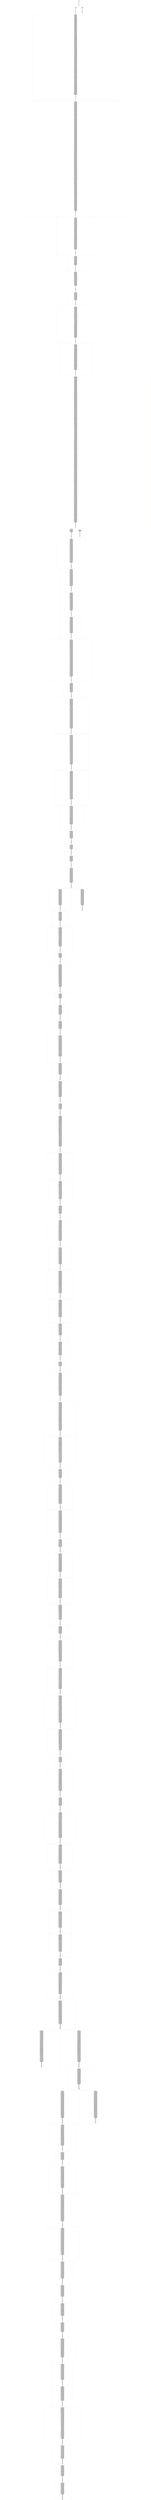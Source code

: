 strict digraph  {
"0\n0.00\nBalances\n0 - 0\n1 - 0\n2 - 0\n3 - 0\n4 - 0\n5 - 0\n6 - 0\n7 - 0\n8 - 0\n9 - 0\n10 - 0\n11 - 0\n12 - 0\n13 - 0\n14 - 0\n15 - 0\n16 - 0\n17 - 0\n18 - 0\n19 - 0" [color=darkorange, shape=square];
"7\n7.82\n13 - 6 mines 50 coins\nBalances\n0 - 0\n1 - 0\n2 - 0\n3 - 0\n4 - 0\n5 - 0\n6 - 50\n7 - 0\n8 - 0\n9 - 0\n10 - 0\n11 - 0\n12 - 0\n13 - 0\n14 - 0\n15 - 0\n16 - 0\n17 - 0\n18 - 0\n19 - 0" [color=darkorange, shape=square];
"15\n7.84\n29 - 14 mines 50 coins\nBalances\n0 - 0\n1 - 0\n2 - 0\n3 - 0\n4 - 0\n5 - 0\n6 - 0\n7 - 0\n8 - 0\n9 - 0\n10 - 0\n11 - 0\n12 - 0\n13 - 0\n14 - 50\n15 - 0\n16 - 0\n17 - 0\n18 - 0\n19 - 0" [color=lightgray, shape=square];
"23\n16.47\n0 - 0 pays 17 0 coins\n40 - 0 pays 15 0 coins\n43 - 0 pays 7 0 coins\n36 - 18 pays 14 0 coins\n16 - 8 pays 9 0 coins\n12 - 6 pays 18 0 coins\n26 - 13 pays 9 0 coins\n46 - 1 pays 0 0 coins\n10 - 5 pays 9 0 coins\n41 - 13 pays 6 0 coins\n2 - 1 pays 6 0 coins\n14 - 7 pays 14 0 coins\n32 - 16 pays 18 0 coins\n18 - 9 pays 12 0 coins\n34 - 17 pays 6 0 coins\n6 - 3 pays 0 0 coins\n44 - 13 pays 16 0 coins\n60 - 6 pays 4 0 coins\n55 - 13 pays 3 0 coins\n28 - 14 pays 0 0 coins\n57 - 13 pays 5 0 coins\n54 - 18 pays 8 0 coins\n30 - 15 pays 17 0 coins\n62 - 13 pays 12 0 coins\n38 - 19 pays 15 0 coins\n47 - 1 pays 17 0 coins\n65 - 1 pays 17 0 coins\n49 - 10 pays 9 0 coins\n50 - 9 pays 13 0 coins\n45 - 10 pays 6 0 coins\n74 - 18 pays 19 0 coins\n24 - 12 pays 10 0 coins\n20 - 10 pays 15 0 coins\n56 - 0 pays 4 0 coins\n8 - 4 pays 1 0 coins\n63 - 13 pays 8 0 coins\n81 - 0 pays 11 0 coins\n64 - 9 pays 6 0 coins\n76 - 18 pays 14 0 coins\n67 - 12 pays 2 0 coins\n61 - 5 pays 10 0 coins\n69 - 15 pays 12 0 coins\n75 - 9 pays 11 0 coins\n48 - 16 pays 17 0 coins\n59 - 3 pays 7 0 coins\n73 - 19 pays 15 0 coins\n53 - 7 pays 3 0 coins\n77 - 16 pays 17 0 coins\n85 - 3 pays 4 0 coins\n86 - 18 pays 14 0 coins\n4 - 2 pays 18 0 coins\n51 - 10 pays 18 0 coins\n96 - 18 pays 11 0 coins\n89 - 19 pays 1 0 coins\n91 - 5 pays 3 0 coins\n97 - 18 pays 14 0 coins\n101 - 18 pays 15 0 coins\n87 - 2 pays 4 0 coins\n92 - 2 pays 9 0 coins\n42 - 8 pays 4 0 coins\n94 - 19 pays 4 0 coins\n70 - 4 pays 17 0 coins\n52 - 17 pays 13 0 coins\n71 - 10 pays 18 0 coins\n105 - 5 pays 9 0 coins\n84 - 0 pays 1 0 coins\n120 - 0 pays 14 0 coins\n58 - 14 pays 8 0 coins\n90 - 3 pays 12 0 coins\n100 - 8 pays 1 0 coins\n104 - 19 pays 11 0 coins\n99 - 4 pays 11 0 coins\n102 - 17 pays 7 0 coins\n80 - 16 pays 17 0 coins\n111 - 8 pays 5 0 coins\n108 - 3 pays 7 0 coins\n78 - 12 pays 16 0 coins\n114 - 19 pays 12 0 coins\n72 - 6 pays 10 0 coins\n107 - 4 pays 9 0 coins\n82 - 10 pays 6 0 coins\n122 - 0 pays 18 0 coins\n134 - 0 pays 2 0 coins\n106 - 16 pays 3 0 coins\n98 - 14 pays 12 0 coins\n95 - 2 pays 18 0 coins\n113 - 8 pays 19 0 coins\n88 - 7 pays 1 0 coins\n118 - 16 pays 14 0 coins\n124 - 19 pays 16 0 coins\n136 - 0 pays 9 0 coins\n117 - 5 pays 3 0 coins\n110 - 12 pays 6 0 coins\n115 - 4 pays 17 0 coins\n119 - 14 pays 8 0 coins\n135 - 19 pays 2 0 coins\n139 - 19 pays 18 0 coins\n123 - 16 pays 3 0 coins\n109 - 17 pays 15 0 coins\n127 - 8 pays 12 0 coins\n126 - 14 pays 0 0 coins\n145 - 0 pays 15 0 coins\n93 - 10 pays 15 0 coins\n116 - 10 pays 14 0 coins\n79 - 9 pays 18 0 coins\n131 - 4 pays 14 0 coins\n103 - 18 pays 13 0 coins\n132 - 12 pays 4 0 coins\n66 - 1 pays 14 0 coins\n68 - 13 pays 14 0 coins\n138 - 4 pays 0 0 coins\n133 - 14 pays 7 0 coins\n146 - 5 pays 11 0 coins\n163 - 5 pays 12 0 coins\n144 - 13 pays 15 0 coins\n137 - 17 pays 4 0 coins\n155 - 18 pays 4 0 coins\n129 - 16 pays 11 0 coins\n130 - 6 pays 15 0 coins\n147 - 1 pays 11 0 coins\n158 - 1 pays 14 0 coins\n149 - 12 pays 7 0 coins\n143 - 14 pays 18 0 coins\n153 - 16 pays 10 0 coins\n166 - 18 pays 17 0 coins\n128 - 7 pays 1 0 coins\n150 - 13 pays 15 0 coins\n22 - 11 pays 15 0 coins\n152 - 17 pays 18 0 coins\n176 - 11 pays 5 0 coins\n157 - 16 pays 7 0 coins\n148 - 4 pays 2 0 coins\n165 - 16 pays 4 0 coins\n169 - 17 pays 10 0 coins\n174 - 17 pays 8 0 coins\n142 - 9 pays 12 0 coins\n140 - 8 pays 17 0 coins\n141 - 19 pays 8 0 coins\n164 - 5 pays 3 0 coins\n121 - 10 pays 6 0 coins\n179 - 8 pays 11 0 coins\n161 - 13 pays 6 0 coins\n168 - 16 pays 3 0 coins\n83 - 15 pays 9 0 coins\n156 - 10 pays 17 0 coins\n190 - 5 pays 4 0 coins\n173 - 9 pays 0 0 coins\n170 - 4 pays 12 0 coins\n184 - 9 pays 12 0 coins\n154 - 14 pays 11 0 coins\n175 - 17 pays 1 0 coins\n187 - 15 pays 6 0 coins\n192 - 5 pays 10 0 coins\n172 - 18 pays 6 0 coins\n162 - 10 pays 3 0 coins\n194 - 8 pays 18 0 coins\n185 - 8 pays 7 0 coins\n193 - 15 pays 1 0 coins\n180 - 10 pays 3 0 coins\n171 - 6 pays 17 0 coins\n195 - 8 pays 2 0 coins\n191 - 17 pays 2 0 coins\n159 - 12 pays 19 0 coins\n112 - 3 pays 1 0 coins\n177 - 11 pays 4 0 coins\n188 - 4 pays 6 0 coins\n125 - 2 pays 18 0 coins\n203 - 4 pays 12 0 coins\n197 - 18 pays 0 0 coins\n189 - 14 pays 10 0 coins\n151 - 0 pays 13 0 coins\n196 - 12 pays 6 0 coins\n218 - 0 pays 0 0 coins\n186 - 9 pays 3 0 coins\n198 - 17 pays 8 0 coins\n211 - 11 pays 16 0 coins\n178 - 16 pays 8 0 coins\n208 - 9 pays 0 0 coins\n160 - 1 pays 5 0 coins\n200 - 5 pays 13 0 coins\n204 - 4 pays 0 0 coins\n214 - 1 pays 19 0 coins\n209 - 17 pays 18 0 coins\n219 - 1 pays 13 0 coins\n220 - 0 pays 12 0 coins\n229 - 0 pays 13 0 coins\n216 - 4 pays 11 0 coins\n210 - 16 pays 14 0 coins\n221 - 1 pays 0 0 coins\n231 - 0 pays 11 0 coins\n201 - 8 pays 3 0 coins\n182 - 19 pays 18 0 coins\n224 - 16 pays 1 0 coins\n207 - 2 pays 17 0 coins\n215 - 18 pays 6 0 coins\n199 - 14 pays 8 0 coins\n232 - 19 pays 2 0 coins\n228 - 8 pays 13 0 coins\n241 - 19 pays 18 0 coins\n237 - 0 pays 12 0 coins\n242 - 19 pays 3 0 coins\n243 - 18 pays 16 0 coins\n234 - 13 pays 9 0 coins\n181 - 13 pays 2 0 coins\n206 - 12 pays 15 0 coins\n252 - 18 pays 11 0 coins\n223 - 4 pays 2 0 coins\n202 - 15 pays 17 0 coins\n230 - 14 pays 7 0 coins\n239 - 14 pays 1 0 coins\n253 - 18 pays 5 0 coins\n205 - 3 pays 1 0 coins\n254 - 19 pays 0 0 coins\n227 - 16 pays 6 0 coins\n240 - 12 pays 14 0 coins\n236 - 13 pays 4 0 coins\n246 - 19 pays 13 0 coins\n217 - 17 pays 0 0 coins\n256 - 2 pays 19 0 coins\n238 - 4 pays 18 0 coins\n167 - 7 pays 18 0 coins\n233 - 2 pays 1 0 coins\n248 - 12 pays 5 0 coins\n247 - 16 pays 14 0 coins\n245 - 15 pays 3 0 coins\n258 - 18 pays 6 0 coins\n266 - 4 pays 7 0 coins\n235 - 8 pays 5 0 coins\n257 - 4 pays 1 0 coins\n213 - 6 pays 7 0 coins\n267 - 4 pays 15 0 coins\n225 - 1 pays 4 0 coins\n212 - 9 pays 10 0 coins\n244 - 14 pays 11 0 coins\n251 - 0 pays 7 0 coins\n261 - 10 pays 3 0 coins\n262 - 12 pays 18 0 coins\n183 - 10 pays 17 0 coins\n226 - 5 pays 10 0 coins\n270 - 15 pays 10 0 coins\n288 - 5 pays 19 0 coins\n260 - 16 pays 18 0 coins\n273 - 1 pays 9 0 coins\n268 - 4 pays 2 0 coins\n279 - 4 pays 15 0 coins\n281 - 1 pays 16 0 coins\n264 - 2 pays 15 0 coins\n274 - 18 pays 15 0 coins\n278 - 6 pays 7 0 coins\n271 - 14 pays 7 0 coins\n287 - 0 pays 5 0 coins\n301 - 6 pays 0 0 coins\n259 - 17 pays 0 0 coins\n282 - 15 pays 17 0 coins\n276 - 16 pays 17 0 coins\n272 - 9 pays 10 0 coins\n296 - 1 pays 3 0 coins\n263 - 10 pays 16 0 coins\n265 - 7 pays 9 0 coins\n284 - 1 pays 16 0 coins\n298 - 1 pays 2 0 coins\n292 - 15 pays 8 0 coins\n249 - 13 pays 19 0 coins\n285 - 2 pays 10 0 coins\n299 - 15 pays 11 0 coins\n222 - 11 pays 16 0 coins\n291 - 5 pays 11 0 coins\n300 - 1 pays 15 0 coins\n317 - 5 pays 18 0 coins\n304 - 7 pays 15 0 coins\n295 - 13 pays 0 0 coins\n250 - 3 pays 14 0 coins\n303 - 2 pays 6 0 coins\n319 - 5 pays 19 0 coins\n286 - 16 pays 8 0 coins\n309 - 3 pays 1 0 coins\n305 - 13 pays 18 0 coins\n275 - 12 pays 4 0 coins\n293 - 18 pays 9 0 coins\n311 - 16 pays 15 0 coins\n277 - 10 pays 13 0 coins\n294 - 10 pays 7 0 coins\n322 - 18 pays 3 0 coins\n318 - 3 pays 13 0 coins\n310 - 7 pays 0 0 coins\n313 - 13 pays 3 0 coins\n321 - 5 pays 2 0 coins\n280 - 14 pays 13 0 coins\n326 - 18 pays 0 0 coins\n306 - 6 pays 5 0 coins\n255 - 19 pays 3 0 coins\n323 - 7 pays 1 0 coins\n316 - 12 pays 14 0 coins\n333 - 5 pays 9 0 coins\n325 - 13 pays 5 0 coins\n308 - 15 pays 14 0 coins\n327 - 19 pays 18 0 coins\n336 - 19 pays 4 0 coins\n320 - 3 pays 11 0 coins\n329 - 13 pays 0 0 coins\n334 - 3 pays 7 0 coins\n337 - 19 pays 10 0 coins\n269 - 8 pays 16 0 coins\n340 - 5 pays 18 0 coins\n359 - 10 mines 50 coins\nBalances\n0 - 0\n1 - 0\n2 - 0\n3 - 0\n4 - 0\n5 - 0\n6 - 50\n7 - 0\n8 - 0\n9 - 0\n10 - 50\n11 - 0\n12 - 0\n13 - 0\n14 - 0\n15 - 0\n16 - 0\n17 - 0\n18 - 0\n19 - 0" [color=darkorange, shape=square];
"53\n19.23\n283 - 4 pays 13 0 coins\n289 - 17 pays 9 0 coins\n343 - 4 pays 11 0 coins\n315 - 2 pays 9 0 coins\n351 - 10 pays 2 0 coins\n330 - 12 pays 11 0 coins\n297 - 10 pays 19 0 coins\n312 - 11 pays 17 0 coins\n338 - 6 pays 18 0 coins\n307 - 1 pays 3 0 coins\n328 - 7 pays 8 0 coins\n350 - 18 pays 10 0 coins\n339 - 3 pays 18 0 coins\n332 - 18 pays 4 0 coins\n361 - 7 pays 18 0 coins\n314 - 16 pays 10 0 coins\n353 - 6 pays 7 0 coins\n331 - 13 pays 10 0 coins\n362 - 17 pays 7 0 coins\n348 - 16 pays 14 0 coins\n302 - 0 pays 18 0 coins\n324 - 14 pays 15 0 coins\n345 - 4 pays 16 0 coins\n346 - 13 pays 17 0 coins\n374 - 18 pays 0 0 coins\n372 - 7 pays 10 0 coins\n370 - 6 pays 7 0 coins\n290 - 9 pays 16 0 coins\n373 - 4 pays 5 0 coins\n392 - 18 pays 9 0 coins\n356 - 13 pays 15 0 coins\n389 - 6 pays 9 0 coins\n342 - 19 pays 15 0 coins\n367 - 0 pays 11 0 coins\n344 - 1 pays 5 0 coins\n347 - 12 pays 15 0 coins\n398 - 9 pays 18 0 coins\n364 - 11 pays 6 0 coins\n371 - 2 pays 8 0 coins\n377 - 1 pays 18 0 coins\n396 - 12 pays 4 0 coins\n405 - 11 pays 6 0 coins\n382 - 1 pays 9 0 coins\n406 - 11 pays 18 0 coins\n335 - 15 pays 18 0 coins\n408 - 11 pays 17 0 coins\n412 - 11 pays 10 0 coins\n383 - 14 pays 11 0 coins\n368 - 13 pays 19 0 coins\n357 - 16 pays 14 0 coins\n349 - 5 pays 2 0 coins\n403 - 9 pays 10 0 coins\n394 - 1 pays 0 0 coins\n387 - 4 pays 9 0 coins\n400 - 12 pays 16 0 coins\n413 - 12 pays 4 0 coins\n404 - 13 pays 5 0 coins\n397 - 0 pays 6 0 coins\n419 - 0 pays 11 0 coins\n410 - 1 pays 19 0 coins\n420 - 0 pays 18 0 coins\n423 - 0 pays 7 0 coins\n433 - 5 pays 1 0 coins\n409 - 15 pays 19 0 coins\n427 - 19 pays 12 0 coins\n399 - 19 pays 5 0 coins\n425 - 5 pays 0 0 coins\n424 - 0 pays 13 0 coins\n429 - 19 pays 11 0 coins\n426 - 0 pays 9 0 coins\n421 - 16 pays 9 0 coins\n341 - 8 pays 15 0 coins\n432 - 19 pays 9 0 coins\n401 - 6 pays 12 0 coins\n428 - 0 pays 9 0 coins\n415 - 12 pays 3 0 coins\n407 - 2 pays 11 0 coins\n422 - 9 pays 16 0 coins\n402 - 18 pays 17 0 coins\n355 - 10 pays 4 0 coins\n449 - 2 pays 9 0 coins\n435 - 5 pays 19 0 coins\n430 - 15 pays 18 0 coins\n414 - 1 pays 2 0 coins\n440 - 16 pays 15 0 coins\n436 - 19 pays 0 0 coins\n447 - 18 pays 8 0 coins\n386 - 17 pays 9 0 coins\n438 - 8 pays 5 0 coins\n418 - 14 pays 12 0 coins\n456 - 2 pays 9 0 coins\n417 - 4 pays 0 0 coins\n437 - 1 pays 3 0 coins\n441 - 1 pays 18 0 coins\n467 - 2 pays 15 0 coins\n457 - 14 pays 10 0 coins\n445 - 15 pays 1 0 coins\n470 - 2 pays 5 0 coins\n443 - 10 pays 8 0 coins\n450 - 4 pays 8 0 coins\n390 - 7 pays 18 0 coins\n471 - 2 pays 4 0 coins\n434 - 12 pays 13 0 coins\n464 - 17 pays 15 0 coins\n448 - 5 pays 2 0 coins\n473 - 2 pays 6 0 coins\n442 - 1 pays 15 0 coins\n352 - 3 pays 12 0 coins\n453 - 16 pays 2 0 coins\n452 - 1 pays 7 0 coins\n431 - 0 pays 16 0 coins\n474 - 2 pays 0 0 coins\n444 - 9 pays 16 0 coins\n472 - 17 pays 7 0 coins\n458 - 1 pays 16 0 coins\n454 - 8 pays 5 0 coins\n463 - 14 pays 1 0 coins\n439 - 6 pays 18 0 coins\n465 - 7 pays 10 0 coins\n484 - 2 pays 8 0 coins\n460 - 15 pays 6 0 coins\n475 - 16 pays 7 0 coins\n476 - 9 pays 16 0 coins\n483 - 15 pays 17 0 coins\n461 - 18 pays 7 0 coins\n451 - 12 pays 6 0 coins\n477 - 8 pays 1 0 coins\n490 - 16 pays 14 0 coins\n487 - 9 pays 8 0 coins\n469 - 0 pays 6 0 coins\n459 - 10 pays 14 0 coins\n411 - 13 pays 19 0 coins\n494 - 16 pays 19 0 coins\n485 - 15 pays 3 0 coins\n497 - 15 pays 6 0 coins\n488 - 8 pays 11 0 coins\n468 - 5 pays 7 0 coins\n491 - 18 pays 9 0 coins\n479 - 6 pays 17 0 coins\n416 - 11 pays 15 0 coins\n501 - 5 pays 0 0 coins\n505 - 11 pays 0 0 coins\n508 - 11 pays 8 0 coins\n510 - 11 pays 5 0 coins\n455 - 4 pays 13 0 coins\n495 - 10 pays 3 0 coins\n462 - 1 pays 4 0 coins\n511 - 11 pays 7 0 coins\n489 - 0 pays 9 0 coins\n481 - 14 pays 3 0 coins\n496 - 1 pays 3 0 coins\n502 - 10 pays 1 0 coins\n504 - 6 pays 12 0 coins\n506 - 18 pays 16 0 coins\n518 - 18 pays 19 0 coins\n480 - 7 pays 12 0 coins\n499 - 8 pays 10 0 coins\n492 - 9 pays 5 0 coins\n507 - 5 pays 12 0 coins\n520 - 8 pays 18 0 coins\n493 - 2 pays 7 0 coins\n519 - 7 pays 16 0 coins\n521 - 9 pays 10 0 coins\n528 - 9 pays 1 0 coins\n478 - 12 pays 6 0 coins\n515 - 14 pays 5 0 coins\n524 - 5 pays 16 0 coins\n512 - 0 pays 15 0 coins\n532 - 14 pays 13 0 coins\n466 - 3 pays 6 0 coins\n482 - 17 pays 15 0 coins\n500 - 16 pays 2 0 coins\n513 - 10 pays 3 0 coins\n527 - 3 pays 6 0 coins\n514 - 11 pays 9 0 coins\n526 - 0 pays 14 0 coins\n522 - 18 pays 2 0 coins\n516 - 6 pays 19 0 coins\n531 - 3 pays 0 0 coins\n535 - 5 pays 2 0 coins\n540 - 16 pays 10 0 coins\n486 - 13 pays 4 0 coins\n539 - 17 pays 11 0 coins\n543 - 18 pays 5 0 coins\n529 - 9 pays 7 0 coins\n538 - 3 pays 11 0 coins\n546 - 16 pays 9 0 coins\n541 - 11 pays 14 0 coins\n545 - 3 pays 13 0 coins\n525 - 7 pays 17 0 coins\n533 - 0 pays 9 0 coins\n523 - 8 pays 4 0 coins\n537 - 14 pays 0 0 coins\n446 - 19 pays 5 0 coins\n536 - 10 pays 19 0 coins\n530 - 13 pays 16 0 coins\n549 - 17 pays 8 0 coins\n547 - 3 pays 11 0 coins\n517 - 12 pays 9 0 coins\n498 - 15 pays 19 0 coins\n558 - 12 pays 11 0 coins\n550 - 0 pays 14 0 coins\n560 - 10 pays 12 0 coins\n562 - 12 pays 17 0 coins\n567 - 15 pays 9 0 coins\n509 - 1 pays 19 0 coins\n542 - 6 pays 18 0 coins\n554 - 16 pays 11 0 coins\n555 - 7 pays 9 0 coins\n561 - 19 pays 4 0 coins\n571 - 6 pays 19 0 coins\n548 - 18 pays 17 0 coins\n568 - 10 pays 19 0 coins\n552 - 13 pays 5 0 coins\n564 - 12 pays 3 0 coins\n559 - 14 pays 12 0 coins\n556 - 3 pays 13 0 coins\n553 - 11 pays 13 0 coins\n563 - 1 pays 14 0 coins\n576 - 7 pays 16 0 coins\n581 - 14 pays 15 0 coins\n580 - 18 pays 3 0 coins\n575 - 16 pays 13 0 coins\n572 - 19 pays 6 0 coins\n582 - 11 pays 10 0 coins\n544 - 5 pays 8 0 coins\n583 - 19 pays 7 0 coins\n551 - 9 pays 0 0 coins\n577 - 6 pays 14 0 coins\n570 - 15 pays 12 0 coins\n534 - 2 pays 15 0 coins\n578 - 3 pays 0 0 coins\n503 - 4 pays 5 0 coins\n602 - 2 pays 13 0 coins\n594 - 5 pays 12 0 coins\n586 - 16 pays 10 0 coins\n590 - 19 pays 6 0 coins\n557 - 8 pays 3 0 coins\n587 - 18 pays 14 0 coins\n566 - 17 pays 4 0 coins\n579 - 10 pays 0 0 coins\n610 - 2 pays 6 0 coins\n592 - 15 pays 1 0 coins\n603 - 16 pays 19 0 coins\n617 - 2 pays 16 0 coins\n591 - 4 pays 3 0 coins\n599 - 5 pays 10 0 coins\n585 - 7 pays 1 0 coins\n596 - 19 pays 13 0 coins\n593 - 9 pays 16 0 coins\n569 - 13 pays 1 0 coins\n574 - 12 pays 7 0 coins\n613 - 16 pays 17 0 coins\n609 - 19 pays 3 0 coins\n584 - 14 pays 2 0 coins\n604 - 4 pays 15 0 coins\n607 - 15 pays 7 0 coins\n608 - 17 pays 14 0 coins\n573 - 1 pays 0 0 coins\n622 - 16 pays 15 0 coins\n588 - 11 pays 3 0 coins\n565 - 0 pays 5 0 coins\n618 - 9 pays 19 0 coins\n620 - 14 pays 1 0 coins\n614 - 19 pays 16 0 coins\n631 - 16 pays 15 0 coins\n623 - 2 pays 3 0 coins\n624 - 19 pays 6 0 coins\n589 - 3 pays 2 0 coins\n600 - 13 pays 12 0 coins\n627 - 11 pays 4 0 coins\n598 - 10 pays 15 0 coins\n635 - 11 pays 8 0 coins\n595 - 6 pays 5 0 coins\n621 - 15 pays 9 0 coins\n637 - 11 pays 5 0 coins\n640 - 11 pays 0 0 coins\n636 - 2 pays 12 0 coins\n633 - 16 pays 9 0 coins\n638 - 15 pays 1 0 coins\n643 - 11 pays 15 0 coins\n615 - 5 pays 15 0 coins\n648 - 16 pays 12 0 coins\n619 - 0 pays 8 0 coins\n653 - 16 pays 9 0 coins\n647 - 11 pays 15 0 coins\n597 - 1 pays 11 0 coins\n632 - 10 pays 1 0 coins\n605 - 12 pays 5 0 coins\n629 - 14 pays 10 0 coins\n644 - 15 pays 19 0 coins\n657 - 16 pays 12 0 coins\n606 - 18 pays 15 0 coins\n628 - 17 pays 19 0 coins\n649 - 5 pays 11 0 coins\n626 - 19 pays 14 0 coins\n612 - 4 pays 16 0 coins\n666 - 17 pays 0 0 coins\n601 - 8 pays 6 0 coins\n634 - 1 pays 8 0 coins\n639 - 6 pays 13 0 coins\n642 - 0 pays 12 0 coins\n659 - 8 pays 6 0 coins\n650 - 4 pays 18 0 coins\n630 - 9 pays 8 0 coins\n656 - 0 pays 9 0 coins\n655 - 2 pays 17 0 coins\n662 - 18 pays 13 0 coins\n651 - 19 pays 9 0 coins\n660 - 16 pays 15 0 coins\n665 - 6 pays 11 0 coins\n646 - 10 pays 5 0 coins\n658 - 14 pays 10 0 coins\n663 - 0 pays 18 0 coins\n673 - 6 pays 18 0 coins\n681 - 6 pays 2 0 coins\n661 - 4 pays 1 0 coins\n611 - 7 pays 9 0 coins\n675 - 4 pays 19 0 coins\n625 - 3 pays 19 0 coins\n667 - 8 pays 4 0 coins\n668 - 17 pays 11 0 coins\n654 - 11 pays 9 0 coins\n677 - 14 pays 7 0 coins\n669 - 10 pays 11 0 coins\n674 - 18 pays 6 0 coins\n652 - 15 pays 6 0 coins\n664 - 5 pays 17 0 coins\n678 - 1 pays 13 0 coins\n645 - 1 pays 6 0 coins\n688 - 0 pays 4 0 coins\n698 - 18 pays 3 0 coins\n672 - 0 pays 16 0 coins\n686 - 7 pays 9 0 coins\n616 - 13 pays 6 0 coins\n692 - 11 pays 13 0 coins\n679 - 2 pays 8 0 coins\n685 - 3 pays 6 0 coins\n699 - 5 pays 0 0 coins\n690 - 8 pays 1 0 coins\n684 - 6 pays 12 0 coins\n683 - 4 pays 10 0 coins\n703 - 5 pays 4 0 coins\n702 - 18 pays 0 0 coins\n680 - 1 pays 0 0 coins\n676 - 16 pays 18 0 coins\n697 - 7 pays 10 0 coins\n671 - 19 pays 16 0 coins\n694 - 3 pays 16 0 coins\n701 - 11 pays 19 0 coins\n706 - 3 pays 13 0 coins\n705 - 6 pays 14 0 coins\n695 - 14 pays 10 0 coins\n712 - 19 pays 11 0 coins\n687 - 10 pays 0 0 coins\n711 - 5 pays 0 0 coins\n724 - 5 pays 7 0 coins\n641 - 12 pays 4 0 coins\n689 - 1 pays 15 0 coins\n719 - 19 pays 3 0 coins\n704 - 8 pays 13 0 coins\n700 - 4 pays 13 0 coins\n709 - 2 pays 10 0 coins\n707 - 1 pays 8 0 coins\n722 - 14 pays 16 0 coins\n727 - 5 pays 8 0 coins\n716 - 11 pays 10 0 coins\n733 - 11 pays 5 0 coins\n670 - 9 pays 10 0 coins\n710 - 3 pays 1 0 coins\n691 - 0 pays 13 0 coins\n728 - 0 pays 4 0 coins\n734 - 9 pays 19 0 coins\n714 - 18 pays 16 0 coins\n693 - 15 pays 9 0 coins\n730 - 0 pays 18 0 coins\n726 - 3 pays 8 0 coins\n743 - 15 pays 6 0 coins\n723 - 19 pays 14 0 coins\n737 - 3 pays 13 0 coins\n718 - 12 pays 19 0 coins\n735 - 0 pays 4 0 coins\n732 - 5 pays 11 0 coins\n715 - 16 pays 2 0 coins\n682 - 13 pays 15 0 coins\n744 - 15 pays 4 0 coins\n753 - 18 pays 19 0 coins\n747 - 18 pays 13 0 coins\n717 - 10 pays 9 0 coins\n738 - 12 pays 8 0 coins\n754 - 18 pays 2 0 coins\n729 - 14 pays 17 0 coins\n746 - 12 pays 8 0 coins\n756 - 18 pays 5 0 coins\n739 - 2 pays 17 0 coins\n720 - 6 pays 4 0 coins\n748 - 15 pays 1 0 coins\n769 - 2 pays 12 0 coins\n740 - 0 pays 8 0 coins\n736 - 11 pays 3 0 coins\n741 - 3 pays 18 0 coins\n779 - 2 pays 16 0 coins\n713 - 7 pays 9 0 coins\n784 - 2 pays 4 0 coins\n783 - 2 pays 6 0 coins\n763 - 6 pays 17 0 coins\n768 - 11 pays 8 0 coins\n752 - 16 pays 12 0 coins\n745 - 19 pays 8 0 coins\n770 - 19 pays 3 0 coins\n749 - 12 pays 16 0 coins\n757 - 0 pays 17 0 coins\n759 - 3 pays 8 0 coins\n725 - 8 pays 17 0 coins\n771 - 19 pays 8 0 coins\n807 - 1 mines 50 coins\nBalances\n0 - 0\n1 - 50\n2 - 0\n3 - 0\n4 - 0\n5 - 0\n6 - 50\n7 - 0\n8 - 0\n9 - 0\n10 - 50\n11 - 0\n12 - 0\n13 - 0\n14 - 0\n15 - 0\n16 - 0\n17 - 0\n18 - 0\n19 - 0" [color=darkorange, shape=square];
"69\n20.05\n758 - 1 pays 6 0 coins\n721 - 4 pays 14 0 coins\n773 - 6 pays 3 0 coins\n766 - 0 pays 13 0 coins\n696 - 17 pays 6 0 coins\n764 - 12 pays 14 0 coins\n708 - 1 pays 18 0 coins\n761 - 1 pays 17 0 coins\n780 - 0 pays 11 0 coins\n777 - 19 pays 15 0 coins\n772 - 7 pays 8 0 coins\n755 - 14 pays 19 0 coins\n791 - 0 pays 6 0 coins\n794 - 17 pays 3 0 coins\n750 - 5 pays 8 0 coins\n802 - 0 pays 7 0 coins\n762 - 1 pays 12 0 coins\n731 - 13 pays 0 0 coins\n789 - 6 pays 12 15 coins\n774 - 11 pays 16 0 coins\n793 - 15 pays 12 0 coins\n760 - 15 pays 9 0 coins\n796 - 13 pays 6 0 coins\n787 - 12 pays 2 0 coins\n778 - 16 pays 11 0 coins\n816 - 7 pays 0 0 coins\n786 - 2 pays 8 0 coins\n822 - 12 pays 8 0 coins\n790 - 11 pays 10 0 coins\n817 - 5 pays 12 0 coins\n798 - 14 pays 9 0 coins\n801 - 19 pays 3 0 coins\n742 - 9 pays 5 0 coins\n818 - 16 pays 1 0 coins\n767 - 3 pays 16 0 coins\n832 - 14 pays 12 0 coins\n826 - 6 pays 13 18 coins\n825 - 16 pays 3 0 coins\n844 - 6 pays 12 14 coins\n824 - 15 pays 5 0 coins\n827 - 9 pays 4 0 coins\n815 - 17 pays 5 0 coins\n812 - 1 pays 9 0 coins\n841 - 19 pays 7 0 coins\n836 - 5 pays 9 0 coins\n842 - 17 pays 2 0 coins\n831 - 3 pays 8 0 coins\n846 - 17 pays 1 0 coins\n833 - 9 pays 17 0 coins\n814 - 13 pays 19 0 coins\n830 - 2 pays 5 0 coins\n843 - 5 pays 2 0 coins\n853 - 5 pays 1 0 coins\n806 - 0 pays 2 0 coins\n776 - 4 pays 1 0 coins\n840 - 1 pays 18 0 coins\n828 - 16 pays 6 0 coins\n781 - 8 pays 1 0 coins\n857 - 1 pays 8 0 coins\n834 - 14 pays 15 0 coins\n856 - 5 pays 17 0 coins\n849 - 16 pays 0 0 coins\n847 - 19 pays 4 0 coins\n837 - 3 pays 6 0 coins\n751 - 10 pays 8 0 coins\n863 - 5 pays 14 0 coins\n859 - 1 pays 3 0 coins\n839 - 9 pays 5 0 coins\n869 - 19 pays 13 0 coins\n864 - 9 pays 11 0 coins\n821 - 11 pays 0 0 coins\n868 - 1 pays 18 0 coins\n874 - 1 pays 9 0 coins\n865 - 9 pays 16 0 coins\n851 - 2 pays 19 0 coins\n877 - 2 pays 10 0 coins\n829 - 12 pays 16 0 coins\n765 - 18 pays 8 0 coins\n875 - 1 pays 18 0 coins\n854 - 0 pays 15 0 coins\n852 - 16 pays 2 0 coins\n866 - 11 pays 4 0 coins\n838 - 13 pays 3 0 coins\n879 - 18 pays 4 0 coins\n876 - 12 pays 5 0 coins\n872 - 19 pays 1 0 coins\n878 - 16 pays 7 0 coins\n867 - 10 pays 11 0 coins\n855 - 4 pays 17 0 coins\n891 - 3 pays 17 0 coins\n885 - 16 pays 2 0 coins\n895 - 4 pays 12 0 coins\n860 - 8 pays 18 0 coins\n873 - 11 pays 8 0 coins\n861 - 3 pays 15 0 coins\n897 - 10 pays 6 0 coins\n850 - 15 pays 1 0 coins\n880 - 2 pays 15 0 coins\n882 - 13 pays 19 0 coins\n884 - 1 pays 5 0 coins\n896 - 19 pays 18 0 coins\n886 - 11 pays 15 0 coins\n835 - 7 pays 8 0 coins\n907 - 19 pays 7 0 coins\n902 - 8 pays 16 0 coins\n913 - 19 pays 4 0 coins\n912 - 8 pays 14 0 coins\n893 - 3 pays 7 0 coins\n892 - 11 pays 6 0 coins\n858 - 14 pays 0 0 coins\n918 - 2 pays 12 0 coins\n909 - 3 pays 12 0 coins\n900 - 2 pays 12 0 coins\n898 - 4 pays 19 0 coins\n914 - 3 pays 11 0 coins\n916 - 14 pays 11 0 coins\n888 - 16 pays 9 0 coins\n870 - 5 pays 0 0 coins\n894 - 13 pays 11 0 coins\n944 - 11 mines 50 coins\nBalances\n0 - 0\n1 - 50\n2 - 0\n3 - 0\n4 - 0\n5 - 0\n6 - 3\n7 - 0\n8 - 0\n9 - 0\n10 - 50\n11 - 50\n12 - 29\n13 - 18\n14 - 0\n15 - 0\n16 - 0\n17 - 0\n18 - 0\n19 - 0" [color=darkorange, shape=square];
"94\n21.87\n904 - 11 pays 16 0 coins\n899 - 10 pays 1 0 coins\n901 - 1 pays 15 0 coins\n917 - 8 pays 18 0 coins\n954 - 10 pays 12 3 coins\n922 - 4 pays 14 0 coins\n889 - 18 pays 16 0 coins\n908 - 7 pays 0 0 coins\n927 - 5 pays 13 0 coins\n920 - 2 pays 6 0 coins\n871 - 9 pays 13 0 coins\n930 - 2 pays 16 0 coins\n848 - 17 pays 16 0 coins\n935 - 9 pays 7 0 coins\n921 - 14 pays 1 0 coins\n924 - 1 pays 16 0 coins\n926 - 13 pays 19 0 coins\n883 - 0 pays 4 0 coins\n911 - 13 pays 2 0 coins\n960 - 13 pays 6 0 coins\n910 - 16 pays 10 0 coins\n934 - 8 pays 2 0 coins\n945 - 7 pays 13 0 coins\n943 - 9 pays 7 0 coins\n959 - 5 pays 9 0 coins\n939 - 17 pays 0 0 coins\n938 - 2 pays 0 0 coins\n915 - 3 pays 15 0 coins\n919 - 19 pays 12 0 coins\n956 - 10 pays 9 36 coins\n925 - 4 pays 3 0 coins\n976 - 19 pays 10 0 coins\n950 - 16 pays 12 0 coins\n1010 - 0 mines 50 coins\nBalances\n0 - 50\n1 - 50\n2 - 0\n3 - 0\n4 - 0\n5 - 0\n6 - 3\n7 - 0\n8 - 0\n9 - 36\n10 - 11\n11 - 50\n12 - 32\n13 - 18\n14 - 0\n15 - 0\n16 - 0\n17 - 0\n18 - 0\n19 - 0" [color=darkorange, shape=square];
"116\n22.46\n887 - 12 pays 0 0 coins\n988 - 12 pays 19 0 coins\n982 - 17 pays 0 0 coins\n984 - 15 pays 17 0 coins\n963 - 9 pays 8 0 coins\n972 - 4 pays 17 0 coins\n931 - 0 pays 15 0 coins\n966 - 17 pays 18 0 coins\n979 - 19 pays 6 0 coins\n905 - 15 pays 1 0 coins\n973 - 9 pays 13 0 coins\n967 - 2 pays 10 0 coins\n981 - 0 pays 2 0 coins\n1004 - 17 pays 11 0 coins\n978 - 5 pays 7 0 coins\n906 - 11 pays 15 0 coins\n974 - 4 pays 2 0 coins\n964 - 13 pays 15 0 coins\n980 - 9 pays 17 0 coins\n1002 - 9 pays 2 0 coins\n1014 - 11 pays 15 0 coins\n1006 - 9 pays 4 0 coins\n993 - 15 pays 10 0 coins\n940 - 14 pays 17 0 coins\n1013 - 9 pays 15 0 coins\n1003 - 13 pays 11 0 coins\n991 - 4 pays 17 0 coins\n1022 - 13 pays 18 0 coins\n1026 - 13 pays 2 0 coins\n1024 - 17 pays 9 0 coins\n1017 - 14 pays 0 0 coins\n1025 - 11 pays 4 0 coins\n1028 - 15 pays 14 0 coins\n1029 - 13 pays 5 0 coins\n1035 - 11 pays 9 0 coins\n1032 - 13 pays 0 0 coins\n1018 - 2 pays 17 0 coins\n949 - 1 pays 19 0 coins\n1044 - 2 pays 16 0 coins\n1039 - 11 pays 15 0 coins\n957 - 18 pays 14 0 coins\n1040 - 1 pays 3 16 coins\n1051 - 3 pays 8 0 coins\n975 - 3 pays 10 0 coins\n1033 - 17 pays 11 0 coins\n1045 - 2 pays 6 0 coins\n968 - 7 pays 17 0 coins\n1061 - 17 pays 5 0 coins\n1020 - 4 pays 17 0 coins\n1068 - 17 pays 12 0 coins\n1054 - 3 pays 8 0 coins\n1094 - 14 mines 50 coins\nBalances\n0 - 50\n1 - 34\n2 - 0\n3 - 16\n4 - 0\n5 - 0\n6 - 3\n7 - 0\n8 - 0\n9 - 36\n10 - 11\n11 - 50\n12 - 32\n13 - 18\n14 - 50\n15 - 0\n16 - 0\n17 - 0\n18 - 0\n19 - 0" [color=darkorange, shape=square];
"121\n25.87\n1043 - 11 pays 8 0 coins\n985 - 19 pays 4 0 coins\n1041 - 4 pays 17 0 coins\n1037 - 15 pays 17 0 coins\n994 - 0 pays 11 0 coins\n970 - 16 pays 18 0 coins\n1053 - 0 pays 0 0 coins\n1050 - 19 pays 10 0 coins\n1062 - 19 pays 15 0 coins\n1063 - 19 pays 11 0 coins\n1071 - 3 pays 14 0 coins\n1056 - 2 pays 15 0 coins\n1034 - 13 pays 12 0 coins\n997 - 5 pays 3 0 coins\n1060 - 11 pays 16 0 coins\n969 - 8 pays 12 0 coins\n1070 - 17 pays 9 0 coins\n1052 - 16 pays 4 0 coins\n1048 - 7 pays 4 0 coins\n1065 - 16 pays 15 0 coins\n1076 - 16 pays 12 0 coins\n1074 - 5 pays 12 0 coins\n1103 - 17 pays 8 0 coins\n1075 - 8 pays 1 0 coins\n1093 - 2 pays 9 0 coins\n1030 - 14 pays 1 0 coins\n1067 - 19 pays 4 0 coins\n1107 - 17 pays 14 0 coins\n1118 - 14 mines 50 coins\nBalances\n0 - 50\n1 - 34\n2 - 0\n3 - 16\n4 - 0\n5 - 0\n6 - 3\n7 - 0\n8 - 0\n9 - 36\n10 - 11\n11 - 50\n12 - 32\n13 - 18\n14 - 100\n15 - 0\n16 - 0\n17 - 0\n18 - 0\n19 - 0" [color=darkorange, shape=square];
"144\n28.99\n1091 - 3 pays 11 0 coins\n1096 - 19 pays 0 0 coins\n1108 - 19 pays 7 0 coins\n1105 - 14 pays 17 0 coins\n1064 - 13 pays 10 0 coins\n1104 - 2 pays 18 0 coins\n1084 - 14 pays 2 0 coins\n1088 - 8 pays 17 0 coins\n1047 - 1 pays 12 34 coins\n1089 - 5 pays 13 0 coins\n1109 - 19 pays 10 0 coins\n1125 - 3 pays 17 0 coins\n1106 - 16 pays 1 0 coins\n1112 - 19 pays 2 0 coins\n1081 - 16 pays 7 0 coins\n1101 - 8 pays 2 0 coins\n1130 - 3 pays 11 0 coins\n990 - 12 pays 5 0 coins\n1114 - 17 pays 9 0 coins\n1087 - 7 pays 8 0 coins\n1116 - 5 pays 13 0 coins\n1016 - 9 pays 2 0 coins\n1146 - 3 pays 10 0 coins\n1113 - 16 pays 9 0 coins\n1046 - 4 pays 10 0 coins\n1119 - 14 pays 9 0 coins\n1122 - 12 pays 3 16 coins\n1137 - 9 pays 3 0 coins\n1057 - 0 pays 17 0 coins\n1120 - 8 pays 11 0 coins\n1154 - 6 pays 5 0 coins\n1159 - 6 pays 5 2 coins\n1102 - 13 pays 10 9 coins\n1072 - 15 pays 18 0 coins\n1073 - 11 pays 1 0 coins\n1042 - 18 pays 16 0 coins\n1115 - 19 pays 18 0 coins\n1150 - 12 pays 11 11 coins\n1155 - 9 pays 13 20 coins\n1167 - 18 pays 12 0 coins\n1162 - 4 pays 7 0 coins\n1134 - 4 pays 8 0 coins\n1176 - 15 pays 14 0 coins\n1169 - 15 pays 11 0 coins\n1149 - 10 pays 0 1 coins\n1131 - 17 pays 10 0 coins\n1166 - 11 pays 0 0 coins\n1136 - 5 pays 15 0 coins\n1133 - 7 pays 13 0 coins\n1111 - 2 pays 17 0 coins\n1171 - 10 pays 2 3 coins\n1145 - 13 pays 5 4 coins\n1170 - 18 pays 10 0 coins\n1178 - 2 pays 3 0 coins\n1180 - 5 pays 18 0 coins\n1164 - 19 pays 17 0 coins\n1161 - 12 pays 9 5 coins\n1172 - 6 pays 15 1 coins\n1175 - 17 pays 0 0 coins\n1181 - 11 pays 3 45 coins\n1157 - 0 pays 11 35 coins\n1187 - 18 pays 17 0 coins\n1188 - 5 pays 6 0 coins\n1185 - 19 pays 1 0 coins\n1194 - 0 pays 11 13 coins\n1177 - 15 pays 19 0 coins\n1156 - 8 pays 11 0 coins\n1184 - 2 pays 11 0 coins\n1158 - 14 pays 17 0 coins\n1204 - 2 pays 18 0 coins\n1196 - 19 pays 7 0 coins\n1203 - 8 pays 16 0 coins\n1199 - 5 pays 4 0 coins\n1195 - 11 pays 12 4 coins\n1208 - 19 pays 0 0 coins\n1191 - 9 pays 19 13 coins\n1222 - 6 pays 4 0 coins\n1209 - 15 pays 16 0 coins\n1163 - 3 pays 8 0 coins\n1205 - 2 pays 19 0 coins\n1223 - 6 pays 8 0 coins\n1186 - 13 pays 0 0 coins\n1216 - 5 pays 7 0 coins\n1193 - 17 pays 0 0 coins\n1239 - 3 pays 17 0 coins\n1225 - 2 pays 3 0 coins\n1232 - 5 pays 16 0 coins\n1241 - 15 pays 10 0 coins\n1244 - 3 pays 4 0 coins\n1212 - 14 pays 0 0 coins\n1226 - 15 pays 3 0 coins\n1256 - 3 pays 0 0 coins\n1243 - 15 pays 4 0 coins\n1141 - 16 pays 17 0 coins\n1165 - 4 pays 17 0 coins\n1252 - 15 pays 4 0 coins\n1197 - 18 pays 3 0 coins\n1214 - 19 pays 12 0 coins\n1229 - 17 pays 15 0 coins\n1207 - 8 pays 19 0 coins\n1258 - 3 pays 9 0 coins\n1230 - 2 pays 18 0 coins\n1246 - 8 pays 2 0 coins\n1247 - 17 pays 6 0 coins\n1255 - 15 pays 11 0 coins\n1182 - 7 pays 4 0 coins\n1257 - 17 pays 16 0 coins\n1245 - 14 pays 8 0 coins\n1265 - 15 pays 6 0 coins\n1248 - 2 pays 6 0 coins\n1251 - 18 pays 15 0 coins\n1264 - 17 pays 0 0 coins\n1227 - 6 pays 3 0 coins\n1270 - 18 pays 13 0 coins\n1276 - 18 pays 14 0 coins\n1268 - 14 pays 4 0 coins\n1292 - 12 mines 50 coins\nBalances\n0 - 3\n1 - 0\n2 - 3\n3 - 77\n4 - 0\n5 - 6\n6 - 0\n7 - 0\n8 - 0\n9 - 8\n10 - 16\n11 - 60\n12 - 88\n13 - 25\n14 - 100\n15 - 1\n16 - 0\n17 - 0\n18 - 0\n19 - 13" [color=darkorange, shape=square];
"179\n51.18\n1271 - 15 pays 14 0 coins\n1266 - 12 pays 11 31 coins\n1287 - 8 pays 13 0 coins\n1235 - 12 pays 5 31 coins\n1262 - 13 pays 1 9 coins\n1275 - 19 pays 10 0 coins\n1278 - 14 pays 3 0 coins\n1254 - 8 pays 18 0 coins\n1253 - 13 pays 0 3 coins\n1242 - 19 pays 13 0 coins\n1261 - 13 pays 1 4 coins\n1277 - 18 pays 14 0 coins\n1283 - 0 pays 19 3 coins\n1309 - 8 pays 16 0 coins\n1198 - 10 pays 9 8 coins\n1238 - 16 pays 0 0 coins\n1263 - 7 pays 12 0 coins\n1260 - 2 pays 1 0 coins\n1234 - 4 pays 14 0 coins\n1240 - 11 pays 9 33 coins\n1286 - 14 pays 13 15 coins\n1281 - 16 pays 18 0 coins\n1280 - 15 pays 13 0 coins\n1284 - 16 pays 10 0 coins\n1306 - 7 pays 18 0 coins\n1330 - 16 pays 11 0 coins\n1221 - 9 pays 18 0 coins\n1272 - 17 pays 9 0 coins\n1305 - 10 pays 14 3 coins\n1318 - 8 pays 13 0 coins\n1321 - 15 pays 11 0 coins\n1333 - 15 pays 9 0 coins\n1300 - 2 pays 11 0 coins\n1325 - 17 pays 13 0 coins\n1294 - 4 pays 17 0 coins\n1296 - 18 pays 10 0 coins\n1327 - 10 pays 4 0 coins\n1295 - 14 pays 19 24 coins\n1304 - 13 pays 0 8 coins\n1328 - 2 pays 5 0 coins\n1303 - 9 pays 19 0 coins\n1317 - 19 pays 7 0 coins\n1345 - 13 pays 0 1 coins\n1267 - 12 pays 0 18 coins\n1269 - 3 pays 4 0 coins\n1319 - 6 pays 13 0 coins\n1331 - 16 pays 3 0 coins\n1351 - 19 pays 11 0 coins\n1361 - 19 pays 5 0 coins\n1338 - 2 pays 1 0 coins\n1340 - 3 pays 6 12 coins\n1363 - 19 pays 1 0 coins\n1339 - 10 pays 16 5 coins\n1346 - 2 pays 12 0 coins\n1329 - 17 pays 6 0 coins\n1347 - 3 pays 13 9 coins\n1356 - 3 pays 15 2 coins\n1237 - 5 pays 9 0 coins\n1365 - 5 pays 13 0 coins\n1353 - 2 pays 1 0 coins\n1358 - 16 pays 13 0 coins\n1332 - 14 pays 10 14 coins\n1334 - 18 pays 10 0 coins\n1324 - 7 pays 12 0 coins\n1357 - 17 pays 14 0 coins\n1335 - 15 pays 14 0 coins\n1342 - 8 pays 0 0 coins\n1377 - 17 pays 14 0 coins\n1302 - 4 pays 14 0 coins\n1379 - 9 pays 2 6 coins\n1370 - 14 pays 3 22 coins\n1366 - 5 pays 11 0 coins\n1389 - 5 pays 13 0 coins\n1376 - 7 pays 13 0 coins\n1374 - 18 pays 6 0 coins\n1386 - 14 pays 12 22 coins\n1369 - 2 pays 19 0 coins\n1378 - 16 pays 6 0 coins\n1384 - 15 pays 3 0 coins\n1394 - 18 pays 10 0 coins\n1390 - 5 pays 3 0 coins\n1409 - 16 pays 0 0 coins\n1380 - 4 pays 16 0 coins\n1404 - 15 pays 7 0 coins\n1401 - 18 pays 12 0 coins\n1413 - 16 pays 5 0 coins\n1367 - 19 pays 16 0 coins\n1395 - 7 pays 3 0 coins\n1408 - 15 pays 1 0 coins\n1398 - 4 pays 19 0 coins\n1415 - 16 pays 15 0 coins\n1411 - 13 pays 10 0 coins\n1396 - 2 pays 17 0 coins\n1418 - 2 pays 0 0 coins\n1421 - 19 pays 17 0 coins\n1427 - 16 pays 2 0 coins\n1454 - 4 mines 50 coins\nBalances\n0 - 30\n1 - 13\n2 - 9\n3 - 76\n4 - 50\n5 - 37\n6 - 12\n7 - 0\n8 - 0\n9 - 43\n10 - 14\n11 - 58\n12 - 30\n13 - 24\n14 - 6\n15 - 3\n16 - 5\n17 - 0\n18 - 0\n19 - 40" [color=darkorange, shape=square];
"191\n51.40\n1364 - 12 pays 5 23 coins\n1392 - 13 pays 3 1 coins\n1426 - 11 pays 15 15 coins\n1410 - 9 pays 19 33 coins\n1336 - 11 pays 17 29 coins\n1381 - 17 pays 3 0 coins\n1440 - 16 pays 11 0 coins\n1407 - 18 pays 4 0 coins\n1429 - 18 pays 14 0 coins\n1422 - 2 pays 18 0 coins\n1434 - 18 pays 3 0 coins\n1417 - 15 pays 8 0 coins\n1428 - 17 pays 7 0 coins\n1445 - 11 pays 15 9 coins\n1450 - 16 pays 13 0 coins\n1455 - 18 pays 1 0 coins\n1460 - 16 pays 5 0 coins\n1438 - 19 pays 5 0 coins\n1453 - 15 pays 9 0 coins\n1403 - 5 pays 18 0 coins\n1464 - 16 pays 2 0 coins\n1387 - 8 pays 7 0 coins\n1461 - 2 pays 10 0 coins\n1468 - 5 pays 6 0 coins\n1467 - 8 pays 17 0 coins\n1476 - 8 pays 0 0 coins\n1456 - 11 pays 18 5 coins\n1400 - 10 pays 19 3 coins\n1477 - 8 pays 14 0 coins\n1424 - 13 pays 10 16 coins\n1473 - 5 pays 4 0 coins\n1470 - 0 pays 12 20 coins\n1344 - 6 pays 16 0 coins\n1469 - 16 pays 1 0 coins\n1484 - 0 pays 19 3 coins\n1458 - 17 pays 11 0 coins\n1485 - 5 pays 3 0 coins\n1414 - 7 pays 14 0 coins\n1496 - 7 pays 5 0 coins\n1493 - 17 pays 7 0 coins\n1359 - 3 pays 7 8 coins\n1466 - 14 pays 8 1 coins\n1478 - 10 pays 9 0 coins\n1412 - 4 pays 8 0 coins\n1483 - 13 pays 18 6 coins\n1474 - 1 pays 10 7 coins\n1457 - 19 pays 16 0 coins\n1503 - 10 pays 11 3 coins\n1506 - 19 pays 0 0 coins\n1495 - 3 pays 0 6 coins\n1475 - 2 pays 18 0 coins\n1499 - 4 pays 0 0 coins\n1507 - 19 pays 3 0 coins\n1489 - 16 pays 7 0 coins\n1504 - 17 pays 18 0 coins\n1516 - 16 pays 3 0 coins\n1517 - 16 pays 15 0 coins\n1520 - 17 pays 2 0 coins\n1518 - 16 pays 13 0 coins\n1492 - 5 pays 13 0 coins\n1488 - 6 pays 16 0 coins\n1482 - 8 pays 10 0 coins\n1505 - 3 pays 0 12 coins\n1529 - 5 pays 10 0 coins\n1465 - 18 pays 14 0 coins\n1526 - 8 pays 13 0 coins\n1497 - 9 pays 13 1 coins\n1521 - 3 pays 1 12 coins\n1463 - 15 pays 18 0 coins\n1509 - 4 pays 18 0 coins\n1523 - 16 pays 14 0 coins\n1531 - 5 pays 11 0 coins\n1534 - 8 pays 3 0 coins\n1532 - 3 pays 13 6 coins\n1542 - 16 pays 18 0 coins\n1524 - 6 pays 16 3 coins\n1537 - 15 pays 18 0 coins\n1541 - 5 pays 14 0 coins\n1545 - 6 pays 13 1 coins\n1498 - 7 pays 15 0 coins\n1515 - 2 pays 18 0 coins\n1536 - 18 pays 19 0 coins\n1556 - 18 pays 4 0 coins\n1549 - 5 pays 11 0 coins\n1547 - 15 pays 10 0 coins\n1561 - 2 pays 10 0 coins\n1535 - 4 pays 18 0 coins\n1557 - 18 pays 9 0 coins\n1533 - 0 pays 19 3 coins\n1539 - 3 pays 1 10 coins\n1528 - 10 pays 18 1 coins\n1558 - 5 pays 8 0 coins\n1548 - 7 pays 8 0 coins\n1574 - 2 pays 8 0 coins\n1577 - 5 pays 14 0 coins\n1513 - 19 pays 11 0 coins\n1569 - 12 pays 6 5 coins\n1551 - 6 pays 19 1 coins\n1550 - 16 pays 18 0 coins\n1573 - 18 pays 6 0 coins\n1588 - 10 pays 15 4 coins\n1571 - 10 pays 8 0 coins\n1587 - 2 pays 12 0 coins\n1540 - 8 pays 0 0 coins\n1582 - 19 pays 11 0 coins\n1565 - 4 pays 11 0 coins\n1570 - 3 pays 10 8 coins\n1559 - 15 pays 11 0 coins\n1602 - 2 pays 11 0 coins\n1576 - 7 pays 8 0 coins\n1596 - 8 pays 6 0 coins\n1599 - 8 pays 11 0 coins\n1603 - 8 pays 16 0 coins\n1606 - 2 pays 18 0 coins\n1616 - 2 pays 4 0 coins\n1595 - 19 pays 14 0 coins\n1610 - 17 pays 8 0 coins\n1522 - 17 pays 13 0 coins\n1597 - 15 pays 11 0 coins\n1584 - 6 pays 3 2 coins\n1604 - 8 pays 9 0 coins\n1621 - 2 pays 13 0 coins\n1623 - 2 pays 17 0 coins\n1618 - 2 pays 13 0 coins\n1612 - 8 pays 2 0 coins\n1605 - 15 pays 11 0 coins\n1593 - 3 pays 17 8 coins\n1585 - 5 pays 14 0 coins\n1632 - 2 pays 11 0 coins\n1625 - 2 pays 9 0 coins\n1620 - 5 pays 8 0 coins\n1633 - 2 pays 19 0 coins\n1607 - 6 pays 7 3 coins\n1614 - 15 pays 6 0 coins\n1601 - 19 pays 14 0 coins\n1591 - 16 pays 17 0 coins\n1635 - 2 pays 6 0 coins\n1594 - 18 pays 16 0 coins\n1617 - 8 pays 17 0 coins\n1626 - 19 pays 10 0 coins\n1600 - 7 pays 2 0 coins\n1647 - 17 pays 10 0 coins\n1611 - 17 pays 7 0 coins\n1627 - 15 pays 11 0 coins\n1636 - 13 pays 8 0 coins\n1592 - 4 pays 7 0 coins\n1643 - 7 pays 15 0 coins\n1652 - 7 pays 5 0 coins\n1637 - 8 pays 15 0 coins\n1645 - 2 pays 9 0 coins\n1631 - 6 pays 10 1 coins\n1654 - 8 pays 10 0 coins\n1650 - 15 pays 7 0 coins\n1657 - 15 pays 1 0 coins\n1640 - 18 pays 2 0 coins\n1646 - 4 pays 9 0 coins\n1649 - 17 pays 4 0 coins\n1630 - 5 pays 14 0 coins\n1663 - 18 pays 3 0 coins\n1662 - 2 pays 11 0 coins\n1642 - 19 pays 16 0 coins\n1668 - 18 pays 6 0 coins\n1676 - 2 pays 12 0 coins\n1655 - 6 pays 10 1 coins\n1669 - 17 pays 18 0 coins\n1653 - 7 pays 5 0 coins\n1658 - 8 pays 3 0 coins\n1681 - 17 pays 11 0 coins\n1667 - 5 pays 7 0 coins\n1684 - 17 pays 4 0 coins\n1670 - 3 pays 17 2 coins\n1659 - 4 pays 16 0 coins\n1651 - 10 pays 7 0 coins\n1682 - 2 pays 15 0 coins\n1687 - 10 pays 19 2 coins\n1664 - 19 pays 18 0 coins\n1685 - 5 pays 0 0 coins\n1690 - 10 pays 18 1 coins\n1689 - 17 pays 15 0 coins\n1639 - 16 pays 10 0 coins\n1704 - 16 pays 15 0 coins\n1705 - 17 pays 15 0 coins\n1660 - 15 pays 9 0 coins\n1672 - 18 pays 16 0 coins\n1686 - 13 pays 6 0 coins\n1677 - 1 pays 9 0 coins\n1679 - 7 pays 17 0 coins\n1708 - 16 pays 14 0 coins\n1693 - 19 pays 11 0 coins\n1696 - 2 pays 3 0 coins\n1717 - 16 pays 15 0 coins\n1713 - 7 pays 17 0 coins\n1678 - 8 pays 18 0 coins\n1683 - 4 pays 18 0 coins\n1720 - 8 pays 13 0 coins\n1706 - 3 pays 9 0 coins\n1725 - 2 pays 6 0 coins\n1722 - 16 pays 0 0 coins\n1742 - 2 pays 8 0 coins\n1712 - 18 pays 4 0 coins\n1745 - 2 pays 18 0 coins\n1723 - 8 pays 12 0 coins\n1703 - 12 pays 1 0 coins\n1732 - 0 pays 17 2 coins\n1736 - 18 pays 5 0 coins\n1711 - 19 pays 13 0 coins\n1733 - 16 pays 2 0 coins\n1709 - 17 pays 14 0 coins\n1747 - 2 pays 8 0 coins\n1737 - 8 pays 7 0 coins\n1746 - 10 pays 3 0 coins\n1716 - 4 pays 2 0 coins\n1755 - 17 pays 12 0 coins\n1699 - 13 pays 0 0 coins\n1719 - 7 pays 4 0 coins\n1744 - 19 pays 6 0 coins\n1754 - 8 pays 15 0 coins\n1760 - 7 pays 2 0 coins\n1758 - 10 pays 9 0 coins\n1761 - 19 pays 8 0 coins\n1728 - 3 pays 5 0 coins\n1753 - 16 pays 8 0 coins\n1783 - 16 pays 12 0 coins\n1707 - 15 pays 13 0 coins\n1777 - 19 pays 1 0 coins\n1775 - 6 pays 17 0 coins\n1697 - 5 pays 12 0 coins\n1787 - 6 pays 4 0 coins\n1794 - 0 pays 6 0 coins\n1759 - 2 pays 3 0 coins\n1806 - 2 pays 14 0 coins\n1749 - 18 pays 16 0 coins\n1767 - 8 pays 13 0 coins\n1803 - 18 pays 5 0 coins\n1782 - 19 pays 14 0 coins\n1801 - 10 pays 14 0 coins\n1805 - 19 pays 16 0 coins\n1770 - 7 pays 5 0 coins\n1752 - 4 pays 11 0 coins\n1788 - 5 pays 4 0 coins\n1808 - 18 pays 6 0 coins\n1766 - 17 pays 11 0 coins\n1812 - 4 pays 16 0 coins\n1822 - 9 pays 19 0 coins\n1809 - 19 pays 2 0 coins\n1826 - 19 pays 6 0 coins\n1820 - 5 pays 6 0 coins\n1814 - 7 pays 13 0 coins\n1821 - 18 pays 17 0 coins\n1802 - 8 pays 9 0 coins\n1830 - 7 pays 8 0 coins\n1784 - 16 pays 2 0 coins\n1781 - 15 pays 8 0 coins\n1834 - 6 pays 17 0 coins\n1840 - 7 pays 10 0 coins\n1823 - 17 pays 15 0 coins\n1846 - 16 pays 0 0 coins\n1847 - 15 pays 18 0 coins\n1849 - 7 pays 3 0 coins\n1828 - 19 pays 0 0 coins\n1833 - 8 pays 7 0 coins\n1843 - 10 pays 1 0 coins\n1854 - 7 pays 13 0 coins\n1841 - 6 pays 5 0 coins\n1858 - 8 pays 17 0 coins\n1818 - 4 pays 3 0 coins\n1863 - 8 pays 6 0 coins\n1813 - 3 pays 5 2 coins\n1864 - 7 pays 12 0 coins\n1860 - 4 pays 6 0 coins\n1868 - 8 pays 19 0 coins\n1836 - 18 pays 19 0 coins\n1873 - 7 pays 0 0 coins\n1807 - 2 pays 10 0 coins\n1850 - 19 pays 15 0 coins\n1855 - 17 pays 12 0 coins\n1872 - 6 pays 3 0 coins\n1869 - 4 pays 13 0 coins\n1857 - 16 pays 1 0 coins\n1861 - 9 pays 17 3 coins\n1881 - 4 pays 5 0 coins\n1831 - 5 pays 9 0 coins\n1886 - 17 pays 19 0 coins\n1877 - 19 pays 8 0 coins\n1865 - 3 pays 9 1 coins\n1888 - 2 pays 10 0 coins\n1907 - 2 pays 3 0 coins\n1901 - 17 pays 10 0 coins\n1875 - 7 pays 2 0 coins\n1874 - 8 pays 15 0 coins\n1904 - 12 pays 1 1 coins\n1900 - 19 pays 18 0 coins\n1879 - 18 pays 11 0 coins\n1853 - 15 pays 11 0 coins\n1919 - 17 pays 1 0 coins\n1914 - 8 pays 1 0 coins\n1923 - 17 pays 16 0 coins\n1928 - 17 pays 16 0 coins\n1922 - 18 pays 12 0 coins\n1929 - 17 pays 19 0 coins\n1921 - 15 pays 10 0 coins\n1917 - 2 pays 14 0 coins\n1934 - 17 pays 11 0 coins\n1895 - 16 pays 3 0 coins\n1916 - 7 pays 0 0 coins\n1931 - 18 pays 16 0 coins\n1943 - 2 pays 16 0 coins\n1940 - 7 pays 2 0 coins\n1947 - 18 pays 17 0 coins\n1898 - 5 pays 12 0 coins\n1945 - 16 pays 17 0 coins\n1913 - 19 pays 3 0 coins\n1935 - 15 pays 18 0 coins\n1949 - 7 pays 3 0 coins\n1938 - 1 pays 15 5 coins\n1959 - 16 pays 5 0 coins\n1946 - 17 pays 12 0 coins\n1967 - 17 pays 7 0 coins\n1953 - 19 pays 5 0 coins\n1964 - 16 pays 14 0 coins\n1890 - 4 pays 11 0 coins\n1952 - 2 pays 10 0 coins\n1968 - 4 pays 8 0 coins\n1974 - 16 pays 18 0 coins\n1954 - 18 pays 3 0 coins\n1981 - 18 pays 11 0 coins\n1975 - 4 pays 15 0 coins\n1955 - 5 pays 13 0 coins\n1970 - 12 pays 5 1 coins\n1983 - 4 pays 8 0 coins\n1990 - 5 pays 6 0 coins\n1989 - 18 pays 16 0 coins\n1978 - 16 pays 11 0 coins\n1995 - 5 pays 2 0 coins\n1957 - 15 pays 18 0 coins\n1973 - 3 pays 17 0 coins\n2002 - 5 pays 2 0 coins\n1998 - 15 pays 16 0 coins\n1925 - 8 pays 16 0 coins\n2003 - 8 pays 0 0 coins\n2001 - 15 pays 9 0 coins\n1999 - 18 pays 14 0 coins\n2010 - 18 pays 6 0 coins\n1980 - 13 pays 2 0 coins\n2000 - 16 pays 1 0 coins\n1969 - 17 pays 1 0 coins\n2005 - 15 pays 2 0 coins\n1956 - 7 pays 5 0 coins\n2012 - 16 pays 10 0 coins\n2004 - 8 pays 7 0 coins\n2021 - 16 pays 0 0 coins\n2013 - 15 pays 1 0 coins\n2025 - 16 pays 14 0 coins\n2006 - 5 pays 2 0 coins\n1979 - 2 pays 17 0 coins\n1993 - 6 pays 9 0 coins\n2031 - 2 pays 5 0 coins\n2016 - 7 pays 11 0 coins\n2034 - 7 pays 16 0 coins\n2011 - 18 pays 16 0 coins\n2036 - 7 pays 18 0 coins\n2017 - 8 pays 9 0 coins\n2014 - 17 pays 9 0 coins\n2023 - 15 pays 18 0 coins\n1963 - 19 pays 5 0 coins\n2043 - 17 pays 19 0 coins\n2041 - 15 pays 1 0 coins\n2039 - 7 pays 9 0 coins\n2038 - 8 pays 11 0 coins\n2028 - 16 pays 11 0 coins\n2045 - 7 pays 14 0 coins\n2047 - 17 pays 14 0 coins\n2048 - 7 pays 18 0 coins\n2042 - 2 pays 9 0 coins\n1991 - 3 pays 7 0 coins\n2033 - 19 pays 10 0 coins\n2053 - 17 pays 8 0 coins\n2066 - 17 pays 5 0 coins\n2049 - 16 pays 6 0 coins\n2040 - 18 pays 10 0 coins\n2059 - 2 pays 19 0 coins\n2058 - 10 pays 13 0 coins\n2060 - 19 pays 17 0 coins\n1984 - 4 pays 2 0 coins\n2077 - 18 pays 12 0 coins\n2070 - 4 pays 8 0 coins\n2029 - 5 pays 2 0 coins\n2082 - 5 pays 14 0 coins\n2044 - 15 pays 16 0 coins\n2072 - 17 pays 2 0 coins\n2046 - 8 pays 5 0 coins\n2084 - 18 pays 4 0 coins\n2074 - 19 pays 18 0 coins\n2088 - 19 pays 17 0 coins\n2069 - 16 pays 1 0 coins\n2080 - 10 pays 16 0 coins\n2100 - 5 pays 0 0 coins\n2087 - 5 pays 15 0 coins\n2098 - 9 pays 4 6 coins\n2096 - 16 pays 2 0 coins\n2092 - 8 pays 15 0 coins\n2052 - 7 pays 13 0 coins\n2103 - 16 pays 1 0 coins\n2101 - 8 pays 14 0 coins\n2085 - 15 pays 8 0 coins\n2107 - 8 pays 14 0 coins\n2102 - 5 pays 1 0 coins\n2111 - 16 pays 15 0 coins\n2115 - 16 pays 4 0 coins\n2076 - 4 pays 11 0 coins\n2090 - 19 pays 10 0 coins\n2091 - 17 pays 4 0 coins\n2108 - 15 pays 13 0 coins\n2105 - 6 pays 9 0 coins\n2109 - 8 pays 7 0 coins\n2104 - 7 pays 5 0 coins\n2117 - 16 pays 18 0 coins\n2118 - 15 pays 7 0 coins\n2114 - 5 pays 6 0 coins\n2097 - 18 pays 7 0 coins\n2123 - 8 pays 19 0 coins\n2128 - 15 pays 9 0 coins\n2133 - 5 pays 14 0 coins\n2126 - 7 pays 12 0 coins\n2138 - 18 pays 9 0 coins\n2139 - 15 pays 18 0 coins\n2116 - 19 pays 10 0 coins\n2073 - 13 pays 10 0 coins\n2112 - 4 pays 6 0 coins\n2144 - 19 pays 9 0 coins\n2121 - 17 pays 6 0 coins\n2145 - 15 pays 12 0 coins\n2147 - 19 pays 9 0 coins\n2154 - 17 pays 13 0 coins\n2148 - 18 pays 5 0 coins\n2146 - 5 pays 4 0 coins\n2135 - 8 pays 6 0 coins\n2140 - 7 pays 3 0 coins\n2149 - 15 pays 19 0 coins\n2129 - 16 pays 3 0 coins\n2143 - 4 pays 16 0 coins\n2161 - 17 pays 19 0 coins\n2167 - 16 pays 18 0 coins\n2078 - 2 pays 5 0 coins\n2158 - 18 pays 16 0 coins\n2170 - 17 pays 12 0 coins\n2159 - 5 pays 13 0 coins\n2187 - 2 pays 8 0 coins\n2160 - 8 pays 11 0 coins\n2182 - 8 pays 12 0 coins\n2152 - 19 pays 17 0 coins\n2188 - 19 pays 7 0 coins\n2186 - 8 pays 18 0 coins\n2181 - 17 pays 16 0 coins\n2194 - 8 pays 1 0 coins\n2162 - 4 pays 1 0 coins\n2180 - 6 pays 12 0 coins\n2171 - 16 pays 0 0 coins\n2163 - 15 pays 6 0 coins\n2200 - 17 pays 4 0 coins\n2184 - 18 pays 12 0 coins\n2165 - 7 pays 17 0 coins\n2202 - 16 pays 8 0 coins\n2207 - 16 pays 11 0 coins\n2192 - 2 pays 5 0 coins\n2205 - 17 pays 13 0 coins\n2214 - 2 pays 18 0 coins\n2211 - 17 pays 15 0 coins\n2210 - 16 pays 11 0 coins\n2189 - 19 pays 16 0 coins\n2206 - 7 pays 16 0 coins\n2195 - 8 pays 1 0 coins\n2215 - 2 pays 10 0 coins\n2179 - 5 pays 19 0 coins\n2193 - 4 pays 15 0 coins\n2221 - 16 pays 2 0 coins\n2208 - 18 pays 0 0 coins\n2218 - 10 pays 0 0 coins\n2217 - 19 pays 18 0 coins\n2201 - 15 pays 6 0 coins\n2213 - 17 pays 9 0 coins\n2222 - 4 pays 18 0 coins\n2229 - 6 pays 18 0 coins\n2236 - 2 pays 18 0 coins\n2226 - 8 pays 2 0 coins\n2243 - 8 pays 16 0 coins\n2234 - 4 pays 5 0 coins\n2232 - 16 pays 8 0 coins\n2246 - 8 pays 0 0 coins\n2230 - 5 pays 18 0 coins\n2255 - 5 pays 2 0 coins\n2223 - 7 pays 11 0 coins\n2248 - 2 pays 10 0 coins\n2233 - 3 pays 18 1 coins\n2249 - 8 pays 15 0 coins\n2245 - 12 pays 9 0 coins\n2256 - 5 pays 1 0 coins\n2244 - 4 pays 8 0 coins\n2266 - 5 pays 2 0 coins\n2238 - 15 pays 13 0 coins\n2271 - 15 pays 7 0 coins\n2258 - 1 pays 9 1 coins\n2239 - 18 pays 17 0 coins\n2263 - 8 pays 2 0 coins\n2276 - 8 pays 3 0 coins\n2280 - 15 pays 19 0 coins\n2273 - 15 pays 12 0 coins\n2267 - 4 pays 16 0 coins\n2279 - 8 pays 1 0 coins\n2252 - 16 pays 4 0 coins\n2254 - 7 pays 15 0 coins\n2235 - 19 pays 5 0 coins\n2290 - 7 pays 18 0 coins\n2285 - 18 pays 12 0 coins\n2281 - 15 pays 1 0 coins\n2291 - 13 pays 19 0 coins\n2262 - 2 pays 3 0 coins\n2306 - 15 pays 1 0 coins\n2300 - 7 pays 19 0 coins\n2309 - 7 pays 8 0 coins\n2305 - 18 pays 6 0 coins\n2294 - 16 pays 6 0 coins\n2326 - 16 pays 5 0 coins\n2329 - 16 pays 19 0 coins\n2283 - 0 pays 11 0 coins\n2324 - 18 pays 8 0 coins\n2321 - 11 pays 16 0 coins\n2274 - 5 pays 9 0 coins\n2332 - 18 pays 19 0 coins\n2330 - 9 pays 6 0 coins\n2314 - 2 pays 16 0 coins\n2298 - 19 pays 15 0 coins\n2340 - 18 pays 8 0 coins\n2275 - 4 pays 19 0 coins\n2241 - 17 pays 5 0 coins\n2338 - 5 pays 6 0 coins\n2311 - 7 pays 4 0 coins\n2350 - 7 pays 0 0 coins\n2288 - 8 pays 12 0 coins\n2351 - 7 pays 8 0 coins\n2355 - 8 pays 6 0 coins\n2331 - 16 pays 19 0 coins\n2307 - 15 pays 1 0 coins\n2353 - 17 pays 12 0 coins\n2343 - 18 pays 3 0 coins\n2366 - 17 pays 11 0 coins\n2358 - 12 pays 8 0 coins\n2334 - 19 pays 4 0 coins\n2360 - 8 pays 3 0 coins\n2372 - 8 pays 0 0 coins\n2337 - 4 pays 19 0 coins\n2369 - 18 pays 1 0 coins\n2348 - 13 pays 8 0 coins\n2399 - 1 mines 50 coins\nBalances\n0 - 20\n1 - 73\n2 - 9\n3 - 3\n4 - 56\n5 - 63\n6 - 5\n7 - 11\n8 - 1\n9 - 2\n10 - 33\n11 - 3\n12 - 20\n13 - 9\n14 - 5\n15 - 36\n16 - 8\n17 - 44\n18 - 14\n19 - 85" [color=darkorange, shape=square];
"206\n54.14\n2377 - 13 pays 11 1 coins\n2345 - 5 pays 18 0 coins\n2346 - 1 pays 19 4 coins\n2365 - 13 pays 9 8 coins\n2320 - 10 pays 1 6 coins\n2370 - 4 pays 11 0 coins\n2382 - 18 pays 6 0 coins\n2361 - 7 pays 5 0 coins\n2357 - 12 pays 11 16 coins\n2347 - 2 pays 14 0 coins\n2425 - 14 mines 50 coins\nBalances\n0 - 20\n1 - 75\n2 - 9\n3 - 3\n4 - 56\n5 - 63\n6 - 5\n7 - 11\n8 - 1\n9 - 10\n10 - 27\n11 - 20\n12 - 4\n13 - 0\n14 - 55\n15 - 36\n16 - 8\n17 - 44\n18 - 14\n19 - 89" [color=darkorange, shape=square];
"199\n54.34\n2382 - 18 pays 6 0 coins\n2346 - 1 pays 19 4 coins\n2367 - 3 pays 18 1 coins\n2345 - 5 pays 18 0 coins\n2411 - 1 mines 50 coins\nBalances\n0 - 20\n1 - 119\n2 - 9\n3 - 2\n4 - 56\n5 - 63\n6 - 5\n7 - 11\n8 - 1\n9 - 2\n10 - 33\n11 - 3\n12 - 20\n13 - 9\n14 - 5\n15 - 36\n16 - 8\n17 - 44\n18 - 15\n19 - 89" [color=lightgray, shape=square];
"225\n57.20\n2353 - 17 pays 12 0 coins\n2351 - 7 pays 8 0 coins\n2372 - 8 pays 0 0 coins\n2356 - 1 pays 17 23 coins\n2358 - 12 pays 8 0 coins\n2334 - 19 pays 4 0 coins\n2337 - 4 pays 19 0 coins\n2349 - 11 pays 13 12 coins\n2355 - 8 pays 6 0 coins\n2369 - 18 pays 1 0 coins\n2348 - 13 pays 8 0 coins\n2366 - 17 pays 11 0 coins\n2331 - 16 pays 19 0 coins\n2374 - 8 pays 7 0 coins\n2367 - 3 pays 18 1 coins\n2381 - 4 pays 10 0 coins\n2360 - 8 pays 3 0 coins\n2343 - 18 pays 3 0 coins\n2363 - 1 pays 10 8 coins\n2386 - 1 pays 8 14 coins\n2387 - 7 pays 8 0 coins\n2390 - 4 pays 5 0 coins\n2336 - 0 pays 5 1 coins\n2389 - 18 pays 14 0 coins\n2416 - 0 pays 12 3 coins\n2401 - 8 pays 18 0 coins\n2423 - 0 pays 19 3 coins\n2417 - 7 pays 11 0 coins\n2440 - 8 pays 19 0 coins\n2364 - 16 pays 10 0 coins\n2424 - 0 pays 17 2 coins\n2385 - 10 pays 8 6 coins\n2447 - 9 pays 2 2 coins\n2403 - 9 pays 13 1 coins\n2400 - 4 pays 15 0 coins\n2368 - 19 pays 8 0 coins\n2444 - 0 pays 13 6 coins\n2455 - 5 pays 12 1 coins\n2414 - 2 pays 18 2 coins\n2391 - 5 pays 16 0 coins\n2456 - 19 pays 8 0 coins\n2450 - 10 pays 12 13 coins\n2445 - 4 pays 6 49 coins\n2419 - 2 pays 18 6 coins\n2428 - 18 pays 15 0 coins\n2473 - 1 pays 8 6 coins\n2453 - 7 pays 8 0 coins\n2388 - 1 pays 17 2 coins\n2459 - 10 pays 14 1 coins\n2362 - 15 pays 18 0 coins\n2457 - 5 pays 8 4 coins\n2446 - 8 pays 1 0 coins\n2467 - 14 pays 7 4 coins\n2371 - 17 pays 1 0 coins\n2475 - 8 pays 2 0 coins\n2474 - 1 pays 15 3 coins\n2469 - 10 pays 9 4 coins\n2487 - 1 pays 17 12 coins\n2486 - 17 pays 18 0 coins\n2464 - 19 pays 12 30 coins\n2341 - 6 pays 3 1 coins\n2482 - 6 pays 14 0 coins\n2434 - 2 pays 16 0 coins\n2477 - 8 pays 17 0 coins\n2466 - 18 pays 19 0 coins\n2494 - 18 pays 9 0 coins\n2471 - 5 pays 4 32 coins\n2470 - 7 pays 5 0 coins\n2480 - 11 pays 18 0 coins\n2500 - 7 pays 14 0 coins\n2493 - 17 pays 7 0 coins\n2505 - 7 pays 4 0 coins\n2485 - 6 pays 4 2 coins\n2495 - 18 pays 1 0 coins\n2468 - 2 pays 14 1 coins\n2479 - 19 pays 17 33 coins\n2508 - 17 pays 18 0 coins\n2472 - 15 pays 9 3 coins\n2519 - 15 pays 3 1 coins\n2503 - 18 pays 16 0 coins\n2488 - 2 pays 4 0 coins\n2478 - 14 pays 19 4 coins\n2532 - 1 pays 11 4 coins\n2507 - 1 pays 8 0 coins\n2513 - 0 pays 18 1 coins\n2491 - 5 pays 0 18 coins\n2506 - 7 pays 16 0 coins\n2531 - 7 pays 0 0 coins\n2492 - 8 pays 5 0 coins\n2550 - 2 mines 50 coins\nBalances\n0 - 22\n1 - 3\n2 - 52\n3 - 4\n4 - 41\n5 - 9\n6 - 51\n7 - 15\n8 - 31\n9 - 14\n10 - 11\n11 - 12\n12 - 51\n13 - 19\n14 - 49\n15 - 35\n16 - 8\n17 - 116\n18 - 24\n19 - 33" [color=darkorange, shape=square];
"242\n60.13\n2496 - 2 pays 7 5 coins\n2499 - 6 pays 2 3 coins\n2502 - 9 pays 4 14 coins\n2501 - 4 pays 6 28 coins\n2510 - 4 pays 16 11 coins\n2462 - 13 pays 10 19 coins\n2516 - 2 pays 18 7 coins\n2538 - 7 pays 17 0 coins\n2512 - 6 pays 14 2 coins\n2536 - 2 pays 18 2 coins\n2559 - 2 pays 18 9 coins\n2517 - 12 pays 1 19 coins\n2535 - 8 pays 11 0 coins\n2476 - 10 pays 4 4 coins\n2543 - 6 pays 15 7 coins\n2540 - 7 pays 10 0 coins\n2549 - 3 pays 11 2 coins\n2530 - 14 pays 1 4 coins\n2554 - 6 pays 2 8 coins\n2443 - 16 pays 18 4 coins\n2553 - 10 pays 0 1 coins\n2521 - 18 pays 2 0 coins\n2547 - 8 pays 13 0 coins\n2564 - 7 pays 14 0 coins\n2515 - 19 pays 0 31 coins\n2524 - 15 pays 2 3 coins\n2570 - 6 pays 13 2 coins\n2539 - 12 pays 18 25 coins\n2594 - 9 pays 15 0 coins\n2518 - 0 pays 1 2 coins\n2522 - 17 pays 16 0 coins\n2592 - 0 pays 3 20 coins\n2560 - 2 pays 5 5 coins\n2566 - 11 pays 5 1 coins\n2555 - 3 pays 4 1 coins\n2581 - 18 pays 10 1 coins\n2619 - 2 pays 5 4 coins\n2607 - 17 pays 2 12 coins\n2629 - 2 pays 0 6 coins\n2615 - 3 pays 17 0 coins\n2626 - 17 pays 7 19 coins\n2587 - 7 pays 2 11 coins\n2613 - 11 pays 5 1 coins\n2586 - 16 pays 13 2 coins\n2571 - 14 pays 5 5 coins\n2628 - 7 pays 11 3 coins\n2621 - 18 pays 10 9 coins\n2639 - 18 pays 11 5 coins\n2632 - 17 pays 12 36 coins\n2638 - 15 pays 9 32 coins\n2593 - 6 pays 9 3 coins\n2620 - 10 pays 11 5 coins\n2645 - 3 pays 15 1 coins\n2608 - 9 pays 7 0 coins\n2654 - 17 pays 10 14 coins\n2634 - 14 pays 16 5 coins\n2630 - 11 pays 0 2 coins\n2582 - 8 pays 14 0 coins\n2673 - 8 pays 4 1 coins\n2635 - 12 pays 11 6 coins\n2631 - 2 pays 13 4 coins\n2669 - 9 pays 5 0 coins\n2699 - 1 mines 50 coins\nBalances\n0 - 40\n1 - 78\n2 - 47\n3 - 20\n4 - 22\n5 - 25\n6 - 54\n7 - 25\n8 - 30\n9 - 35\n10 - 44\n11 - 29\n12 - 37\n13 - 8\n14 - 37\n15 - 8\n16 - 18\n17 - 35\n18 - 56\n19 - 2" [color=darkorange, shape=square];
"262\n62.62\n2659 - 0 pays 1 16 coins\n2656 - 7 pays 11 5 coins\n2660 - 9 pays 5 2 coins\n2664 - 1 pays 5 8 coins\n2649 - 1 pays 14 65 coins\n2658 - 10 pays 17 25 coins\n2661 - 0 pays 5 12 coins\n2651 - 16 pays 7 4 coins\n2655 - 6 pays 5 2 coins\n2653 - 3 pays 17 0 coins\n2662 - 7 pays 6 3 coins\n2672 - 12 pays 13 11 coins\n2666 - 4 pays 9 16 coins\n2683 - 13 pays 3 7 coins\n2674 - 13 pays 17 1 coins\n2647 - 15 pays 19 5 coins\n2675 - 16 pays 6 6 coins\n2676 - 8 pays 14 1 coins\n2663 - 5 pays 17 11 coins\n2667 - 14 pays 4 2 coins\n2688 - 6 pays 3 5 coins\n2644 - 18 pays 3 8 coins\n2668 - 17 pays 5 20 coins\n2682 - 9 pays 10 0 coins\n2677 - 7 pays 12 11 coins\n2697 - 16 pays 2 5 coins\n2670 - 11 pays 8 3 coins\n2714 - 9 pays 13 0 coins\n2704 - 6 pays 13 5 coins\n2739 - 11 pays 3 19 coins\n2725 - 9 pays 12 1 coins\n2717 - 18 pays 9 10 coins\n2692 - 19 pays 18 0 coins\n2691 - 2 pays 9 3 coins\n2740 - 18 pays 5 9 coins\n2748 - 18 pays 5 3 coins\n2695 - 4 pays 17 1 coins\n2742 - 7 pays 18 3 coins\n2690 - 12 pays 6 13 coins\n2737 - 16 pays 0 2 coins\n2729 - 6 pays 19 4 coins\n2681 - 3 pays 16 0 coins\n2736 - 14 pays 3 6 coins\n2756 - 6 pays 13 0 coins\n2761 - 7 pays 14 2 coins\n2755 - 12 pays 15 4 coins\n2762 - 13 pays 17 0 coins\n2765 - 12 pays 9 2 coins\n2766 - 13 pays 17 0 coins\n2701 - 8 pays 17 0 coins\n2759 - 3 pays 19 3 coins\n2773 - 3 pays 12 0 coins\n2769 - 13 pays 2 0 coins\n2771 - 1 pays 15 5 coins\n2696 - 2 pays 13 0 coins\n2789 - 14 pays 18 6 coins\n2767 - 2 pays 8 0 coins\n2777 - 8 pays 16 0 coins\n2750 - 18 pays 1 4 coins\n2770 - 2 pays 15 9 coins\n2735 - 9 pays 18 1 coins\n2797 - 9 pays 14 1 coins\n2774 - 13 pays 8 0 coins\n2764 - 6 pays 7 1 coins\n2768 - 12 pays 5 4 coins\n2783 - 3 pays 16 3 coins\n2827 - 2 mines 50 coins\nBalances\n0 - 14\n1 - 20\n2 - 90\n3 - 59\n4 - 7\n5 - 74\n6 - 59\n7 - 6\n8 - 32\n9 - 61\n10 - 19\n11 - 12\n12 - 15\n13 - 16\n14 - 92\n15 - 21\n16 - 4\n17 - 53\n18 - 32\n19 - 14" [color=darkorange, shape=square];
"285\n87.79\n2821 - 1 pays 0 10 coins\n2786 - 5 pays 11 43 coins\n2800 - 5 pays 7 29 coins\n2796 - 14 pays 3 53 coins\n2810 - 15 pays 4 14 coins\n2788 - 15 pays 14 5 coins\n2745 - 0 pays 6 13 coins\n2798 - 9 pays 16 2 coins\n2805 - 11 pays 7 9 coins\n2758 - 16 pays 11 2 coins\n2799 - 2 pays 7 0 coins\n2808 - 1 pays 4 1 coins\n2811 - 14 pays 1 39 coins\n2807 - 6 pays 16 3 coins\n2830 - 6 pays 5 2 coins\n2793 - 8 pays 5 1 coins\n2790 - 18 pays 15 0 coins\n2831 - 19 pays 15 8 coins\n2835 - 6 pays 10 2 coins\n2809 - 3 pays 6 0 coins\n2837 - 18 pays 6 12 coins\n2817 - 9 pays 16 3 coins\n2857 - 18 pays 14 11 coins\n2854 - 7 pays 14 6 coins\n2794 - 17 pays 10 10 coins\n2803 - 10 pays 11 0 coins\n2824 - 1 pays 5 0 coins\n2866 - 18 pays 5 0 coins\n2815 - 2 pays 6 9 coins\n2834 - 8 pays 15 0 coins\n2849 - 6 pays 9 17 coins\n2802 - 13 pays 2 0 coins\n2888 - 1 pays 7 0 coins\n2876 - 10 pays 8 4 coins\n2878 - 5 pays 10 0 coins\n2858 - 11 pays 1 1 coins\n2889 - 8 pays 18 29 coins\n2882 - 8 pays 3 1 coins\n2861 - 9 pays 5 0 coins\n2896 - 2 pays 4 15 coins\n2884 - 9 pays 12 12 coins\n2893 - 6 pays 10 21 coins\n2864 - 3 pays 0 1 coins\n2822 - 16 pays 17 2 coins\n2895 - 1 pays 15 0 coins\n2885 - 10 pays 16 1 coins\n2905 - 3 pays 19 2 coins\n2903 - 2 pays 9 6 coins\n2908 - 3 pays 4 2 coins\n2806 - 12 pays 13 2 coins\n2894 - 11 pays 17 0 coins\n2915 - 3 pays 1 1 coins\n2922 - 12 pays 2 5 coins\n2901 - 10 pays 7 5 coins\n2911 - 6 pays 13 3 coins\n2910 - 17 pays 8 29 coins\n2906 - 1 pays 3 3 coins\n2925 - 8 pays 15 0 coins\n2890 - 5 pays 9 1 coins\n2948 - 14 mines 50 coins\nBalances\n0 - 12\n1 - 47\n2 - 65\n3 - 110\n4 - 39\n5 - 4\n6 - 45\n7 - 43\n8 - 34\n9 - 68\n10 - 42\n11 - 47\n12 - 20\n13 - 21\n14 - 72\n15 - 10\n16 - 9\n17 - 16\n18 - 38\n19 - 8" [color=darkorange, shape=square];
"301\n89.14\n2891 - 8 pays 4 9 coins\n2919 - 4 pays 9 18 coins\n2881 - 18 pays 13 14 coins\n2912 - 0 pays 5 9 coins\n2907 - 14 pays 8 26 coins\n2940 - 2 pays 5 32 coins\n2913 - 2 pays 18 23 coins\n2880 - 15 pays 19 10 coins\n2914 - 12 pays 18 20 coins\n2900 - 16 pays 15 5 coins\n2897 - 7 pays 16 10 coins\n2920 - 11 pays 2 8 coins\n2944 - 17 pays 8 11 coins\n2892 - 9 pays 1 12 coins\n2954 - 17 pays 0 5 coins\n2927 - 18 pays 15 21 coins\n2932 - 16 pays 13 4 coins\n2929 - 8 pays 4 9 coins\n2923 - 12 pays 11 0 coins\n2883 - 13 pays 9 2 coins\n2936 - 9 pays 15 11 coins\n2916 - 10 pays 12 8 coins\n2924 - 4 pays 6 10 coins\n2933 - 1 pays 17 1 coins\n2928 - 6 pays 4 31 coins\n2974 - 13 pays 18 8 coins\n2968 - 9 pays 4 35 coins\n2961 - 8 pays 0 14 coins\n2918 - 14 pays 11 11 coins\n2999 - 17 pays 10 0 coins\n2976 - 19 pays 4 0 coins\n2926 - 3 pays 16 3 coins\n2977 - 4 pays 2 2 coins\n2983 - 14 pays 12 20 coins\n2937 - 7 pays 12 0 coins\n2935 - 11 pays 17 5 coins\n2988 - 5 pays 18 4 coins\n2975 - 10 pays 9 29 coins\n3003 - 11 pays 2 2 coins\n3011 - 11 pays 18 5 coins\n2979 - 9 pays 10 1 coins\n2982 - 6 pays 2 13 coins\n2997 - 3 pays 4 19 coins\n2987 - 1 pays 13 21 coins\n3024 - 1 pays 6 8 coins\n2992 - 7 pays 18 18 coins\n2980 - 13 pays 16 4 coins\n3008 - 4 pays 10 1 coins\n3016 - 4 pays 3 8 coins\n3012 - 11 pays 0 20 coins\n3021 - 13 pays 5 0 coins\n3015 - 8 pays 0 0 coins\n3010 - 6 pays 15 0 coins\n3022 - 7 pays 8 12 coins\n3027 - 13 pays 9 6 coins\n2991 - 14 pays 6 11 coins\n3023 - 3 pays 18 8 coins\n3046 - 7 pays 12 1 coins\n3029 - 10 pays 0 2 coins\n3036 - 11 pays 4 3 coins\n3059 - 3 pays 0 13 coins\n3032 - 0 pays 17 1 coins\n2990 - 19 pays 14 1 coins\n3069 - 19 pays 9 2 coins\n3042 - 9 pays 15 3 coins\n3056 - 2 pays 19 3 coins\n3078 - 1 pays 5 9 coins\n3088 - 5 pays 15 0 coins\n3081 - 3 pays 5 8 coins\n3115 - 3 pays 11 4 coins\n3076 - 13 pays 19 0 coins\n3107 - 14 pays 18 0 coins\n3116 - 3 pays 19 11 coins\n3072 - 19 pays 8 2 coins\n3121 - 19 pays 14 1 coins\n3125 - 3 pays 13 15 coins\n3133 - 14 pays 1 3 coins\n3139 - 19 pays 8 1 coins\n3152 - 19 pays 3 0 coins\n3132 - 13 pays 17 1 coins\n3179 - 19 pays 3 1 coins\n3183 - 2 pays 1 7 coins\n3166 - 0 pays 14 2 coins\n3203 - 15 pays 14 0 coins\n3204 - 11 pays 0 0 coins\n3208 - 15 pays 11 0 coins\n3197 - 8 pays 6 1 coins\n3161 - 3 pays 9 14 coins\n3190 - 7 pays 16 0 coins\n3209 - 16 pays 2 0 coins\n3218 - 17 pays 13 0 coins\n3213 - 15 pays 19 0 coins\n3226 - 3 pays 0 2 coins\n3282 - 3 pays 15 3 coins\n3289 - 3 pays 8 5 coins\n3287 - 1 pays 10 6 coins\n3291 - 3 pays 5 5 coins\n3300 - 19 pays 7 0 coins\n3324 - 15 pays 0 0 coins\n3365 - 0 pays 8 0 coins\n3390 - 8 pays 9 1 coins\n3385 - 6 pays 8 0 coins\n3399 - 11 pays 13 1 coins\n3358 - 19 pays 9 0 coins\n3412 - 7 pays 3 1 coins\n3439 - 1 pays 2 2 coins\n3444 - 15 pays 6 0 coins\n3418 - 7 pays 16 1 coins\n3446 - 19 pays 6 0 coins\n3476 - 10 pays 1 1 coins\n3496 - 19 pays 8 0 coins\n3503 - 10 pays 15 1 coins\n3537 - 19 pays 0 0 coins\n3565 - 9 pays 16 3 coins\n3568 - 19 pays 16 0 coins\n3674 - 12 pays 3 0 coins\n3675 - 19 pays 10 0 coins\n3672 - 14 pays 8 0 coins\n3717 - 15 pays 12 0 coins\n3695 - 19 pays 4 0 coins\n3702 - 11 pays 13 1 coins\n3748 - 14 pays 12 0 coins\n3773 - 0 pays 15 0 coins\n3770 - 7 pays 15 0 coins\n3795 - 11 pays 16 0 coins\n3816 - 11 pays 12 1 coins\n3805 - 19 pays 8 0 coins\n3820 - 19 pays 8 0 coins\n3809 - 13 pays 0 0 coins\n3842 - 19 pays 12 0 coins\n3876 - 19 pays 0 0 coins\n3903 - 13 pays 6 0 coins\n3909 - 4 pays 16 0 coins\n3943 - 14 pays 11 0 coins\n3897 - 19 pays 14 0 coins\n3952 - 12 pays 7 0 coins\n3962 - 19 pays 3 0 coins\n3950 - 19 pays 9 0 coins\n3993 - 14 mines 50 coins\nBalances\n0 - 56\n1 - 23\n2 - 27\n3 - 10\n4 - 106\n5 - 63\n6 - 31\n7 - 0\n8 - 57\n9 - 75\n10 - 9\n11 - 16\n12 - 30\n13 - 56\n14 - 55\n15 - 44\n16 - 21\n17 - 8\n18 - 89\n19 - 24" [color=darkorange, shape=square];
"321\n98.75\n3947 - 16 pays 4 13 coins\n3940 - 0 pays 4 18 coins\n3944 - 11 pays 1 10 coins\n3916 - 18 pays 9 31 coins\n3945 - 13 pays 3 7 coins\n3958 - 8 pays 1 26 coins\n3930 - 5 pays 10 19 coins\n3978 - 1 pays 3 23 coins\n3951 - 13 pays 10 3 coins\n3956 - 2 pays 13 4 coins\n3899 - 6 pays 2 24 coins\n3938 - 4 pays 2 13 coins\n3953 - 15 pays 17 2 coins\n3963 - 19 pays 11 2 coins\n3975 - 0 pays 13 14 coins\n3934 - 8 pays 4 12 coins\n3937 - 12 pays 6 20 coins\n3965 - 8 pays 15 5 coins\n3991 - 15 pays 19 1 coins\n3987 - 8 pays 2 10 coins\n3908 - 9 pays 0 16 coins\n3985 - 9 pays 7 1 coins\n3967 - 5 pays 18 19 coins\n3989 - 14 pays 16 8 coins\n3976 - 13 pays 16 2 coins\n4009 - 3 pays 12 9 coins\n4001 - 5 pays 16 1 coins\n3995 - 15 pays 19 2 coins\n3981 - 0 pays 0 5 coins\n3973 - 4 pays 12 22 coins\n3969 - 18 pays 1 38 coins\n4034 - 15 pays 3 7 coins\n4040 - 12 pays 8 6 coins\n4064 - 14 mines 50 coins\nBalances\n0 - 40\n1 - 74\n2 - 70\n3 - 38\n4 - 114\n5 - 24\n6 - 27\n7 - 1\n8 - 10\n9 - 89\n10 - 31\n11 - 8\n12 - 35\n13 - 62\n14 - 97\n15 - 37\n16 - 19\n17 - 10\n18 - 39\n19 - 25" [color=darkorange, shape=square];
"347\n106.07\n3998 - 16 pays 18 15 coins\n4041 - 15 pays 16 12 coins\n4042 - 10 pays 17 5 coins\n4046 - 10 pays 17 10 coins\n4054 - 0 pays 1 6 coins\n4031 - 0 pays 18 12 coins\n4044 - 8 pays 5 6 coins\n4057 - 0 pays 0 14 coins\n4033 - 18 pays 3 22 coins\n4047 - 17 pays 12 10 coins\n4039 - 16 pays 2 3 coins\n4080 - 2 pays 17 63 coins\n4050 - 9 pays 17 34 coins\n3986 - 9 pays 8 22 coins\n4048 - 10 pays 18 13 coins\n4069 - 0 pays 3 3 coins\n4059 - 0 pays 13 5 coins\n4026 - 4 pays 1 20 coins\n4067 - 15 pays 10 6 coins\n3999 - 14 pays 11 82 coins\n4062 - 3 pays 15 20 coins\n4043 - 12 pays 10 10 coins\n4060 - 9 pays 16 11 coins\n4038 - 1 pays 16 6 coins\n4065 - 1 pays 0 2 coins\n4081 - 3 pays 7 11 coins\n4073 - 4 pays 11 6 coins\n4119 - 17 pays 1 0 coins\n4056 - 7 pays 2 1 coins\n4113 - 14 pays 1 3 coins\n4076 - 8 pays 3 2 coins\n4004 - 13 pays 4 2 coins\n4068 - 1 pays 14 5 coins\n4112 - 1 pays 2 25 coins\n4077 - 12 pays 7 7 coins\n4123 - 12 pays 5 14 coins\n4125 - 11 pays 12 2 coins\n4098 - 13 pays 12 6 coins\n4106 - 16 pays 6 0 coins\n4131 - 14 pays 7 12 coins\n4129 - 13 pays 2 13 coins\n4138 - 13 pays 17 20 coins\n4110 - 9 pays 12 12 coins\n4072 - 6 pays 0 17 coins\n4137 - 12 pays 13 3 coins\n4150 - 5 pays 10 1 coins\n4086 - 15 pays 0 4 coins\n4165 - 9 pays 3 3 coins\n4156 - 1 pays 8 4 coins\n4116 - 1 pays 6 28 coins\n3982 - 19 pays 4 2 coins\n4176 - 19 pays 5 4 coins\n4157 - 12 pays 6 0 coins\n4140 - 13 pays 7 6 coins\n4168 - 15 pays 19 3 coins\n4186 - 15 pays 9 1 coins\n4167 - 5 pays 13 4 coins\n4180 - 0 pays 9 0 coins\n4187 - 15 pays 8 5 coins\n4198 - 15 pays 16 0 coins\n4207 - 16 pays 17 0 coins\n4179 - 19 pays 10 3 coins\n4201 - 15 pays 3 1 coins\n4114 - 10 pays 2 1 coins\n4202 - 19 pays 1 2 coins\n4191 - 0 pays 0 0 coins\n4173 - 13 pays 15 15 coins\n4199 - 5 pays 3 3 coins\n4217 - 19 pays 9 8 coins\n4221 - 5 pays 11 2 coins\n4096 - 4 pays 3 4 coins\n4222 - 19 pays 6 2 coins\n4241 - 19 pays 18 0 coins\n4231 - 5 pays 14 1 coins\n4225 - 11 pays 10 5 coins\n4250 - 5 pays 7 3 coins\n4233 - 15 pays 0 2 coins\n4254 - 16 pays 5 1 coins\n4271 - 15 pays 8 2 coins\n4257 - 5 pays 7 3 coins\n4246 - 19 pays 3 3 coins\n4226 - 4 pays 17 13 coins\n4281 - 5 pays 2 3 coins\n4249 - 18 pays 6 4 coins\n4283 - 4 pays 12 14 coins\n4302 - 4 pays 5 6 coins\n4311 - 4 pays 10 26 coins\n4312 - 4 pays 11 12 coins\n4295 - 6 pays 3 5 coins\n4286 - 17 pays 16 0 coins\n4323 - 12 pays 19 1 coins\n4290 - 5 pays 3 2 coins\n4354 - 2 pays 11 1 coins\n4337 - 5 pays 9 2 coins\n4376 - 5 pays 14 0 coins\n4344 - 19 pays 3 0 coins\n4352 - 4 pays 8 13 coins\n4371 - 19 pays 15 1 coins\n4383 - 7 pays 4 0 coins\n4387 - 18 pays 5 12 coins\n4390 - 0 pays 18 0 coins\n4322 - 3 pays 16 2 coins\n4416 - 11 pays 17 0 coins\n4419 - 8 pays 9 0 coins\n4421 - 11 pays 1 0 coins\n4379 - 19 pays 17 0 coins\n4432 - 15 pays 19 0 coins\n4437 - 7 pays 2 0 coins\n4441 - 5 pays 3 0 coins\n4459 - 5 pays 8 0 coins\n4473 - 16 pays 17 0 coins\n4512 - 1 mines 50 coins\nBalances\n0 - 39\n1 - 85\n2 - 52\n3 - 53\n4 - 4\n5 - 43\n6 - 39\n7 - 42\n8 - 48\n9 - 18\n10 - 53\n11 - 104\n12 - 44\n13 - 12\n14 - 6\n15 - 37\n16 - 31\n17 - 145\n18 - 41\n19 - 4" [color=darkorange, shape=square];
"372\n114.20\n4481 - 5 pays 1 2 coins\n4461 - 17 pays 9 15 coins\n4458 - 13 pays 14 10 coins\n4460 - 16 pays 9 4 coins\n4494 - 3 pays 2 28 coins\n4480 - 5 pays 3 1 coins\n4483 - 17 pays 7 1 coins\n4451 - 1 pays 4 32 coins\n4478 - 1 pays 9 12 coins\n4485 - 17 pays 10 1 coins\n4463 - 18 pays 2 22 coins\n4464 - 0 pays 18 5 coins\n4417 - 10 pays 12 12 coins\n4489 - 5 pays 16 0 coins\n4488 - 16 pays 17 6 coins\n4469 - 12 pays 2 18 coins\n4487 - 12 pays 9 6 coins\n4501 - 15 pays 18 7 coins\n4467 - 15 pays 8 8 coins\n4482 - 10 pays 16 29 coins\n4454 - 11 pays 3 47 coins\n4428 - 8 pays 17 32 coins\n4520 - 1 pays 12 13 coins\n4504 - 1 pays 6 10 coins\n4457 - 7 pays 19 14 coins\n4531 - 11 pays 16 12 coins\n4493 - 12 pays 2 6 coins\n4499 - 5 pays 0 4 coins\n4521 - 1 pays 18 6 coins\n4539 - 11 pays 10 5 coins\n4544 - 11 pays 13 6 coins\n4429 - 2 pays 8 26 coins\n4502 - 17 pays 0 2 coins\n4546 - 17 pays 15 1 coins\n4484 - 8 pays 12 5 coins\n4449 - 6 pays 17 18 coins\n4560 - 11 pays 9 11 coins\n4492 - 10 pays 1 7 coins\n4551 - 6 pays 11 21 coins\n4552 - 11 pays 3 11 coins\n4471 - 0 pays 4 7 coins\n4554 - 10 pays 19 2 coins\n4550 - 17 pays 18 7 coins\n4491 - 16 pays 18 1 coins\n4567 - 16 pays 17 19 coins\n4548 - 2 pays 10 17 coins\n4562 - 11 pays 1 6 coins\n4557 - 5 pays 3 23 coins\n4568 - 16 pays 17 1 coins\n4577 - 11 pays 18 5 coins\n4510 - 3 pays 0 5 coins\n4565 - 17 pays 16 1 coins\n4581 - 17 pays 11 6 coins\n4580 - 12 pays 9 7 coins\n4596 - 19 pays 11 2 coins\n4578 - 3 pays 7 4 coins\n4555 - 9 pays 11 16 coins\n4543 - 14 pays 3 5 coins\n4591 - 1 pays 7 6 coins\n4588 - 3 pays 8 9 coins\n4523 - 7 pays 15 0 coins\n4590 - 5 pays 18 10 coins\n4592 - 18 pays 3 10 coins\n4618 - 2 pays 14 4 coins\n4574 - 2 pays 8 2 coins\n4611 - 1 pays 5 0 coins\n4616 - 0 pays 2 20 coins\n4585 - 17 pays 11 4 coins\n4615 - 15 pays 9 7 coins\n4622 - 17 pays 0 7 coins\n4612 - 7 pays 19 0 coins\n4642 - 18 pays 9 1 coins\n4607 - 3 pays 2 1 coins\n4647 - 17 pays 4 0 coins\n4648 - 7 pays 10 0 coins\n4657 - 17 pays 0 6 coins\n4672 - 0 pays 2 1 coins\n4671 - 3 pays 17 4 coins\n4664 - 17 pays 11 8 coins\n4668 - 7 pays 11 0 coins\n4603 - 10 pays 6 2 coins\n4690 - 3 pays 13 1 coins\n4685 - 7 pays 14 0 coins\n4661 - 18 pays 7 3 coins\n4701 - 16 pays 12 0 coins\n4676 - 11 pays 4 1 coins\n4670 - 1 pays 9 1 coins\n4680 - 17 pays 6 1 coins\n4703 - 7 pays 16 0 coins\n4707 - 10 pays 18 0 coins\n4729 - 19 pays 9 2 coins\n4723 - 12 pays 7 0 coins\n4736 - 6 pays 15 0 coins\n4713 - 17 pays 7 6 coins\n4740 - 17 pays 16 2 coins\n4722 - 7 pays 18 0 coins\n4758 - 7 pays 0 0 coins\n4759 - 7 pays 14 0 coins\n4760 - 7 pays 5 0 coins\n4710 - 8 pays 0 1 coins\n4761 - 7 pays 11 0 coins\n4751 - 17 pays 14 4 coins\n4769 - 17 pays 2 5 coins\n4768 - 13 pays 15 1 coins\n4629 - 15 pays 9 0 coins\n4764 - 0 pays 15 3 coins\n4792 - 15 pays 2 3 coins\n4770 - 7 pays 3 0 coins\n4773 - 17 pays 7 7 coins\n4804 - 17 pays 2 3 coins\n4844 - 8 mines 50 coins\nBalances\n0 - 28\n1 - 20\n2 - 110\n3 - 98\n4 - 44\n5 - 3\n6 - 13\n7 - 55\n8 - 105\n9 - 68\n10 - 24\n11 - 57\n12 - 37\n13 - 8\n14 - 19\n15 - 17\n16 - 44\n17 - 138\n18 - 46\n19 - 16" [color=darkorange, shape=square];
"384\n116.69\n4818 - 17 pays 18 1 coins\n4799 - 9 pays 14 6 coins\n4778 - 1 pays 10 10 coins\n4797 - 15 pays 16 13 coins\n4801 - 3 pays 19 9 coins\n4782 - 18 pays 6 28 coins\n4794 - 9 pays 18 48 coins\n4774 - 3 pays 9 6 coins\n4786 - 2 pays 9 4 coins\n4724 - 10 pays 4 6 coins\n4800 - 16 pays 2 3 coins\n4802 - 1 pays 13 10 coins\n4793 - 13 pays 5 4 coins\n4820 - 14 pays 13 10 coins\n4816 - 3 pays 4 6 coins\n4803 - 8 pays 3 41 coins\n4829 - 16 pays 17 9 coins\n4779 - 12 pays 15 9 coins\n4790 - 0 pays 4 24 coins\n4807 - 6 pays 3 6 coins\n4812 - 19 pays 12 6 coins\n4796 - 7 pays 16 0 coins\n4810 - 16 pays 10 17 coins\n4827 - 3 pays 10 9 coins\n4822 - 18 pays 5 11 coins\n4806 - 11 pays 13 13 coins\n4861 - 11 pays 7 2 coins\n4819 - 8 pays 10 41 coins\n4851 - 16 pays 1 14 coins\n4831 - 12 pays 10 18 coins\n4858 - 6 pays 16 0 coins\n4868 - 8 pays 5 5 coins\n4823 - 17 pays 1 4 coins\n4863 - 11 pays 12 0 coins\n4856 - 7 pays 5 1 coins\n4882 - 8 pays 16 10 coins\n4808 - 10 pays 16 7 coins\n4850 - 3 pays 11 6 coins\n4871 - 17 pays 7 5 coins\n4881 - 11 pays 3 4 coins\n4894 - 11 pays 19 7 coins\n4809 - 2 pays 0 27 coins\n4879 - 7 pays 16 0 coins\n4884 - 3 pays 13 10 coins\n4864 - 12 pays 15 1 coins\n4889 - 17 pays 18 5 coins\n4891 - 19 pays 14 4 coins\n4909 - 17 pays 16 10 coins\n4914 - 12 pays 3 9 coins\n4895 - 2 pays 11 23 coins\n4896 - 8 pays 10 4 coins\n4902 - 11 pays 19 7 coins\n4905 - 3 pays 19 29 coins\n4911 - 17 pays 5 8 coins\n4929 - 11 pays 12 5 coins\n4935 - 11 pays 13 1 coins\n4922 - 3 pays 10 10 coins\n4954 - 9 pays 8 4 coins\n4900 - 7 pays 4 1 coins\n4928 - 17 pays 18 7 coins\n4945 - 7 pays 3 0 coins\n4960 - 7 pays 8 1 coins\n4938 - 6 pays 11 2 coins\n4939 - 11 pays 3 0 coins\n4940 - 17 pays 10 6 coins\n4970 - 11 pays 13 7 coins\n4963 - 7 pays 4 0 coins\n4972 - 7 pays 14 0 coins\n4974 - 11 pays 13 6 coins\n4918 - 2 pays 16 48 coins\n4932 - 19 pays 12 5 coins\n4992 - 11 pays 19 3 coins\n4927 - 8 pays 4 4 coins\n4976 - 3 pays 18 11 coins\n4966 - 4 pays 10 34 coins\n4961 - 17 pays 11 3 coins\n4981 - 7 pays 4 0 coins\n5005 - 7 pays 16 1 coins\n5011 - 10 pays 5 10 coins\n5002 - 17 pays 11 8 coins\n5013 - 2 pays 6 7 coins\n5018 - 10 pays 6 0 coins\n5017 - 7 pays 0 1 coins\n5031 - 7 pays 1 0 coins\n5044 - 6 pays 7 3 coins\n5068 - 11 pays 19 2 coins\n5019 - 17 pays 11 5 coins\n5046 - 7 pays 6 1 coins\n5041 - 4 pays 2 6 coins\n5064 - 15 pays 7 1 coins\n5058 - 0 pays 17 0 coins\n5065 - 17 pays 15 10 coins\n5073 - 17 pays 15 0 coins\n5061 - 3 pays 9 0 coins\n5060 - 5 pays 19 1 coins\n5077 - 17 pays 12 5 coins\n5089 - 4 pays 13 4 coins\n5071 - 7 pays 2 1 coins\n5095 - 7 pays 19 1 coins\n5111 - 19 pays 4 1 coins\n5096 - 7 pays 5 1 coins\n5084 - 17 pays 0 9 coins\n5110 - 16 pays 4 0 coins\n5079 - 3 pays 16 2 coins\n5083 - 14 pays 11 3 coins\n5106 - 7 pays 11 1 coins\n5168 - 4 mines 50 coins\nBalances\n0 - 41\n1 - 18\n2 - 11\n3 - 60\n4 - 92\n5 - 42\n6 - 38\n7 - 56\n8 - 5\n9 - 20\n10 - 150\n11 - 51\n12 - 21\n13 - 65\n14 - 16\n15 - 23\n16 - 92\n17 - 61\n18 - 79\n19 - 59" [color=darkorange, shape=square];
"410\n117.61\n5118 - 18 pays 5 10 coins\n5129 - 11 pays 1 3 coins\n5120 - 16 pays 8 17 coins\n5104 - 12 pays 10 11 coins\n5086 - 10 pays 7 5 coins\n5128 - 14 pays 10 14 coins\n5133 - 18 pays 2 32 coins\n5112 - 3 pays 10 14 coins\n5131 - 6 pays 15 3 coins\n5140 - 11 pays 15 1 coins\n5143 - 3 pays 15 24 coins\n5103 - 5 pays 4 12 coins\n5136 - 19 pays 8 4 coins\n5134 - 19 pays 6 2 coins\n5145 - 11 pays 17 5 coins\n5115 - 19 pays 17 22 coins\n5151 - 17 pays 18 9 coins\n5157 - 6 pays 17 21 coins\n5141 - 5 pays 8 1 coins\n5105 - 17 pays 11 0 coins\n5132 - 16 pays 10 5 coins\n5123 - 13 pays 1 18 coins\n5159 - 17 pays 10 0 coins\n5148 - 3 pays 0 11 coins\n5149 - 10 pays 1 1 coins\n5108 - 0 pays 7 36 coins\n5139 - 18 pays 11 4 coins\n5155 - 11 pays 15 4 coins\n5154 - 3 pays 17 4 coins\n5122 - 1 pays 12 5 coins\n5182 - 11 pays 0 23 coins\n5138 - 16 pays 14 14 coins\n5164 - 5 pays 0 5 coins\n5161 - 6 pays 3 7 coins\n5172 - 9 pays 11 15 coins\n5197 - 15 pays 5 4 coins\n5163 - 10 pays 8 16 coins\n5156 - 19 pays 10 22 coins\n5213 - 7 pays 10 2 coins\n5162 - 17 pays 0 4 coins\n5142 - 7 pays 17 1 coins\n5144 - 13 pays 18 8 coins\n5214 - 7 pays 15 24 coins\n5198 - 13 pays 10 0 coins\n5204 - 13 pays 5 8 coins\n5210 - 10 pays 1 44 coins\n5192 - 5 pays 19 16 coins\n5205 - 13 pays 18 11 coins\n5200 - 16 pays 8 22 coins\n5215 - 8 pays 6 1 coins\n5233 - 17 pays 5 39 coins\n5202 - 15 pays 11 1 coins\n5219 - 7 pays 11 23 coins\n5234 - 2 pays 19 10 coins\n5184 - 18 pays 10 9 coins\n5242 - 18 pays 16 10 coins\n5222 - 1 pays 5 12 coins\n5216 - 13 pays 3 0 coins\n5231 - 13 pays 5 0 coins\n5230 - 16 pays 11 7 coins\n5249 - 18 pays 3 14 coins\n5135 - 12 pays 1 6 coins\n5254 - 16 pays 1 13 coins\n5090 - 4 pays 13 85 coins\n5221 - 10 pays 7 19 coins\n5251 - 15 pays 18 18 coins\n5268 - 4 pays 2 4 coins\n5207 - 19 pays 5 0 coins\n5299 - 1 mines 50 coins\nBalances\n0 - 48\n1 - 136\n2 - 37\n3 - 28\n4 - 15\n5 - 81\n6 - 10\n7 - 66\n8 - 64\n9 - 5\n10 - 142\n11 - 65\n12 - 9\n13 - 105\n14 - 16\n15 - 56\n16 - 24\n17 - 62\n18 - 46\n19 - 35" [color=darkorange, shape=square];
"427\n118.12\n5282 - 19 pays 1 0 coins\n5252 - 17 pays 9 29 coins\n5257 - 18 pays 7 6 coins\n5223 - 5 pays 13 10 coins\n5240 - 3 pays 6 22 coins\n5247 - 2 pays 16 27 coins\n5245 - 1 pays 15 56 coins\n5283 - 11 pays 1 7 coins\n5272 - 9 pays 1 2 coins\n5259 - 7 pays 15 22 coins\n5276 - 15 pays 19 34 coins\n5248 - 11 pays 18 27 coins\n5265 - 7 pays 1 9 coins\n5315 - 12 pays 1 7 coins\n5271 - 10 pays 14 28 coins\n5291 - 2 pays 14 5 coins\n5292 - 15 pays 2 19 coins\n5300 - 10 pays 12 22 coins\n5266 - 0 pays 18 0 coins\n5270 - 16 pays 10 5 coins\n5255 - 14 pays 12 3 coins\n5331 - 5 pays 14 3 coins\n5332 - 5 pays 16 2 coins\n5273 - 5 pays 15 15 coins\n5256 - 8 pays 19 34 coins\n5269 - 18 pays 14 15 coins\n5351 - 14 mines 50 coins\nBalances\n0 - 48\n1 - 105\n2 - 24\n3 - 6\n4 - 15\n5 - 51\n6 - 32\n7 - 41\n8 - 30\n9 - 32\n10 - 97\n11 - 31\n12 - 27\n13 - 115\n14 - 114\n15 - 96\n16 - 48\n17 - 33\n18 - 52\n19 - 103" [color=darkorange, shape=square];
"448\n119.00\n5281 - 6 pays 4 23 coins\n5323 - 14 pays 17 15 coins\n5325 - 14 pays 6 12 coins\n5329 - 18 pays 12 15 coins\n5316 - 12 pays 2 26 coins\n5318 - 16 pays 6 14 coins\n5322 - 15 pays 19 9 coins\n5310 - 7 pays 1 3 coins\n5287 - 19 pays 13 7 coins\n5335 - 6 pays 12 4 coins\n5277 - 4 pays 16 4 coins\n5278 - 1 pays 11 49 coins\n5241 - 13 pays 14 4 coins\n5333 - 5 pays 6 3 coins\n5319 - 0 pays 6 1 coins\n5399 - 1 mines 50 coins\nBalances\n0 - 47\n1 - 109\n2 - 50\n3 - 6\n4 - 34\n5 - 48\n6 - 35\n7 - 38\n8 - 30\n9 - 32\n10 - 97\n11 - 80\n12 - 20\n13 - 118\n14 - 91\n15 - 87\n16 - 38\n17 - 48\n18 - 37\n19 - 105" [color=darkorange, shape=square];
"461\n121.61\n5354 - 12 pays 7 9 coins\n5345 - 13 pays 1 6 coins\n5355 - 4 pays 5 28 coins\n5361 - 7 pays 0 36 coins\n5341 - 15 pays 18 14 coins\n5370 - 0 pays 19 22 coins\n5381 - 15 pays 3 17 coins\n5383 - 15 pays 9 1 coins\n5396 - 2 pays 16 19 coins\n5349 - 6 pays 10 1 coins\n5343 - 19 pays 9 9 coins\n5386 - 19 pays 10 8 coins\n5404 - 2 pays 3 29 coins\n5374 - 5 pays 9 12 coins\n5327 - 11 pays 9 23 coins\n5401 - 8 pays 9 4 coins\n5389 - 6 pays 1 33 coins\n5366 - 13 pays 18 3 coins\n5388 - 19 pays 7 36 coins\n5438 - 1 mines 50 coins\nBalances\n0 - 61\n1 - 198\n2 - 2\n3 - 52\n4 - 6\n5 - 64\n6 - 1\n7 - 47\n8 - 26\n9 - 81\n10 - 106\n11 - 57\n12 - 11\n13 - 109\n14 - 91\n15 - 55\n16 - 57\n17 - 48\n18 - 54\n19 - 74" [color=darkorange, shape=square];
"496\n125.93\n5440 - 7 pays 19 25 coins\n5324 - 17 pays 13 42 coins\n5376 - 0 pays 17 18 coins\n5400 - 11 pays 9 0 coins\n5385 - 15 pays 17 11 coins\n5421 - 3 pays 10 1 coins\n5403 - 8 pays 18 0 coins\n5379 - 7 pays 6 6 coins\n5439 - 8 pays 6 15 coins\n5434 - 3 pays 17 18 coins\n5380 - 3 pays 16 7 coins\n5426 - 3 pays 7 26 coins\n5339 - 1 pays 7 1 coins\n5429 - 5 pays 9 4 coins\n5427 - 16 pays 15 11 coins\n5356 - 9 pays 14 39 coins\n5317 - 10 pays 0 1 coins\n5431 - 15 pays 5 39 coins\n5392 - 16 pays 18 5 coins\n5425 - 16 pays 10 5 coins\n5411 - 19 pays 10 22 coins\n5402 - 5 pays 8 3 coins\n5447 - 11 pays 5 0 coins\n5452 - 19 pays 11 31 coins\n5382 - 13 pays 9 20 coins\n5334 - 18 pays 1 1 coins\n5473 - 13 pays 14 48 coins\n5443 - 5 pays 9 53 coins\n5468 - 16 pays 11 25 coins\n5424 - 9 pays 5 2 coins\n5472 - 11 pays 6 3 coins\n5455 - 19 pays 16 2 coins\n5437 - 1 pays 7 135 coins\n5459 - 9 pays 8 4 coins\n5432 - 0 pays 6 26 coins\n5475 - 18 pays 14 40 coins\n5387 - 12 pays 14 1 coins\n5502 - 0 pays 18 7 coins\n5510 - 13 pays 19 31 coins\n5500 - 12 pays 17 5 coins\n5482 - 7 pays 9 8 coins\n5498 - 9 pays 13 10 coins\n5483 - 3 pays 13 0 coins\n5518 - 8 pays 6 11 coins\n5487 - 1 pays 0 40 coins\n5512 - 13 pays 4 4 coins\n5480 - 10 pays 4 42 coins\n5492 - 11 pays 4 19 coins\n5326 - 14 pays 9 8 coins\n5507 - 12 pays 9 1 coins\n5530 - 10 pays 16 23 coins\n5549 - 16 pays 3 10 coins\n5541 - 14 pays 1 0 coins\n5538 - 18 pays 8 7 coins\n5581 - 4 mines 50 coins\nBalances\n0 - 51\n1 - 23\n2 - 2\n3 - 10\n4 - 121\n5 - 45\n6 - 62\n7 - 170\n8 - 14\n9 - 120\n10 - 68\n11 - 91\n12 - 4\n13 - 58\n14 - 211\n15 - 16\n16 - 33\n17 - 58\n18 - 18\n19 - 75" [color=darkorange, shape=square];
"511\n127.49\n5524 - 5 pays 0 41 coins\n5526 - 14 pays 7 105 coins\n5519 - 7 pays 17 41 coins\n5503 - 18 pays 11 14 coins\n5491 - 4 pays 16 7 coins\n5504 - 16 pays 15 26 coins\n5517 - 17 pays 7 21 coins\n5521 - 3 pays 7 3 coins\n5529 - 9 pays 19 30 coins\n5544 - 5 pays 14 0 coins\n5515 - 6 pays 13 18 coins\n5555 - 9 pays 1 15 coins\n5542 - 4 pays 14 11 coins\n5533 - 7 pays 8 35 coins\n5566 - 10 pays 4 12 coins\n5578 - 9 pays 1 32 coins\n5565 - 6 pays 2 27 coins\n5568 - 4 pays 8 14 coins\n5587 - 4 pays 10 33 coins\n5554 - 19 pays 0 70 coins\n5547 - 3 pays 9 6 coins\n5520 - 0 pays 4 2 coins\n5559 - 17 pays 12 33 coins\n5552 - 8 pays 17 14 coins\n5582 - 7 pays 17 12 coins\n5591 - 3 pays 2 0 coins\n5586 - 10 pays 12 36 coins\n5588 - 4 pays 11 27 coins\n5596 - 0 pays 5 28 coins\n5556 - 16 pays 2 6 coins\n5603 - 0 pays 9 16 coins\n5536 - 11 pays 14 2 coins\n5617 - 11 pays 2 25 coins\n5531 - 13 pays 15 25 coins\n5604 - 7 pays 3 6 coins\n5618 - 11 pays 6 3 coins\n5624 - 11 pays 8 28 coins\n5590 - 9 pays 18 1 coins\n5621 - 7 pays 0 34 coins\n5545 - 14 pays 17 85 coins\n5599 - 4 pays 3 11 coins\n5628 - 9 pays 6 4 coins\n5638 - 9 pays 17 24 coins\n5646 - 16 pays 2 0 coins\n5633 - 11 pays 2 1 coins\n5639 - 6 pays 16 6 coins\n5601 - 8 pays 18 0 coins\n5642 - 4 pays 8 2 coins\n5631 - 7 pays 3 10 coins\n5655 - 6 pays 3 11 coins\n5676 - 7 pays 15 9 coins\n5678 - 7 pays 14 20 coins\n5683 - 14 pays 9 6 coins\n5644 - 10 pays 13 17 coins\n5662 - 13 pays 8 12 coins\n5670 - 1 pays 2 2 coins\n5656 - 11 pays 5 32 coins\n5663 - 12 pays 2 4 coins\n5684 - 9 pays 3 11 coins\n5725 - 1 mines 50 coins\nBalances\n0 - 150\n1 - 118\n2 - 67\n3 - 50\n4 - 30\n5 - 64\n6 - 7\n7 - 132\n8 - 91\n9 - 31\n10 - 36\n11 - 41\n12 - 69\n13 - 56\n14 - 48\n15 - 76\n16 - 14\n17 - 180\n18 - 5\n19 - 35" [color=darkorange, shape=square];
"507\n127.82\n5527 - 5 pays 4 5 coins\n5553 - 16 pays 14 16 coins\n5526 - 14 pays 7 105 coins\n5491 - 4 pays 16 7 coins\n5517 - 17 pays 7 21 coins\n5521 - 3 pays 7 3 coins\n5544 - 5 pays 14 0 coins\n5515 - 6 pays 13 18 coins\n5566 - 10 pays 4 12 coins\n5555 - 9 pays 1 15 coins\n5568 - 4 pays 8 14 coins\n5587 - 4 pays 10 33 coins\n5529 - 9 pays 19 30 coins\n5533 - 7 pays 8 35 coins\n5542 - 4 pays 14 11 coins\n5520 - 0 pays 4 2 coins\n5578 - 9 pays 1 32 coins\n5554 - 19 pays 0 70 coins\n5565 - 6 pays 2 27 coins\n5588 - 4 pays 11 27 coins\n5547 - 3 pays 9 6 coins\n5596 - 0 pays 5 28 coins\n5560 - 5 pays 0 14 coins\n5586 - 10 pays 12 36 coins\n5603 - 0 pays 9 16 coins\n5552 - 8 pays 17 14 coins\n5591 - 3 pays 2 0 coins\n5559 - 17 pays 12 33 coins\n5582 - 7 pays 17 12 coins\n5556 - 16 pays 2 6 coins\n5536 - 11 pays 14 2 coins\n5617 - 11 pays 2 25 coins\n5604 - 7 pays 3 6 coins\n5618 - 11 pays 6 3 coins\n5531 - 13 pays 15 25 coins\n5624 - 11 pays 8 28 coins\n5599 - 4 pays 3 11 coins\n5590 - 9 pays 18 1 coins\n5621 - 7 pays 0 34 coins\n5628 - 9 pays 6 4 coins\n5545 - 14 pays 17 85 coins\n5642 - 4 pays 8 2 coins\n5638 - 9 pays 17 24 coins\n5633 - 11 pays 2 1 coins\n5620 - 16 pays 15 5 coins\n5646 - 16 pays 2 0 coins\n5613 - 18 pays 4 8 coins\n5601 - 8 pays 18 0 coins\n5639 - 6 pays 16 6 coins\n5631 - 7 pays 3 10 coins\n5655 - 6 pays 3 11 coins\n5660 - 5 pays 14 21 coins\n5665 - 5 pays 15 5 coins\n5658 - 7 pays 14 38 coins\n5676 - 7 pays 15 9 coins\n5678 - 7 pays 14 20 coins\n5644 - 10 pays 13 17 coins\n5683 - 14 pays 9 6 coins\n5670 - 1 pays 2 2 coins\n5719 - 13 mines 50 coins\nBalances\n0 - 123\n1 - 68\n2 - 63\n3 - 39\n4 - 43\n5 - 28\n6 - 7\n7 - 135\n8 - 79\n9 - 42\n10 - 36\n11 - 59\n12 - 73\n13 - 118\n14 - 123\n15 - 60\n16 - 19\n17 - 139\n18 - 11\n19 - 35" [color=lightgray, shape=square];
"521\n129.64\n5675 - 17 pays 7 26 coins\n5688 - 1 pays 10 32 coins\n5694 - 12 pays 13 12 coins\n5679 - 15 pays 4 6 coins\n5652 - 16 pays 3 9 coins\n5689 - 4 pays 6 26 coins\n5707 - 4 pays 5 0 coins\n5680 - 7 pays 15 29 coins\n5710 - 4 pays 9 2 coins\n5701 - 9 pays 0 13 coins\n5699 - 1 pays 3 35 coins\n5704 - 18 pays 4 4 coins\n5700 - 11 pays 0 2 coins\n5721 - 7 pays 3 9 coins\n5705 - 1 pays 7 50 coins\n5681 - 2 pays 16 12 coins\n5716 - 17 pays 11 14 coins\n5743 - 17 pays 11 43 coins\n5637 - 3 pays 6 3 coins\n5744 - 17 pays 10 34 coins\n5687 - 13 pays 15 11 coins\n5703 - 10 pays 19 5 coins\n5751 - 9 pays 14 8 coins\n5752 - 17 pays 19 16 coins\n5693 - 5 pays 19 37 coins\n5697 - 12 pays 0 6 coins\n5760 - 5 pays 17 13 coins\n5712 - 15 pays 17 68 coins\n5734 - 7 pays 3 21 coins\n5745 - 2 pays 14 1 coins\n5759 - 6 pays 7 0 coins\n5677 - 0 pays 5 17 coins\n5780 - 1 mines 50 coins\nBalances\n0 - 154\n1 - 51\n2 - 54\n3 - 121\n4 - 12\n5 - 31\n6 - 36\n7 - 149\n8 - 91\n9 - 12\n10 - 97\n11 - 96\n12 - 51\n13 - 57\n14 - 57\n15 - 42\n16 - 17\n17 - 128\n18 - 1\n19 - 93" [color=darkorange, shape=square];
"553\n130.29\n5778 - 11 pays 12 26 coins\n5789 - 5 pays 17 3 coins\n5763 - 7 pays 6 33 coins\n5756 - 17 pays 12 17 coins\n5659 - 6 pays 19 20 coins\n5770 - 10 pays 15 52 coins\n5779 - 11 pays 13 12 coins\n5733 - 11 pays 4 38 coins\n5758 - 12 pays 15 4 coins\n5741 - 3 pays 2 47 coins\n5767 - 6 pays 16 0 coins\n5769 - 1 pays 10 0 coins\n5755 - 10 pays 3 5 coins\n5774 - 6 pays 12 1 coins\n5766 - 0 pays 14 16 coins\n5776 - 17 pays 3 20 coins\n5796 - 15 pays 18 10 coins\n5772 - 10 pays 16 21 coins\n5739 - 13 pays 12 45 coins\n5685 - 19 pays 5 59 coins\n5686 - 8 pays 5 12 coins\n5791 - 5 pays 4 23 coins\n5722 - 4 pays 13 0 coins\n5775 - 2 pays 13 1 coins\n5762 - 16 pays 9 1 coins\n5798 - 4 pays 12 1 coins\n5768 - 12 pays 13 2 coins\n5807 - 6 pays 9 1 coins\n5740 - 14 pays 5 49 coins\n5781 - 0 pays 5 15 coins\n5823 - 12 pays 1 0 coins\n5793 - 1 pays 6 4 coins\n5833 - 10 pays 9 9 coins\n5792 - 17 pays 1 7 coins\n5802 - 8 pays 3 3 coins\n5771 - 7 pays 6 40 coins\n5831 - 17 pays 6 58 coins\n5832 - 0 pays 7 19 coins\n5801 - 19 pays 11 11 coins\n5790 - 3 pays 1 43 coins\n5811 - 4 pays 12 6 coins\n5806 - 2 pays 19 2 coins\n5848 - 3 pays 19 6 coins\n5846 - 2 pays 7 1 coins\n5830 - 8 pays 17 12 coins\n5810 - 15 pays 9 27 coins\n5838 - 16 pays 3 6 coins\n5852 - 8 pays 14 10 coins\n5853 - 13 pays 9 12 coins\n5842 - 13 pays 16 0 coins\n5858 - 8 pays 5 11 coins\n5827 - 1 pays 7 22 coins\n5854 - 3 pays 16 0 coins\n5859 - 8 pays 6 11 coins\n5849 - 2 pays 3 0 coins\n5850 - 0 pays 10 29 coins\n5866 - 2 pays 8 1 coins\n5864 - 3 pays 18 0 coins\n5875 - 8 pays 12 13 coins\n5863 - 8 pays 18 7 coins\n5834 - 14 pays 3 4 coins\n5872 - 6 pays 12 0 coins\n5880 - 0 pays 3 6 coins\n5876 - 3 pays 8 4 coins\n5893 - 0 pays 19 0 coins\n5877 - 8 pays 14 7 coins\n5847 - 17 pays 5 25 coins\n5878 - 7 pays 13 18 coins\n5869 - 2 pays 12 1 coins\n5897 - 7 pays 17 33 coins\n5898 - 2 pays 6 1 coins\n5926 - 6 mines 50 coins\nBalances\n0 - 69\n1 - 75\n2 - 94\n3 - 65\n4 - 66\n5 - 176\n6 - 211\n7 - 67\n8 - 10\n9 - 62\n10 - 39\n11 - 31\n12 - 155\n13 - 33\n14 - 37\n15 - 61\n16 - 31\n17 - 49\n18 - 18\n19 - 51" [color=darkorange, shape=square];
"573\n136.68\n5837 - 18 pays 14 17 coins\n5829 - 6 pays 0 53 coins\n5860 - 4 pays 14 62 coins\n5861 - 15 pays 14 13 coins\n5857 - 16 pays 6 24 coins\n5851 - 19 pays 7 35 coins\n5886 - 6 pays 17 37 coins\n5900 - 2 pays 13 1 coins\n5757 - 9 pays 6 25 coins\n5856 - 10 pays 2 27 coins\n5845 - 5 pays 12 8 coins\n5911 - 8 pays 19 6 coins\n5896 - 13 pays 3 13 coins\n5907 - 16 pays 19 3 coins\n5913 - 5 pays 10 36 coins\n5909 - 2 pays 17 0 coins\n5970 - 1 mines 50 coins\nBalances\n0 - 122\n1 - 125\n2 - 120\n3 - 78\n4 - 4\n5 - 132\n6 - 170\n7 - 102\n8 - 4\n9 - 37\n10 - 48\n11 - 31\n12 - 163\n13 - 21\n14 - 129\n15 - 48\n16 - 4\n17 - 86\n18 - 1\n19 - 25" [color=darkorange, shape=square];
"581\n136.92\n5903 - 7 pays 1 24 coins\n5891 - 19 pays 3 19 coins\n5887 - 14 pays 7 81 coins\n5934 - 5 pays 19 52 coins\n5826 - 12 pays 16 3 coins\n5946 - 7 pays 19 77 coins\n5862 - 1 pays 12 12 coins\n5892 - 17 pays 6 56 coins\n5968 - 18 pays 5 1 coins\n5951 - 5 pays 10 18 coins\n5899 - 6 pays 3 54 coins\n5902 - 0 pays 8 8 coins\n5949 - 14 pays 12 31 coins\n5957 - 2 pays 13 53 coins\n5905 - 13 pays 9 1 coins\n5935 - 9 pays 5 27 coins\n5983 - 9 pays 11 5 coins\n5955 - 0 pays 2 94 coins\n5890 - 3 pays 11 2 coins\n5964 - 11 pays 18 12 coins\n5947 - 1 pays 10 48 coins\n5958 - 1 pays 7 61 coins\n5889 - 15 pays 4 9 coins\n5990 - 11 pays 4 9 coins\n5914 - 17 pays 16 19 coins\n5967 - 5 pays 18 11 coins\n5988 - 2 pays 6 44 coins\n6000 - 5 pays 16 31 coins\n5971 - 14 pays 11 13 coins\n5998 - 13 pays 0 15 coins\n5963 - 6 pays 14 9 coins\n6012 - 6 pays 7 16 coins\n5936 - 12 pays 6 3 coins\n5985 - 9 pays 4 0 coins\n6002 - 5 pays 19 19 coins\n5991 - 15 pays 5 2 coins\n6039 - 17 pays 9 2 coins\n6017 - 3 pays 7 64 coins\n6011 - 16 pays 1 2 coins\n6034 - 15 pays 8 17 coins\n6015 - 12 pays 11 34 coins\n6055 - 19 pays 13 0 coins\n6043 - 12 pays 1 42 coins\n6058 - 19 pays 12 0 coins\n6031 - 1 pays 10 4 coins\n6048 - 12 pays 9 14 coins\n6068 - 11 pays 9 10 coins\n6056 - 9 pays 4 2 coins\n6061 - 12 pays 11 19 coins\n6072 - 12 pays 13 14 coins\n6074 - 12 pays 5 12 coins\n6052 - 18 pays 13 0 coins\n6021 - 6 pays 5 33 coins\n6066 - 7 pays 5 1 coins\n6001 - 0 pays 8 1 coins\n6025 - 4 pays 10 0 coins\n6092 - 18 pays 8 0 coins\n6091 - 10 pays 5 12 coins\n6115 - 2 pays 16 8 coins\n6105 - 18 pays 19 0 coins\n6088 - 6 pays 14 10 coins\n6131 - 18 pays 10 0 coins\n6133 - 18 pays 0 0 coins\n6123 - 6 pays 17 30 coins\n6129 - 19 pays 5 6 coins\n6127 - 4 pays 10 2 coins\n6137 - 6 pays 11 0 coins\n6145 - 0 pays 16 8 coins\n6142 - 18 pays 4 0 coins\n6144 - 2 pays 3 9 coins\n6138 - 19 pays 0 0 coins\n6143 - 9 pays 3 0 coins\n6117 - 12 pays 13 15 coins\n6169 - 6 pays 19 3 coins\n6171 - 2 pays 1 4 coins\n6177 - 15 pays 1 7 coins\n6173 - 6 pays 10 5 coins\n6125 - 10 pays 16 28 coins\n6184 - 16 pays 0 2 coins\n6150 - 8 pays 19 3 coins\n6172 - 9 pays 8 0 coins\n6188 - 18 pays 11 0 coins\n6206 - 3 pays 4 6 coins\n6212 - 18 pays 10 0 coins\n6235 - 1 mines 50 coins\nBalances\n0 - 28\n1 - 129\n2 - 96\n3 - 88\n4 - 28\n5 - 95\n6 - 113\n7 - 222\n8 - 27\n9 - 30\n10 - 85\n11 - 73\n12 - 50\n13 - 87\n14 - 23\n15 - 13\n16 - 97\n17 - 39\n18 - 23\n19 - 154" [color=darkorange, shape=square];
"585\n138.10\n6200 - 11 pays 16 72 coins\n6207 - 3 pays 18 50 coins\n6193 - 9 pays 7 7 coins\n6223 - 18 pays 11 1 coins\n6210 - 9 pays 5 9 coins\n6187 - 10 pays 11 22 coins\n6204 - 6 pays 8 11 coins\n6174 - 17 pays 5 19 coins\n6203 - 5 pays 11 20 coins\n6128 - 1 pays 12 32 coins\n6198 - 16 pays 3 3 coins\n6195 - 7 pays 6 71 coins\n6209 - 7 pays 0 41 coins\n6219 - 6 pays 9 24 coins\n6229 - 6 pays 1 25 coins\n6189 - 4 pays 19 12 coins\n6215 - 7 pays 3 14 coins\n6246 - 1 mines 50 coins\nBalances\n0 - 69\n1 - 172\n2 - 96\n3 - 55\n4 - 16\n5 - 103\n6 - 124\n7 - 103\n8 - 38\n9 - 38\n10 - 63\n11 - 44\n12 - 82\n13 - 87\n14 - 23\n15 - 13\n16 - 166\n17 - 20\n18 - 72\n19 - 166" [color=darkorange, shape=square];
"627\n139.24\n6180 - 19 pays 2 89 coins\n6188 - 18 pays 11 0 coins\n6186 - 2 pays 8 8 coins\n6221 - 0 pays 15 39 coins\n6212 - 18 pays 10 0 coins\n6199 - 16 pays 6 8 coins\n6244 - 17 pays 15 9 coins\n6233 - 7 pays 8 63 coins\n6224 - 16 pays 4 14 coins\n6218 - 1 pays 0 21 coins\n6183 - 13 pays 5 29 coins\n6213 - 1 pays 9 11 coins\n6264 - 1 pays 8 90 coins\n6217 - 5 pays 11 11 coins\n6255 - 5 pays 13 86 coins\n6259 - 7 pays 6 9 coins\n6294 - 15 pays 11 3 coins\n6197 - 14 pays 18 17 coins\n6227 - 10 pays 8 41 coins\n6222 - 9 pays 1 0 coins\n6257 - 11 pays 9 30 coins\n6240 - 16 pays 5 3 coins\n6282 - 1 pays 11 31 coins\n6252 - 9 pays 17 9 coins\n6196 - 12 pays 2 43 coins\n6236 - 19 pays 3 14 coins\n6313 - 17 pays 15 1 coins\n6258 - 16 pays 11 9 coins\n6314 - 17 pays 11 6 coins\n6302 - 9 pays 12 6 coins\n6191 - 8 pays 18 33 coins\n6228 - 18 pays 17 1 coins\n6230 - 6 pays 10 15 coins\n6277 - 3 pays 2 24 coins\n6349 - 14 mines 50 coins\nBalances\n0 - 51\n1 - 19\n2 - 244\n3 - 45\n4 - 30\n5 - 38\n6 - 126\n7 - 31\n8 - 207\n9 - 64\n10 - 37\n11 - 74\n12 - 45\n13 - 144\n14 - 56\n15 - 59\n16 - 132\n17 - 14\n18 - 121\n19 - 63" [color=darkorange, shape=square];
"641\n143.02\n6312 - 5 pays 18 27 coins\n6208 - 4 pays 16 4 coins\n6317 - 18 pays 13 1 coins\n6335 - 3 pays 5 41 coins\n6231 - 13 pays 0 25 coins\n6292 - 11 pays 10 17 coins\n6323 - 6 pays 17 43 coins\n6274 - 0 pays 19 33 coins\n6328 - 14 pays 12 7 coins\n6289 - 19 pays 9 20 coins\n6307 - 16 pays 19 1 coins\n6321 - 4 pays 18 4 coins\n6356 - 15 pays 10 44 coins\n6318 - 14 pays 18 18 coins\n6295 - 15 pays 13 13 coins\n6340 - 6 pays 19 15 coins\n6336 - 4 pays 19 3 coins\n6338 - 16 pays 2 2 coins\n6350 - 16 pays 18 85 coins\n6327 - 10 pays 9 2 coins\n6226 - 2 pays 12 43 coins\n6361 - 16 pays 17 15 coins\n6363 - 14 pays 18 1 coins\n6342 - 19 pays 3 10 coins\n6371 - 9 pays 18 10 coins\n6352 - 6 pays 4 16 coins\n6309 - 9 pays 3 31 coins\n6329 - 13 pays 17 19 coins\n6408 - 14 mines 50 coins\nBalances\n0 - 43\n1 - 19\n2 - 203\n3 - 45\n4 - 35\n5 - 52\n6 - 52\n7 - 31\n8 - 207\n9 - 45\n10 - 96\n11 - 57\n12 - 95\n13 - 114\n14 - 80\n15 - 2\n16 - 33\n17 - 91\n18 - 265\n19 - 85" [color=darkorange, shape=square];
"667\n144.47\n6334 - 0 pays 4 6 coins\n6324 - 17 pays 13 4 coins\n6387 - 0 pays 15 5 coins\n6390 - 4 pays 11 18 coins\n6341 - 4 pays 9 0 coins\n6311 - 11 pays 14 19 coins\n6393 - 0 pays 2 4 coins\n6404 - 18 pays 12 12 coins\n6373 - 9 pays 3 10 coins\n6374 - 14 pays 11 14 coins\n6389 - 14 pays 3 11 coins\n6386 - 14 pays 10 18 coins\n6330 - 18 pays 12 1 coins\n6358 - 10 pays 6 16 coins\n6396 - 9 pays 12 29 coins\n6378 - 2 pays 5 59 coins\n6379 - 13 pays 8 17 coins\n6411 - 17 pays 14 22 coins\n6392 - 18 pays 14 8 coins\n6406 - 12 pays 4 46 coins\n6383 - 12 pays 7 31 coins\n6397 - 14 pays 15 12 coins\n6381 - 5 pays 4 9 coins\n6425 - 14 pays 18 8 coins\n6429 - 11 pays 14 22 coins\n6395 - 0 pays 7 1 coins\n6380 - 6 pays 14 48 coins\n6414 - 18 pays 6 11 coins\n6445 - 18 pays 11 52 coins\n6416 - 0 pays 8 16 coins\n6405 - 2 pays 7 67 coins\n6316 - 8 pays 5 2 coins\n6427 - 14 pays 11 0 coins\n6412 - 10 pays 7 1 coins\n6461 - 8 pays 3 12 coins\n6464 - 2 pays 1 73 coins\n6422 - 17 pays 8 20 coins\n6440 - 7 pays 6 22 coins\n6448 - 18 pays 14 43 coins\n6438 - 4 pays 13 1 coins\n6394 - 13 pays 1 30 coins\n6463 - 14 pays 0 16 coins\n6477 - 14 pays 11 1 coins\n6453 - 13 pays 12 62 coins\n6407 - 12 pays 16 4 coins\n6437 - 0 pays 9 8 coins\n6415 - 16 pays 7 29 coins\n6471 - 18 pays 17 5 coins\n6466 - 5 pays 7 40 coins\n6468 - 8 pays 10 21 coins\n6462 - 10 pays 19 34 coins\n6490 - 8 pays 18 26 coins\n6465 - 4 pays 15 14 coins\n6470 - 17 pays 4 8 coins\n6439 - 19 pays 6 25 coins\n6493 - 8 pays 1 4 coins\n6495 - 3 pays 10 19 coins\n6479 - 3 pays 6 11 coins\n6500 - 8 pays 12 13 coins\n6484 - 15 pays 6 0 coins\n6506 - 8 pays 17 25 coins\n6517 - 8 pays 11 3 coins\n6510 - 16 pays 5 0 coins\n6491 - 10 pays 15 26 coins\n6423 - 9 pays 7 6 coins\n6459 - 11 pays 10 6 coins\n6521 - 8 pays 17 21 coins\n6527 - 11 pays 16 6 coins\n6529 - 8 pays 12 15 coins\n6525 - 10 pays 11 16 coins\n6482 - 18 pays 16 11 coins\n6539 - 8 pays 5 36 coins\n6498 - 17 pays 16 4 coins\n6548 - 7 pays 9 9 coins\n6558 - 17 pays 18 19 coins\n6554 - 18 pays 6 42 coins\n6569 - 18 pays 2 69 coins\n6562 - 17 pays 18 10 coins\n6609 - 1 mines 50 coins\nBalances\n0 - 19\n1 - 176\n2 - 77\n3 - 48\n4 - 71\n5 - 100\n6 - 131\n7 - 175\n8 - 82\n9 - 17\n10 - 67\n11 - 108\n12 - 146\n13 - 10\n14 - 162\n15 - 59\n16 - 29\n17 - 55\n18 - 74\n19 - 94" [color=darkorange, shape=square];
"690\n147.33\n6533 - 6 pays 9 64 coins\n6582 - 3 pays 15 25 coins\n6575 - 7 pays 12 3 coins\n6574 - 3 pays 13 8 coins\n6566 - 7 pays 9 25 coins\n6536 - 11 pays 0 15 coins\n6520 - 1 pays 11 55 coins\n6589 - 10 pays 3 53 coins\n6550 - 8 pays 9 1 coins\n6565 - 11 pays 7 6 coins\n6509 - 12 pays 3 12 coins\n6591 - 6 pays 12 61 coins\n6557 - 1 pays 16 94 coins\n6553 - 2 pays 11 28 coins\n6586 - 7 pays 3 60 coins\n6601 - 12 pays 14 9 coins\n6551 - 14 pays 2 2 coins\n6580 - 7 pays 10 77 coins\n6606 - 12 pays 19 13 coins\n6588 - 11 pays 6 2 coins\n6610 - 12 pays 13 40 coins\n6599 - 0 pays 12 15 coins\n6623 - 11 pays 17 4 coins\n6556 - 5 pays 19 78 coins\n6581 - 13 pays 12 9 coins\n6590 - 17 pays 4 5 coins\n6576 - 9 pays 13 10 coins\n6630 - 11 pays 15 42 coins\n6570 - 14 pays 8 11 coins\n6578 - 18 pays 11 29 coins\n6635 - 17 pays 9 10 coins\n6611 - 12 pays 19 19 coins\n6629 - 5 pays 0 1 coins\n6646 - 5 pays 9 18 coins\n6561 - 15 pays 2 7 coins\n6532 - 4 pays 11 15 coins\n6614 - 9 pays 1 6 coins\n6652 - 15 pays 17 18 coins\n6633 - 14 pays 10 28 coins\n6644 - 17 pays 19 4 coins\n6642 - 3 pays 9 9 coins\n6530 - 19 pays 6 72 coins\n6686 - 7 mines 50 coins\nBalances\n0 - 20\n1 - 33\n2 - 58\n3 - 131\n4 - 61\n5 - 3\n6 - 80\n7 - 66\n8 - 92\n9 - 128\n10 - 119\n11 - 166\n12 - 141\n13 - 59\n14 - 130\n15 - 101\n16 - 123\n17 - 58\n18 - 45\n19 - 136" [color=darkorange, shape=square];
"711\n147.71\n6619 - 16 pays 18 98 coins\n6656 - 16 pays 15 1 coins\n6618 - 10 pays 15 34 coins\n6613 - 7 pays 19 24 coins\n6651 - 14 pays 6 41 coins\n6648 - 12 pays 4 13 coins\n6637 - 6 pays 10 74 coins\n6659 - 7 pays 13 29 coins\n6621 - 13 pays 16 41 coins\n6641 - 11 pays 13 19 coins\n6657 - 17 pays 4 14 coins\n6670 - 17 pays 6 11 coins\n6653 - 13 pays 17 8 coins\n6663 - 14 pays 0 53 coins\n6645 - 10 pays 4 2 coins\n6662 - 10 pays 14 27 coins\n6665 - 19 pays 4 45 coins\n6695 - 19 pays 3 50 coins\n6664 - 18 pays 3 32 coins\n6596 - 8 pays 12 6 coins\n6640 - 9 pays 0 25 coins\n6649 - 4 pays 2 30 coins\n6682 - 11 pays 9 9 coins\n6698 - 19 pays 18 30 coins\n6669 - 12 pays 14 1 coins\n6717 - 12 pays 13 68 coins\n6707 - 9 pays 14 23 coins\n6673 - 17 pays 8 13 coins\n6719 - 9 pays 18 4 coins\n6655 - 15 pays 14 1 coins\n6688 - 7 pays 15 7 coins\n6722 - 9 pays 18 16 coins\n6724 - 9 pays 10 39 coins\n6720 - 12 pays 1 8 coins\n6723 - 15 pays 6 2 coins\n6638 - 1 pays 17 6 coins\n6727 - 7 pays 1 5 coins\n6725 - 14 pays 9 16 coins\n6706 - 16 pays 5 18 coins\n6726 - 9 pays 7 18 coins\n6705 - 4 pays 0 27 coins\n6733 - 1 pays 4 16 coins\n6718 - 11 pays 18 23 coins\n6750 - 17 pays 12 5 coins\n6745 - 0 pays 18 8 coins\n6667 - 10 pays 17 5 coins\n6753 - 8 pays 18 7 coins\n6729 - 15 pays 5 1 coins\n6766 - 12 pays 0 9 coins\n6758 - 8 pays 2 47 coins\n6763 - 11 pays 17 44 coins\n6756 - 16 pays 15 6 coins\n6778 - 11 pays 9 12 coins\n6783 - 11 pays 0 43 coins\n6788 - 9 pays 12 1 coins\n6654 - 3 pays 11 36 coins\n6801 - 3 pays 5 33 coins\n6795 - 19 pays 4 10 coins\n6838 - 5 mines 50 coins\nBalances\n0 - 169\n1 - 24\n2 - 135\n3 - 144\n4 - 104\n5 - 105\n6 - 60\n7 - 19\n8 - 45\n9 - 39\n10 - 164\n11 - 52\n12 - 54\n13 - 126\n14 - 72\n15 - 145\n16 - 41\n17 - 78\n18 - 199\n19 - 25" [color=darkorange, shape=square];
"731\n161.04\n6777 - 13 pays 0 11 coins\n6785 - 4 pays 14 23 coins\n6767 - 18 pays 5 165 coins\n6760 - 7 pays 17 7 coins\n6784 - 4 pays 2 5 coins\n6811 - 6 pays 4 32 coins\n6776 - 10 pays 2 55 coins\n6765 - 4 pays 17 22 coins\n6782 - 16 pays 19 32 coins\n6789 - 13 pays 17 32 coins\n6809 - 4 pays 19 28 coins\n6799 - 18 pays 16 31 coins\n6817 - 2 pays 10 98 coins\n6769 - 9 pays 7 20 coins\n6768 - 0 pays 9 24 coins\n6779 - 6 pays 4 11 coins\n6792 - 13 pays 9 38 coins\n6812 - 4 pays 8 14 coins\n6818 - 16 pays 9 4 coins\n6770 - 15 pays 13 0 coins\n6868 - 19 mines 50 coins\nBalances\n0 - 156\n1 - 24\n2 - 97\n3 - 144\n4 - 55\n5 - 270\n6 - 17\n7 - 32\n8 - 59\n9 - 85\n10 - 207\n11 - 52\n12 - 54\n13 - 45\n14 - 95\n15 - 145\n16 - 36\n17 - 139\n18 - 3\n19 - 135" [color=darkorange, shape=square];
"743\n168.24\n6807 - 7 pays 12 13 coins\n6786 - 11 pays 7 34 coins\n6806 - 16 pays 18 27 coins\n6815 - 9 pays 19 30 coins\n6654 - 3 pays 11 36 coins\n6794 - 9 pays 0 39 coins\n6796 - 19 pays 2 7 coins\n6801 - 3 pays 5 33 coins\n6805 - 3 pays 7 30 coins\n6822 - 2 pays 7 53 coins\n6810 - 0 pays 9 16 coins\n6773 - 14 pays 16 10 coins\n6791 - 17 pays 18 83 coins\n6793 - 1 pays 4 14 coins\n6852 - 3 pays 16 35 coins\n6825 - 9 pays 7 4 coins\n6754 - 5 pays 4 45 coins\n6854 - 19 pays 5 27 coins\n6797 - 13 pays 6 8 coins\n6847 - 15 pays 18 7 coins\n6808 - 10 pays 15 81 coins\n6849 - 17 pays 14 25 coins\n6895 - 19 pays 8 92 coins\n6820 - 4 pays 2 20 coins\n6884 - 5 pays 19 2 coins\n6900 - 1 pays 7 1 coins\n6883 - 8 pays 18 38 coins\n6882 - 12 pays 19 41 coins\n6911 - 10 pays 9 42 coins\n6896 - 10 pays 7 75 coins\n6889 - 15 pays 16 6 coins\n6886 - 14 pays 17 25 coins\n6913 - 10 pays 8 0 coins\n6898 - 4 pays 5 12 coins\n6902 - 1 pays 16 6 coins\n6904 - 5 pays 16 1 coins\n6915 - 15 pays 1 56 coins\n6928 - 17 pays 11 11 coins\n6914 - 7 pays 12 14 coins\n6925 - 5 pays 7 3 coins\n6934 - 17 pays 9 7 coins\n6906 - 13 pays 9 11 coins\n6936 - 13 pays 6 18 coins\n6851 - 0 pays 10 7 coins\n6961 - 17 pays 10 12 coins\n6941 - 5 pays 2 1 coins\n6966 - 3 pays 1 7 coins\n6972 - 0 pays 5 20 coins\n6970 - 15 pays 14 41 coins\n6965 - 0 pays 6 20 coins\n6956 - 8 pays 10 13 coins\n6981 - 2 pays 17 20 coins\n6975 - 5 pays 11 3 coins\n6973 - 0 pays 1 10 coins\n6989 - 0 pays 16 9 coins\n6991 - 5 pays 18 0 coins\n6962 - 4 pays 6 22 coins\n6993 - 0 pays 10 14 coins\n7000 - 8 pays 6 5 coins\n7004 - 1 pays 4 1 coins\n6992 - 15 pays 5 16 coins\n7020 - 19 pays 11 4 coins\n6996 - 2 pays 1 10 coins\n6955 - 6 pays 7 5 coins\n7006 - 0 pays 2 15 coins\n6999 - 5 pays 15 2 coins\n7043 - 0 pays 14 15 coins\n7053 - 0 pays 17 8 coins\n7054 - 0 pays 3 2 coins\n7051 - 5 pays 4 0 coins\n7057 - 16 pays 0 8 coins\n7044 - 15 pays 0 4 coins\n7064 - 5 pays 8 2 coins\n7075 - 19 pays 16 0 coins\n7062 - 0 pays 17 1 coins\n7055 - 14 pays 1 45 coins\n7072 - 0 pays 18 11 coins\n7066 - 2 pays 11 3 coins\n7121 - 17 pays 15 0 coins\n7118 - 1 pays 17 2 coins\n7070 - 5 pays 18 0 coins\n7129 - 5 pays 2 0 coins\n7094 - 0 pays 8 2 coins\n7136 - 5 pays 16 1 coins\n7140 - 5 pays 2 0 coins\n7120 - 3 pays 13 0 coins\n7141 - 15 pays 4 11 coins\n7137 - 0 pays 16 0 coins\n7153 - 11 pays 17 5 coins\n7128 - 2 pays 15 11 coins\n7146 - 5 pays 18 0 coins\n7158 - 13 pays 15 8 coins\n7163 - 5 pays 10 3 coins\n7187 - 5 pays 10 1 coins\n7208 - 10 pays 19 0 coins\n7206 - 5 pays 0 1 coins\n7198 - 0 pays 14 2 coins\n7222 - 6 pays 16 8 coins\n7223 - 5 pays 7 3 coins\n7233 - 2 pays 10 0 coins\n7229 - 5 pays 8 3 coins\n7236 - 5 pays 19 0 coins\n7248 - 0 pays 3 2 coins\n7235 - 6 pays 16 3 coins\n7253 - 14 pays 5 12 coins\n7258 - 12 pays 15 4 coins\n7247 - 5 pays 14 2 coins\n7281 - 5 pays 14 2 coins\n7300 - 5 pays 15 1 coins\n7306 - 8 pays 14 3 coins\n7312 - 5 pays 8 1 coins\n7323 - 5 pays 15 1 coins\n7353 - 3 pays 10 2 coins\n7344 - 5 pays 10 3 coins\n7370 - 5 pays 2 3 coins\n7391 - 15 mines 50 coins\nBalances\n0 - 54\n1 - 128\n2 - 46\n3 - 5\n4 - 72\n5 - 306\n6 - 74\n7 - 213\n8 - 100\n9 - 88\n10 - 64\n11 - 70\n12 - 36\n13 - 0\n14 - 93\n15 - 162\n16 - 80\n17 - 62\n18 - 169\n19 - 78" [color=darkorange, shape=square];
"774\n173.18\n7328 - 4 pays 0 60 coins\n7315 - 0 pays 13 20 coins\n7362 - 19 pays 16 37 coins\n7346 - 14 pays 1 50 coins\n7212 - 10 pays 12 55 coins\n7357 - 16 pays 17 36 coins\n7356 - 9 pays 13 53 coins\n7367 - 16 pays 5 33 coins\n7320 - 17 pays 19 38 coins\n7381 - 18 pays 2 24 coins\n7360 - 2 pays 12 46 coins\n7350 - 15 pays 8 89 coins\n7352 - 8 pays 19 77 coins\n7345 - 6 pays 10 31 coins\n7364 - 17 pays 14 3 coins\n7372 - 0 pays 14 0 coins\n7330 - 18 pays 14 11 coins\n7389 - 6 pays 2 8 coins\n7384 - 0 pays 2 5 coins\n7373 - 16 pays 4 11 coins\n7390 - 0 pays 8 15 coins\n7369 - 15 pays 3 67 coins\n7365 - 1 pays 6 23 coins\n7393 - 18 pays 5 5 coins\n7382 - 1 pays 2 24 coins\n7411 - 8 pays 6 3 coins\n7427 - 11 pays 17 40 coins\n7399 - 1 pays 19 33 coins\n7387 - 17 pays 9 19 coins\n7432 - 14 pays 3 33 coins\n7433 - 19 pays 3 11 coins\n7438 - 11 pays 15 24 coins\n7378 - 5 pays 1 2 coins\n7422 - 18 pays 5 2 coins\n7452 - 9 pays 1 13 coins\n7447 - 6 pays 17 25 coins\n7457 - 5 pays 16 14 coins\n7448 - 14 pays 8 8 coins\n7429 - 1 pays 13 9 coins\n7461 - 5 pays 1 38 coins\n7442 - 1 pays 5 16 coins\n7451 - 1 pays 2 21 coins\n7464 - 8 pays 16 13 coins\n7439 - 19 pays 18 9 coins\n7467 - 5 pays 17 37 coins\n7491 - 5 pays 15 44 coins\n7488 - 5 pays 19 65 coins\n7340 - 7 pays 1 1 coins\n7476 - 19 pays 7 17 coins\n7492 - 5 pays 2 83 coins\n7485 - 9 pays 6 20 coins\n7502 - 6 pays 2 2 coins\n7453 - 3 pays 4 0 coins\n7518 - 8 pays 18 5 coins\n7525 - 5 pays 18 9 coins\n7519 - 8 pays 1 2 coins\n7527 - 18 pays 4 107 coins\n7503 - 7 pays 15 9 coins\n7557 - 14 pays 6 1 coins\n7480 - 1 pays 12 0 coins\n7549 - 11 pays 14 5 coins\n7552 - 7 pays 8 3 coins\n7576 - 9 pays 2 0 coins\n7559 - 12 pays 5 22 coins\n7575 - 7 pays 19 17 coins\n7563 - 1 pays 19 0 coins\n7592 - 7 pays 14 15 coins\n7601 - 7 pays 1 0 coins\n7608 - 7 pays 3 14 coins\n7617 - 7 pays 3 4 coins\n7637 - 7 pays 18 2 coins\n7578 - 5 pays 14 9 coins\n7669 - 7 pays 16 10 coins\n7654 - 7 pays 19 13 coins\n7652 - 3 pays 4 2 coins\n7671 - 7 pays 13 0 coins\n7649 - 18 pays 12 0 coins\n7686 - 7 pays 6 19 coins\n7692 - 18 pays 10 4 coins\n7717 - 1 mines 50 coins\nBalances\n0 - 74\n1 - 158\n2 - 167\n3 - 132\n4 - 132\n5 - 83\n6 - 74\n7 - 123\n8 - 115\n9 - 21\n10 - 44\n11 - 1\n12 - 115\n13 - 82\n14 - 44\n15 - 83\n16 - 74\n17 - 140\n18 - 41\n19 - 247" [color=darkorange, shape=square];
"780\n174.02\n7678 - 4 pays 1 29 coins\n7680 - 3 pays 1 97 coins\n7691 - 8 pays 4 19 coins\n7681 - 8 pays 10 5 coins\n7667 - 5 pays 6 41 coins\n7675 - 19 pays 9 14 coins\n7679 - 17 pays 14 36 coins\n7689 - 1 pays 5 23 coins\n7664 - 1 pays 3 22 coins\n7690 - 2 pays 3 92 coins\n7659 - 2 pays 14 72 coins\n7641 - 15 pays 4 66 coins\n7633 - 6 pays 2 4 coins\n7683 - 14 pays 13 43 coins\n7660 - 12 pays 10 50 coins\n7688 - 19 pays 13 15 coins\n7676 - 16 pays 12 0 coins\n7727 - 12 pays 18 23 coins\n7696 - 8 pays 19 22 coins\n7693 - 1 pays 0 16 coins\n7738 - 19 pays 9 93 coins\n7739 - 1 pays 8 14 coins\n7728 - 6 pays 7 14 coins\n7685 - 4 pays 14 34 coins\n7750 - 8 pays 4 36 coins\n7743 - 1 pays 6 10 coins\n7732 - 18 pays 7 1 coins\n7698 - 17 pays 12 7 coins\n7769 - 18 pays 14 3 coins\n7694 - 7 pays 15 15 coins\n7734 - 13 pays 16 45 coins\n7758 - 6 pays 8 8 coins\n7777 - 6 pays 2 0 coins\n7771 - 11 pays 16 0 coins\n7742 - 16 pays 9 14 coins\n7772 - 7 pays 16 21 coins\n7737 - 12 pays 15 15 coins\n7768 - 13 pays 14 37 coins\n7792 - 16 pays 2 15 coins\n7773 - 17 pays 3 91 coins\n7801 - 5 pays 13 35 coins\n7662 - 10 pays 15 6 coins\n7778 - 3 pays 11 13 coins\n7789 - 7 pays 18 26 coins\n7770 - 9 pays 5 18 coins\n7803 - 12 pays 18 12 coins\n7753 - 19 pays 14 89 coins\n7809 - 12 pays 14 0 coins\n7745 - 0 pays 15 74 coins\n7774 - 18 pays 9 1 coins\n7813 - 7 pays 15 28 coins\n7800 - 16 pays 2 24 coins\n7817 - 7 pays 3 32 coins\n7807 - 3 pays 1 5 coins\n7794 - 8 pays 4 18 coins\n7810 - 12 pays 1 7 coins\n7756 - 4 pays 12 26 coins\n7832 - 11 pays 4 0 coins\n7785 - 6 pays 7 0 coins\n7826 - 16 pays 6 16 coins\n7840 - 15 pays 3 5 coins\n7851 - 19 pays 14 5 coins\n7842 - 1 pays 3 24 coins\n7757 - 1 pays 14 20 coins\n7829 - 4 pays 7 23 coins\n7867 - 3 pays 18 17 coins\n7827 - 18 pays 16 1 coins\n7892 - 1 mines 50 coins\nBalances\n0 - 16\n1 - 217\n2 - 46\n3 - 266\n4 - 159\n5 - 48\n6 - 115\n7 - 39\n8 - 37\n9 - 125\n10 - 93\n11 - 14\n12 - 41\n13 - 93\n14 - 297\n15 - 150\n16 - 72\n17 - 6\n18 - 113\n19 - 53" [color=darkorange, shape=square];
"816\n179.29\n7879 - 18 pays 7 3 coins\n7869 - 13 pays 2 42 coins\n7870 - 3 pays 6 125 coins\n7871 - 10 pays 15 36 coins\n7874 - 16 pays 19 9 coins\n7864 - 15 pays 13 47 coins\n7868 - 12 pays 2 13 coins\n7823 - 14 pays 0 59 coins\n7847 - 1 pays 14 18 coins\n7862 - 9 pays 11 67 coins\n7884 - 18 pays 2 0 coins\n7876 - 13 pays 11 38 coins\n7873 - 7 pays 14 18 coins\n7908 - 16 pays 14 42 coins\n7857 - 4 pays 0 53 coins\n7893 - 19 pays 16 20 coins\n7878 - 3 pays 8 94 coins\n7886 - 14 pays 3 67 coins\n7883 - 7 pays 3 2 coins\n7897 - 14 pays 12 13 coins\n7895 - 18 pays 6 0 coins\n7900 - 2 pays 15 28 coins\n7894 - 4 pays 6 4 coins\n7887 - 1 pays 6 10 coins\n7935 - 3 pays 4 1 coins\n7885 - 15 pays 14 36 coins\n7901 - 8 pays 11 37 coins\n7932 - 18 pays 4 5 coins\n7974 - 4 mines 50 coins\nBalances\n0 - 128\n1 - 189\n2 - 73\n3 - 115\n4 - 158\n5 - 48\n6 - 254\n7 - 22\n8 - 94\n9 - 58\n10 - 57\n11 - 156\n12 - 41\n13 - 60\n14 - 272\n15 - 131\n16 - 41\n17 - 6\n18 - 105\n19 - 42" [color=darkorange, shape=square];
"821\n182.33\n7902 - 3 pays 18 66 coins\n7907 - 13 pays 4 37 coins\n7841 - 6 pays 4 12 coins\n7939 - 1 pays 13 95 coins\n7912 - 11 pays 3 59 coins\n7946 - 11 pays 5 30 coins\n7919 - 2 pays 13 19 coins\n7940 - 18 pays 3 84 coins\n7951 - 8 pays 14 25 coins\n7936 - 3 pays 5 2 coins\n7872 - 0 pays 0 118 coins\n7953 - 1 pays 6 56 coins\n7941 - 12 pays 1 2 coins\n7947 - 10 pays 11 45 coins\n7965 - 8 pays 16 4 coins\n7945 - 6 pays 11 22 coins\n7978 - 10 pays 4 7 coins\n7973 - 12 pays 0 27 coins\n7930 - 4 pays 16 9 coins\n7952 - 3 pays 8 1 coins\n7891 - 9 pays 4 35 coins\n7977 - 9 pays 19 4 coins\n7981 - 9 pays 0 4 coins\n7985 - 6 pays 9 31 coins\n7984 - 3 pays 15 46 coins\n7898 - 14 pays 18 85 coins\n7948 - 11 pays 6 24 coins\n7964 - 18 pays 2 13 coins\n7993 - 15 pays 16 32 coins\n8002 - 14 pays 18 4 coins\n7996 - 9 pays 3 1 coins\n8012 - 12 pays 1 1 coins\n8007 - 11 pays 0 0 coins\n8019 - 11 pays 6 1 coins\n8010 - 14 pays 10 27 coins\n8013 - 15 pays 4 7 coins\n7995 - 4 pays 8 39 coins\n8014 - 5 pays 1 19 coins\n8032 - 4 pays 3 19 coins\n8011 - 2 pays 12 28 coins\n8024 - 8 pays 1 36 coins\n8006 - 9 pays 12 11 coins\n8001 - 6 pays 1 70 coins\n8023 - 15 pays 7 80 coins\n8064 - 16 pays 15 10 coins\n8065 - 16 pays 2 22 coins\n8041 - 1 pays 19 4 coins\n8021 - 12 pays 0 0 coins\n8017 - 14 pays 9 9 coins\n8048 - 14 pays 8 28 coins\n8022 - 11 pays 10 0 coins\n8037 - 4 pays 8 49 coins\n8045 - 19 pays 17 22 coins\n8079 - 4 pays 19 4 coins\n8039 - 6 pays 7 64 coins\n8062 - 11 pays 15 1 coins\n8050 - 14 pays 8 12 coins\n8067 - 11 pays 5 0 coins\n8081 - 4 pays 9 12 coins\n8084 - 11 pays 3 0 coins\n8080 - 14 pays 11 40 coins\n8092 - 11 pays 17 0 coins\n8103 - 1 pays 18 6 coins\n8093 - 13 pays 7 19 coins\n8075 - 6 pays 0 18 coins\n8108 - 15 pays 8 10 coins\n8097 - 11 pays 6 1 coins\n8116 - 6 pays 17 22 coins\n8087 - 18 pays 6 4 coins\n8117 - 11 pays 1 1 coins\n8136 - 4 pays 13 24 coins\n8124 - 5 pays 17 13 coins\n8090 - 14 pays 12 39 coins\n8133 - 5 pays 18 8 coins\n8107 - 17 pays 9 6 coins\n8157 - 5 pays 3 4 coins\n8135 - 0 pays 3 7 coins\n8180 - 9 mines 50 coins\nBalances\n0 - 170\n1 - 157\n2 - 61\n3 - 174\n4 - 100\n5 - 36\n6 - 101\n7 - 185\n8 - 168\n9 - 111\n10 - 32\n11 - 146\n12 - 89\n13 - 142\n14 - 53\n15 - 59\n16 - 54\n17 - 57\n18 - 173\n19 - 32" [color=darkorange, shape=square];
"843\n187.83\n8158 - 8 pays 17 47 coins\n8152 - 15 pays 7 8 coins\n8122 - 14 pays 13 40 coins\n8137 - 4 pays 10 50 coins\n8163 - 9 pays 10 15 coins\n8167 - 14 pays 2 0 coins\n8120 - 11 pays 14 0 coins\n8144 - 13 pays 0 64 coins\n8170 - 9 pays 18 1 coins\n8123 - 1 pays 18 90 coins\n8147 - 9 pays 18 19 coins\n8154 - 18 pays 9 22 coins\n8164 - 10 pays 11 12 coins\n8173 - 8 pays 0 7 coins\n8161 - 12 pays 17 31 coins\n8159 - 5 pays 8 11 coins\n8201 - 5 pays 17 4 coins\n8166 - 16 pays 15 21 coins\n8162 - 0 pays 7 74 coins\n8169 - 13 pays 16 7 coins\n8181 - 13 pays 6 44 coins\n8199 - 0 pays 14 22 coins\n8195 - 8 pays 17 6 coins\n8189 - 9 pays 8 49 coins\n8177 - 18 pays 2 19 coins\n8187 - 4 pays 14 35 coins\n8214 - 10 pays 5 0 coins\n8217 - 17 pays 13 2 coins\n8218 - 8 pays 6 12 coins\n8205 - 5 pays 18 4 coins\n8222 - 18 pays 12 72 coins\n8208 - 0 pays 15 71 coins\n8219 - 9 pays 3 8 coins\n8236 - 5 pays 6 0 coins\n8227 - 8 pays 5 36 coins\n8230 - 10 pays 15 9 coins\n8226 - 17 pays 15 4 coins\n8238 - 16 pays 13 16 coins\n8174 - 15 pays 11 22 coins\n8239 - 19 pays 14 3 coins\n8235 - 18 pays 17 42 coins\n8151 - 3 pays 4 131 coins\n8249 - 17 pays 8 2 coins\n8119 - 6 pays 4 49 coins\n8143 - 2 pays 5 37 coins\n8245 - 13 pays 4 7 coins\n8247 - 13 pays 16 17 coins\n8240 - 8 pays 14 23 coins\n8261 - 8 pays 2 24 coins\n8243 - 19 pays 8 26 coins\n8258 - 12 pays 2 34 coins\n8149 - 7 pays 8 20 coins\n8260 - 15 pays 1 11 coins\n8269 - 4 pays 14 3 coins\n8254 - 17 pays 5 6 coins\n8255 - 6 pays 0 35 coins\n8228 - 1 pays 4 0 coins\n8282 - 15 pays 4 10 coins\n8263 - 2 pays 13 15 coins\n8182 - 11 pays 6 1 coins\n8277 - 7 pays 16 32 coins\n8293 - 17 pays 11 2 coins\n8318 - 1 mines 50 coins\nBalances\n0 - 109\n1 - 128\n2 - 86\n3 - 51\n4 - 209\n5 - 96\n6 - 74\n7 - 215\n8 - 121\n9 - 41\n10 - 76\n11 - 181\n12 - 96\n13 - 76\n14 - 99\n15 - 113\n16 - 73\n17 - 171\n18 - 132\n19 - 3" [color=darkorange, shape=square];
"869\n190.75\n8265 - 14 pays 8 86 coins\n8270 - 8 pays 7 35 coins\n8286 - 0 pays 9 8 coins\n8257 - 18 pays 11 112 coins\n8304 - 12 pays 10 15 coins\n8256 - 13 pays 2 29 coins\n8287 - 0 pays 3 5 coins\n8281 - 4 pays 12 67 coins\n8308 - 12 pays 0 1 coins\n8268 - 5 pays 11 46 coins\n8299 - 13 pays 2 40 coins\n8297 - 11 pays 17 0 coins\n8280 - 0 pays 13 11 coins\n8273 - 16 pays 13 54 coins\n8291 - 15 pays 5 37 coins\n8309 - 5 pays 16 22 coins\n8271 - 12 pays 15 3 coins\n8315 - 15 pays 1 51 coins\n8283 - 4 pays 13 30 coins\n8288 - 6 pays 15 50 coins\n8334 - 5 pays 18 1 coins\n8349 - 18 pays 15 10 coins\n8316 - 11 pays 12 13 coins\n8279 - 8 pays 4 21 coins\n8313 - 17 pays 12 2 coins\n8292 - 3 pays 5 24 coins\n8343 - 6 pays 13 13 coins\n8330 - 1 pays 14 34 coins\n8289 - 0 pays 12 4 coins\n8301 - 2 pays 13 8 coins\n8350 - 11 pays 3 15 coins\n8246 - 10 pays 3 31 coins\n8303 - 7 pays 12 14 coins\n8363 - 7 pays 16 7 coins\n8357 - 2 pays 17 18 coins\n8360 - 2 pays 12 40 coins\n8346 - 17 pays 3 3 coins\n8345 - 16 pays 17 9 coins\n8348 - 8 pays 3 34 coins\n8319 - 4 pays 12 18 coins\n8382 - 18 pays 4 1 coins\n8378 - 10 pays 4 43 coins\n8351 - 5 pays 14 25 coins\n8367 - 11 pays 10 133 coins\n8312 - 12 pays 16 13 coins\n8385 - 18 pays 14 3 coins\n8374 - 8 pays 7 20 coins\n8377 - 2 pays 0 14 coins\n8368 - 15 pays 5 23 coins\n8380 - 4 pays 16 56 coins\n8399 - 9 pays 16 24 coins\n8373 - 17 pays 13 4 coins\n8400 - 3 pays 0 22 coins\n8383 - 12 pays 0 8 coins\n8398 - 16 pays 5 8 coins\n8362 - 0 pays 4 22 coins\n8420 - 11 pays 0 4 coins\n8365 - 7 pays 1 9 coins\n8408 - 12 pays 15 8 coins\n8427 - 0 pays 1 34 coins\n8403 - 17 pays 8 2 coins\n8442 - 8 pays 1 11 coins\n8452 - 0 pays 7 25 coins\n8411 - 19 pays 6 1 coins\n8443 - 17 pays 19 6 coins\n8458 - 17 pays 5 1 coins\n8433 - 1 pays 11 90 coins\n8437 - 12 pays 1 14 coins\n8471 - 12 pays 5 4 coins\n8481 - 7 pays 9 10 coins\n8434 - 7 pays 6 5 coins\n8489 - 9 pays 17 10 coins\n8495 - 3 pays 12 4 coins\n8465 - 17 pays 6 0 coins\n8473 - 12 pays 1 26 coins\n8482 - 7 pays 0 12 coins\n8508 - 7 pays 6 0 coins\n8523 - 7 pays 10 16 coins\n8525 - 7 pays 17 13 coins\n8505 - 11 pays 17 14 coins\n8503 - 17 pays 18 1 coins\n8529 - 7 pays 10 3 coins\n8527 - 17 pays 16 6 coins\n8570 - 6 mines 50 coins\nBalances\n0 - 61\n1 - 149\n2 - 75\n3 - 89\n4 - 125\n5 - 99\n6 - 67\n7 - 206\n8 - 88\n9 - 25\n10 - 169\n11 - 250\n12 - 166\n13 - 127\n14 - 75\n15 - 73\n16 - 130\n17 - 210\n18 - 8\n19 - 8" [color=darkorange, shape=square];
"897\n192.87\n8515 - 13 pays 17 24 coins\n8530 - 8 pays 12 32 coins\n8478 - 5 pays 4 39 coins\n8498 - 4 pays 9 89 coins\n8520 - 16 pays 11 12 coins\n8517 - 10 pays 19 20 coins\n8513 - 16 pays 9 35 coins\n8504 - 12 pays 9 14 coins\n8524 - 2 pays 17 64 coins\n8532 - 15 pays 0 57 coins\n8521 - 13 pays 9 21 coins\n8522 - 5 pays 18 9 coins\n8512 - 1 pays 4 110 coins\n8538 - 16 pays 6 19 coins\n8536 - 12 pays 9 32 coins\n8535 - 8 pays 5 8 coins\n8547 - 5 pays 4 24 coins\n8519 - 3 pays 14 80 coins\n8531 - 13 pays 19 18 coins\n8534 - 11 pays 17 145 coins\n8476 - 8 pays 7 27 coins\n8526 - 12 pays 7 10 coins\n8544 - 6 pays 12 43 coins\n8549 - 13 pays 6 54 coins\n8562 - 11 pays 4 20 coins\n8545 - 16 pays 1 29 coins\n8552 - 5 pays 1 23 coins\n8569 - 19 pays 11 2 coins\n8564 - 12 pays 19 11 coins\n8567 - 9 pays 14 20 coins\n8580 - 11 pays 4 25 coins\n8588 - 0 pays 8 32 coins\n8542 - 17 pays 15 1 coins\n8584 - 9 pays 8 5 coins\n8539 - 10 pays 12 52 coins\n8604 - 11 pays 2 18 coins\n8610 - 17 pays 11 2 coins\n8607 - 2 pays 7 11 coins\n8603 - 10 pays 9 16 coins\n8560 - 16 pays 11 31 coins\n8613 - 10 pays 17 7 coins\n8619 - 10 pays 19 7 coins\n8616 - 14 pays 11 52 coins\n8546 - 7 pays 11 11 coins\n8639 - 11 pays 8 39 coins\n8629 - 6 pays 2 1 coins\n8593 - 12 pays 5 61 coins\n8615 - 19 pays 10 4 coins\n8637 - 3 pays 13 1 coins\n8630 - 17 pays 11 19 coins\n8668 - 17 pays 8 46 coins\n8636 - 7 pays 4 66 coins\n8620 - 10 pays 8 3 coins\n8626 - 15 pays 1 1 coins\n8633 - 14 pays 17 21 coins\n8649 - 12 pays 11 36 coins\n8635 - 4 pays 8 17 coins\n8670 - 17 pays 4 39 coins\n8640 - 11 pays 16 2 coins\n8648 - 10 pays 3 3 coins\n8685 - 17 pays 0 34 coins\n8684 - 4 pays 19 19 coins\n8675 - 13 pays 7 1 coins\n8695 - 13 pays 5 9 coins\n8734 - 14 mines 50 coins\nBalances\n0 - 120\n1 - 92\n2 - 19\n3 - 11\n4 - 323\n5 - 82\n6 - 96\n7 - 178\n8 - 163\n9 - 207\n10 - 65\n11 - 166\n12 - 129\n13 - 1\n14 - 152\n15 - 16\n16 - 6\n17 - 330\n18 - 17\n19 - 77" [color=darkorange, shape=square];
"906\n195.38\n8673 - 4 pays 2 99 coins\n8645 - 5 pays 1 31 coins\n8638 - 8 pays 15 73 coins\n8679 - 11 pays 3 92 coins\n8651 - 4 pays 19 46 coins\n8664 - 19 pays 6 7 coins\n8697 - 11 pays 12 61 coins\n8669 - 14 pays 17 40 coins\n8682 - 5 pays 13 27 coins\n8683 - 14 pays 4 39 coins\n8681 - 2 pays 8 9 coins\n8653 - 7 pays 12 177 coins\n8650 - 9 pays 2 56 coins\n8692 - 19 pays 11 31 coins\n8667 - 15 pays 1 1 coins\n8712 - 14 pays 11 43 coins\n8674 - 6 pays 11 28 coins\n8731 - 14 pays 10 0 coins\n8702 - 9 pays 8 96 coins\n8728 - 11 pays 16 2 coins\n8725 - 6 pays 8 49 coins\n8677 - 10 pays 5 14 coins\n8688 - 4 pays 8 83 coins\n8727 - 8 pays 3 32 coins\n8750 - 18 pays 15 14 coins\n8666 - 12 pays 13 79 coins\n8713 - 19 pays 16 21 coins\n8753 - 19 pays 8 1 coins\n8757 - 3 pays 8 8 coins\n8754 - 8 pays 6 33 coins\n8774 - 6 pays 7 1 coins\n8763 - 19 pays 17 2 coins\n8752 - 10 pays 5 2 coins\n8781 - 18 pays 15 0 coins\n8687 - 0 pays 6 94 coins\n8742 - 9 pays 3 23 coins\n8706 - 17 pays 7 56 coins\n8796 - 14 pays 4 30 coins\n8777 - 10 pays 16 36 coins\n8785 - 1 pays 18 90 coins\n8771 - 19 pays 13 0 coins\n8791 - 17 pays 18 100 coins\n8828 - 1 mines 50 coins\nBalances\n0 - 26\n1 - 84\n2 - 165\n3 - 150\n4 - 164\n5 - 40\n6 - 152\n7 - 58\n8 - 271\n9 - 32\n10 - 13\n11 - 113\n12 - 288\n13 - 107\n14 - 0\n15 - 102\n16 - 65\n17 - 216\n18 - 193\n19 - 61" [color=darkorange, shape=square];
"930\n195.91\n8751 - 13 pays 10 36 coins\n8793 - 13 pays 4 10 coins\n8787 - 11 pays 6 27 coins\n8801 - 12 pays 13 65 coins\n8802 - 18 pays 16 35 coins\n8783 - 18 pays 17 109 coins\n8789 - 8 pays 14 117 coins\n8769 - 12 pays 10 90 coins\n8764 - 16 pays 19 18 coins\n8805 - 15 pays 9 71 coins\n8795 - 16 pays 13 30 coins\n8790 - 13 pays 7 34 coins\n8812 - 3 pays 9 20 coins\n8762 - 3 pays 19 21 coins\n8776 - 6 pays 10 27 coins\n8779 - 0 pays 4 20 coins\n8797 - 8 pays 4 103 coins\n8772 - 2 pays 1 65 coins\n8832 - 2 pays 5 13 coins\n8800 - 19 pays 12 1 coins\n8786 - 1 pays 11 73 coins\n8852 - 11 pays 14 3 coins\n8810 - 12 pays 17 6 coins\n8835 - 2 pays 17 31 coins\n8815 - 17 pays 13 129 coins\n8808 - 19 pays 10 2 coins\n8782 - 9 pays 12 11 coins\n8846 - 13 pays 16 7 coins\n8848 - 14 pays 1 0 coins\n8823 - 3 pays 8 10 coins\n8863 - 3 pays 14 65 coins\n8819 - 5 pays 8 40 coins\n8843 - 12 pays 15 116 coins\n8871 - 15 pays 7 18 coins\n8773 - 4 pays 6 70 coins\n8879 - 17 pays 6 79 coins\n8864 - 19 pays 1 4 coins\n8895 - 19 pays 4 8 coins\n8886 - 11 pays 16 12 coins\n8885 - 4 pays 19 37 coins\n8873 - 18 pays 11 4 coins\n8865 - 9 pays 19 15 coins\n8827 - 6 pays 5 5 coins\n8892 - 18 pays 10 7 coins\n8854 - 2 pays 1 16 coins\n8856 - 8 pays 19 46 coins\n8903 - 9 pays 11 5 coins\n8908 - 2 pays 3 24 coins\n8902 - 19 pays 3 4 coins\n8949 - 8 mines 50 coins\nBalances\n0 - 6\n1 - 96\n2 - 16\n3 - 62\n4 - 198\n5 - 18\n6 - 296\n7 - 110\n8 - 105\n9 - 92\n10 - 175\n11 - 153\n12 - 23\n13 - 244\n14 - 185\n15 - 129\n16 - 71\n17 - 154\n18 - 38\n19 - 179" [color=darkorange, shape=square];
"959\n201.34\n8891 - 16 pays 10 52 coins\n8915 - 7 pays 9 65 coins\n8888 - 10 pays 17 148 coins\n8912 - 9 pays 4 22 coins\n8896 - 12 pays 19 15 coins\n8868 - 14 pays 11 9 coins\n8932 - 4 pays 19 16 coins\n8924 - 15 pays 5 16 coins\n8906 - 4 pays 17 112 coins\n8948 - 15 pays 9 66 coins\n8934 - 9 pays 11 12 coins\n8900 - 17 pays 15 95 coins\n8887 - 15 pays 16 36 coins\n8931 - 3 pays 17 22 coins\n8927 - 7 pays 12 27 coins\n9005 - 13 mines 50 coins\nBalances\n0 - 6\n1 - 96\n2 - 16\n3 - 40\n4 - 92\n5 - 34\n6 - 296\n7 - 18\n8 - 105\n9 - 189\n10 - 79\n11 - 174\n12 - 35\n13 - 294\n14 - 176\n15 - 106\n16 - 55\n17 - 341\n18 - 38\n19 - 210" [color=darkorange, shape=square];
"977\n210.98\n8903 - 9 pays 11 5 coins\n8909 - 16 pays 4 36 coins\n8902 - 19 pays 3 4 coins\n8911 - 10 pays 1 31 coins\n8913 - 12 pays 8 35 coins\n8950 - 15 pays 2 54 coins\n8947 - 9 pays 8 18 coins\n8926 - 19 pays 5 5 coins\n8977 - 2 pays 3 2 coins\n8940 - 17 pays 4 216 coins\n8897 - 18 pays 3 4 coins\n8869 - 5 pays 3 10 coins\n8942 - 16 pays 8 5 coins\n8954 - 1 pays 4 37 coins\n8962 - 15 pays 9 1 coins\n8910 - 8 pays 0 59 coins\n8958 - 4 pays 5 64 coins\n9000 - 7 pays 14 3 coins\n9013 - 5 pays 7 18 coins\n8992 - 9 pays 10 14 coins\n8878 - 13 pays 18 84 coins\n9021 - 16 pays 2 12 coins\n9022 - 17 pays 0 32 coins\n8919 - 14 pays 13 70 coins\n9002 - 13 pays 4 0 coins\n8991 - 10 pays 5 13 coins\n8972 - 11 pays 3 94 coins\n8982 - 3 pays 4 7 coins\n9020 - 15 pays 11 24 coins\n9036 - 11 pays 19 10 coins\n9042 - 15 pays 11 5 coins\n8968 - 19 pays 16 16 coins\n9017 - 13 pays 18 47 coins\n9046 - 11 pays 15 57 coins\n9029 - 12 pays 0 0 coins\n9034 - 13 pays 15 24 coins\n9025 - 17 pays 12 3 coins\n9018 - 9 pays 10 28 coins\n9027 - 14 pays 16 0 coins\n9053 - 9 pays 10 17 coins\n9038 - 0 pays 5 0 coins\n9059 - 9 pays 3 24 coins\n9031 - 10 pays 4 13 coins\n8965 - 18 pays 13 6 coins\n9041 - 13 pays 5 9 coins\n9066 - 9 pays 7 19 coins\n9076 - 18 pays 1 21 coins\n9043 - 19 pays 11 6 coins\n8966 - 1 pays 11 57 coins\n9063 - 10 pays 17 1 coins\n9074 - 9 pays 5 23 coins\n9070 - 12 pays 15 0 coins\n9075 - 19 pays 6 13 coins\n9078 - 10 pays 16 1 coins\n9057 - 14 pays 8 0 coins\n9081 - 9 pays 2 32 coins\n9062 - 13 pays 14 100 coins\n9085 - 19 pays 16 47 coins\n9095 - 9 pays 11 9 coins\n9064 - 17 pays 19 8 coins\n9091 - 14 pays 9 0 coins\n9110 - 14 pays 8 0 coins\n9119 - 14 pays 16 0 coins\n9100 - 19 pays 6 22 coins\n9127 - 17 pays 9 64 coins\n8898 - 6 pays 0 38 coins\n9086 - 10 pays 2 11 coins\n9131 - 3 pays 18 4 coins\n9137 - 6 pays 3 18 coins\n9073 - 8 pays 7 0 coins\n9097 - 7 pays 13 6 coins\n9120 - 14 pays 13 0 coins\n9134 - 15 pays 7 11 coins\n9099 - 5 pays 19 6 coins\n9148 - 14 pays 2 0 coins\n9141 - 10 pays 0 8 coins\n9142 - 4 pays 16 7 coins\n9143 - 6 pays 18 81 coins\n9174 - 6 pays 4 128 coins\n9154 - 14 pays 13 0 coins\n9152 - 8 pays 15 35 coins\n9165 - 7 pays 8 8 coins\n9166 - 3 pays 8 8 coins\n9188 - 0 pays 19 2 coins\n9116 - 19 pays 9 17 coins\n9235 - 1 mines 50 coins\nBalances\n0 - 141\n1 - 104\n2 - 123\n3 - 177\n4 - 458\n5 - 114\n6 - 66\n7 - 49\n8 - 85\n9 - 82\n10 - 60\n11 - 119\n12 - 3\n13 - 112\n14 - 209\n15 - 127\n16 - 73\n17 - 19\n18 - 223\n19 - 106" [color=darkorange, shape=square];
"980\n217.94\n9176 - 4 pays 8 58 coins\n9192 - 3 pays 12 20 coins\n9179 - 18 pays 5 8 coins\n9158 - 4 pays 17 98 coins\n9196 - 3 pays 0 80 coins\n9184 - 0 pays 7 12 coins\n9181 - 11 pays 0 81 coins\n9195 - 3 pays 18 23 coins\n9182 - 14 pays 17 0 coins\n9205 - 5 pays 14 9 coins\n9185 - 4 pays 13 46 coins\n9109 - 9 pays 14 30 coins\n9164 - 10 pays 2 6 coins\n9128 - 16 pays 4 56 coins\n9211 - 18 pays 8 130 coins\n9172 - 5 pays 19 6 coins\n9189 - 7 pays 3 46 coins\n9202 - 2 pays 8 45 coins\n9193 - 0 pays 19 18 coins\n9178 - 13 pays 7 15 coins\n9217 - 2 pays 7 64 coins\n9223 - 5 pays 8 25 coins\n9244 - 14 pays 17 18 coins\n9214 - 14 pays 0 0 coins\n9245 - 14 pays 4 75 coins\n9207 - 4 pays 18 8 coins\n9251 - 2 pays 9 8 coins\n9209 - 10 pays 8 0 coins\n9263 - 2 pays 17 0 coins\n9233 - 0 pays 17 4 coins\n9248 - 14 pays 15 90 coins\n9253 - 0 pays 9 2 coins\n9212 - 13 pays 18 71 coins\n9194 - 19 pays 2 24 coins\n9243 - 4 pays 7 81 coins\n9168 - 1 pays 9 7 coins\n9266 - 18 pays 5 35 coins\n9264 - 19 pays 1 49 coins\n9271 - 2 pays 5 1 coins\n9175 - 15 pays 19 90 coins\n9258 - 3 pays 4 1 coins\n9274 - 15 pays 7 5 coins\n9246 - 5 pays 19 5 coins\n9177 - 6 pays 19 65 coins\n9259 - 0 pays 10 4 coins\n9261 - 4 pays 7 43 coins\n9295 - 10 pays 5 28 coins\n9276 - 18 pays 5 32 coins\n9281 - 0 pays 7 6 coins\n9270 - 3 pays 7 11 coins\n9273 - 14 pays 11 4 coins\n9290 - 3 pays 18 0 coins\n9293 - 16 pays 9 14 coins\n9201 - 9 pays 4 1 coins\n9278 - 17 pays 8 12 coins\n9252 - 1 pays 3 33 coins\n9302 - 18 pays 9 9 coins\n9306 - 3 pays 4 5 coins\n9313 - 3 pays 13 36 coins\n9289 - 0 pays 8 2 coins\n9323 - 0 pays 2 0 coins\n9284 - 5 pays 19 4 coins\n9298 - 19 pays 0 22 coins\n9301 - 1 pays 6 58 coins\n9305 - 15 pays 12 23 coins\n9286 - 12 pays 4 2 coins\n9343 - 11 pays 3 22 coins\n9345 - 4 pays 7 105 coins\n9310 - 8 pays 3 83 coins\n9324 - 13 pays 19 9 coins\n9371 - 18 pays 11 5 coins\n9326 - 0 pays 12 3 coins\n9335 - 10 pays 9 16 coins\n9320 - 3 pays 1 1 coins\n9336 - 5 pays 14 2 coins\n9389 - 18 pays 5 4 coins\n9370 - 0 pays 12 4 coins\n9311 - 9 pays 12 44 coins\n9361 - 2 pays 6 2 coins\n9400 - 0 pays 1 6 coins\n9401 - 1 pays 19 4 coins\n9420 - 8 pays 12 1 coins\n9409 - 0 pays 17 6 coins\n9391 - 5 pays 15 6 coins\n9403 - 1 pays 16 1 coins\n9421 - 0 pays 16 3 coins\n9425 - 5 pays 11 14 coins\n9433 - 0 pays 19 6 coins\n9442 - 2 pays 9 3 coins\n9445 - 5 pays 13 3 coins\n9453 - 5 pays 3 9 coins\n9462 - 8 pays 0 0 coins\n9464 - 5 pays 12 13 coins\n9454 - 17 pays 1 2 coins\n9475 - 5 pays 10 6 coins\n9477 - 16 pays 11 3 coins\n9495 - 5 pays 8 9 coins\n9461 - 19 pays 7 3 coins\n9413 - 9 pays 6 5 coins\n9443 - 0 pays 14 6 coins\n9531 - 0 pays 14 3 coins\n9537 - 0 pays 4 1 coins\n9567 - 4 pays 8 11 coins\n9562 - 0 pays 5 6 coins\n9586 - 0 pays 13 1 coins\n9600 - 11 pays 8 7 coins\n9632 - 1 mines 50 coins\nBalances\n0 - 231\n1 - 109\n2 - 30\n3 - 193\n4 - 149\n5 - 117\n6 - 66\n7 - 348\n8 - 300\n9 - 61\n10 - 20\n11 - 35\n12 - 109\n13 - 103\n14 - 72\n15 - 105\n16 - 4\n17 - 131\n18 - 102\n19 - 215" [color=darkorange, shape=square];
"1009\n219.04\n9598 - 0 pays 8 5 coins\n9615 - 8 pays 18 97 coins\n9620 - 12 pays 13 4 coins\n9616 - 17 pays 18 60 coins\n9577 - 14 pays 19 32 coins\n9603 - 6 pays 15 28 coins\n9614 - 3 pays 13 9 coins\n9601 - 3 pays 11 7 coins\n9533 - 7 pays 14 92 coins\n9592 - 19 pays 8 176 coins\n9610 - 10 pays 16 16 coins\n9604 - 1 pays 19 41 coins\n9611 - 12 pays 6 7 coins\n9613 - 9 pays 19 42 coins\n9626 - 0 pays 11 4 coins\n9627 - 3 pays 17 45 coins\n9578 - 18 pays 19 34 coins\n9617 - 7 pays 9 92 coins\n9607 - 4 pays 19 25 coins\n9637 - 7 pays 8 99 coins\n9595 - 5 pays 1 6 coins\n9650 - 7 pays 1 22 coins\n9625 - 15 pays 12 66 coins\n9642 - 18 pays 6 21 coins\n9664 - 5 pays 10 27 coins\n9667 - 18 pays 0 34 coins\n9666 - 15 pays 18 9 coins\n9634 - 3 pays 0 1 coins\n9668 - 5 pays 7 28 coins\n9624 - 17 pays 15 30 coins\n9633 - 0 pays 13 5 coins\n9618 - 8 pays 6 93 coins\n9673 - 3 pays 16 7 coins\n9639 - 1 pays 4 34 coins\n9679 - 17 pays 5 39 coins\n9593 - 2 pays 0 14 coins\n9687 - 8 pays 5 18 coins\n9699 - 8 pays 9 22 coins\n9657 - 7 pays 8 14 coins\n9677 - 18 pays 5 7 coins\n9662 - 9 pays 14 6 coins\n9680 - 0 pays 18 5 coins\n9689 - 15 pays 8 18 coins\n9697 - 2 pays 14 2 coins\n9663 - 4 pays 12 22 coins\n9702 - 0 pays 6 4 coins\n9695 - 14 pays 2 11 coins\n9693 - 7 pays 17 16 coins\n9696 - 1 pays 8 31 coins\n9621 - 12 pays 15 11 coins\n9686 - 5 pays 1 31 coins\n9711 - 7 pays 4 0 coins\n9718 - 12 pays 19 20 coins\n9728 - 8 pays 11 45 coins\n9685 - 3 pays 14 33 coins\n9720 - 9 pays 8 13 coins\n9726 - 12 pays 15 16 coins\n9724 - 5 pays 12 22 coins\n9683 - 6 pays 16 21 coins\n9721 - 4 pays 18 82 coins\n9734 - 12 pays 13 0 coins\n9723 - 7 pays 4 11 coins\n9735 - 7 pays 17 1 coins\n9708 - 13 pays 7 41 coins\n9742 - 12 pays 9 29 coins\n9748 - 11 pays 3 11 coins\n9769 - 19 pays 4 28 coins\n9713 - 0 pays 16 4 coins\n9771 - 0 pays 7 5 coins\n9731 - 3 pays 15 18 coins\n9773 - 0 pays 10 0 coins\n9780 - 0 pays 1 3 coins\n9776 - 3 pays 0 15 coins\n9789 - 3 pays 18 23 coins\n9739 - 8 pays 2 18 coins\n9777 - 4 pays 12 1 coins\n9781 - 0 pays 11 1 coins\n9766 - 13 pays 6 42 coins\n9790 - 3 pays 2 14 coins\n9800 - 6 pays 18 6 coins\n9796 - 0 pays 17 1 coins\n9770 - 11 pays 15 0 coins\n9805 - 6 pays 0 2 coins\n9814 - 14 pays 3 21 coins\n9784 - 12 pays 5 19 coins\n9783 - 18 pays 7 1 coins\n9815 - 14 pays 18 0 coins\n9794 - 8 pays 0 0 coins\n9831 - 11 pays 19 9 coins\n9808 - 0 pays 7 2 coins\n9706 - 2 pays 6 9 coins\n9859 - 16 pays 7 4 coins\n9837 - 0 pays 10 2 coins\n9868 - 0 pays 0 0 coins\n9867 - 3 pays 9 19 coins\n9906 - 9 mines 50 coins\nBalances\n0 - 256\n1 - 65\n2 - 48\n3 - 34\n4 - 92\n5 - 86\n6 - 185\n7 - 82\n8 - 363\n9 - 212\n10 - 33\n11 - 72\n12 - 114\n13 - 38\n14 - 141\n15 - 115\n16 - 48\n17 - 65\n18 - 287\n19 - 214" [color=darkorange, shape=square];
"1023\n222.30\n9816 - 6 pays 9 182 coins\n9850 - 5 pays 19 17 coins\n9834 - 11 pays 15 65 coins\n9806 - 16 pays 3 40 coins\n9845 - 4 pays 19 75 coins\n9826 - 14 pays 2 130 coins\n9846 - 2 pays 7 16 coins\n9835 - 19 pays 11 186 coins\n9824 - 7 pays 1 12 coins\n9852 - 12 pays 7 32 coins\n9851 - 17 pays 1 8 coins\n9827 - 15 pays 18 21 coins\n9843 - 9 pays 13 76 coins\n9858 - 12 pays 0 4 coins\n9856 - 9 pays 1 88 coins\n9865 - 7 pays 11 13 coins\n9861 - 5 pays 7 8 coins\n9881 - 3 pays 0 34 coins\n9887 - 9 pays 2 41 coins\n9797 - 1 pays 5 39 coins\n9873 - 0 pays 5 6 coins\n9874 - 2 pays 18 10 coins\n9885 - 0 pays 9 5 coins\n9891 - 15 pays 19 53 coins\n9886 - 7 pays 6 5 coins\n9838 - 8 pays 2 65 coins\n9890 - 5 pays 17 26 coins\n9909 - 0 pays 6 1 coins\n9878 - 1 pays 9 8 coins\n9897 - 16 pays 2 2 coins\n9917 - 17 pays 4 3 coins\n9956 - 1 mines 50 coins\nBalances\n0 - 282\n1 - 176\n2 - 260\n3 - 40\n4 - 20\n5 - 80\n6 - 9\n7 - 108\n8 - 298\n9 - 202\n10 - 33\n11 - 206\n12 - 78\n13 - 114\n14 - 11\n15 - 106\n16 - 6\n17 - 80\n18 - 318\n19 - 173" [color=darkorange, shape=square];
"1040\n226.95\n9884 - 3 pays 11 18 coins\n9895 - 9 pays 12 41 coins\n9913 - 11 pays 4 16 coins\n9900 - 9 pays 12 32 coins\n9933 - 5 pays 3 73 coins\n9879 - 19 pays 11 70 coins\n9855 - 18 pays 9 35 coins\n9931 - 10 pays 0 28 coins\n9876 - 12 pays 4 12 coins\n9927 - 8 pays 16 4 coins\n9877 - 13 pays 3 79 coins\n9943 - 17 pays 8 12 coins\n9955 - 18 pays 6 15 coins\n9923 - 7 pays 1 18 coins\n9911 - 1 pays 2 32 coins\n9951 - 7 pays 19 30 coins\n9946 - 19 pays 14 101 coins\n9934 - 1 pays 0 94 coins\n9920 - 15 pays 16 8 coins\n9960 - 18 pays 15 52 coins\n9901 - 2 pays 13 107 coins\n9990 - 2 pays 3 16 coins\n9953 - 7 pays 2 35 coins\n9994 - 2 pays 7 3 coins\n9995 - 2 pays 12 5 coins\n9941 - 12 pays 7 0 coins\n9973 - 16 pays 14 3 coins\n9998 - 2 pays 10 20 coins\n9932 - 11 pays 17 69 coins\n9950 - 8 pays 15 27 coins\n9983 - 18 pays 11 86 coins\n9997 - 8 pays 0 89 coins\n9962 - 15 pays 7 65 coins\n9937 - 1 pays 15 1 coins\n10002 - 18 pays 1 37 coins\n9996 - 13 pays 3 1 coins\n10003 - 13 pays 14 10 coins\n9999 - 11 pays 4 25 coins\n10000 - 16 pays 10 3 coins\n9930 - 9 pays 3 55 coins\n9919 - 0 pays 4 108 coins\n10019 - 16 pays 11 0 coins\n10015 - 11 pays 12 26 coins\n10012 - 18 pays 0 73 coins\n10018 - 0 pays 15 130 coins\n10014 - 3 pays 11 5 coins\n10004 - 2 pays 3 0 coins\n10023 - 0 pays 12 19 coins\n10016 - 9 pays 1 13 coins\n10038 - 9 pays 11 4 coins\n10025 - 11 pays 1 28 coins\n9987 - 12 pays 3 2 coins\n10041 - 2 pays 9 27 coins\n9966 - 17 pays 14 0 coins\n10044 - 16 pays 9 0 coins\n10007 - 8 pays 15 174 coins\n10045 - 11 pays 16 13 coins\n10022 - 3 pays 19 3 coins\n10054 - 2 pays 11 25 coins\n10058 - 2 pays 10 3 coins\n10033 - 12 pays 16 8 coins\n10059 - 2 pays 15 28 coins\n10053 - 4 pays 14 10 coins\n10039 - 9 pays 3 13 coins\n10052 - 17 pays 7 23 coins\n10079 - 18 pays 11 20 coins\n10074 - 11 pays 8 11 coins\n10083 - 2 pays 7 13 coins\n10069 - 9 pays 0 4 coins\n10093 - 15 pays 13 5 coins\n10080 - 1 pays 18 48 coins\n10081 - 7 pays 9 18 coins\n10110 - 1 mines 50 coins\nBalances\n0 - 313\n1 - 147\n2 - 80\n3 - 253\n4 - 171\n5 - 7\n6 - 24\n7 - 111\n8 - 27\n9 - 120\n10 - 31\n11 - 246\n12 - 179\n13 - 136\n14 - 135\n15 - 440\n16 - 33\n17 - 114\n18 - 48\n19 - 35" [color=darkorange, shape=square];
"1077\n227.79\n10090 - 10 pays 5 20 coins\n10105 - 11 pays 13 20 coins\n10099 - 1 pays 10 46 coins\n10106 - 16 pays 14 1 coins\n10109 - 16 pays 1 0 coins\n10104 - 2 pays 19 5 coins\n10087 - 2 pays 7 17 coins\n10113 - 16 pays 10 1 coins\n10096 - 9 pays 18 41 coins\n10084 - 11 pays 13 9 coins\n10075 - 16 pays 5 4 coins\n10078 - 17 pays 3 74 coins\n10071 - 3 pays 16 131 coins\n10092 - 13 pays 16 14 coins\n10098 - 1 pays 16 2 coins\n10115 - 2 pays 6 22 coins\n10127 - 7 pays 1 14 coins\n10112 - 1 pays 13 60 coins\n10068 - 14 pays 3 36 coins\n10057 - 4 pays 13 114 coins\n10062 - 12 pays 15 22 coins\n10138 - 6 pays 16 23 coins\n10066 - 0 pays 13 35 coins\n10108 - 11 pays 18 15 coins\n10142 - 11 pays 10 48 coins\n10111 - 12 pays 9 65 coins\n10155 - 7 pays 9 29 coins\n10145 - 7 pays 8 50 coins\n10129 - 12 pays 5 55 coins\n10118 - 12 pays 5 14 coins\n10154 - 18 pays 10 7 coins\n10157 - 14 pays 11 29 coins\n10156 - 19 pays 3 5 coins\n10148 - 4 pays 12 20 coins\n10160 - 19 pays 16 15 coins\n10132 - 2 pays 12 35 coins\n10095 - 15 pays 1 104 coins\n10122 - 1 pays 11 32 coins\n10107 - 13 pays 11 83 coins\n10097 - 9 pays 1 18 coins\n10162 - 4 pays 0 6 coins\n10176 - 15 pays 18 95 coins\n10153 - 11 pays 6 27 coins\n10114 - 16 pays 15 3 coins\n10180 - 15 pays 2 84 coins\n10150 - 0 pays 7 69 coins\n10187 - 15 pays 5 16 coins\n10189 - 15 pays 17 42 coins\n10185 - 0 pays 5 174 coins\n10123 - 10 pays 2 1 coins\n10179 - 11 pays 19 2 coins\n10193 - 15 pays 12 34 coins\n10178 - 4 pays 16 1 coins\n10166 - 13 pays 3 0 coins\n10203 - 11 pays 17 51 coins\n10152 - 17 pays 12 17 coins\n10103 - 3 pays 10 23 coins\n10218 - 10 pays 13 2 coins\n10200 - 13 pays 9 14 coins\n10213 - 11 pays 3 29 coins\n10182 - 16 pays 17 21 coins\n10221 - 13 pays 9 10 coins\n10237 - 11 pays 3 36 coins\n10234 - 9 pays 4 56 coins\n10192 - 3 pays 16 17 coins\n10245 - 11 pays 14 0 coins\n10208 - 15 pays 12 48 coins\n10191 - 14 pays 15 30 coins\n10248 - 9 pays 13 1 coins\n10241 - 13 pays 14 5 coins\n10268 - 5 pays 3 3 coins\n10238 - 3 pays 11 19 coins\n10243 - 0 pays 12 30 coins\n10231 - 12 pays 0 0 coins\n10254 - 3 pays 8 27 coins\n10277 - 17 pays 8 17 coins\n10228 - 1 pays 11 4 coins\n10276 - 14 pays 3 28 coins\n10256 - 13 pays 16 10 coins\n10274 - 18 pays 1 18 coins\n10239 - 4 pays 9 24 coins\n10265 - 3 pays 16 17 coins\n10308 - 10 pays 6 3 coins\n10351 - 3 mines 50 coins\nBalances\n0 - 11\n1 - 157\n2 - 86\n3 - 280\n4 - 62\n5 - 287\n6 - 53\n7 - 104\n8 - 121\n9 - 146\n10 - 130\n11 - 176\n12 - 207\n13 - 241\n14 - 18\n15 - 72\n16 - 233\n17 - 120\n18 - 174\n19 - 22" [color=darkorange, shape=square];
"1082\n230.78\n10285 - 5 pays 15 45 coins\n10262 - 16 pays 7 32 coins\n10290 - 12 pays 15 80 coins\n10301 - 16 pays 2 30 coins\n10279 - 1 pays 13 4 coins\n10310 - 16 pays 5 30 coins\n10281 - 13 pays 5 28 coins\n10273 - 2 pays 17 41 coins\n10302 - 1 pays 17 33 coins\n10275 - 10 pays 6 21 coins\n10297 - 5 pays 16 10 coins\n10272 - 11 pays 6 40 coins\n10280 - 7 pays 14 69 coins\n10311 - 16 pays 12 31 coins\n10296 - 12 pays 6 81 coins\n10287 - 17 pays 10 50 coins\n10305 - 1 pays 17 27 coins\n10303 - 3 pays 16 27 coins\n10284 - 4 pays 10 43 coins\n10300 - 11 pays 7 18 coins\n10315 - 10 pays 7 27 coins\n10322 - 7 pays 17 27 coins\n10318 - 16 pays 11 18 coins\n10317 - 9 pays 12 51 coins\n10343 - 3 pays 8 15 coins\n10307 - 13 pays 4 32 coins\n10325 - 10 pays 12 31 coins\n10375 - 14 mines 50 coins\nBalances\n0 - 11\n1 - 93\n2 - 75\n3 - 238\n4 - 51\n5 - 290\n6 - 195\n7 - 85\n8 - 136\n9 - 95\n10 - 144\n11 - 136\n12 - 159\n13 - 185\n14 - 137\n15 - 197\n16 - 129\n17 - 198\n18 - 174\n19 - 22" [color=darkorange, shape=square];
"1100\n234.34\n10360 - 3 pays 2 15 coins\n10349 - 7 pays 12 67 coins\n10314 - 6 pays 14 118 coins\n10363 - 3 pays 6 3 coins\n10255 - 15 pays 3 17 coins\n10304 - 5 pays 0 58 coins\n10358 - 6 pays 0 7 coins\n10347 - 11 pays 0 79 coins\n10366 - 5 pays 1 40 coins\n10306 - 12 pays 17 94 coins\n10313 - 14 pays 11 10 coins\n10368 - 14 pays 4 10 coins\n10337 - 9 pays 18 77 coins\n10309 - 1 pays 10 5 coins\n10374 - 3 pays 1 38 coins\n10362 - 4 pays 10 18 coins\n10386 - 8 pays 7 105 coins\n10394 - 8 pays 16 23 coins\n10372 - 5 pays 13 29 coins\n10373 - 15 pays 0 88 coins\n10367 - 6 pays 16 9 coins\n10406 - 6 pays 7 8 coins\n10409 - 6 pays 11 5 coins\n10385 - 14 pays 9 7 coins\n10413 - 15 pays 5 11 coins\n10408 - 14 pays 1 26 coins\n10404 - 5 pays 4 6 coins\n10396 - 1 pays 2 21 coins\n10353 - 13 pays 6 36 coins\n10377 - 4 pays 5 4 coins\n10420 - 18 pays 13 37 coins\n10415 - 5 pays 9 0 coins\n10410 - 6 pays 8 9 coins\n10295 - 2 pays 19 31 coins\n10423 - 1 pays 12 39 coins\n10435 - 14 pays 2 77 coins\n10434 - 12 pays 8 65 coins\n10419 - 13 pays 17 127 coins\n10443 - 2 pays 5 40 coins\n10336 - 16 pays 4 1 coins\n10442 - 16 pays 8 9 coins\n10422 - 4 pays 0 29 coins\n10407 - 19 pays 18 5 coins\n10441 - 8 pays 18 1 coins\n10453 - 8 pays 3 6 coins\n10473 - 17 pays 12 93 coins\n10439 - 13 pays 19 11 coins\n10427 - 5 pays 9 4 coins\n10321 - 17 pays 15 31 coins\n10352 - 10 pays 9 22 coins\n10425 - 18 pays 3 31 coins\n10462 - 5 pays 0 6 coins\n10447 - 1 pays 12 11 coins\n10431 - 6 pays 10 8 coins\n10459 - 8 pays 2 0 coins\n10458 - 10 pays 16 15 coins\n10463 - 2 pays 11 2 coins\n10461 - 18 pays 5 6 coins\n10445 - 16 pays 11 22 coins\n10483 - 10 pays 1 8 coins\n10452 - 19 pays 13 5 coins\n10490 - 19 pays 4 10 coins\n10465 - 5 pays 11 0 coins\n10485 - 14 pays 2 1 coins\n10487 - 16 pays 12 33 coins\n10469 - 6 pays 4 2 coins\n10481 - 9 pays 7 16 coins\n10502 - 3 pays 15 55 coins\n10519 - 14 mines 50 coins\nBalances\n0 - 278\n1 - 129\n2 - 116\n3 - 181\n4 - 29\n5 - 208\n6 - 68\n7 - 147\n8 - 84\n9 - 35\n10 - 130\n11 - 96\n12 - 243\n13 - 82\n14 - 174\n15 - 167\n16 - 111\n17 - 295\n18 - 183\n19 - 44" [color=darkorange, shape=square];
"1120\n237.88\n10476 - 1 pays 18 74 coins\n10477 - 17 pays 11 100 coins\n10499 - 6 pays 19 20 coins\n10494 - 5 pays 13 6 coins\n10474 - 15 pays 14 101 coins\n10511 - 3 pays 8 4 coins\n10472 - 0 pays 17 248 coins\n10495 - 2 pays 10 35 coins\n10497 - 2 pays 11 56 coins\n10466 - 7 pays 17 74 coins\n10488 - 10 pays 11 25 coins\n10491 - 19 pays 16 13 coins\n10504 - 5 pays 12 0 coins\n10498 - 17 pays 7 21 coins\n10496 - 9 pays 17 21 coins\n10486 - 18 pays 5 3 coins\n10528 - 17 pays 11 62 coins\n10451 - 12 pays 10 37 coins\n10489 - 14 pays 2 67 coins\n10530 - 17 pays 6 109 coins\n10506 - 12 pays 16 30 coins\n10475 - 13 pays 10 20 coins\n10517 - 18 pays 16 17 coins\n10493 - 19 pays 3 1 coins\n10522 - 19 pays 10 8 coins\n10515 - 14 pays 12 23 coins\n10523 - 18 pays 4 31 coins\n10520 - 13 pays 7 46 coins\n10531 - 15 pays 11 62 coins\n10533 - 14 pays 11 2 coins\n10548 - 11 pays 4 26 coins\n10539 - 19 pays 16 22 coins\n10503 - 6 pays 18 4 coins\n10516 - 3 pays 17 173 coins\n10564 - 11 pays 8 60 coins\n10551 - 14 pays 19 17 coins\n10492 - 16 pays 0 22 coins\n10543 - 18 pays 7 7 coins\n10480 - 8 pays 17 3 coins\n10510 - 7 pays 11 36 coins\n10558 - 0 pays 10 9 coins\n10568 - 14 pays 9 7 coins\n10562 - 6 pays 18 27 coins\n10581 - 4 pays 13 22 coins\n10507 - 10 pays 4 3 coins\n10573 - 8 pays 10 4 coins\n10577 - 7 pays 16 5 coins\n10586 - 10 pays 11 79 coins\n10578 - 0 pays 2 7 coins\n10594 - 16 pays 2 85 coins\n10588 - 8 pays 5 56 coins\n10554 - 12 pays 10 14 coins\n10610 - 8 pays 18 9 coins\n10570 - 18 pays 9 70 coins\n10619 - 12 pays 8 33 coins\n10623 - 6 pays 14 3 coins\n10591 - 0 pays 13 6 coins\n10604 - 7 pays 19 21 coins\n10513 - 5 pays 7 2 coins\n10628 - 1 pays 11 11 coins\n10575 - 14 pays 15 15 coins\n10641 - 17 pays 16 2 coins\n10625 - 0 pays 5 1 coins\n10633 - 14 pays 0 11 coins\n10618 - 18 pays 7 53 coins\n10634 - 14 pays 7 10 coins\n10646 - 17 pays 14 1 coins\n10656 - 5 pays 16 23 coins\n10658 - 5 pays 12 122 coins\n10651 - 0 pays 14 1 coins\n10637 - 0 pays 16 0 coins\n10635 - 14 pays 18 15 coins\n10593 - 2 pays 12 1 coins\n10682 - 14 mines 50 coins\nBalances\n0 - 39\n1 - 44\n2 - 183\n3 - 5\n4 - 67\n5 - 115\n6 - 123\n7 - 150\n8 - 109\n9 - 91\n10 - 150\n11 - 443\n12 - 275\n13 - 50\n14 - 163\n15 - 19\n16 - 116\n17 - 519\n18 - 131\n19 - 58" [color=darkorange, shape=square];
"1143\n238.90\n10677 - 11 pays 18 65 coins\n10590 - 10 pays 4 130 coins\n10674 - 11 pays 1 82 coins\n10647 - 12 pays 5 207 coins\n10648 - 11 pays 5 102 coins\n10624 - 6 pays 13 50 coins\n10587 - 4 pays 15 54 coins\n10620 - 8 pays 2 65 coins\n10632 - 19 pays 16 19 coins\n10659 - 5 pays 2 103 coins\n10671 - 11 pays 10 6 coins\n10663 - 19 pays 16 17 coins\n10662 - 6 pays 18 51 coins\n10595 - 11 pays 2 150 coins\n10652 - 11 pays 12 17 coins\n10664 - 19 pays 18 14 coins\n10668 - 19 pays 9 2 coins\n10672 - 14 pays 2 4 coins\n10680 - 11 pays 3 3 coins\n10657 - 12 pays 8 64 coins\n10645 - 15 pays 5 18 coins\n10650 - 14 pays 3 1 coins\n10689 - 14 pays 9 116 coins\n10627 - 7 pays 16 46 coins\n10660 - 16 pays 0 105 coins\n10617 - 9 pays 5 91 coins\n10666 - 18 pays 4 21 coins\n10722 - 1 pays 0 23 coins\n10661 - 8 pays 0 36 coins\n10678 - 6 pays 11 19 coins\n10718 - 11 pays 12 10 coins\n10655 - 0 pays 6 3 coins\n10676 - 2 pays 8 64 coins\n10712 - 4 pays 14 5 coins\n10716 - 18 pays 10 44 coins\n10708 - 7 pays 2 6 coins\n10740 - 18 pays 6 25 coins\n10705 - 2 pays 9 49 coins\n10741 - 19 pays 8 1 coins\n10746 - 7 pays 12 7 coins\n10665 - 17 pays 1 17 coins\n10715 - 13 pays 5 31 coins\n10727 - 0 pays 12 2 coins\n10766 - 17 pays 2 19 coins\n10734 - 2 pays 1 24 coins\n10760 - 7 pays 13 61 coins\n10776 - 7 pays 9 27 coins\n10767 - 10 pays 0 17 coins\n10753 - 0 pays 9 1 coins\n10784 - 0 pays 12 7 coins\n10744 - 2 pays 6 2 coins\n10786 - 4 pays 14 4 coins\n10775 - 17 pays 18 160 coins\n10819 - 17 pays 18 168 coins\n10817 - 19 pays 1 2 coins\n10850 - 2 mines 50 coins\nBalances\n0 - 207\n1 - 146\n2 - 441\n3 - 9\n4 - 155\n5 - 461\n6 - 33\n7 - 3\n8 - 137\n9 - 195\n10 - 53\n11 - 27\n12 - 47\n13 - 130\n14 - 51\n15 - 55\n16 - 93\n17 - 155\n18 - 499\n19 - 3" [color=darkorange, shape=square];
"1175\n246.70\n10814 - 2 pays 4 64 coins\n10812 - 5 pays 2 253 coins\n10807 - 13 pays 0 50 coins\n10788 - 2 pays 8 69 coins\n10781 - 8 pays 7 72 coins\n10833 - 9 pays 5 94 coins\n10826 - 17 pays 10 8 coins\n10834 - 16 pays 0 47 coins\n10829 - 9 pays 8 53 coins\n10825 - 15 pays 17 18 coins\n10818 - 6 pays 7 26 coins\n10836 - 12 pays 2 32 coins\n10759 - 1 pays 16 67 coins\n10792 - 0 pays 10 6 coins\n10843 - 2 pays 5 30 coins\n10823 - 1 pays 3 40 coins\n10858 - 2 pays 7 103 coins\n10864 - 1 pays 6 27 coins\n10879 - 19 pays 15 1 coins\n10801 - 4 pays 13 23 coins\n10866 - 2 pays 4 47 coins\n10848 - 17 pays 0 75 coins\n10882 - 5 pays 10 64 coins\n10874 - 4 pays 15 40 coins\n10891 - 4 pays 17 6 coins\n10894 - 4 pays 14 24 coins\n10920 - 6 mines 50 coins\nBalances\n0 - 373\n1 - 12\n2 - 413\n3 - 49\n4 - 173\n5 - 268\n6 - 84\n7 - 204\n8 - 187\n9 - 48\n10 - 131\n11 - 27\n12 - 15\n13 - 103\n14 - 75\n15 - 78\n16 - 113\n17 - 96\n18 - 499\n19 - 2" [color=darkorange, shape=square];
"1187\n249.60\n10857 - 5 pays 7 234 coins\n10854 - 16 pays 13 85 coins\n10838 - 6 pays 1 66 coins\n10827 - 7 pays 18 8 coins\n10895 - 7 pays 0 5 coins\n10889 - 6 pays 11 18 coins\n10853 - 10 pays 19 122 coins\n10896 - 7 pays 1 115 coins\n10898 - 4 pays 11 14 coins\n10904 - 9 pays 11 7 coins\n10886 - 17 pays 15 19 coins\n10890 - 10 pays 11 7 coins\n10877 - 0 pays 3 248 coins\n10893 - 13 pays 10 12 coins\n10805 - 18 pays 16 100 coins\n10798 - 14 pays 7 34 coins\n10883 - 2 pays 6 35 coins\n10901 - 4 pays 14 29 coins\n10911 - 1 pays 12 7 coins\n10821 - 8 pays 7 75 coins\n10922 - 13 pays 11 68 coins\n10946 - 2 pays 19 68 coins\n10940 - 18 pays 15 128 coins\n10957 - 2 pays 17 151 coins\n10941 - 7 pays 0 28 coins\n10955 - 18 pays 5 114 coins\n10930 - 0 pays 16 15 coins\n10950 - 13 pays 4 0 coins\n10964 - 0 pays 8 15 coins\n10958 - 2 pays 11 73 coins\n10967 - 0 pays 12 16 coins\n10973 - 5 pays 15 22 coins\n10938 - 15 pays 0 8 coins\n10974 - 18 pays 19 121 coins\n10985 - 15 pays 10 12 coins\n10987 - 15 pays 13 18 coins\n10982 - 5 pays 13 7 coins\n10942 - 8 pays 9 100 coins\n10935 - 4 pays 11 22 coins\n11002 - 5 pays 6 3 coins\n10976 - 0 pays 12 19 coins\n10992 - 4 pays 3 33 coins\n10963 - 9 pays 11 34 coins\n11003 - 4 pays 17 37 coins\n11008 - 0 pays 5 31 coins\n11007 - 0 pays 5 20 coins\n11009 - 0 pays 9 5 coins\n10993 - 3 pays 0 3 coins\n11006 - 18 pays 10 33 coins\n10990 - 15 pays 17 7 coins\n11016 - 1 pays 3 3 coins\n11005 - 4 pays 9 32 coins\n10980 - 2 pays 14 7 coins\n11030 - 4 pays 2 1 coins\n11024 - 15 pays 18 19 coins\n11013 - 3 pays 18 5 coins\n11040 - 3 pays 14 5 coins\n11043 - 3 pays 1 3 coins\n11045 - 7 pays 13 45 coins\n11044 - 15 pays 8 0 coins\n11088 - 2 pays 5 79 coins\n11065 - 0 pays 16 4 coins\n11057 - 3 pays 11 1 coins\n11081 - 3 pays 15 2 coins\n11058 - 17 pays 18 32 coins\n11021 - 1 pays 6 1 coins\n11120 - 8 pays 14 12 coins\n11094 - 3 pays 5 1 coins\n11070 - 13 pays 16 9 coins\n11116 - 3 pays 11 2 coins\n11131 - 15 pays 3 13 coins\n11130 - 3 pays 6 4 coins\n11092 - 16 pays 10 24 coins\n11135 - 3 pays 18 2 coins\n11143 - 0 pays 7 0 coins\n11154 - 14 pays 16 30 coins\n11150 - 3 pays 2 2 coins\n11178 - 3 pays 4 5 coins\n11136 - 13 pays 10 13 coins\n11232 - 1 mines 50 coins\nBalances\n0 - 44\n1 - 235\n2 - 3\n3 - 311\n4 - 10\n5 - 247\n6 - 43\n7 - 346\n8 - 15\n9 - 144\n10 - 96\n11 - 273\n12 - 57\n13 - 156\n14 - 64\n15 - 172\n16 - 162\n17 - 240\n18 - 69\n19 - 313" [color=darkorange, shape=square];
"1207\n254.70\n11160 - 19 pays 7 22 coins\n11202 - 1 pays 8 23 coins\n11158 - 1 pays 18 27 coins\n11189 - 16 pays 9 40 coins\n11201 - 10 pays 6 17 coins\n11192 - 15 pays 9 15 coins\n11188 - 10 pays 8 42 coins\n11165 - 17 pays 16 198 coins\n11163 - 15 pays 3 2 coins\n11190 - 15 pays 4 9 coins\n11173 - 0 pays 12 27 coins\n11195 - 13 pays 18 16 coins\n11161 - 8 pays 15 14 coins\n11167 - 16 pays 15 102 coins\n11174 - 4 pays 3 7 coins\n11198 - 13 pays 4 16 coins\n11187 - 3 pays 16 3 coins\n11213 - 3 pays 7 1 coins\n11182 - 11 pays 0 52 coins\n11203 - 1 pays 8 13 coins\n11146 - 5 pays 0 63 coins\n11207 - 5 pays 3 24 coins\n11216 - 3 pays 0 3 coins\n11185 - 19 pays 8 44 coins\n11226 - 19 pays 8 57 coins\n11229 - 3 pays 18 3 coins\n11152 - 7 pays 17 82 coins\n11247 - 6 pays 16 28 coins\n11222 - 1 pays 9 16 coins\n11200 - 15 pays 3 19 coins\n11227 - 19 pays 0 24 coins\n11252 - 19 pays 16 1 coins\n11255 - 15 pays 9 33 coins\n11231 - 14 pays 12 27 coins\n11235 - 3 pays 5 7 coins\n11171 - 9 pays 12 34 coins\n11259 - 3 pays 9 9 coins\n11242 - 7 pays 1 1 coins\n11254 - 19 pays 17 1 coins\n11262 - 7 pays 15 1 coins\n11211 - 5 pays 16 77 coins\n11240 - 1 pays 18 5 coins\n11263 - 3 pays 12 6 coins\n11266 - 7 pays 4 2 coins\n11269 - 3 pays 12 9 coins\n11225 - 11 pays 2 13 coins\n11267 - 1 pays 15 78 coins\n11276 - 11 pays 5 9 coins\n11249 - 6 pays 16 14 coins\n11272 - 7 pays 0 2 coins\n11280 - 11 pays 3 9 coins\n11270 - 12 pays 18 16 coins\n11279 - 12 pays 7 1 coins\n11284 - 11 pays 7 0 coins\n11273 - 3 pays 17 2 coins\n11274 - 1 pays 14 10 coins\n11292 - 11 pays 14 8 coins\n11205 - 13 pays 19 48 coins\n11258 - 9 pays 15 45 coins\n11286 - 10 pays 2 27 coins\n11293 - 3 pays 0 2 coins\n11289 - 13 pays 3 72 coins\n11300 - 11 pays 1 6 coins\n11264 - 19 pays 0 0 coins\n11260 - 15 pays 7 39 coins\n11282 - 12 pays 19 34 coins\n11288 - 17 pays 14 16 coins\n11303 - 11 pays 19 23 coins\n11214 - 18 pays 13 40 coins\n11319 - 1 pays 18 30 coins\n11299 - 19 pays 0 2 coins\n11314 - 6 pays 4 1 coins\n11322 - 5 pays 7 42 coins\n11308 - 15 pays 18 5 coins\n11340 - 15 pays 16 9 coins\n11305 - 9 pays 4 29 coins\n11277 - 7 pays 16 1 coins\n11324 - 11 pays 10 15 coins\n11373 - 6 mines 50 coins\nBalances\n0 - 165\n1 - 40\n2 - 43\n3 - 399\n4 - 60\n5 - 57\n6 - 67\n7 - 362\n8 - 180\n9 - 149\n10 - 25\n11 - 138\n12 - 109\n13 - 44\n14 - 71\n15 - 281\n16 - 351\n17 - 111\n18 - 131\n19 - 267" [color=darkorange, shape=square];
"1234\n259.42\n11356 - 19 pays 12 2 coins\n11330 - 13 pays 15 26 coins\n11325 - 14 pays 17 25 coins\n11332 - 12 pays 10 40 coins\n11304 - 16 pays 11 73 coins\n11321 - 12 pays 9 38 coins\n11336 - 13 pays 4 9 coins\n11329 - 6 pays 4 0 coins\n11351 - 0 pays 5 44 coins\n11341 - 15 pays 11 30 coins\n11345 - 9 pays 2 83 coins\n11372 - 19 pays 8 2 coins\n11326 - 8 pays 1 119 coins\n11338 - 16 pays 10 56 coins\n11335 - 8 pays 5 48 coins\n11320 - 1 pays 12 31 coins\n11342 - 7 pays 19 0 coins\n11327 - 18 pays 16 93 coins\n11384 - 17 pays 8 1 coins\n11323 - 19 pays 7 1 coins\n11388 - 17 pays 0 0 coins\n11360 - 6 pays 12 23 coins\n11379 - 7 pays 15 0 coins\n11349 - 8 pays 15 12 coins\n11362 - 2 pays 6 39 coins\n11334 - 10 pays 6 5 coins\n11369 - 15 pays 17 20 coins\n11390 - 19 pays 6 0 coins\n11407 - 15 pays 2 55 coins\n11298 - 3 pays 0 7 coins\n11402 - 0 pays 19 0 coins\n11370 - 4 pays 17 43 coins\n11358 - 11 pays 12 11 coins\n11389 - 17 pays 11 15 coins\n11408 - 15 pays 4 37 coins\n11366 - 16 pays 12 10 coins\n11417 - 19 pays 1 0 coins\n11418 - 15 pays 1 1 coins\n11432 - 19 pays 14 0 coins\n11396 - 7 pays 10 145 coins\n11434 - 19 pays 1 2 coins\n11411 - 17 pays 16 18 coins\n11414 - 16 pays 9 88 coins\n11421 - 12 pays 7 15 coins\n11419 - 15 pays 13 72 coins\n11416 - 11 pays 19 5 coins\n11422 - 16 pays 9 92 coins\n11428 - 12 pays 18 15 coins\n11423 - 9 pays 17 36 coins\n11344 - 14 pays 9 9 coins\n11426 - 7 pays 16 70 coins\n11441 - 16 pays 13 20 coins\n11427 - 17 pays 8 15 coins\n11452 - 17 pays 4 58 coins\n11410 - 6 pays 8 5 coins\n11451 - 16 pays 15 7 coins\n11446 - 14 pays 2 34 coins\n11447 - 11 pays 1 21 coins\n11457 - 16 pays 1 3 coins\n11435 - 15 pays 17 24 coins\n11463 - 9 pays 0 1 coins\n11440 - 19 pays 9 1 coins\n11465 - 15 pays 18 7 coins\n11404 - 3 pays 2 45 coins\n11480 - 19 pays 3 0 coins\n11458 - 6 pays 3 26 coins\n11477 - 6 pays 10 0 coins\n11467 - 11 pays 10 25 coins\n11485 - 19 pays 14 1 coins\n11490 - 11 pays 15 17 coins\n11472 - 3 pays 2 25 coins\n11395 - 1 pays 14 6 coins\n11487 - 3 pays 16 20 coins\n11445 - 10 pays 16 8 coins\n11506 - 19 pays 7 2 coins\n11479 - 0 pays 8 60 coins\n11499 - 11 pays 8 23 coins\n11496 - 12 pays 15 1 coins\n11497 - 3 pays 7 42 coins\n11478 - 13 pays 11 9 coins\n11501 - 15 pays 4 22 coins\n11504 - 17 pays 9 3 coins\n11492 - 5 pays 1 40 coins\n11510 - 3 pays 12 2 coins\n11512 - 19 pays 2 0 coins\n11524 - 5 pays 11 0 coins\n11453 - 7 pays 5 139 coins\n11491 - 9 pays 4 16 coins\n11523 - 3 pays 4 45 coins\n11535 - 3 pays 19 21 coins\n11534 - 19 pays 8 2 coins\n11540 - 9 pays 15 9 coins\n11521 - 0 pays 6 56 coins\n11555 - 19 pays 2 2 coins\n11579 - 19 pays 9 2 coins\n11566 - 15 pays 18 3 coins\n11541 - 3 pays 11 30 coins\n11581 - 19 pays 9 2 coins\n11514 - 11 pays 8 6 coins\n11580 - 11 pays 19 19 coins\n11573 - 3 pays 9 0 coins\n11618 - 8 mines 50 coins\nBalances\n0 - 13\n1 - 189\n2 - 248\n3 - 188\n4 - 204\n5 - 248\n6 - 113\n7 - 68\n8 - 165\n9 - 239\n10 - 278\n11 - 168\n12 - 79\n13 - 92\n14 - 10\n15 - 82\n16 - 211\n17 - 149\n18 - 63\n19 - 293" [color=darkorange, shape=square];
"1246\n260.42\n11572 - 12 pays 3 15 coins\n11549 - 15 pays 5 39 coins\n11551 - 16 pays 7 46 coins\n11507 - 12 pays 0 11 coins\n11558 - 7 pays 5 29 coins\n11494 - 6 pays 4 34 coins\n11563 - 10 pays 15 58 coins\n11552 - 13 pays 14 85 coins\n11557 - 9 pays 14 43 coins\n11564 - 8 pays 13 33 coins\n11571 - 6 pays 14 46 coins\n11562 - 5 pays 8 152 coins\n11546 - 4 pays 2 39 coins\n11565 - 9 pays 17 27 coins\n11584 - 9 pays 5 25 coins\n11560 - 16 pays 8 113 coins\n11586 - 10 pays 2 55 coins\n11601 - 5 pays 19 7 coins\n11577 - 12 pays 17 1 coins\n11587 - 11 pays 19 25 coins\n11554 - 17 pays 2 45 coins\n11605 - 9 pays 14 8 coins\n11625 - 11 pays 9 122 coins\n11594 - 4 pays 3 23 coins\n11624 - 0 pays 9 3 coins\n11591 - 6 pays 0 21 coins\n11636 - 5 pays 2 76 coins\n11641 - 17 pays 14 91 coins\n11602 - 10 pays 13 86 coins\n11633 - 2 pays 0 2 coins\n11595 - 3 pays 9 30 coins\n11651 - 18 pays 17 16 coins\n11650 - 2 pays 18 0 coins\n11635 - 15 pays 12 8 coins\n11606 - 12 pays 6 13 coins\n11639 - 7 pays 12 7 coins\n11658 - 2 pays 8 2 coins\n11589 - 19 pays 6 1 coins\n11628 - 9 pays 14 83 coins\n11634 - 10 pays 9 53 coins\n11661 - 10 pays 7 22 coins\n11642 - 3 pays 13 125 coins\n11659 - 19 pays 10 251 coins\n11495 - 1 pays 6 3 coins\n11664 - 2 pays 14 0 coins\n11629 - 4 pays 11 6 coins\n11669 - 1 pays 5 34 coins\n11670 - 0 pays 13 8 coins\n11684 - 6 pays 3 12 coins\n11698 - 16 pays 15 35 coins\n11679 - 4 pays 16 2 coins\n11699 - 16 pays 5 10 coins\n11598 - 8 pays 16 118 coins\n11688 - 2 pays 11 0 coins\n11693 - 4 pays 7 10 coins\n11677 - 18 pays 9 38 coins\n11700 - 8 pays 6 0 coins\n11701 - 12 pays 4 38 coins\n11703 - 4 pays 9 4 coins\n11712 - 4 pays 18 5 coins\n11716 - 3 pays 2 0 coins\n11720 - 4 pays 7 9 coins\n11715 - 8 pays 3 4 coins\n11705 - 1 pays 13 50 coins\n11737 - 17 pays 14 11 coins\n11643 - 14 pays 6 3 coins\n11723 - 1 pays 6 59 coins\n11707 - 2 pays 10 1 coins\n11731 - 4 pays 8 6 coins\n11749 - 2 pays 19 1 coins\n11764 - 2 pays 6 0 coins\n11738 - 8 pays 1 7 coins\n11743 - 4 pays 13 6 coins\n11760 - 4 pays 19 1 coins\n11767 - 2 pays 1 3 coins\n11773 - 4 pays 12 0 coins\n11713 - 11 pays 6 7 coins\n11782 - 2 pays 7 0 coins\n11803 - 1 mines 50 coins\nBalances\n0 - 36\n1 - 103\n2 - 454\n3 - 87\n4 - 165\n5 - 150\n6 - 86\n7 - 119\n8 - 276\n9 - 303\n10 - 256\n11 - 20\n12 - 16\n13 - 315\n14 - 374\n15 - 128\n16 - 127\n17 - 46\n18 - 14\n19 - 75" [color=darkorange, shape=square];
"1260\n267.43\n11756 - 10 pays 3 22 coins\n11752 - 16 pays 17 67 coins\n11765 - 3 pays 12 72 coins\n11766 - 0 pays 3 31 coins\n11751 - 15 pays 7 34 coins\n11741 - 14 pays 5 16 coins\n11735 - 9 pays 11 140 coins\n11780 - 14 pays 18 34 coins\n11769 - 9 pays 5 126 coins\n11754 - 6 pays 8 8 coins\n11758 - 13 pays 12 122 coins\n11730 - 19 pays 7 12 coins\n11799 - 6 pays 10 2 coins\n11772 - 8 pays 13 9 coins\n11733 - 1 pays 12 70 coins\n11827 - 16 pays 1 51 coins\n11787 - 15 pays 13 12 coins\n11789 - 2 pays 13 3 coins\n11807 - 6 pays 7 14 coins\n11844 - 1 mines 50 coins\nBalances\n0 - 5\n1 - 134\n2 - 451\n3 - 68\n4 - 165\n5 - 292\n6 - 62\n7 - 179\n8 - 275\n9 - 37\n10 - 236\n11 - 160\n12 - 280\n13 - 217\n14 - 324\n15 - 82\n16 - 9\n17 - 113\n18 - 48\n19 - 63" [color=darkorange, shape=square];
"1287\n268.43\n11785 - 13 pays 5 144 coins\n11826 - 13 pays 19 30 coins\n11795 - 3 pays 8 53 coins\n11822 - 13 pays 0 36 coins\n11836 - 14 pays 17 57 coins\n11793 - 18 pays 1 10 coins\n11831 - 6 pays 11 52 coins\n11816 - 11 pays 3 78 coins\n11781 - 7 pays 8 162 coins\n11745 - 17 pays 7 86 coins\n11838 - 14 pays 4 16 coins\n11747 - 5 pays 7 199 coins\n11819 - 9 pays 11 27 coins\n11833 - 2 pays 9 24 coins\n11823 - 17 pays 5 23 coins\n11865 - 2 pays 4 220 coins\n11843 - 7 pays 10 1 coins\n11841 - 14 pays 15 34 coins\n11777 - 10 pays 12 53 coins\n11873 - 7 pays 4 8 coins\n11812 - 8 pays 16 146 coins\n11866 - 10 pays 18 6 coins\n11876 - 10 pays 15 117 coins\n11849 - 5 pays 10 12 coins\n11744 - 12 pays 7 41 coins\n11774 - 4 pays 12 7 coins\n11825 - 11 pays 7 23 coins\n11900 - 11 pays 5 58 coins\n11895 - 12 pays 17 62 coins\n11860 - 15 pays 8 71 coins\n11894 - 5 pays 9 49 coins\n11911 - 18 pays 4 9 coins\n11887 - 4 pays 2 84 coins\n11880 - 2 pays 1 31 coins\n11898 - 1 pays 0 97 coins\n11917 - 13 pays 12 2 coins\n11904 - 0 pays 14 5 coins\n11875 - 8 pays 18 0 coins\n11918 - 14 pays 13 10 coins\n11858 - 14 pays 15 5 coins\n11923 - 8 pays 5 42 coins\n11926 - 14 pays 11 4 coins\n11912 - 12 pays 18 11 coins\n11955 - 3 pays 6 10 coins\n11952 - 12 pays 2 44 coins\n11945 - 4 pays 3 7 coins\n11969 - 12 pays 8 13 coins\n11940 - 14 pays 9 3 coins\n11973 - 12 pays 10 11 coins\n11919 - 18 pays 2 19 coins\n11967 - 18 pays 16 0 coins\n11965 - 8 pays 10 38 coins\n11949 - 19 pays 18 4 coins\n11956 - 5 pays 0 32 coins\n11925 - 2 pays 0 69 coins\n11978 - 12 pays 3 18 coins\n11993 - 12 pays 18 23 coins\n12000 - 1 pays 2 18 coins\n11975 - 18 pays 0 7 coins\n11998 - 12 pays 6 30 coins\n11991 - 7 pays 15 8 coins\n11963 - 14 pays 2 2 coins\n11986 - 8 pays 9 0 coins\n12008 - 10 pays 11 36 coins\n12026 - 8 pays 2 41 coins\n12030 - 10 pays 11 12 coins\n12043 - 12 pays 3 17 coins\n12019 - 17 pays 14 1 coins\n12056 - 6 pays 14 0 coins\n12067 - 2 pays 1 31 coins\n12022 - 14 pays 17 6 coins\n12064 - 0 pays 1 0 coins\n12063 - 18 pays 10 1 coins\n12069 - 14 pays 16 1 coins\n12079 - 14 pays 13 10 coins\n12085 - 14 pays 11 5 coins\n12077 - 4 pays 19 67 coins\n12088 - 14 pays 3 2 coins\n12080 - 12 pays 16 5 coins\n12094 - 14 pays 7 6 coins\n12112 - 14 pays 6 6 coins\n12126 - 14 pays 6 6 coins\n12163 - 14 mines 50 coins\nBalances\n0 - 241\n1 - 91\n2 - 284\n3 - 127\n4 - 253\n5 - 267\n6 - 62\n7 - 355\n8 - 307\n9 - 86\n10 - 75\n11 - 137\n12 - 67\n13 - 25\n14 - 207\n15 - 175\n16 - 161\n17 - 128\n18 - 46\n19 - 156" [color=darkorange, shape=square];
"1301\n275.74\n12096 - 7 pays 12 36 coins\n12122 - 15 pays 6 17 coins\n12135 - 1 pays 5 40 coins\n12100 - 8 pays 1 156 coins\n12125 - 19 pays 3 64 coins\n12117 - 4 pays 8 14 coins\n12133 - 4 pays 9 40 coins\n12118 - 5 pays 9 119 coins\n12127 - 3 pays 4 76 coins\n12115 - 12 pays 6 21 coins\n12136 - 4 pays 0 0 coins\n12124 - 15 pays 16 65 coins\n12149 - 19 pays 9 6 coins\n12104 - 11 pays 10 80 coins\n12130 - 14 pays 4 3 coins\n12121 - 6 pays 0 18 coins\n12141 - 5 pays 4 114 coins\n12139 - 1 pays 10 34 coins\n12140 - 7 pays 1 17 coins\n12098 - 9 pays 8 76 coins\n12103 - 13 pays 17 5 coins\n12142 - 4 pays 9 176 coins\n12172 - 10 pays 1 9 coins\n12175 - 7 pays 5 59 coins\n12129 - 6 pays 0 11 coins\n12150 - 3 pays 16 20 coins\n12189 - 7 pays 8 104 coins\n12095 - 0 pays 12 10 coins\n12193 - 7 pays 4 40 coins\n12208 - 17 mines 50 coins\nBalances\n0 - 260\n1 - 199\n2 - 284\n3 - 95\n4 - 256\n5 - 133\n6 - 71\n7 - 99\n8 - 345\n9 - 351\n10 - 180\n11 - 57\n12 - 92\n13 - 20\n14 - 204\n15 - 93\n16 - 246\n17 - 183\n18 - 46\n19 - 86" [color=darkorange, shape=square];
"1324\n279.86\n12176 - 1 pays 15 78 coins\n12191 - 3 pays 19 49 coins\n12192 - 3 pays 10 8 coins\n12148 - 12 pays 8 12 coins\n12185 - 9 pays 8 254 coins\n12181 - 5 pays 15 11 coins\n12131 - 16 pays 18 127 coins\n12202 - 12 pays 9 12 coins\n12196 - 17 pays 5 23 coins\n12183 - 0 pays 13 20 coins\n12146 - 17 pays 3 18 coins\n12159 - 18 pays 7 0 coins\n12152 - 19 pays 17 77 coins\n12188 - 4 pays 10 134 coins\n12197 - 18 pays 5 1 coins\n12209 - 17 pays 9 28 coins\n12211 - 12 pays 16 12 coins\n12215 - 10 pays 11 84 coins\n12170 - 14 pays 16 107 coins\n12222 - 18 pays 11 10 coins\n12204 - 16 pays 19 35 coins\n12199 - 1 pays 0 41 coins\n12214 - 0 pays 2 14 coins\n12201 - 3 pays 14 21 coins\n12203 - 5 pays 7 121 coins\n12078 - 2 pays 5 81 coins\n12217 - 15 pays 1 46 coins\n12246 - 12 pays 6 40 coins\n12251 - 16 pays 1 7 coins\n12134 - 8 pays 7 75 coins\n12250 - 0 pays 1 0 coins\n12228 - 11 pays 8 40 coins\n12200 - 4 pays 3 61 coins\n12271 - 4 pays 7 14 coins\n12234 - 6 pays 2 6 coins\n12263 - 0 pays 2 3 coins\n12268 - 8 pays 0 182 coins\n12274 - 0 pays 2 2 coins\n12278 - 6 pays 10 19 coins\n12279 - 8 pays 12 54 coins\n12260 - 16 pays 18 9 coins\n12227 - 17 pays 5 72 coins\n12290 - 1 pays 10 1 coins\n12287 - 7 pays 2 63 coins\n12282 - 6 pays 3 34 coins\n12269 - 11 pays 14 11 coins\n12266 - 9 pays 7 6 coins\n12276 - 0 pays 10 4 coins\n12240 - 18 pays 6 23 coins\n12300 - 17 pays 7 23 coins\n12325 - 15 pays 9 15 coins\n12317 - 6 pays 11 1 coins\n12306 - 10 pays 1 29 coins\n12319 - 14 pays 2 2 coins\n12296 - 9 pays 8 19 coins\n12321 - 14 pays 8 47 coins\n12277 - 16 pays 15 5 coins\n12310 - 4 pays 13 28 coins\n12335 - 1 pays 5 62 coins\n12311 - 18 pays 1 11 coins\n12324 - 6 pays 8 3 coins\n12322 - 16 pays 5 3 coins\n12301 - 0 pays 10 3 coins\n12345 - 0 pays 17 4 coins\n12332 - 15 pays 16 24 coins\n12350 - 0 pays 17 3 coins\n12355 - 0 pays 8 1 coins\n12360 - 18 pays 19 0 coins\n12320 - 9 pays 4 29 coins\n12357 - 2 pays 1 174 coins\n12352 - 7 pays 17 14 coins\n12334 - 16 pays 4 6 coins\n12331 - 14 pays 6 26 coins\n12362 - 13 pays 0 2 coins\n12367 - 16 pays 10 4 coins\n12359 - 9 pays 13 4 coins\n12358 - 0 pays 2 4 coins\n12349 - 10 pays 9 11 coins\n12382 - 0 pays 13 4 coins\n12372 - 16 pays 19 2 coins\n12384 - 6 pays 14 2 coins\n12375 - 9 pays 15 9 coins\n12407 - 10 pays 18 36 coins\n12405 - 1 pays 3 11 coins\n12404 - 9 pays 1 12 coins\n12426 - 15 pays 13 4 coins\n12398 - 0 pays 5 1 coins\n12396 - 16 pays 18 3 coins\n12448 - 16 pays 9 4 coins\n12443 - 9 pays 16 13 coins\n12455 - 3 pays 19 4 coins\n12468 - 8 pays 15 23 coins\n12450 - 0 pays 12 5 coins\n12432 - 17 pays 12 12 coins\n12471 - 0 pays 12 3 coins\n12496 - 0 pays 10 3 coins\n12511 - 11 mines 50 coins\nBalances\n0 - 411\n1 - 285\n2 - 123\n3 - 137\n4 - 54\n5 - 244\n6 - 95\n7 - 261\n8 - 387\n9 - 75\n10 - 196\n11 - 151\n12 - 90\n13 - 78\n14 - 56\n15 - 130\n16 - 197\n17 - 105\n18 - 176\n19 - 99" [color=darkorange, shape=square];
"1351\n282.29\n12480 - 17 pays 19 16 coins\n12472 - 19 pays 9 39 coins\n12474 - 1 pays 0 49 coins\n12481 - 5 pays 4 230 coins\n12476 - 8 pays 2 57 coins\n12484 - 19 pays 18 33 coins\n12463 - 15 pays 4 14 coins\n12435 - 11 pays 15 106 coins\n12465 - 7 pays 12 30 coins\n12479 - 0 pays 3 0 coins\n12502 - 11 pays 1 6 coins\n12482 - 12 pays 0 21 coins\n12451 - 16 pays 19 7 coins\n12469 - 4 pays 17 16 coins\n12488 - 17 pays 18 64 coins\n12494 - 19 pays 14 8 coins\n12452 - 2 pays 11 49 coins\n12473 - 13 pays 10 25 coins\n12487 - 15 pays 8 6 coins\n12462 - 18 pays 14 17 coins\n12467 - 9 pays 4 25 coins\n12498 - 7 pays 16 130 coins\n12495 - 12 pays 10 10 coins\n12421 - 10 pays 14 108 coins\n12514 - 15 pays 5 75 coins\n12510 - 16 pays 9 7 coins\n12513 - 12 pays 9 34 coins\n12461 - 3 pays 9 24 coins\n12539 - 16 pays 17 133 coins\n12499 - 13 pays 5 8 coins\n12497 - 0 pays 0 0 coins\n12518 - 10 pays 17 48 coins\n12530 - 3 pays 14 42 coins\n12546 - 3 pays 13 15 coins\n12492 - 8 pays 13 195 coins\n12424 - 6 pays 3 28 coins\n12520 - 12 pays 19 7 coins\n12557 - 6 pays 8 48 coins\n12561 - 6 pays 1 15 coins\n12562 - 8 pays 3 32 coins\n12531 - 18 pays 17 16 coins\n12517 - 4 pays 2 29 coins\n12534 - 13 pays 17 14 coins\n12543 - 16 pays 19 8 coins\n12556 - 3 pays 12 13 coins\n12563 - 13 pays 2 2 coins\n12486 - 1 pays 0 57 coins\n12547 - 10 pays 11 20 coins\n12568 - 2 pays 3 48 coins\n12554 - 7 pays 4 98 coins\n12593 - 14 pays 0 53 coins\n12585 - 3 pays 10 41 coins\n12577 - 18 pays 3 27 coins\n12544 - 0 pays 1 122 coins\n12569 - 8 pays 3 30 coins\n12597 - 18 pays 13 5 coins\n12526 - 9 pays 14 31 coins\n12617 - 18 pays 13 32 coins\n12570 - 13 pays 12 1 coins\n12574 - 1 pays 5 88 coins\n12620 - 18 pays 8 33 coins\n12606 - 13 pays 12 16 coins\n12636 - 18 pays 6 43 coins\n12611 - 1 pays 12 75 coins\n12588 - 0 pays 3 140 coins\n12589 - 16 pays 3 35 coins\n12649 - 9 pays 4 2 coins\n12637 - 19 pays 6 15 coins\n12631 - 13 pays 8 9 coins\n12651 - 8 pays 11 47 coins\n12639 - 12 pays 2 5 coins\n12701 - 1 mines 50 coins\nBalances\n0 - 329\n1 - 209\n2 - 119\n3 - 342\n4 - 378\n5 - 185\n6 - 62\n7 - 3\n8 - 122\n9 - 121\n10 - 96\n11 - 155\n12 - 148\n13 - 250\n14 - 209\n15 - 141\n16 - 137\n17 - 252\n18 - 100\n19 - 42" [color=darkorange, shape=square];
"1360\n285.36\n12600 - 11 pays 7 127 coins\n12646 - 18 pays 1 22 coins\n12659 - 5 pays 2 31 coins\n12614 - 4 pays 14 209 coins\n12664 - 5 pays 11 140 coins\n12662 - 12 pays 18 42 coins\n12645 - 17 pays 6 76 coins\n12654 - 6 pays 14 62 coins\n12644 - 14 pays 18 128 coins\n12673 - 14 pays 7 27 coins\n12633 - 10 pays 13 53 coins\n12658 - 16 pays 18 129 coins\n12672 - 4 pays 14 82 coins\n12667 - 8 pays 19 108 coins\n12642 - 3 pays 19 18 coins\n12675 - 10 pays 19 6 coins\n12674 - 4 pays 12 38 coins\n12677 - 3 pays 2 57 coins\n12650 - 15 pays 8 24 coins\n12686 - 11 pays 14 13 coins\n12640 - 0 pays 7 57 coins\n12663 - 12 pays 11 38 coins\n12697 - 12 pays 8 44 coins\n12653 - 13 pays 0 1 coins\n12698 - 1 pays 4 33 coins\n12655 - 17 pays 12 106 coins\n12632 - 1 pays 9 69 coins\n12679 - 3 pays 10 28 coins\n12705 - 12 pays 7 12 coins\n12683 - 18 pays 2 19 coins\n12722 - 3 pays 1 75 coins\n12728 - 11 pays 1 13 coins\n12729 - 18 pays 1 36 coins\n12733 - 2 pays 0 14 coins\n12719 - 14 pays 0 28 coins\n12750 - 14 pays 0 10 coins\n12695 - 15 pays 17 82 coins\n12693 - 0 pays 7 33 coins\n12746 - 0 pays 9 229 coins\n12751 - 15 pays 6 28 coins\n12738 - 18 pays 9 5 coins\n12657 - 9 pays 6 51 coins\n12768 - 18 pays 6 3 coins\n12688 - 13 pays 3 12 coins\n12780 - 18 pays 7 9 coins\n12797 - 1 mines 50 coins\nBalances\n0 - 63\n1 - 303\n2 - 212\n3 - 176\n4 - 82\n5 - 14\n6 - 158\n7 - 268\n8 - 82\n9 - 373\n10 - 65\n11 - 180\n12 - 156\n13 - 290\n14 - 382\n15 - 7\n16 - 8\n17 - 152\n18 - 305\n19 - 174" [color=darkorange, shape=square];
"1397\n288.10\n12761 - 12 pays 1 40 coins\n12788 - 9 pays 6 23 coins\n12755 - 19 pays 17 52 coins\n12776 - 12 pays 11 88 coins\n12783 - 9 pays 19 171 coins\n12786 - 13 pays 5 11 coins\n12791 - 19 pays 16 50 coins\n12760 - 13 pays 9 4 coins\n12763 - 14 pays 12 193 coins\n12727 - 3 pays 19 87 coins\n12732 - 1 pays 0 123 coins\n12756 - 2 pays 16 95 coins\n12782 - 14 pays 3 35 coins\n12769 - 17 pays 5 80 coins\n12806 - 1 pays 16 25 coins\n12737 - 4 pays 13 17 coins\n12795 - 9 pays 15 82 coins\n12715 - 6 pays 3 24 coins\n12830 - 1 pays 2 33 coins\n12842 - 6 pays 12 39 coins\n12793 - 13 pays 1 13 coins\n12790 - 3 pays 8 79 coins\n12843 - 6 pays 1 57 coins\n12812 - 2 pays 9 93 coins\n12819 - 3 pays 13 6 coins\n12827 - 13 pays 6 5 coins\n12849 - 0 pays 18 1 coins\n12745 - 7 pays 11 82 coins\n12739 - 11 pays 15 32 coins\n12853 - 17 pays 16 64 coins\n12794 - 14 pays 10 37 coins\n12785 - 18 pays 0 34 coins\n12865 - 18 pays 7 3 coins\n12831 - 4 pays 8 32 coins\n12854 - 11 pays 10 32 coins\n12825 - 9 pays 4 60 coins\n12877 - 2 pays 13 6 coins\n12870 - 19 pays 1 62 coins\n12866 - 14 pays 0 7 coins\n12832 - 13 pays 5 7 coins\n12891 - 12 pays 9 12 coins\n12867 - 18 pays 17 114 coins\n12872 - 7 pays 1 108 coins\n12862 - 6 pays 13 19 coins\n12888 - 18 pays 17 57 coins\n12899 - 19 pays 12 3 coins\n12869 - 13 pays 5 54 coins\n12894 - 13 pays 0 33 coins\n12906 - 10 pays 15 16 coins\n12892 - 13 pays 0 37 coins\n12883 - 14 pays 0 10 coins\n12875 - 11 pays 17 91 coins\n12922 - 14 pays 9 52 coins\n12864 - 4 pays 14 1 coins\n12896 - 13 pays 18 35 coins\n12900 - 18 pays 2 77 coins\n12936 - 14 pays 18 40 coins\n12907 - 13 pays 12 54 coins\n12972 - 3 mines 50 coins\nBalances\n0 - 306\n1 - 402\n2 - 128\n3 - 113\n4 - 92\n5 - 166\n6 - 47\n7 - 81\n8 - 193\n9 - 198\n10 - 118\n11 - 195\n12 - 305\n13 - 85\n14 - 9\n15 - 137\n16 - 242\n17 - 322\n18 - 96\n19 - 265" [color=darkorange, shape=square];
"1417\n290.98\n12876 - 16 pays 15 61 coins\n12858 - 3 pays 12 46 coins\n12860 - 10 pays 12 69 coins\n12887 - 17 pays 8 96 coins\n12863 - 17 pays 19 26 coins\n12886 - 19 pays 16 89 coins\n12902 - 19 pays 17 38 coins\n12908 - 3 pays 6 46 coins\n12873 - 12 pays 3 50 coins\n12851 - 0 pays 17 168 coins\n12884 - 16 pays 11 31 coins\n12924 - 15 pays 17 68 coins\n12897 - 12 pays 17 38 coins\n12881 - 15 pays 8 48 coins\n12901 - 2 pays 12 80 coins\n12898 - 5 pays 16 128 coins\n12918 - 11 pays 16 48 coins\n12926 - 16 pays 11 77 coins\n12943 - 16 pays 6 3 coins\n12910 - 8 pays 13 181 coins\n12874 - 9 pays 3 44 coins\n12911 - 19 pays 14 74 coins\n12919 - 12 pays 3 87 coins\n12935 - 11 pays 19 26 coins\n12945 - 14 pays 7 9 coins\n12834 - 1 pays 5 179 coins\n12916 - 4 pays 15 45 coins\n12921 - 17 pays 19 36 coins\n12980 - 17 pays 5 78 coins\n12982 - 16 pays 2 70 coins\n12942 - 19 pays 0 23 coins\n12928 - 1 pays 3 149 coins\n12932 - 12 pays 4 90 coins\n12965 - 6 pays 3 31 coins\n12953 - 11 pays 0 53 coins\n12951 - 4 pays 17 2 coins\n12917 - 13 pays 4 25 coins\n12948 - 9 pays 17 22 coins\n12970 - 19 pays 13 21 coins\n13006 - 9 pays 5 32 coins\n12985 - 13 pays 12 52 coins\n13004 - 11 pays 10 24 coins\n13009 - 11 pays 17 39 coins\n13007 - 9 pays 6 34 coins\n12986 - 5 pays 1 13 coins\n12895 - 7 pays 8 57 coins\n13003 - 19 pays 14 15 coins\n13000 - 10 pays 7 48 coins\n13017 - 7 pays 6 0 coins\n13005 - 2 pays 12 4 coins\n13024 - 9 pays 18 65 coins\n13037 - 2 pays 18 25 coins\n13018 - 7 pays 18 3 coins\n13025 - 12 pays 2 15 coins\n13040 - 7 pays 1 0 coins\n12992 - 18 pays 2 6 coins\n13046 - 15 pays 11 2 coins\n13045 - 1 pays 2 21 coins\n13049 - 7 pays 10 1 coins\n13071 - 17 pays 7 35 coins\n13106 - 1 mines 50 coins\nBalances\n0 - 214\n1 - 116\n2 - 131\n3 - 382\n4 - 160\n5 - 314\n6 - 99\n7 - 112\n8 - 213\n9 - 1\n10 - 26\n11 - 115\n12 - 276\n13 - 210\n14 - 89\n15 - 125\n16 - 265\n17 - 426\n18 - 183\n19 - 93" [color=darkorange, shape=square];
"1420\n291.93\n13039 - 3 pays 0 123 coins\n13032 - 6 pays 19 33 coins\n13015 - 19 pays 14 28 coins\n13056 - 17 pays 19 250 coins\n13057 - 2 pays 8 54 coins\n13060 - 6 pays 7 49 coins\n13063 - 12 pays 16 83 coins\n13073 - 14 pays 1 84 coins\n13050 - 12 pays 16 46 coins\n13051 - 5 pays 18 142 coins\n13061 - 12 pays 2 115 coins\n12983 - 16 pays 10 15 coins\n13086 - 5 pays 7 13 coins\n13053 - 15 pays 4 19 coins\n13095 - 5 pays 6 11 coins\n13055 - 13 pays 9 165 coins\n13044 - 2 pays 18 28 coins\n13058 - 18 pays 16 70 coins\n13031 - 8 pays 2 32 coins\n13065 - 7 pays 16 3 coins\n13099 - 2 pays 16 22 coins\n13096 - 8 pays 12 4 coins\n13111 - 14 pays 9 3 coins\n13101 - 7 pays 19 41 coins\n13103 - 4 pays 9 67 coins\n13097 - 5 pays 19 10 coins\n13110 - 4 pays 14 0 coins\n13062 - 16 pays 15 19 coins\n13077 - 19 pays 1 10 coins\n13120 - 5 pays 15 10 coins\n13075 - 17 pays 13 41 coins\n13125 - 16 pays 17 2 coins\n13109 - 8 pays 5 5 coins\n13127 - 5 pays 2 1 coins\n13072 - 3 pays 14 168 coins\n13112 - 4 pays 19 61 coins\n13131 - 16 pays 18 6 coins\n13133 - 8 pays 16 46 coins\n13119 - 18 pays 9 66 coins\n13139 - 10 pays 18 25 coins\n13047 - 1 pays 0 0 coins\n13122 - 0 pays 0 28 coins\n13130 - 17 pays 16 78 coins\n13088 - 15 pays 5 3 coins\n13136 - 5 pays 4 0 coins\n13117 - 2 pays 7 27 coins\n13151 - 15 pays 18 2 coins\n13029 - 11 pays 7 79 coins\n13129 - 19 pays 17 9 coins\n13134 - 4 pays 17 21 coins\n13157 - 19 pays 17 20 coins\n13155 - 5 pays 8 0 coins\n13167 - 5 pays 11 13 coins\n13165 - 19 pays 8 17 coins\n13143 - 0 pays 4 15 coins\n13158 - 15 pays 14 2 coins\n13170 - 0 pays 15 25 coins\n13171 - 5 pays 9 13 coins\n13178 - 4 pays 14 7 coins\n13181 - 7 pays 8 62 coins\n13140 - 8 pays 6 51 coins\n13123 - 12 pays 8 15 coins\n13194 - 8 pays 19 18 coins\n13174 - 1 pays 18 87 coins\n13212 - 1 mines 50 coins\nBalances\n0 - 297\n1 - 173\n2 - 148\n3 - 91\n4 - 38\n5 - 109\n6 - 79\n7 - 174\n8 - 205\n9 - 315\n10 - 16\n11 - 49\n12 - 21\n13 - 86\n14 - 207\n15 - 153\n16 - 571\n17 - 109\n18 - 337\n19 - 422" [color=darkorange, shape=square];
"1445\n299.70\n13190 - 18 pays 10 231 coins\n13193 - 19 pays 2 28 coins\n13188 - 17 pays 19 36 coins\n13199 - 11 pays 3 14 coins\n13176 - 15 pays 7 7 coins\n13172 - 0 pays 0 57 coins\n13198 - 14 pays 0 6 coins\n13197 - 8 pays 16 52 coins\n13201 - 0 pays 13 53 coins\n13179 - 14 pays 3 138 coins\n13214 - 15 pays 0 4 coins\n13208 - 8 pays 7 24 coins\n13211 - 8 pays 18 46 coins\n13186 - 1 pays 14 71 coins\n13173 - 19 pays 13 48 coins\n13148 - 6 pays 8 16 coins\n13204 - 10 pays 2 6 coins\n13205 - 17 pays 10 12 coins\n13209 - 19 pays 9 51 coins\n13202 - 0 pays 4 32 coins\n13232 - 7 pays 1 42 coins\n13215 - 8 pays 7 70 coins\n13195 - 18 pays 19 13 coins\n13253 - 2 pays 5 66 coins\n13166 - 2 pays 8 58 coins\n13242 - 6 pays 3 21 coins\n13281 - 5 mines 50 coins\nBalances\n0 - 222\n1 - 144\n2 - 58\n3 - 264\n4 - 70\n5 - 225\n6 - 42\n7 - 233\n8 - 87\n9 - 366\n10 - 253\n11 - 35\n12 - 21\n13 - 187\n14 - 134\n15 - 142\n16 - 623\n17 - 61\n18 - 139\n19 - 344" [color=darkorange, shape=square];
"1477\n303.15\n13247 - 10 pays 0 72 coins\n13217 - 15 pays 2 0 coins\n13248 - 7 pays 16 72 coins\n13235 - 14 pays 5 0 coins\n13187 - 5 pays 12 6 coins\n13184 - 9 pays 8 102 coins\n13234 - 19 pays 0 53 coins\n13249 - 10 pays 6 41 coins\n13264 - 10 pays 13 102 coins\n13265 - 10 pays 18 22 coins\n13259 - 9 pays 15 120 coins\n13207 - 1 pays 9 109 coins\n13252 - 8 pays 12 74 coins\n13263 - 9 pays 5 5 coins\n13142 - 16 pays 1 3 coins\n13245 - 0 pays 12 16 coins\n13261 - 18 pays 3 77 coins\n13280 - 0 pays 6 120 coins\n13268 - 19 pays 4 92 coins\n13257 - 14 pays 9 5 coins\n13292 - 18 pays 1 50 coins\n13295 - 14 pays 15 25 coins\n13309 - 1 pays 8 27 coins\n13307 - 12 pays 17 3 coins\n13276 - 16 pays 10 204 coins\n13301 - 14 pays 5 17 coins\n13308 - 2 pays 7 34 coins\n13298 - 19 pays 18 41 coins\n13200 - 4 pays 7 51 coins\n13269 - 6 pays 16 36 coins\n13317 - 19 pays 14 58 coins\n13320 - 0 pays 10 71 coins\n13274 - 17 pays 3 32 coins\n13313 - 14 pays 8 67 coins\n13324 - 19 pays 0 45 coins\n13258 - 7 pays 15 28 coins\n13270 - 9 pays 8 111 coins\n13333 - 9 pays 8 1 coins\n13306 - 16 pays 11 234 coins\n13273 - 15 pays 4 110 coins\n13331 - 12 pays 11 18 coins\n13323 - 10 pays 0 14 coins\n13147 - 3 pays 9 94 coins\n13339 - 7 pays 0 27 coins\n13321 - 13 pays 4 16 coins\n13368 - 13 pays 4 137 coins\n13336 - 19 pays 7 45 coins\n13338 - 9 pays 13 0 coins\n13342 - 16 pays 18 3 coins\n13375 - 16 pays 5 16 coins\n13367 - 9 pays 19 0 coins\n13312 - 4 pays 10 18 coins\n13254 - 5 pays 3 112 coins\n13381 - 7 pays 3 25 coins\n13387 - 16 pays 10 88 coins\n13386 - 9 pays 5 1 coins\n13384 - 1 pays 13 8 coins\n13398 - 13 pays 10 12 coins\n13391 - 16 pays 11 34 coins\n13389 - 9 pays 18 0 coins\n13405 - 9 pays 8 0 coins\n13418 - 9 pays 17 0 coins\n13424 - 9 pays 13 0 coins\n13425 - 9 pays 15 1 coins\n13409 - 5 pays 6 69 coins\n13372 - 3 pays 15 58 coins\n13419 - 2 pays 16 14 coins\n13440 - 3 pays 8 107 coins\n13416 - 15 pays 3 23 coins\n13456 - 17 pays 5 0 coins\n13471 - 17 pays 12 27 coins\n13450 - 19 pays 11 6 coins\n13426 - 9 pays 2 0 coins\n13491 - 9 pays 13 1 coins\n13508 - 6 pays 14 3 coins\n13506 - 14 pays 12 12 coins\n13501 - 9 pays 15 1 coins\n13543 - 9 pays 19 1 coins\n13555 - 9 pays 4 1 coins\n13550 - 11 pays 9 23 coins\n13562 - 9 pays 1 0 coins\n13607 - 14 mines 50 coins\nBalances\n0 - 226\n1 - 53\n2 - 10\n3 - 274\n4 - 357\n5 - 77\n6 - 233\n7 - 211\n8 - 428\n9 - 252\n10 - 395\n11 - 304\n12 - 135\n13 - 133\n14 - 119\n15 - 242\n16 - 163\n17 - 5\n18 - 78\n19 - 5" [color=darkorange, shape=square];
"1487\n317.21\n13553 - 0 pays 4 112 coins\n13538 - 6 pays 14 36 coins\n13488 - 18 pays 7 77 coins\n13567 - 6 pays 16 47 coins\n13569 - 6 pays 4 51 coins\n13548 - 14 pays 7 15 coins\n13577 - 6 pays 15 88 coins\n13564 - 10 pays 5 26 coins\n13572 - 9 pays 1 1 coins\n13545 - 12 pays 13 25 coins\n13557 - 13 pays 8 20 coins\n13566 - 0 pays 8 85 coins\n13546 - 15 pays 3 48 coins\n13568 - 8 pays 0 10 coins\n13612 - 15 pays 2 35 coins\n13552 - 16 pays 0 147 coins\n13542 - 4 pays 12 26 coins\n13609 - 8 pays 16 89 coins\n13575 - 10 pays 12 9 coins\n13622 - 10 pays 5 6 coins\n13626 - 10 pays 0 5 coins\n13580 - 9 pays 8 0 coins\n13601 - 12 pays 11 12 coins\n13578 - 14 pays 0 86 coins\n13614 - 8 pays 3 126 coins\n13617 - 9 pays 2 188 coins\n13584 - 11 pays 17 73 coins\n13611 - 4 pays 9 30 coins\n13627 - 10 pays 14 6 coins\n13641 - 10 pays 1 7 coins\n13640 - 4 pays 5 27 coins\n13608 - 5 pays 19 29 coins\n13646 - 10 pays 4 7 coins\n13642 - 4 pays 7 22 coins\n13581 - 13 pays 11 61 coins\n13629 - 11 pays 10 16 coins\n13657 - 10 pays 6 3 coins\n13653 - 4 pays 19 15 coins\n13666 - 4 pays 9 18 coins\n13541 - 3 pays 0 14 coins\n13623 - 12 pays 19 21 coins\n13667 - 4 pays 8 37 coins\n13672 - 4 pays 7 37 coins\n13670 - 12 pays 0 6 coins\n13676 - 12 pays 18 1 coins\n13678 - 4 pays 7 25 coins\n13679 - 12 pays 16 6 coins\n13647 - 13 pays 2 40 coins\n13620 - 15 pays 13 80 coins\n13662 - 3 pays 7 53 coins\n13681 - 12 pays 1 14 coins\n13644 - 11 pays 7 9 coins\n13680 - 4 pays 1 23 coins\n13671 - 11 pays 0 18 coins\n13682 - 3 pays 9 76 coins\n13684 - 12 pays 0 17 coins\n13633 - 8 pays 12 61 coins\n13675 - 6 pays 4 7 coins\n13687 - 4 pays 8 20 coins\n13665 - 10 pays 4 5 coins\n13560 - 7 pays 1 44 coins\n13690 - 3 pays 6 3 coins\n13673 - 11 pays 14 20 coins\n13703 - 9 pays 7 49 coins\n13694 - 2 pays 8 6 coins\n13727 - 7 pays 19 42 coins\n13702 - 4 pays 12 30 coins\n13704 - 10 pays 9 5 coins\n13697 - 11 pays 19 31 coins\n13651 - 5 pays 3 0 coins\n13699 - 8 pays 17 137 coins\n13722 - 3 pays 11 14 coins\n13719 - 3 pays 16 47 coins\n13708 - 11 pays 17 19 coins\n13721 - 15 pays 17 8 coins\n13705 - 3 pays 12 18 coins\n13733 - 1 pays 9 28 coins\n13710 - 11 pays 3 37 coins\n13740 - 15 pays 8 49 coins\n13724 - 10 pays 16 0 coins\n13711 - 4 pays 10 19 coins\n13745 - 10 pays 9 6 coins\n13743 - 4 pays 17 20 coins\n13693 - 12 pays 5 18 coins\n13753 - 12 pays 15 15 coins\n13748 - 10 pays 8 11 coins\n13750 - 3 pays 5 40 coins\n13783 - 11 mines 50 coins\nBalances\n0 - 332\n1 - 114\n2 - 267\n3 - 220\n4 - 190\n5 - 165\n6 - 10\n7 - 412\n8 - 233\n9 - 177\n10 - 334\n11 - 218\n12 - 144\n13 - 117\n14 - 80\n15 - 125\n16 - 205\n17 - 262\n18 - 2\n19 - 143" [color=darkorange, shape=square];
"1514\n320.65\n13701 - 19 pays 8 29 coins\n13715 - 17 pays 4 56 coins\n13706 - 9 pays 16 101 coins\n13716 - 17 pays 9 41 coins\n13649 - 1 pays 4 100 coins\n13709 - 7 pays 6 132 coins\n13717 - 13 pays 19 39 coins\n13751 - 15 pays 0 121 coins\n13730 - 17 pays 15 41 coins\n13737 - 17 pays 5 108 coins\n13761 - 3 pays 0 6 coins\n13712 - 2 pays 15 18 coins\n13744 - 16 pays 15 127 coins\n13767 - 3 pays 5 22 coins\n13723 - 3 pays 9 69 coins\n13749 - 3 pays 11 54 coins\n13756 - 2 pays 15 29 coins\n13742 - 9 pays 1 4 coins\n13729 - 5 pays 3 13 coins\n13718 - 0 pays 9 174 coins\n13731 - 8 pays 12 92 coins\n13714 - 11 pays 10 40 coins\n13785 - 11 pays 1 26 coins\n13779 - 2 pays 8 53 coins\n13746 - 14 pays 16 22 coins\n13774 - 5 pays 17 38 coins\n13794 - 2 pays 4 14 coins\n13769 - 3 pays 5 10 coins\n13728 - 7 pays 17 124 coins\n13786 - 11 pays 2 19 coins\n13732 - 13 pays 6 42 coins\n13775 - 14 pays 4 52 coins\n13752 - 4 pays 13 37 coins\n13809 - 2 pays 11 51 coins\n13820 - 2 pays 16 53 coins\n13802 - 7 pays 2 132 coins\n13811 - 14 pays 4 1 coins\n13808 - 11 pays 10 23 coins\n13782 - 5 pays 2 45 coins\n13832 - 2 pays 8 32 coins\n13810 - 16 pays 19 18 coins\n13755 - 12 pays 19 4 coins\n13784 - 0 pays 13 60 coins\n13826 - 6 pays 11 1 coins\n13838 - 2 pays 4 2 coins\n13824 - 5 pays 8 7 coins\n13799 - 4 pays 12 32 coins\n13827 - 6 pays 10 4 coins\n13841 - 1 pays 6 13 coins\n13772 - 8 pays 14 129 coins\n13836 - 12 pays 7 9 coins\n13856 - 12 pays 0 19 coins\n13846 - 4 pays 14 67 coins\n13842 - 8 pays 2 1 coins\n13848 - 2 pays 11 6 coins\n13850 - 17 pays 2 7 coins\n13862 - 0 pays 4 18 coins\n13828 - 11 pays 12 10 coins\n13874 - 6 pays 2 3 coins\n13872 - 8 pays 17 2 coins\n13765 - 10 pays 12 3 coins\n13835 - 5 pays 7 14 coins\n13880 - 11 pays 2 30 coins\n13857 - 12 pays 0 0 coins\n13886 - 5 pays 11 7 coins\n13894 - 12 pays 0 1 coins\n13855 - 9 pays 5 61 coins\n13914 - 10 pays 14 182 coins\n13895 - 16 pays 14 58 coins\n13847 - 4 pays 13 50 coins\n13889 - 19 pays 2 49 coins\n13893 - 11 pays 4 13 coins\n13929 - 11 pays 1 30 coins\n13927 - 6 pays 8 0 coins\n13933 - 9 pays 6 3 coins\n13938 - 11 pays 18 5 coins\n13936 - 0 pays 2 9 coins\n13926 - 10 pays 19 145 coins\n13910 - 12 pays 7 13 coins\n13951 - 11 pays 16 13 coins\n13945 - 0 pays 13 12 coins\n13957 - 11 pays 4 7 coins\n13959 - 6 pays 3 1 coins\n13935 - 3 pays 12 43 coins\n13964 - 18 pays 19 2 coins\n13996 - 15 pays 9 1 coins\n13981 - 17 pays 0 3 coins\n13961 - 12 pays 11 2 coins\n14006 - 7 pays 19 0 coins\n14020 - 12 pays 1 11 coins\n14061 - 12 pays 3 19 coins\n14014 - 13 pays 4 12 coins\n14068 - 8 pays 9 6 coins\n14071 - 0 pays 3 20 coins\n14037 - 19 pays 15 37 coins\n14075 - 0 pays 10 21 coins\n14076 - 5 pays 11 38 coins\n14085 - 4 pays 6 1 coins\n14067 - 12 pays 8 3 coins\n14021 - 3 pays 7 10 coins\n14107 - 8 pays 11 2 coins\n14114 - 2 pays 4 0 coins\n14158 - 15 pays 13 3 coins\n14099 - 12 pays 16 20 coins\n14161 - 12 pays 18 5 coins\n14182 - 12 pays 14 16 coins\n14190 - 0 pays 12 16 coins\n14203 - 12 pays 16 1 coins\n14207 - 12 pays 9 16 coins\n14165 - 2 pays 16 2 coins\n14210 - 12 pays 6 0 coins\n14235 - 2 pays 10 2 coins\n14223 - 7 pays 19 14 coins\n14255 - 9 pays 17 5 coins\n14291 - 12 pays 8 1 coins\n14297 - 12 pays 13 2 coins\n14298 - 12 pays 7 1 coins\n14305 - 8 pays 14 0 coins\n14357 - 14 mines 50 coins\nBalances\n0 - 152\n1 - 72\n2 - 300\n3 - 59\n4 - 278\n5 - 204\n6 - 192\n7 - 57\n8 - 126\n9 - 310\n10 - 94\n11 - 163\n12 - 197\n13 - 188\n14 - 507\n15 - 252\n16 - 214\n17 - 175\n18 - 10\n19 - 250" [color=lightgray, shape=square];
"1509\n320.96\n13767 - 3 pays 5 22 coins\n13774 - 5 pays 17 38 coins\n13742 - 9 pays 1 4 coins\n13712 - 2 pays 15 18 coins\n13744 - 16 pays 15 127 coins\n13756 - 2 pays 15 29 coins\n13770 - 0 pays 15 273 coins\n13758 - 15 pays 8 51 coins\n13714 - 11 pays 10 40 coins\n13746 - 14 pays 16 22 coins\n13785 - 11 pays 1 26 coins\n13731 - 8 pays 12 92 coins\n13761 - 3 pays 0 6 coins\n13729 - 5 pays 3 13 coins\n13779 - 2 pays 8 53 coins\n13786 - 11 pays 2 19 coins\n13760 - 15 pays 6 44 coins\n13728 - 7 pays 17 124 coins\n13782 - 5 pays 2 45 coins\n13794 - 2 pays 4 14 coins\n13752 - 4 pays 13 37 coins\n13769 - 3 pays 5 10 coins\n13775 - 14 pays 4 52 coins\n13826 - 6 pays 11 1 coins\n13764 - 9 pays 3 79 coins\n13824 - 5 pays 8 7 coins\n13739 - 17 pays 19 68 coins\n13810 - 16 pays 19 18 coins\n13809 - 2 pays 11 51 coins\n13811 - 14 pays 4 1 coins\n13732 - 13 pays 6 42 coins\n13816 - 17 pays 6 44 coins\n13808 - 11 pays 10 23 coins\n13802 - 7 pays 2 132 coins\n13827 - 6 pays 10 4 coins\n13735 - 1 pays 17 66 coins\n13820 - 2 pays 16 53 coins\n13832 - 2 pays 8 32 coins\n13821 - 7 pays 18 147 coins\n13834 - 1 pays 5 41 coins\n13755 - 12 pays 19 4 coins\n13799 - 4 pays 12 32 coins\n13838 - 2 pays 4 2 coins\n13772 - 8 pays 14 129 coins\n13830 - 4 pays 10 66 coins\n13817 - 17 pays 19 58 coins\n13836 - 12 pays 7 9 coins\n13856 - 12 pays 0 19 coins\n13842 - 8 pays 2 1 coins\n13815 - 3 pays 7 60 coins\n13848 - 2 pays 11 6 coins\n13865 - 15 pays 4 20 coins\n13874 - 6 pays 2 3 coins\n13862 - 0 pays 4 18 coins\n13765 - 10 pays 12 3 coins\n13835 - 5 pays 7 14 coins\n13828 - 11 pays 12 10 coins\n13868 - 13 pays 19 71 coins\n13850 - 17 pays 2 7 coins\n13872 - 8 pays 17 2 coins\n13886 - 5 pays 11 7 coins\n13880 - 11 pays 2 30 coins\n13857 - 12 pays 0 0 coins\n13863 - 3 pays 11 105 coins\n13855 - 9 pays 5 61 coins\n13881 - 10 pays 17 176 coins\n13894 - 12 pays 0 1 coins\n13895 - 16 pays 14 58 coins\n13847 - 4 pays 13 50 coins\n13893 - 11 pays 4 13 coins\n13889 - 19 pays 2 49 coins\n13927 - 6 pays 8 0 coins\n13875 - 17 pays 6 53 coins\n13929 - 11 pays 1 30 coins\n13933 - 9 pays 6 3 coins\n13936 - 0 pays 2 9 coins\n13926 - 10 pays 19 145 coins\n13938 - 11 pays 18 5 coins\n13945 - 0 pays 13 12 coins\n13951 - 11 pays 16 13 coins\n13928 - 17 pays 18 16 coins\n13959 - 6 pays 3 1 coins\n13910 - 12 pays 7 13 coins\n13942 - 1 pays 16 4 coins\n13957 - 11 pays 4 7 coins\n13964 - 18 pays 19 2 coins\n13982 - 19 pays 13 75 coins\n13996 - 15 pays 9 1 coins\n13961 - 12 pays 11 2 coins\n13981 - 17 pays 0 3 coins\n14006 - 7 pays 19 0 coins\n14020 - 12 pays 1 11 coins\n14061 - 12 pays 3 19 coins\n14059 - 9 pays 14 13 coins\n14071 - 0 pays 3 20 coins\n14068 - 8 pays 9 6 coins\n14076 - 5 pays 11 38 coins\n14085 - 4 pays 6 1 coins\n14067 - 12 pays 8 3 coins\n14050 - 17 pays 12 12 coins\n14107 - 8 pays 11 2 coins\n14021 - 3 pays 7 10 coins\n14114 - 2 pays 4 0 coins\n14099 - 12 pays 16 20 coins\n14158 - 15 pays 13 3 coins\n14161 - 12 pays 18 5 coins\n14182 - 12 pays 14 16 coins\n14203 - 12 pays 16 1 coins\n14207 - 12 pays 9 16 coins\n14210 - 12 pays 6 0 coins\n14165 - 2 pays 16 2 coins\n14235 - 2 pays 10 2 coins\n14255 - 9 pays 17 5 coins\n14291 - 12 pays 8 1 coins\n14297 - 12 pays 13 2 coins\n14298 - 12 pays 7 1 coins\n14305 - 8 pays 14 0 coins\n14351 - 18 mines 50 coins\nBalances\n0 - 29\n1 - 74\n2 - 300\n3 - 139\n4 - 131\n5 - 137\n6 - 188\n7 - 116\n8 - 148\n9 - 35\n10 - 145\n11 - 214\n12 - 150\n13 - 183\n14 - 221\n15 - 453\n16 - 117\n17 - 412\n18 - 223\n19 - 385" [color=darkorange, shape=square];
"1531\n328.34\n14330 - 4 pays 5 22 coins\n14319 - 18 pays 2 10 coins\n14285 - 4 pays 8 61 coins\n14299 - 1 pays 16 29 coins\n14314 - 14 pays 19 39 coins\n14288 - 6 pays 3 36 coins\n14302 - 17 pays 10 37 coins\n14326 - 5 pays 18 79 coins\n14290 - 11 pays 17 3 coins\n14278 - 18 pays 9 78 coins\n14322 - 18 pays 7 117 coins\n14327 - 14 pays 11 121 coins\n14300 - 13 pays 14 46 coins\n14329 - 0 pays 8 26 coins\n14307 - 2 pays 15 32 coins\n14345 - 13 pays 4 99 coins\n14337 - 11 pays 5 207 coins\n14350 - 6 pays 8 23 coins\n14304 - 19 pays 17 228 coins\n14361 - 7 pays 12 2 coins\n14333 - 1 pays 10 19 coins\n14367 - 19 pays 3 4 coins\n14377 - 6 pays 11 92 coins\n14313 - 12 pays 16 3 coins\n14354 - 18 pays 5 15 coins\n14373 - 19 pays 6 3 coins\n14341 - 16 pays 0 58 coins\n14360 - 13 pays 10 31 coins\n14331 - 4 pays 18 42 coins\n14368 - 14 pays 3 28 coins\n14317 - 17 pays 10 51 coins\n14384 - 19 pays 0 4 coins\n14365 - 1 pays 4 8 coins\n14400 - 2 pays 4 4 coins\n14342 - 2 pays 3 50 coins\n14406 - 5 pays 0 12 coins\n14391 - 17 pays 9 1 coins\n14321 - 8 pays 10 83 coins\n14372 - 7 pays 15 69 coins\n14404 - 1 pays 8 2 coins\n14411 - 1 pays 10 7 coins\n14293 - 15 pays 0 59 coins\n14375 - 12 pays 9 47 coins\n14378 - 16 pays 11 57 coins\n14421 - 13 pays 3 2 coins\n14407 - 5 pays 13 19 coins\n14419 - 12 pays 7 21 coins\n14433 - 5 pays 6 3 coins\n14395 - 3 pays 14 59 coins\n14449 - 5 pays 2 23 coins\n14432 - 18 pays 7 1 coins\n14446 - 3 pays 7 67 coins\n14403 - 17 pays 3 3 coins\n14459 - 3 pays 6 10 coins\n14455 - 13 pays 10 2 coins\n14398 - 19 pays 18 4 coins\n14444 - 0 pays 1 1 coins\n14463 - 17 pays 6 5 coins\n14505 - 0 mines 50 coins\nBalances\n0 - 185\n1 - 10\n2 - 247\n3 - 126\n4 - 117\n5 - 245\n6 - 58\n7 - 251\n8 - 177\n9 - 161\n10 - 375\n11 - 274\n12 - 81\n13 - 22\n14 - 138\n15 - 495\n16 - 34\n17 - 546\n18 - 127\n19 - 181" [color=darkorange, shape=square];
"1558\n332.49\n14448 - 8 pays 10 172 coins\n14431 - 4 pays 19 27 coins\n14453 - 3 pays 6 95 coins\n14402 - 2 pays 4 7 coins\n14418 - 9 pays 2 73 coins\n14458 - 7 pays 15 168 coins\n14475 - 17 pays 6 4 coins\n14445 - 5 pays 10 41 coins\n14440 - 11 pays 2 147 coins\n14394 - 10 pays 11 347 coins\n14409 - 14 pays 12 69 coins\n14485 - 17 pays 7 1 coins\n14451 - 18 pays 3 53 coins\n14464 - 14 pays 16 30 coins\n14479 - 2 pays 6 2 coins\n14488 - 18 pays 12 16 coins\n14476 - 19 pays 0 2 coins\n14490 - 18 pays 16 2 coins\n14416 - 15 pays 11 58 coins\n14491 - 19 pays 3 3 coins\n14492 - 18 pays 3 0 coins\n14452 - 5 pays 17 29 coins\n14507 - 18 pays 12 2 coins\n14469 - 0 pays 12 39 coins\n14504 - 6 pays 1 7 coins\n14527 - 14 pays 5 19 coins\n14545 - 15 pays 9 14 coins\n14508 - 17 pays 6 261 coins\n14515 - 18 pays 9 2 coins\n14550 - 17 pays 8 171 coins\n14482 - 12 pays 5 36 coins\n14522 - 15 pays 1 105 coins\n14558 - 17 pays 19 77 coins\n14510 - 2 pays 15 158 coins\n14546 - 15 pays 5 91 coins\n14534 - 6 pays 17 9 coins\n14539 - 18 pays 1 0 coins\n14514 - 5 pays 2 143 coins\n14560 - 15 pays 17 94 coins\n14543 - 6 pays 16 0 coins\n14542 - 11 pays 8 24 coins\n14549 - 18 pays 11 2 coins\n14519 - 4 pays 17 59 coins\n14561 - 11 pays 8 32 coins\n14566 - 1 pays 3 4 coins\n14552 - 12 pays 9 18 coins\n14502 - 19 pays 8 0 coins\n14530 - 0 pays 5 63 coins\n14568 - 3 pays 10 2 coins\n14569 - 11 pays 0 63 coins\n14554 - 18 pays 6 0 coins\n14563 - 15 pays 17 48 coins\n14584 - 7 pays 3 50 coins\n14553 - 6 pays 3 3 coins\n14555 - 14 pays 12 8 coins\n14583 - 16 pays 7 9 coins\n14604 - 3 pays 1 29 coins\n14594 - 9 pays 12 82 coins\n14612 - 2 pays 4 37 coins\n14589 - 15 pays 18 3 coins\n14574 - 19 pays 10 35 coins\n14580 - 18 pays 1 1 coins\n14524 - 13 pays 18 7 coins\n14603 - 10 pays 16 23 coins\n14623 - 4 pays 5 26 coins\n14646 - 17 pays 8 7 coins\n14592 - 6 pays 9 5 coins\n14633 - 14 pays 15 6 coins\n14638 - 6 pays 7 4 coins\n14615 - 18 pays 16 0 coins\n14616 - 19 pays 8 36 coins\n14629 - 0 pays 18 50 coins\n14639 - 6 pays 0 1 coins\n14635 - 14 pays 6 1 coins\n14653 - 6 pays 9 10 coins\n14647 - 18 pays 2 0 coins\n14648 - 19 pays 11 16 coins\n14681 - 19 pays 15 56 coins\n14675 - 6 pays 7 6 coins\n14692 - 18 pays 13 1 coins\n14682 - 18 pays 7 2 coins\n14666 - 5 pays 2 23 coins\n14693 - 18 pays 2 2 coins\n14688 - 6 pays 19 7 coins\n14700 - 18 pays 4 0 coins\n14645 - 12 pays 10 5 coins\n14716 - 12 pays 13 14 coins\n14698 - 16 pays 13 9 coins\n14705 - 18 pays 17 2 coins\n14695 - 15 pays 4 28 coins\n14704 - 6 pays 19 0 coins\n14727 - 6 pays 7 6 coins\n14741 - 12 pays 10 5 coins\n14750 - 11 pays 15 7 coins\n14725 - 15 pays 8 32 coins\n14757 - 19 pays 0 32 coins\n14772 - 2 pays 13 42 coins\n14779 - 4 pays 0 4 coins\n14715 - 18 pays 4 2 coins\n14761 - 0 pays 7 18 coins\n14778 - 13 pays 15 4 coins\n14831 - 14 mines 50 coins\nBalances\n0 - 117\n1 - 148\n2 - 389\n3 - 113\n4 - 75\n5 - 244\n6 - 363\n7 - 79\n8 - 307\n9 - 55\n10 - 265\n11 - 424\n12 - 219\n13 - 77\n14 - 55\n15 - 421\n16 - 71\n17 - 266\n18 - 100\n19 - 112" [color=darkorange, shape=square];
"1554\n332.77\n14458 - 7 pays 15 168 coins\n14394 - 10 pays 11 347 coins\n14488 - 18 pays 12 16 coins\n14490 - 18 pays 16 2 coins\n14440 - 11 pays 2 147 coins\n14409 - 14 pays 12 69 coins\n14402 - 2 pays 4 7 coins\n14464 - 14 pays 16 30 coins\n14475 - 17 pays 6 4 coins\n14479 - 2 pays 6 2 coins\n14476 - 19 pays 0 2 coins\n14492 - 18 pays 3 0 coins\n14485 - 17 pays 7 1 coins\n14451 - 18 pays 3 53 coins\n14452 - 5 pays 17 29 coins\n14507 - 18 pays 12 2 coins\n14480 - 3 pays 16 91 coins\n14491 - 19 pays 3 3 coins\n14416 - 15 pays 11 58 coins\n14512 - 8 pays 12 152 coins\n14483 - 9 pays 4 121 coins\n14504 - 6 pays 1 7 coins\n14469 - 0 pays 12 39 coins\n14527 - 14 pays 5 19 coins\n14515 - 18 pays 9 2 coins\n14539 - 18 pays 1 0 coins\n14508 - 17 pays 6 261 coins\n14534 - 6 pays 17 9 coins\n14549 - 18 pays 11 2 coins\n14510 - 2 pays 15 158 coins\n14545 - 15 pays 9 14 coins\n14522 - 15 pays 1 105 coins\n14550 - 17 pays 8 171 coins\n14514 - 5 pays 2 143 coins\n14543 - 6 pays 16 0 coins\n14558 - 17 pays 19 77 coins\n14546 - 15 pays 5 91 coins\n14542 - 11 pays 8 24 coins\n14519 - 4 pays 17 59 coins\n14482 - 12 pays 5 36 coins\n14560 - 15 pays 17 94 coins\n14561 - 11 pays 8 32 coins\n14502 - 19 pays 8 0 coins\n14530 - 0 pays 5 63 coins\n14552 - 12 pays 9 18 coins\n14554 - 18 pays 6 0 coins\n14566 - 1 pays 3 4 coins\n14569 - 11 pays 0 63 coins\n14568 - 3 pays 10 2 coins\n14584 - 7 pays 3 50 coins\n14555 - 14 pays 12 8 coins\n14583 - 16 pays 7 9 coins\n14563 - 15 pays 17 48 coins\n14553 - 6 pays 3 3 coins\n14612 - 2 pays 4 37 coins\n14580 - 18 pays 1 1 coins\n14604 - 3 pays 1 29 coins\n14574 - 19 pays 10 35 coins\n14589 - 15 pays 18 3 coins\n14603 - 10 pays 16 23 coins\n14524 - 13 pays 18 7 coins\n14633 - 14 pays 15 6 coins\n14623 - 4 pays 5 26 coins\n14592 - 6 pays 9 5 coins\n14638 - 6 pays 7 4 coins\n14628 - 4 pays 1 31 coins\n14615 - 18 pays 16 0 coins\n14616 - 19 pays 8 36 coins\n14646 - 17 pays 8 7 coins\n14639 - 6 pays 0 1 coins\n14629 - 0 pays 18 50 coins\n14643 - 5 pays 12 61 coins\n14635 - 14 pays 6 1 coins\n14650 - 9 pays 0 34 coins\n14653 - 6 pays 9 10 coins\n14647 - 18 pays 2 0 coins\n14682 - 18 pays 7 2 coins\n14648 - 19 pays 11 16 coins\n14692 - 18 pays 13 1 coins\n14675 - 6 pays 7 6 coins\n14681 - 19 pays 15 56 coins\n14693 - 18 pays 2 2 coins\n14700 - 18 pays 4 0 coins\n14688 - 6 pays 19 7 coins\n14684 - 8 pays 11 19 coins\n14698 - 16 pays 13 9 coins\n14705 - 18 pays 17 2 coins\n14645 - 12 pays 10 5 coins\n14695 - 15 pays 4 28 coins\n14716 - 12 pays 13 14 coins\n14704 - 6 pays 19 0 coins\n14694 - 3 pays 18 2 coins\n14727 - 6 pays 7 6 coins\n14750 - 11 pays 15 7 coins\n14741 - 12 pays 10 5 coins\n14725 - 15 pays 8 32 coins\n14757 - 19 pays 0 32 coins\n14772 - 2 pays 13 42 coins\n14715 - 18 pays 4 2 coins\n14791 - 4 pays 8 1 coins\n14761 - 0 pays 7 18 coins\n14825 - 1 mines 50 coins\nBalances\n0 - 147\n1 - 229\n2 - 293\n3 - 115\n4 - 195\n5 - 247\n6 - 268\n7 - 79\n8 - 309\n9 - 55\n10 - 52\n11 - 443\n12 - 350\n13 - 81\n14 - 5\n15 - 417\n16 - 162\n17 - 266\n18 - 102\n19 - 85" [color=lightgray, shape=square];
"1561\n333.05\n14811 - 2 pays 13 157 coins\n14771 - 19 pays 13 103 coins\n14751 - 14 pays 8 36 coins\n14764 - 3 pays 1 48 coins\n14768 - 13 pays 3 27 coins\n14746 - 5 pays 10 146 coins\n14791 - 4 pays 8 1 coins\n14769 - 10 pays 19 51 coins\n14774 - 8 pays 16 10 coins\n14775 - 6 pays 0 5 coins\n14680 - 4 pays 11 55 coins\n14756 - 11 pays 0 217 coins\n14776 - 7 pays 18 79 coins\n14784 - 8 pays 9 91 coins\n14758 - 12 pays 17 130 coins\n14783 - 6 pays 13 2 coins\n14794 - 3 pays 14 9 coins\n14745 - 16 pays 7 55 coins\n14802 - 0 pays 0 26 coins\n14820 - 3 pays 17 30 coins\n14808 - 15 pays 3 117 coins\n14781 - 10 pays 3 28 coins\n14770 - 15 pays 19 71 coins\n14789 - 2 pays 19 48 coins\n14821 - 10 pays 4 81 coins\n14822 - 10 pays 5 103 coins\n14807 - 0 pays 3 20 coins\n14785 - 5 pays 11 6 coins\n14799 - 13 pays 7 5 coins\n14752 - 1 pays 6 95 coins\n14843 - 5 pays 4 35 coins\n14788 - 8 pays 4 113 coins\n14852 - 1 pays 16 13 coins\n14834 - 0 pays 17 10 coins\n14759 - 17 pays 4 155 coins\n14787 - 19 pays 4 5 coins\n14790 - 9 pays 14 17 coins\n14846 - 5 pays 7 8 coins\n14814 - 6 pays 0 89 coins\n14862 - 6 pays 5 15 coins\n14848 - 8 pays 18 28 coins\n14850 - 9 pays 7 12 coins\n14855 - 2 pays 1 115 coins\n14844 - 0 pays 13 8 coins\n14796 - 18 pays 16 1 coins\n14798 - 11 pays 8 106 coins\n14877 - 18 pays 8 0 coins\n14885 - 11 pays 0 31 coins\n14857 - 5 pays 15 37 coins\n14880 - 8 pays 6 30 coins\n14872 - 0 pays 12 19 coins\n14881 - 12 pays 3 87 coins\n14886 - 0 pays 16 27 coins\n14826 - 17 pays 13 28 coins\n14868 - 13 pays 17 38 coins\n14864 - 6 pays 3 103 coins\n14888 - 18 pays 8 37 coins\n14897 - 6 pays 14 123 coins\n14896 - 18 pays 9 23 coins\n14863 - 9 pays 15 12 coins\n14904 - 9 pays 3 1 coins\n14925 - 15 pays 13 170 coins\n14910 - 9 pays 5 0 coins\n14927 - 1 pays 7 36 coins\n14928 - 14 pays 4 10 coins\n14929 - 9 pays 1 4 coins\n14956 - 14 pays 10 0 coins\n14907 - 6 pays 18 8 coins\n14884 - 17 pays 11 75 coins\n14940 - 18 pays 4 15 coins\n14954 - 16 pays 10 9 coins\n14963 - 11 pays 10 4 coins\n14967 - 3 pays 12 8 coins\n14947 - 8 pays 14 27 coins\n14921 - 17 pays 9 2 coins\n14969 - 8 pays 12 5 coins\n14981 - 4 pays 13 0 coins\n14982 - 11 pays 2 9 coins\n15013 - 17 mines 50 coins\nBalances\n0 - 375\n1 - 171\n2 - 78\n3 - 401\n4 - 433\n5 - 130\n6 - 143\n7 - 116\n8 - 183\n9 - 125\n10 - 161\n11 - 193\n12 - 34\n13 - 475\n14 - 185\n15 - 112\n16 - 58\n17 - 264\n18 - 139\n19 - 174" [color=darkorange, shape=square];
"1585\n338.80\n15000 - 14 pays 3 105 coins\n14951 - 6 pays 13 91 coins\n14941 - 19 pays 18 113 coins\n14935 - 9 pays 17 27 coins\n14968 - 5 pays 8 104 coins\n14973 - 10 pays 5 132 coins\n14964 - 7 pays 5 74 coins\n14978 - 9 pays 18 18 coins\n14994 - 9 pays 11 15 coins\n14959 - 4 pays 12 83 coins\n14993 - 6 pays 8 21 coins\n15003 - 17 pays 8 237 coins\n14976 - 8 pays 2 126 coins\n14944 - 13 pays 2 159 coins\n14996 - 9 pays 1 9 coins\n15004 - 14 pays 16 71 coins\n14979 - 13 pays 6 112 coins\n15001 - 1 pays 9 37 coins\n15011 - 9 pays 15 9 coins\n14980 - 1 pays 8 21 coins\n14986 - 8 pays 2 23 coins\n15002 - 1 pays 3 15 coins\n14977 - 0 pays 12 3 coins\n14984 - 4 pays 12 10 coins\n14991 - 16 pays 9 10 coins\n15015 - 7 pays 17 12 coins\n15028 - 4 pays 5 38 coins\n15064 - 1 mines 50 coins\nBalances\n0 - 372\n1 - 157\n2 - 386\n3 - 521\n4 - 302\n5 - 270\n6 - 143\n7 - 30\n8 - 417\n9 - 94\n10 - 29\n11 - 208\n12 - 130\n13 - 295\n14 - 9\n15 - 121\n16 - 119\n17 - 66\n18 - 270\n19 - 61" [color=darkorange, shape=square];
"1605\n350.30\n14961 - 18 pays 3 172 coins\n15038 - 12 pays 6 36 coins\n15021 - 18 pays 16 29 coins\n14990 - 2 pays 4 90 coins\n15024 - 9 pays 16 18 coins\n15005 - 6 pays 19 10 coins\n14999 - 13 pays 12 55 coins\n15062 - 11 pays 18 192 coins\n15078 - 18 pays 8 20 coins\n15014 - 1 pays 17 37 coins\n15008 - 12 pays 14 68 coins\n14972 - 3 pays 10 58 coins\n15048 - 13 pays 3 11 coins\n15061 - 3 pays 5 30 coins\n15053 - 1 pays 6 5 coins\n15042 - 3 pays 7 21 coins\n15046 - 16 pays 17 24 coins\n15025 - 0 pays 11 12 coins\n14995 - 5 pays 11 105 coins\n15022 - 15 pays 6 69 coins\n15072 - 3 pays 15 79 coins\n15049 - 13 pays 19 15 coins\n15110 - 6 pays 18 94 coins\n15079 - 1 pays 2 55 coins\n15086 - 9 pays 6 12 coins\n15093 - 0 pays 0 1 coins\n15073 - 7 pays 3 30 coins\n15030 - 8 pays 1 127 coins\n15026 - 2 pays 16 78 coins\n15109 - 0 pays 6 85 coins\n15125 - 0 pays 3 98 coins\n15099 - 9 pays 16 49 coins\n15068 - 13 pays 2 3 coins\n15126 - 0 pays 14 97 coins\n15100 - 8 pays 2 206 coins\n15040 - 4 pays 9 5 coins\n15115 - 13 pays 9 38 coins\n15096 - 3 pays 9 66 coins\n15071 - 16 pays 14 1 coins\n15113 - 18 pays 3 49 coins\n15134 - 13 pays 1 36 coins\n15128 - 13 pays 14 55 coins\n15140 - 3 pays 18 42 coins\n15141 - 13 pays 0 8 coins\n15136 - 13 pays 18 2 coins\n15138 - 16 pays 12 26 coins\n15131 - 9 pays 0 11 coins\n15142 - 13 pays 1 25 coins\n15117 - 2 pays 19 193 coins\n15150 - 16 pays 19 44 coins\n15129 - 4 pays 11 74 coins\n15157 - 4 pays 3 6 coins\n15163 - 5 pays 1 52 coins\n15143 - 19 pays 3 56 coins\n15164 - 4 pays 1 46 coins\n15171 - 4 pays 14 40 coins\n15148 - 3 pays 8 49 coins\n15158 - 13 pays 0 17 coins\n15174 - 13 pays 19 0 coins\n15160 - 17 pays 5 45 coins\n15181 - 3 pays 13 50 coins\n15185 - 12 pays 7 7 coins\n15193 - 3 pays 18 10 coins\n15197 - 3 pays 0 106 coins\n15173 - 4 pays 3 27 coins\n15166 - 5 pays 18 88 coins\n15192 - 17 pays 1 11 coins\n15205 - 2 pays 12 20 coins\n15179 - 10 pays 5 26 coins\n15147 - 0 pays 16 46 coins\n15189 - 4 pays 16 38 coins\n15215 - 1 pays 0 53 coins\n15206 - 5 pays 3 24 coins\n15213 - 4 pays 6 54 coins\n15200 - 13 pays 10 23 coins\n15191 - 14 pays 17 1 coins\n15256 - 0 pays 5 26 coins\n15212 - 6 pays 2 26 coins\n15280 - 15 pays 2 39 coins\n15276 - 3 pays 16 2 coins\n15323 - 5 mines 50 coins\nBalances\n0 - 203\n1 - 304\n2 - 334\n3 - 481\n4 - 102\n5 - 178\n6 - 274\n7 - 28\n8 - 153\n9 - 113\n10 - 84\n11 - 207\n12 - 120\n13 - 57\n14 - 269\n15 - 92\n16 - 284\n17 - 72\n18 - 428\n19 - 267" [color=darkorange, shape=square];
"1630\n358.60\n15287 - 14 pays 2 10 coins\n15298 - 19 pays 10 101 coins\n15277 - 19 pays 10 40 coins\n15306 - 19 pays 1 7 coins\n15283 - 16 pays 4 0 coins\n15281 - 4 pays 7 23 coins\n15274 - 1 pays 17 86 coins\n15279 - 2 pays 6 156 coins\n15261 - 0 pays 17 12 coins\n15296 - 19 pays 18 91 coins\n15284 - 14 pays 6 21 coins\n15260 - 8 pays 14 152 coins\n15265 - 13 pays 10 37 coins\n15292 - 4 pays 0 44 coins\n15289 - 9 pays 13 27 coins\n15300 - 3 pays 8 112 coins\n15302 - 9 pays 15 26 coins\n15294 - 5 pays 12 9 coins\n15312 - 3 pays 4 10 coins\n15268 - 12 pays 2 38 coins\n15270 - 18 pays 7 62 coins\n15338 - 18 pays 7 57 coins\n15291 - 11 pays 1 14 coins\n15303 - 9 pays 7 31 coins\n15348 - 12 pays 9 55 coins\n15321 - 5 pays 7 163 coins\n15313 - 3 pays 17 32 coins\n15305 - 4 pays 1 35 coins\n15341 - 3 pays 5 55 coins\n15347 - 18 pays 8 92 coins\n15304 - 0 pays 15 14 coins\n15299 - 14 pays 2 43 coins\n15301 - 1 pays 5 91 coins\n15345 - 3 pays 0 87 coins\n15319 - 6 pays 0 185 coins\n15359 - 18 pays 14 28 coins\n15360 - 10 pays 5 16 coins\n15372 - 6 pays 9 15 coins\n15351 - 12 pays 3 1 coins\n15377 - 18 pays 13 102 coins\n15324 - 16 pays 9 34 coins\n15388 - 18 pays 8 29 coins\n15354 - 14 pays 6 101 coins\n15374 - 10 pays 13 19 coins\n15396 - 16 pays 6 11 coins\n15381 - 1 pays 16 72 coins\n15271 - 7 pays 3 1 coins\n15340 - 11 pays 16 151 coins\n15356 - 9 pays 12 6 coins\n15387 - 10 pays 14 25 coins\n15286 - 2 pays 0 85 coins\n15408 - 12 pays 15 16 coins\n15407 - 2 pays 7 73 coins\n15389 - 18 pays 7 30 coins\n15404 - 16 pays 10 38 coins\n15417 - 18 pays 19 22 coins\n15431 - 2 pays 16 8 coins\n15442 - 16 pays 13 38 coins\n15432 - 14 pays 1 16 coins\n15415 - 9 pays 0 4 coins\n15438 - 1 pays 6 2 coins\n15439 - 12 pays 18 6 coins\n15447 - 3 pays 13 184 coins\n15433 - 14 pays 6 19 coins\n15452 - 17 pays 14 71 coins\n15461 - 1 pays 3 53 coins\n15453 - 16 pays 13 14 coins\n15379 - 15 pays 13 42 coins\n15480 - 16 pays 7 27 coins\n15490 - 16 pays 0 34 coins\n15464 - 2 pays 9 10 coins\n15500 - 7 pays 2 7 coins\n15492 - 16 pays 8 41 coins\n15465 - 0 pays 1 11 coins\n15524 - 16 pays 11 10 coins\n15522 - 6 pays 12 50 coins\n15520 - 0 pays 18 70 coins\n15501 - 7 pays 13 8 coins\n15515 - 15 pays 12 0 coins\n15529 - 16 pays 3 29 coins\n15539 - 15 pays 6 0 coins\n15545 - 15 pays 5 5 coins\n15576 - 6 pays 2 20 coins\n15574 - 11 pays 4 23 coins\n15582 - 14 pays 4 5 coins\n15560 - 9 pays 17 9 coins\n15612 - 0 pays 11 47 coins\n15602 - 14 pays 17 34 coins\n15551 - 15 pays 9 14 coins\n15615 - 0 pays 11 44 coins\n15572 - 16 pays 19 7 coins\n15599 - 9 pays 14 9 coins\n15641 - 15 pays 18 21 coins\n15697 - 5 pays 19 1 coins\n15696 - 19 pays 18 20 coins\n15712 - 14 pays 13 0 coins\n15732 - 14 pays 16 10 coins\n15716 - 18 pays 2 4 coins\n15730 - 12 pays 14 1 coins\n15779 - 12 pays 5 3 coins\n15827 - 9 mines 50 coins\nBalances\n0 - 444\n1 - 83\n2 - 124\n3 - 85\n4 - 38\n5 - 175\n6 - 314\n7 - 478\n8 - 275\n9 - 179\n10 - 240\n11 - 120\n12 - 65\n13 - 454\n14 - 296\n15 - 66\n16 - 242\n17 - 174\n18 - 210\n19 - 38" [color=darkorange, shape=square];
"1644\n361.32\n15798 - 17 pays 7 3 coins\n15777 - 11 pays 10 84 coins\n15733 - 2 pays 16 5 coins\n15753 - 14 pays 17 52 coins\n15783 - 0 pays 11 265 coins\n15781 - 8 pays 14 90 coins\n15778 - 7 pays 6 105 coins\n15744 - 0 pays 12 113 coins\n15812 - 17 pays 13 95 coins\n15752 - 6 pays 9 93 coins\n15770 - 1 pays 5 21 coins\n15646 - 10 pays 11 82 coins\n15731 - 17 pays 5 37 coins\n15764 - 15 pays 12 31 coins\n15793 - 14 pays 2 93 coins\n15817 - 2 pays 14 39 coins\n15775 - 9 pays 12 72 coins\n15762 - 13 pays 10 227 coins\n15795 - 14 pays 4 48 coins\n15799 - 3 pays 6 63 coins\n15788 - 12 pays 8 7 coins\n15638 - 16 pays 3 26 coins\n15745 - 18 pays 3 139 coins\n15784 - 1 pays 12 54 coins\n15803 - 8 pays 2 118 coins\n15794 - 7 pays 0 43 coins\n15790 - 10 pays 11 112 coins\n15771 - 5 pays 7 10 coins\n15808 - 19 pays 16 9 coins\n15823 - 2 pays 13 67 coins\n15838 - 14 pays 17 3 coins\n15847 - 5 pays 11 3 coins\n15796 - 13 pays 14 41 coins\n15804 - 16 pays 0 8 coins\n15851 - 17 pays 12 35 coins\n15792 - 6 pays 7 57 coins\n15854 - 6 pays 17 127 coins\n15844 - 18 pays 0 61 coins\n15850 - 14 pays 18 5 coins\n15846 - 13 pays 14 7 coins\n15855 - 16 pays 7 116 coins\n15805 - 12 pays 14 33 coins\n15861 - 13 pays 14 176 coins\n15849 - 5 pays 17 135 coins\n15791 - 9 pays 4 103 coins\n15845 - 19 pays 16 6 coins\n15830 - 11 pays 3 18 coins\n15881 - 16 pays 10 90 coins\n15842 - 10 pays 18 6 coins\n15890 - 10 pays 5 0 coins\n15889 - 8 pays 5 55 coins\n15891 - 9 pays 3 4 coins\n15841 - 7 pays 18 4 coins\n15895 - 10 pays 2 4 coins\n15904 - 10 pays 18 21 coins\n15910 - 5 pays 15 22 coins\n15865 - 12 pays 11 20 coins\n15866 - 14 pays 12 3 coins\n15917 - 14 pays 9 6 coins\n15916 - 15 pays 2 29 coins\n15920 - 14 pays 11 7 coins\n15901 - 7 pays 12 19 coins\n15928 - 19 pays 3 16 coins\n15936 - 19 pays 0 4 coins\n15940 - 7 pays 18 3 coins\n15938 - 14 pays 7 4 coins\n15924 - 0 pays 1 60 coins\n15954 - 14 pays 18 2 coins\n15930 - 2 pays 16 9 coins\n15911 - 10 pays 8 3 coins\n15959 - 14 pays 16 3 coins\n15966 - 6 pays 10 28 coins\n15951 - 7 pays 18 13 coins\n15983 - 7 pays 4 19 coins\n16002 - 11 pays 13 13 coins\n15987 - 1 pays 12 3 coins\n15967 - 14 pays 15 9 coins\n16009 - 7 pays 4 9 coins\n15995 - 3 pays 8 16 coins\n16035 - 7 pays 10 16 coins\n16041 - 7 pays 13 8 coins\n16050 - 7 pays 2 13 coins\n16052 - 7 pays 10 5 coins\n16053 - 19 pays 16 2 coins\n16039 - 10 pays 8 4 coins\n16058 - 7 pays 8 23 coins\n16064 - 7 pays 16 17 coins\n16019 - 14 pays 2 1 coins\n16070 - 14 pays 3 2 coins\n16073 - 14 pays 18 1 coins\n16083 - 14 pays 12 3 coins\n16077 - 14 pays 9 8 coins\n16069 - 7 pays 6 3 coins\n16085 - 14 pays 10 0 coins\n16076 - 17 pays 19 3 coins\n16090 - 14 pays 0 0 coins\n16084 - 7 pays 15 22 coins\n16096 - 14 pays 1 9 coins\n16107 - 2 pays 11 1 coins\n16097 - 7 pays 14 11 coins\n16087 - 10 pays 16 5 coins\n16160 - 1 mines 50 coins\nBalances\n0 - 122\n1 - 124\n2 - 261\n3 - 211\n4 - 217\n5 - 118\n6 - 180\n7 - 335\n8 - 65\n9 - 107\n10 - 453\n11 - 495\n12 - 338\n13 - 186\n14 - 434\n15 - 59\n16 - 58\n17 - 318\n18 - 65\n19 - 4" [color=darkorange, shape=square];
"1671\n363.40\n16150 - 11 pays 17 127 coins\n16146 - 10 pays 17 22 coins\n16093 - 12 pays 18 95 coins\n16115 - 17 pays 12 37 coins\n16135 - 8 pays 0 29 coins\n16124 - 3 pays 19 211 coins\n16118 - 15 pays 16 48 coins\n16153 - 2 pays 12 82 coins\n16138 - 9 pays 7 14 coins\n16129 - 9 pays 7 89 coins\n16112 - 13 pays 5 49 coins\n16133 - 11 pays 18 160 coins\n16154 - 10 pays 16 11 coins\n16139 - 10 pays 19 24 coins\n16140 - 12 pays 19 31 coins\n16127 - 2 pays 4 22 coins\n16151 - 11 pays 7 55 coins\n16148 - 12 pays 9 85 coins\n16109 - 11 pays 7 93 coins\n16156 - 10 pays 12 11 coins\n16108 - 5 pays 12 58 coins\n16111 - 14 pays 8 6 coins\n16155 - 2 pays 9 34 coins\n16119 - 6 pays 7 37 coins\n16176 - 12 pays 18 113 coins\n16120 - 7 pays 12 21 coins\n16141 - 17 pays 3 45 coins\n16166 - 10 pays 18 28 coins\n16147 - 15 pays 11 9 coins\n16187 - 4 pays 15 63 coins\n16130 - 13 pays 1 52 coins\n16181 - 7 pays 19 14 coins\n16184 - 16 pays 2 4 coins\n16196 - 17 pays 2 69 coins\n16188 - 10 pays 12 60 coins\n16192 - 7 pays 4 28 coins\n16136 - 0 pays 15 10 coins\n16167 - 14 pays 1 9 coins\n16208 - 6 pays 18 52 coins\n16189 - 18 pays 13 0 coins\n16197 - 7 pays 15 20 coins\n16186 - 13 pays 6 54 coins\n16201 - 10 pays 9 72 coins\n16213 - 18 pays 3 41 coins\n16211 - 13 pays 14 3 coins\n16207 - 14 pays 15 230 coins\n16225 - 2 pays 12 27 coins\n16233 - 2 pays 8 95 coins\n16203 - 17 pays 1 37 coins\n16210 - 7 pays 9 24 coins\n16227 - 7 pays 16 4 coins\n16218 - 6 pays 5 17 coins\n16241 - 0 pays 0 71 coins\n16231 - 8 pays 10 24 coins\n16217 - 11 pays 6 1 coins\n16251 - 5 pays 2 38 coins\n16221 - 10 pays 14 32 coins\n16253 - 6 pays 11 12 coins\n16242 - 14 pays 17 108 coins\n16257 - 10 pays 14 25 coins\n16229 - 7 pays 13 0 coins\n16273 - 0 pays 2 8 coins\n16270 - 10 pays 18 20 coins\n16308 - 7 mines 50 coins\nBalances\n0 - 133\n1 - 222\n2 - 120\n3 - 86\n4 - 204\n5 - 88\n6 - 117\n7 - 562\n8 - 113\n9 - 219\n10 - 172\n11 - 80\n12 - 310\n13 - 28\n14 - 141\n15 - 325\n16 - 117\n17 - 387\n18 - 492\n19 - 284" [color=darkorange, shape=square];
"1695\n365.36\n16256 - 19 pays 12 16 coins\n16259 - 8 pays 7 111 coins\n16230 - 16 pays 3 109 coins\n16254 - 18 pays 11 347 coins\n16255 - 5 pays 1 85 coins\n16271 - 19 pays 5 10 coins\n16249 - 18 pays 15 55 coins\n16267 - 19 pays 6 187 coins\n16263 - 7 pays 19 27 coins\n16246 - 15 pays 11 6 coins\n16247 - 9 pays 0 49 coins\n16232 - 12 pays 3 75 coins\n16234 - 17 pays 5 16 coins\n16260 - 2 pays 15 63 coins\n16098 - 1 pays 7 156 coins\n16299 - 0 pays 6 28 coins\n16315 - 1 pays 0 51 coins\n16294 - 2 pays 18 48 coins\n16195 - 4 pays 18 96 coins\n16318 - 11 pays 5 64 coins\n16304 - 13 pays 17 13 coins\n16283 - 15 pays 16 45 coins\n16323 - 19 pays 6 35 coins\n16274 - 12 pays 9 58 coins\n16334 - 15 pays 4 2 coins\n16279 - 9 pays 17 56 coins\n16289 - 7 pays 2 24 coins\n16340 - 15 pays 18 56 coins\n16335 - 9 pays 11 77 coins\n16282 - 10 pays 9 9 coins\n16347 - 15 pays 13 3 coins\n16337 - 9 pays 16 27 coins\n16333 - 14 pays 2 61 coins\n16338 - 7 pays 10 285 coins\n16313 - 4 pays 13 49 coins\n16342 - 12 pays 11 13 coins\n16344 - 10 pays 12 102 coins\n16316 - 17 pays 2 3 coins\n16321 - 1 pays 14 5 coins\n16352 - 15 pays 16 59 coins\n16329 - 19 pays 1 13 coins\n16358 - 14 pays 12 15 coins\n16408 - 14 mines 50 coins\nBalances\n0 - 205\n1 - 108\n2 - 97\n3 - 270\n4 - 61\n5 - 93\n6 - 367\n7 - 493\n8 - 2\n9 - 77\n10 - 346\n11 - 459\n12 - 297\n13 - 67\n14 - 120\n15 - 272\n16 - 139\n17 - 437\n18 - 290\n19 - 50" [color=darkorange, shape=square];
"1715\n366.73\n16380 - 4 pays 2 1 coins\n16368 - 7 pays 6 443 coins\n16353 - 18 pays 12 177 coins\n16356 - 10 pays 11 137 coins\n16327 - 16 pays 5 25 coins\n16359 - 2 pays 0 83 coins\n16372 - 15 pays 5 17 coins\n16328 - 6 pays 2 264 coins\n16366 - 1 pays 8 19 coins\n16386 - 15 pays 18 13 coins\n16351 - 5 pays 4 54 coins\n16364 - 9 pays 10 11 coins\n16389 - 1 pays 4 78 coins\n16349 - 4 pays 3 28 coins\n16371 - 4 pays 16 3 coins\n16391 - 9 pays 19 17 coins\n16360 - 12 pays 7 17 coins\n16331 - 11 pays 14 55 coins\n16374 - 0 pays 9 193 coins\n16325 - 13 pays 0 10 coins\n16411 - 12 pays 9 223 coins\n16373 - 17 pays 8 86 coins\n16341 - 3 pays 10 17 coins\n16357 - 16 pays 6 87 coins\n16412 - 18 pays 16 59 coins\n16384 - 4 pays 16 23 coins\n16361 - 10 pays 17 15 coins\n16424 - 3 pays 4 170 coins\n16378 - 14 pays 4 61 coins\n16434 - 10 pays 13 131 coins\n16387 - 6 pays 0 98 coins\n16421 - 17 pays 5 314 coins\n16390 - 15 pays 10 43 coins\n16460 - 15 pays 4 24 coins\n16462 - 6 pays 3 1 coins\n16455 - 18 pays 7 22 coins\n16470 - 15 pays 17 31 coins\n16437 - 16 pays 12 1 coins\n16475 - 15 pays 17 59 coins\n16480 - 15 pays 17 37 coins\n16476 - 14 pays 10 36 coins\n16483 - 18 pays 11 28 coins\n16485 - 15 pays 12 13 coins\n16444 - 10 pays 4 10 coins\n16446 - 5 pays 9 10 coins\n16367 - 19 pays 0 16 coins\n16534 - 8 mines 50 coins\nBalances\n0 - 219\n1 - 11\n2 - 279\n3 - 112\n4 - 403\n5 - 385\n6 - 534\n7 - 89\n8 - 157\n9 - 475\n10 - 160\n11 - 569\n12 - 248\n13 - 188\n14 - 78\n15 - 35\n16 - 111\n17 - 179\n18 - 17\n19 - 51" [color=darkorange, shape=square];
"1727\n370.42\n16469 - 6 pays 1 139 coins\n16399 - 13 pays 19 116 coins\n16479 - 8 pays 18 49 coins\n16447 - 0 pays 15 102 coins\n16397 - 8 pays 3 57 coins\n16458 - 17 pays 3 91 coins\n16449 - 4 pays 11 150 coins\n16426 - 11 pays 12 457 coins\n16484 - 18 pays 10 1 coins\n16473 - 8 pays 1 10 coins\n16481 - 6 pays 3 102 coins\n16468 - 16 pays 6 4 coins\n16486 - 2 pays 1 77 coins\n16453 - 2 pays 6 181 coins\n16495 - 5 pays 8 4 coins\n16413 - 9 pays 16 156 coins\n16459 - 7 pays 18 53 coins\n16492 - 6 pays 2 93 coins\n16515 - 2 pays 18 11 coins\n16503 - 16 pays 11 50 coins\n16471 - 9 pays 13 50 coins\n16518 - 11 pays 9 22 coins\n16516 - 9 pays 19 83 coins\n16517 - 16 pays 3 26 coins\n16523 - 19 pays 1 3 coins\n16500 - 6 pays 15 74 coins\n16489 - 8 pays 12 39 coins\n16529 - 11 pays 13 54 coins\n16474 - 4 pays 14 118 coins\n16472 - 0 pays 11 40 coins\n16542 - 0 pays 15 75 coins\n16537 - 2 pays 11 2 coins\n16541 - 4 pays 14 99 coins\n16466 - 13 pays 9 3 coins\n16583 - 1 mines 50 coins\nBalances\n0 - 2\n1 - 290\n2 - 101\n3 - 388\n4 - 36\n5 - 381\n6 - 311\n7 - 36\n8 - 6\n9 - 211\n10 - 161\n11 - 278\n12 - 744\n13 - 173\n14 - 295\n15 - 286\n16 - 187\n17 - 88\n18 - 129\n19 - 247" [color=darkorange, shape=square];
"1747\n372.53\n16555 - 1 pays 12 208 coins\n16519 - 18 pays 5 38 coins\n16568 - 3 pays 12 48 coins\n16456 - 12 pays 14 131 coins\n16532 - 15 pays 4 76 coins\n16567 - 5 pays 7 49 coins\n16502 - 5 pays 10 17 coins\n16540 - 1 pays 4 22 coins\n16578 - 12 pays 0 26 coins\n16550 - 11 pays 10 44 coins\n16562 - 2 pays 18 54 coins\n16601 - 12 pays 14 294 coins\n16569 - 5 pays 12 31 coins\n16606 - 2 pays 6 16 coins\n16570 - 3 pays 16 22 coins\n16564 - 8 pays 10 0 coins\n16552 - 13 pays 3 22 coins\n16545 - 3 pays 10 85 coins\n16549 - 16 pays 8 73 coins\n16546 - 10 pays 0 65 coins\n16594 - 4 pays 10 26 coins\n16551 - 14 pays 11 54 coins\n16593 - 16 pays 19 35 coins\n16613 - 1 pays 15 31 coins\n16607 - 2 pays 1 5 coins\n16604 - 12 pays 19 289 coins\n16588 - 13 pays 15 20 coins\n16611 - 3 pays 16 167 coins\n16633 - 2 pays 1 24 coins\n16587 - 5 pays 4 27 coins\n16615 - 14 pays 17 31 coins\n16538 - 19 pays 0 204 coins\n16624 - 14 pays 12 57 coins\n16619 - 10 pays 16 59 coins\n16539 - 9 pays 18 11 coins\n16628 - 5 pays 4 51 coins\n16649 - 3 pays 16 57 coins\n16636 - 9 pays 19 29 coins\n16620 - 13 pays 0 4 coins\n16630 - 14 pays 9 9 coins\n16641 - 14 pays 3 107 coins\n16642 - 5 pays 8 83 coins\n16638 - 9 pays 19 41 coins\n16544 - 6 pays 15 53 coins\n16643 - 13 pays 0 48 coins\n16657 - 6 pays 3 95 coins\n16582 - 8 pays 0 2 coins\n16648 - 5 pays 3 44 coins\n16660 - 8 pays 14 1 coins\n16614 - 16 pays 19 18 coins\n16652 - 9 pays 16 60 coins\n16556 - 15 pays 2 173 coins\n16663 - 5 pays 8 7 coins\n16667 - 8 pays 12 1 coins\n16659 - 13 pays 9 33 coins\n16677 - 19 pays 12 14 coins\n16674 - 8 pays 16 0 coins\n16668 - 16 pays 12 26 coins\n16683 - 1 pays 13 13 coins\n16654 - 18 pays 4 23 coins\n16675 - 13 pays 6 6 coins\n16672 - 6 pays 2 156 coins\n16693 - 13 pays 0 27 coins\n16673 - 5 pays 9 27 coins\n16665 - 9 pays 6 29 coins\n16681 - 17 pays 3 17 coins\n16689 - 14 pays 4 7 coins\n16680 - 19 pays 12 26 coins\n16715 - 19 pays 9 1 coins\n16694 - 13 pays 14 8 coins\n16747 - 14 mines 50 coins\nBalances\n0 - 378\n1 - 45\n2 - 331\n3 - 294\n4 - 216\n5 - 83\n6 - 58\n7 - 85\n8 - 165\n9 - 111\n10 - 209\n11 - 288\n12 - 415\n13 - 18\n14 - 514\n15 - 141\n16 - 400\n17 - 102\n18 - 133\n19 - 414" [color=darkorange, shape=square];
"1778\n375.19\n16704 - 2 pays 17 48 coins\n16723 - 12 pays 2 221 coins\n16710 - 14 pays 15 65 coins\n16721 - 3 pays 14 225 coins\n16691 - 12 pays 17 75 coins\n16714 - 2 pays 5 75 coins\n16712 - 2 pays 5 75 coins\n16716 - 4 pays 18 55 coins\n16655 - 4 pays 18 60 coins\n16688 - 8 pays 17 0 coins\n16706 - 10 pays 7 148 coins\n16732 - 16 pays 13 37 coins\n16722 - 2 pays 14 72 coins\n16700 - 9 pays 7 2 coins\n16711 - 14 pays 3 63 coins\n16698 - 1 pays 3 19 coins\n16735 - 11 pays 0 240 coins\n16708 - 16 pays 0 41 coins\n16759 - 1 pays 19 9 coins\n16745 - 3 pays 2 17 coins\n16676 - 15 pays 8 123 coins\n16738 - 8 pays 15 0 coins\n16733 - 10 pays 13 57 coins\n16757 - 7 pays 9 14 coins\n16632 - 0 pays 2 41 coins\n16754 - 17 pays 7 19 coins\n16742 - 4 pays 13 25 coins\n16776 - 0 pays 17 107 coins\n16767 - 13 pays 9 1 coins\n16774 - 12 pays 18 69 coins\n16728 - 9 pays 6 71 coins\n16736 - 14 pays 12 65 coins\n16719 - 19 pays 14 5 coins\n16770 - 8 pays 7 53 coins\n16780 - 0 pays 18 77 coins\n16794 - 8 pays 7 14 coins\n16717 - 5 pays 16 64 coins\n16785 - 14 pays 11 76 coins\n16793 - 18 pays 15 1 coins\n16788 - 14 pays 12 8 coins\n16769 - 16 pays 3 48 coins\n16798 - 2 pays 3 35 coins\n16768 - 7 pays 0 68 coins\n16806 - 18 pays 19 10 coins\n16771 - 1 pays 7 11 coins\n16792 - 4 pays 2 20 coins\n16815 - 1 pays 19 1 coins\n16795 - 19 pays 8 22 coins\n16812 - 10 pays 7 4 coins\n16775 - 15 pays 4 10 coins\n16783 - 3 pays 0 47 coins\n16824 - 5 pays 3 12 coins\n16817 - 16 pays 2 64 coins\n16825 - 15 pays 0 4 coins\n16790 - 0 pays 5 64 coins\n16849 - 16 pays 10 95 coins\n16829 - 19 pays 6 28 coins\n16813 - 18 pays 3 12 coins\n16882 - 9 mines 50 coins\nBalances\n0 - 489\n1 - 5\n2 - 389\n3 - 194\n4 - 66\n5 - 221\n6 - 157\n7 - 254\n8 - 243\n9 - 103\n10 - 95\n11 - 124\n12 - 123\n13 - 136\n14 - 539\n15 - 70\n16 - 179\n17 - 313\n18 - 371\n19 - 379" [color=darkorange, shape=square];
"1794\n392.60\n16828 - 4 pays 15 61 coins\n16831 - 17 pays 0 129 coins\n16840 - 18 pays 13 9 coins\n16814 - 7 pays 16 72 coins\n16837 - 7 pays 5 42 coins\n16779 - 17 pays 8 159 coins\n16833 - 0 pays 15 140 coins\n16821 - 2 pays 3 181 coins\n16832 - 2 pays 19 122 coins\n16858 - 18 pays 17 6 coins\n16850 - 7 pays 9 23 coins\n16834 - 15 pays 9 13 coins\n16791 - 14 pays 6 17 coins\n16808 - 13 pays 3 14 coins\n16819 - 12 pays 7 105 coins\n16839 - 0 pays 13 158 coins\n16827 - 3 pays 12 56 coins\n16854 - 2 pays 8 68 coins\n16851 - 0 pays 12 80 coins\n16870 - 13 pays 10 38 coins\n16856 - 6 pays 9 100 coins\n16885 - 3 pays 11 25 coins\n16861 - 14 pays 16 101 coins\n16899 - 6 pays 11 22 coins\n16876 - 17 pays 11 1 coins\n16853 - 16 pays 0 66 coins\n16897 - 10 pays 1 34 coins\n16796 - 8 pays 5 128 coins\n16901 - 8 pays 5 0 coins\n16903 - 8 pays 5 6 coins\n16868 - 2 pays 10 8 coins\n16881 - 16 pays 18 19 coins\n16895 - 16 pays 9 87 coins\n16886 - 14 pays 10 160 coins\n16841 - 19 pays 18 50 coins\n16911 - 5 pays 9 215 coins\n16909 - 19 pays 8 33 coins\n16872 - 7 pays 9 4 coins\n16912 - 9 pays 4 26 coins\n16822 - 1 pays 2 3 coins\n16917 - 19 pays 12 86 coins\n16902 - 14 pays 5 94 coins\n16887 - 11 pays 5 69 coins\n16927 - 13 pays 9 17 coins\n16867 - 18 pays 16 5 coins\n16904 - 8 pays 3 0 coins\n16930 - 11 pays 15 54 coins\n16937 - 18 pays 17 103 coins\n16935 - 8 pays 3 4 coins\n16925 - 15 pays 14 44 coins\n16894 - 3 pays 10 71 coins\n16944 - 18 pays 12 84 coins\n16929 - 17 pays 9 6 coins\n16991 - 0 mines 50 coins\nBalances\n0 - 356\n1 - 36\n2 - 13\n3 - 241\n4 - 31\n5 - 345\n6 - 52\n7 - 218\n8 - 365\n9 - 542\n10 - 338\n11 - 49\n12 - 324\n13 - 234\n14 - 211\n15 - 268\n16 - 185\n17 - 127\n18 - 233\n19 - 332" [color=darkorange, shape=square];
"1813\n394.71\n16907 - 10 pays 6 150 coins\n16921 - 14 pays 3 209 coins\n16936 - 2 pays 4 2 coins\n16945 - 10 pays 17 137 coins\n16919 - 5 pays 19 321 coins\n16948 - 17 pays 7 3 coins\n16931 - 4 pays 14 2 coins\n16914 - 9 pays 18 155 coins\n16928 - 13 pays 19 128 coins\n16950 - 4 pays 11 26 coins\n16965 - 17 pays 6 0 coins\n16964 - 18 pays 1 19 coins\n16905 - 16 pays 11 39 coins\n16967 - 17 pays 12 34 coins\n16946 - 16 pays 5 105 coins\n16971 - 18 pays 14 52 coins\n16983 - 18 pays 10 24 coins\n16951 - 3 pays 11 83 coins\n16941 - 8 pays 13 3 coins\n16968 - 14 pays 8 2 coins\n16976 - 17 pays 12 43 coins\n16943 - 13 pays 4 103 coins\n16938 - 9 pays 18 141 coins\n16916 - 7 pays 1 23 coins\n16942 - 15 pays 13 32 coins\n17007 - 17 pays 2 4 coins\n16963 - 3 pays 18 21 coins\n17006 - 3 pays 6 8 coins\n16978 - 12 pays 17 8 coins\n17011 - 9 pays 6 69 coins\n17018 - 11 pays 16 37 coins\n17012 - 7 pays 8 6 coins\n16989 - 18 pays 8 84 coins\n17021 - 11 pays 13 1 coins\n16992 - 8 pays 12 68 coins\n16923 - 19 pays 13 158 coins\n17025 - 18 pays 14 32 coins\n17014 - 1 pays 4 31 coins\n17010 - 15 pays 14 45 coins\n17032 - 18 pays 5 4 coins\n17017 - 7 pays 12 73 coins\n17036 - 18 pays 11 5 coins\n17028 - 15 pays 13 63 coins\n17002 - 6 pays 4 40 coins\n16893 - 0 pays 11 0 coins\n17027 - 8 pays 10 96 coins\n17016 - 9 pays 0 69 coins\n17023 - 19 pays 9 33 coins\n17053 - 9 pays 7 59 coins\n17058 - 11 pays 12 5 coins\n17003 - 12 pays 16 91 coins\n17049 - 8 pays 1 91 coins\n17038 - 0 pays 14 287 coins\n17035 - 7 pays 8 39 coins\n17065 - 0 pays 6 33 coins\n17064 - 10 pays 5 19 coins\n17073 - 9 pays 5 9 coins\n17082 - 4 pays 5 2 coins\n17077 - 7 pays 1 8 coins\n17061 - 17 pays 9 43 coins\n17052 - 12 pays 15 165 coins\n17034 - 15 pays 16 21 coins\n17055 - 13 pays 16 2 coins\n17084 - 9 pays 6 4 coins\n17087 - 7 pays 2 27 coins\n17068 - 8 pays 14 3 coins\n17094 - 3 pays 10 94 coins\n17090 - 5 pays 12 7 coins\n17106 - 8 pays 4 58 coins\n17089 - 15 pays 1 80 coins\n17130 - 5 pays 2 3 coins\n17070 - 0 pays 15 19 coins\n17098 - 9 pays 4 12 coins\n17110 - 12 pays 10 7 coins\n17134 - 16 pays 11 4 coins\n17119 - 8 pays 13 3 coins\n17107 - 7 pays 6 27 coins\n17103 - 1 pays 3 2 coins\n17139 - 8 pays 4 15 coins\n17152 - 19 pays 0 38 coins\n17131 - 9 pays 7 21 coins\n17163 - 8 pays 13 6 coins\n17181 - 7 pays 15 13 coins\n17162 - 19 pays 6 27 coins\n17193 - 9 pays 4 1 coins\n17203 - 1 pays 5 3 coins\n17197 - 15 pays 16 9 coins\n17184 - 8 pays 3 3 coins\n17199 - 4 pays 11 1 coins\n17221 - 12 pays 7 0 coins\n17246 - 19 pays 5 40 coins\n17226 - 6 pays 14 3 coins\n17285 - 6 pays 19 6 coins\n17260 - 13 pays 15 0 coins\n17272 - 0 pays 18 15 coins\n17313 - 16 pays 13 34 coins\n17346 - 19 pays 12 5 coins\n17333 - 5 pays 12 12 coins\n17353 - 13 pays 3 0 coins\n17447 - 12 pays 15 0 coins\n17450 - 12 pays 0 2 coins\n17489 - 15 pays 3 8 coins\n17497 - 15 pays 10 3 coins\n17505 - 18 pays 5 2 coins\n17510 - 10 pays 15 21 coins\n17517 - 8 pays 15 0 coins\n17508 - 13 pays 17 1 coins\n17514 - 19 pays 10 2 coins\n17573 - 19 pays 2 9 coins\n17572 - 11 pays 4 4 coins\n17601 - 19 pays 12 7 coins\n17634 - 12 pays 10 44 coins\n17659 - 18 pays 15 1 coins\n17656 - 3 pays 8 8 coins\n17671 - 5 pays 3 2 coins\n17689 - 18 pays 3 0 coins\n17703 - 8 pays 3 0 coins\n17678 - 13 pays 7 0 coins\n17804 - 1 mines 50 coins\nBalances\n0 - 111\n1 - 271\n2 - 54\n3 - 251\n4 - 266\n5 - 184\n6 - 321\n7 - 85\n8 - 158\n9 - 78\n10 - 281\n11 - 160\n12 - 261\n13 - 300\n14 - 424\n15 - 226\n16 - 163\n17 - 146\n18 - 342\n19 - 468" [color=darkorange, shape=square];
"1820\n395.57\n17748 - 18 pays 3 107 coins\n17754 - 10 pays 16 107 coins\n17740 - 19 pays 6 160 coins\n17771 - 10 pays 11 62 coins\n17717 - 4 pays 9 59 coins\n17712 - 3 pays 19 175 coins\n17681 - 6 pays 11 25 coins\n17761 - 10 pays 1 39 coins\n17763 - 10 pays 18 65 coins\n17778 - 15 pays 5 120 coins\n17676 - 15 pays 0 22 coins\n17768 - 18 pays 3 49 coins\n17766 - 17 pays 16 100 coins\n17739 - 17 pays 19 32 coins\n17727 - 1 pays 11 17 coins\n17760 - 15 pays 11 49 coins\n17732 - 14 pays 7 310 coins\n17749 - 11 pays 7 122 coins\n17764 - 1 pays 9 10 coins\n17765 - 1 pays 18 35 coins\n17745 - 13 pays 17 4 coins\n17782 - 15 pays 17 31 coins\n17769 - 2 pays 18 16 coins\n17736 - 8 pays 19 98 coins\n17725 - 16 pays 18 73 coins\n17777 - 13 pays 8 16 coins\n17786 - 2 pays 11 30 coins\n17774 - 9 pays 2 73 coins\n17757 - 5 pays 17 40 coins\n17815 - 18 pays 16 179 coins\n17770 - 1 pays 2 29 coins\n17756 - 6 pays 11 51 coins\n17767 - 12 pays 10 92 coins\n17819 - 16 pays 17 7 coins\n17775 - 4 pays 16 85 coins\n17829 - 6 pays 10 46 coins\n17801 - 1 pays 16 11 coins\n17805 - 19 pays 3 31 coins\n17846 - 5 pays 8 105 coins\n17831 - 1 pays 11 2 coins\n17833 - 1 pays 16 3 coins\n17751 - 7 pays 11 64 coins\n17834 - 11 pays 3 22 coins\n17844 - 16 pays 14 67 coins\n17845 - 10 pays 19 8 coins\n17848 - 5 pays 7 3 coins\n17855 - 15 pays 0 1 coins\n17783 - 13 pays 8 18 coins\n17839 - 6 pays 19 17 coins\n17890 - 1 mines 50 coins\nBalances\n0 - 134\n1 - 253\n2 - 110\n3 - 285\n4 - 122\n5 - 156\n6 - 342\n7 - 456\n8 - 199\n9 - 74\n10 - 138\n11 - 316\n12 - 169\n13 - 262\n14 - 181\n15 - 3\n16 - 501\n17 - 96\n18 - 196\n19 - 607" [color=darkorange, shape=square];
"1847\n397.22\n17850 - 13 pays 8 80 coins\n17854 - 10 pays 9 67 coins\n17835 - 4 pays 11 23 coins\n17871 - 9 pays 18 38 coins\n17883 - 12 pays 10 73 coins\n17869 - 8 pays 4 59 coins\n17842 - 19 pays 0 331 coins\n17876 - 3 pays 9 188 coins\n17853 - 8 pays 2 85 coins\n17864 - 10 pays 13 68 coins\n17857 - 13 pays 6 9 coins\n17863 - 5 pays 7 69 coins\n17817 - 9 pays 14 36 coins\n17889 - 3 pays 15 79 coins\n17860 - 18 pays 6 188 coins\n17872 - 6 pays 19 21 coins\n17877 - 13 pays 12 33 coins\n17849 - 7 pays 12 215 coins\n17859 - 11 pays 8 47 coins\n17862 - 11 pays 6 110 coins\n17882 - 7 pays 14 109 coins\n17870 - 4 pays 11 53 coins\n17888 - 6 pays 8 114 coins\n17896 - 11 pays 9 104 coins\n17881 - 19 pays 14 83 coins\n17828 - 12 pays 8 15 coins\n17840 - 1 pays 3 5 coins\n17797 - 0 pays 11 117 coins\n17923 - 11 pays 13 49 coins\n17913 - 13 pays 0 7 coins\n17886 - 13 pays 2 50 coins\n17916 - 13 pays 7 62 coins\n17892 - 12 pays 5 75 coins\n17926 - 1 pays 15 0 coins\n17935 - 17 pays 4 42 coins\n17902 - 7 pays 9 86 coins\n17861 - 16 pays 9 154 coins\n17941 - 7 pays 16 22 coins\n17946 - 19 pays 10 63 coins\n17973 - 14 mines 50 coins\nBalances\n0 - 355\n1 - 248\n2 - 245\n3 - 23\n4 - 147\n5 - 162\n6 - 514\n7 - 155\n8 - 311\n9 - 599\n10 - 139\n11 - 199\n12 - 254\n13 - 138\n14 - 459\n15 - 82\n16 - 369\n17 - 54\n18 - 46\n19 - 151" [color=darkorange, shape=square];
"1866\n399.33\n17887 - 8 pays 19 113 coins\n17893 - 15 pays 11 46 coins\n17879 - 9 pays 11 85 coins\n17909 - 0 pays 10 335 coins\n17934 - 2 pays 11 6 coins\n17937 - 9 pays 15 350 coins\n17942 - 8 pays 9 150 coins\n17961 - 11 pays 10 40 coins\n17885 - 4 pays 19 15 coins\n17868 - 14 pays 7 432 coins\n17944 - 7 pays 8 114 coins\n17951 - 17 pays 2 25 coins\n17899 - 10 pays 6 6 coins\n17954 - 15 pays 6 30 coins\n17901 - 6 pays 12 8 coins\n17988 - 17 pays 3 7 coins\n17939 - 1 pays 14 23 coins\n17969 - 2 pays 13 31 coins\n17938 - 11 pays 4 13 coins\n17960 - 12 pays 5 132 coins\n17962 - 4 pays 5 30 coins\n17985 - 12 pays 6 66 coins\n17921 - 13 pays 9 74 coins\n17980 - 5 pays 10 21 coins\n17977 - 6 pays 5 163 coins\n17991 - 2 pays 6 51 coins\n17970 - 1 pays 15 98 coins\n18003 - 6 pays 2 301 coins\n18002 - 1 pays 2 115 coins\n17998 - 8 pays 7 10 coins\n17990 - 11 pays 19 110 coins\n18014 - 8 pays 13 23 coins\n18004 - 19 pays 8 99 coins\n17930 - 16 pays 13 60 coins\n17978 - 4 pays 13 20 coins\n18018 - 16 pays 10 155 coins\n18023 - 9 pays 5 27 coins\n17982 - 7 pays 3 5 coins\n18000 - 5 pays 19 24 coins\n18038 - 5 pays 15 91 coins\n18006 - 2 pays 13 13 coins\n18026 - 9 pays 18 43 coins\n18027 - 0 pays 9 8 coins\n18074 - 15 mines 50 coins\nBalances\n0 - 12\n1 - 12\n2 - 585\n3 - 35\n4 - 95\n5 - 378\n6 - 195\n7 - 478\n8 - 228\n9 - 326\n10 - 684\n11 - 173\n12 - 64\n13 - 211\n14 - 50\n15 - 595\n16 - 154\n17 - 22\n18 - 89\n19 - 314" [color=darkorange, shape=square];
"0\n0.00\nBalances\n0 - 0\n1 - 0\n2 - 0\n3 - 0\n4 - 0\n5 - 0\n6 - 0\n7 - 0\n8 - 0\n9 - 0\n10 - 0\n11 - 0\n12 - 0\n13 - 0\n14 - 0\n15 - 0\n16 - 0\n17 - 0\n18 - 0\n19 - 0" -> "7\n7.82\n13 - 6 mines 50 coins\nBalances\n0 - 0\n1 - 0\n2 - 0\n3 - 0\n4 - 0\n5 - 0\n6 - 50\n7 - 0\n8 - 0\n9 - 0\n10 - 0\n11 - 0\n12 - 0\n13 - 0\n14 - 0\n15 - 0\n16 - 0\n17 - 0\n18 - 0\n19 - 0";
"0\n0.00\nBalances\n0 - 0\n1 - 0\n2 - 0\n3 - 0\n4 - 0\n5 - 0\n6 - 0\n7 - 0\n8 - 0\n9 - 0\n10 - 0\n11 - 0\n12 - 0\n13 - 0\n14 - 0\n15 - 0\n16 - 0\n17 - 0\n18 - 0\n19 - 0" -> "15\n7.84\n29 - 14 mines 50 coins\nBalances\n0 - 0\n1 - 0\n2 - 0\n3 - 0\n4 - 0\n5 - 0\n6 - 0\n7 - 0\n8 - 0\n9 - 0\n10 - 0\n11 - 0\n12 - 0\n13 - 0\n14 - 50\n15 - 0\n16 - 0\n17 - 0\n18 - 0\n19 - 0";
"7\n7.82\n13 - 6 mines 50 coins\nBalances\n0 - 0\n1 - 0\n2 - 0\n3 - 0\n4 - 0\n5 - 0\n6 - 50\n7 - 0\n8 - 0\n9 - 0\n10 - 0\n11 - 0\n12 - 0\n13 - 0\n14 - 0\n15 - 0\n16 - 0\n17 - 0\n18 - 0\n19 - 0" -> "23\n16.47\n0 - 0 pays 17 0 coins\n40 - 0 pays 15 0 coins\n43 - 0 pays 7 0 coins\n36 - 18 pays 14 0 coins\n16 - 8 pays 9 0 coins\n12 - 6 pays 18 0 coins\n26 - 13 pays 9 0 coins\n46 - 1 pays 0 0 coins\n10 - 5 pays 9 0 coins\n41 - 13 pays 6 0 coins\n2 - 1 pays 6 0 coins\n14 - 7 pays 14 0 coins\n32 - 16 pays 18 0 coins\n18 - 9 pays 12 0 coins\n34 - 17 pays 6 0 coins\n6 - 3 pays 0 0 coins\n44 - 13 pays 16 0 coins\n60 - 6 pays 4 0 coins\n55 - 13 pays 3 0 coins\n28 - 14 pays 0 0 coins\n57 - 13 pays 5 0 coins\n54 - 18 pays 8 0 coins\n30 - 15 pays 17 0 coins\n62 - 13 pays 12 0 coins\n38 - 19 pays 15 0 coins\n47 - 1 pays 17 0 coins\n65 - 1 pays 17 0 coins\n49 - 10 pays 9 0 coins\n50 - 9 pays 13 0 coins\n45 - 10 pays 6 0 coins\n74 - 18 pays 19 0 coins\n24 - 12 pays 10 0 coins\n20 - 10 pays 15 0 coins\n56 - 0 pays 4 0 coins\n8 - 4 pays 1 0 coins\n63 - 13 pays 8 0 coins\n81 - 0 pays 11 0 coins\n64 - 9 pays 6 0 coins\n76 - 18 pays 14 0 coins\n67 - 12 pays 2 0 coins\n61 - 5 pays 10 0 coins\n69 - 15 pays 12 0 coins\n75 - 9 pays 11 0 coins\n48 - 16 pays 17 0 coins\n59 - 3 pays 7 0 coins\n73 - 19 pays 15 0 coins\n53 - 7 pays 3 0 coins\n77 - 16 pays 17 0 coins\n85 - 3 pays 4 0 coins\n86 - 18 pays 14 0 coins\n4 - 2 pays 18 0 coins\n51 - 10 pays 18 0 coins\n96 - 18 pays 11 0 coins\n89 - 19 pays 1 0 coins\n91 - 5 pays 3 0 coins\n97 - 18 pays 14 0 coins\n101 - 18 pays 15 0 coins\n87 - 2 pays 4 0 coins\n92 - 2 pays 9 0 coins\n42 - 8 pays 4 0 coins\n94 - 19 pays 4 0 coins\n70 - 4 pays 17 0 coins\n52 - 17 pays 13 0 coins\n71 - 10 pays 18 0 coins\n105 - 5 pays 9 0 coins\n84 - 0 pays 1 0 coins\n120 - 0 pays 14 0 coins\n58 - 14 pays 8 0 coins\n90 - 3 pays 12 0 coins\n100 - 8 pays 1 0 coins\n104 - 19 pays 11 0 coins\n99 - 4 pays 11 0 coins\n102 - 17 pays 7 0 coins\n80 - 16 pays 17 0 coins\n111 - 8 pays 5 0 coins\n108 - 3 pays 7 0 coins\n78 - 12 pays 16 0 coins\n114 - 19 pays 12 0 coins\n72 - 6 pays 10 0 coins\n107 - 4 pays 9 0 coins\n82 - 10 pays 6 0 coins\n122 - 0 pays 18 0 coins\n134 - 0 pays 2 0 coins\n106 - 16 pays 3 0 coins\n98 - 14 pays 12 0 coins\n95 - 2 pays 18 0 coins\n113 - 8 pays 19 0 coins\n88 - 7 pays 1 0 coins\n118 - 16 pays 14 0 coins\n124 - 19 pays 16 0 coins\n136 - 0 pays 9 0 coins\n117 - 5 pays 3 0 coins\n110 - 12 pays 6 0 coins\n115 - 4 pays 17 0 coins\n119 - 14 pays 8 0 coins\n135 - 19 pays 2 0 coins\n139 - 19 pays 18 0 coins\n123 - 16 pays 3 0 coins\n109 - 17 pays 15 0 coins\n127 - 8 pays 12 0 coins\n126 - 14 pays 0 0 coins\n145 - 0 pays 15 0 coins\n93 - 10 pays 15 0 coins\n116 - 10 pays 14 0 coins\n79 - 9 pays 18 0 coins\n131 - 4 pays 14 0 coins\n103 - 18 pays 13 0 coins\n132 - 12 pays 4 0 coins\n66 - 1 pays 14 0 coins\n68 - 13 pays 14 0 coins\n138 - 4 pays 0 0 coins\n133 - 14 pays 7 0 coins\n146 - 5 pays 11 0 coins\n163 - 5 pays 12 0 coins\n144 - 13 pays 15 0 coins\n137 - 17 pays 4 0 coins\n155 - 18 pays 4 0 coins\n129 - 16 pays 11 0 coins\n130 - 6 pays 15 0 coins\n147 - 1 pays 11 0 coins\n158 - 1 pays 14 0 coins\n149 - 12 pays 7 0 coins\n143 - 14 pays 18 0 coins\n153 - 16 pays 10 0 coins\n166 - 18 pays 17 0 coins\n128 - 7 pays 1 0 coins\n150 - 13 pays 15 0 coins\n22 - 11 pays 15 0 coins\n152 - 17 pays 18 0 coins\n176 - 11 pays 5 0 coins\n157 - 16 pays 7 0 coins\n148 - 4 pays 2 0 coins\n165 - 16 pays 4 0 coins\n169 - 17 pays 10 0 coins\n174 - 17 pays 8 0 coins\n142 - 9 pays 12 0 coins\n140 - 8 pays 17 0 coins\n141 - 19 pays 8 0 coins\n164 - 5 pays 3 0 coins\n121 - 10 pays 6 0 coins\n179 - 8 pays 11 0 coins\n161 - 13 pays 6 0 coins\n168 - 16 pays 3 0 coins\n83 - 15 pays 9 0 coins\n156 - 10 pays 17 0 coins\n190 - 5 pays 4 0 coins\n173 - 9 pays 0 0 coins\n170 - 4 pays 12 0 coins\n184 - 9 pays 12 0 coins\n154 - 14 pays 11 0 coins\n175 - 17 pays 1 0 coins\n187 - 15 pays 6 0 coins\n192 - 5 pays 10 0 coins\n172 - 18 pays 6 0 coins\n162 - 10 pays 3 0 coins\n194 - 8 pays 18 0 coins\n185 - 8 pays 7 0 coins\n193 - 15 pays 1 0 coins\n180 - 10 pays 3 0 coins\n171 - 6 pays 17 0 coins\n195 - 8 pays 2 0 coins\n191 - 17 pays 2 0 coins\n159 - 12 pays 19 0 coins\n112 - 3 pays 1 0 coins\n177 - 11 pays 4 0 coins\n188 - 4 pays 6 0 coins\n125 - 2 pays 18 0 coins\n203 - 4 pays 12 0 coins\n197 - 18 pays 0 0 coins\n189 - 14 pays 10 0 coins\n151 - 0 pays 13 0 coins\n196 - 12 pays 6 0 coins\n218 - 0 pays 0 0 coins\n186 - 9 pays 3 0 coins\n198 - 17 pays 8 0 coins\n211 - 11 pays 16 0 coins\n178 - 16 pays 8 0 coins\n208 - 9 pays 0 0 coins\n160 - 1 pays 5 0 coins\n200 - 5 pays 13 0 coins\n204 - 4 pays 0 0 coins\n214 - 1 pays 19 0 coins\n209 - 17 pays 18 0 coins\n219 - 1 pays 13 0 coins\n220 - 0 pays 12 0 coins\n229 - 0 pays 13 0 coins\n216 - 4 pays 11 0 coins\n210 - 16 pays 14 0 coins\n221 - 1 pays 0 0 coins\n231 - 0 pays 11 0 coins\n201 - 8 pays 3 0 coins\n182 - 19 pays 18 0 coins\n224 - 16 pays 1 0 coins\n207 - 2 pays 17 0 coins\n215 - 18 pays 6 0 coins\n199 - 14 pays 8 0 coins\n232 - 19 pays 2 0 coins\n228 - 8 pays 13 0 coins\n241 - 19 pays 18 0 coins\n237 - 0 pays 12 0 coins\n242 - 19 pays 3 0 coins\n243 - 18 pays 16 0 coins\n234 - 13 pays 9 0 coins\n181 - 13 pays 2 0 coins\n206 - 12 pays 15 0 coins\n252 - 18 pays 11 0 coins\n223 - 4 pays 2 0 coins\n202 - 15 pays 17 0 coins\n230 - 14 pays 7 0 coins\n239 - 14 pays 1 0 coins\n253 - 18 pays 5 0 coins\n205 - 3 pays 1 0 coins\n254 - 19 pays 0 0 coins\n227 - 16 pays 6 0 coins\n240 - 12 pays 14 0 coins\n236 - 13 pays 4 0 coins\n246 - 19 pays 13 0 coins\n217 - 17 pays 0 0 coins\n256 - 2 pays 19 0 coins\n238 - 4 pays 18 0 coins\n167 - 7 pays 18 0 coins\n233 - 2 pays 1 0 coins\n248 - 12 pays 5 0 coins\n247 - 16 pays 14 0 coins\n245 - 15 pays 3 0 coins\n258 - 18 pays 6 0 coins\n266 - 4 pays 7 0 coins\n235 - 8 pays 5 0 coins\n257 - 4 pays 1 0 coins\n213 - 6 pays 7 0 coins\n267 - 4 pays 15 0 coins\n225 - 1 pays 4 0 coins\n212 - 9 pays 10 0 coins\n244 - 14 pays 11 0 coins\n251 - 0 pays 7 0 coins\n261 - 10 pays 3 0 coins\n262 - 12 pays 18 0 coins\n183 - 10 pays 17 0 coins\n226 - 5 pays 10 0 coins\n270 - 15 pays 10 0 coins\n288 - 5 pays 19 0 coins\n260 - 16 pays 18 0 coins\n273 - 1 pays 9 0 coins\n268 - 4 pays 2 0 coins\n279 - 4 pays 15 0 coins\n281 - 1 pays 16 0 coins\n264 - 2 pays 15 0 coins\n274 - 18 pays 15 0 coins\n278 - 6 pays 7 0 coins\n271 - 14 pays 7 0 coins\n287 - 0 pays 5 0 coins\n301 - 6 pays 0 0 coins\n259 - 17 pays 0 0 coins\n282 - 15 pays 17 0 coins\n276 - 16 pays 17 0 coins\n272 - 9 pays 10 0 coins\n296 - 1 pays 3 0 coins\n263 - 10 pays 16 0 coins\n265 - 7 pays 9 0 coins\n284 - 1 pays 16 0 coins\n298 - 1 pays 2 0 coins\n292 - 15 pays 8 0 coins\n249 - 13 pays 19 0 coins\n285 - 2 pays 10 0 coins\n299 - 15 pays 11 0 coins\n222 - 11 pays 16 0 coins\n291 - 5 pays 11 0 coins\n300 - 1 pays 15 0 coins\n317 - 5 pays 18 0 coins\n304 - 7 pays 15 0 coins\n295 - 13 pays 0 0 coins\n250 - 3 pays 14 0 coins\n303 - 2 pays 6 0 coins\n319 - 5 pays 19 0 coins\n286 - 16 pays 8 0 coins\n309 - 3 pays 1 0 coins\n305 - 13 pays 18 0 coins\n275 - 12 pays 4 0 coins\n293 - 18 pays 9 0 coins\n311 - 16 pays 15 0 coins\n277 - 10 pays 13 0 coins\n294 - 10 pays 7 0 coins\n322 - 18 pays 3 0 coins\n318 - 3 pays 13 0 coins\n310 - 7 pays 0 0 coins\n313 - 13 pays 3 0 coins\n321 - 5 pays 2 0 coins\n280 - 14 pays 13 0 coins\n326 - 18 pays 0 0 coins\n306 - 6 pays 5 0 coins\n255 - 19 pays 3 0 coins\n323 - 7 pays 1 0 coins\n316 - 12 pays 14 0 coins\n333 - 5 pays 9 0 coins\n325 - 13 pays 5 0 coins\n308 - 15 pays 14 0 coins\n327 - 19 pays 18 0 coins\n336 - 19 pays 4 0 coins\n320 - 3 pays 11 0 coins\n329 - 13 pays 0 0 coins\n334 - 3 pays 7 0 coins\n337 - 19 pays 10 0 coins\n269 - 8 pays 16 0 coins\n340 - 5 pays 18 0 coins\n359 - 10 mines 50 coins\nBalances\n0 - 0\n1 - 0\n2 - 0\n3 - 0\n4 - 0\n5 - 0\n6 - 50\n7 - 0\n8 - 0\n9 - 0\n10 - 50\n11 - 0\n12 - 0\n13 - 0\n14 - 0\n15 - 0\n16 - 0\n17 - 0\n18 - 0\n19 - 0";
"23\n16.47\n0 - 0 pays 17 0 coins\n40 - 0 pays 15 0 coins\n43 - 0 pays 7 0 coins\n36 - 18 pays 14 0 coins\n16 - 8 pays 9 0 coins\n12 - 6 pays 18 0 coins\n26 - 13 pays 9 0 coins\n46 - 1 pays 0 0 coins\n10 - 5 pays 9 0 coins\n41 - 13 pays 6 0 coins\n2 - 1 pays 6 0 coins\n14 - 7 pays 14 0 coins\n32 - 16 pays 18 0 coins\n18 - 9 pays 12 0 coins\n34 - 17 pays 6 0 coins\n6 - 3 pays 0 0 coins\n44 - 13 pays 16 0 coins\n60 - 6 pays 4 0 coins\n55 - 13 pays 3 0 coins\n28 - 14 pays 0 0 coins\n57 - 13 pays 5 0 coins\n54 - 18 pays 8 0 coins\n30 - 15 pays 17 0 coins\n62 - 13 pays 12 0 coins\n38 - 19 pays 15 0 coins\n47 - 1 pays 17 0 coins\n65 - 1 pays 17 0 coins\n49 - 10 pays 9 0 coins\n50 - 9 pays 13 0 coins\n45 - 10 pays 6 0 coins\n74 - 18 pays 19 0 coins\n24 - 12 pays 10 0 coins\n20 - 10 pays 15 0 coins\n56 - 0 pays 4 0 coins\n8 - 4 pays 1 0 coins\n63 - 13 pays 8 0 coins\n81 - 0 pays 11 0 coins\n64 - 9 pays 6 0 coins\n76 - 18 pays 14 0 coins\n67 - 12 pays 2 0 coins\n61 - 5 pays 10 0 coins\n69 - 15 pays 12 0 coins\n75 - 9 pays 11 0 coins\n48 - 16 pays 17 0 coins\n59 - 3 pays 7 0 coins\n73 - 19 pays 15 0 coins\n53 - 7 pays 3 0 coins\n77 - 16 pays 17 0 coins\n85 - 3 pays 4 0 coins\n86 - 18 pays 14 0 coins\n4 - 2 pays 18 0 coins\n51 - 10 pays 18 0 coins\n96 - 18 pays 11 0 coins\n89 - 19 pays 1 0 coins\n91 - 5 pays 3 0 coins\n97 - 18 pays 14 0 coins\n101 - 18 pays 15 0 coins\n87 - 2 pays 4 0 coins\n92 - 2 pays 9 0 coins\n42 - 8 pays 4 0 coins\n94 - 19 pays 4 0 coins\n70 - 4 pays 17 0 coins\n52 - 17 pays 13 0 coins\n71 - 10 pays 18 0 coins\n105 - 5 pays 9 0 coins\n84 - 0 pays 1 0 coins\n120 - 0 pays 14 0 coins\n58 - 14 pays 8 0 coins\n90 - 3 pays 12 0 coins\n100 - 8 pays 1 0 coins\n104 - 19 pays 11 0 coins\n99 - 4 pays 11 0 coins\n102 - 17 pays 7 0 coins\n80 - 16 pays 17 0 coins\n111 - 8 pays 5 0 coins\n108 - 3 pays 7 0 coins\n78 - 12 pays 16 0 coins\n114 - 19 pays 12 0 coins\n72 - 6 pays 10 0 coins\n107 - 4 pays 9 0 coins\n82 - 10 pays 6 0 coins\n122 - 0 pays 18 0 coins\n134 - 0 pays 2 0 coins\n106 - 16 pays 3 0 coins\n98 - 14 pays 12 0 coins\n95 - 2 pays 18 0 coins\n113 - 8 pays 19 0 coins\n88 - 7 pays 1 0 coins\n118 - 16 pays 14 0 coins\n124 - 19 pays 16 0 coins\n136 - 0 pays 9 0 coins\n117 - 5 pays 3 0 coins\n110 - 12 pays 6 0 coins\n115 - 4 pays 17 0 coins\n119 - 14 pays 8 0 coins\n135 - 19 pays 2 0 coins\n139 - 19 pays 18 0 coins\n123 - 16 pays 3 0 coins\n109 - 17 pays 15 0 coins\n127 - 8 pays 12 0 coins\n126 - 14 pays 0 0 coins\n145 - 0 pays 15 0 coins\n93 - 10 pays 15 0 coins\n116 - 10 pays 14 0 coins\n79 - 9 pays 18 0 coins\n131 - 4 pays 14 0 coins\n103 - 18 pays 13 0 coins\n132 - 12 pays 4 0 coins\n66 - 1 pays 14 0 coins\n68 - 13 pays 14 0 coins\n138 - 4 pays 0 0 coins\n133 - 14 pays 7 0 coins\n146 - 5 pays 11 0 coins\n163 - 5 pays 12 0 coins\n144 - 13 pays 15 0 coins\n137 - 17 pays 4 0 coins\n155 - 18 pays 4 0 coins\n129 - 16 pays 11 0 coins\n130 - 6 pays 15 0 coins\n147 - 1 pays 11 0 coins\n158 - 1 pays 14 0 coins\n149 - 12 pays 7 0 coins\n143 - 14 pays 18 0 coins\n153 - 16 pays 10 0 coins\n166 - 18 pays 17 0 coins\n128 - 7 pays 1 0 coins\n150 - 13 pays 15 0 coins\n22 - 11 pays 15 0 coins\n152 - 17 pays 18 0 coins\n176 - 11 pays 5 0 coins\n157 - 16 pays 7 0 coins\n148 - 4 pays 2 0 coins\n165 - 16 pays 4 0 coins\n169 - 17 pays 10 0 coins\n174 - 17 pays 8 0 coins\n142 - 9 pays 12 0 coins\n140 - 8 pays 17 0 coins\n141 - 19 pays 8 0 coins\n164 - 5 pays 3 0 coins\n121 - 10 pays 6 0 coins\n179 - 8 pays 11 0 coins\n161 - 13 pays 6 0 coins\n168 - 16 pays 3 0 coins\n83 - 15 pays 9 0 coins\n156 - 10 pays 17 0 coins\n190 - 5 pays 4 0 coins\n173 - 9 pays 0 0 coins\n170 - 4 pays 12 0 coins\n184 - 9 pays 12 0 coins\n154 - 14 pays 11 0 coins\n175 - 17 pays 1 0 coins\n187 - 15 pays 6 0 coins\n192 - 5 pays 10 0 coins\n172 - 18 pays 6 0 coins\n162 - 10 pays 3 0 coins\n194 - 8 pays 18 0 coins\n185 - 8 pays 7 0 coins\n193 - 15 pays 1 0 coins\n180 - 10 pays 3 0 coins\n171 - 6 pays 17 0 coins\n195 - 8 pays 2 0 coins\n191 - 17 pays 2 0 coins\n159 - 12 pays 19 0 coins\n112 - 3 pays 1 0 coins\n177 - 11 pays 4 0 coins\n188 - 4 pays 6 0 coins\n125 - 2 pays 18 0 coins\n203 - 4 pays 12 0 coins\n197 - 18 pays 0 0 coins\n189 - 14 pays 10 0 coins\n151 - 0 pays 13 0 coins\n196 - 12 pays 6 0 coins\n218 - 0 pays 0 0 coins\n186 - 9 pays 3 0 coins\n198 - 17 pays 8 0 coins\n211 - 11 pays 16 0 coins\n178 - 16 pays 8 0 coins\n208 - 9 pays 0 0 coins\n160 - 1 pays 5 0 coins\n200 - 5 pays 13 0 coins\n204 - 4 pays 0 0 coins\n214 - 1 pays 19 0 coins\n209 - 17 pays 18 0 coins\n219 - 1 pays 13 0 coins\n220 - 0 pays 12 0 coins\n229 - 0 pays 13 0 coins\n216 - 4 pays 11 0 coins\n210 - 16 pays 14 0 coins\n221 - 1 pays 0 0 coins\n231 - 0 pays 11 0 coins\n201 - 8 pays 3 0 coins\n182 - 19 pays 18 0 coins\n224 - 16 pays 1 0 coins\n207 - 2 pays 17 0 coins\n215 - 18 pays 6 0 coins\n199 - 14 pays 8 0 coins\n232 - 19 pays 2 0 coins\n228 - 8 pays 13 0 coins\n241 - 19 pays 18 0 coins\n237 - 0 pays 12 0 coins\n242 - 19 pays 3 0 coins\n243 - 18 pays 16 0 coins\n234 - 13 pays 9 0 coins\n181 - 13 pays 2 0 coins\n206 - 12 pays 15 0 coins\n252 - 18 pays 11 0 coins\n223 - 4 pays 2 0 coins\n202 - 15 pays 17 0 coins\n230 - 14 pays 7 0 coins\n239 - 14 pays 1 0 coins\n253 - 18 pays 5 0 coins\n205 - 3 pays 1 0 coins\n254 - 19 pays 0 0 coins\n227 - 16 pays 6 0 coins\n240 - 12 pays 14 0 coins\n236 - 13 pays 4 0 coins\n246 - 19 pays 13 0 coins\n217 - 17 pays 0 0 coins\n256 - 2 pays 19 0 coins\n238 - 4 pays 18 0 coins\n167 - 7 pays 18 0 coins\n233 - 2 pays 1 0 coins\n248 - 12 pays 5 0 coins\n247 - 16 pays 14 0 coins\n245 - 15 pays 3 0 coins\n258 - 18 pays 6 0 coins\n266 - 4 pays 7 0 coins\n235 - 8 pays 5 0 coins\n257 - 4 pays 1 0 coins\n213 - 6 pays 7 0 coins\n267 - 4 pays 15 0 coins\n225 - 1 pays 4 0 coins\n212 - 9 pays 10 0 coins\n244 - 14 pays 11 0 coins\n251 - 0 pays 7 0 coins\n261 - 10 pays 3 0 coins\n262 - 12 pays 18 0 coins\n183 - 10 pays 17 0 coins\n226 - 5 pays 10 0 coins\n270 - 15 pays 10 0 coins\n288 - 5 pays 19 0 coins\n260 - 16 pays 18 0 coins\n273 - 1 pays 9 0 coins\n268 - 4 pays 2 0 coins\n279 - 4 pays 15 0 coins\n281 - 1 pays 16 0 coins\n264 - 2 pays 15 0 coins\n274 - 18 pays 15 0 coins\n278 - 6 pays 7 0 coins\n271 - 14 pays 7 0 coins\n287 - 0 pays 5 0 coins\n301 - 6 pays 0 0 coins\n259 - 17 pays 0 0 coins\n282 - 15 pays 17 0 coins\n276 - 16 pays 17 0 coins\n272 - 9 pays 10 0 coins\n296 - 1 pays 3 0 coins\n263 - 10 pays 16 0 coins\n265 - 7 pays 9 0 coins\n284 - 1 pays 16 0 coins\n298 - 1 pays 2 0 coins\n292 - 15 pays 8 0 coins\n249 - 13 pays 19 0 coins\n285 - 2 pays 10 0 coins\n299 - 15 pays 11 0 coins\n222 - 11 pays 16 0 coins\n291 - 5 pays 11 0 coins\n300 - 1 pays 15 0 coins\n317 - 5 pays 18 0 coins\n304 - 7 pays 15 0 coins\n295 - 13 pays 0 0 coins\n250 - 3 pays 14 0 coins\n303 - 2 pays 6 0 coins\n319 - 5 pays 19 0 coins\n286 - 16 pays 8 0 coins\n309 - 3 pays 1 0 coins\n305 - 13 pays 18 0 coins\n275 - 12 pays 4 0 coins\n293 - 18 pays 9 0 coins\n311 - 16 pays 15 0 coins\n277 - 10 pays 13 0 coins\n294 - 10 pays 7 0 coins\n322 - 18 pays 3 0 coins\n318 - 3 pays 13 0 coins\n310 - 7 pays 0 0 coins\n313 - 13 pays 3 0 coins\n321 - 5 pays 2 0 coins\n280 - 14 pays 13 0 coins\n326 - 18 pays 0 0 coins\n306 - 6 pays 5 0 coins\n255 - 19 pays 3 0 coins\n323 - 7 pays 1 0 coins\n316 - 12 pays 14 0 coins\n333 - 5 pays 9 0 coins\n325 - 13 pays 5 0 coins\n308 - 15 pays 14 0 coins\n327 - 19 pays 18 0 coins\n336 - 19 pays 4 0 coins\n320 - 3 pays 11 0 coins\n329 - 13 pays 0 0 coins\n334 - 3 pays 7 0 coins\n337 - 19 pays 10 0 coins\n269 - 8 pays 16 0 coins\n340 - 5 pays 18 0 coins\n359 - 10 mines 50 coins\nBalances\n0 - 0\n1 - 0\n2 - 0\n3 - 0\n4 - 0\n5 - 0\n6 - 50\n7 - 0\n8 - 0\n9 - 0\n10 - 50\n11 - 0\n12 - 0\n13 - 0\n14 - 0\n15 - 0\n16 - 0\n17 - 0\n18 - 0\n19 - 0" -> "53\n19.23\n283 - 4 pays 13 0 coins\n289 - 17 pays 9 0 coins\n343 - 4 pays 11 0 coins\n315 - 2 pays 9 0 coins\n351 - 10 pays 2 0 coins\n330 - 12 pays 11 0 coins\n297 - 10 pays 19 0 coins\n312 - 11 pays 17 0 coins\n338 - 6 pays 18 0 coins\n307 - 1 pays 3 0 coins\n328 - 7 pays 8 0 coins\n350 - 18 pays 10 0 coins\n339 - 3 pays 18 0 coins\n332 - 18 pays 4 0 coins\n361 - 7 pays 18 0 coins\n314 - 16 pays 10 0 coins\n353 - 6 pays 7 0 coins\n331 - 13 pays 10 0 coins\n362 - 17 pays 7 0 coins\n348 - 16 pays 14 0 coins\n302 - 0 pays 18 0 coins\n324 - 14 pays 15 0 coins\n345 - 4 pays 16 0 coins\n346 - 13 pays 17 0 coins\n374 - 18 pays 0 0 coins\n372 - 7 pays 10 0 coins\n370 - 6 pays 7 0 coins\n290 - 9 pays 16 0 coins\n373 - 4 pays 5 0 coins\n392 - 18 pays 9 0 coins\n356 - 13 pays 15 0 coins\n389 - 6 pays 9 0 coins\n342 - 19 pays 15 0 coins\n367 - 0 pays 11 0 coins\n344 - 1 pays 5 0 coins\n347 - 12 pays 15 0 coins\n398 - 9 pays 18 0 coins\n364 - 11 pays 6 0 coins\n371 - 2 pays 8 0 coins\n377 - 1 pays 18 0 coins\n396 - 12 pays 4 0 coins\n405 - 11 pays 6 0 coins\n382 - 1 pays 9 0 coins\n406 - 11 pays 18 0 coins\n335 - 15 pays 18 0 coins\n408 - 11 pays 17 0 coins\n412 - 11 pays 10 0 coins\n383 - 14 pays 11 0 coins\n368 - 13 pays 19 0 coins\n357 - 16 pays 14 0 coins\n349 - 5 pays 2 0 coins\n403 - 9 pays 10 0 coins\n394 - 1 pays 0 0 coins\n387 - 4 pays 9 0 coins\n400 - 12 pays 16 0 coins\n413 - 12 pays 4 0 coins\n404 - 13 pays 5 0 coins\n397 - 0 pays 6 0 coins\n419 - 0 pays 11 0 coins\n410 - 1 pays 19 0 coins\n420 - 0 pays 18 0 coins\n423 - 0 pays 7 0 coins\n433 - 5 pays 1 0 coins\n409 - 15 pays 19 0 coins\n427 - 19 pays 12 0 coins\n399 - 19 pays 5 0 coins\n425 - 5 pays 0 0 coins\n424 - 0 pays 13 0 coins\n429 - 19 pays 11 0 coins\n426 - 0 pays 9 0 coins\n421 - 16 pays 9 0 coins\n341 - 8 pays 15 0 coins\n432 - 19 pays 9 0 coins\n401 - 6 pays 12 0 coins\n428 - 0 pays 9 0 coins\n415 - 12 pays 3 0 coins\n407 - 2 pays 11 0 coins\n422 - 9 pays 16 0 coins\n402 - 18 pays 17 0 coins\n355 - 10 pays 4 0 coins\n449 - 2 pays 9 0 coins\n435 - 5 pays 19 0 coins\n430 - 15 pays 18 0 coins\n414 - 1 pays 2 0 coins\n440 - 16 pays 15 0 coins\n436 - 19 pays 0 0 coins\n447 - 18 pays 8 0 coins\n386 - 17 pays 9 0 coins\n438 - 8 pays 5 0 coins\n418 - 14 pays 12 0 coins\n456 - 2 pays 9 0 coins\n417 - 4 pays 0 0 coins\n437 - 1 pays 3 0 coins\n441 - 1 pays 18 0 coins\n467 - 2 pays 15 0 coins\n457 - 14 pays 10 0 coins\n445 - 15 pays 1 0 coins\n470 - 2 pays 5 0 coins\n443 - 10 pays 8 0 coins\n450 - 4 pays 8 0 coins\n390 - 7 pays 18 0 coins\n471 - 2 pays 4 0 coins\n434 - 12 pays 13 0 coins\n464 - 17 pays 15 0 coins\n448 - 5 pays 2 0 coins\n473 - 2 pays 6 0 coins\n442 - 1 pays 15 0 coins\n352 - 3 pays 12 0 coins\n453 - 16 pays 2 0 coins\n452 - 1 pays 7 0 coins\n431 - 0 pays 16 0 coins\n474 - 2 pays 0 0 coins\n444 - 9 pays 16 0 coins\n472 - 17 pays 7 0 coins\n458 - 1 pays 16 0 coins\n454 - 8 pays 5 0 coins\n463 - 14 pays 1 0 coins\n439 - 6 pays 18 0 coins\n465 - 7 pays 10 0 coins\n484 - 2 pays 8 0 coins\n460 - 15 pays 6 0 coins\n475 - 16 pays 7 0 coins\n476 - 9 pays 16 0 coins\n483 - 15 pays 17 0 coins\n461 - 18 pays 7 0 coins\n451 - 12 pays 6 0 coins\n477 - 8 pays 1 0 coins\n490 - 16 pays 14 0 coins\n487 - 9 pays 8 0 coins\n469 - 0 pays 6 0 coins\n459 - 10 pays 14 0 coins\n411 - 13 pays 19 0 coins\n494 - 16 pays 19 0 coins\n485 - 15 pays 3 0 coins\n497 - 15 pays 6 0 coins\n488 - 8 pays 11 0 coins\n468 - 5 pays 7 0 coins\n491 - 18 pays 9 0 coins\n479 - 6 pays 17 0 coins\n416 - 11 pays 15 0 coins\n501 - 5 pays 0 0 coins\n505 - 11 pays 0 0 coins\n508 - 11 pays 8 0 coins\n510 - 11 pays 5 0 coins\n455 - 4 pays 13 0 coins\n495 - 10 pays 3 0 coins\n462 - 1 pays 4 0 coins\n511 - 11 pays 7 0 coins\n489 - 0 pays 9 0 coins\n481 - 14 pays 3 0 coins\n496 - 1 pays 3 0 coins\n502 - 10 pays 1 0 coins\n504 - 6 pays 12 0 coins\n506 - 18 pays 16 0 coins\n518 - 18 pays 19 0 coins\n480 - 7 pays 12 0 coins\n499 - 8 pays 10 0 coins\n492 - 9 pays 5 0 coins\n507 - 5 pays 12 0 coins\n520 - 8 pays 18 0 coins\n493 - 2 pays 7 0 coins\n519 - 7 pays 16 0 coins\n521 - 9 pays 10 0 coins\n528 - 9 pays 1 0 coins\n478 - 12 pays 6 0 coins\n515 - 14 pays 5 0 coins\n524 - 5 pays 16 0 coins\n512 - 0 pays 15 0 coins\n532 - 14 pays 13 0 coins\n466 - 3 pays 6 0 coins\n482 - 17 pays 15 0 coins\n500 - 16 pays 2 0 coins\n513 - 10 pays 3 0 coins\n527 - 3 pays 6 0 coins\n514 - 11 pays 9 0 coins\n526 - 0 pays 14 0 coins\n522 - 18 pays 2 0 coins\n516 - 6 pays 19 0 coins\n531 - 3 pays 0 0 coins\n535 - 5 pays 2 0 coins\n540 - 16 pays 10 0 coins\n486 - 13 pays 4 0 coins\n539 - 17 pays 11 0 coins\n543 - 18 pays 5 0 coins\n529 - 9 pays 7 0 coins\n538 - 3 pays 11 0 coins\n546 - 16 pays 9 0 coins\n541 - 11 pays 14 0 coins\n545 - 3 pays 13 0 coins\n525 - 7 pays 17 0 coins\n533 - 0 pays 9 0 coins\n523 - 8 pays 4 0 coins\n537 - 14 pays 0 0 coins\n446 - 19 pays 5 0 coins\n536 - 10 pays 19 0 coins\n530 - 13 pays 16 0 coins\n549 - 17 pays 8 0 coins\n547 - 3 pays 11 0 coins\n517 - 12 pays 9 0 coins\n498 - 15 pays 19 0 coins\n558 - 12 pays 11 0 coins\n550 - 0 pays 14 0 coins\n560 - 10 pays 12 0 coins\n562 - 12 pays 17 0 coins\n567 - 15 pays 9 0 coins\n509 - 1 pays 19 0 coins\n542 - 6 pays 18 0 coins\n554 - 16 pays 11 0 coins\n555 - 7 pays 9 0 coins\n561 - 19 pays 4 0 coins\n571 - 6 pays 19 0 coins\n548 - 18 pays 17 0 coins\n568 - 10 pays 19 0 coins\n552 - 13 pays 5 0 coins\n564 - 12 pays 3 0 coins\n559 - 14 pays 12 0 coins\n556 - 3 pays 13 0 coins\n553 - 11 pays 13 0 coins\n563 - 1 pays 14 0 coins\n576 - 7 pays 16 0 coins\n581 - 14 pays 15 0 coins\n580 - 18 pays 3 0 coins\n575 - 16 pays 13 0 coins\n572 - 19 pays 6 0 coins\n582 - 11 pays 10 0 coins\n544 - 5 pays 8 0 coins\n583 - 19 pays 7 0 coins\n551 - 9 pays 0 0 coins\n577 - 6 pays 14 0 coins\n570 - 15 pays 12 0 coins\n534 - 2 pays 15 0 coins\n578 - 3 pays 0 0 coins\n503 - 4 pays 5 0 coins\n602 - 2 pays 13 0 coins\n594 - 5 pays 12 0 coins\n586 - 16 pays 10 0 coins\n590 - 19 pays 6 0 coins\n557 - 8 pays 3 0 coins\n587 - 18 pays 14 0 coins\n566 - 17 pays 4 0 coins\n579 - 10 pays 0 0 coins\n610 - 2 pays 6 0 coins\n592 - 15 pays 1 0 coins\n603 - 16 pays 19 0 coins\n617 - 2 pays 16 0 coins\n591 - 4 pays 3 0 coins\n599 - 5 pays 10 0 coins\n585 - 7 pays 1 0 coins\n596 - 19 pays 13 0 coins\n593 - 9 pays 16 0 coins\n569 - 13 pays 1 0 coins\n574 - 12 pays 7 0 coins\n613 - 16 pays 17 0 coins\n609 - 19 pays 3 0 coins\n584 - 14 pays 2 0 coins\n604 - 4 pays 15 0 coins\n607 - 15 pays 7 0 coins\n608 - 17 pays 14 0 coins\n573 - 1 pays 0 0 coins\n622 - 16 pays 15 0 coins\n588 - 11 pays 3 0 coins\n565 - 0 pays 5 0 coins\n618 - 9 pays 19 0 coins\n620 - 14 pays 1 0 coins\n614 - 19 pays 16 0 coins\n631 - 16 pays 15 0 coins\n623 - 2 pays 3 0 coins\n624 - 19 pays 6 0 coins\n589 - 3 pays 2 0 coins\n600 - 13 pays 12 0 coins\n627 - 11 pays 4 0 coins\n598 - 10 pays 15 0 coins\n635 - 11 pays 8 0 coins\n595 - 6 pays 5 0 coins\n621 - 15 pays 9 0 coins\n637 - 11 pays 5 0 coins\n640 - 11 pays 0 0 coins\n636 - 2 pays 12 0 coins\n633 - 16 pays 9 0 coins\n638 - 15 pays 1 0 coins\n643 - 11 pays 15 0 coins\n615 - 5 pays 15 0 coins\n648 - 16 pays 12 0 coins\n619 - 0 pays 8 0 coins\n653 - 16 pays 9 0 coins\n647 - 11 pays 15 0 coins\n597 - 1 pays 11 0 coins\n632 - 10 pays 1 0 coins\n605 - 12 pays 5 0 coins\n629 - 14 pays 10 0 coins\n644 - 15 pays 19 0 coins\n657 - 16 pays 12 0 coins\n606 - 18 pays 15 0 coins\n628 - 17 pays 19 0 coins\n649 - 5 pays 11 0 coins\n626 - 19 pays 14 0 coins\n612 - 4 pays 16 0 coins\n666 - 17 pays 0 0 coins\n601 - 8 pays 6 0 coins\n634 - 1 pays 8 0 coins\n639 - 6 pays 13 0 coins\n642 - 0 pays 12 0 coins\n659 - 8 pays 6 0 coins\n650 - 4 pays 18 0 coins\n630 - 9 pays 8 0 coins\n656 - 0 pays 9 0 coins\n655 - 2 pays 17 0 coins\n662 - 18 pays 13 0 coins\n651 - 19 pays 9 0 coins\n660 - 16 pays 15 0 coins\n665 - 6 pays 11 0 coins\n646 - 10 pays 5 0 coins\n658 - 14 pays 10 0 coins\n663 - 0 pays 18 0 coins\n673 - 6 pays 18 0 coins\n681 - 6 pays 2 0 coins\n661 - 4 pays 1 0 coins\n611 - 7 pays 9 0 coins\n675 - 4 pays 19 0 coins\n625 - 3 pays 19 0 coins\n667 - 8 pays 4 0 coins\n668 - 17 pays 11 0 coins\n654 - 11 pays 9 0 coins\n677 - 14 pays 7 0 coins\n669 - 10 pays 11 0 coins\n674 - 18 pays 6 0 coins\n652 - 15 pays 6 0 coins\n664 - 5 pays 17 0 coins\n678 - 1 pays 13 0 coins\n645 - 1 pays 6 0 coins\n688 - 0 pays 4 0 coins\n698 - 18 pays 3 0 coins\n672 - 0 pays 16 0 coins\n686 - 7 pays 9 0 coins\n616 - 13 pays 6 0 coins\n692 - 11 pays 13 0 coins\n679 - 2 pays 8 0 coins\n685 - 3 pays 6 0 coins\n699 - 5 pays 0 0 coins\n690 - 8 pays 1 0 coins\n684 - 6 pays 12 0 coins\n683 - 4 pays 10 0 coins\n703 - 5 pays 4 0 coins\n702 - 18 pays 0 0 coins\n680 - 1 pays 0 0 coins\n676 - 16 pays 18 0 coins\n697 - 7 pays 10 0 coins\n671 - 19 pays 16 0 coins\n694 - 3 pays 16 0 coins\n701 - 11 pays 19 0 coins\n706 - 3 pays 13 0 coins\n705 - 6 pays 14 0 coins\n695 - 14 pays 10 0 coins\n712 - 19 pays 11 0 coins\n687 - 10 pays 0 0 coins\n711 - 5 pays 0 0 coins\n724 - 5 pays 7 0 coins\n641 - 12 pays 4 0 coins\n689 - 1 pays 15 0 coins\n719 - 19 pays 3 0 coins\n704 - 8 pays 13 0 coins\n700 - 4 pays 13 0 coins\n709 - 2 pays 10 0 coins\n707 - 1 pays 8 0 coins\n722 - 14 pays 16 0 coins\n727 - 5 pays 8 0 coins\n716 - 11 pays 10 0 coins\n733 - 11 pays 5 0 coins\n670 - 9 pays 10 0 coins\n710 - 3 pays 1 0 coins\n691 - 0 pays 13 0 coins\n728 - 0 pays 4 0 coins\n734 - 9 pays 19 0 coins\n714 - 18 pays 16 0 coins\n693 - 15 pays 9 0 coins\n730 - 0 pays 18 0 coins\n726 - 3 pays 8 0 coins\n743 - 15 pays 6 0 coins\n723 - 19 pays 14 0 coins\n737 - 3 pays 13 0 coins\n718 - 12 pays 19 0 coins\n735 - 0 pays 4 0 coins\n732 - 5 pays 11 0 coins\n715 - 16 pays 2 0 coins\n682 - 13 pays 15 0 coins\n744 - 15 pays 4 0 coins\n753 - 18 pays 19 0 coins\n747 - 18 pays 13 0 coins\n717 - 10 pays 9 0 coins\n738 - 12 pays 8 0 coins\n754 - 18 pays 2 0 coins\n729 - 14 pays 17 0 coins\n746 - 12 pays 8 0 coins\n756 - 18 pays 5 0 coins\n739 - 2 pays 17 0 coins\n720 - 6 pays 4 0 coins\n748 - 15 pays 1 0 coins\n769 - 2 pays 12 0 coins\n740 - 0 pays 8 0 coins\n736 - 11 pays 3 0 coins\n741 - 3 pays 18 0 coins\n779 - 2 pays 16 0 coins\n713 - 7 pays 9 0 coins\n784 - 2 pays 4 0 coins\n783 - 2 pays 6 0 coins\n763 - 6 pays 17 0 coins\n768 - 11 pays 8 0 coins\n752 - 16 pays 12 0 coins\n745 - 19 pays 8 0 coins\n770 - 19 pays 3 0 coins\n749 - 12 pays 16 0 coins\n757 - 0 pays 17 0 coins\n759 - 3 pays 8 0 coins\n725 - 8 pays 17 0 coins\n771 - 19 pays 8 0 coins\n807 - 1 mines 50 coins\nBalances\n0 - 0\n1 - 50\n2 - 0\n3 - 0\n4 - 0\n5 - 0\n6 - 50\n7 - 0\n8 - 0\n9 - 0\n10 - 50\n11 - 0\n12 - 0\n13 - 0\n14 - 0\n15 - 0\n16 - 0\n17 - 0\n18 - 0\n19 - 0";
"53\n19.23\n283 - 4 pays 13 0 coins\n289 - 17 pays 9 0 coins\n343 - 4 pays 11 0 coins\n315 - 2 pays 9 0 coins\n351 - 10 pays 2 0 coins\n330 - 12 pays 11 0 coins\n297 - 10 pays 19 0 coins\n312 - 11 pays 17 0 coins\n338 - 6 pays 18 0 coins\n307 - 1 pays 3 0 coins\n328 - 7 pays 8 0 coins\n350 - 18 pays 10 0 coins\n339 - 3 pays 18 0 coins\n332 - 18 pays 4 0 coins\n361 - 7 pays 18 0 coins\n314 - 16 pays 10 0 coins\n353 - 6 pays 7 0 coins\n331 - 13 pays 10 0 coins\n362 - 17 pays 7 0 coins\n348 - 16 pays 14 0 coins\n302 - 0 pays 18 0 coins\n324 - 14 pays 15 0 coins\n345 - 4 pays 16 0 coins\n346 - 13 pays 17 0 coins\n374 - 18 pays 0 0 coins\n372 - 7 pays 10 0 coins\n370 - 6 pays 7 0 coins\n290 - 9 pays 16 0 coins\n373 - 4 pays 5 0 coins\n392 - 18 pays 9 0 coins\n356 - 13 pays 15 0 coins\n389 - 6 pays 9 0 coins\n342 - 19 pays 15 0 coins\n367 - 0 pays 11 0 coins\n344 - 1 pays 5 0 coins\n347 - 12 pays 15 0 coins\n398 - 9 pays 18 0 coins\n364 - 11 pays 6 0 coins\n371 - 2 pays 8 0 coins\n377 - 1 pays 18 0 coins\n396 - 12 pays 4 0 coins\n405 - 11 pays 6 0 coins\n382 - 1 pays 9 0 coins\n406 - 11 pays 18 0 coins\n335 - 15 pays 18 0 coins\n408 - 11 pays 17 0 coins\n412 - 11 pays 10 0 coins\n383 - 14 pays 11 0 coins\n368 - 13 pays 19 0 coins\n357 - 16 pays 14 0 coins\n349 - 5 pays 2 0 coins\n403 - 9 pays 10 0 coins\n394 - 1 pays 0 0 coins\n387 - 4 pays 9 0 coins\n400 - 12 pays 16 0 coins\n413 - 12 pays 4 0 coins\n404 - 13 pays 5 0 coins\n397 - 0 pays 6 0 coins\n419 - 0 pays 11 0 coins\n410 - 1 pays 19 0 coins\n420 - 0 pays 18 0 coins\n423 - 0 pays 7 0 coins\n433 - 5 pays 1 0 coins\n409 - 15 pays 19 0 coins\n427 - 19 pays 12 0 coins\n399 - 19 pays 5 0 coins\n425 - 5 pays 0 0 coins\n424 - 0 pays 13 0 coins\n429 - 19 pays 11 0 coins\n426 - 0 pays 9 0 coins\n421 - 16 pays 9 0 coins\n341 - 8 pays 15 0 coins\n432 - 19 pays 9 0 coins\n401 - 6 pays 12 0 coins\n428 - 0 pays 9 0 coins\n415 - 12 pays 3 0 coins\n407 - 2 pays 11 0 coins\n422 - 9 pays 16 0 coins\n402 - 18 pays 17 0 coins\n355 - 10 pays 4 0 coins\n449 - 2 pays 9 0 coins\n435 - 5 pays 19 0 coins\n430 - 15 pays 18 0 coins\n414 - 1 pays 2 0 coins\n440 - 16 pays 15 0 coins\n436 - 19 pays 0 0 coins\n447 - 18 pays 8 0 coins\n386 - 17 pays 9 0 coins\n438 - 8 pays 5 0 coins\n418 - 14 pays 12 0 coins\n456 - 2 pays 9 0 coins\n417 - 4 pays 0 0 coins\n437 - 1 pays 3 0 coins\n441 - 1 pays 18 0 coins\n467 - 2 pays 15 0 coins\n457 - 14 pays 10 0 coins\n445 - 15 pays 1 0 coins\n470 - 2 pays 5 0 coins\n443 - 10 pays 8 0 coins\n450 - 4 pays 8 0 coins\n390 - 7 pays 18 0 coins\n471 - 2 pays 4 0 coins\n434 - 12 pays 13 0 coins\n464 - 17 pays 15 0 coins\n448 - 5 pays 2 0 coins\n473 - 2 pays 6 0 coins\n442 - 1 pays 15 0 coins\n352 - 3 pays 12 0 coins\n453 - 16 pays 2 0 coins\n452 - 1 pays 7 0 coins\n431 - 0 pays 16 0 coins\n474 - 2 pays 0 0 coins\n444 - 9 pays 16 0 coins\n472 - 17 pays 7 0 coins\n458 - 1 pays 16 0 coins\n454 - 8 pays 5 0 coins\n463 - 14 pays 1 0 coins\n439 - 6 pays 18 0 coins\n465 - 7 pays 10 0 coins\n484 - 2 pays 8 0 coins\n460 - 15 pays 6 0 coins\n475 - 16 pays 7 0 coins\n476 - 9 pays 16 0 coins\n483 - 15 pays 17 0 coins\n461 - 18 pays 7 0 coins\n451 - 12 pays 6 0 coins\n477 - 8 pays 1 0 coins\n490 - 16 pays 14 0 coins\n487 - 9 pays 8 0 coins\n469 - 0 pays 6 0 coins\n459 - 10 pays 14 0 coins\n411 - 13 pays 19 0 coins\n494 - 16 pays 19 0 coins\n485 - 15 pays 3 0 coins\n497 - 15 pays 6 0 coins\n488 - 8 pays 11 0 coins\n468 - 5 pays 7 0 coins\n491 - 18 pays 9 0 coins\n479 - 6 pays 17 0 coins\n416 - 11 pays 15 0 coins\n501 - 5 pays 0 0 coins\n505 - 11 pays 0 0 coins\n508 - 11 pays 8 0 coins\n510 - 11 pays 5 0 coins\n455 - 4 pays 13 0 coins\n495 - 10 pays 3 0 coins\n462 - 1 pays 4 0 coins\n511 - 11 pays 7 0 coins\n489 - 0 pays 9 0 coins\n481 - 14 pays 3 0 coins\n496 - 1 pays 3 0 coins\n502 - 10 pays 1 0 coins\n504 - 6 pays 12 0 coins\n506 - 18 pays 16 0 coins\n518 - 18 pays 19 0 coins\n480 - 7 pays 12 0 coins\n499 - 8 pays 10 0 coins\n492 - 9 pays 5 0 coins\n507 - 5 pays 12 0 coins\n520 - 8 pays 18 0 coins\n493 - 2 pays 7 0 coins\n519 - 7 pays 16 0 coins\n521 - 9 pays 10 0 coins\n528 - 9 pays 1 0 coins\n478 - 12 pays 6 0 coins\n515 - 14 pays 5 0 coins\n524 - 5 pays 16 0 coins\n512 - 0 pays 15 0 coins\n532 - 14 pays 13 0 coins\n466 - 3 pays 6 0 coins\n482 - 17 pays 15 0 coins\n500 - 16 pays 2 0 coins\n513 - 10 pays 3 0 coins\n527 - 3 pays 6 0 coins\n514 - 11 pays 9 0 coins\n526 - 0 pays 14 0 coins\n522 - 18 pays 2 0 coins\n516 - 6 pays 19 0 coins\n531 - 3 pays 0 0 coins\n535 - 5 pays 2 0 coins\n540 - 16 pays 10 0 coins\n486 - 13 pays 4 0 coins\n539 - 17 pays 11 0 coins\n543 - 18 pays 5 0 coins\n529 - 9 pays 7 0 coins\n538 - 3 pays 11 0 coins\n546 - 16 pays 9 0 coins\n541 - 11 pays 14 0 coins\n545 - 3 pays 13 0 coins\n525 - 7 pays 17 0 coins\n533 - 0 pays 9 0 coins\n523 - 8 pays 4 0 coins\n537 - 14 pays 0 0 coins\n446 - 19 pays 5 0 coins\n536 - 10 pays 19 0 coins\n530 - 13 pays 16 0 coins\n549 - 17 pays 8 0 coins\n547 - 3 pays 11 0 coins\n517 - 12 pays 9 0 coins\n498 - 15 pays 19 0 coins\n558 - 12 pays 11 0 coins\n550 - 0 pays 14 0 coins\n560 - 10 pays 12 0 coins\n562 - 12 pays 17 0 coins\n567 - 15 pays 9 0 coins\n509 - 1 pays 19 0 coins\n542 - 6 pays 18 0 coins\n554 - 16 pays 11 0 coins\n555 - 7 pays 9 0 coins\n561 - 19 pays 4 0 coins\n571 - 6 pays 19 0 coins\n548 - 18 pays 17 0 coins\n568 - 10 pays 19 0 coins\n552 - 13 pays 5 0 coins\n564 - 12 pays 3 0 coins\n559 - 14 pays 12 0 coins\n556 - 3 pays 13 0 coins\n553 - 11 pays 13 0 coins\n563 - 1 pays 14 0 coins\n576 - 7 pays 16 0 coins\n581 - 14 pays 15 0 coins\n580 - 18 pays 3 0 coins\n575 - 16 pays 13 0 coins\n572 - 19 pays 6 0 coins\n582 - 11 pays 10 0 coins\n544 - 5 pays 8 0 coins\n583 - 19 pays 7 0 coins\n551 - 9 pays 0 0 coins\n577 - 6 pays 14 0 coins\n570 - 15 pays 12 0 coins\n534 - 2 pays 15 0 coins\n578 - 3 pays 0 0 coins\n503 - 4 pays 5 0 coins\n602 - 2 pays 13 0 coins\n594 - 5 pays 12 0 coins\n586 - 16 pays 10 0 coins\n590 - 19 pays 6 0 coins\n557 - 8 pays 3 0 coins\n587 - 18 pays 14 0 coins\n566 - 17 pays 4 0 coins\n579 - 10 pays 0 0 coins\n610 - 2 pays 6 0 coins\n592 - 15 pays 1 0 coins\n603 - 16 pays 19 0 coins\n617 - 2 pays 16 0 coins\n591 - 4 pays 3 0 coins\n599 - 5 pays 10 0 coins\n585 - 7 pays 1 0 coins\n596 - 19 pays 13 0 coins\n593 - 9 pays 16 0 coins\n569 - 13 pays 1 0 coins\n574 - 12 pays 7 0 coins\n613 - 16 pays 17 0 coins\n609 - 19 pays 3 0 coins\n584 - 14 pays 2 0 coins\n604 - 4 pays 15 0 coins\n607 - 15 pays 7 0 coins\n608 - 17 pays 14 0 coins\n573 - 1 pays 0 0 coins\n622 - 16 pays 15 0 coins\n588 - 11 pays 3 0 coins\n565 - 0 pays 5 0 coins\n618 - 9 pays 19 0 coins\n620 - 14 pays 1 0 coins\n614 - 19 pays 16 0 coins\n631 - 16 pays 15 0 coins\n623 - 2 pays 3 0 coins\n624 - 19 pays 6 0 coins\n589 - 3 pays 2 0 coins\n600 - 13 pays 12 0 coins\n627 - 11 pays 4 0 coins\n598 - 10 pays 15 0 coins\n635 - 11 pays 8 0 coins\n595 - 6 pays 5 0 coins\n621 - 15 pays 9 0 coins\n637 - 11 pays 5 0 coins\n640 - 11 pays 0 0 coins\n636 - 2 pays 12 0 coins\n633 - 16 pays 9 0 coins\n638 - 15 pays 1 0 coins\n643 - 11 pays 15 0 coins\n615 - 5 pays 15 0 coins\n648 - 16 pays 12 0 coins\n619 - 0 pays 8 0 coins\n653 - 16 pays 9 0 coins\n647 - 11 pays 15 0 coins\n597 - 1 pays 11 0 coins\n632 - 10 pays 1 0 coins\n605 - 12 pays 5 0 coins\n629 - 14 pays 10 0 coins\n644 - 15 pays 19 0 coins\n657 - 16 pays 12 0 coins\n606 - 18 pays 15 0 coins\n628 - 17 pays 19 0 coins\n649 - 5 pays 11 0 coins\n626 - 19 pays 14 0 coins\n612 - 4 pays 16 0 coins\n666 - 17 pays 0 0 coins\n601 - 8 pays 6 0 coins\n634 - 1 pays 8 0 coins\n639 - 6 pays 13 0 coins\n642 - 0 pays 12 0 coins\n659 - 8 pays 6 0 coins\n650 - 4 pays 18 0 coins\n630 - 9 pays 8 0 coins\n656 - 0 pays 9 0 coins\n655 - 2 pays 17 0 coins\n662 - 18 pays 13 0 coins\n651 - 19 pays 9 0 coins\n660 - 16 pays 15 0 coins\n665 - 6 pays 11 0 coins\n646 - 10 pays 5 0 coins\n658 - 14 pays 10 0 coins\n663 - 0 pays 18 0 coins\n673 - 6 pays 18 0 coins\n681 - 6 pays 2 0 coins\n661 - 4 pays 1 0 coins\n611 - 7 pays 9 0 coins\n675 - 4 pays 19 0 coins\n625 - 3 pays 19 0 coins\n667 - 8 pays 4 0 coins\n668 - 17 pays 11 0 coins\n654 - 11 pays 9 0 coins\n677 - 14 pays 7 0 coins\n669 - 10 pays 11 0 coins\n674 - 18 pays 6 0 coins\n652 - 15 pays 6 0 coins\n664 - 5 pays 17 0 coins\n678 - 1 pays 13 0 coins\n645 - 1 pays 6 0 coins\n688 - 0 pays 4 0 coins\n698 - 18 pays 3 0 coins\n672 - 0 pays 16 0 coins\n686 - 7 pays 9 0 coins\n616 - 13 pays 6 0 coins\n692 - 11 pays 13 0 coins\n679 - 2 pays 8 0 coins\n685 - 3 pays 6 0 coins\n699 - 5 pays 0 0 coins\n690 - 8 pays 1 0 coins\n684 - 6 pays 12 0 coins\n683 - 4 pays 10 0 coins\n703 - 5 pays 4 0 coins\n702 - 18 pays 0 0 coins\n680 - 1 pays 0 0 coins\n676 - 16 pays 18 0 coins\n697 - 7 pays 10 0 coins\n671 - 19 pays 16 0 coins\n694 - 3 pays 16 0 coins\n701 - 11 pays 19 0 coins\n706 - 3 pays 13 0 coins\n705 - 6 pays 14 0 coins\n695 - 14 pays 10 0 coins\n712 - 19 pays 11 0 coins\n687 - 10 pays 0 0 coins\n711 - 5 pays 0 0 coins\n724 - 5 pays 7 0 coins\n641 - 12 pays 4 0 coins\n689 - 1 pays 15 0 coins\n719 - 19 pays 3 0 coins\n704 - 8 pays 13 0 coins\n700 - 4 pays 13 0 coins\n709 - 2 pays 10 0 coins\n707 - 1 pays 8 0 coins\n722 - 14 pays 16 0 coins\n727 - 5 pays 8 0 coins\n716 - 11 pays 10 0 coins\n733 - 11 pays 5 0 coins\n670 - 9 pays 10 0 coins\n710 - 3 pays 1 0 coins\n691 - 0 pays 13 0 coins\n728 - 0 pays 4 0 coins\n734 - 9 pays 19 0 coins\n714 - 18 pays 16 0 coins\n693 - 15 pays 9 0 coins\n730 - 0 pays 18 0 coins\n726 - 3 pays 8 0 coins\n743 - 15 pays 6 0 coins\n723 - 19 pays 14 0 coins\n737 - 3 pays 13 0 coins\n718 - 12 pays 19 0 coins\n735 - 0 pays 4 0 coins\n732 - 5 pays 11 0 coins\n715 - 16 pays 2 0 coins\n682 - 13 pays 15 0 coins\n744 - 15 pays 4 0 coins\n753 - 18 pays 19 0 coins\n747 - 18 pays 13 0 coins\n717 - 10 pays 9 0 coins\n738 - 12 pays 8 0 coins\n754 - 18 pays 2 0 coins\n729 - 14 pays 17 0 coins\n746 - 12 pays 8 0 coins\n756 - 18 pays 5 0 coins\n739 - 2 pays 17 0 coins\n720 - 6 pays 4 0 coins\n748 - 15 pays 1 0 coins\n769 - 2 pays 12 0 coins\n740 - 0 pays 8 0 coins\n736 - 11 pays 3 0 coins\n741 - 3 pays 18 0 coins\n779 - 2 pays 16 0 coins\n713 - 7 pays 9 0 coins\n784 - 2 pays 4 0 coins\n783 - 2 pays 6 0 coins\n763 - 6 pays 17 0 coins\n768 - 11 pays 8 0 coins\n752 - 16 pays 12 0 coins\n745 - 19 pays 8 0 coins\n770 - 19 pays 3 0 coins\n749 - 12 pays 16 0 coins\n757 - 0 pays 17 0 coins\n759 - 3 pays 8 0 coins\n725 - 8 pays 17 0 coins\n771 - 19 pays 8 0 coins\n807 - 1 mines 50 coins\nBalances\n0 - 0\n1 - 50\n2 - 0\n3 - 0\n4 - 0\n5 - 0\n6 - 50\n7 - 0\n8 - 0\n9 - 0\n10 - 50\n11 - 0\n12 - 0\n13 - 0\n14 - 0\n15 - 0\n16 - 0\n17 - 0\n18 - 0\n19 - 0" -> "69\n20.05\n758 - 1 pays 6 0 coins\n721 - 4 pays 14 0 coins\n773 - 6 pays 3 0 coins\n766 - 0 pays 13 0 coins\n696 - 17 pays 6 0 coins\n764 - 12 pays 14 0 coins\n708 - 1 pays 18 0 coins\n761 - 1 pays 17 0 coins\n780 - 0 pays 11 0 coins\n777 - 19 pays 15 0 coins\n772 - 7 pays 8 0 coins\n755 - 14 pays 19 0 coins\n791 - 0 pays 6 0 coins\n794 - 17 pays 3 0 coins\n750 - 5 pays 8 0 coins\n802 - 0 pays 7 0 coins\n762 - 1 pays 12 0 coins\n731 - 13 pays 0 0 coins\n789 - 6 pays 12 15 coins\n774 - 11 pays 16 0 coins\n793 - 15 pays 12 0 coins\n760 - 15 pays 9 0 coins\n796 - 13 pays 6 0 coins\n787 - 12 pays 2 0 coins\n778 - 16 pays 11 0 coins\n816 - 7 pays 0 0 coins\n786 - 2 pays 8 0 coins\n822 - 12 pays 8 0 coins\n790 - 11 pays 10 0 coins\n817 - 5 pays 12 0 coins\n798 - 14 pays 9 0 coins\n801 - 19 pays 3 0 coins\n742 - 9 pays 5 0 coins\n818 - 16 pays 1 0 coins\n767 - 3 pays 16 0 coins\n832 - 14 pays 12 0 coins\n826 - 6 pays 13 18 coins\n825 - 16 pays 3 0 coins\n844 - 6 pays 12 14 coins\n824 - 15 pays 5 0 coins\n827 - 9 pays 4 0 coins\n815 - 17 pays 5 0 coins\n812 - 1 pays 9 0 coins\n841 - 19 pays 7 0 coins\n836 - 5 pays 9 0 coins\n842 - 17 pays 2 0 coins\n831 - 3 pays 8 0 coins\n846 - 17 pays 1 0 coins\n833 - 9 pays 17 0 coins\n814 - 13 pays 19 0 coins\n830 - 2 pays 5 0 coins\n843 - 5 pays 2 0 coins\n853 - 5 pays 1 0 coins\n806 - 0 pays 2 0 coins\n776 - 4 pays 1 0 coins\n840 - 1 pays 18 0 coins\n828 - 16 pays 6 0 coins\n781 - 8 pays 1 0 coins\n857 - 1 pays 8 0 coins\n834 - 14 pays 15 0 coins\n856 - 5 pays 17 0 coins\n849 - 16 pays 0 0 coins\n847 - 19 pays 4 0 coins\n837 - 3 pays 6 0 coins\n751 - 10 pays 8 0 coins\n863 - 5 pays 14 0 coins\n859 - 1 pays 3 0 coins\n839 - 9 pays 5 0 coins\n869 - 19 pays 13 0 coins\n864 - 9 pays 11 0 coins\n821 - 11 pays 0 0 coins\n868 - 1 pays 18 0 coins\n874 - 1 pays 9 0 coins\n865 - 9 pays 16 0 coins\n851 - 2 pays 19 0 coins\n877 - 2 pays 10 0 coins\n829 - 12 pays 16 0 coins\n765 - 18 pays 8 0 coins\n875 - 1 pays 18 0 coins\n854 - 0 pays 15 0 coins\n852 - 16 pays 2 0 coins\n866 - 11 pays 4 0 coins\n838 - 13 pays 3 0 coins\n879 - 18 pays 4 0 coins\n876 - 12 pays 5 0 coins\n872 - 19 pays 1 0 coins\n878 - 16 pays 7 0 coins\n867 - 10 pays 11 0 coins\n855 - 4 pays 17 0 coins\n891 - 3 pays 17 0 coins\n885 - 16 pays 2 0 coins\n895 - 4 pays 12 0 coins\n860 - 8 pays 18 0 coins\n873 - 11 pays 8 0 coins\n861 - 3 pays 15 0 coins\n897 - 10 pays 6 0 coins\n850 - 15 pays 1 0 coins\n880 - 2 pays 15 0 coins\n882 - 13 pays 19 0 coins\n884 - 1 pays 5 0 coins\n896 - 19 pays 18 0 coins\n886 - 11 pays 15 0 coins\n835 - 7 pays 8 0 coins\n907 - 19 pays 7 0 coins\n902 - 8 pays 16 0 coins\n913 - 19 pays 4 0 coins\n912 - 8 pays 14 0 coins\n893 - 3 pays 7 0 coins\n892 - 11 pays 6 0 coins\n858 - 14 pays 0 0 coins\n918 - 2 pays 12 0 coins\n909 - 3 pays 12 0 coins\n900 - 2 pays 12 0 coins\n898 - 4 pays 19 0 coins\n914 - 3 pays 11 0 coins\n916 - 14 pays 11 0 coins\n888 - 16 pays 9 0 coins\n870 - 5 pays 0 0 coins\n894 - 13 pays 11 0 coins\n944 - 11 mines 50 coins\nBalances\n0 - 0\n1 - 50\n2 - 0\n3 - 0\n4 - 0\n5 - 0\n6 - 3\n7 - 0\n8 - 0\n9 - 0\n10 - 50\n11 - 50\n12 - 29\n13 - 18\n14 - 0\n15 - 0\n16 - 0\n17 - 0\n18 - 0\n19 - 0";
"69\n20.05\n758 - 1 pays 6 0 coins\n721 - 4 pays 14 0 coins\n773 - 6 pays 3 0 coins\n766 - 0 pays 13 0 coins\n696 - 17 pays 6 0 coins\n764 - 12 pays 14 0 coins\n708 - 1 pays 18 0 coins\n761 - 1 pays 17 0 coins\n780 - 0 pays 11 0 coins\n777 - 19 pays 15 0 coins\n772 - 7 pays 8 0 coins\n755 - 14 pays 19 0 coins\n791 - 0 pays 6 0 coins\n794 - 17 pays 3 0 coins\n750 - 5 pays 8 0 coins\n802 - 0 pays 7 0 coins\n762 - 1 pays 12 0 coins\n731 - 13 pays 0 0 coins\n789 - 6 pays 12 15 coins\n774 - 11 pays 16 0 coins\n793 - 15 pays 12 0 coins\n760 - 15 pays 9 0 coins\n796 - 13 pays 6 0 coins\n787 - 12 pays 2 0 coins\n778 - 16 pays 11 0 coins\n816 - 7 pays 0 0 coins\n786 - 2 pays 8 0 coins\n822 - 12 pays 8 0 coins\n790 - 11 pays 10 0 coins\n817 - 5 pays 12 0 coins\n798 - 14 pays 9 0 coins\n801 - 19 pays 3 0 coins\n742 - 9 pays 5 0 coins\n818 - 16 pays 1 0 coins\n767 - 3 pays 16 0 coins\n832 - 14 pays 12 0 coins\n826 - 6 pays 13 18 coins\n825 - 16 pays 3 0 coins\n844 - 6 pays 12 14 coins\n824 - 15 pays 5 0 coins\n827 - 9 pays 4 0 coins\n815 - 17 pays 5 0 coins\n812 - 1 pays 9 0 coins\n841 - 19 pays 7 0 coins\n836 - 5 pays 9 0 coins\n842 - 17 pays 2 0 coins\n831 - 3 pays 8 0 coins\n846 - 17 pays 1 0 coins\n833 - 9 pays 17 0 coins\n814 - 13 pays 19 0 coins\n830 - 2 pays 5 0 coins\n843 - 5 pays 2 0 coins\n853 - 5 pays 1 0 coins\n806 - 0 pays 2 0 coins\n776 - 4 pays 1 0 coins\n840 - 1 pays 18 0 coins\n828 - 16 pays 6 0 coins\n781 - 8 pays 1 0 coins\n857 - 1 pays 8 0 coins\n834 - 14 pays 15 0 coins\n856 - 5 pays 17 0 coins\n849 - 16 pays 0 0 coins\n847 - 19 pays 4 0 coins\n837 - 3 pays 6 0 coins\n751 - 10 pays 8 0 coins\n863 - 5 pays 14 0 coins\n859 - 1 pays 3 0 coins\n839 - 9 pays 5 0 coins\n869 - 19 pays 13 0 coins\n864 - 9 pays 11 0 coins\n821 - 11 pays 0 0 coins\n868 - 1 pays 18 0 coins\n874 - 1 pays 9 0 coins\n865 - 9 pays 16 0 coins\n851 - 2 pays 19 0 coins\n877 - 2 pays 10 0 coins\n829 - 12 pays 16 0 coins\n765 - 18 pays 8 0 coins\n875 - 1 pays 18 0 coins\n854 - 0 pays 15 0 coins\n852 - 16 pays 2 0 coins\n866 - 11 pays 4 0 coins\n838 - 13 pays 3 0 coins\n879 - 18 pays 4 0 coins\n876 - 12 pays 5 0 coins\n872 - 19 pays 1 0 coins\n878 - 16 pays 7 0 coins\n867 - 10 pays 11 0 coins\n855 - 4 pays 17 0 coins\n891 - 3 pays 17 0 coins\n885 - 16 pays 2 0 coins\n895 - 4 pays 12 0 coins\n860 - 8 pays 18 0 coins\n873 - 11 pays 8 0 coins\n861 - 3 pays 15 0 coins\n897 - 10 pays 6 0 coins\n850 - 15 pays 1 0 coins\n880 - 2 pays 15 0 coins\n882 - 13 pays 19 0 coins\n884 - 1 pays 5 0 coins\n896 - 19 pays 18 0 coins\n886 - 11 pays 15 0 coins\n835 - 7 pays 8 0 coins\n907 - 19 pays 7 0 coins\n902 - 8 pays 16 0 coins\n913 - 19 pays 4 0 coins\n912 - 8 pays 14 0 coins\n893 - 3 pays 7 0 coins\n892 - 11 pays 6 0 coins\n858 - 14 pays 0 0 coins\n918 - 2 pays 12 0 coins\n909 - 3 pays 12 0 coins\n900 - 2 pays 12 0 coins\n898 - 4 pays 19 0 coins\n914 - 3 pays 11 0 coins\n916 - 14 pays 11 0 coins\n888 - 16 pays 9 0 coins\n870 - 5 pays 0 0 coins\n894 - 13 pays 11 0 coins\n944 - 11 mines 50 coins\nBalances\n0 - 0\n1 - 50\n2 - 0\n3 - 0\n4 - 0\n5 - 0\n6 - 3\n7 - 0\n8 - 0\n9 - 0\n10 - 50\n11 - 50\n12 - 29\n13 - 18\n14 - 0\n15 - 0\n16 - 0\n17 - 0\n18 - 0\n19 - 0" -> "94\n21.87\n904 - 11 pays 16 0 coins\n899 - 10 pays 1 0 coins\n901 - 1 pays 15 0 coins\n917 - 8 pays 18 0 coins\n954 - 10 pays 12 3 coins\n922 - 4 pays 14 0 coins\n889 - 18 pays 16 0 coins\n908 - 7 pays 0 0 coins\n927 - 5 pays 13 0 coins\n920 - 2 pays 6 0 coins\n871 - 9 pays 13 0 coins\n930 - 2 pays 16 0 coins\n848 - 17 pays 16 0 coins\n935 - 9 pays 7 0 coins\n921 - 14 pays 1 0 coins\n924 - 1 pays 16 0 coins\n926 - 13 pays 19 0 coins\n883 - 0 pays 4 0 coins\n911 - 13 pays 2 0 coins\n960 - 13 pays 6 0 coins\n910 - 16 pays 10 0 coins\n934 - 8 pays 2 0 coins\n945 - 7 pays 13 0 coins\n943 - 9 pays 7 0 coins\n959 - 5 pays 9 0 coins\n939 - 17 pays 0 0 coins\n938 - 2 pays 0 0 coins\n915 - 3 pays 15 0 coins\n919 - 19 pays 12 0 coins\n956 - 10 pays 9 36 coins\n925 - 4 pays 3 0 coins\n976 - 19 pays 10 0 coins\n950 - 16 pays 12 0 coins\n1010 - 0 mines 50 coins\nBalances\n0 - 50\n1 - 50\n2 - 0\n3 - 0\n4 - 0\n5 - 0\n6 - 3\n7 - 0\n8 - 0\n9 - 36\n10 - 11\n11 - 50\n12 - 32\n13 - 18\n14 - 0\n15 - 0\n16 - 0\n17 - 0\n18 - 0\n19 - 0";
"94\n21.87\n904 - 11 pays 16 0 coins\n899 - 10 pays 1 0 coins\n901 - 1 pays 15 0 coins\n917 - 8 pays 18 0 coins\n954 - 10 pays 12 3 coins\n922 - 4 pays 14 0 coins\n889 - 18 pays 16 0 coins\n908 - 7 pays 0 0 coins\n927 - 5 pays 13 0 coins\n920 - 2 pays 6 0 coins\n871 - 9 pays 13 0 coins\n930 - 2 pays 16 0 coins\n848 - 17 pays 16 0 coins\n935 - 9 pays 7 0 coins\n921 - 14 pays 1 0 coins\n924 - 1 pays 16 0 coins\n926 - 13 pays 19 0 coins\n883 - 0 pays 4 0 coins\n911 - 13 pays 2 0 coins\n960 - 13 pays 6 0 coins\n910 - 16 pays 10 0 coins\n934 - 8 pays 2 0 coins\n945 - 7 pays 13 0 coins\n943 - 9 pays 7 0 coins\n959 - 5 pays 9 0 coins\n939 - 17 pays 0 0 coins\n938 - 2 pays 0 0 coins\n915 - 3 pays 15 0 coins\n919 - 19 pays 12 0 coins\n956 - 10 pays 9 36 coins\n925 - 4 pays 3 0 coins\n976 - 19 pays 10 0 coins\n950 - 16 pays 12 0 coins\n1010 - 0 mines 50 coins\nBalances\n0 - 50\n1 - 50\n2 - 0\n3 - 0\n4 - 0\n5 - 0\n6 - 3\n7 - 0\n8 - 0\n9 - 36\n10 - 11\n11 - 50\n12 - 32\n13 - 18\n14 - 0\n15 - 0\n16 - 0\n17 - 0\n18 - 0\n19 - 0" -> "116\n22.46\n887 - 12 pays 0 0 coins\n988 - 12 pays 19 0 coins\n982 - 17 pays 0 0 coins\n984 - 15 pays 17 0 coins\n963 - 9 pays 8 0 coins\n972 - 4 pays 17 0 coins\n931 - 0 pays 15 0 coins\n966 - 17 pays 18 0 coins\n979 - 19 pays 6 0 coins\n905 - 15 pays 1 0 coins\n973 - 9 pays 13 0 coins\n967 - 2 pays 10 0 coins\n981 - 0 pays 2 0 coins\n1004 - 17 pays 11 0 coins\n978 - 5 pays 7 0 coins\n906 - 11 pays 15 0 coins\n974 - 4 pays 2 0 coins\n964 - 13 pays 15 0 coins\n980 - 9 pays 17 0 coins\n1002 - 9 pays 2 0 coins\n1014 - 11 pays 15 0 coins\n1006 - 9 pays 4 0 coins\n993 - 15 pays 10 0 coins\n940 - 14 pays 17 0 coins\n1013 - 9 pays 15 0 coins\n1003 - 13 pays 11 0 coins\n991 - 4 pays 17 0 coins\n1022 - 13 pays 18 0 coins\n1026 - 13 pays 2 0 coins\n1024 - 17 pays 9 0 coins\n1017 - 14 pays 0 0 coins\n1025 - 11 pays 4 0 coins\n1028 - 15 pays 14 0 coins\n1029 - 13 pays 5 0 coins\n1035 - 11 pays 9 0 coins\n1032 - 13 pays 0 0 coins\n1018 - 2 pays 17 0 coins\n949 - 1 pays 19 0 coins\n1044 - 2 pays 16 0 coins\n1039 - 11 pays 15 0 coins\n957 - 18 pays 14 0 coins\n1040 - 1 pays 3 16 coins\n1051 - 3 pays 8 0 coins\n975 - 3 pays 10 0 coins\n1033 - 17 pays 11 0 coins\n1045 - 2 pays 6 0 coins\n968 - 7 pays 17 0 coins\n1061 - 17 pays 5 0 coins\n1020 - 4 pays 17 0 coins\n1068 - 17 pays 12 0 coins\n1054 - 3 pays 8 0 coins\n1094 - 14 mines 50 coins\nBalances\n0 - 50\n1 - 34\n2 - 0\n3 - 16\n4 - 0\n5 - 0\n6 - 3\n7 - 0\n8 - 0\n9 - 36\n10 - 11\n11 - 50\n12 - 32\n13 - 18\n14 - 50\n15 - 0\n16 - 0\n17 - 0\n18 - 0\n19 - 0";
"116\n22.46\n887 - 12 pays 0 0 coins\n988 - 12 pays 19 0 coins\n982 - 17 pays 0 0 coins\n984 - 15 pays 17 0 coins\n963 - 9 pays 8 0 coins\n972 - 4 pays 17 0 coins\n931 - 0 pays 15 0 coins\n966 - 17 pays 18 0 coins\n979 - 19 pays 6 0 coins\n905 - 15 pays 1 0 coins\n973 - 9 pays 13 0 coins\n967 - 2 pays 10 0 coins\n981 - 0 pays 2 0 coins\n1004 - 17 pays 11 0 coins\n978 - 5 pays 7 0 coins\n906 - 11 pays 15 0 coins\n974 - 4 pays 2 0 coins\n964 - 13 pays 15 0 coins\n980 - 9 pays 17 0 coins\n1002 - 9 pays 2 0 coins\n1014 - 11 pays 15 0 coins\n1006 - 9 pays 4 0 coins\n993 - 15 pays 10 0 coins\n940 - 14 pays 17 0 coins\n1013 - 9 pays 15 0 coins\n1003 - 13 pays 11 0 coins\n991 - 4 pays 17 0 coins\n1022 - 13 pays 18 0 coins\n1026 - 13 pays 2 0 coins\n1024 - 17 pays 9 0 coins\n1017 - 14 pays 0 0 coins\n1025 - 11 pays 4 0 coins\n1028 - 15 pays 14 0 coins\n1029 - 13 pays 5 0 coins\n1035 - 11 pays 9 0 coins\n1032 - 13 pays 0 0 coins\n1018 - 2 pays 17 0 coins\n949 - 1 pays 19 0 coins\n1044 - 2 pays 16 0 coins\n1039 - 11 pays 15 0 coins\n957 - 18 pays 14 0 coins\n1040 - 1 pays 3 16 coins\n1051 - 3 pays 8 0 coins\n975 - 3 pays 10 0 coins\n1033 - 17 pays 11 0 coins\n1045 - 2 pays 6 0 coins\n968 - 7 pays 17 0 coins\n1061 - 17 pays 5 0 coins\n1020 - 4 pays 17 0 coins\n1068 - 17 pays 12 0 coins\n1054 - 3 pays 8 0 coins\n1094 - 14 mines 50 coins\nBalances\n0 - 50\n1 - 34\n2 - 0\n3 - 16\n4 - 0\n5 - 0\n6 - 3\n7 - 0\n8 - 0\n9 - 36\n10 - 11\n11 - 50\n12 - 32\n13 - 18\n14 - 50\n15 - 0\n16 - 0\n17 - 0\n18 - 0\n19 - 0" -> "121\n25.87\n1043 - 11 pays 8 0 coins\n985 - 19 pays 4 0 coins\n1041 - 4 pays 17 0 coins\n1037 - 15 pays 17 0 coins\n994 - 0 pays 11 0 coins\n970 - 16 pays 18 0 coins\n1053 - 0 pays 0 0 coins\n1050 - 19 pays 10 0 coins\n1062 - 19 pays 15 0 coins\n1063 - 19 pays 11 0 coins\n1071 - 3 pays 14 0 coins\n1056 - 2 pays 15 0 coins\n1034 - 13 pays 12 0 coins\n997 - 5 pays 3 0 coins\n1060 - 11 pays 16 0 coins\n969 - 8 pays 12 0 coins\n1070 - 17 pays 9 0 coins\n1052 - 16 pays 4 0 coins\n1048 - 7 pays 4 0 coins\n1065 - 16 pays 15 0 coins\n1076 - 16 pays 12 0 coins\n1074 - 5 pays 12 0 coins\n1103 - 17 pays 8 0 coins\n1075 - 8 pays 1 0 coins\n1093 - 2 pays 9 0 coins\n1030 - 14 pays 1 0 coins\n1067 - 19 pays 4 0 coins\n1107 - 17 pays 14 0 coins\n1118 - 14 mines 50 coins\nBalances\n0 - 50\n1 - 34\n2 - 0\n3 - 16\n4 - 0\n5 - 0\n6 - 3\n7 - 0\n8 - 0\n9 - 36\n10 - 11\n11 - 50\n12 - 32\n13 - 18\n14 - 100\n15 - 0\n16 - 0\n17 - 0\n18 - 0\n19 - 0";
"121\n25.87\n1043 - 11 pays 8 0 coins\n985 - 19 pays 4 0 coins\n1041 - 4 pays 17 0 coins\n1037 - 15 pays 17 0 coins\n994 - 0 pays 11 0 coins\n970 - 16 pays 18 0 coins\n1053 - 0 pays 0 0 coins\n1050 - 19 pays 10 0 coins\n1062 - 19 pays 15 0 coins\n1063 - 19 pays 11 0 coins\n1071 - 3 pays 14 0 coins\n1056 - 2 pays 15 0 coins\n1034 - 13 pays 12 0 coins\n997 - 5 pays 3 0 coins\n1060 - 11 pays 16 0 coins\n969 - 8 pays 12 0 coins\n1070 - 17 pays 9 0 coins\n1052 - 16 pays 4 0 coins\n1048 - 7 pays 4 0 coins\n1065 - 16 pays 15 0 coins\n1076 - 16 pays 12 0 coins\n1074 - 5 pays 12 0 coins\n1103 - 17 pays 8 0 coins\n1075 - 8 pays 1 0 coins\n1093 - 2 pays 9 0 coins\n1030 - 14 pays 1 0 coins\n1067 - 19 pays 4 0 coins\n1107 - 17 pays 14 0 coins\n1118 - 14 mines 50 coins\nBalances\n0 - 50\n1 - 34\n2 - 0\n3 - 16\n4 - 0\n5 - 0\n6 - 3\n7 - 0\n8 - 0\n9 - 36\n10 - 11\n11 - 50\n12 - 32\n13 - 18\n14 - 100\n15 - 0\n16 - 0\n17 - 0\n18 - 0\n19 - 0" -> "144\n28.99\n1091 - 3 pays 11 0 coins\n1096 - 19 pays 0 0 coins\n1108 - 19 pays 7 0 coins\n1105 - 14 pays 17 0 coins\n1064 - 13 pays 10 0 coins\n1104 - 2 pays 18 0 coins\n1084 - 14 pays 2 0 coins\n1088 - 8 pays 17 0 coins\n1047 - 1 pays 12 34 coins\n1089 - 5 pays 13 0 coins\n1109 - 19 pays 10 0 coins\n1125 - 3 pays 17 0 coins\n1106 - 16 pays 1 0 coins\n1112 - 19 pays 2 0 coins\n1081 - 16 pays 7 0 coins\n1101 - 8 pays 2 0 coins\n1130 - 3 pays 11 0 coins\n990 - 12 pays 5 0 coins\n1114 - 17 pays 9 0 coins\n1087 - 7 pays 8 0 coins\n1116 - 5 pays 13 0 coins\n1016 - 9 pays 2 0 coins\n1146 - 3 pays 10 0 coins\n1113 - 16 pays 9 0 coins\n1046 - 4 pays 10 0 coins\n1119 - 14 pays 9 0 coins\n1122 - 12 pays 3 16 coins\n1137 - 9 pays 3 0 coins\n1057 - 0 pays 17 0 coins\n1120 - 8 pays 11 0 coins\n1154 - 6 pays 5 0 coins\n1159 - 6 pays 5 2 coins\n1102 - 13 pays 10 9 coins\n1072 - 15 pays 18 0 coins\n1073 - 11 pays 1 0 coins\n1042 - 18 pays 16 0 coins\n1115 - 19 pays 18 0 coins\n1150 - 12 pays 11 11 coins\n1155 - 9 pays 13 20 coins\n1167 - 18 pays 12 0 coins\n1162 - 4 pays 7 0 coins\n1134 - 4 pays 8 0 coins\n1176 - 15 pays 14 0 coins\n1169 - 15 pays 11 0 coins\n1149 - 10 pays 0 1 coins\n1131 - 17 pays 10 0 coins\n1166 - 11 pays 0 0 coins\n1136 - 5 pays 15 0 coins\n1133 - 7 pays 13 0 coins\n1111 - 2 pays 17 0 coins\n1171 - 10 pays 2 3 coins\n1145 - 13 pays 5 4 coins\n1170 - 18 pays 10 0 coins\n1178 - 2 pays 3 0 coins\n1180 - 5 pays 18 0 coins\n1164 - 19 pays 17 0 coins\n1161 - 12 pays 9 5 coins\n1172 - 6 pays 15 1 coins\n1175 - 17 pays 0 0 coins\n1181 - 11 pays 3 45 coins\n1157 - 0 pays 11 35 coins\n1187 - 18 pays 17 0 coins\n1188 - 5 pays 6 0 coins\n1185 - 19 pays 1 0 coins\n1194 - 0 pays 11 13 coins\n1177 - 15 pays 19 0 coins\n1156 - 8 pays 11 0 coins\n1184 - 2 pays 11 0 coins\n1158 - 14 pays 17 0 coins\n1204 - 2 pays 18 0 coins\n1196 - 19 pays 7 0 coins\n1203 - 8 pays 16 0 coins\n1199 - 5 pays 4 0 coins\n1195 - 11 pays 12 4 coins\n1208 - 19 pays 0 0 coins\n1191 - 9 pays 19 13 coins\n1222 - 6 pays 4 0 coins\n1209 - 15 pays 16 0 coins\n1163 - 3 pays 8 0 coins\n1205 - 2 pays 19 0 coins\n1223 - 6 pays 8 0 coins\n1186 - 13 pays 0 0 coins\n1216 - 5 pays 7 0 coins\n1193 - 17 pays 0 0 coins\n1239 - 3 pays 17 0 coins\n1225 - 2 pays 3 0 coins\n1232 - 5 pays 16 0 coins\n1241 - 15 pays 10 0 coins\n1244 - 3 pays 4 0 coins\n1212 - 14 pays 0 0 coins\n1226 - 15 pays 3 0 coins\n1256 - 3 pays 0 0 coins\n1243 - 15 pays 4 0 coins\n1141 - 16 pays 17 0 coins\n1165 - 4 pays 17 0 coins\n1252 - 15 pays 4 0 coins\n1197 - 18 pays 3 0 coins\n1214 - 19 pays 12 0 coins\n1229 - 17 pays 15 0 coins\n1207 - 8 pays 19 0 coins\n1258 - 3 pays 9 0 coins\n1230 - 2 pays 18 0 coins\n1246 - 8 pays 2 0 coins\n1247 - 17 pays 6 0 coins\n1255 - 15 pays 11 0 coins\n1182 - 7 pays 4 0 coins\n1257 - 17 pays 16 0 coins\n1245 - 14 pays 8 0 coins\n1265 - 15 pays 6 0 coins\n1248 - 2 pays 6 0 coins\n1251 - 18 pays 15 0 coins\n1264 - 17 pays 0 0 coins\n1227 - 6 pays 3 0 coins\n1270 - 18 pays 13 0 coins\n1276 - 18 pays 14 0 coins\n1268 - 14 pays 4 0 coins\n1292 - 12 mines 50 coins\nBalances\n0 - 3\n1 - 0\n2 - 3\n3 - 77\n4 - 0\n5 - 6\n6 - 0\n7 - 0\n8 - 0\n9 - 8\n10 - 16\n11 - 60\n12 - 88\n13 - 25\n14 - 100\n15 - 1\n16 - 0\n17 - 0\n18 - 0\n19 - 13";
"144\n28.99\n1091 - 3 pays 11 0 coins\n1096 - 19 pays 0 0 coins\n1108 - 19 pays 7 0 coins\n1105 - 14 pays 17 0 coins\n1064 - 13 pays 10 0 coins\n1104 - 2 pays 18 0 coins\n1084 - 14 pays 2 0 coins\n1088 - 8 pays 17 0 coins\n1047 - 1 pays 12 34 coins\n1089 - 5 pays 13 0 coins\n1109 - 19 pays 10 0 coins\n1125 - 3 pays 17 0 coins\n1106 - 16 pays 1 0 coins\n1112 - 19 pays 2 0 coins\n1081 - 16 pays 7 0 coins\n1101 - 8 pays 2 0 coins\n1130 - 3 pays 11 0 coins\n990 - 12 pays 5 0 coins\n1114 - 17 pays 9 0 coins\n1087 - 7 pays 8 0 coins\n1116 - 5 pays 13 0 coins\n1016 - 9 pays 2 0 coins\n1146 - 3 pays 10 0 coins\n1113 - 16 pays 9 0 coins\n1046 - 4 pays 10 0 coins\n1119 - 14 pays 9 0 coins\n1122 - 12 pays 3 16 coins\n1137 - 9 pays 3 0 coins\n1057 - 0 pays 17 0 coins\n1120 - 8 pays 11 0 coins\n1154 - 6 pays 5 0 coins\n1159 - 6 pays 5 2 coins\n1102 - 13 pays 10 9 coins\n1072 - 15 pays 18 0 coins\n1073 - 11 pays 1 0 coins\n1042 - 18 pays 16 0 coins\n1115 - 19 pays 18 0 coins\n1150 - 12 pays 11 11 coins\n1155 - 9 pays 13 20 coins\n1167 - 18 pays 12 0 coins\n1162 - 4 pays 7 0 coins\n1134 - 4 pays 8 0 coins\n1176 - 15 pays 14 0 coins\n1169 - 15 pays 11 0 coins\n1149 - 10 pays 0 1 coins\n1131 - 17 pays 10 0 coins\n1166 - 11 pays 0 0 coins\n1136 - 5 pays 15 0 coins\n1133 - 7 pays 13 0 coins\n1111 - 2 pays 17 0 coins\n1171 - 10 pays 2 3 coins\n1145 - 13 pays 5 4 coins\n1170 - 18 pays 10 0 coins\n1178 - 2 pays 3 0 coins\n1180 - 5 pays 18 0 coins\n1164 - 19 pays 17 0 coins\n1161 - 12 pays 9 5 coins\n1172 - 6 pays 15 1 coins\n1175 - 17 pays 0 0 coins\n1181 - 11 pays 3 45 coins\n1157 - 0 pays 11 35 coins\n1187 - 18 pays 17 0 coins\n1188 - 5 pays 6 0 coins\n1185 - 19 pays 1 0 coins\n1194 - 0 pays 11 13 coins\n1177 - 15 pays 19 0 coins\n1156 - 8 pays 11 0 coins\n1184 - 2 pays 11 0 coins\n1158 - 14 pays 17 0 coins\n1204 - 2 pays 18 0 coins\n1196 - 19 pays 7 0 coins\n1203 - 8 pays 16 0 coins\n1199 - 5 pays 4 0 coins\n1195 - 11 pays 12 4 coins\n1208 - 19 pays 0 0 coins\n1191 - 9 pays 19 13 coins\n1222 - 6 pays 4 0 coins\n1209 - 15 pays 16 0 coins\n1163 - 3 pays 8 0 coins\n1205 - 2 pays 19 0 coins\n1223 - 6 pays 8 0 coins\n1186 - 13 pays 0 0 coins\n1216 - 5 pays 7 0 coins\n1193 - 17 pays 0 0 coins\n1239 - 3 pays 17 0 coins\n1225 - 2 pays 3 0 coins\n1232 - 5 pays 16 0 coins\n1241 - 15 pays 10 0 coins\n1244 - 3 pays 4 0 coins\n1212 - 14 pays 0 0 coins\n1226 - 15 pays 3 0 coins\n1256 - 3 pays 0 0 coins\n1243 - 15 pays 4 0 coins\n1141 - 16 pays 17 0 coins\n1165 - 4 pays 17 0 coins\n1252 - 15 pays 4 0 coins\n1197 - 18 pays 3 0 coins\n1214 - 19 pays 12 0 coins\n1229 - 17 pays 15 0 coins\n1207 - 8 pays 19 0 coins\n1258 - 3 pays 9 0 coins\n1230 - 2 pays 18 0 coins\n1246 - 8 pays 2 0 coins\n1247 - 17 pays 6 0 coins\n1255 - 15 pays 11 0 coins\n1182 - 7 pays 4 0 coins\n1257 - 17 pays 16 0 coins\n1245 - 14 pays 8 0 coins\n1265 - 15 pays 6 0 coins\n1248 - 2 pays 6 0 coins\n1251 - 18 pays 15 0 coins\n1264 - 17 pays 0 0 coins\n1227 - 6 pays 3 0 coins\n1270 - 18 pays 13 0 coins\n1276 - 18 pays 14 0 coins\n1268 - 14 pays 4 0 coins\n1292 - 12 mines 50 coins\nBalances\n0 - 3\n1 - 0\n2 - 3\n3 - 77\n4 - 0\n5 - 6\n6 - 0\n7 - 0\n8 - 0\n9 - 8\n10 - 16\n11 - 60\n12 - 88\n13 - 25\n14 - 100\n15 - 1\n16 - 0\n17 - 0\n18 - 0\n19 - 13" -> "179\n51.18\n1271 - 15 pays 14 0 coins\n1266 - 12 pays 11 31 coins\n1287 - 8 pays 13 0 coins\n1235 - 12 pays 5 31 coins\n1262 - 13 pays 1 9 coins\n1275 - 19 pays 10 0 coins\n1278 - 14 pays 3 0 coins\n1254 - 8 pays 18 0 coins\n1253 - 13 pays 0 3 coins\n1242 - 19 pays 13 0 coins\n1261 - 13 pays 1 4 coins\n1277 - 18 pays 14 0 coins\n1283 - 0 pays 19 3 coins\n1309 - 8 pays 16 0 coins\n1198 - 10 pays 9 8 coins\n1238 - 16 pays 0 0 coins\n1263 - 7 pays 12 0 coins\n1260 - 2 pays 1 0 coins\n1234 - 4 pays 14 0 coins\n1240 - 11 pays 9 33 coins\n1286 - 14 pays 13 15 coins\n1281 - 16 pays 18 0 coins\n1280 - 15 pays 13 0 coins\n1284 - 16 pays 10 0 coins\n1306 - 7 pays 18 0 coins\n1330 - 16 pays 11 0 coins\n1221 - 9 pays 18 0 coins\n1272 - 17 pays 9 0 coins\n1305 - 10 pays 14 3 coins\n1318 - 8 pays 13 0 coins\n1321 - 15 pays 11 0 coins\n1333 - 15 pays 9 0 coins\n1300 - 2 pays 11 0 coins\n1325 - 17 pays 13 0 coins\n1294 - 4 pays 17 0 coins\n1296 - 18 pays 10 0 coins\n1327 - 10 pays 4 0 coins\n1295 - 14 pays 19 24 coins\n1304 - 13 pays 0 8 coins\n1328 - 2 pays 5 0 coins\n1303 - 9 pays 19 0 coins\n1317 - 19 pays 7 0 coins\n1345 - 13 pays 0 1 coins\n1267 - 12 pays 0 18 coins\n1269 - 3 pays 4 0 coins\n1319 - 6 pays 13 0 coins\n1331 - 16 pays 3 0 coins\n1351 - 19 pays 11 0 coins\n1361 - 19 pays 5 0 coins\n1338 - 2 pays 1 0 coins\n1340 - 3 pays 6 12 coins\n1363 - 19 pays 1 0 coins\n1339 - 10 pays 16 5 coins\n1346 - 2 pays 12 0 coins\n1329 - 17 pays 6 0 coins\n1347 - 3 pays 13 9 coins\n1356 - 3 pays 15 2 coins\n1237 - 5 pays 9 0 coins\n1365 - 5 pays 13 0 coins\n1353 - 2 pays 1 0 coins\n1358 - 16 pays 13 0 coins\n1332 - 14 pays 10 14 coins\n1334 - 18 pays 10 0 coins\n1324 - 7 pays 12 0 coins\n1357 - 17 pays 14 0 coins\n1335 - 15 pays 14 0 coins\n1342 - 8 pays 0 0 coins\n1377 - 17 pays 14 0 coins\n1302 - 4 pays 14 0 coins\n1379 - 9 pays 2 6 coins\n1370 - 14 pays 3 22 coins\n1366 - 5 pays 11 0 coins\n1389 - 5 pays 13 0 coins\n1376 - 7 pays 13 0 coins\n1374 - 18 pays 6 0 coins\n1386 - 14 pays 12 22 coins\n1369 - 2 pays 19 0 coins\n1378 - 16 pays 6 0 coins\n1384 - 15 pays 3 0 coins\n1394 - 18 pays 10 0 coins\n1390 - 5 pays 3 0 coins\n1409 - 16 pays 0 0 coins\n1380 - 4 pays 16 0 coins\n1404 - 15 pays 7 0 coins\n1401 - 18 pays 12 0 coins\n1413 - 16 pays 5 0 coins\n1367 - 19 pays 16 0 coins\n1395 - 7 pays 3 0 coins\n1408 - 15 pays 1 0 coins\n1398 - 4 pays 19 0 coins\n1415 - 16 pays 15 0 coins\n1411 - 13 pays 10 0 coins\n1396 - 2 pays 17 0 coins\n1418 - 2 pays 0 0 coins\n1421 - 19 pays 17 0 coins\n1427 - 16 pays 2 0 coins\n1454 - 4 mines 50 coins\nBalances\n0 - 30\n1 - 13\n2 - 9\n3 - 76\n4 - 50\n5 - 37\n6 - 12\n7 - 0\n8 - 0\n9 - 43\n10 - 14\n11 - 58\n12 - 30\n13 - 24\n14 - 6\n15 - 3\n16 - 5\n17 - 0\n18 - 0\n19 - 40";
"179\n51.18\n1271 - 15 pays 14 0 coins\n1266 - 12 pays 11 31 coins\n1287 - 8 pays 13 0 coins\n1235 - 12 pays 5 31 coins\n1262 - 13 pays 1 9 coins\n1275 - 19 pays 10 0 coins\n1278 - 14 pays 3 0 coins\n1254 - 8 pays 18 0 coins\n1253 - 13 pays 0 3 coins\n1242 - 19 pays 13 0 coins\n1261 - 13 pays 1 4 coins\n1277 - 18 pays 14 0 coins\n1283 - 0 pays 19 3 coins\n1309 - 8 pays 16 0 coins\n1198 - 10 pays 9 8 coins\n1238 - 16 pays 0 0 coins\n1263 - 7 pays 12 0 coins\n1260 - 2 pays 1 0 coins\n1234 - 4 pays 14 0 coins\n1240 - 11 pays 9 33 coins\n1286 - 14 pays 13 15 coins\n1281 - 16 pays 18 0 coins\n1280 - 15 pays 13 0 coins\n1284 - 16 pays 10 0 coins\n1306 - 7 pays 18 0 coins\n1330 - 16 pays 11 0 coins\n1221 - 9 pays 18 0 coins\n1272 - 17 pays 9 0 coins\n1305 - 10 pays 14 3 coins\n1318 - 8 pays 13 0 coins\n1321 - 15 pays 11 0 coins\n1333 - 15 pays 9 0 coins\n1300 - 2 pays 11 0 coins\n1325 - 17 pays 13 0 coins\n1294 - 4 pays 17 0 coins\n1296 - 18 pays 10 0 coins\n1327 - 10 pays 4 0 coins\n1295 - 14 pays 19 24 coins\n1304 - 13 pays 0 8 coins\n1328 - 2 pays 5 0 coins\n1303 - 9 pays 19 0 coins\n1317 - 19 pays 7 0 coins\n1345 - 13 pays 0 1 coins\n1267 - 12 pays 0 18 coins\n1269 - 3 pays 4 0 coins\n1319 - 6 pays 13 0 coins\n1331 - 16 pays 3 0 coins\n1351 - 19 pays 11 0 coins\n1361 - 19 pays 5 0 coins\n1338 - 2 pays 1 0 coins\n1340 - 3 pays 6 12 coins\n1363 - 19 pays 1 0 coins\n1339 - 10 pays 16 5 coins\n1346 - 2 pays 12 0 coins\n1329 - 17 pays 6 0 coins\n1347 - 3 pays 13 9 coins\n1356 - 3 pays 15 2 coins\n1237 - 5 pays 9 0 coins\n1365 - 5 pays 13 0 coins\n1353 - 2 pays 1 0 coins\n1358 - 16 pays 13 0 coins\n1332 - 14 pays 10 14 coins\n1334 - 18 pays 10 0 coins\n1324 - 7 pays 12 0 coins\n1357 - 17 pays 14 0 coins\n1335 - 15 pays 14 0 coins\n1342 - 8 pays 0 0 coins\n1377 - 17 pays 14 0 coins\n1302 - 4 pays 14 0 coins\n1379 - 9 pays 2 6 coins\n1370 - 14 pays 3 22 coins\n1366 - 5 pays 11 0 coins\n1389 - 5 pays 13 0 coins\n1376 - 7 pays 13 0 coins\n1374 - 18 pays 6 0 coins\n1386 - 14 pays 12 22 coins\n1369 - 2 pays 19 0 coins\n1378 - 16 pays 6 0 coins\n1384 - 15 pays 3 0 coins\n1394 - 18 pays 10 0 coins\n1390 - 5 pays 3 0 coins\n1409 - 16 pays 0 0 coins\n1380 - 4 pays 16 0 coins\n1404 - 15 pays 7 0 coins\n1401 - 18 pays 12 0 coins\n1413 - 16 pays 5 0 coins\n1367 - 19 pays 16 0 coins\n1395 - 7 pays 3 0 coins\n1408 - 15 pays 1 0 coins\n1398 - 4 pays 19 0 coins\n1415 - 16 pays 15 0 coins\n1411 - 13 pays 10 0 coins\n1396 - 2 pays 17 0 coins\n1418 - 2 pays 0 0 coins\n1421 - 19 pays 17 0 coins\n1427 - 16 pays 2 0 coins\n1454 - 4 mines 50 coins\nBalances\n0 - 30\n1 - 13\n2 - 9\n3 - 76\n4 - 50\n5 - 37\n6 - 12\n7 - 0\n8 - 0\n9 - 43\n10 - 14\n11 - 58\n12 - 30\n13 - 24\n14 - 6\n15 - 3\n16 - 5\n17 - 0\n18 - 0\n19 - 40" -> "191\n51.40\n1364 - 12 pays 5 23 coins\n1392 - 13 pays 3 1 coins\n1426 - 11 pays 15 15 coins\n1410 - 9 pays 19 33 coins\n1336 - 11 pays 17 29 coins\n1381 - 17 pays 3 0 coins\n1440 - 16 pays 11 0 coins\n1407 - 18 pays 4 0 coins\n1429 - 18 pays 14 0 coins\n1422 - 2 pays 18 0 coins\n1434 - 18 pays 3 0 coins\n1417 - 15 pays 8 0 coins\n1428 - 17 pays 7 0 coins\n1445 - 11 pays 15 9 coins\n1450 - 16 pays 13 0 coins\n1455 - 18 pays 1 0 coins\n1460 - 16 pays 5 0 coins\n1438 - 19 pays 5 0 coins\n1453 - 15 pays 9 0 coins\n1403 - 5 pays 18 0 coins\n1464 - 16 pays 2 0 coins\n1387 - 8 pays 7 0 coins\n1461 - 2 pays 10 0 coins\n1468 - 5 pays 6 0 coins\n1467 - 8 pays 17 0 coins\n1476 - 8 pays 0 0 coins\n1456 - 11 pays 18 5 coins\n1400 - 10 pays 19 3 coins\n1477 - 8 pays 14 0 coins\n1424 - 13 pays 10 16 coins\n1473 - 5 pays 4 0 coins\n1470 - 0 pays 12 20 coins\n1344 - 6 pays 16 0 coins\n1469 - 16 pays 1 0 coins\n1484 - 0 pays 19 3 coins\n1458 - 17 pays 11 0 coins\n1485 - 5 pays 3 0 coins\n1414 - 7 pays 14 0 coins\n1496 - 7 pays 5 0 coins\n1493 - 17 pays 7 0 coins\n1359 - 3 pays 7 8 coins\n1466 - 14 pays 8 1 coins\n1478 - 10 pays 9 0 coins\n1412 - 4 pays 8 0 coins\n1483 - 13 pays 18 6 coins\n1474 - 1 pays 10 7 coins\n1457 - 19 pays 16 0 coins\n1503 - 10 pays 11 3 coins\n1506 - 19 pays 0 0 coins\n1495 - 3 pays 0 6 coins\n1475 - 2 pays 18 0 coins\n1499 - 4 pays 0 0 coins\n1507 - 19 pays 3 0 coins\n1489 - 16 pays 7 0 coins\n1504 - 17 pays 18 0 coins\n1516 - 16 pays 3 0 coins\n1517 - 16 pays 15 0 coins\n1520 - 17 pays 2 0 coins\n1518 - 16 pays 13 0 coins\n1492 - 5 pays 13 0 coins\n1488 - 6 pays 16 0 coins\n1482 - 8 pays 10 0 coins\n1505 - 3 pays 0 12 coins\n1529 - 5 pays 10 0 coins\n1465 - 18 pays 14 0 coins\n1526 - 8 pays 13 0 coins\n1497 - 9 pays 13 1 coins\n1521 - 3 pays 1 12 coins\n1463 - 15 pays 18 0 coins\n1509 - 4 pays 18 0 coins\n1523 - 16 pays 14 0 coins\n1531 - 5 pays 11 0 coins\n1534 - 8 pays 3 0 coins\n1532 - 3 pays 13 6 coins\n1542 - 16 pays 18 0 coins\n1524 - 6 pays 16 3 coins\n1537 - 15 pays 18 0 coins\n1541 - 5 pays 14 0 coins\n1545 - 6 pays 13 1 coins\n1498 - 7 pays 15 0 coins\n1515 - 2 pays 18 0 coins\n1536 - 18 pays 19 0 coins\n1556 - 18 pays 4 0 coins\n1549 - 5 pays 11 0 coins\n1547 - 15 pays 10 0 coins\n1561 - 2 pays 10 0 coins\n1535 - 4 pays 18 0 coins\n1557 - 18 pays 9 0 coins\n1533 - 0 pays 19 3 coins\n1539 - 3 pays 1 10 coins\n1528 - 10 pays 18 1 coins\n1558 - 5 pays 8 0 coins\n1548 - 7 pays 8 0 coins\n1574 - 2 pays 8 0 coins\n1577 - 5 pays 14 0 coins\n1513 - 19 pays 11 0 coins\n1569 - 12 pays 6 5 coins\n1551 - 6 pays 19 1 coins\n1550 - 16 pays 18 0 coins\n1573 - 18 pays 6 0 coins\n1588 - 10 pays 15 4 coins\n1571 - 10 pays 8 0 coins\n1587 - 2 pays 12 0 coins\n1540 - 8 pays 0 0 coins\n1582 - 19 pays 11 0 coins\n1565 - 4 pays 11 0 coins\n1570 - 3 pays 10 8 coins\n1559 - 15 pays 11 0 coins\n1602 - 2 pays 11 0 coins\n1576 - 7 pays 8 0 coins\n1596 - 8 pays 6 0 coins\n1599 - 8 pays 11 0 coins\n1603 - 8 pays 16 0 coins\n1606 - 2 pays 18 0 coins\n1616 - 2 pays 4 0 coins\n1595 - 19 pays 14 0 coins\n1610 - 17 pays 8 0 coins\n1522 - 17 pays 13 0 coins\n1597 - 15 pays 11 0 coins\n1584 - 6 pays 3 2 coins\n1604 - 8 pays 9 0 coins\n1621 - 2 pays 13 0 coins\n1623 - 2 pays 17 0 coins\n1618 - 2 pays 13 0 coins\n1612 - 8 pays 2 0 coins\n1605 - 15 pays 11 0 coins\n1593 - 3 pays 17 8 coins\n1585 - 5 pays 14 0 coins\n1632 - 2 pays 11 0 coins\n1625 - 2 pays 9 0 coins\n1620 - 5 pays 8 0 coins\n1633 - 2 pays 19 0 coins\n1607 - 6 pays 7 3 coins\n1614 - 15 pays 6 0 coins\n1601 - 19 pays 14 0 coins\n1591 - 16 pays 17 0 coins\n1635 - 2 pays 6 0 coins\n1594 - 18 pays 16 0 coins\n1617 - 8 pays 17 0 coins\n1626 - 19 pays 10 0 coins\n1600 - 7 pays 2 0 coins\n1647 - 17 pays 10 0 coins\n1611 - 17 pays 7 0 coins\n1627 - 15 pays 11 0 coins\n1636 - 13 pays 8 0 coins\n1592 - 4 pays 7 0 coins\n1643 - 7 pays 15 0 coins\n1652 - 7 pays 5 0 coins\n1637 - 8 pays 15 0 coins\n1645 - 2 pays 9 0 coins\n1631 - 6 pays 10 1 coins\n1654 - 8 pays 10 0 coins\n1650 - 15 pays 7 0 coins\n1657 - 15 pays 1 0 coins\n1640 - 18 pays 2 0 coins\n1646 - 4 pays 9 0 coins\n1649 - 17 pays 4 0 coins\n1630 - 5 pays 14 0 coins\n1663 - 18 pays 3 0 coins\n1662 - 2 pays 11 0 coins\n1642 - 19 pays 16 0 coins\n1668 - 18 pays 6 0 coins\n1676 - 2 pays 12 0 coins\n1655 - 6 pays 10 1 coins\n1669 - 17 pays 18 0 coins\n1653 - 7 pays 5 0 coins\n1658 - 8 pays 3 0 coins\n1681 - 17 pays 11 0 coins\n1667 - 5 pays 7 0 coins\n1684 - 17 pays 4 0 coins\n1670 - 3 pays 17 2 coins\n1659 - 4 pays 16 0 coins\n1651 - 10 pays 7 0 coins\n1682 - 2 pays 15 0 coins\n1687 - 10 pays 19 2 coins\n1664 - 19 pays 18 0 coins\n1685 - 5 pays 0 0 coins\n1690 - 10 pays 18 1 coins\n1689 - 17 pays 15 0 coins\n1639 - 16 pays 10 0 coins\n1704 - 16 pays 15 0 coins\n1705 - 17 pays 15 0 coins\n1660 - 15 pays 9 0 coins\n1672 - 18 pays 16 0 coins\n1686 - 13 pays 6 0 coins\n1677 - 1 pays 9 0 coins\n1679 - 7 pays 17 0 coins\n1708 - 16 pays 14 0 coins\n1693 - 19 pays 11 0 coins\n1696 - 2 pays 3 0 coins\n1717 - 16 pays 15 0 coins\n1713 - 7 pays 17 0 coins\n1678 - 8 pays 18 0 coins\n1683 - 4 pays 18 0 coins\n1720 - 8 pays 13 0 coins\n1706 - 3 pays 9 0 coins\n1725 - 2 pays 6 0 coins\n1722 - 16 pays 0 0 coins\n1742 - 2 pays 8 0 coins\n1712 - 18 pays 4 0 coins\n1745 - 2 pays 18 0 coins\n1723 - 8 pays 12 0 coins\n1703 - 12 pays 1 0 coins\n1732 - 0 pays 17 2 coins\n1736 - 18 pays 5 0 coins\n1711 - 19 pays 13 0 coins\n1733 - 16 pays 2 0 coins\n1709 - 17 pays 14 0 coins\n1747 - 2 pays 8 0 coins\n1737 - 8 pays 7 0 coins\n1746 - 10 pays 3 0 coins\n1716 - 4 pays 2 0 coins\n1755 - 17 pays 12 0 coins\n1699 - 13 pays 0 0 coins\n1719 - 7 pays 4 0 coins\n1744 - 19 pays 6 0 coins\n1754 - 8 pays 15 0 coins\n1760 - 7 pays 2 0 coins\n1758 - 10 pays 9 0 coins\n1761 - 19 pays 8 0 coins\n1728 - 3 pays 5 0 coins\n1753 - 16 pays 8 0 coins\n1783 - 16 pays 12 0 coins\n1707 - 15 pays 13 0 coins\n1777 - 19 pays 1 0 coins\n1775 - 6 pays 17 0 coins\n1697 - 5 pays 12 0 coins\n1787 - 6 pays 4 0 coins\n1794 - 0 pays 6 0 coins\n1759 - 2 pays 3 0 coins\n1806 - 2 pays 14 0 coins\n1749 - 18 pays 16 0 coins\n1767 - 8 pays 13 0 coins\n1803 - 18 pays 5 0 coins\n1782 - 19 pays 14 0 coins\n1801 - 10 pays 14 0 coins\n1805 - 19 pays 16 0 coins\n1770 - 7 pays 5 0 coins\n1752 - 4 pays 11 0 coins\n1788 - 5 pays 4 0 coins\n1808 - 18 pays 6 0 coins\n1766 - 17 pays 11 0 coins\n1812 - 4 pays 16 0 coins\n1822 - 9 pays 19 0 coins\n1809 - 19 pays 2 0 coins\n1826 - 19 pays 6 0 coins\n1820 - 5 pays 6 0 coins\n1814 - 7 pays 13 0 coins\n1821 - 18 pays 17 0 coins\n1802 - 8 pays 9 0 coins\n1830 - 7 pays 8 0 coins\n1784 - 16 pays 2 0 coins\n1781 - 15 pays 8 0 coins\n1834 - 6 pays 17 0 coins\n1840 - 7 pays 10 0 coins\n1823 - 17 pays 15 0 coins\n1846 - 16 pays 0 0 coins\n1847 - 15 pays 18 0 coins\n1849 - 7 pays 3 0 coins\n1828 - 19 pays 0 0 coins\n1833 - 8 pays 7 0 coins\n1843 - 10 pays 1 0 coins\n1854 - 7 pays 13 0 coins\n1841 - 6 pays 5 0 coins\n1858 - 8 pays 17 0 coins\n1818 - 4 pays 3 0 coins\n1863 - 8 pays 6 0 coins\n1813 - 3 pays 5 2 coins\n1864 - 7 pays 12 0 coins\n1860 - 4 pays 6 0 coins\n1868 - 8 pays 19 0 coins\n1836 - 18 pays 19 0 coins\n1873 - 7 pays 0 0 coins\n1807 - 2 pays 10 0 coins\n1850 - 19 pays 15 0 coins\n1855 - 17 pays 12 0 coins\n1872 - 6 pays 3 0 coins\n1869 - 4 pays 13 0 coins\n1857 - 16 pays 1 0 coins\n1861 - 9 pays 17 3 coins\n1881 - 4 pays 5 0 coins\n1831 - 5 pays 9 0 coins\n1886 - 17 pays 19 0 coins\n1877 - 19 pays 8 0 coins\n1865 - 3 pays 9 1 coins\n1888 - 2 pays 10 0 coins\n1907 - 2 pays 3 0 coins\n1901 - 17 pays 10 0 coins\n1875 - 7 pays 2 0 coins\n1874 - 8 pays 15 0 coins\n1904 - 12 pays 1 1 coins\n1900 - 19 pays 18 0 coins\n1879 - 18 pays 11 0 coins\n1853 - 15 pays 11 0 coins\n1919 - 17 pays 1 0 coins\n1914 - 8 pays 1 0 coins\n1923 - 17 pays 16 0 coins\n1928 - 17 pays 16 0 coins\n1922 - 18 pays 12 0 coins\n1929 - 17 pays 19 0 coins\n1921 - 15 pays 10 0 coins\n1917 - 2 pays 14 0 coins\n1934 - 17 pays 11 0 coins\n1895 - 16 pays 3 0 coins\n1916 - 7 pays 0 0 coins\n1931 - 18 pays 16 0 coins\n1943 - 2 pays 16 0 coins\n1940 - 7 pays 2 0 coins\n1947 - 18 pays 17 0 coins\n1898 - 5 pays 12 0 coins\n1945 - 16 pays 17 0 coins\n1913 - 19 pays 3 0 coins\n1935 - 15 pays 18 0 coins\n1949 - 7 pays 3 0 coins\n1938 - 1 pays 15 5 coins\n1959 - 16 pays 5 0 coins\n1946 - 17 pays 12 0 coins\n1967 - 17 pays 7 0 coins\n1953 - 19 pays 5 0 coins\n1964 - 16 pays 14 0 coins\n1890 - 4 pays 11 0 coins\n1952 - 2 pays 10 0 coins\n1968 - 4 pays 8 0 coins\n1974 - 16 pays 18 0 coins\n1954 - 18 pays 3 0 coins\n1981 - 18 pays 11 0 coins\n1975 - 4 pays 15 0 coins\n1955 - 5 pays 13 0 coins\n1970 - 12 pays 5 1 coins\n1983 - 4 pays 8 0 coins\n1990 - 5 pays 6 0 coins\n1989 - 18 pays 16 0 coins\n1978 - 16 pays 11 0 coins\n1995 - 5 pays 2 0 coins\n1957 - 15 pays 18 0 coins\n1973 - 3 pays 17 0 coins\n2002 - 5 pays 2 0 coins\n1998 - 15 pays 16 0 coins\n1925 - 8 pays 16 0 coins\n2003 - 8 pays 0 0 coins\n2001 - 15 pays 9 0 coins\n1999 - 18 pays 14 0 coins\n2010 - 18 pays 6 0 coins\n1980 - 13 pays 2 0 coins\n2000 - 16 pays 1 0 coins\n1969 - 17 pays 1 0 coins\n2005 - 15 pays 2 0 coins\n1956 - 7 pays 5 0 coins\n2012 - 16 pays 10 0 coins\n2004 - 8 pays 7 0 coins\n2021 - 16 pays 0 0 coins\n2013 - 15 pays 1 0 coins\n2025 - 16 pays 14 0 coins\n2006 - 5 pays 2 0 coins\n1979 - 2 pays 17 0 coins\n1993 - 6 pays 9 0 coins\n2031 - 2 pays 5 0 coins\n2016 - 7 pays 11 0 coins\n2034 - 7 pays 16 0 coins\n2011 - 18 pays 16 0 coins\n2036 - 7 pays 18 0 coins\n2017 - 8 pays 9 0 coins\n2014 - 17 pays 9 0 coins\n2023 - 15 pays 18 0 coins\n1963 - 19 pays 5 0 coins\n2043 - 17 pays 19 0 coins\n2041 - 15 pays 1 0 coins\n2039 - 7 pays 9 0 coins\n2038 - 8 pays 11 0 coins\n2028 - 16 pays 11 0 coins\n2045 - 7 pays 14 0 coins\n2047 - 17 pays 14 0 coins\n2048 - 7 pays 18 0 coins\n2042 - 2 pays 9 0 coins\n1991 - 3 pays 7 0 coins\n2033 - 19 pays 10 0 coins\n2053 - 17 pays 8 0 coins\n2066 - 17 pays 5 0 coins\n2049 - 16 pays 6 0 coins\n2040 - 18 pays 10 0 coins\n2059 - 2 pays 19 0 coins\n2058 - 10 pays 13 0 coins\n2060 - 19 pays 17 0 coins\n1984 - 4 pays 2 0 coins\n2077 - 18 pays 12 0 coins\n2070 - 4 pays 8 0 coins\n2029 - 5 pays 2 0 coins\n2082 - 5 pays 14 0 coins\n2044 - 15 pays 16 0 coins\n2072 - 17 pays 2 0 coins\n2046 - 8 pays 5 0 coins\n2084 - 18 pays 4 0 coins\n2074 - 19 pays 18 0 coins\n2088 - 19 pays 17 0 coins\n2069 - 16 pays 1 0 coins\n2080 - 10 pays 16 0 coins\n2100 - 5 pays 0 0 coins\n2087 - 5 pays 15 0 coins\n2098 - 9 pays 4 6 coins\n2096 - 16 pays 2 0 coins\n2092 - 8 pays 15 0 coins\n2052 - 7 pays 13 0 coins\n2103 - 16 pays 1 0 coins\n2101 - 8 pays 14 0 coins\n2085 - 15 pays 8 0 coins\n2107 - 8 pays 14 0 coins\n2102 - 5 pays 1 0 coins\n2111 - 16 pays 15 0 coins\n2115 - 16 pays 4 0 coins\n2076 - 4 pays 11 0 coins\n2090 - 19 pays 10 0 coins\n2091 - 17 pays 4 0 coins\n2108 - 15 pays 13 0 coins\n2105 - 6 pays 9 0 coins\n2109 - 8 pays 7 0 coins\n2104 - 7 pays 5 0 coins\n2117 - 16 pays 18 0 coins\n2118 - 15 pays 7 0 coins\n2114 - 5 pays 6 0 coins\n2097 - 18 pays 7 0 coins\n2123 - 8 pays 19 0 coins\n2128 - 15 pays 9 0 coins\n2133 - 5 pays 14 0 coins\n2126 - 7 pays 12 0 coins\n2138 - 18 pays 9 0 coins\n2139 - 15 pays 18 0 coins\n2116 - 19 pays 10 0 coins\n2073 - 13 pays 10 0 coins\n2112 - 4 pays 6 0 coins\n2144 - 19 pays 9 0 coins\n2121 - 17 pays 6 0 coins\n2145 - 15 pays 12 0 coins\n2147 - 19 pays 9 0 coins\n2154 - 17 pays 13 0 coins\n2148 - 18 pays 5 0 coins\n2146 - 5 pays 4 0 coins\n2135 - 8 pays 6 0 coins\n2140 - 7 pays 3 0 coins\n2149 - 15 pays 19 0 coins\n2129 - 16 pays 3 0 coins\n2143 - 4 pays 16 0 coins\n2161 - 17 pays 19 0 coins\n2167 - 16 pays 18 0 coins\n2078 - 2 pays 5 0 coins\n2158 - 18 pays 16 0 coins\n2170 - 17 pays 12 0 coins\n2159 - 5 pays 13 0 coins\n2187 - 2 pays 8 0 coins\n2160 - 8 pays 11 0 coins\n2182 - 8 pays 12 0 coins\n2152 - 19 pays 17 0 coins\n2188 - 19 pays 7 0 coins\n2186 - 8 pays 18 0 coins\n2181 - 17 pays 16 0 coins\n2194 - 8 pays 1 0 coins\n2162 - 4 pays 1 0 coins\n2180 - 6 pays 12 0 coins\n2171 - 16 pays 0 0 coins\n2163 - 15 pays 6 0 coins\n2200 - 17 pays 4 0 coins\n2184 - 18 pays 12 0 coins\n2165 - 7 pays 17 0 coins\n2202 - 16 pays 8 0 coins\n2207 - 16 pays 11 0 coins\n2192 - 2 pays 5 0 coins\n2205 - 17 pays 13 0 coins\n2214 - 2 pays 18 0 coins\n2211 - 17 pays 15 0 coins\n2210 - 16 pays 11 0 coins\n2189 - 19 pays 16 0 coins\n2206 - 7 pays 16 0 coins\n2195 - 8 pays 1 0 coins\n2215 - 2 pays 10 0 coins\n2179 - 5 pays 19 0 coins\n2193 - 4 pays 15 0 coins\n2221 - 16 pays 2 0 coins\n2208 - 18 pays 0 0 coins\n2218 - 10 pays 0 0 coins\n2217 - 19 pays 18 0 coins\n2201 - 15 pays 6 0 coins\n2213 - 17 pays 9 0 coins\n2222 - 4 pays 18 0 coins\n2229 - 6 pays 18 0 coins\n2236 - 2 pays 18 0 coins\n2226 - 8 pays 2 0 coins\n2243 - 8 pays 16 0 coins\n2234 - 4 pays 5 0 coins\n2232 - 16 pays 8 0 coins\n2246 - 8 pays 0 0 coins\n2230 - 5 pays 18 0 coins\n2255 - 5 pays 2 0 coins\n2223 - 7 pays 11 0 coins\n2248 - 2 pays 10 0 coins\n2233 - 3 pays 18 1 coins\n2249 - 8 pays 15 0 coins\n2245 - 12 pays 9 0 coins\n2256 - 5 pays 1 0 coins\n2244 - 4 pays 8 0 coins\n2266 - 5 pays 2 0 coins\n2238 - 15 pays 13 0 coins\n2271 - 15 pays 7 0 coins\n2258 - 1 pays 9 1 coins\n2239 - 18 pays 17 0 coins\n2263 - 8 pays 2 0 coins\n2276 - 8 pays 3 0 coins\n2280 - 15 pays 19 0 coins\n2273 - 15 pays 12 0 coins\n2267 - 4 pays 16 0 coins\n2279 - 8 pays 1 0 coins\n2252 - 16 pays 4 0 coins\n2254 - 7 pays 15 0 coins\n2235 - 19 pays 5 0 coins\n2290 - 7 pays 18 0 coins\n2285 - 18 pays 12 0 coins\n2281 - 15 pays 1 0 coins\n2291 - 13 pays 19 0 coins\n2262 - 2 pays 3 0 coins\n2306 - 15 pays 1 0 coins\n2300 - 7 pays 19 0 coins\n2309 - 7 pays 8 0 coins\n2305 - 18 pays 6 0 coins\n2294 - 16 pays 6 0 coins\n2326 - 16 pays 5 0 coins\n2329 - 16 pays 19 0 coins\n2283 - 0 pays 11 0 coins\n2324 - 18 pays 8 0 coins\n2321 - 11 pays 16 0 coins\n2274 - 5 pays 9 0 coins\n2332 - 18 pays 19 0 coins\n2330 - 9 pays 6 0 coins\n2314 - 2 pays 16 0 coins\n2298 - 19 pays 15 0 coins\n2340 - 18 pays 8 0 coins\n2275 - 4 pays 19 0 coins\n2241 - 17 pays 5 0 coins\n2338 - 5 pays 6 0 coins\n2311 - 7 pays 4 0 coins\n2350 - 7 pays 0 0 coins\n2288 - 8 pays 12 0 coins\n2351 - 7 pays 8 0 coins\n2355 - 8 pays 6 0 coins\n2331 - 16 pays 19 0 coins\n2307 - 15 pays 1 0 coins\n2353 - 17 pays 12 0 coins\n2343 - 18 pays 3 0 coins\n2366 - 17 pays 11 0 coins\n2358 - 12 pays 8 0 coins\n2334 - 19 pays 4 0 coins\n2360 - 8 pays 3 0 coins\n2372 - 8 pays 0 0 coins\n2337 - 4 pays 19 0 coins\n2369 - 18 pays 1 0 coins\n2348 - 13 pays 8 0 coins\n2399 - 1 mines 50 coins\nBalances\n0 - 20\n1 - 73\n2 - 9\n3 - 3\n4 - 56\n5 - 63\n6 - 5\n7 - 11\n8 - 1\n9 - 2\n10 - 33\n11 - 3\n12 - 20\n13 - 9\n14 - 5\n15 - 36\n16 - 8\n17 - 44\n18 - 14\n19 - 85";
"191\n51.40\n1364 - 12 pays 5 23 coins\n1392 - 13 pays 3 1 coins\n1426 - 11 pays 15 15 coins\n1410 - 9 pays 19 33 coins\n1336 - 11 pays 17 29 coins\n1381 - 17 pays 3 0 coins\n1440 - 16 pays 11 0 coins\n1407 - 18 pays 4 0 coins\n1429 - 18 pays 14 0 coins\n1422 - 2 pays 18 0 coins\n1434 - 18 pays 3 0 coins\n1417 - 15 pays 8 0 coins\n1428 - 17 pays 7 0 coins\n1445 - 11 pays 15 9 coins\n1450 - 16 pays 13 0 coins\n1455 - 18 pays 1 0 coins\n1460 - 16 pays 5 0 coins\n1438 - 19 pays 5 0 coins\n1453 - 15 pays 9 0 coins\n1403 - 5 pays 18 0 coins\n1464 - 16 pays 2 0 coins\n1387 - 8 pays 7 0 coins\n1461 - 2 pays 10 0 coins\n1468 - 5 pays 6 0 coins\n1467 - 8 pays 17 0 coins\n1476 - 8 pays 0 0 coins\n1456 - 11 pays 18 5 coins\n1400 - 10 pays 19 3 coins\n1477 - 8 pays 14 0 coins\n1424 - 13 pays 10 16 coins\n1473 - 5 pays 4 0 coins\n1470 - 0 pays 12 20 coins\n1344 - 6 pays 16 0 coins\n1469 - 16 pays 1 0 coins\n1484 - 0 pays 19 3 coins\n1458 - 17 pays 11 0 coins\n1485 - 5 pays 3 0 coins\n1414 - 7 pays 14 0 coins\n1496 - 7 pays 5 0 coins\n1493 - 17 pays 7 0 coins\n1359 - 3 pays 7 8 coins\n1466 - 14 pays 8 1 coins\n1478 - 10 pays 9 0 coins\n1412 - 4 pays 8 0 coins\n1483 - 13 pays 18 6 coins\n1474 - 1 pays 10 7 coins\n1457 - 19 pays 16 0 coins\n1503 - 10 pays 11 3 coins\n1506 - 19 pays 0 0 coins\n1495 - 3 pays 0 6 coins\n1475 - 2 pays 18 0 coins\n1499 - 4 pays 0 0 coins\n1507 - 19 pays 3 0 coins\n1489 - 16 pays 7 0 coins\n1504 - 17 pays 18 0 coins\n1516 - 16 pays 3 0 coins\n1517 - 16 pays 15 0 coins\n1520 - 17 pays 2 0 coins\n1518 - 16 pays 13 0 coins\n1492 - 5 pays 13 0 coins\n1488 - 6 pays 16 0 coins\n1482 - 8 pays 10 0 coins\n1505 - 3 pays 0 12 coins\n1529 - 5 pays 10 0 coins\n1465 - 18 pays 14 0 coins\n1526 - 8 pays 13 0 coins\n1497 - 9 pays 13 1 coins\n1521 - 3 pays 1 12 coins\n1463 - 15 pays 18 0 coins\n1509 - 4 pays 18 0 coins\n1523 - 16 pays 14 0 coins\n1531 - 5 pays 11 0 coins\n1534 - 8 pays 3 0 coins\n1532 - 3 pays 13 6 coins\n1542 - 16 pays 18 0 coins\n1524 - 6 pays 16 3 coins\n1537 - 15 pays 18 0 coins\n1541 - 5 pays 14 0 coins\n1545 - 6 pays 13 1 coins\n1498 - 7 pays 15 0 coins\n1515 - 2 pays 18 0 coins\n1536 - 18 pays 19 0 coins\n1556 - 18 pays 4 0 coins\n1549 - 5 pays 11 0 coins\n1547 - 15 pays 10 0 coins\n1561 - 2 pays 10 0 coins\n1535 - 4 pays 18 0 coins\n1557 - 18 pays 9 0 coins\n1533 - 0 pays 19 3 coins\n1539 - 3 pays 1 10 coins\n1528 - 10 pays 18 1 coins\n1558 - 5 pays 8 0 coins\n1548 - 7 pays 8 0 coins\n1574 - 2 pays 8 0 coins\n1577 - 5 pays 14 0 coins\n1513 - 19 pays 11 0 coins\n1569 - 12 pays 6 5 coins\n1551 - 6 pays 19 1 coins\n1550 - 16 pays 18 0 coins\n1573 - 18 pays 6 0 coins\n1588 - 10 pays 15 4 coins\n1571 - 10 pays 8 0 coins\n1587 - 2 pays 12 0 coins\n1540 - 8 pays 0 0 coins\n1582 - 19 pays 11 0 coins\n1565 - 4 pays 11 0 coins\n1570 - 3 pays 10 8 coins\n1559 - 15 pays 11 0 coins\n1602 - 2 pays 11 0 coins\n1576 - 7 pays 8 0 coins\n1596 - 8 pays 6 0 coins\n1599 - 8 pays 11 0 coins\n1603 - 8 pays 16 0 coins\n1606 - 2 pays 18 0 coins\n1616 - 2 pays 4 0 coins\n1595 - 19 pays 14 0 coins\n1610 - 17 pays 8 0 coins\n1522 - 17 pays 13 0 coins\n1597 - 15 pays 11 0 coins\n1584 - 6 pays 3 2 coins\n1604 - 8 pays 9 0 coins\n1621 - 2 pays 13 0 coins\n1623 - 2 pays 17 0 coins\n1618 - 2 pays 13 0 coins\n1612 - 8 pays 2 0 coins\n1605 - 15 pays 11 0 coins\n1593 - 3 pays 17 8 coins\n1585 - 5 pays 14 0 coins\n1632 - 2 pays 11 0 coins\n1625 - 2 pays 9 0 coins\n1620 - 5 pays 8 0 coins\n1633 - 2 pays 19 0 coins\n1607 - 6 pays 7 3 coins\n1614 - 15 pays 6 0 coins\n1601 - 19 pays 14 0 coins\n1591 - 16 pays 17 0 coins\n1635 - 2 pays 6 0 coins\n1594 - 18 pays 16 0 coins\n1617 - 8 pays 17 0 coins\n1626 - 19 pays 10 0 coins\n1600 - 7 pays 2 0 coins\n1647 - 17 pays 10 0 coins\n1611 - 17 pays 7 0 coins\n1627 - 15 pays 11 0 coins\n1636 - 13 pays 8 0 coins\n1592 - 4 pays 7 0 coins\n1643 - 7 pays 15 0 coins\n1652 - 7 pays 5 0 coins\n1637 - 8 pays 15 0 coins\n1645 - 2 pays 9 0 coins\n1631 - 6 pays 10 1 coins\n1654 - 8 pays 10 0 coins\n1650 - 15 pays 7 0 coins\n1657 - 15 pays 1 0 coins\n1640 - 18 pays 2 0 coins\n1646 - 4 pays 9 0 coins\n1649 - 17 pays 4 0 coins\n1630 - 5 pays 14 0 coins\n1663 - 18 pays 3 0 coins\n1662 - 2 pays 11 0 coins\n1642 - 19 pays 16 0 coins\n1668 - 18 pays 6 0 coins\n1676 - 2 pays 12 0 coins\n1655 - 6 pays 10 1 coins\n1669 - 17 pays 18 0 coins\n1653 - 7 pays 5 0 coins\n1658 - 8 pays 3 0 coins\n1681 - 17 pays 11 0 coins\n1667 - 5 pays 7 0 coins\n1684 - 17 pays 4 0 coins\n1670 - 3 pays 17 2 coins\n1659 - 4 pays 16 0 coins\n1651 - 10 pays 7 0 coins\n1682 - 2 pays 15 0 coins\n1687 - 10 pays 19 2 coins\n1664 - 19 pays 18 0 coins\n1685 - 5 pays 0 0 coins\n1690 - 10 pays 18 1 coins\n1689 - 17 pays 15 0 coins\n1639 - 16 pays 10 0 coins\n1704 - 16 pays 15 0 coins\n1705 - 17 pays 15 0 coins\n1660 - 15 pays 9 0 coins\n1672 - 18 pays 16 0 coins\n1686 - 13 pays 6 0 coins\n1677 - 1 pays 9 0 coins\n1679 - 7 pays 17 0 coins\n1708 - 16 pays 14 0 coins\n1693 - 19 pays 11 0 coins\n1696 - 2 pays 3 0 coins\n1717 - 16 pays 15 0 coins\n1713 - 7 pays 17 0 coins\n1678 - 8 pays 18 0 coins\n1683 - 4 pays 18 0 coins\n1720 - 8 pays 13 0 coins\n1706 - 3 pays 9 0 coins\n1725 - 2 pays 6 0 coins\n1722 - 16 pays 0 0 coins\n1742 - 2 pays 8 0 coins\n1712 - 18 pays 4 0 coins\n1745 - 2 pays 18 0 coins\n1723 - 8 pays 12 0 coins\n1703 - 12 pays 1 0 coins\n1732 - 0 pays 17 2 coins\n1736 - 18 pays 5 0 coins\n1711 - 19 pays 13 0 coins\n1733 - 16 pays 2 0 coins\n1709 - 17 pays 14 0 coins\n1747 - 2 pays 8 0 coins\n1737 - 8 pays 7 0 coins\n1746 - 10 pays 3 0 coins\n1716 - 4 pays 2 0 coins\n1755 - 17 pays 12 0 coins\n1699 - 13 pays 0 0 coins\n1719 - 7 pays 4 0 coins\n1744 - 19 pays 6 0 coins\n1754 - 8 pays 15 0 coins\n1760 - 7 pays 2 0 coins\n1758 - 10 pays 9 0 coins\n1761 - 19 pays 8 0 coins\n1728 - 3 pays 5 0 coins\n1753 - 16 pays 8 0 coins\n1783 - 16 pays 12 0 coins\n1707 - 15 pays 13 0 coins\n1777 - 19 pays 1 0 coins\n1775 - 6 pays 17 0 coins\n1697 - 5 pays 12 0 coins\n1787 - 6 pays 4 0 coins\n1794 - 0 pays 6 0 coins\n1759 - 2 pays 3 0 coins\n1806 - 2 pays 14 0 coins\n1749 - 18 pays 16 0 coins\n1767 - 8 pays 13 0 coins\n1803 - 18 pays 5 0 coins\n1782 - 19 pays 14 0 coins\n1801 - 10 pays 14 0 coins\n1805 - 19 pays 16 0 coins\n1770 - 7 pays 5 0 coins\n1752 - 4 pays 11 0 coins\n1788 - 5 pays 4 0 coins\n1808 - 18 pays 6 0 coins\n1766 - 17 pays 11 0 coins\n1812 - 4 pays 16 0 coins\n1822 - 9 pays 19 0 coins\n1809 - 19 pays 2 0 coins\n1826 - 19 pays 6 0 coins\n1820 - 5 pays 6 0 coins\n1814 - 7 pays 13 0 coins\n1821 - 18 pays 17 0 coins\n1802 - 8 pays 9 0 coins\n1830 - 7 pays 8 0 coins\n1784 - 16 pays 2 0 coins\n1781 - 15 pays 8 0 coins\n1834 - 6 pays 17 0 coins\n1840 - 7 pays 10 0 coins\n1823 - 17 pays 15 0 coins\n1846 - 16 pays 0 0 coins\n1847 - 15 pays 18 0 coins\n1849 - 7 pays 3 0 coins\n1828 - 19 pays 0 0 coins\n1833 - 8 pays 7 0 coins\n1843 - 10 pays 1 0 coins\n1854 - 7 pays 13 0 coins\n1841 - 6 pays 5 0 coins\n1858 - 8 pays 17 0 coins\n1818 - 4 pays 3 0 coins\n1863 - 8 pays 6 0 coins\n1813 - 3 pays 5 2 coins\n1864 - 7 pays 12 0 coins\n1860 - 4 pays 6 0 coins\n1868 - 8 pays 19 0 coins\n1836 - 18 pays 19 0 coins\n1873 - 7 pays 0 0 coins\n1807 - 2 pays 10 0 coins\n1850 - 19 pays 15 0 coins\n1855 - 17 pays 12 0 coins\n1872 - 6 pays 3 0 coins\n1869 - 4 pays 13 0 coins\n1857 - 16 pays 1 0 coins\n1861 - 9 pays 17 3 coins\n1881 - 4 pays 5 0 coins\n1831 - 5 pays 9 0 coins\n1886 - 17 pays 19 0 coins\n1877 - 19 pays 8 0 coins\n1865 - 3 pays 9 1 coins\n1888 - 2 pays 10 0 coins\n1907 - 2 pays 3 0 coins\n1901 - 17 pays 10 0 coins\n1875 - 7 pays 2 0 coins\n1874 - 8 pays 15 0 coins\n1904 - 12 pays 1 1 coins\n1900 - 19 pays 18 0 coins\n1879 - 18 pays 11 0 coins\n1853 - 15 pays 11 0 coins\n1919 - 17 pays 1 0 coins\n1914 - 8 pays 1 0 coins\n1923 - 17 pays 16 0 coins\n1928 - 17 pays 16 0 coins\n1922 - 18 pays 12 0 coins\n1929 - 17 pays 19 0 coins\n1921 - 15 pays 10 0 coins\n1917 - 2 pays 14 0 coins\n1934 - 17 pays 11 0 coins\n1895 - 16 pays 3 0 coins\n1916 - 7 pays 0 0 coins\n1931 - 18 pays 16 0 coins\n1943 - 2 pays 16 0 coins\n1940 - 7 pays 2 0 coins\n1947 - 18 pays 17 0 coins\n1898 - 5 pays 12 0 coins\n1945 - 16 pays 17 0 coins\n1913 - 19 pays 3 0 coins\n1935 - 15 pays 18 0 coins\n1949 - 7 pays 3 0 coins\n1938 - 1 pays 15 5 coins\n1959 - 16 pays 5 0 coins\n1946 - 17 pays 12 0 coins\n1967 - 17 pays 7 0 coins\n1953 - 19 pays 5 0 coins\n1964 - 16 pays 14 0 coins\n1890 - 4 pays 11 0 coins\n1952 - 2 pays 10 0 coins\n1968 - 4 pays 8 0 coins\n1974 - 16 pays 18 0 coins\n1954 - 18 pays 3 0 coins\n1981 - 18 pays 11 0 coins\n1975 - 4 pays 15 0 coins\n1955 - 5 pays 13 0 coins\n1970 - 12 pays 5 1 coins\n1983 - 4 pays 8 0 coins\n1990 - 5 pays 6 0 coins\n1989 - 18 pays 16 0 coins\n1978 - 16 pays 11 0 coins\n1995 - 5 pays 2 0 coins\n1957 - 15 pays 18 0 coins\n1973 - 3 pays 17 0 coins\n2002 - 5 pays 2 0 coins\n1998 - 15 pays 16 0 coins\n1925 - 8 pays 16 0 coins\n2003 - 8 pays 0 0 coins\n2001 - 15 pays 9 0 coins\n1999 - 18 pays 14 0 coins\n2010 - 18 pays 6 0 coins\n1980 - 13 pays 2 0 coins\n2000 - 16 pays 1 0 coins\n1969 - 17 pays 1 0 coins\n2005 - 15 pays 2 0 coins\n1956 - 7 pays 5 0 coins\n2012 - 16 pays 10 0 coins\n2004 - 8 pays 7 0 coins\n2021 - 16 pays 0 0 coins\n2013 - 15 pays 1 0 coins\n2025 - 16 pays 14 0 coins\n2006 - 5 pays 2 0 coins\n1979 - 2 pays 17 0 coins\n1993 - 6 pays 9 0 coins\n2031 - 2 pays 5 0 coins\n2016 - 7 pays 11 0 coins\n2034 - 7 pays 16 0 coins\n2011 - 18 pays 16 0 coins\n2036 - 7 pays 18 0 coins\n2017 - 8 pays 9 0 coins\n2014 - 17 pays 9 0 coins\n2023 - 15 pays 18 0 coins\n1963 - 19 pays 5 0 coins\n2043 - 17 pays 19 0 coins\n2041 - 15 pays 1 0 coins\n2039 - 7 pays 9 0 coins\n2038 - 8 pays 11 0 coins\n2028 - 16 pays 11 0 coins\n2045 - 7 pays 14 0 coins\n2047 - 17 pays 14 0 coins\n2048 - 7 pays 18 0 coins\n2042 - 2 pays 9 0 coins\n1991 - 3 pays 7 0 coins\n2033 - 19 pays 10 0 coins\n2053 - 17 pays 8 0 coins\n2066 - 17 pays 5 0 coins\n2049 - 16 pays 6 0 coins\n2040 - 18 pays 10 0 coins\n2059 - 2 pays 19 0 coins\n2058 - 10 pays 13 0 coins\n2060 - 19 pays 17 0 coins\n1984 - 4 pays 2 0 coins\n2077 - 18 pays 12 0 coins\n2070 - 4 pays 8 0 coins\n2029 - 5 pays 2 0 coins\n2082 - 5 pays 14 0 coins\n2044 - 15 pays 16 0 coins\n2072 - 17 pays 2 0 coins\n2046 - 8 pays 5 0 coins\n2084 - 18 pays 4 0 coins\n2074 - 19 pays 18 0 coins\n2088 - 19 pays 17 0 coins\n2069 - 16 pays 1 0 coins\n2080 - 10 pays 16 0 coins\n2100 - 5 pays 0 0 coins\n2087 - 5 pays 15 0 coins\n2098 - 9 pays 4 6 coins\n2096 - 16 pays 2 0 coins\n2092 - 8 pays 15 0 coins\n2052 - 7 pays 13 0 coins\n2103 - 16 pays 1 0 coins\n2101 - 8 pays 14 0 coins\n2085 - 15 pays 8 0 coins\n2107 - 8 pays 14 0 coins\n2102 - 5 pays 1 0 coins\n2111 - 16 pays 15 0 coins\n2115 - 16 pays 4 0 coins\n2076 - 4 pays 11 0 coins\n2090 - 19 pays 10 0 coins\n2091 - 17 pays 4 0 coins\n2108 - 15 pays 13 0 coins\n2105 - 6 pays 9 0 coins\n2109 - 8 pays 7 0 coins\n2104 - 7 pays 5 0 coins\n2117 - 16 pays 18 0 coins\n2118 - 15 pays 7 0 coins\n2114 - 5 pays 6 0 coins\n2097 - 18 pays 7 0 coins\n2123 - 8 pays 19 0 coins\n2128 - 15 pays 9 0 coins\n2133 - 5 pays 14 0 coins\n2126 - 7 pays 12 0 coins\n2138 - 18 pays 9 0 coins\n2139 - 15 pays 18 0 coins\n2116 - 19 pays 10 0 coins\n2073 - 13 pays 10 0 coins\n2112 - 4 pays 6 0 coins\n2144 - 19 pays 9 0 coins\n2121 - 17 pays 6 0 coins\n2145 - 15 pays 12 0 coins\n2147 - 19 pays 9 0 coins\n2154 - 17 pays 13 0 coins\n2148 - 18 pays 5 0 coins\n2146 - 5 pays 4 0 coins\n2135 - 8 pays 6 0 coins\n2140 - 7 pays 3 0 coins\n2149 - 15 pays 19 0 coins\n2129 - 16 pays 3 0 coins\n2143 - 4 pays 16 0 coins\n2161 - 17 pays 19 0 coins\n2167 - 16 pays 18 0 coins\n2078 - 2 pays 5 0 coins\n2158 - 18 pays 16 0 coins\n2170 - 17 pays 12 0 coins\n2159 - 5 pays 13 0 coins\n2187 - 2 pays 8 0 coins\n2160 - 8 pays 11 0 coins\n2182 - 8 pays 12 0 coins\n2152 - 19 pays 17 0 coins\n2188 - 19 pays 7 0 coins\n2186 - 8 pays 18 0 coins\n2181 - 17 pays 16 0 coins\n2194 - 8 pays 1 0 coins\n2162 - 4 pays 1 0 coins\n2180 - 6 pays 12 0 coins\n2171 - 16 pays 0 0 coins\n2163 - 15 pays 6 0 coins\n2200 - 17 pays 4 0 coins\n2184 - 18 pays 12 0 coins\n2165 - 7 pays 17 0 coins\n2202 - 16 pays 8 0 coins\n2207 - 16 pays 11 0 coins\n2192 - 2 pays 5 0 coins\n2205 - 17 pays 13 0 coins\n2214 - 2 pays 18 0 coins\n2211 - 17 pays 15 0 coins\n2210 - 16 pays 11 0 coins\n2189 - 19 pays 16 0 coins\n2206 - 7 pays 16 0 coins\n2195 - 8 pays 1 0 coins\n2215 - 2 pays 10 0 coins\n2179 - 5 pays 19 0 coins\n2193 - 4 pays 15 0 coins\n2221 - 16 pays 2 0 coins\n2208 - 18 pays 0 0 coins\n2218 - 10 pays 0 0 coins\n2217 - 19 pays 18 0 coins\n2201 - 15 pays 6 0 coins\n2213 - 17 pays 9 0 coins\n2222 - 4 pays 18 0 coins\n2229 - 6 pays 18 0 coins\n2236 - 2 pays 18 0 coins\n2226 - 8 pays 2 0 coins\n2243 - 8 pays 16 0 coins\n2234 - 4 pays 5 0 coins\n2232 - 16 pays 8 0 coins\n2246 - 8 pays 0 0 coins\n2230 - 5 pays 18 0 coins\n2255 - 5 pays 2 0 coins\n2223 - 7 pays 11 0 coins\n2248 - 2 pays 10 0 coins\n2233 - 3 pays 18 1 coins\n2249 - 8 pays 15 0 coins\n2245 - 12 pays 9 0 coins\n2256 - 5 pays 1 0 coins\n2244 - 4 pays 8 0 coins\n2266 - 5 pays 2 0 coins\n2238 - 15 pays 13 0 coins\n2271 - 15 pays 7 0 coins\n2258 - 1 pays 9 1 coins\n2239 - 18 pays 17 0 coins\n2263 - 8 pays 2 0 coins\n2276 - 8 pays 3 0 coins\n2280 - 15 pays 19 0 coins\n2273 - 15 pays 12 0 coins\n2267 - 4 pays 16 0 coins\n2279 - 8 pays 1 0 coins\n2252 - 16 pays 4 0 coins\n2254 - 7 pays 15 0 coins\n2235 - 19 pays 5 0 coins\n2290 - 7 pays 18 0 coins\n2285 - 18 pays 12 0 coins\n2281 - 15 pays 1 0 coins\n2291 - 13 pays 19 0 coins\n2262 - 2 pays 3 0 coins\n2306 - 15 pays 1 0 coins\n2300 - 7 pays 19 0 coins\n2309 - 7 pays 8 0 coins\n2305 - 18 pays 6 0 coins\n2294 - 16 pays 6 0 coins\n2326 - 16 pays 5 0 coins\n2329 - 16 pays 19 0 coins\n2283 - 0 pays 11 0 coins\n2324 - 18 pays 8 0 coins\n2321 - 11 pays 16 0 coins\n2274 - 5 pays 9 0 coins\n2332 - 18 pays 19 0 coins\n2330 - 9 pays 6 0 coins\n2314 - 2 pays 16 0 coins\n2298 - 19 pays 15 0 coins\n2340 - 18 pays 8 0 coins\n2275 - 4 pays 19 0 coins\n2241 - 17 pays 5 0 coins\n2338 - 5 pays 6 0 coins\n2311 - 7 pays 4 0 coins\n2350 - 7 pays 0 0 coins\n2288 - 8 pays 12 0 coins\n2351 - 7 pays 8 0 coins\n2355 - 8 pays 6 0 coins\n2331 - 16 pays 19 0 coins\n2307 - 15 pays 1 0 coins\n2353 - 17 pays 12 0 coins\n2343 - 18 pays 3 0 coins\n2366 - 17 pays 11 0 coins\n2358 - 12 pays 8 0 coins\n2334 - 19 pays 4 0 coins\n2360 - 8 pays 3 0 coins\n2372 - 8 pays 0 0 coins\n2337 - 4 pays 19 0 coins\n2369 - 18 pays 1 0 coins\n2348 - 13 pays 8 0 coins\n2399 - 1 mines 50 coins\nBalances\n0 - 20\n1 - 73\n2 - 9\n3 - 3\n4 - 56\n5 - 63\n6 - 5\n7 - 11\n8 - 1\n9 - 2\n10 - 33\n11 - 3\n12 - 20\n13 - 9\n14 - 5\n15 - 36\n16 - 8\n17 - 44\n18 - 14\n19 - 85" -> "206\n54.14\n2377 - 13 pays 11 1 coins\n2345 - 5 pays 18 0 coins\n2346 - 1 pays 19 4 coins\n2365 - 13 pays 9 8 coins\n2320 - 10 pays 1 6 coins\n2370 - 4 pays 11 0 coins\n2382 - 18 pays 6 0 coins\n2361 - 7 pays 5 0 coins\n2357 - 12 pays 11 16 coins\n2347 - 2 pays 14 0 coins\n2425 - 14 mines 50 coins\nBalances\n0 - 20\n1 - 75\n2 - 9\n3 - 3\n4 - 56\n5 - 63\n6 - 5\n7 - 11\n8 - 1\n9 - 10\n10 - 27\n11 - 20\n12 - 4\n13 - 0\n14 - 55\n15 - 36\n16 - 8\n17 - 44\n18 - 14\n19 - 89";
"191\n51.40\n1364 - 12 pays 5 23 coins\n1392 - 13 pays 3 1 coins\n1426 - 11 pays 15 15 coins\n1410 - 9 pays 19 33 coins\n1336 - 11 pays 17 29 coins\n1381 - 17 pays 3 0 coins\n1440 - 16 pays 11 0 coins\n1407 - 18 pays 4 0 coins\n1429 - 18 pays 14 0 coins\n1422 - 2 pays 18 0 coins\n1434 - 18 pays 3 0 coins\n1417 - 15 pays 8 0 coins\n1428 - 17 pays 7 0 coins\n1445 - 11 pays 15 9 coins\n1450 - 16 pays 13 0 coins\n1455 - 18 pays 1 0 coins\n1460 - 16 pays 5 0 coins\n1438 - 19 pays 5 0 coins\n1453 - 15 pays 9 0 coins\n1403 - 5 pays 18 0 coins\n1464 - 16 pays 2 0 coins\n1387 - 8 pays 7 0 coins\n1461 - 2 pays 10 0 coins\n1468 - 5 pays 6 0 coins\n1467 - 8 pays 17 0 coins\n1476 - 8 pays 0 0 coins\n1456 - 11 pays 18 5 coins\n1400 - 10 pays 19 3 coins\n1477 - 8 pays 14 0 coins\n1424 - 13 pays 10 16 coins\n1473 - 5 pays 4 0 coins\n1470 - 0 pays 12 20 coins\n1344 - 6 pays 16 0 coins\n1469 - 16 pays 1 0 coins\n1484 - 0 pays 19 3 coins\n1458 - 17 pays 11 0 coins\n1485 - 5 pays 3 0 coins\n1414 - 7 pays 14 0 coins\n1496 - 7 pays 5 0 coins\n1493 - 17 pays 7 0 coins\n1359 - 3 pays 7 8 coins\n1466 - 14 pays 8 1 coins\n1478 - 10 pays 9 0 coins\n1412 - 4 pays 8 0 coins\n1483 - 13 pays 18 6 coins\n1474 - 1 pays 10 7 coins\n1457 - 19 pays 16 0 coins\n1503 - 10 pays 11 3 coins\n1506 - 19 pays 0 0 coins\n1495 - 3 pays 0 6 coins\n1475 - 2 pays 18 0 coins\n1499 - 4 pays 0 0 coins\n1507 - 19 pays 3 0 coins\n1489 - 16 pays 7 0 coins\n1504 - 17 pays 18 0 coins\n1516 - 16 pays 3 0 coins\n1517 - 16 pays 15 0 coins\n1520 - 17 pays 2 0 coins\n1518 - 16 pays 13 0 coins\n1492 - 5 pays 13 0 coins\n1488 - 6 pays 16 0 coins\n1482 - 8 pays 10 0 coins\n1505 - 3 pays 0 12 coins\n1529 - 5 pays 10 0 coins\n1465 - 18 pays 14 0 coins\n1526 - 8 pays 13 0 coins\n1497 - 9 pays 13 1 coins\n1521 - 3 pays 1 12 coins\n1463 - 15 pays 18 0 coins\n1509 - 4 pays 18 0 coins\n1523 - 16 pays 14 0 coins\n1531 - 5 pays 11 0 coins\n1534 - 8 pays 3 0 coins\n1532 - 3 pays 13 6 coins\n1542 - 16 pays 18 0 coins\n1524 - 6 pays 16 3 coins\n1537 - 15 pays 18 0 coins\n1541 - 5 pays 14 0 coins\n1545 - 6 pays 13 1 coins\n1498 - 7 pays 15 0 coins\n1515 - 2 pays 18 0 coins\n1536 - 18 pays 19 0 coins\n1556 - 18 pays 4 0 coins\n1549 - 5 pays 11 0 coins\n1547 - 15 pays 10 0 coins\n1561 - 2 pays 10 0 coins\n1535 - 4 pays 18 0 coins\n1557 - 18 pays 9 0 coins\n1533 - 0 pays 19 3 coins\n1539 - 3 pays 1 10 coins\n1528 - 10 pays 18 1 coins\n1558 - 5 pays 8 0 coins\n1548 - 7 pays 8 0 coins\n1574 - 2 pays 8 0 coins\n1577 - 5 pays 14 0 coins\n1513 - 19 pays 11 0 coins\n1569 - 12 pays 6 5 coins\n1551 - 6 pays 19 1 coins\n1550 - 16 pays 18 0 coins\n1573 - 18 pays 6 0 coins\n1588 - 10 pays 15 4 coins\n1571 - 10 pays 8 0 coins\n1587 - 2 pays 12 0 coins\n1540 - 8 pays 0 0 coins\n1582 - 19 pays 11 0 coins\n1565 - 4 pays 11 0 coins\n1570 - 3 pays 10 8 coins\n1559 - 15 pays 11 0 coins\n1602 - 2 pays 11 0 coins\n1576 - 7 pays 8 0 coins\n1596 - 8 pays 6 0 coins\n1599 - 8 pays 11 0 coins\n1603 - 8 pays 16 0 coins\n1606 - 2 pays 18 0 coins\n1616 - 2 pays 4 0 coins\n1595 - 19 pays 14 0 coins\n1610 - 17 pays 8 0 coins\n1522 - 17 pays 13 0 coins\n1597 - 15 pays 11 0 coins\n1584 - 6 pays 3 2 coins\n1604 - 8 pays 9 0 coins\n1621 - 2 pays 13 0 coins\n1623 - 2 pays 17 0 coins\n1618 - 2 pays 13 0 coins\n1612 - 8 pays 2 0 coins\n1605 - 15 pays 11 0 coins\n1593 - 3 pays 17 8 coins\n1585 - 5 pays 14 0 coins\n1632 - 2 pays 11 0 coins\n1625 - 2 pays 9 0 coins\n1620 - 5 pays 8 0 coins\n1633 - 2 pays 19 0 coins\n1607 - 6 pays 7 3 coins\n1614 - 15 pays 6 0 coins\n1601 - 19 pays 14 0 coins\n1591 - 16 pays 17 0 coins\n1635 - 2 pays 6 0 coins\n1594 - 18 pays 16 0 coins\n1617 - 8 pays 17 0 coins\n1626 - 19 pays 10 0 coins\n1600 - 7 pays 2 0 coins\n1647 - 17 pays 10 0 coins\n1611 - 17 pays 7 0 coins\n1627 - 15 pays 11 0 coins\n1636 - 13 pays 8 0 coins\n1592 - 4 pays 7 0 coins\n1643 - 7 pays 15 0 coins\n1652 - 7 pays 5 0 coins\n1637 - 8 pays 15 0 coins\n1645 - 2 pays 9 0 coins\n1631 - 6 pays 10 1 coins\n1654 - 8 pays 10 0 coins\n1650 - 15 pays 7 0 coins\n1657 - 15 pays 1 0 coins\n1640 - 18 pays 2 0 coins\n1646 - 4 pays 9 0 coins\n1649 - 17 pays 4 0 coins\n1630 - 5 pays 14 0 coins\n1663 - 18 pays 3 0 coins\n1662 - 2 pays 11 0 coins\n1642 - 19 pays 16 0 coins\n1668 - 18 pays 6 0 coins\n1676 - 2 pays 12 0 coins\n1655 - 6 pays 10 1 coins\n1669 - 17 pays 18 0 coins\n1653 - 7 pays 5 0 coins\n1658 - 8 pays 3 0 coins\n1681 - 17 pays 11 0 coins\n1667 - 5 pays 7 0 coins\n1684 - 17 pays 4 0 coins\n1670 - 3 pays 17 2 coins\n1659 - 4 pays 16 0 coins\n1651 - 10 pays 7 0 coins\n1682 - 2 pays 15 0 coins\n1687 - 10 pays 19 2 coins\n1664 - 19 pays 18 0 coins\n1685 - 5 pays 0 0 coins\n1690 - 10 pays 18 1 coins\n1689 - 17 pays 15 0 coins\n1639 - 16 pays 10 0 coins\n1704 - 16 pays 15 0 coins\n1705 - 17 pays 15 0 coins\n1660 - 15 pays 9 0 coins\n1672 - 18 pays 16 0 coins\n1686 - 13 pays 6 0 coins\n1677 - 1 pays 9 0 coins\n1679 - 7 pays 17 0 coins\n1708 - 16 pays 14 0 coins\n1693 - 19 pays 11 0 coins\n1696 - 2 pays 3 0 coins\n1717 - 16 pays 15 0 coins\n1713 - 7 pays 17 0 coins\n1678 - 8 pays 18 0 coins\n1683 - 4 pays 18 0 coins\n1720 - 8 pays 13 0 coins\n1706 - 3 pays 9 0 coins\n1725 - 2 pays 6 0 coins\n1722 - 16 pays 0 0 coins\n1742 - 2 pays 8 0 coins\n1712 - 18 pays 4 0 coins\n1745 - 2 pays 18 0 coins\n1723 - 8 pays 12 0 coins\n1703 - 12 pays 1 0 coins\n1732 - 0 pays 17 2 coins\n1736 - 18 pays 5 0 coins\n1711 - 19 pays 13 0 coins\n1733 - 16 pays 2 0 coins\n1709 - 17 pays 14 0 coins\n1747 - 2 pays 8 0 coins\n1737 - 8 pays 7 0 coins\n1746 - 10 pays 3 0 coins\n1716 - 4 pays 2 0 coins\n1755 - 17 pays 12 0 coins\n1699 - 13 pays 0 0 coins\n1719 - 7 pays 4 0 coins\n1744 - 19 pays 6 0 coins\n1754 - 8 pays 15 0 coins\n1760 - 7 pays 2 0 coins\n1758 - 10 pays 9 0 coins\n1761 - 19 pays 8 0 coins\n1728 - 3 pays 5 0 coins\n1753 - 16 pays 8 0 coins\n1783 - 16 pays 12 0 coins\n1707 - 15 pays 13 0 coins\n1777 - 19 pays 1 0 coins\n1775 - 6 pays 17 0 coins\n1697 - 5 pays 12 0 coins\n1787 - 6 pays 4 0 coins\n1794 - 0 pays 6 0 coins\n1759 - 2 pays 3 0 coins\n1806 - 2 pays 14 0 coins\n1749 - 18 pays 16 0 coins\n1767 - 8 pays 13 0 coins\n1803 - 18 pays 5 0 coins\n1782 - 19 pays 14 0 coins\n1801 - 10 pays 14 0 coins\n1805 - 19 pays 16 0 coins\n1770 - 7 pays 5 0 coins\n1752 - 4 pays 11 0 coins\n1788 - 5 pays 4 0 coins\n1808 - 18 pays 6 0 coins\n1766 - 17 pays 11 0 coins\n1812 - 4 pays 16 0 coins\n1822 - 9 pays 19 0 coins\n1809 - 19 pays 2 0 coins\n1826 - 19 pays 6 0 coins\n1820 - 5 pays 6 0 coins\n1814 - 7 pays 13 0 coins\n1821 - 18 pays 17 0 coins\n1802 - 8 pays 9 0 coins\n1830 - 7 pays 8 0 coins\n1784 - 16 pays 2 0 coins\n1781 - 15 pays 8 0 coins\n1834 - 6 pays 17 0 coins\n1840 - 7 pays 10 0 coins\n1823 - 17 pays 15 0 coins\n1846 - 16 pays 0 0 coins\n1847 - 15 pays 18 0 coins\n1849 - 7 pays 3 0 coins\n1828 - 19 pays 0 0 coins\n1833 - 8 pays 7 0 coins\n1843 - 10 pays 1 0 coins\n1854 - 7 pays 13 0 coins\n1841 - 6 pays 5 0 coins\n1858 - 8 pays 17 0 coins\n1818 - 4 pays 3 0 coins\n1863 - 8 pays 6 0 coins\n1813 - 3 pays 5 2 coins\n1864 - 7 pays 12 0 coins\n1860 - 4 pays 6 0 coins\n1868 - 8 pays 19 0 coins\n1836 - 18 pays 19 0 coins\n1873 - 7 pays 0 0 coins\n1807 - 2 pays 10 0 coins\n1850 - 19 pays 15 0 coins\n1855 - 17 pays 12 0 coins\n1872 - 6 pays 3 0 coins\n1869 - 4 pays 13 0 coins\n1857 - 16 pays 1 0 coins\n1861 - 9 pays 17 3 coins\n1881 - 4 pays 5 0 coins\n1831 - 5 pays 9 0 coins\n1886 - 17 pays 19 0 coins\n1877 - 19 pays 8 0 coins\n1865 - 3 pays 9 1 coins\n1888 - 2 pays 10 0 coins\n1907 - 2 pays 3 0 coins\n1901 - 17 pays 10 0 coins\n1875 - 7 pays 2 0 coins\n1874 - 8 pays 15 0 coins\n1904 - 12 pays 1 1 coins\n1900 - 19 pays 18 0 coins\n1879 - 18 pays 11 0 coins\n1853 - 15 pays 11 0 coins\n1919 - 17 pays 1 0 coins\n1914 - 8 pays 1 0 coins\n1923 - 17 pays 16 0 coins\n1928 - 17 pays 16 0 coins\n1922 - 18 pays 12 0 coins\n1929 - 17 pays 19 0 coins\n1921 - 15 pays 10 0 coins\n1917 - 2 pays 14 0 coins\n1934 - 17 pays 11 0 coins\n1895 - 16 pays 3 0 coins\n1916 - 7 pays 0 0 coins\n1931 - 18 pays 16 0 coins\n1943 - 2 pays 16 0 coins\n1940 - 7 pays 2 0 coins\n1947 - 18 pays 17 0 coins\n1898 - 5 pays 12 0 coins\n1945 - 16 pays 17 0 coins\n1913 - 19 pays 3 0 coins\n1935 - 15 pays 18 0 coins\n1949 - 7 pays 3 0 coins\n1938 - 1 pays 15 5 coins\n1959 - 16 pays 5 0 coins\n1946 - 17 pays 12 0 coins\n1967 - 17 pays 7 0 coins\n1953 - 19 pays 5 0 coins\n1964 - 16 pays 14 0 coins\n1890 - 4 pays 11 0 coins\n1952 - 2 pays 10 0 coins\n1968 - 4 pays 8 0 coins\n1974 - 16 pays 18 0 coins\n1954 - 18 pays 3 0 coins\n1981 - 18 pays 11 0 coins\n1975 - 4 pays 15 0 coins\n1955 - 5 pays 13 0 coins\n1970 - 12 pays 5 1 coins\n1983 - 4 pays 8 0 coins\n1990 - 5 pays 6 0 coins\n1989 - 18 pays 16 0 coins\n1978 - 16 pays 11 0 coins\n1995 - 5 pays 2 0 coins\n1957 - 15 pays 18 0 coins\n1973 - 3 pays 17 0 coins\n2002 - 5 pays 2 0 coins\n1998 - 15 pays 16 0 coins\n1925 - 8 pays 16 0 coins\n2003 - 8 pays 0 0 coins\n2001 - 15 pays 9 0 coins\n1999 - 18 pays 14 0 coins\n2010 - 18 pays 6 0 coins\n1980 - 13 pays 2 0 coins\n2000 - 16 pays 1 0 coins\n1969 - 17 pays 1 0 coins\n2005 - 15 pays 2 0 coins\n1956 - 7 pays 5 0 coins\n2012 - 16 pays 10 0 coins\n2004 - 8 pays 7 0 coins\n2021 - 16 pays 0 0 coins\n2013 - 15 pays 1 0 coins\n2025 - 16 pays 14 0 coins\n2006 - 5 pays 2 0 coins\n1979 - 2 pays 17 0 coins\n1993 - 6 pays 9 0 coins\n2031 - 2 pays 5 0 coins\n2016 - 7 pays 11 0 coins\n2034 - 7 pays 16 0 coins\n2011 - 18 pays 16 0 coins\n2036 - 7 pays 18 0 coins\n2017 - 8 pays 9 0 coins\n2014 - 17 pays 9 0 coins\n2023 - 15 pays 18 0 coins\n1963 - 19 pays 5 0 coins\n2043 - 17 pays 19 0 coins\n2041 - 15 pays 1 0 coins\n2039 - 7 pays 9 0 coins\n2038 - 8 pays 11 0 coins\n2028 - 16 pays 11 0 coins\n2045 - 7 pays 14 0 coins\n2047 - 17 pays 14 0 coins\n2048 - 7 pays 18 0 coins\n2042 - 2 pays 9 0 coins\n1991 - 3 pays 7 0 coins\n2033 - 19 pays 10 0 coins\n2053 - 17 pays 8 0 coins\n2066 - 17 pays 5 0 coins\n2049 - 16 pays 6 0 coins\n2040 - 18 pays 10 0 coins\n2059 - 2 pays 19 0 coins\n2058 - 10 pays 13 0 coins\n2060 - 19 pays 17 0 coins\n1984 - 4 pays 2 0 coins\n2077 - 18 pays 12 0 coins\n2070 - 4 pays 8 0 coins\n2029 - 5 pays 2 0 coins\n2082 - 5 pays 14 0 coins\n2044 - 15 pays 16 0 coins\n2072 - 17 pays 2 0 coins\n2046 - 8 pays 5 0 coins\n2084 - 18 pays 4 0 coins\n2074 - 19 pays 18 0 coins\n2088 - 19 pays 17 0 coins\n2069 - 16 pays 1 0 coins\n2080 - 10 pays 16 0 coins\n2100 - 5 pays 0 0 coins\n2087 - 5 pays 15 0 coins\n2098 - 9 pays 4 6 coins\n2096 - 16 pays 2 0 coins\n2092 - 8 pays 15 0 coins\n2052 - 7 pays 13 0 coins\n2103 - 16 pays 1 0 coins\n2101 - 8 pays 14 0 coins\n2085 - 15 pays 8 0 coins\n2107 - 8 pays 14 0 coins\n2102 - 5 pays 1 0 coins\n2111 - 16 pays 15 0 coins\n2115 - 16 pays 4 0 coins\n2076 - 4 pays 11 0 coins\n2090 - 19 pays 10 0 coins\n2091 - 17 pays 4 0 coins\n2108 - 15 pays 13 0 coins\n2105 - 6 pays 9 0 coins\n2109 - 8 pays 7 0 coins\n2104 - 7 pays 5 0 coins\n2117 - 16 pays 18 0 coins\n2118 - 15 pays 7 0 coins\n2114 - 5 pays 6 0 coins\n2097 - 18 pays 7 0 coins\n2123 - 8 pays 19 0 coins\n2128 - 15 pays 9 0 coins\n2133 - 5 pays 14 0 coins\n2126 - 7 pays 12 0 coins\n2138 - 18 pays 9 0 coins\n2139 - 15 pays 18 0 coins\n2116 - 19 pays 10 0 coins\n2073 - 13 pays 10 0 coins\n2112 - 4 pays 6 0 coins\n2144 - 19 pays 9 0 coins\n2121 - 17 pays 6 0 coins\n2145 - 15 pays 12 0 coins\n2147 - 19 pays 9 0 coins\n2154 - 17 pays 13 0 coins\n2148 - 18 pays 5 0 coins\n2146 - 5 pays 4 0 coins\n2135 - 8 pays 6 0 coins\n2140 - 7 pays 3 0 coins\n2149 - 15 pays 19 0 coins\n2129 - 16 pays 3 0 coins\n2143 - 4 pays 16 0 coins\n2161 - 17 pays 19 0 coins\n2167 - 16 pays 18 0 coins\n2078 - 2 pays 5 0 coins\n2158 - 18 pays 16 0 coins\n2170 - 17 pays 12 0 coins\n2159 - 5 pays 13 0 coins\n2187 - 2 pays 8 0 coins\n2160 - 8 pays 11 0 coins\n2182 - 8 pays 12 0 coins\n2152 - 19 pays 17 0 coins\n2188 - 19 pays 7 0 coins\n2186 - 8 pays 18 0 coins\n2181 - 17 pays 16 0 coins\n2194 - 8 pays 1 0 coins\n2162 - 4 pays 1 0 coins\n2180 - 6 pays 12 0 coins\n2171 - 16 pays 0 0 coins\n2163 - 15 pays 6 0 coins\n2200 - 17 pays 4 0 coins\n2184 - 18 pays 12 0 coins\n2165 - 7 pays 17 0 coins\n2202 - 16 pays 8 0 coins\n2207 - 16 pays 11 0 coins\n2192 - 2 pays 5 0 coins\n2205 - 17 pays 13 0 coins\n2214 - 2 pays 18 0 coins\n2211 - 17 pays 15 0 coins\n2210 - 16 pays 11 0 coins\n2189 - 19 pays 16 0 coins\n2206 - 7 pays 16 0 coins\n2195 - 8 pays 1 0 coins\n2215 - 2 pays 10 0 coins\n2179 - 5 pays 19 0 coins\n2193 - 4 pays 15 0 coins\n2221 - 16 pays 2 0 coins\n2208 - 18 pays 0 0 coins\n2218 - 10 pays 0 0 coins\n2217 - 19 pays 18 0 coins\n2201 - 15 pays 6 0 coins\n2213 - 17 pays 9 0 coins\n2222 - 4 pays 18 0 coins\n2229 - 6 pays 18 0 coins\n2236 - 2 pays 18 0 coins\n2226 - 8 pays 2 0 coins\n2243 - 8 pays 16 0 coins\n2234 - 4 pays 5 0 coins\n2232 - 16 pays 8 0 coins\n2246 - 8 pays 0 0 coins\n2230 - 5 pays 18 0 coins\n2255 - 5 pays 2 0 coins\n2223 - 7 pays 11 0 coins\n2248 - 2 pays 10 0 coins\n2233 - 3 pays 18 1 coins\n2249 - 8 pays 15 0 coins\n2245 - 12 pays 9 0 coins\n2256 - 5 pays 1 0 coins\n2244 - 4 pays 8 0 coins\n2266 - 5 pays 2 0 coins\n2238 - 15 pays 13 0 coins\n2271 - 15 pays 7 0 coins\n2258 - 1 pays 9 1 coins\n2239 - 18 pays 17 0 coins\n2263 - 8 pays 2 0 coins\n2276 - 8 pays 3 0 coins\n2280 - 15 pays 19 0 coins\n2273 - 15 pays 12 0 coins\n2267 - 4 pays 16 0 coins\n2279 - 8 pays 1 0 coins\n2252 - 16 pays 4 0 coins\n2254 - 7 pays 15 0 coins\n2235 - 19 pays 5 0 coins\n2290 - 7 pays 18 0 coins\n2285 - 18 pays 12 0 coins\n2281 - 15 pays 1 0 coins\n2291 - 13 pays 19 0 coins\n2262 - 2 pays 3 0 coins\n2306 - 15 pays 1 0 coins\n2300 - 7 pays 19 0 coins\n2309 - 7 pays 8 0 coins\n2305 - 18 pays 6 0 coins\n2294 - 16 pays 6 0 coins\n2326 - 16 pays 5 0 coins\n2329 - 16 pays 19 0 coins\n2283 - 0 pays 11 0 coins\n2324 - 18 pays 8 0 coins\n2321 - 11 pays 16 0 coins\n2274 - 5 pays 9 0 coins\n2332 - 18 pays 19 0 coins\n2330 - 9 pays 6 0 coins\n2314 - 2 pays 16 0 coins\n2298 - 19 pays 15 0 coins\n2340 - 18 pays 8 0 coins\n2275 - 4 pays 19 0 coins\n2241 - 17 pays 5 0 coins\n2338 - 5 pays 6 0 coins\n2311 - 7 pays 4 0 coins\n2350 - 7 pays 0 0 coins\n2288 - 8 pays 12 0 coins\n2351 - 7 pays 8 0 coins\n2355 - 8 pays 6 0 coins\n2331 - 16 pays 19 0 coins\n2307 - 15 pays 1 0 coins\n2353 - 17 pays 12 0 coins\n2343 - 18 pays 3 0 coins\n2366 - 17 pays 11 0 coins\n2358 - 12 pays 8 0 coins\n2334 - 19 pays 4 0 coins\n2360 - 8 pays 3 0 coins\n2372 - 8 pays 0 0 coins\n2337 - 4 pays 19 0 coins\n2369 - 18 pays 1 0 coins\n2348 - 13 pays 8 0 coins\n2399 - 1 mines 50 coins\nBalances\n0 - 20\n1 - 73\n2 - 9\n3 - 3\n4 - 56\n5 - 63\n6 - 5\n7 - 11\n8 - 1\n9 - 2\n10 - 33\n11 - 3\n12 - 20\n13 - 9\n14 - 5\n15 - 36\n16 - 8\n17 - 44\n18 - 14\n19 - 85" -> "199\n54.34\n2382 - 18 pays 6 0 coins\n2346 - 1 pays 19 4 coins\n2367 - 3 pays 18 1 coins\n2345 - 5 pays 18 0 coins\n2411 - 1 mines 50 coins\nBalances\n0 - 20\n1 - 119\n2 - 9\n3 - 2\n4 - 56\n5 - 63\n6 - 5\n7 - 11\n8 - 1\n9 - 2\n10 - 33\n11 - 3\n12 - 20\n13 - 9\n14 - 5\n15 - 36\n16 - 8\n17 - 44\n18 - 15\n19 - 89";
"206\n54.14\n2377 - 13 pays 11 1 coins\n2345 - 5 pays 18 0 coins\n2346 - 1 pays 19 4 coins\n2365 - 13 pays 9 8 coins\n2320 - 10 pays 1 6 coins\n2370 - 4 pays 11 0 coins\n2382 - 18 pays 6 0 coins\n2361 - 7 pays 5 0 coins\n2357 - 12 pays 11 16 coins\n2347 - 2 pays 14 0 coins\n2425 - 14 mines 50 coins\nBalances\n0 - 20\n1 - 75\n2 - 9\n3 - 3\n4 - 56\n5 - 63\n6 - 5\n7 - 11\n8 - 1\n9 - 10\n10 - 27\n11 - 20\n12 - 4\n13 - 0\n14 - 55\n15 - 36\n16 - 8\n17 - 44\n18 - 14\n19 - 89" -> "225\n57.20\n2353 - 17 pays 12 0 coins\n2351 - 7 pays 8 0 coins\n2372 - 8 pays 0 0 coins\n2356 - 1 pays 17 23 coins\n2358 - 12 pays 8 0 coins\n2334 - 19 pays 4 0 coins\n2337 - 4 pays 19 0 coins\n2349 - 11 pays 13 12 coins\n2355 - 8 pays 6 0 coins\n2369 - 18 pays 1 0 coins\n2348 - 13 pays 8 0 coins\n2366 - 17 pays 11 0 coins\n2331 - 16 pays 19 0 coins\n2374 - 8 pays 7 0 coins\n2367 - 3 pays 18 1 coins\n2381 - 4 pays 10 0 coins\n2360 - 8 pays 3 0 coins\n2343 - 18 pays 3 0 coins\n2363 - 1 pays 10 8 coins\n2386 - 1 pays 8 14 coins\n2387 - 7 pays 8 0 coins\n2390 - 4 pays 5 0 coins\n2336 - 0 pays 5 1 coins\n2389 - 18 pays 14 0 coins\n2416 - 0 pays 12 3 coins\n2401 - 8 pays 18 0 coins\n2423 - 0 pays 19 3 coins\n2417 - 7 pays 11 0 coins\n2440 - 8 pays 19 0 coins\n2364 - 16 pays 10 0 coins\n2424 - 0 pays 17 2 coins\n2385 - 10 pays 8 6 coins\n2447 - 9 pays 2 2 coins\n2403 - 9 pays 13 1 coins\n2400 - 4 pays 15 0 coins\n2368 - 19 pays 8 0 coins\n2444 - 0 pays 13 6 coins\n2455 - 5 pays 12 1 coins\n2414 - 2 pays 18 2 coins\n2391 - 5 pays 16 0 coins\n2456 - 19 pays 8 0 coins\n2450 - 10 pays 12 13 coins\n2445 - 4 pays 6 49 coins\n2419 - 2 pays 18 6 coins\n2428 - 18 pays 15 0 coins\n2473 - 1 pays 8 6 coins\n2453 - 7 pays 8 0 coins\n2388 - 1 pays 17 2 coins\n2459 - 10 pays 14 1 coins\n2362 - 15 pays 18 0 coins\n2457 - 5 pays 8 4 coins\n2446 - 8 pays 1 0 coins\n2467 - 14 pays 7 4 coins\n2371 - 17 pays 1 0 coins\n2475 - 8 pays 2 0 coins\n2474 - 1 pays 15 3 coins\n2469 - 10 pays 9 4 coins\n2487 - 1 pays 17 12 coins\n2486 - 17 pays 18 0 coins\n2464 - 19 pays 12 30 coins\n2341 - 6 pays 3 1 coins\n2482 - 6 pays 14 0 coins\n2434 - 2 pays 16 0 coins\n2477 - 8 pays 17 0 coins\n2466 - 18 pays 19 0 coins\n2494 - 18 pays 9 0 coins\n2471 - 5 pays 4 32 coins\n2470 - 7 pays 5 0 coins\n2480 - 11 pays 18 0 coins\n2500 - 7 pays 14 0 coins\n2493 - 17 pays 7 0 coins\n2505 - 7 pays 4 0 coins\n2485 - 6 pays 4 2 coins\n2495 - 18 pays 1 0 coins\n2468 - 2 pays 14 1 coins\n2479 - 19 pays 17 33 coins\n2508 - 17 pays 18 0 coins\n2472 - 15 pays 9 3 coins\n2519 - 15 pays 3 1 coins\n2503 - 18 pays 16 0 coins\n2488 - 2 pays 4 0 coins\n2478 - 14 pays 19 4 coins\n2532 - 1 pays 11 4 coins\n2507 - 1 pays 8 0 coins\n2513 - 0 pays 18 1 coins\n2491 - 5 pays 0 18 coins\n2506 - 7 pays 16 0 coins\n2531 - 7 pays 0 0 coins\n2492 - 8 pays 5 0 coins\n2550 - 2 mines 50 coins\nBalances\n0 - 22\n1 - 3\n2 - 52\n3 - 4\n4 - 41\n5 - 9\n6 - 51\n7 - 15\n8 - 31\n9 - 14\n10 - 11\n11 - 12\n12 - 51\n13 - 19\n14 - 49\n15 - 35\n16 - 8\n17 - 116\n18 - 24\n19 - 33";
"225\n57.20\n2353 - 17 pays 12 0 coins\n2351 - 7 pays 8 0 coins\n2372 - 8 pays 0 0 coins\n2356 - 1 pays 17 23 coins\n2358 - 12 pays 8 0 coins\n2334 - 19 pays 4 0 coins\n2337 - 4 pays 19 0 coins\n2349 - 11 pays 13 12 coins\n2355 - 8 pays 6 0 coins\n2369 - 18 pays 1 0 coins\n2348 - 13 pays 8 0 coins\n2366 - 17 pays 11 0 coins\n2331 - 16 pays 19 0 coins\n2374 - 8 pays 7 0 coins\n2367 - 3 pays 18 1 coins\n2381 - 4 pays 10 0 coins\n2360 - 8 pays 3 0 coins\n2343 - 18 pays 3 0 coins\n2363 - 1 pays 10 8 coins\n2386 - 1 pays 8 14 coins\n2387 - 7 pays 8 0 coins\n2390 - 4 pays 5 0 coins\n2336 - 0 pays 5 1 coins\n2389 - 18 pays 14 0 coins\n2416 - 0 pays 12 3 coins\n2401 - 8 pays 18 0 coins\n2423 - 0 pays 19 3 coins\n2417 - 7 pays 11 0 coins\n2440 - 8 pays 19 0 coins\n2364 - 16 pays 10 0 coins\n2424 - 0 pays 17 2 coins\n2385 - 10 pays 8 6 coins\n2447 - 9 pays 2 2 coins\n2403 - 9 pays 13 1 coins\n2400 - 4 pays 15 0 coins\n2368 - 19 pays 8 0 coins\n2444 - 0 pays 13 6 coins\n2455 - 5 pays 12 1 coins\n2414 - 2 pays 18 2 coins\n2391 - 5 pays 16 0 coins\n2456 - 19 pays 8 0 coins\n2450 - 10 pays 12 13 coins\n2445 - 4 pays 6 49 coins\n2419 - 2 pays 18 6 coins\n2428 - 18 pays 15 0 coins\n2473 - 1 pays 8 6 coins\n2453 - 7 pays 8 0 coins\n2388 - 1 pays 17 2 coins\n2459 - 10 pays 14 1 coins\n2362 - 15 pays 18 0 coins\n2457 - 5 pays 8 4 coins\n2446 - 8 pays 1 0 coins\n2467 - 14 pays 7 4 coins\n2371 - 17 pays 1 0 coins\n2475 - 8 pays 2 0 coins\n2474 - 1 pays 15 3 coins\n2469 - 10 pays 9 4 coins\n2487 - 1 pays 17 12 coins\n2486 - 17 pays 18 0 coins\n2464 - 19 pays 12 30 coins\n2341 - 6 pays 3 1 coins\n2482 - 6 pays 14 0 coins\n2434 - 2 pays 16 0 coins\n2477 - 8 pays 17 0 coins\n2466 - 18 pays 19 0 coins\n2494 - 18 pays 9 0 coins\n2471 - 5 pays 4 32 coins\n2470 - 7 pays 5 0 coins\n2480 - 11 pays 18 0 coins\n2500 - 7 pays 14 0 coins\n2493 - 17 pays 7 0 coins\n2505 - 7 pays 4 0 coins\n2485 - 6 pays 4 2 coins\n2495 - 18 pays 1 0 coins\n2468 - 2 pays 14 1 coins\n2479 - 19 pays 17 33 coins\n2508 - 17 pays 18 0 coins\n2472 - 15 pays 9 3 coins\n2519 - 15 pays 3 1 coins\n2503 - 18 pays 16 0 coins\n2488 - 2 pays 4 0 coins\n2478 - 14 pays 19 4 coins\n2532 - 1 pays 11 4 coins\n2507 - 1 pays 8 0 coins\n2513 - 0 pays 18 1 coins\n2491 - 5 pays 0 18 coins\n2506 - 7 pays 16 0 coins\n2531 - 7 pays 0 0 coins\n2492 - 8 pays 5 0 coins\n2550 - 2 mines 50 coins\nBalances\n0 - 22\n1 - 3\n2 - 52\n3 - 4\n4 - 41\n5 - 9\n6 - 51\n7 - 15\n8 - 31\n9 - 14\n10 - 11\n11 - 12\n12 - 51\n13 - 19\n14 - 49\n15 - 35\n16 - 8\n17 - 116\n18 - 24\n19 - 33" -> "242\n60.13\n2496 - 2 pays 7 5 coins\n2499 - 6 pays 2 3 coins\n2502 - 9 pays 4 14 coins\n2501 - 4 pays 6 28 coins\n2510 - 4 pays 16 11 coins\n2462 - 13 pays 10 19 coins\n2516 - 2 pays 18 7 coins\n2538 - 7 pays 17 0 coins\n2512 - 6 pays 14 2 coins\n2536 - 2 pays 18 2 coins\n2559 - 2 pays 18 9 coins\n2517 - 12 pays 1 19 coins\n2535 - 8 pays 11 0 coins\n2476 - 10 pays 4 4 coins\n2543 - 6 pays 15 7 coins\n2540 - 7 pays 10 0 coins\n2549 - 3 pays 11 2 coins\n2530 - 14 pays 1 4 coins\n2554 - 6 pays 2 8 coins\n2443 - 16 pays 18 4 coins\n2553 - 10 pays 0 1 coins\n2521 - 18 pays 2 0 coins\n2547 - 8 pays 13 0 coins\n2564 - 7 pays 14 0 coins\n2515 - 19 pays 0 31 coins\n2524 - 15 pays 2 3 coins\n2570 - 6 pays 13 2 coins\n2539 - 12 pays 18 25 coins\n2594 - 9 pays 15 0 coins\n2518 - 0 pays 1 2 coins\n2522 - 17 pays 16 0 coins\n2592 - 0 pays 3 20 coins\n2560 - 2 pays 5 5 coins\n2566 - 11 pays 5 1 coins\n2555 - 3 pays 4 1 coins\n2581 - 18 pays 10 1 coins\n2619 - 2 pays 5 4 coins\n2607 - 17 pays 2 12 coins\n2629 - 2 pays 0 6 coins\n2615 - 3 pays 17 0 coins\n2626 - 17 pays 7 19 coins\n2587 - 7 pays 2 11 coins\n2613 - 11 pays 5 1 coins\n2586 - 16 pays 13 2 coins\n2571 - 14 pays 5 5 coins\n2628 - 7 pays 11 3 coins\n2621 - 18 pays 10 9 coins\n2639 - 18 pays 11 5 coins\n2632 - 17 pays 12 36 coins\n2638 - 15 pays 9 32 coins\n2593 - 6 pays 9 3 coins\n2620 - 10 pays 11 5 coins\n2645 - 3 pays 15 1 coins\n2608 - 9 pays 7 0 coins\n2654 - 17 pays 10 14 coins\n2634 - 14 pays 16 5 coins\n2630 - 11 pays 0 2 coins\n2582 - 8 pays 14 0 coins\n2673 - 8 pays 4 1 coins\n2635 - 12 pays 11 6 coins\n2631 - 2 pays 13 4 coins\n2669 - 9 pays 5 0 coins\n2699 - 1 mines 50 coins\nBalances\n0 - 40\n1 - 78\n2 - 47\n3 - 20\n4 - 22\n5 - 25\n6 - 54\n7 - 25\n8 - 30\n9 - 35\n10 - 44\n11 - 29\n12 - 37\n13 - 8\n14 - 37\n15 - 8\n16 - 18\n17 - 35\n18 - 56\n19 - 2";
"242\n60.13\n2496 - 2 pays 7 5 coins\n2499 - 6 pays 2 3 coins\n2502 - 9 pays 4 14 coins\n2501 - 4 pays 6 28 coins\n2510 - 4 pays 16 11 coins\n2462 - 13 pays 10 19 coins\n2516 - 2 pays 18 7 coins\n2538 - 7 pays 17 0 coins\n2512 - 6 pays 14 2 coins\n2536 - 2 pays 18 2 coins\n2559 - 2 pays 18 9 coins\n2517 - 12 pays 1 19 coins\n2535 - 8 pays 11 0 coins\n2476 - 10 pays 4 4 coins\n2543 - 6 pays 15 7 coins\n2540 - 7 pays 10 0 coins\n2549 - 3 pays 11 2 coins\n2530 - 14 pays 1 4 coins\n2554 - 6 pays 2 8 coins\n2443 - 16 pays 18 4 coins\n2553 - 10 pays 0 1 coins\n2521 - 18 pays 2 0 coins\n2547 - 8 pays 13 0 coins\n2564 - 7 pays 14 0 coins\n2515 - 19 pays 0 31 coins\n2524 - 15 pays 2 3 coins\n2570 - 6 pays 13 2 coins\n2539 - 12 pays 18 25 coins\n2594 - 9 pays 15 0 coins\n2518 - 0 pays 1 2 coins\n2522 - 17 pays 16 0 coins\n2592 - 0 pays 3 20 coins\n2560 - 2 pays 5 5 coins\n2566 - 11 pays 5 1 coins\n2555 - 3 pays 4 1 coins\n2581 - 18 pays 10 1 coins\n2619 - 2 pays 5 4 coins\n2607 - 17 pays 2 12 coins\n2629 - 2 pays 0 6 coins\n2615 - 3 pays 17 0 coins\n2626 - 17 pays 7 19 coins\n2587 - 7 pays 2 11 coins\n2613 - 11 pays 5 1 coins\n2586 - 16 pays 13 2 coins\n2571 - 14 pays 5 5 coins\n2628 - 7 pays 11 3 coins\n2621 - 18 pays 10 9 coins\n2639 - 18 pays 11 5 coins\n2632 - 17 pays 12 36 coins\n2638 - 15 pays 9 32 coins\n2593 - 6 pays 9 3 coins\n2620 - 10 pays 11 5 coins\n2645 - 3 pays 15 1 coins\n2608 - 9 pays 7 0 coins\n2654 - 17 pays 10 14 coins\n2634 - 14 pays 16 5 coins\n2630 - 11 pays 0 2 coins\n2582 - 8 pays 14 0 coins\n2673 - 8 pays 4 1 coins\n2635 - 12 pays 11 6 coins\n2631 - 2 pays 13 4 coins\n2669 - 9 pays 5 0 coins\n2699 - 1 mines 50 coins\nBalances\n0 - 40\n1 - 78\n2 - 47\n3 - 20\n4 - 22\n5 - 25\n6 - 54\n7 - 25\n8 - 30\n9 - 35\n10 - 44\n11 - 29\n12 - 37\n13 - 8\n14 - 37\n15 - 8\n16 - 18\n17 - 35\n18 - 56\n19 - 2" -> "262\n62.62\n2659 - 0 pays 1 16 coins\n2656 - 7 pays 11 5 coins\n2660 - 9 pays 5 2 coins\n2664 - 1 pays 5 8 coins\n2649 - 1 pays 14 65 coins\n2658 - 10 pays 17 25 coins\n2661 - 0 pays 5 12 coins\n2651 - 16 pays 7 4 coins\n2655 - 6 pays 5 2 coins\n2653 - 3 pays 17 0 coins\n2662 - 7 pays 6 3 coins\n2672 - 12 pays 13 11 coins\n2666 - 4 pays 9 16 coins\n2683 - 13 pays 3 7 coins\n2674 - 13 pays 17 1 coins\n2647 - 15 pays 19 5 coins\n2675 - 16 pays 6 6 coins\n2676 - 8 pays 14 1 coins\n2663 - 5 pays 17 11 coins\n2667 - 14 pays 4 2 coins\n2688 - 6 pays 3 5 coins\n2644 - 18 pays 3 8 coins\n2668 - 17 pays 5 20 coins\n2682 - 9 pays 10 0 coins\n2677 - 7 pays 12 11 coins\n2697 - 16 pays 2 5 coins\n2670 - 11 pays 8 3 coins\n2714 - 9 pays 13 0 coins\n2704 - 6 pays 13 5 coins\n2739 - 11 pays 3 19 coins\n2725 - 9 pays 12 1 coins\n2717 - 18 pays 9 10 coins\n2692 - 19 pays 18 0 coins\n2691 - 2 pays 9 3 coins\n2740 - 18 pays 5 9 coins\n2748 - 18 pays 5 3 coins\n2695 - 4 pays 17 1 coins\n2742 - 7 pays 18 3 coins\n2690 - 12 pays 6 13 coins\n2737 - 16 pays 0 2 coins\n2729 - 6 pays 19 4 coins\n2681 - 3 pays 16 0 coins\n2736 - 14 pays 3 6 coins\n2756 - 6 pays 13 0 coins\n2761 - 7 pays 14 2 coins\n2755 - 12 pays 15 4 coins\n2762 - 13 pays 17 0 coins\n2765 - 12 pays 9 2 coins\n2766 - 13 pays 17 0 coins\n2701 - 8 pays 17 0 coins\n2759 - 3 pays 19 3 coins\n2773 - 3 pays 12 0 coins\n2769 - 13 pays 2 0 coins\n2771 - 1 pays 15 5 coins\n2696 - 2 pays 13 0 coins\n2789 - 14 pays 18 6 coins\n2767 - 2 pays 8 0 coins\n2777 - 8 pays 16 0 coins\n2750 - 18 pays 1 4 coins\n2770 - 2 pays 15 9 coins\n2735 - 9 pays 18 1 coins\n2797 - 9 pays 14 1 coins\n2774 - 13 pays 8 0 coins\n2764 - 6 pays 7 1 coins\n2768 - 12 pays 5 4 coins\n2783 - 3 pays 16 3 coins\n2827 - 2 mines 50 coins\nBalances\n0 - 14\n1 - 20\n2 - 90\n3 - 59\n4 - 7\n5 - 74\n6 - 59\n7 - 6\n8 - 32\n9 - 61\n10 - 19\n11 - 12\n12 - 15\n13 - 16\n14 - 92\n15 - 21\n16 - 4\n17 - 53\n18 - 32\n19 - 14";
"262\n62.62\n2659 - 0 pays 1 16 coins\n2656 - 7 pays 11 5 coins\n2660 - 9 pays 5 2 coins\n2664 - 1 pays 5 8 coins\n2649 - 1 pays 14 65 coins\n2658 - 10 pays 17 25 coins\n2661 - 0 pays 5 12 coins\n2651 - 16 pays 7 4 coins\n2655 - 6 pays 5 2 coins\n2653 - 3 pays 17 0 coins\n2662 - 7 pays 6 3 coins\n2672 - 12 pays 13 11 coins\n2666 - 4 pays 9 16 coins\n2683 - 13 pays 3 7 coins\n2674 - 13 pays 17 1 coins\n2647 - 15 pays 19 5 coins\n2675 - 16 pays 6 6 coins\n2676 - 8 pays 14 1 coins\n2663 - 5 pays 17 11 coins\n2667 - 14 pays 4 2 coins\n2688 - 6 pays 3 5 coins\n2644 - 18 pays 3 8 coins\n2668 - 17 pays 5 20 coins\n2682 - 9 pays 10 0 coins\n2677 - 7 pays 12 11 coins\n2697 - 16 pays 2 5 coins\n2670 - 11 pays 8 3 coins\n2714 - 9 pays 13 0 coins\n2704 - 6 pays 13 5 coins\n2739 - 11 pays 3 19 coins\n2725 - 9 pays 12 1 coins\n2717 - 18 pays 9 10 coins\n2692 - 19 pays 18 0 coins\n2691 - 2 pays 9 3 coins\n2740 - 18 pays 5 9 coins\n2748 - 18 pays 5 3 coins\n2695 - 4 pays 17 1 coins\n2742 - 7 pays 18 3 coins\n2690 - 12 pays 6 13 coins\n2737 - 16 pays 0 2 coins\n2729 - 6 pays 19 4 coins\n2681 - 3 pays 16 0 coins\n2736 - 14 pays 3 6 coins\n2756 - 6 pays 13 0 coins\n2761 - 7 pays 14 2 coins\n2755 - 12 pays 15 4 coins\n2762 - 13 pays 17 0 coins\n2765 - 12 pays 9 2 coins\n2766 - 13 pays 17 0 coins\n2701 - 8 pays 17 0 coins\n2759 - 3 pays 19 3 coins\n2773 - 3 pays 12 0 coins\n2769 - 13 pays 2 0 coins\n2771 - 1 pays 15 5 coins\n2696 - 2 pays 13 0 coins\n2789 - 14 pays 18 6 coins\n2767 - 2 pays 8 0 coins\n2777 - 8 pays 16 0 coins\n2750 - 18 pays 1 4 coins\n2770 - 2 pays 15 9 coins\n2735 - 9 pays 18 1 coins\n2797 - 9 pays 14 1 coins\n2774 - 13 pays 8 0 coins\n2764 - 6 pays 7 1 coins\n2768 - 12 pays 5 4 coins\n2783 - 3 pays 16 3 coins\n2827 - 2 mines 50 coins\nBalances\n0 - 14\n1 - 20\n2 - 90\n3 - 59\n4 - 7\n5 - 74\n6 - 59\n7 - 6\n8 - 32\n9 - 61\n10 - 19\n11 - 12\n12 - 15\n13 - 16\n14 - 92\n15 - 21\n16 - 4\n17 - 53\n18 - 32\n19 - 14" -> "285\n87.79\n2821 - 1 pays 0 10 coins\n2786 - 5 pays 11 43 coins\n2800 - 5 pays 7 29 coins\n2796 - 14 pays 3 53 coins\n2810 - 15 pays 4 14 coins\n2788 - 15 pays 14 5 coins\n2745 - 0 pays 6 13 coins\n2798 - 9 pays 16 2 coins\n2805 - 11 pays 7 9 coins\n2758 - 16 pays 11 2 coins\n2799 - 2 pays 7 0 coins\n2808 - 1 pays 4 1 coins\n2811 - 14 pays 1 39 coins\n2807 - 6 pays 16 3 coins\n2830 - 6 pays 5 2 coins\n2793 - 8 pays 5 1 coins\n2790 - 18 pays 15 0 coins\n2831 - 19 pays 15 8 coins\n2835 - 6 pays 10 2 coins\n2809 - 3 pays 6 0 coins\n2837 - 18 pays 6 12 coins\n2817 - 9 pays 16 3 coins\n2857 - 18 pays 14 11 coins\n2854 - 7 pays 14 6 coins\n2794 - 17 pays 10 10 coins\n2803 - 10 pays 11 0 coins\n2824 - 1 pays 5 0 coins\n2866 - 18 pays 5 0 coins\n2815 - 2 pays 6 9 coins\n2834 - 8 pays 15 0 coins\n2849 - 6 pays 9 17 coins\n2802 - 13 pays 2 0 coins\n2888 - 1 pays 7 0 coins\n2876 - 10 pays 8 4 coins\n2878 - 5 pays 10 0 coins\n2858 - 11 pays 1 1 coins\n2889 - 8 pays 18 29 coins\n2882 - 8 pays 3 1 coins\n2861 - 9 pays 5 0 coins\n2896 - 2 pays 4 15 coins\n2884 - 9 pays 12 12 coins\n2893 - 6 pays 10 21 coins\n2864 - 3 pays 0 1 coins\n2822 - 16 pays 17 2 coins\n2895 - 1 pays 15 0 coins\n2885 - 10 pays 16 1 coins\n2905 - 3 pays 19 2 coins\n2903 - 2 pays 9 6 coins\n2908 - 3 pays 4 2 coins\n2806 - 12 pays 13 2 coins\n2894 - 11 pays 17 0 coins\n2915 - 3 pays 1 1 coins\n2922 - 12 pays 2 5 coins\n2901 - 10 pays 7 5 coins\n2911 - 6 pays 13 3 coins\n2910 - 17 pays 8 29 coins\n2906 - 1 pays 3 3 coins\n2925 - 8 pays 15 0 coins\n2890 - 5 pays 9 1 coins\n2948 - 14 mines 50 coins\nBalances\n0 - 12\n1 - 47\n2 - 65\n3 - 110\n4 - 39\n5 - 4\n6 - 45\n7 - 43\n8 - 34\n9 - 68\n10 - 42\n11 - 47\n12 - 20\n13 - 21\n14 - 72\n15 - 10\n16 - 9\n17 - 16\n18 - 38\n19 - 8";
"285\n87.79\n2821 - 1 pays 0 10 coins\n2786 - 5 pays 11 43 coins\n2800 - 5 pays 7 29 coins\n2796 - 14 pays 3 53 coins\n2810 - 15 pays 4 14 coins\n2788 - 15 pays 14 5 coins\n2745 - 0 pays 6 13 coins\n2798 - 9 pays 16 2 coins\n2805 - 11 pays 7 9 coins\n2758 - 16 pays 11 2 coins\n2799 - 2 pays 7 0 coins\n2808 - 1 pays 4 1 coins\n2811 - 14 pays 1 39 coins\n2807 - 6 pays 16 3 coins\n2830 - 6 pays 5 2 coins\n2793 - 8 pays 5 1 coins\n2790 - 18 pays 15 0 coins\n2831 - 19 pays 15 8 coins\n2835 - 6 pays 10 2 coins\n2809 - 3 pays 6 0 coins\n2837 - 18 pays 6 12 coins\n2817 - 9 pays 16 3 coins\n2857 - 18 pays 14 11 coins\n2854 - 7 pays 14 6 coins\n2794 - 17 pays 10 10 coins\n2803 - 10 pays 11 0 coins\n2824 - 1 pays 5 0 coins\n2866 - 18 pays 5 0 coins\n2815 - 2 pays 6 9 coins\n2834 - 8 pays 15 0 coins\n2849 - 6 pays 9 17 coins\n2802 - 13 pays 2 0 coins\n2888 - 1 pays 7 0 coins\n2876 - 10 pays 8 4 coins\n2878 - 5 pays 10 0 coins\n2858 - 11 pays 1 1 coins\n2889 - 8 pays 18 29 coins\n2882 - 8 pays 3 1 coins\n2861 - 9 pays 5 0 coins\n2896 - 2 pays 4 15 coins\n2884 - 9 pays 12 12 coins\n2893 - 6 pays 10 21 coins\n2864 - 3 pays 0 1 coins\n2822 - 16 pays 17 2 coins\n2895 - 1 pays 15 0 coins\n2885 - 10 pays 16 1 coins\n2905 - 3 pays 19 2 coins\n2903 - 2 pays 9 6 coins\n2908 - 3 pays 4 2 coins\n2806 - 12 pays 13 2 coins\n2894 - 11 pays 17 0 coins\n2915 - 3 pays 1 1 coins\n2922 - 12 pays 2 5 coins\n2901 - 10 pays 7 5 coins\n2911 - 6 pays 13 3 coins\n2910 - 17 pays 8 29 coins\n2906 - 1 pays 3 3 coins\n2925 - 8 pays 15 0 coins\n2890 - 5 pays 9 1 coins\n2948 - 14 mines 50 coins\nBalances\n0 - 12\n1 - 47\n2 - 65\n3 - 110\n4 - 39\n5 - 4\n6 - 45\n7 - 43\n8 - 34\n9 - 68\n10 - 42\n11 - 47\n12 - 20\n13 - 21\n14 - 72\n15 - 10\n16 - 9\n17 - 16\n18 - 38\n19 - 8" -> "301\n89.14\n2891 - 8 pays 4 9 coins\n2919 - 4 pays 9 18 coins\n2881 - 18 pays 13 14 coins\n2912 - 0 pays 5 9 coins\n2907 - 14 pays 8 26 coins\n2940 - 2 pays 5 32 coins\n2913 - 2 pays 18 23 coins\n2880 - 15 pays 19 10 coins\n2914 - 12 pays 18 20 coins\n2900 - 16 pays 15 5 coins\n2897 - 7 pays 16 10 coins\n2920 - 11 pays 2 8 coins\n2944 - 17 pays 8 11 coins\n2892 - 9 pays 1 12 coins\n2954 - 17 pays 0 5 coins\n2927 - 18 pays 15 21 coins\n2932 - 16 pays 13 4 coins\n2929 - 8 pays 4 9 coins\n2923 - 12 pays 11 0 coins\n2883 - 13 pays 9 2 coins\n2936 - 9 pays 15 11 coins\n2916 - 10 pays 12 8 coins\n2924 - 4 pays 6 10 coins\n2933 - 1 pays 17 1 coins\n2928 - 6 pays 4 31 coins\n2974 - 13 pays 18 8 coins\n2968 - 9 pays 4 35 coins\n2961 - 8 pays 0 14 coins\n2918 - 14 pays 11 11 coins\n2999 - 17 pays 10 0 coins\n2976 - 19 pays 4 0 coins\n2926 - 3 pays 16 3 coins\n2977 - 4 pays 2 2 coins\n2983 - 14 pays 12 20 coins\n2937 - 7 pays 12 0 coins\n2935 - 11 pays 17 5 coins\n2988 - 5 pays 18 4 coins\n2975 - 10 pays 9 29 coins\n3003 - 11 pays 2 2 coins\n3011 - 11 pays 18 5 coins\n2979 - 9 pays 10 1 coins\n2982 - 6 pays 2 13 coins\n2997 - 3 pays 4 19 coins\n2987 - 1 pays 13 21 coins\n3024 - 1 pays 6 8 coins\n2992 - 7 pays 18 18 coins\n2980 - 13 pays 16 4 coins\n3008 - 4 pays 10 1 coins\n3016 - 4 pays 3 8 coins\n3012 - 11 pays 0 20 coins\n3021 - 13 pays 5 0 coins\n3015 - 8 pays 0 0 coins\n3010 - 6 pays 15 0 coins\n3022 - 7 pays 8 12 coins\n3027 - 13 pays 9 6 coins\n2991 - 14 pays 6 11 coins\n3023 - 3 pays 18 8 coins\n3046 - 7 pays 12 1 coins\n3029 - 10 pays 0 2 coins\n3036 - 11 pays 4 3 coins\n3059 - 3 pays 0 13 coins\n3032 - 0 pays 17 1 coins\n2990 - 19 pays 14 1 coins\n3069 - 19 pays 9 2 coins\n3042 - 9 pays 15 3 coins\n3056 - 2 pays 19 3 coins\n3078 - 1 pays 5 9 coins\n3088 - 5 pays 15 0 coins\n3081 - 3 pays 5 8 coins\n3115 - 3 pays 11 4 coins\n3076 - 13 pays 19 0 coins\n3107 - 14 pays 18 0 coins\n3116 - 3 pays 19 11 coins\n3072 - 19 pays 8 2 coins\n3121 - 19 pays 14 1 coins\n3125 - 3 pays 13 15 coins\n3133 - 14 pays 1 3 coins\n3139 - 19 pays 8 1 coins\n3152 - 19 pays 3 0 coins\n3132 - 13 pays 17 1 coins\n3179 - 19 pays 3 1 coins\n3183 - 2 pays 1 7 coins\n3166 - 0 pays 14 2 coins\n3203 - 15 pays 14 0 coins\n3204 - 11 pays 0 0 coins\n3208 - 15 pays 11 0 coins\n3197 - 8 pays 6 1 coins\n3161 - 3 pays 9 14 coins\n3190 - 7 pays 16 0 coins\n3209 - 16 pays 2 0 coins\n3218 - 17 pays 13 0 coins\n3213 - 15 pays 19 0 coins\n3226 - 3 pays 0 2 coins\n3282 - 3 pays 15 3 coins\n3289 - 3 pays 8 5 coins\n3287 - 1 pays 10 6 coins\n3291 - 3 pays 5 5 coins\n3300 - 19 pays 7 0 coins\n3324 - 15 pays 0 0 coins\n3365 - 0 pays 8 0 coins\n3390 - 8 pays 9 1 coins\n3385 - 6 pays 8 0 coins\n3399 - 11 pays 13 1 coins\n3358 - 19 pays 9 0 coins\n3412 - 7 pays 3 1 coins\n3439 - 1 pays 2 2 coins\n3444 - 15 pays 6 0 coins\n3418 - 7 pays 16 1 coins\n3446 - 19 pays 6 0 coins\n3476 - 10 pays 1 1 coins\n3496 - 19 pays 8 0 coins\n3503 - 10 pays 15 1 coins\n3537 - 19 pays 0 0 coins\n3565 - 9 pays 16 3 coins\n3568 - 19 pays 16 0 coins\n3674 - 12 pays 3 0 coins\n3675 - 19 pays 10 0 coins\n3672 - 14 pays 8 0 coins\n3717 - 15 pays 12 0 coins\n3695 - 19 pays 4 0 coins\n3702 - 11 pays 13 1 coins\n3748 - 14 pays 12 0 coins\n3773 - 0 pays 15 0 coins\n3770 - 7 pays 15 0 coins\n3795 - 11 pays 16 0 coins\n3816 - 11 pays 12 1 coins\n3805 - 19 pays 8 0 coins\n3820 - 19 pays 8 0 coins\n3809 - 13 pays 0 0 coins\n3842 - 19 pays 12 0 coins\n3876 - 19 pays 0 0 coins\n3903 - 13 pays 6 0 coins\n3909 - 4 pays 16 0 coins\n3943 - 14 pays 11 0 coins\n3897 - 19 pays 14 0 coins\n3952 - 12 pays 7 0 coins\n3962 - 19 pays 3 0 coins\n3950 - 19 pays 9 0 coins\n3993 - 14 mines 50 coins\nBalances\n0 - 56\n1 - 23\n2 - 27\n3 - 10\n4 - 106\n5 - 63\n6 - 31\n7 - 0\n8 - 57\n9 - 75\n10 - 9\n11 - 16\n12 - 30\n13 - 56\n14 - 55\n15 - 44\n16 - 21\n17 - 8\n18 - 89\n19 - 24";
"301\n89.14\n2891 - 8 pays 4 9 coins\n2919 - 4 pays 9 18 coins\n2881 - 18 pays 13 14 coins\n2912 - 0 pays 5 9 coins\n2907 - 14 pays 8 26 coins\n2940 - 2 pays 5 32 coins\n2913 - 2 pays 18 23 coins\n2880 - 15 pays 19 10 coins\n2914 - 12 pays 18 20 coins\n2900 - 16 pays 15 5 coins\n2897 - 7 pays 16 10 coins\n2920 - 11 pays 2 8 coins\n2944 - 17 pays 8 11 coins\n2892 - 9 pays 1 12 coins\n2954 - 17 pays 0 5 coins\n2927 - 18 pays 15 21 coins\n2932 - 16 pays 13 4 coins\n2929 - 8 pays 4 9 coins\n2923 - 12 pays 11 0 coins\n2883 - 13 pays 9 2 coins\n2936 - 9 pays 15 11 coins\n2916 - 10 pays 12 8 coins\n2924 - 4 pays 6 10 coins\n2933 - 1 pays 17 1 coins\n2928 - 6 pays 4 31 coins\n2974 - 13 pays 18 8 coins\n2968 - 9 pays 4 35 coins\n2961 - 8 pays 0 14 coins\n2918 - 14 pays 11 11 coins\n2999 - 17 pays 10 0 coins\n2976 - 19 pays 4 0 coins\n2926 - 3 pays 16 3 coins\n2977 - 4 pays 2 2 coins\n2983 - 14 pays 12 20 coins\n2937 - 7 pays 12 0 coins\n2935 - 11 pays 17 5 coins\n2988 - 5 pays 18 4 coins\n2975 - 10 pays 9 29 coins\n3003 - 11 pays 2 2 coins\n3011 - 11 pays 18 5 coins\n2979 - 9 pays 10 1 coins\n2982 - 6 pays 2 13 coins\n2997 - 3 pays 4 19 coins\n2987 - 1 pays 13 21 coins\n3024 - 1 pays 6 8 coins\n2992 - 7 pays 18 18 coins\n2980 - 13 pays 16 4 coins\n3008 - 4 pays 10 1 coins\n3016 - 4 pays 3 8 coins\n3012 - 11 pays 0 20 coins\n3021 - 13 pays 5 0 coins\n3015 - 8 pays 0 0 coins\n3010 - 6 pays 15 0 coins\n3022 - 7 pays 8 12 coins\n3027 - 13 pays 9 6 coins\n2991 - 14 pays 6 11 coins\n3023 - 3 pays 18 8 coins\n3046 - 7 pays 12 1 coins\n3029 - 10 pays 0 2 coins\n3036 - 11 pays 4 3 coins\n3059 - 3 pays 0 13 coins\n3032 - 0 pays 17 1 coins\n2990 - 19 pays 14 1 coins\n3069 - 19 pays 9 2 coins\n3042 - 9 pays 15 3 coins\n3056 - 2 pays 19 3 coins\n3078 - 1 pays 5 9 coins\n3088 - 5 pays 15 0 coins\n3081 - 3 pays 5 8 coins\n3115 - 3 pays 11 4 coins\n3076 - 13 pays 19 0 coins\n3107 - 14 pays 18 0 coins\n3116 - 3 pays 19 11 coins\n3072 - 19 pays 8 2 coins\n3121 - 19 pays 14 1 coins\n3125 - 3 pays 13 15 coins\n3133 - 14 pays 1 3 coins\n3139 - 19 pays 8 1 coins\n3152 - 19 pays 3 0 coins\n3132 - 13 pays 17 1 coins\n3179 - 19 pays 3 1 coins\n3183 - 2 pays 1 7 coins\n3166 - 0 pays 14 2 coins\n3203 - 15 pays 14 0 coins\n3204 - 11 pays 0 0 coins\n3208 - 15 pays 11 0 coins\n3197 - 8 pays 6 1 coins\n3161 - 3 pays 9 14 coins\n3190 - 7 pays 16 0 coins\n3209 - 16 pays 2 0 coins\n3218 - 17 pays 13 0 coins\n3213 - 15 pays 19 0 coins\n3226 - 3 pays 0 2 coins\n3282 - 3 pays 15 3 coins\n3289 - 3 pays 8 5 coins\n3287 - 1 pays 10 6 coins\n3291 - 3 pays 5 5 coins\n3300 - 19 pays 7 0 coins\n3324 - 15 pays 0 0 coins\n3365 - 0 pays 8 0 coins\n3390 - 8 pays 9 1 coins\n3385 - 6 pays 8 0 coins\n3399 - 11 pays 13 1 coins\n3358 - 19 pays 9 0 coins\n3412 - 7 pays 3 1 coins\n3439 - 1 pays 2 2 coins\n3444 - 15 pays 6 0 coins\n3418 - 7 pays 16 1 coins\n3446 - 19 pays 6 0 coins\n3476 - 10 pays 1 1 coins\n3496 - 19 pays 8 0 coins\n3503 - 10 pays 15 1 coins\n3537 - 19 pays 0 0 coins\n3565 - 9 pays 16 3 coins\n3568 - 19 pays 16 0 coins\n3674 - 12 pays 3 0 coins\n3675 - 19 pays 10 0 coins\n3672 - 14 pays 8 0 coins\n3717 - 15 pays 12 0 coins\n3695 - 19 pays 4 0 coins\n3702 - 11 pays 13 1 coins\n3748 - 14 pays 12 0 coins\n3773 - 0 pays 15 0 coins\n3770 - 7 pays 15 0 coins\n3795 - 11 pays 16 0 coins\n3816 - 11 pays 12 1 coins\n3805 - 19 pays 8 0 coins\n3820 - 19 pays 8 0 coins\n3809 - 13 pays 0 0 coins\n3842 - 19 pays 12 0 coins\n3876 - 19 pays 0 0 coins\n3903 - 13 pays 6 0 coins\n3909 - 4 pays 16 0 coins\n3943 - 14 pays 11 0 coins\n3897 - 19 pays 14 0 coins\n3952 - 12 pays 7 0 coins\n3962 - 19 pays 3 0 coins\n3950 - 19 pays 9 0 coins\n3993 - 14 mines 50 coins\nBalances\n0 - 56\n1 - 23\n2 - 27\n3 - 10\n4 - 106\n5 - 63\n6 - 31\n7 - 0\n8 - 57\n9 - 75\n10 - 9\n11 - 16\n12 - 30\n13 - 56\n14 - 55\n15 - 44\n16 - 21\n17 - 8\n18 - 89\n19 - 24" -> "321\n98.75\n3947 - 16 pays 4 13 coins\n3940 - 0 pays 4 18 coins\n3944 - 11 pays 1 10 coins\n3916 - 18 pays 9 31 coins\n3945 - 13 pays 3 7 coins\n3958 - 8 pays 1 26 coins\n3930 - 5 pays 10 19 coins\n3978 - 1 pays 3 23 coins\n3951 - 13 pays 10 3 coins\n3956 - 2 pays 13 4 coins\n3899 - 6 pays 2 24 coins\n3938 - 4 pays 2 13 coins\n3953 - 15 pays 17 2 coins\n3963 - 19 pays 11 2 coins\n3975 - 0 pays 13 14 coins\n3934 - 8 pays 4 12 coins\n3937 - 12 pays 6 20 coins\n3965 - 8 pays 15 5 coins\n3991 - 15 pays 19 1 coins\n3987 - 8 pays 2 10 coins\n3908 - 9 pays 0 16 coins\n3985 - 9 pays 7 1 coins\n3967 - 5 pays 18 19 coins\n3989 - 14 pays 16 8 coins\n3976 - 13 pays 16 2 coins\n4009 - 3 pays 12 9 coins\n4001 - 5 pays 16 1 coins\n3995 - 15 pays 19 2 coins\n3981 - 0 pays 0 5 coins\n3973 - 4 pays 12 22 coins\n3969 - 18 pays 1 38 coins\n4034 - 15 pays 3 7 coins\n4040 - 12 pays 8 6 coins\n4064 - 14 mines 50 coins\nBalances\n0 - 40\n1 - 74\n2 - 70\n3 - 38\n4 - 114\n5 - 24\n6 - 27\n7 - 1\n8 - 10\n9 - 89\n10 - 31\n11 - 8\n12 - 35\n13 - 62\n14 - 97\n15 - 37\n16 - 19\n17 - 10\n18 - 39\n19 - 25";
"321\n98.75\n3947 - 16 pays 4 13 coins\n3940 - 0 pays 4 18 coins\n3944 - 11 pays 1 10 coins\n3916 - 18 pays 9 31 coins\n3945 - 13 pays 3 7 coins\n3958 - 8 pays 1 26 coins\n3930 - 5 pays 10 19 coins\n3978 - 1 pays 3 23 coins\n3951 - 13 pays 10 3 coins\n3956 - 2 pays 13 4 coins\n3899 - 6 pays 2 24 coins\n3938 - 4 pays 2 13 coins\n3953 - 15 pays 17 2 coins\n3963 - 19 pays 11 2 coins\n3975 - 0 pays 13 14 coins\n3934 - 8 pays 4 12 coins\n3937 - 12 pays 6 20 coins\n3965 - 8 pays 15 5 coins\n3991 - 15 pays 19 1 coins\n3987 - 8 pays 2 10 coins\n3908 - 9 pays 0 16 coins\n3985 - 9 pays 7 1 coins\n3967 - 5 pays 18 19 coins\n3989 - 14 pays 16 8 coins\n3976 - 13 pays 16 2 coins\n4009 - 3 pays 12 9 coins\n4001 - 5 pays 16 1 coins\n3995 - 15 pays 19 2 coins\n3981 - 0 pays 0 5 coins\n3973 - 4 pays 12 22 coins\n3969 - 18 pays 1 38 coins\n4034 - 15 pays 3 7 coins\n4040 - 12 pays 8 6 coins\n4064 - 14 mines 50 coins\nBalances\n0 - 40\n1 - 74\n2 - 70\n3 - 38\n4 - 114\n5 - 24\n6 - 27\n7 - 1\n8 - 10\n9 - 89\n10 - 31\n11 - 8\n12 - 35\n13 - 62\n14 - 97\n15 - 37\n16 - 19\n17 - 10\n18 - 39\n19 - 25" -> "347\n106.07\n3998 - 16 pays 18 15 coins\n4041 - 15 pays 16 12 coins\n4042 - 10 pays 17 5 coins\n4046 - 10 pays 17 10 coins\n4054 - 0 pays 1 6 coins\n4031 - 0 pays 18 12 coins\n4044 - 8 pays 5 6 coins\n4057 - 0 pays 0 14 coins\n4033 - 18 pays 3 22 coins\n4047 - 17 pays 12 10 coins\n4039 - 16 pays 2 3 coins\n4080 - 2 pays 17 63 coins\n4050 - 9 pays 17 34 coins\n3986 - 9 pays 8 22 coins\n4048 - 10 pays 18 13 coins\n4069 - 0 pays 3 3 coins\n4059 - 0 pays 13 5 coins\n4026 - 4 pays 1 20 coins\n4067 - 15 pays 10 6 coins\n3999 - 14 pays 11 82 coins\n4062 - 3 pays 15 20 coins\n4043 - 12 pays 10 10 coins\n4060 - 9 pays 16 11 coins\n4038 - 1 pays 16 6 coins\n4065 - 1 pays 0 2 coins\n4081 - 3 pays 7 11 coins\n4073 - 4 pays 11 6 coins\n4119 - 17 pays 1 0 coins\n4056 - 7 pays 2 1 coins\n4113 - 14 pays 1 3 coins\n4076 - 8 pays 3 2 coins\n4004 - 13 pays 4 2 coins\n4068 - 1 pays 14 5 coins\n4112 - 1 pays 2 25 coins\n4077 - 12 pays 7 7 coins\n4123 - 12 pays 5 14 coins\n4125 - 11 pays 12 2 coins\n4098 - 13 pays 12 6 coins\n4106 - 16 pays 6 0 coins\n4131 - 14 pays 7 12 coins\n4129 - 13 pays 2 13 coins\n4138 - 13 pays 17 20 coins\n4110 - 9 pays 12 12 coins\n4072 - 6 pays 0 17 coins\n4137 - 12 pays 13 3 coins\n4150 - 5 pays 10 1 coins\n4086 - 15 pays 0 4 coins\n4165 - 9 pays 3 3 coins\n4156 - 1 pays 8 4 coins\n4116 - 1 pays 6 28 coins\n3982 - 19 pays 4 2 coins\n4176 - 19 pays 5 4 coins\n4157 - 12 pays 6 0 coins\n4140 - 13 pays 7 6 coins\n4168 - 15 pays 19 3 coins\n4186 - 15 pays 9 1 coins\n4167 - 5 pays 13 4 coins\n4180 - 0 pays 9 0 coins\n4187 - 15 pays 8 5 coins\n4198 - 15 pays 16 0 coins\n4207 - 16 pays 17 0 coins\n4179 - 19 pays 10 3 coins\n4201 - 15 pays 3 1 coins\n4114 - 10 pays 2 1 coins\n4202 - 19 pays 1 2 coins\n4191 - 0 pays 0 0 coins\n4173 - 13 pays 15 15 coins\n4199 - 5 pays 3 3 coins\n4217 - 19 pays 9 8 coins\n4221 - 5 pays 11 2 coins\n4096 - 4 pays 3 4 coins\n4222 - 19 pays 6 2 coins\n4241 - 19 pays 18 0 coins\n4231 - 5 pays 14 1 coins\n4225 - 11 pays 10 5 coins\n4250 - 5 pays 7 3 coins\n4233 - 15 pays 0 2 coins\n4254 - 16 pays 5 1 coins\n4271 - 15 pays 8 2 coins\n4257 - 5 pays 7 3 coins\n4246 - 19 pays 3 3 coins\n4226 - 4 pays 17 13 coins\n4281 - 5 pays 2 3 coins\n4249 - 18 pays 6 4 coins\n4283 - 4 pays 12 14 coins\n4302 - 4 pays 5 6 coins\n4311 - 4 pays 10 26 coins\n4312 - 4 pays 11 12 coins\n4295 - 6 pays 3 5 coins\n4286 - 17 pays 16 0 coins\n4323 - 12 pays 19 1 coins\n4290 - 5 pays 3 2 coins\n4354 - 2 pays 11 1 coins\n4337 - 5 pays 9 2 coins\n4376 - 5 pays 14 0 coins\n4344 - 19 pays 3 0 coins\n4352 - 4 pays 8 13 coins\n4371 - 19 pays 15 1 coins\n4383 - 7 pays 4 0 coins\n4387 - 18 pays 5 12 coins\n4390 - 0 pays 18 0 coins\n4322 - 3 pays 16 2 coins\n4416 - 11 pays 17 0 coins\n4419 - 8 pays 9 0 coins\n4421 - 11 pays 1 0 coins\n4379 - 19 pays 17 0 coins\n4432 - 15 pays 19 0 coins\n4437 - 7 pays 2 0 coins\n4441 - 5 pays 3 0 coins\n4459 - 5 pays 8 0 coins\n4473 - 16 pays 17 0 coins\n4512 - 1 mines 50 coins\nBalances\n0 - 39\n1 - 85\n2 - 52\n3 - 53\n4 - 4\n5 - 43\n6 - 39\n7 - 42\n8 - 48\n9 - 18\n10 - 53\n11 - 104\n12 - 44\n13 - 12\n14 - 6\n15 - 37\n16 - 31\n17 - 145\n18 - 41\n19 - 4";
"347\n106.07\n3998 - 16 pays 18 15 coins\n4041 - 15 pays 16 12 coins\n4042 - 10 pays 17 5 coins\n4046 - 10 pays 17 10 coins\n4054 - 0 pays 1 6 coins\n4031 - 0 pays 18 12 coins\n4044 - 8 pays 5 6 coins\n4057 - 0 pays 0 14 coins\n4033 - 18 pays 3 22 coins\n4047 - 17 pays 12 10 coins\n4039 - 16 pays 2 3 coins\n4080 - 2 pays 17 63 coins\n4050 - 9 pays 17 34 coins\n3986 - 9 pays 8 22 coins\n4048 - 10 pays 18 13 coins\n4069 - 0 pays 3 3 coins\n4059 - 0 pays 13 5 coins\n4026 - 4 pays 1 20 coins\n4067 - 15 pays 10 6 coins\n3999 - 14 pays 11 82 coins\n4062 - 3 pays 15 20 coins\n4043 - 12 pays 10 10 coins\n4060 - 9 pays 16 11 coins\n4038 - 1 pays 16 6 coins\n4065 - 1 pays 0 2 coins\n4081 - 3 pays 7 11 coins\n4073 - 4 pays 11 6 coins\n4119 - 17 pays 1 0 coins\n4056 - 7 pays 2 1 coins\n4113 - 14 pays 1 3 coins\n4076 - 8 pays 3 2 coins\n4004 - 13 pays 4 2 coins\n4068 - 1 pays 14 5 coins\n4112 - 1 pays 2 25 coins\n4077 - 12 pays 7 7 coins\n4123 - 12 pays 5 14 coins\n4125 - 11 pays 12 2 coins\n4098 - 13 pays 12 6 coins\n4106 - 16 pays 6 0 coins\n4131 - 14 pays 7 12 coins\n4129 - 13 pays 2 13 coins\n4138 - 13 pays 17 20 coins\n4110 - 9 pays 12 12 coins\n4072 - 6 pays 0 17 coins\n4137 - 12 pays 13 3 coins\n4150 - 5 pays 10 1 coins\n4086 - 15 pays 0 4 coins\n4165 - 9 pays 3 3 coins\n4156 - 1 pays 8 4 coins\n4116 - 1 pays 6 28 coins\n3982 - 19 pays 4 2 coins\n4176 - 19 pays 5 4 coins\n4157 - 12 pays 6 0 coins\n4140 - 13 pays 7 6 coins\n4168 - 15 pays 19 3 coins\n4186 - 15 pays 9 1 coins\n4167 - 5 pays 13 4 coins\n4180 - 0 pays 9 0 coins\n4187 - 15 pays 8 5 coins\n4198 - 15 pays 16 0 coins\n4207 - 16 pays 17 0 coins\n4179 - 19 pays 10 3 coins\n4201 - 15 pays 3 1 coins\n4114 - 10 pays 2 1 coins\n4202 - 19 pays 1 2 coins\n4191 - 0 pays 0 0 coins\n4173 - 13 pays 15 15 coins\n4199 - 5 pays 3 3 coins\n4217 - 19 pays 9 8 coins\n4221 - 5 pays 11 2 coins\n4096 - 4 pays 3 4 coins\n4222 - 19 pays 6 2 coins\n4241 - 19 pays 18 0 coins\n4231 - 5 pays 14 1 coins\n4225 - 11 pays 10 5 coins\n4250 - 5 pays 7 3 coins\n4233 - 15 pays 0 2 coins\n4254 - 16 pays 5 1 coins\n4271 - 15 pays 8 2 coins\n4257 - 5 pays 7 3 coins\n4246 - 19 pays 3 3 coins\n4226 - 4 pays 17 13 coins\n4281 - 5 pays 2 3 coins\n4249 - 18 pays 6 4 coins\n4283 - 4 pays 12 14 coins\n4302 - 4 pays 5 6 coins\n4311 - 4 pays 10 26 coins\n4312 - 4 pays 11 12 coins\n4295 - 6 pays 3 5 coins\n4286 - 17 pays 16 0 coins\n4323 - 12 pays 19 1 coins\n4290 - 5 pays 3 2 coins\n4354 - 2 pays 11 1 coins\n4337 - 5 pays 9 2 coins\n4376 - 5 pays 14 0 coins\n4344 - 19 pays 3 0 coins\n4352 - 4 pays 8 13 coins\n4371 - 19 pays 15 1 coins\n4383 - 7 pays 4 0 coins\n4387 - 18 pays 5 12 coins\n4390 - 0 pays 18 0 coins\n4322 - 3 pays 16 2 coins\n4416 - 11 pays 17 0 coins\n4419 - 8 pays 9 0 coins\n4421 - 11 pays 1 0 coins\n4379 - 19 pays 17 0 coins\n4432 - 15 pays 19 0 coins\n4437 - 7 pays 2 0 coins\n4441 - 5 pays 3 0 coins\n4459 - 5 pays 8 0 coins\n4473 - 16 pays 17 0 coins\n4512 - 1 mines 50 coins\nBalances\n0 - 39\n1 - 85\n2 - 52\n3 - 53\n4 - 4\n5 - 43\n6 - 39\n7 - 42\n8 - 48\n9 - 18\n10 - 53\n11 - 104\n12 - 44\n13 - 12\n14 - 6\n15 - 37\n16 - 31\n17 - 145\n18 - 41\n19 - 4" -> "372\n114.20\n4481 - 5 pays 1 2 coins\n4461 - 17 pays 9 15 coins\n4458 - 13 pays 14 10 coins\n4460 - 16 pays 9 4 coins\n4494 - 3 pays 2 28 coins\n4480 - 5 pays 3 1 coins\n4483 - 17 pays 7 1 coins\n4451 - 1 pays 4 32 coins\n4478 - 1 pays 9 12 coins\n4485 - 17 pays 10 1 coins\n4463 - 18 pays 2 22 coins\n4464 - 0 pays 18 5 coins\n4417 - 10 pays 12 12 coins\n4489 - 5 pays 16 0 coins\n4488 - 16 pays 17 6 coins\n4469 - 12 pays 2 18 coins\n4487 - 12 pays 9 6 coins\n4501 - 15 pays 18 7 coins\n4467 - 15 pays 8 8 coins\n4482 - 10 pays 16 29 coins\n4454 - 11 pays 3 47 coins\n4428 - 8 pays 17 32 coins\n4520 - 1 pays 12 13 coins\n4504 - 1 pays 6 10 coins\n4457 - 7 pays 19 14 coins\n4531 - 11 pays 16 12 coins\n4493 - 12 pays 2 6 coins\n4499 - 5 pays 0 4 coins\n4521 - 1 pays 18 6 coins\n4539 - 11 pays 10 5 coins\n4544 - 11 pays 13 6 coins\n4429 - 2 pays 8 26 coins\n4502 - 17 pays 0 2 coins\n4546 - 17 pays 15 1 coins\n4484 - 8 pays 12 5 coins\n4449 - 6 pays 17 18 coins\n4560 - 11 pays 9 11 coins\n4492 - 10 pays 1 7 coins\n4551 - 6 pays 11 21 coins\n4552 - 11 pays 3 11 coins\n4471 - 0 pays 4 7 coins\n4554 - 10 pays 19 2 coins\n4550 - 17 pays 18 7 coins\n4491 - 16 pays 18 1 coins\n4567 - 16 pays 17 19 coins\n4548 - 2 pays 10 17 coins\n4562 - 11 pays 1 6 coins\n4557 - 5 pays 3 23 coins\n4568 - 16 pays 17 1 coins\n4577 - 11 pays 18 5 coins\n4510 - 3 pays 0 5 coins\n4565 - 17 pays 16 1 coins\n4581 - 17 pays 11 6 coins\n4580 - 12 pays 9 7 coins\n4596 - 19 pays 11 2 coins\n4578 - 3 pays 7 4 coins\n4555 - 9 pays 11 16 coins\n4543 - 14 pays 3 5 coins\n4591 - 1 pays 7 6 coins\n4588 - 3 pays 8 9 coins\n4523 - 7 pays 15 0 coins\n4590 - 5 pays 18 10 coins\n4592 - 18 pays 3 10 coins\n4618 - 2 pays 14 4 coins\n4574 - 2 pays 8 2 coins\n4611 - 1 pays 5 0 coins\n4616 - 0 pays 2 20 coins\n4585 - 17 pays 11 4 coins\n4615 - 15 pays 9 7 coins\n4622 - 17 pays 0 7 coins\n4612 - 7 pays 19 0 coins\n4642 - 18 pays 9 1 coins\n4607 - 3 pays 2 1 coins\n4647 - 17 pays 4 0 coins\n4648 - 7 pays 10 0 coins\n4657 - 17 pays 0 6 coins\n4672 - 0 pays 2 1 coins\n4671 - 3 pays 17 4 coins\n4664 - 17 pays 11 8 coins\n4668 - 7 pays 11 0 coins\n4603 - 10 pays 6 2 coins\n4690 - 3 pays 13 1 coins\n4685 - 7 pays 14 0 coins\n4661 - 18 pays 7 3 coins\n4701 - 16 pays 12 0 coins\n4676 - 11 pays 4 1 coins\n4670 - 1 pays 9 1 coins\n4680 - 17 pays 6 1 coins\n4703 - 7 pays 16 0 coins\n4707 - 10 pays 18 0 coins\n4729 - 19 pays 9 2 coins\n4723 - 12 pays 7 0 coins\n4736 - 6 pays 15 0 coins\n4713 - 17 pays 7 6 coins\n4740 - 17 pays 16 2 coins\n4722 - 7 pays 18 0 coins\n4758 - 7 pays 0 0 coins\n4759 - 7 pays 14 0 coins\n4760 - 7 pays 5 0 coins\n4710 - 8 pays 0 1 coins\n4761 - 7 pays 11 0 coins\n4751 - 17 pays 14 4 coins\n4769 - 17 pays 2 5 coins\n4768 - 13 pays 15 1 coins\n4629 - 15 pays 9 0 coins\n4764 - 0 pays 15 3 coins\n4792 - 15 pays 2 3 coins\n4770 - 7 pays 3 0 coins\n4773 - 17 pays 7 7 coins\n4804 - 17 pays 2 3 coins\n4844 - 8 mines 50 coins\nBalances\n0 - 28\n1 - 20\n2 - 110\n3 - 98\n4 - 44\n5 - 3\n6 - 13\n7 - 55\n8 - 105\n9 - 68\n10 - 24\n11 - 57\n12 - 37\n13 - 8\n14 - 19\n15 - 17\n16 - 44\n17 - 138\n18 - 46\n19 - 16";
"372\n114.20\n4481 - 5 pays 1 2 coins\n4461 - 17 pays 9 15 coins\n4458 - 13 pays 14 10 coins\n4460 - 16 pays 9 4 coins\n4494 - 3 pays 2 28 coins\n4480 - 5 pays 3 1 coins\n4483 - 17 pays 7 1 coins\n4451 - 1 pays 4 32 coins\n4478 - 1 pays 9 12 coins\n4485 - 17 pays 10 1 coins\n4463 - 18 pays 2 22 coins\n4464 - 0 pays 18 5 coins\n4417 - 10 pays 12 12 coins\n4489 - 5 pays 16 0 coins\n4488 - 16 pays 17 6 coins\n4469 - 12 pays 2 18 coins\n4487 - 12 pays 9 6 coins\n4501 - 15 pays 18 7 coins\n4467 - 15 pays 8 8 coins\n4482 - 10 pays 16 29 coins\n4454 - 11 pays 3 47 coins\n4428 - 8 pays 17 32 coins\n4520 - 1 pays 12 13 coins\n4504 - 1 pays 6 10 coins\n4457 - 7 pays 19 14 coins\n4531 - 11 pays 16 12 coins\n4493 - 12 pays 2 6 coins\n4499 - 5 pays 0 4 coins\n4521 - 1 pays 18 6 coins\n4539 - 11 pays 10 5 coins\n4544 - 11 pays 13 6 coins\n4429 - 2 pays 8 26 coins\n4502 - 17 pays 0 2 coins\n4546 - 17 pays 15 1 coins\n4484 - 8 pays 12 5 coins\n4449 - 6 pays 17 18 coins\n4560 - 11 pays 9 11 coins\n4492 - 10 pays 1 7 coins\n4551 - 6 pays 11 21 coins\n4552 - 11 pays 3 11 coins\n4471 - 0 pays 4 7 coins\n4554 - 10 pays 19 2 coins\n4550 - 17 pays 18 7 coins\n4491 - 16 pays 18 1 coins\n4567 - 16 pays 17 19 coins\n4548 - 2 pays 10 17 coins\n4562 - 11 pays 1 6 coins\n4557 - 5 pays 3 23 coins\n4568 - 16 pays 17 1 coins\n4577 - 11 pays 18 5 coins\n4510 - 3 pays 0 5 coins\n4565 - 17 pays 16 1 coins\n4581 - 17 pays 11 6 coins\n4580 - 12 pays 9 7 coins\n4596 - 19 pays 11 2 coins\n4578 - 3 pays 7 4 coins\n4555 - 9 pays 11 16 coins\n4543 - 14 pays 3 5 coins\n4591 - 1 pays 7 6 coins\n4588 - 3 pays 8 9 coins\n4523 - 7 pays 15 0 coins\n4590 - 5 pays 18 10 coins\n4592 - 18 pays 3 10 coins\n4618 - 2 pays 14 4 coins\n4574 - 2 pays 8 2 coins\n4611 - 1 pays 5 0 coins\n4616 - 0 pays 2 20 coins\n4585 - 17 pays 11 4 coins\n4615 - 15 pays 9 7 coins\n4622 - 17 pays 0 7 coins\n4612 - 7 pays 19 0 coins\n4642 - 18 pays 9 1 coins\n4607 - 3 pays 2 1 coins\n4647 - 17 pays 4 0 coins\n4648 - 7 pays 10 0 coins\n4657 - 17 pays 0 6 coins\n4672 - 0 pays 2 1 coins\n4671 - 3 pays 17 4 coins\n4664 - 17 pays 11 8 coins\n4668 - 7 pays 11 0 coins\n4603 - 10 pays 6 2 coins\n4690 - 3 pays 13 1 coins\n4685 - 7 pays 14 0 coins\n4661 - 18 pays 7 3 coins\n4701 - 16 pays 12 0 coins\n4676 - 11 pays 4 1 coins\n4670 - 1 pays 9 1 coins\n4680 - 17 pays 6 1 coins\n4703 - 7 pays 16 0 coins\n4707 - 10 pays 18 0 coins\n4729 - 19 pays 9 2 coins\n4723 - 12 pays 7 0 coins\n4736 - 6 pays 15 0 coins\n4713 - 17 pays 7 6 coins\n4740 - 17 pays 16 2 coins\n4722 - 7 pays 18 0 coins\n4758 - 7 pays 0 0 coins\n4759 - 7 pays 14 0 coins\n4760 - 7 pays 5 0 coins\n4710 - 8 pays 0 1 coins\n4761 - 7 pays 11 0 coins\n4751 - 17 pays 14 4 coins\n4769 - 17 pays 2 5 coins\n4768 - 13 pays 15 1 coins\n4629 - 15 pays 9 0 coins\n4764 - 0 pays 15 3 coins\n4792 - 15 pays 2 3 coins\n4770 - 7 pays 3 0 coins\n4773 - 17 pays 7 7 coins\n4804 - 17 pays 2 3 coins\n4844 - 8 mines 50 coins\nBalances\n0 - 28\n1 - 20\n2 - 110\n3 - 98\n4 - 44\n5 - 3\n6 - 13\n7 - 55\n8 - 105\n9 - 68\n10 - 24\n11 - 57\n12 - 37\n13 - 8\n14 - 19\n15 - 17\n16 - 44\n17 - 138\n18 - 46\n19 - 16" -> "384\n116.69\n4818 - 17 pays 18 1 coins\n4799 - 9 pays 14 6 coins\n4778 - 1 pays 10 10 coins\n4797 - 15 pays 16 13 coins\n4801 - 3 pays 19 9 coins\n4782 - 18 pays 6 28 coins\n4794 - 9 pays 18 48 coins\n4774 - 3 pays 9 6 coins\n4786 - 2 pays 9 4 coins\n4724 - 10 pays 4 6 coins\n4800 - 16 pays 2 3 coins\n4802 - 1 pays 13 10 coins\n4793 - 13 pays 5 4 coins\n4820 - 14 pays 13 10 coins\n4816 - 3 pays 4 6 coins\n4803 - 8 pays 3 41 coins\n4829 - 16 pays 17 9 coins\n4779 - 12 pays 15 9 coins\n4790 - 0 pays 4 24 coins\n4807 - 6 pays 3 6 coins\n4812 - 19 pays 12 6 coins\n4796 - 7 pays 16 0 coins\n4810 - 16 pays 10 17 coins\n4827 - 3 pays 10 9 coins\n4822 - 18 pays 5 11 coins\n4806 - 11 pays 13 13 coins\n4861 - 11 pays 7 2 coins\n4819 - 8 pays 10 41 coins\n4851 - 16 pays 1 14 coins\n4831 - 12 pays 10 18 coins\n4858 - 6 pays 16 0 coins\n4868 - 8 pays 5 5 coins\n4823 - 17 pays 1 4 coins\n4863 - 11 pays 12 0 coins\n4856 - 7 pays 5 1 coins\n4882 - 8 pays 16 10 coins\n4808 - 10 pays 16 7 coins\n4850 - 3 pays 11 6 coins\n4871 - 17 pays 7 5 coins\n4881 - 11 pays 3 4 coins\n4894 - 11 pays 19 7 coins\n4809 - 2 pays 0 27 coins\n4879 - 7 pays 16 0 coins\n4884 - 3 pays 13 10 coins\n4864 - 12 pays 15 1 coins\n4889 - 17 pays 18 5 coins\n4891 - 19 pays 14 4 coins\n4909 - 17 pays 16 10 coins\n4914 - 12 pays 3 9 coins\n4895 - 2 pays 11 23 coins\n4896 - 8 pays 10 4 coins\n4902 - 11 pays 19 7 coins\n4905 - 3 pays 19 29 coins\n4911 - 17 pays 5 8 coins\n4929 - 11 pays 12 5 coins\n4935 - 11 pays 13 1 coins\n4922 - 3 pays 10 10 coins\n4954 - 9 pays 8 4 coins\n4900 - 7 pays 4 1 coins\n4928 - 17 pays 18 7 coins\n4945 - 7 pays 3 0 coins\n4960 - 7 pays 8 1 coins\n4938 - 6 pays 11 2 coins\n4939 - 11 pays 3 0 coins\n4940 - 17 pays 10 6 coins\n4970 - 11 pays 13 7 coins\n4963 - 7 pays 4 0 coins\n4972 - 7 pays 14 0 coins\n4974 - 11 pays 13 6 coins\n4918 - 2 pays 16 48 coins\n4932 - 19 pays 12 5 coins\n4992 - 11 pays 19 3 coins\n4927 - 8 pays 4 4 coins\n4976 - 3 pays 18 11 coins\n4966 - 4 pays 10 34 coins\n4961 - 17 pays 11 3 coins\n4981 - 7 pays 4 0 coins\n5005 - 7 pays 16 1 coins\n5011 - 10 pays 5 10 coins\n5002 - 17 pays 11 8 coins\n5013 - 2 pays 6 7 coins\n5018 - 10 pays 6 0 coins\n5017 - 7 pays 0 1 coins\n5031 - 7 pays 1 0 coins\n5044 - 6 pays 7 3 coins\n5068 - 11 pays 19 2 coins\n5019 - 17 pays 11 5 coins\n5046 - 7 pays 6 1 coins\n5041 - 4 pays 2 6 coins\n5064 - 15 pays 7 1 coins\n5058 - 0 pays 17 0 coins\n5065 - 17 pays 15 10 coins\n5073 - 17 pays 15 0 coins\n5061 - 3 pays 9 0 coins\n5060 - 5 pays 19 1 coins\n5077 - 17 pays 12 5 coins\n5089 - 4 pays 13 4 coins\n5071 - 7 pays 2 1 coins\n5095 - 7 pays 19 1 coins\n5111 - 19 pays 4 1 coins\n5096 - 7 pays 5 1 coins\n5084 - 17 pays 0 9 coins\n5110 - 16 pays 4 0 coins\n5079 - 3 pays 16 2 coins\n5083 - 14 pays 11 3 coins\n5106 - 7 pays 11 1 coins\n5168 - 4 mines 50 coins\nBalances\n0 - 41\n1 - 18\n2 - 11\n3 - 60\n4 - 92\n5 - 42\n6 - 38\n7 - 56\n8 - 5\n9 - 20\n10 - 150\n11 - 51\n12 - 21\n13 - 65\n14 - 16\n15 - 23\n16 - 92\n17 - 61\n18 - 79\n19 - 59";
"384\n116.69\n4818 - 17 pays 18 1 coins\n4799 - 9 pays 14 6 coins\n4778 - 1 pays 10 10 coins\n4797 - 15 pays 16 13 coins\n4801 - 3 pays 19 9 coins\n4782 - 18 pays 6 28 coins\n4794 - 9 pays 18 48 coins\n4774 - 3 pays 9 6 coins\n4786 - 2 pays 9 4 coins\n4724 - 10 pays 4 6 coins\n4800 - 16 pays 2 3 coins\n4802 - 1 pays 13 10 coins\n4793 - 13 pays 5 4 coins\n4820 - 14 pays 13 10 coins\n4816 - 3 pays 4 6 coins\n4803 - 8 pays 3 41 coins\n4829 - 16 pays 17 9 coins\n4779 - 12 pays 15 9 coins\n4790 - 0 pays 4 24 coins\n4807 - 6 pays 3 6 coins\n4812 - 19 pays 12 6 coins\n4796 - 7 pays 16 0 coins\n4810 - 16 pays 10 17 coins\n4827 - 3 pays 10 9 coins\n4822 - 18 pays 5 11 coins\n4806 - 11 pays 13 13 coins\n4861 - 11 pays 7 2 coins\n4819 - 8 pays 10 41 coins\n4851 - 16 pays 1 14 coins\n4831 - 12 pays 10 18 coins\n4858 - 6 pays 16 0 coins\n4868 - 8 pays 5 5 coins\n4823 - 17 pays 1 4 coins\n4863 - 11 pays 12 0 coins\n4856 - 7 pays 5 1 coins\n4882 - 8 pays 16 10 coins\n4808 - 10 pays 16 7 coins\n4850 - 3 pays 11 6 coins\n4871 - 17 pays 7 5 coins\n4881 - 11 pays 3 4 coins\n4894 - 11 pays 19 7 coins\n4809 - 2 pays 0 27 coins\n4879 - 7 pays 16 0 coins\n4884 - 3 pays 13 10 coins\n4864 - 12 pays 15 1 coins\n4889 - 17 pays 18 5 coins\n4891 - 19 pays 14 4 coins\n4909 - 17 pays 16 10 coins\n4914 - 12 pays 3 9 coins\n4895 - 2 pays 11 23 coins\n4896 - 8 pays 10 4 coins\n4902 - 11 pays 19 7 coins\n4905 - 3 pays 19 29 coins\n4911 - 17 pays 5 8 coins\n4929 - 11 pays 12 5 coins\n4935 - 11 pays 13 1 coins\n4922 - 3 pays 10 10 coins\n4954 - 9 pays 8 4 coins\n4900 - 7 pays 4 1 coins\n4928 - 17 pays 18 7 coins\n4945 - 7 pays 3 0 coins\n4960 - 7 pays 8 1 coins\n4938 - 6 pays 11 2 coins\n4939 - 11 pays 3 0 coins\n4940 - 17 pays 10 6 coins\n4970 - 11 pays 13 7 coins\n4963 - 7 pays 4 0 coins\n4972 - 7 pays 14 0 coins\n4974 - 11 pays 13 6 coins\n4918 - 2 pays 16 48 coins\n4932 - 19 pays 12 5 coins\n4992 - 11 pays 19 3 coins\n4927 - 8 pays 4 4 coins\n4976 - 3 pays 18 11 coins\n4966 - 4 pays 10 34 coins\n4961 - 17 pays 11 3 coins\n4981 - 7 pays 4 0 coins\n5005 - 7 pays 16 1 coins\n5011 - 10 pays 5 10 coins\n5002 - 17 pays 11 8 coins\n5013 - 2 pays 6 7 coins\n5018 - 10 pays 6 0 coins\n5017 - 7 pays 0 1 coins\n5031 - 7 pays 1 0 coins\n5044 - 6 pays 7 3 coins\n5068 - 11 pays 19 2 coins\n5019 - 17 pays 11 5 coins\n5046 - 7 pays 6 1 coins\n5041 - 4 pays 2 6 coins\n5064 - 15 pays 7 1 coins\n5058 - 0 pays 17 0 coins\n5065 - 17 pays 15 10 coins\n5073 - 17 pays 15 0 coins\n5061 - 3 pays 9 0 coins\n5060 - 5 pays 19 1 coins\n5077 - 17 pays 12 5 coins\n5089 - 4 pays 13 4 coins\n5071 - 7 pays 2 1 coins\n5095 - 7 pays 19 1 coins\n5111 - 19 pays 4 1 coins\n5096 - 7 pays 5 1 coins\n5084 - 17 pays 0 9 coins\n5110 - 16 pays 4 0 coins\n5079 - 3 pays 16 2 coins\n5083 - 14 pays 11 3 coins\n5106 - 7 pays 11 1 coins\n5168 - 4 mines 50 coins\nBalances\n0 - 41\n1 - 18\n2 - 11\n3 - 60\n4 - 92\n5 - 42\n6 - 38\n7 - 56\n8 - 5\n9 - 20\n10 - 150\n11 - 51\n12 - 21\n13 - 65\n14 - 16\n15 - 23\n16 - 92\n17 - 61\n18 - 79\n19 - 59" -> "410\n117.61\n5118 - 18 pays 5 10 coins\n5129 - 11 pays 1 3 coins\n5120 - 16 pays 8 17 coins\n5104 - 12 pays 10 11 coins\n5086 - 10 pays 7 5 coins\n5128 - 14 pays 10 14 coins\n5133 - 18 pays 2 32 coins\n5112 - 3 pays 10 14 coins\n5131 - 6 pays 15 3 coins\n5140 - 11 pays 15 1 coins\n5143 - 3 pays 15 24 coins\n5103 - 5 pays 4 12 coins\n5136 - 19 pays 8 4 coins\n5134 - 19 pays 6 2 coins\n5145 - 11 pays 17 5 coins\n5115 - 19 pays 17 22 coins\n5151 - 17 pays 18 9 coins\n5157 - 6 pays 17 21 coins\n5141 - 5 pays 8 1 coins\n5105 - 17 pays 11 0 coins\n5132 - 16 pays 10 5 coins\n5123 - 13 pays 1 18 coins\n5159 - 17 pays 10 0 coins\n5148 - 3 pays 0 11 coins\n5149 - 10 pays 1 1 coins\n5108 - 0 pays 7 36 coins\n5139 - 18 pays 11 4 coins\n5155 - 11 pays 15 4 coins\n5154 - 3 pays 17 4 coins\n5122 - 1 pays 12 5 coins\n5182 - 11 pays 0 23 coins\n5138 - 16 pays 14 14 coins\n5164 - 5 pays 0 5 coins\n5161 - 6 pays 3 7 coins\n5172 - 9 pays 11 15 coins\n5197 - 15 pays 5 4 coins\n5163 - 10 pays 8 16 coins\n5156 - 19 pays 10 22 coins\n5213 - 7 pays 10 2 coins\n5162 - 17 pays 0 4 coins\n5142 - 7 pays 17 1 coins\n5144 - 13 pays 18 8 coins\n5214 - 7 pays 15 24 coins\n5198 - 13 pays 10 0 coins\n5204 - 13 pays 5 8 coins\n5210 - 10 pays 1 44 coins\n5192 - 5 pays 19 16 coins\n5205 - 13 pays 18 11 coins\n5200 - 16 pays 8 22 coins\n5215 - 8 pays 6 1 coins\n5233 - 17 pays 5 39 coins\n5202 - 15 pays 11 1 coins\n5219 - 7 pays 11 23 coins\n5234 - 2 pays 19 10 coins\n5184 - 18 pays 10 9 coins\n5242 - 18 pays 16 10 coins\n5222 - 1 pays 5 12 coins\n5216 - 13 pays 3 0 coins\n5231 - 13 pays 5 0 coins\n5230 - 16 pays 11 7 coins\n5249 - 18 pays 3 14 coins\n5135 - 12 pays 1 6 coins\n5254 - 16 pays 1 13 coins\n5090 - 4 pays 13 85 coins\n5221 - 10 pays 7 19 coins\n5251 - 15 pays 18 18 coins\n5268 - 4 pays 2 4 coins\n5207 - 19 pays 5 0 coins\n5299 - 1 mines 50 coins\nBalances\n0 - 48\n1 - 136\n2 - 37\n3 - 28\n4 - 15\n5 - 81\n6 - 10\n7 - 66\n8 - 64\n9 - 5\n10 - 142\n11 - 65\n12 - 9\n13 - 105\n14 - 16\n15 - 56\n16 - 24\n17 - 62\n18 - 46\n19 - 35";
"410\n117.61\n5118 - 18 pays 5 10 coins\n5129 - 11 pays 1 3 coins\n5120 - 16 pays 8 17 coins\n5104 - 12 pays 10 11 coins\n5086 - 10 pays 7 5 coins\n5128 - 14 pays 10 14 coins\n5133 - 18 pays 2 32 coins\n5112 - 3 pays 10 14 coins\n5131 - 6 pays 15 3 coins\n5140 - 11 pays 15 1 coins\n5143 - 3 pays 15 24 coins\n5103 - 5 pays 4 12 coins\n5136 - 19 pays 8 4 coins\n5134 - 19 pays 6 2 coins\n5145 - 11 pays 17 5 coins\n5115 - 19 pays 17 22 coins\n5151 - 17 pays 18 9 coins\n5157 - 6 pays 17 21 coins\n5141 - 5 pays 8 1 coins\n5105 - 17 pays 11 0 coins\n5132 - 16 pays 10 5 coins\n5123 - 13 pays 1 18 coins\n5159 - 17 pays 10 0 coins\n5148 - 3 pays 0 11 coins\n5149 - 10 pays 1 1 coins\n5108 - 0 pays 7 36 coins\n5139 - 18 pays 11 4 coins\n5155 - 11 pays 15 4 coins\n5154 - 3 pays 17 4 coins\n5122 - 1 pays 12 5 coins\n5182 - 11 pays 0 23 coins\n5138 - 16 pays 14 14 coins\n5164 - 5 pays 0 5 coins\n5161 - 6 pays 3 7 coins\n5172 - 9 pays 11 15 coins\n5197 - 15 pays 5 4 coins\n5163 - 10 pays 8 16 coins\n5156 - 19 pays 10 22 coins\n5213 - 7 pays 10 2 coins\n5162 - 17 pays 0 4 coins\n5142 - 7 pays 17 1 coins\n5144 - 13 pays 18 8 coins\n5214 - 7 pays 15 24 coins\n5198 - 13 pays 10 0 coins\n5204 - 13 pays 5 8 coins\n5210 - 10 pays 1 44 coins\n5192 - 5 pays 19 16 coins\n5205 - 13 pays 18 11 coins\n5200 - 16 pays 8 22 coins\n5215 - 8 pays 6 1 coins\n5233 - 17 pays 5 39 coins\n5202 - 15 pays 11 1 coins\n5219 - 7 pays 11 23 coins\n5234 - 2 pays 19 10 coins\n5184 - 18 pays 10 9 coins\n5242 - 18 pays 16 10 coins\n5222 - 1 pays 5 12 coins\n5216 - 13 pays 3 0 coins\n5231 - 13 pays 5 0 coins\n5230 - 16 pays 11 7 coins\n5249 - 18 pays 3 14 coins\n5135 - 12 pays 1 6 coins\n5254 - 16 pays 1 13 coins\n5090 - 4 pays 13 85 coins\n5221 - 10 pays 7 19 coins\n5251 - 15 pays 18 18 coins\n5268 - 4 pays 2 4 coins\n5207 - 19 pays 5 0 coins\n5299 - 1 mines 50 coins\nBalances\n0 - 48\n1 - 136\n2 - 37\n3 - 28\n4 - 15\n5 - 81\n6 - 10\n7 - 66\n8 - 64\n9 - 5\n10 - 142\n11 - 65\n12 - 9\n13 - 105\n14 - 16\n15 - 56\n16 - 24\n17 - 62\n18 - 46\n19 - 35" -> "427\n118.12\n5282 - 19 pays 1 0 coins\n5252 - 17 pays 9 29 coins\n5257 - 18 pays 7 6 coins\n5223 - 5 pays 13 10 coins\n5240 - 3 pays 6 22 coins\n5247 - 2 pays 16 27 coins\n5245 - 1 pays 15 56 coins\n5283 - 11 pays 1 7 coins\n5272 - 9 pays 1 2 coins\n5259 - 7 pays 15 22 coins\n5276 - 15 pays 19 34 coins\n5248 - 11 pays 18 27 coins\n5265 - 7 pays 1 9 coins\n5315 - 12 pays 1 7 coins\n5271 - 10 pays 14 28 coins\n5291 - 2 pays 14 5 coins\n5292 - 15 pays 2 19 coins\n5300 - 10 pays 12 22 coins\n5266 - 0 pays 18 0 coins\n5270 - 16 pays 10 5 coins\n5255 - 14 pays 12 3 coins\n5331 - 5 pays 14 3 coins\n5332 - 5 pays 16 2 coins\n5273 - 5 pays 15 15 coins\n5256 - 8 pays 19 34 coins\n5269 - 18 pays 14 15 coins\n5351 - 14 mines 50 coins\nBalances\n0 - 48\n1 - 105\n2 - 24\n3 - 6\n4 - 15\n5 - 51\n6 - 32\n7 - 41\n8 - 30\n9 - 32\n10 - 97\n11 - 31\n12 - 27\n13 - 115\n14 - 114\n15 - 96\n16 - 48\n17 - 33\n18 - 52\n19 - 103";
"427\n118.12\n5282 - 19 pays 1 0 coins\n5252 - 17 pays 9 29 coins\n5257 - 18 pays 7 6 coins\n5223 - 5 pays 13 10 coins\n5240 - 3 pays 6 22 coins\n5247 - 2 pays 16 27 coins\n5245 - 1 pays 15 56 coins\n5283 - 11 pays 1 7 coins\n5272 - 9 pays 1 2 coins\n5259 - 7 pays 15 22 coins\n5276 - 15 pays 19 34 coins\n5248 - 11 pays 18 27 coins\n5265 - 7 pays 1 9 coins\n5315 - 12 pays 1 7 coins\n5271 - 10 pays 14 28 coins\n5291 - 2 pays 14 5 coins\n5292 - 15 pays 2 19 coins\n5300 - 10 pays 12 22 coins\n5266 - 0 pays 18 0 coins\n5270 - 16 pays 10 5 coins\n5255 - 14 pays 12 3 coins\n5331 - 5 pays 14 3 coins\n5332 - 5 pays 16 2 coins\n5273 - 5 pays 15 15 coins\n5256 - 8 pays 19 34 coins\n5269 - 18 pays 14 15 coins\n5351 - 14 mines 50 coins\nBalances\n0 - 48\n1 - 105\n2 - 24\n3 - 6\n4 - 15\n5 - 51\n6 - 32\n7 - 41\n8 - 30\n9 - 32\n10 - 97\n11 - 31\n12 - 27\n13 - 115\n14 - 114\n15 - 96\n16 - 48\n17 - 33\n18 - 52\n19 - 103" -> "448\n119.00\n5281 - 6 pays 4 23 coins\n5323 - 14 pays 17 15 coins\n5325 - 14 pays 6 12 coins\n5329 - 18 pays 12 15 coins\n5316 - 12 pays 2 26 coins\n5318 - 16 pays 6 14 coins\n5322 - 15 pays 19 9 coins\n5310 - 7 pays 1 3 coins\n5287 - 19 pays 13 7 coins\n5335 - 6 pays 12 4 coins\n5277 - 4 pays 16 4 coins\n5278 - 1 pays 11 49 coins\n5241 - 13 pays 14 4 coins\n5333 - 5 pays 6 3 coins\n5319 - 0 pays 6 1 coins\n5399 - 1 mines 50 coins\nBalances\n0 - 47\n1 - 109\n2 - 50\n3 - 6\n4 - 34\n5 - 48\n6 - 35\n7 - 38\n8 - 30\n9 - 32\n10 - 97\n11 - 80\n12 - 20\n13 - 118\n14 - 91\n15 - 87\n16 - 38\n17 - 48\n18 - 37\n19 - 105";
"448\n119.00\n5281 - 6 pays 4 23 coins\n5323 - 14 pays 17 15 coins\n5325 - 14 pays 6 12 coins\n5329 - 18 pays 12 15 coins\n5316 - 12 pays 2 26 coins\n5318 - 16 pays 6 14 coins\n5322 - 15 pays 19 9 coins\n5310 - 7 pays 1 3 coins\n5287 - 19 pays 13 7 coins\n5335 - 6 pays 12 4 coins\n5277 - 4 pays 16 4 coins\n5278 - 1 pays 11 49 coins\n5241 - 13 pays 14 4 coins\n5333 - 5 pays 6 3 coins\n5319 - 0 pays 6 1 coins\n5399 - 1 mines 50 coins\nBalances\n0 - 47\n1 - 109\n2 - 50\n3 - 6\n4 - 34\n5 - 48\n6 - 35\n7 - 38\n8 - 30\n9 - 32\n10 - 97\n11 - 80\n12 - 20\n13 - 118\n14 - 91\n15 - 87\n16 - 38\n17 - 48\n18 - 37\n19 - 105" -> "461\n121.61\n5354 - 12 pays 7 9 coins\n5345 - 13 pays 1 6 coins\n5355 - 4 pays 5 28 coins\n5361 - 7 pays 0 36 coins\n5341 - 15 pays 18 14 coins\n5370 - 0 pays 19 22 coins\n5381 - 15 pays 3 17 coins\n5383 - 15 pays 9 1 coins\n5396 - 2 pays 16 19 coins\n5349 - 6 pays 10 1 coins\n5343 - 19 pays 9 9 coins\n5386 - 19 pays 10 8 coins\n5404 - 2 pays 3 29 coins\n5374 - 5 pays 9 12 coins\n5327 - 11 pays 9 23 coins\n5401 - 8 pays 9 4 coins\n5389 - 6 pays 1 33 coins\n5366 - 13 pays 18 3 coins\n5388 - 19 pays 7 36 coins\n5438 - 1 mines 50 coins\nBalances\n0 - 61\n1 - 198\n2 - 2\n3 - 52\n4 - 6\n5 - 64\n6 - 1\n7 - 47\n8 - 26\n9 - 81\n10 - 106\n11 - 57\n12 - 11\n13 - 109\n14 - 91\n15 - 55\n16 - 57\n17 - 48\n18 - 54\n19 - 74";
"461\n121.61\n5354 - 12 pays 7 9 coins\n5345 - 13 pays 1 6 coins\n5355 - 4 pays 5 28 coins\n5361 - 7 pays 0 36 coins\n5341 - 15 pays 18 14 coins\n5370 - 0 pays 19 22 coins\n5381 - 15 pays 3 17 coins\n5383 - 15 pays 9 1 coins\n5396 - 2 pays 16 19 coins\n5349 - 6 pays 10 1 coins\n5343 - 19 pays 9 9 coins\n5386 - 19 pays 10 8 coins\n5404 - 2 pays 3 29 coins\n5374 - 5 pays 9 12 coins\n5327 - 11 pays 9 23 coins\n5401 - 8 pays 9 4 coins\n5389 - 6 pays 1 33 coins\n5366 - 13 pays 18 3 coins\n5388 - 19 pays 7 36 coins\n5438 - 1 mines 50 coins\nBalances\n0 - 61\n1 - 198\n2 - 2\n3 - 52\n4 - 6\n5 - 64\n6 - 1\n7 - 47\n8 - 26\n9 - 81\n10 - 106\n11 - 57\n12 - 11\n13 - 109\n14 - 91\n15 - 55\n16 - 57\n17 - 48\n18 - 54\n19 - 74" -> "496\n125.93\n5440 - 7 pays 19 25 coins\n5324 - 17 pays 13 42 coins\n5376 - 0 pays 17 18 coins\n5400 - 11 pays 9 0 coins\n5385 - 15 pays 17 11 coins\n5421 - 3 pays 10 1 coins\n5403 - 8 pays 18 0 coins\n5379 - 7 pays 6 6 coins\n5439 - 8 pays 6 15 coins\n5434 - 3 pays 17 18 coins\n5380 - 3 pays 16 7 coins\n5426 - 3 pays 7 26 coins\n5339 - 1 pays 7 1 coins\n5429 - 5 pays 9 4 coins\n5427 - 16 pays 15 11 coins\n5356 - 9 pays 14 39 coins\n5317 - 10 pays 0 1 coins\n5431 - 15 pays 5 39 coins\n5392 - 16 pays 18 5 coins\n5425 - 16 pays 10 5 coins\n5411 - 19 pays 10 22 coins\n5402 - 5 pays 8 3 coins\n5447 - 11 pays 5 0 coins\n5452 - 19 pays 11 31 coins\n5382 - 13 pays 9 20 coins\n5334 - 18 pays 1 1 coins\n5473 - 13 pays 14 48 coins\n5443 - 5 pays 9 53 coins\n5468 - 16 pays 11 25 coins\n5424 - 9 pays 5 2 coins\n5472 - 11 pays 6 3 coins\n5455 - 19 pays 16 2 coins\n5437 - 1 pays 7 135 coins\n5459 - 9 pays 8 4 coins\n5432 - 0 pays 6 26 coins\n5475 - 18 pays 14 40 coins\n5387 - 12 pays 14 1 coins\n5502 - 0 pays 18 7 coins\n5510 - 13 pays 19 31 coins\n5500 - 12 pays 17 5 coins\n5482 - 7 pays 9 8 coins\n5498 - 9 pays 13 10 coins\n5483 - 3 pays 13 0 coins\n5518 - 8 pays 6 11 coins\n5487 - 1 pays 0 40 coins\n5512 - 13 pays 4 4 coins\n5480 - 10 pays 4 42 coins\n5492 - 11 pays 4 19 coins\n5326 - 14 pays 9 8 coins\n5507 - 12 pays 9 1 coins\n5530 - 10 pays 16 23 coins\n5549 - 16 pays 3 10 coins\n5541 - 14 pays 1 0 coins\n5538 - 18 pays 8 7 coins\n5581 - 4 mines 50 coins\nBalances\n0 - 51\n1 - 23\n2 - 2\n3 - 10\n4 - 121\n5 - 45\n6 - 62\n7 - 170\n8 - 14\n9 - 120\n10 - 68\n11 - 91\n12 - 4\n13 - 58\n14 - 211\n15 - 16\n16 - 33\n17 - 58\n18 - 18\n19 - 75";
"496\n125.93\n5440 - 7 pays 19 25 coins\n5324 - 17 pays 13 42 coins\n5376 - 0 pays 17 18 coins\n5400 - 11 pays 9 0 coins\n5385 - 15 pays 17 11 coins\n5421 - 3 pays 10 1 coins\n5403 - 8 pays 18 0 coins\n5379 - 7 pays 6 6 coins\n5439 - 8 pays 6 15 coins\n5434 - 3 pays 17 18 coins\n5380 - 3 pays 16 7 coins\n5426 - 3 pays 7 26 coins\n5339 - 1 pays 7 1 coins\n5429 - 5 pays 9 4 coins\n5427 - 16 pays 15 11 coins\n5356 - 9 pays 14 39 coins\n5317 - 10 pays 0 1 coins\n5431 - 15 pays 5 39 coins\n5392 - 16 pays 18 5 coins\n5425 - 16 pays 10 5 coins\n5411 - 19 pays 10 22 coins\n5402 - 5 pays 8 3 coins\n5447 - 11 pays 5 0 coins\n5452 - 19 pays 11 31 coins\n5382 - 13 pays 9 20 coins\n5334 - 18 pays 1 1 coins\n5473 - 13 pays 14 48 coins\n5443 - 5 pays 9 53 coins\n5468 - 16 pays 11 25 coins\n5424 - 9 pays 5 2 coins\n5472 - 11 pays 6 3 coins\n5455 - 19 pays 16 2 coins\n5437 - 1 pays 7 135 coins\n5459 - 9 pays 8 4 coins\n5432 - 0 pays 6 26 coins\n5475 - 18 pays 14 40 coins\n5387 - 12 pays 14 1 coins\n5502 - 0 pays 18 7 coins\n5510 - 13 pays 19 31 coins\n5500 - 12 pays 17 5 coins\n5482 - 7 pays 9 8 coins\n5498 - 9 pays 13 10 coins\n5483 - 3 pays 13 0 coins\n5518 - 8 pays 6 11 coins\n5487 - 1 pays 0 40 coins\n5512 - 13 pays 4 4 coins\n5480 - 10 pays 4 42 coins\n5492 - 11 pays 4 19 coins\n5326 - 14 pays 9 8 coins\n5507 - 12 pays 9 1 coins\n5530 - 10 pays 16 23 coins\n5549 - 16 pays 3 10 coins\n5541 - 14 pays 1 0 coins\n5538 - 18 pays 8 7 coins\n5581 - 4 mines 50 coins\nBalances\n0 - 51\n1 - 23\n2 - 2\n3 - 10\n4 - 121\n5 - 45\n6 - 62\n7 - 170\n8 - 14\n9 - 120\n10 - 68\n11 - 91\n12 - 4\n13 - 58\n14 - 211\n15 - 16\n16 - 33\n17 - 58\n18 - 18\n19 - 75" -> "511\n127.49\n5524 - 5 pays 0 41 coins\n5526 - 14 pays 7 105 coins\n5519 - 7 pays 17 41 coins\n5503 - 18 pays 11 14 coins\n5491 - 4 pays 16 7 coins\n5504 - 16 pays 15 26 coins\n5517 - 17 pays 7 21 coins\n5521 - 3 pays 7 3 coins\n5529 - 9 pays 19 30 coins\n5544 - 5 pays 14 0 coins\n5515 - 6 pays 13 18 coins\n5555 - 9 pays 1 15 coins\n5542 - 4 pays 14 11 coins\n5533 - 7 pays 8 35 coins\n5566 - 10 pays 4 12 coins\n5578 - 9 pays 1 32 coins\n5565 - 6 pays 2 27 coins\n5568 - 4 pays 8 14 coins\n5587 - 4 pays 10 33 coins\n5554 - 19 pays 0 70 coins\n5547 - 3 pays 9 6 coins\n5520 - 0 pays 4 2 coins\n5559 - 17 pays 12 33 coins\n5552 - 8 pays 17 14 coins\n5582 - 7 pays 17 12 coins\n5591 - 3 pays 2 0 coins\n5586 - 10 pays 12 36 coins\n5588 - 4 pays 11 27 coins\n5596 - 0 pays 5 28 coins\n5556 - 16 pays 2 6 coins\n5603 - 0 pays 9 16 coins\n5536 - 11 pays 14 2 coins\n5617 - 11 pays 2 25 coins\n5531 - 13 pays 15 25 coins\n5604 - 7 pays 3 6 coins\n5618 - 11 pays 6 3 coins\n5624 - 11 pays 8 28 coins\n5590 - 9 pays 18 1 coins\n5621 - 7 pays 0 34 coins\n5545 - 14 pays 17 85 coins\n5599 - 4 pays 3 11 coins\n5628 - 9 pays 6 4 coins\n5638 - 9 pays 17 24 coins\n5646 - 16 pays 2 0 coins\n5633 - 11 pays 2 1 coins\n5639 - 6 pays 16 6 coins\n5601 - 8 pays 18 0 coins\n5642 - 4 pays 8 2 coins\n5631 - 7 pays 3 10 coins\n5655 - 6 pays 3 11 coins\n5676 - 7 pays 15 9 coins\n5678 - 7 pays 14 20 coins\n5683 - 14 pays 9 6 coins\n5644 - 10 pays 13 17 coins\n5662 - 13 pays 8 12 coins\n5670 - 1 pays 2 2 coins\n5656 - 11 pays 5 32 coins\n5663 - 12 pays 2 4 coins\n5684 - 9 pays 3 11 coins\n5725 - 1 mines 50 coins\nBalances\n0 - 150\n1 - 118\n2 - 67\n3 - 50\n4 - 30\n5 - 64\n6 - 7\n7 - 132\n8 - 91\n9 - 31\n10 - 36\n11 - 41\n12 - 69\n13 - 56\n14 - 48\n15 - 76\n16 - 14\n17 - 180\n18 - 5\n19 - 35";
"496\n125.93\n5440 - 7 pays 19 25 coins\n5324 - 17 pays 13 42 coins\n5376 - 0 pays 17 18 coins\n5400 - 11 pays 9 0 coins\n5385 - 15 pays 17 11 coins\n5421 - 3 pays 10 1 coins\n5403 - 8 pays 18 0 coins\n5379 - 7 pays 6 6 coins\n5439 - 8 pays 6 15 coins\n5434 - 3 pays 17 18 coins\n5380 - 3 pays 16 7 coins\n5426 - 3 pays 7 26 coins\n5339 - 1 pays 7 1 coins\n5429 - 5 pays 9 4 coins\n5427 - 16 pays 15 11 coins\n5356 - 9 pays 14 39 coins\n5317 - 10 pays 0 1 coins\n5431 - 15 pays 5 39 coins\n5392 - 16 pays 18 5 coins\n5425 - 16 pays 10 5 coins\n5411 - 19 pays 10 22 coins\n5402 - 5 pays 8 3 coins\n5447 - 11 pays 5 0 coins\n5452 - 19 pays 11 31 coins\n5382 - 13 pays 9 20 coins\n5334 - 18 pays 1 1 coins\n5473 - 13 pays 14 48 coins\n5443 - 5 pays 9 53 coins\n5468 - 16 pays 11 25 coins\n5424 - 9 pays 5 2 coins\n5472 - 11 pays 6 3 coins\n5455 - 19 pays 16 2 coins\n5437 - 1 pays 7 135 coins\n5459 - 9 pays 8 4 coins\n5432 - 0 pays 6 26 coins\n5475 - 18 pays 14 40 coins\n5387 - 12 pays 14 1 coins\n5502 - 0 pays 18 7 coins\n5510 - 13 pays 19 31 coins\n5500 - 12 pays 17 5 coins\n5482 - 7 pays 9 8 coins\n5498 - 9 pays 13 10 coins\n5483 - 3 pays 13 0 coins\n5518 - 8 pays 6 11 coins\n5487 - 1 pays 0 40 coins\n5512 - 13 pays 4 4 coins\n5480 - 10 pays 4 42 coins\n5492 - 11 pays 4 19 coins\n5326 - 14 pays 9 8 coins\n5507 - 12 pays 9 1 coins\n5530 - 10 pays 16 23 coins\n5549 - 16 pays 3 10 coins\n5541 - 14 pays 1 0 coins\n5538 - 18 pays 8 7 coins\n5581 - 4 mines 50 coins\nBalances\n0 - 51\n1 - 23\n2 - 2\n3 - 10\n4 - 121\n5 - 45\n6 - 62\n7 - 170\n8 - 14\n9 - 120\n10 - 68\n11 - 91\n12 - 4\n13 - 58\n14 - 211\n15 - 16\n16 - 33\n17 - 58\n18 - 18\n19 - 75" -> "507\n127.82\n5527 - 5 pays 4 5 coins\n5553 - 16 pays 14 16 coins\n5526 - 14 pays 7 105 coins\n5491 - 4 pays 16 7 coins\n5517 - 17 pays 7 21 coins\n5521 - 3 pays 7 3 coins\n5544 - 5 pays 14 0 coins\n5515 - 6 pays 13 18 coins\n5566 - 10 pays 4 12 coins\n5555 - 9 pays 1 15 coins\n5568 - 4 pays 8 14 coins\n5587 - 4 pays 10 33 coins\n5529 - 9 pays 19 30 coins\n5533 - 7 pays 8 35 coins\n5542 - 4 pays 14 11 coins\n5520 - 0 pays 4 2 coins\n5578 - 9 pays 1 32 coins\n5554 - 19 pays 0 70 coins\n5565 - 6 pays 2 27 coins\n5588 - 4 pays 11 27 coins\n5547 - 3 pays 9 6 coins\n5596 - 0 pays 5 28 coins\n5560 - 5 pays 0 14 coins\n5586 - 10 pays 12 36 coins\n5603 - 0 pays 9 16 coins\n5552 - 8 pays 17 14 coins\n5591 - 3 pays 2 0 coins\n5559 - 17 pays 12 33 coins\n5582 - 7 pays 17 12 coins\n5556 - 16 pays 2 6 coins\n5536 - 11 pays 14 2 coins\n5617 - 11 pays 2 25 coins\n5604 - 7 pays 3 6 coins\n5618 - 11 pays 6 3 coins\n5531 - 13 pays 15 25 coins\n5624 - 11 pays 8 28 coins\n5599 - 4 pays 3 11 coins\n5590 - 9 pays 18 1 coins\n5621 - 7 pays 0 34 coins\n5628 - 9 pays 6 4 coins\n5545 - 14 pays 17 85 coins\n5642 - 4 pays 8 2 coins\n5638 - 9 pays 17 24 coins\n5633 - 11 pays 2 1 coins\n5620 - 16 pays 15 5 coins\n5646 - 16 pays 2 0 coins\n5613 - 18 pays 4 8 coins\n5601 - 8 pays 18 0 coins\n5639 - 6 pays 16 6 coins\n5631 - 7 pays 3 10 coins\n5655 - 6 pays 3 11 coins\n5660 - 5 pays 14 21 coins\n5665 - 5 pays 15 5 coins\n5658 - 7 pays 14 38 coins\n5676 - 7 pays 15 9 coins\n5678 - 7 pays 14 20 coins\n5644 - 10 pays 13 17 coins\n5683 - 14 pays 9 6 coins\n5670 - 1 pays 2 2 coins\n5719 - 13 mines 50 coins\nBalances\n0 - 123\n1 - 68\n2 - 63\n3 - 39\n4 - 43\n5 - 28\n6 - 7\n7 - 135\n8 - 79\n9 - 42\n10 - 36\n11 - 59\n12 - 73\n13 - 118\n14 - 123\n15 - 60\n16 - 19\n17 - 139\n18 - 11\n19 - 35";
"511\n127.49\n5524 - 5 pays 0 41 coins\n5526 - 14 pays 7 105 coins\n5519 - 7 pays 17 41 coins\n5503 - 18 pays 11 14 coins\n5491 - 4 pays 16 7 coins\n5504 - 16 pays 15 26 coins\n5517 - 17 pays 7 21 coins\n5521 - 3 pays 7 3 coins\n5529 - 9 pays 19 30 coins\n5544 - 5 pays 14 0 coins\n5515 - 6 pays 13 18 coins\n5555 - 9 pays 1 15 coins\n5542 - 4 pays 14 11 coins\n5533 - 7 pays 8 35 coins\n5566 - 10 pays 4 12 coins\n5578 - 9 pays 1 32 coins\n5565 - 6 pays 2 27 coins\n5568 - 4 pays 8 14 coins\n5587 - 4 pays 10 33 coins\n5554 - 19 pays 0 70 coins\n5547 - 3 pays 9 6 coins\n5520 - 0 pays 4 2 coins\n5559 - 17 pays 12 33 coins\n5552 - 8 pays 17 14 coins\n5582 - 7 pays 17 12 coins\n5591 - 3 pays 2 0 coins\n5586 - 10 pays 12 36 coins\n5588 - 4 pays 11 27 coins\n5596 - 0 pays 5 28 coins\n5556 - 16 pays 2 6 coins\n5603 - 0 pays 9 16 coins\n5536 - 11 pays 14 2 coins\n5617 - 11 pays 2 25 coins\n5531 - 13 pays 15 25 coins\n5604 - 7 pays 3 6 coins\n5618 - 11 pays 6 3 coins\n5624 - 11 pays 8 28 coins\n5590 - 9 pays 18 1 coins\n5621 - 7 pays 0 34 coins\n5545 - 14 pays 17 85 coins\n5599 - 4 pays 3 11 coins\n5628 - 9 pays 6 4 coins\n5638 - 9 pays 17 24 coins\n5646 - 16 pays 2 0 coins\n5633 - 11 pays 2 1 coins\n5639 - 6 pays 16 6 coins\n5601 - 8 pays 18 0 coins\n5642 - 4 pays 8 2 coins\n5631 - 7 pays 3 10 coins\n5655 - 6 pays 3 11 coins\n5676 - 7 pays 15 9 coins\n5678 - 7 pays 14 20 coins\n5683 - 14 pays 9 6 coins\n5644 - 10 pays 13 17 coins\n5662 - 13 pays 8 12 coins\n5670 - 1 pays 2 2 coins\n5656 - 11 pays 5 32 coins\n5663 - 12 pays 2 4 coins\n5684 - 9 pays 3 11 coins\n5725 - 1 mines 50 coins\nBalances\n0 - 150\n1 - 118\n2 - 67\n3 - 50\n4 - 30\n5 - 64\n6 - 7\n7 - 132\n8 - 91\n9 - 31\n10 - 36\n11 - 41\n12 - 69\n13 - 56\n14 - 48\n15 - 76\n16 - 14\n17 - 180\n18 - 5\n19 - 35" -> "521\n129.64\n5675 - 17 pays 7 26 coins\n5688 - 1 pays 10 32 coins\n5694 - 12 pays 13 12 coins\n5679 - 15 pays 4 6 coins\n5652 - 16 pays 3 9 coins\n5689 - 4 pays 6 26 coins\n5707 - 4 pays 5 0 coins\n5680 - 7 pays 15 29 coins\n5710 - 4 pays 9 2 coins\n5701 - 9 pays 0 13 coins\n5699 - 1 pays 3 35 coins\n5704 - 18 pays 4 4 coins\n5700 - 11 pays 0 2 coins\n5721 - 7 pays 3 9 coins\n5705 - 1 pays 7 50 coins\n5681 - 2 pays 16 12 coins\n5716 - 17 pays 11 14 coins\n5743 - 17 pays 11 43 coins\n5637 - 3 pays 6 3 coins\n5744 - 17 pays 10 34 coins\n5687 - 13 pays 15 11 coins\n5703 - 10 pays 19 5 coins\n5751 - 9 pays 14 8 coins\n5752 - 17 pays 19 16 coins\n5693 - 5 pays 19 37 coins\n5697 - 12 pays 0 6 coins\n5760 - 5 pays 17 13 coins\n5712 - 15 pays 17 68 coins\n5734 - 7 pays 3 21 coins\n5745 - 2 pays 14 1 coins\n5759 - 6 pays 7 0 coins\n5677 - 0 pays 5 17 coins\n5780 - 1 mines 50 coins\nBalances\n0 - 154\n1 - 51\n2 - 54\n3 - 121\n4 - 12\n5 - 31\n6 - 36\n7 - 149\n8 - 91\n9 - 12\n10 - 97\n11 - 96\n12 - 51\n13 - 57\n14 - 57\n15 - 42\n16 - 17\n17 - 128\n18 - 1\n19 - 93";
"521\n129.64\n5675 - 17 pays 7 26 coins\n5688 - 1 pays 10 32 coins\n5694 - 12 pays 13 12 coins\n5679 - 15 pays 4 6 coins\n5652 - 16 pays 3 9 coins\n5689 - 4 pays 6 26 coins\n5707 - 4 pays 5 0 coins\n5680 - 7 pays 15 29 coins\n5710 - 4 pays 9 2 coins\n5701 - 9 pays 0 13 coins\n5699 - 1 pays 3 35 coins\n5704 - 18 pays 4 4 coins\n5700 - 11 pays 0 2 coins\n5721 - 7 pays 3 9 coins\n5705 - 1 pays 7 50 coins\n5681 - 2 pays 16 12 coins\n5716 - 17 pays 11 14 coins\n5743 - 17 pays 11 43 coins\n5637 - 3 pays 6 3 coins\n5744 - 17 pays 10 34 coins\n5687 - 13 pays 15 11 coins\n5703 - 10 pays 19 5 coins\n5751 - 9 pays 14 8 coins\n5752 - 17 pays 19 16 coins\n5693 - 5 pays 19 37 coins\n5697 - 12 pays 0 6 coins\n5760 - 5 pays 17 13 coins\n5712 - 15 pays 17 68 coins\n5734 - 7 pays 3 21 coins\n5745 - 2 pays 14 1 coins\n5759 - 6 pays 7 0 coins\n5677 - 0 pays 5 17 coins\n5780 - 1 mines 50 coins\nBalances\n0 - 154\n1 - 51\n2 - 54\n3 - 121\n4 - 12\n5 - 31\n6 - 36\n7 - 149\n8 - 91\n9 - 12\n10 - 97\n11 - 96\n12 - 51\n13 - 57\n14 - 57\n15 - 42\n16 - 17\n17 - 128\n18 - 1\n19 - 93" -> "553\n130.29\n5778 - 11 pays 12 26 coins\n5789 - 5 pays 17 3 coins\n5763 - 7 pays 6 33 coins\n5756 - 17 pays 12 17 coins\n5659 - 6 pays 19 20 coins\n5770 - 10 pays 15 52 coins\n5779 - 11 pays 13 12 coins\n5733 - 11 pays 4 38 coins\n5758 - 12 pays 15 4 coins\n5741 - 3 pays 2 47 coins\n5767 - 6 pays 16 0 coins\n5769 - 1 pays 10 0 coins\n5755 - 10 pays 3 5 coins\n5774 - 6 pays 12 1 coins\n5766 - 0 pays 14 16 coins\n5776 - 17 pays 3 20 coins\n5796 - 15 pays 18 10 coins\n5772 - 10 pays 16 21 coins\n5739 - 13 pays 12 45 coins\n5685 - 19 pays 5 59 coins\n5686 - 8 pays 5 12 coins\n5791 - 5 pays 4 23 coins\n5722 - 4 pays 13 0 coins\n5775 - 2 pays 13 1 coins\n5762 - 16 pays 9 1 coins\n5798 - 4 pays 12 1 coins\n5768 - 12 pays 13 2 coins\n5807 - 6 pays 9 1 coins\n5740 - 14 pays 5 49 coins\n5781 - 0 pays 5 15 coins\n5823 - 12 pays 1 0 coins\n5793 - 1 pays 6 4 coins\n5833 - 10 pays 9 9 coins\n5792 - 17 pays 1 7 coins\n5802 - 8 pays 3 3 coins\n5771 - 7 pays 6 40 coins\n5831 - 17 pays 6 58 coins\n5832 - 0 pays 7 19 coins\n5801 - 19 pays 11 11 coins\n5790 - 3 pays 1 43 coins\n5811 - 4 pays 12 6 coins\n5806 - 2 pays 19 2 coins\n5848 - 3 pays 19 6 coins\n5846 - 2 pays 7 1 coins\n5830 - 8 pays 17 12 coins\n5810 - 15 pays 9 27 coins\n5838 - 16 pays 3 6 coins\n5852 - 8 pays 14 10 coins\n5853 - 13 pays 9 12 coins\n5842 - 13 pays 16 0 coins\n5858 - 8 pays 5 11 coins\n5827 - 1 pays 7 22 coins\n5854 - 3 pays 16 0 coins\n5859 - 8 pays 6 11 coins\n5849 - 2 pays 3 0 coins\n5850 - 0 pays 10 29 coins\n5866 - 2 pays 8 1 coins\n5864 - 3 pays 18 0 coins\n5875 - 8 pays 12 13 coins\n5863 - 8 pays 18 7 coins\n5834 - 14 pays 3 4 coins\n5872 - 6 pays 12 0 coins\n5880 - 0 pays 3 6 coins\n5876 - 3 pays 8 4 coins\n5893 - 0 pays 19 0 coins\n5877 - 8 pays 14 7 coins\n5847 - 17 pays 5 25 coins\n5878 - 7 pays 13 18 coins\n5869 - 2 pays 12 1 coins\n5897 - 7 pays 17 33 coins\n5898 - 2 pays 6 1 coins\n5926 - 6 mines 50 coins\nBalances\n0 - 69\n1 - 75\n2 - 94\n3 - 65\n4 - 66\n5 - 176\n6 - 211\n7 - 67\n8 - 10\n9 - 62\n10 - 39\n11 - 31\n12 - 155\n13 - 33\n14 - 37\n15 - 61\n16 - 31\n17 - 49\n18 - 18\n19 - 51";
"553\n130.29\n5778 - 11 pays 12 26 coins\n5789 - 5 pays 17 3 coins\n5763 - 7 pays 6 33 coins\n5756 - 17 pays 12 17 coins\n5659 - 6 pays 19 20 coins\n5770 - 10 pays 15 52 coins\n5779 - 11 pays 13 12 coins\n5733 - 11 pays 4 38 coins\n5758 - 12 pays 15 4 coins\n5741 - 3 pays 2 47 coins\n5767 - 6 pays 16 0 coins\n5769 - 1 pays 10 0 coins\n5755 - 10 pays 3 5 coins\n5774 - 6 pays 12 1 coins\n5766 - 0 pays 14 16 coins\n5776 - 17 pays 3 20 coins\n5796 - 15 pays 18 10 coins\n5772 - 10 pays 16 21 coins\n5739 - 13 pays 12 45 coins\n5685 - 19 pays 5 59 coins\n5686 - 8 pays 5 12 coins\n5791 - 5 pays 4 23 coins\n5722 - 4 pays 13 0 coins\n5775 - 2 pays 13 1 coins\n5762 - 16 pays 9 1 coins\n5798 - 4 pays 12 1 coins\n5768 - 12 pays 13 2 coins\n5807 - 6 pays 9 1 coins\n5740 - 14 pays 5 49 coins\n5781 - 0 pays 5 15 coins\n5823 - 12 pays 1 0 coins\n5793 - 1 pays 6 4 coins\n5833 - 10 pays 9 9 coins\n5792 - 17 pays 1 7 coins\n5802 - 8 pays 3 3 coins\n5771 - 7 pays 6 40 coins\n5831 - 17 pays 6 58 coins\n5832 - 0 pays 7 19 coins\n5801 - 19 pays 11 11 coins\n5790 - 3 pays 1 43 coins\n5811 - 4 pays 12 6 coins\n5806 - 2 pays 19 2 coins\n5848 - 3 pays 19 6 coins\n5846 - 2 pays 7 1 coins\n5830 - 8 pays 17 12 coins\n5810 - 15 pays 9 27 coins\n5838 - 16 pays 3 6 coins\n5852 - 8 pays 14 10 coins\n5853 - 13 pays 9 12 coins\n5842 - 13 pays 16 0 coins\n5858 - 8 pays 5 11 coins\n5827 - 1 pays 7 22 coins\n5854 - 3 pays 16 0 coins\n5859 - 8 pays 6 11 coins\n5849 - 2 pays 3 0 coins\n5850 - 0 pays 10 29 coins\n5866 - 2 pays 8 1 coins\n5864 - 3 pays 18 0 coins\n5875 - 8 pays 12 13 coins\n5863 - 8 pays 18 7 coins\n5834 - 14 pays 3 4 coins\n5872 - 6 pays 12 0 coins\n5880 - 0 pays 3 6 coins\n5876 - 3 pays 8 4 coins\n5893 - 0 pays 19 0 coins\n5877 - 8 pays 14 7 coins\n5847 - 17 pays 5 25 coins\n5878 - 7 pays 13 18 coins\n5869 - 2 pays 12 1 coins\n5897 - 7 pays 17 33 coins\n5898 - 2 pays 6 1 coins\n5926 - 6 mines 50 coins\nBalances\n0 - 69\n1 - 75\n2 - 94\n3 - 65\n4 - 66\n5 - 176\n6 - 211\n7 - 67\n8 - 10\n9 - 62\n10 - 39\n11 - 31\n12 - 155\n13 - 33\n14 - 37\n15 - 61\n16 - 31\n17 - 49\n18 - 18\n19 - 51" -> "573\n136.68\n5837 - 18 pays 14 17 coins\n5829 - 6 pays 0 53 coins\n5860 - 4 pays 14 62 coins\n5861 - 15 pays 14 13 coins\n5857 - 16 pays 6 24 coins\n5851 - 19 pays 7 35 coins\n5886 - 6 pays 17 37 coins\n5900 - 2 pays 13 1 coins\n5757 - 9 pays 6 25 coins\n5856 - 10 pays 2 27 coins\n5845 - 5 pays 12 8 coins\n5911 - 8 pays 19 6 coins\n5896 - 13 pays 3 13 coins\n5907 - 16 pays 19 3 coins\n5913 - 5 pays 10 36 coins\n5909 - 2 pays 17 0 coins\n5970 - 1 mines 50 coins\nBalances\n0 - 122\n1 - 125\n2 - 120\n3 - 78\n4 - 4\n5 - 132\n6 - 170\n7 - 102\n8 - 4\n9 - 37\n10 - 48\n11 - 31\n12 - 163\n13 - 21\n14 - 129\n15 - 48\n16 - 4\n17 - 86\n18 - 1\n19 - 25";
"573\n136.68\n5837 - 18 pays 14 17 coins\n5829 - 6 pays 0 53 coins\n5860 - 4 pays 14 62 coins\n5861 - 15 pays 14 13 coins\n5857 - 16 pays 6 24 coins\n5851 - 19 pays 7 35 coins\n5886 - 6 pays 17 37 coins\n5900 - 2 pays 13 1 coins\n5757 - 9 pays 6 25 coins\n5856 - 10 pays 2 27 coins\n5845 - 5 pays 12 8 coins\n5911 - 8 pays 19 6 coins\n5896 - 13 pays 3 13 coins\n5907 - 16 pays 19 3 coins\n5913 - 5 pays 10 36 coins\n5909 - 2 pays 17 0 coins\n5970 - 1 mines 50 coins\nBalances\n0 - 122\n1 - 125\n2 - 120\n3 - 78\n4 - 4\n5 - 132\n6 - 170\n7 - 102\n8 - 4\n9 - 37\n10 - 48\n11 - 31\n12 - 163\n13 - 21\n14 - 129\n15 - 48\n16 - 4\n17 - 86\n18 - 1\n19 - 25" -> "581\n136.92\n5903 - 7 pays 1 24 coins\n5891 - 19 pays 3 19 coins\n5887 - 14 pays 7 81 coins\n5934 - 5 pays 19 52 coins\n5826 - 12 pays 16 3 coins\n5946 - 7 pays 19 77 coins\n5862 - 1 pays 12 12 coins\n5892 - 17 pays 6 56 coins\n5968 - 18 pays 5 1 coins\n5951 - 5 pays 10 18 coins\n5899 - 6 pays 3 54 coins\n5902 - 0 pays 8 8 coins\n5949 - 14 pays 12 31 coins\n5957 - 2 pays 13 53 coins\n5905 - 13 pays 9 1 coins\n5935 - 9 pays 5 27 coins\n5983 - 9 pays 11 5 coins\n5955 - 0 pays 2 94 coins\n5890 - 3 pays 11 2 coins\n5964 - 11 pays 18 12 coins\n5947 - 1 pays 10 48 coins\n5958 - 1 pays 7 61 coins\n5889 - 15 pays 4 9 coins\n5990 - 11 pays 4 9 coins\n5914 - 17 pays 16 19 coins\n5967 - 5 pays 18 11 coins\n5988 - 2 pays 6 44 coins\n6000 - 5 pays 16 31 coins\n5971 - 14 pays 11 13 coins\n5998 - 13 pays 0 15 coins\n5963 - 6 pays 14 9 coins\n6012 - 6 pays 7 16 coins\n5936 - 12 pays 6 3 coins\n5985 - 9 pays 4 0 coins\n6002 - 5 pays 19 19 coins\n5991 - 15 pays 5 2 coins\n6039 - 17 pays 9 2 coins\n6017 - 3 pays 7 64 coins\n6011 - 16 pays 1 2 coins\n6034 - 15 pays 8 17 coins\n6015 - 12 pays 11 34 coins\n6055 - 19 pays 13 0 coins\n6043 - 12 pays 1 42 coins\n6058 - 19 pays 12 0 coins\n6031 - 1 pays 10 4 coins\n6048 - 12 pays 9 14 coins\n6068 - 11 pays 9 10 coins\n6056 - 9 pays 4 2 coins\n6061 - 12 pays 11 19 coins\n6072 - 12 pays 13 14 coins\n6074 - 12 pays 5 12 coins\n6052 - 18 pays 13 0 coins\n6021 - 6 pays 5 33 coins\n6066 - 7 pays 5 1 coins\n6001 - 0 pays 8 1 coins\n6025 - 4 pays 10 0 coins\n6092 - 18 pays 8 0 coins\n6091 - 10 pays 5 12 coins\n6115 - 2 pays 16 8 coins\n6105 - 18 pays 19 0 coins\n6088 - 6 pays 14 10 coins\n6131 - 18 pays 10 0 coins\n6133 - 18 pays 0 0 coins\n6123 - 6 pays 17 30 coins\n6129 - 19 pays 5 6 coins\n6127 - 4 pays 10 2 coins\n6137 - 6 pays 11 0 coins\n6145 - 0 pays 16 8 coins\n6142 - 18 pays 4 0 coins\n6144 - 2 pays 3 9 coins\n6138 - 19 pays 0 0 coins\n6143 - 9 pays 3 0 coins\n6117 - 12 pays 13 15 coins\n6169 - 6 pays 19 3 coins\n6171 - 2 pays 1 4 coins\n6177 - 15 pays 1 7 coins\n6173 - 6 pays 10 5 coins\n6125 - 10 pays 16 28 coins\n6184 - 16 pays 0 2 coins\n6150 - 8 pays 19 3 coins\n6172 - 9 pays 8 0 coins\n6188 - 18 pays 11 0 coins\n6206 - 3 pays 4 6 coins\n6212 - 18 pays 10 0 coins\n6235 - 1 mines 50 coins\nBalances\n0 - 28\n1 - 129\n2 - 96\n3 - 88\n4 - 28\n5 - 95\n6 - 113\n7 - 222\n8 - 27\n9 - 30\n10 - 85\n11 - 73\n12 - 50\n13 - 87\n14 - 23\n15 - 13\n16 - 97\n17 - 39\n18 - 23\n19 - 154";
"581\n136.92\n5903 - 7 pays 1 24 coins\n5891 - 19 pays 3 19 coins\n5887 - 14 pays 7 81 coins\n5934 - 5 pays 19 52 coins\n5826 - 12 pays 16 3 coins\n5946 - 7 pays 19 77 coins\n5862 - 1 pays 12 12 coins\n5892 - 17 pays 6 56 coins\n5968 - 18 pays 5 1 coins\n5951 - 5 pays 10 18 coins\n5899 - 6 pays 3 54 coins\n5902 - 0 pays 8 8 coins\n5949 - 14 pays 12 31 coins\n5957 - 2 pays 13 53 coins\n5905 - 13 pays 9 1 coins\n5935 - 9 pays 5 27 coins\n5983 - 9 pays 11 5 coins\n5955 - 0 pays 2 94 coins\n5890 - 3 pays 11 2 coins\n5964 - 11 pays 18 12 coins\n5947 - 1 pays 10 48 coins\n5958 - 1 pays 7 61 coins\n5889 - 15 pays 4 9 coins\n5990 - 11 pays 4 9 coins\n5914 - 17 pays 16 19 coins\n5967 - 5 pays 18 11 coins\n5988 - 2 pays 6 44 coins\n6000 - 5 pays 16 31 coins\n5971 - 14 pays 11 13 coins\n5998 - 13 pays 0 15 coins\n5963 - 6 pays 14 9 coins\n6012 - 6 pays 7 16 coins\n5936 - 12 pays 6 3 coins\n5985 - 9 pays 4 0 coins\n6002 - 5 pays 19 19 coins\n5991 - 15 pays 5 2 coins\n6039 - 17 pays 9 2 coins\n6017 - 3 pays 7 64 coins\n6011 - 16 pays 1 2 coins\n6034 - 15 pays 8 17 coins\n6015 - 12 pays 11 34 coins\n6055 - 19 pays 13 0 coins\n6043 - 12 pays 1 42 coins\n6058 - 19 pays 12 0 coins\n6031 - 1 pays 10 4 coins\n6048 - 12 pays 9 14 coins\n6068 - 11 pays 9 10 coins\n6056 - 9 pays 4 2 coins\n6061 - 12 pays 11 19 coins\n6072 - 12 pays 13 14 coins\n6074 - 12 pays 5 12 coins\n6052 - 18 pays 13 0 coins\n6021 - 6 pays 5 33 coins\n6066 - 7 pays 5 1 coins\n6001 - 0 pays 8 1 coins\n6025 - 4 pays 10 0 coins\n6092 - 18 pays 8 0 coins\n6091 - 10 pays 5 12 coins\n6115 - 2 pays 16 8 coins\n6105 - 18 pays 19 0 coins\n6088 - 6 pays 14 10 coins\n6131 - 18 pays 10 0 coins\n6133 - 18 pays 0 0 coins\n6123 - 6 pays 17 30 coins\n6129 - 19 pays 5 6 coins\n6127 - 4 pays 10 2 coins\n6137 - 6 pays 11 0 coins\n6145 - 0 pays 16 8 coins\n6142 - 18 pays 4 0 coins\n6144 - 2 pays 3 9 coins\n6138 - 19 pays 0 0 coins\n6143 - 9 pays 3 0 coins\n6117 - 12 pays 13 15 coins\n6169 - 6 pays 19 3 coins\n6171 - 2 pays 1 4 coins\n6177 - 15 pays 1 7 coins\n6173 - 6 pays 10 5 coins\n6125 - 10 pays 16 28 coins\n6184 - 16 pays 0 2 coins\n6150 - 8 pays 19 3 coins\n6172 - 9 pays 8 0 coins\n6188 - 18 pays 11 0 coins\n6206 - 3 pays 4 6 coins\n6212 - 18 pays 10 0 coins\n6235 - 1 mines 50 coins\nBalances\n0 - 28\n1 - 129\n2 - 96\n3 - 88\n4 - 28\n5 - 95\n6 - 113\n7 - 222\n8 - 27\n9 - 30\n10 - 85\n11 - 73\n12 - 50\n13 - 87\n14 - 23\n15 - 13\n16 - 97\n17 - 39\n18 - 23\n19 - 154" -> "585\n138.10\n6200 - 11 pays 16 72 coins\n6207 - 3 pays 18 50 coins\n6193 - 9 pays 7 7 coins\n6223 - 18 pays 11 1 coins\n6210 - 9 pays 5 9 coins\n6187 - 10 pays 11 22 coins\n6204 - 6 pays 8 11 coins\n6174 - 17 pays 5 19 coins\n6203 - 5 pays 11 20 coins\n6128 - 1 pays 12 32 coins\n6198 - 16 pays 3 3 coins\n6195 - 7 pays 6 71 coins\n6209 - 7 pays 0 41 coins\n6219 - 6 pays 9 24 coins\n6229 - 6 pays 1 25 coins\n6189 - 4 pays 19 12 coins\n6215 - 7 pays 3 14 coins\n6246 - 1 mines 50 coins\nBalances\n0 - 69\n1 - 172\n2 - 96\n3 - 55\n4 - 16\n5 - 103\n6 - 124\n7 - 103\n8 - 38\n9 - 38\n10 - 63\n11 - 44\n12 - 82\n13 - 87\n14 - 23\n15 - 13\n16 - 166\n17 - 20\n18 - 72\n19 - 166";
"585\n138.10\n6200 - 11 pays 16 72 coins\n6207 - 3 pays 18 50 coins\n6193 - 9 pays 7 7 coins\n6223 - 18 pays 11 1 coins\n6210 - 9 pays 5 9 coins\n6187 - 10 pays 11 22 coins\n6204 - 6 pays 8 11 coins\n6174 - 17 pays 5 19 coins\n6203 - 5 pays 11 20 coins\n6128 - 1 pays 12 32 coins\n6198 - 16 pays 3 3 coins\n6195 - 7 pays 6 71 coins\n6209 - 7 pays 0 41 coins\n6219 - 6 pays 9 24 coins\n6229 - 6 pays 1 25 coins\n6189 - 4 pays 19 12 coins\n6215 - 7 pays 3 14 coins\n6246 - 1 mines 50 coins\nBalances\n0 - 69\n1 - 172\n2 - 96\n3 - 55\n4 - 16\n5 - 103\n6 - 124\n7 - 103\n8 - 38\n9 - 38\n10 - 63\n11 - 44\n12 - 82\n13 - 87\n14 - 23\n15 - 13\n16 - 166\n17 - 20\n18 - 72\n19 - 166" -> "627\n139.24\n6180 - 19 pays 2 89 coins\n6188 - 18 pays 11 0 coins\n6186 - 2 pays 8 8 coins\n6221 - 0 pays 15 39 coins\n6212 - 18 pays 10 0 coins\n6199 - 16 pays 6 8 coins\n6244 - 17 pays 15 9 coins\n6233 - 7 pays 8 63 coins\n6224 - 16 pays 4 14 coins\n6218 - 1 pays 0 21 coins\n6183 - 13 pays 5 29 coins\n6213 - 1 pays 9 11 coins\n6264 - 1 pays 8 90 coins\n6217 - 5 pays 11 11 coins\n6255 - 5 pays 13 86 coins\n6259 - 7 pays 6 9 coins\n6294 - 15 pays 11 3 coins\n6197 - 14 pays 18 17 coins\n6227 - 10 pays 8 41 coins\n6222 - 9 pays 1 0 coins\n6257 - 11 pays 9 30 coins\n6240 - 16 pays 5 3 coins\n6282 - 1 pays 11 31 coins\n6252 - 9 pays 17 9 coins\n6196 - 12 pays 2 43 coins\n6236 - 19 pays 3 14 coins\n6313 - 17 pays 15 1 coins\n6258 - 16 pays 11 9 coins\n6314 - 17 pays 11 6 coins\n6302 - 9 pays 12 6 coins\n6191 - 8 pays 18 33 coins\n6228 - 18 pays 17 1 coins\n6230 - 6 pays 10 15 coins\n6277 - 3 pays 2 24 coins\n6349 - 14 mines 50 coins\nBalances\n0 - 51\n1 - 19\n2 - 244\n3 - 45\n4 - 30\n5 - 38\n6 - 126\n7 - 31\n8 - 207\n9 - 64\n10 - 37\n11 - 74\n12 - 45\n13 - 144\n14 - 56\n15 - 59\n16 - 132\n17 - 14\n18 - 121\n19 - 63";
"627\n139.24\n6180 - 19 pays 2 89 coins\n6188 - 18 pays 11 0 coins\n6186 - 2 pays 8 8 coins\n6221 - 0 pays 15 39 coins\n6212 - 18 pays 10 0 coins\n6199 - 16 pays 6 8 coins\n6244 - 17 pays 15 9 coins\n6233 - 7 pays 8 63 coins\n6224 - 16 pays 4 14 coins\n6218 - 1 pays 0 21 coins\n6183 - 13 pays 5 29 coins\n6213 - 1 pays 9 11 coins\n6264 - 1 pays 8 90 coins\n6217 - 5 pays 11 11 coins\n6255 - 5 pays 13 86 coins\n6259 - 7 pays 6 9 coins\n6294 - 15 pays 11 3 coins\n6197 - 14 pays 18 17 coins\n6227 - 10 pays 8 41 coins\n6222 - 9 pays 1 0 coins\n6257 - 11 pays 9 30 coins\n6240 - 16 pays 5 3 coins\n6282 - 1 pays 11 31 coins\n6252 - 9 pays 17 9 coins\n6196 - 12 pays 2 43 coins\n6236 - 19 pays 3 14 coins\n6313 - 17 pays 15 1 coins\n6258 - 16 pays 11 9 coins\n6314 - 17 pays 11 6 coins\n6302 - 9 pays 12 6 coins\n6191 - 8 pays 18 33 coins\n6228 - 18 pays 17 1 coins\n6230 - 6 pays 10 15 coins\n6277 - 3 pays 2 24 coins\n6349 - 14 mines 50 coins\nBalances\n0 - 51\n1 - 19\n2 - 244\n3 - 45\n4 - 30\n5 - 38\n6 - 126\n7 - 31\n8 - 207\n9 - 64\n10 - 37\n11 - 74\n12 - 45\n13 - 144\n14 - 56\n15 - 59\n16 - 132\n17 - 14\n18 - 121\n19 - 63" -> "641\n143.02\n6312 - 5 pays 18 27 coins\n6208 - 4 pays 16 4 coins\n6317 - 18 pays 13 1 coins\n6335 - 3 pays 5 41 coins\n6231 - 13 pays 0 25 coins\n6292 - 11 pays 10 17 coins\n6323 - 6 pays 17 43 coins\n6274 - 0 pays 19 33 coins\n6328 - 14 pays 12 7 coins\n6289 - 19 pays 9 20 coins\n6307 - 16 pays 19 1 coins\n6321 - 4 pays 18 4 coins\n6356 - 15 pays 10 44 coins\n6318 - 14 pays 18 18 coins\n6295 - 15 pays 13 13 coins\n6340 - 6 pays 19 15 coins\n6336 - 4 pays 19 3 coins\n6338 - 16 pays 2 2 coins\n6350 - 16 pays 18 85 coins\n6327 - 10 pays 9 2 coins\n6226 - 2 pays 12 43 coins\n6361 - 16 pays 17 15 coins\n6363 - 14 pays 18 1 coins\n6342 - 19 pays 3 10 coins\n6371 - 9 pays 18 10 coins\n6352 - 6 pays 4 16 coins\n6309 - 9 pays 3 31 coins\n6329 - 13 pays 17 19 coins\n6408 - 14 mines 50 coins\nBalances\n0 - 43\n1 - 19\n2 - 203\n3 - 45\n4 - 35\n5 - 52\n6 - 52\n7 - 31\n8 - 207\n9 - 45\n10 - 96\n11 - 57\n12 - 95\n13 - 114\n14 - 80\n15 - 2\n16 - 33\n17 - 91\n18 - 265\n19 - 85";
"641\n143.02\n6312 - 5 pays 18 27 coins\n6208 - 4 pays 16 4 coins\n6317 - 18 pays 13 1 coins\n6335 - 3 pays 5 41 coins\n6231 - 13 pays 0 25 coins\n6292 - 11 pays 10 17 coins\n6323 - 6 pays 17 43 coins\n6274 - 0 pays 19 33 coins\n6328 - 14 pays 12 7 coins\n6289 - 19 pays 9 20 coins\n6307 - 16 pays 19 1 coins\n6321 - 4 pays 18 4 coins\n6356 - 15 pays 10 44 coins\n6318 - 14 pays 18 18 coins\n6295 - 15 pays 13 13 coins\n6340 - 6 pays 19 15 coins\n6336 - 4 pays 19 3 coins\n6338 - 16 pays 2 2 coins\n6350 - 16 pays 18 85 coins\n6327 - 10 pays 9 2 coins\n6226 - 2 pays 12 43 coins\n6361 - 16 pays 17 15 coins\n6363 - 14 pays 18 1 coins\n6342 - 19 pays 3 10 coins\n6371 - 9 pays 18 10 coins\n6352 - 6 pays 4 16 coins\n6309 - 9 pays 3 31 coins\n6329 - 13 pays 17 19 coins\n6408 - 14 mines 50 coins\nBalances\n0 - 43\n1 - 19\n2 - 203\n3 - 45\n4 - 35\n5 - 52\n6 - 52\n7 - 31\n8 - 207\n9 - 45\n10 - 96\n11 - 57\n12 - 95\n13 - 114\n14 - 80\n15 - 2\n16 - 33\n17 - 91\n18 - 265\n19 - 85" -> "667\n144.47\n6334 - 0 pays 4 6 coins\n6324 - 17 pays 13 4 coins\n6387 - 0 pays 15 5 coins\n6390 - 4 pays 11 18 coins\n6341 - 4 pays 9 0 coins\n6311 - 11 pays 14 19 coins\n6393 - 0 pays 2 4 coins\n6404 - 18 pays 12 12 coins\n6373 - 9 pays 3 10 coins\n6374 - 14 pays 11 14 coins\n6389 - 14 pays 3 11 coins\n6386 - 14 pays 10 18 coins\n6330 - 18 pays 12 1 coins\n6358 - 10 pays 6 16 coins\n6396 - 9 pays 12 29 coins\n6378 - 2 pays 5 59 coins\n6379 - 13 pays 8 17 coins\n6411 - 17 pays 14 22 coins\n6392 - 18 pays 14 8 coins\n6406 - 12 pays 4 46 coins\n6383 - 12 pays 7 31 coins\n6397 - 14 pays 15 12 coins\n6381 - 5 pays 4 9 coins\n6425 - 14 pays 18 8 coins\n6429 - 11 pays 14 22 coins\n6395 - 0 pays 7 1 coins\n6380 - 6 pays 14 48 coins\n6414 - 18 pays 6 11 coins\n6445 - 18 pays 11 52 coins\n6416 - 0 pays 8 16 coins\n6405 - 2 pays 7 67 coins\n6316 - 8 pays 5 2 coins\n6427 - 14 pays 11 0 coins\n6412 - 10 pays 7 1 coins\n6461 - 8 pays 3 12 coins\n6464 - 2 pays 1 73 coins\n6422 - 17 pays 8 20 coins\n6440 - 7 pays 6 22 coins\n6448 - 18 pays 14 43 coins\n6438 - 4 pays 13 1 coins\n6394 - 13 pays 1 30 coins\n6463 - 14 pays 0 16 coins\n6477 - 14 pays 11 1 coins\n6453 - 13 pays 12 62 coins\n6407 - 12 pays 16 4 coins\n6437 - 0 pays 9 8 coins\n6415 - 16 pays 7 29 coins\n6471 - 18 pays 17 5 coins\n6466 - 5 pays 7 40 coins\n6468 - 8 pays 10 21 coins\n6462 - 10 pays 19 34 coins\n6490 - 8 pays 18 26 coins\n6465 - 4 pays 15 14 coins\n6470 - 17 pays 4 8 coins\n6439 - 19 pays 6 25 coins\n6493 - 8 pays 1 4 coins\n6495 - 3 pays 10 19 coins\n6479 - 3 pays 6 11 coins\n6500 - 8 pays 12 13 coins\n6484 - 15 pays 6 0 coins\n6506 - 8 pays 17 25 coins\n6517 - 8 pays 11 3 coins\n6510 - 16 pays 5 0 coins\n6491 - 10 pays 15 26 coins\n6423 - 9 pays 7 6 coins\n6459 - 11 pays 10 6 coins\n6521 - 8 pays 17 21 coins\n6527 - 11 pays 16 6 coins\n6529 - 8 pays 12 15 coins\n6525 - 10 pays 11 16 coins\n6482 - 18 pays 16 11 coins\n6539 - 8 pays 5 36 coins\n6498 - 17 pays 16 4 coins\n6548 - 7 pays 9 9 coins\n6558 - 17 pays 18 19 coins\n6554 - 18 pays 6 42 coins\n6569 - 18 pays 2 69 coins\n6562 - 17 pays 18 10 coins\n6609 - 1 mines 50 coins\nBalances\n0 - 19\n1 - 176\n2 - 77\n3 - 48\n4 - 71\n5 - 100\n6 - 131\n7 - 175\n8 - 82\n9 - 17\n10 - 67\n11 - 108\n12 - 146\n13 - 10\n14 - 162\n15 - 59\n16 - 29\n17 - 55\n18 - 74\n19 - 94";
"667\n144.47\n6334 - 0 pays 4 6 coins\n6324 - 17 pays 13 4 coins\n6387 - 0 pays 15 5 coins\n6390 - 4 pays 11 18 coins\n6341 - 4 pays 9 0 coins\n6311 - 11 pays 14 19 coins\n6393 - 0 pays 2 4 coins\n6404 - 18 pays 12 12 coins\n6373 - 9 pays 3 10 coins\n6374 - 14 pays 11 14 coins\n6389 - 14 pays 3 11 coins\n6386 - 14 pays 10 18 coins\n6330 - 18 pays 12 1 coins\n6358 - 10 pays 6 16 coins\n6396 - 9 pays 12 29 coins\n6378 - 2 pays 5 59 coins\n6379 - 13 pays 8 17 coins\n6411 - 17 pays 14 22 coins\n6392 - 18 pays 14 8 coins\n6406 - 12 pays 4 46 coins\n6383 - 12 pays 7 31 coins\n6397 - 14 pays 15 12 coins\n6381 - 5 pays 4 9 coins\n6425 - 14 pays 18 8 coins\n6429 - 11 pays 14 22 coins\n6395 - 0 pays 7 1 coins\n6380 - 6 pays 14 48 coins\n6414 - 18 pays 6 11 coins\n6445 - 18 pays 11 52 coins\n6416 - 0 pays 8 16 coins\n6405 - 2 pays 7 67 coins\n6316 - 8 pays 5 2 coins\n6427 - 14 pays 11 0 coins\n6412 - 10 pays 7 1 coins\n6461 - 8 pays 3 12 coins\n6464 - 2 pays 1 73 coins\n6422 - 17 pays 8 20 coins\n6440 - 7 pays 6 22 coins\n6448 - 18 pays 14 43 coins\n6438 - 4 pays 13 1 coins\n6394 - 13 pays 1 30 coins\n6463 - 14 pays 0 16 coins\n6477 - 14 pays 11 1 coins\n6453 - 13 pays 12 62 coins\n6407 - 12 pays 16 4 coins\n6437 - 0 pays 9 8 coins\n6415 - 16 pays 7 29 coins\n6471 - 18 pays 17 5 coins\n6466 - 5 pays 7 40 coins\n6468 - 8 pays 10 21 coins\n6462 - 10 pays 19 34 coins\n6490 - 8 pays 18 26 coins\n6465 - 4 pays 15 14 coins\n6470 - 17 pays 4 8 coins\n6439 - 19 pays 6 25 coins\n6493 - 8 pays 1 4 coins\n6495 - 3 pays 10 19 coins\n6479 - 3 pays 6 11 coins\n6500 - 8 pays 12 13 coins\n6484 - 15 pays 6 0 coins\n6506 - 8 pays 17 25 coins\n6517 - 8 pays 11 3 coins\n6510 - 16 pays 5 0 coins\n6491 - 10 pays 15 26 coins\n6423 - 9 pays 7 6 coins\n6459 - 11 pays 10 6 coins\n6521 - 8 pays 17 21 coins\n6527 - 11 pays 16 6 coins\n6529 - 8 pays 12 15 coins\n6525 - 10 pays 11 16 coins\n6482 - 18 pays 16 11 coins\n6539 - 8 pays 5 36 coins\n6498 - 17 pays 16 4 coins\n6548 - 7 pays 9 9 coins\n6558 - 17 pays 18 19 coins\n6554 - 18 pays 6 42 coins\n6569 - 18 pays 2 69 coins\n6562 - 17 pays 18 10 coins\n6609 - 1 mines 50 coins\nBalances\n0 - 19\n1 - 176\n2 - 77\n3 - 48\n4 - 71\n5 - 100\n6 - 131\n7 - 175\n8 - 82\n9 - 17\n10 - 67\n11 - 108\n12 - 146\n13 - 10\n14 - 162\n15 - 59\n16 - 29\n17 - 55\n18 - 74\n19 - 94" -> "690\n147.33\n6533 - 6 pays 9 64 coins\n6582 - 3 pays 15 25 coins\n6575 - 7 pays 12 3 coins\n6574 - 3 pays 13 8 coins\n6566 - 7 pays 9 25 coins\n6536 - 11 pays 0 15 coins\n6520 - 1 pays 11 55 coins\n6589 - 10 pays 3 53 coins\n6550 - 8 pays 9 1 coins\n6565 - 11 pays 7 6 coins\n6509 - 12 pays 3 12 coins\n6591 - 6 pays 12 61 coins\n6557 - 1 pays 16 94 coins\n6553 - 2 pays 11 28 coins\n6586 - 7 pays 3 60 coins\n6601 - 12 pays 14 9 coins\n6551 - 14 pays 2 2 coins\n6580 - 7 pays 10 77 coins\n6606 - 12 pays 19 13 coins\n6588 - 11 pays 6 2 coins\n6610 - 12 pays 13 40 coins\n6599 - 0 pays 12 15 coins\n6623 - 11 pays 17 4 coins\n6556 - 5 pays 19 78 coins\n6581 - 13 pays 12 9 coins\n6590 - 17 pays 4 5 coins\n6576 - 9 pays 13 10 coins\n6630 - 11 pays 15 42 coins\n6570 - 14 pays 8 11 coins\n6578 - 18 pays 11 29 coins\n6635 - 17 pays 9 10 coins\n6611 - 12 pays 19 19 coins\n6629 - 5 pays 0 1 coins\n6646 - 5 pays 9 18 coins\n6561 - 15 pays 2 7 coins\n6532 - 4 pays 11 15 coins\n6614 - 9 pays 1 6 coins\n6652 - 15 pays 17 18 coins\n6633 - 14 pays 10 28 coins\n6644 - 17 pays 19 4 coins\n6642 - 3 pays 9 9 coins\n6530 - 19 pays 6 72 coins\n6686 - 7 mines 50 coins\nBalances\n0 - 20\n1 - 33\n2 - 58\n3 - 131\n4 - 61\n5 - 3\n6 - 80\n7 - 66\n8 - 92\n9 - 128\n10 - 119\n11 - 166\n12 - 141\n13 - 59\n14 - 130\n15 - 101\n16 - 123\n17 - 58\n18 - 45\n19 - 136";
"690\n147.33\n6533 - 6 pays 9 64 coins\n6582 - 3 pays 15 25 coins\n6575 - 7 pays 12 3 coins\n6574 - 3 pays 13 8 coins\n6566 - 7 pays 9 25 coins\n6536 - 11 pays 0 15 coins\n6520 - 1 pays 11 55 coins\n6589 - 10 pays 3 53 coins\n6550 - 8 pays 9 1 coins\n6565 - 11 pays 7 6 coins\n6509 - 12 pays 3 12 coins\n6591 - 6 pays 12 61 coins\n6557 - 1 pays 16 94 coins\n6553 - 2 pays 11 28 coins\n6586 - 7 pays 3 60 coins\n6601 - 12 pays 14 9 coins\n6551 - 14 pays 2 2 coins\n6580 - 7 pays 10 77 coins\n6606 - 12 pays 19 13 coins\n6588 - 11 pays 6 2 coins\n6610 - 12 pays 13 40 coins\n6599 - 0 pays 12 15 coins\n6623 - 11 pays 17 4 coins\n6556 - 5 pays 19 78 coins\n6581 - 13 pays 12 9 coins\n6590 - 17 pays 4 5 coins\n6576 - 9 pays 13 10 coins\n6630 - 11 pays 15 42 coins\n6570 - 14 pays 8 11 coins\n6578 - 18 pays 11 29 coins\n6635 - 17 pays 9 10 coins\n6611 - 12 pays 19 19 coins\n6629 - 5 pays 0 1 coins\n6646 - 5 pays 9 18 coins\n6561 - 15 pays 2 7 coins\n6532 - 4 pays 11 15 coins\n6614 - 9 pays 1 6 coins\n6652 - 15 pays 17 18 coins\n6633 - 14 pays 10 28 coins\n6644 - 17 pays 19 4 coins\n6642 - 3 pays 9 9 coins\n6530 - 19 pays 6 72 coins\n6686 - 7 mines 50 coins\nBalances\n0 - 20\n1 - 33\n2 - 58\n3 - 131\n4 - 61\n5 - 3\n6 - 80\n7 - 66\n8 - 92\n9 - 128\n10 - 119\n11 - 166\n12 - 141\n13 - 59\n14 - 130\n15 - 101\n16 - 123\n17 - 58\n18 - 45\n19 - 136" -> "711\n147.71\n6619 - 16 pays 18 98 coins\n6656 - 16 pays 15 1 coins\n6618 - 10 pays 15 34 coins\n6613 - 7 pays 19 24 coins\n6651 - 14 pays 6 41 coins\n6648 - 12 pays 4 13 coins\n6637 - 6 pays 10 74 coins\n6659 - 7 pays 13 29 coins\n6621 - 13 pays 16 41 coins\n6641 - 11 pays 13 19 coins\n6657 - 17 pays 4 14 coins\n6670 - 17 pays 6 11 coins\n6653 - 13 pays 17 8 coins\n6663 - 14 pays 0 53 coins\n6645 - 10 pays 4 2 coins\n6662 - 10 pays 14 27 coins\n6665 - 19 pays 4 45 coins\n6695 - 19 pays 3 50 coins\n6664 - 18 pays 3 32 coins\n6596 - 8 pays 12 6 coins\n6640 - 9 pays 0 25 coins\n6649 - 4 pays 2 30 coins\n6682 - 11 pays 9 9 coins\n6698 - 19 pays 18 30 coins\n6669 - 12 pays 14 1 coins\n6717 - 12 pays 13 68 coins\n6707 - 9 pays 14 23 coins\n6673 - 17 pays 8 13 coins\n6719 - 9 pays 18 4 coins\n6655 - 15 pays 14 1 coins\n6688 - 7 pays 15 7 coins\n6722 - 9 pays 18 16 coins\n6724 - 9 pays 10 39 coins\n6720 - 12 pays 1 8 coins\n6723 - 15 pays 6 2 coins\n6638 - 1 pays 17 6 coins\n6727 - 7 pays 1 5 coins\n6725 - 14 pays 9 16 coins\n6706 - 16 pays 5 18 coins\n6726 - 9 pays 7 18 coins\n6705 - 4 pays 0 27 coins\n6733 - 1 pays 4 16 coins\n6718 - 11 pays 18 23 coins\n6750 - 17 pays 12 5 coins\n6745 - 0 pays 18 8 coins\n6667 - 10 pays 17 5 coins\n6753 - 8 pays 18 7 coins\n6729 - 15 pays 5 1 coins\n6766 - 12 pays 0 9 coins\n6758 - 8 pays 2 47 coins\n6763 - 11 pays 17 44 coins\n6756 - 16 pays 15 6 coins\n6778 - 11 pays 9 12 coins\n6783 - 11 pays 0 43 coins\n6788 - 9 pays 12 1 coins\n6654 - 3 pays 11 36 coins\n6801 - 3 pays 5 33 coins\n6795 - 19 pays 4 10 coins\n6838 - 5 mines 50 coins\nBalances\n0 - 169\n1 - 24\n2 - 135\n3 - 144\n4 - 104\n5 - 105\n6 - 60\n7 - 19\n8 - 45\n9 - 39\n10 - 164\n11 - 52\n12 - 54\n13 - 126\n14 - 72\n15 - 145\n16 - 41\n17 - 78\n18 - 199\n19 - 25";
"711\n147.71\n6619 - 16 pays 18 98 coins\n6656 - 16 pays 15 1 coins\n6618 - 10 pays 15 34 coins\n6613 - 7 pays 19 24 coins\n6651 - 14 pays 6 41 coins\n6648 - 12 pays 4 13 coins\n6637 - 6 pays 10 74 coins\n6659 - 7 pays 13 29 coins\n6621 - 13 pays 16 41 coins\n6641 - 11 pays 13 19 coins\n6657 - 17 pays 4 14 coins\n6670 - 17 pays 6 11 coins\n6653 - 13 pays 17 8 coins\n6663 - 14 pays 0 53 coins\n6645 - 10 pays 4 2 coins\n6662 - 10 pays 14 27 coins\n6665 - 19 pays 4 45 coins\n6695 - 19 pays 3 50 coins\n6664 - 18 pays 3 32 coins\n6596 - 8 pays 12 6 coins\n6640 - 9 pays 0 25 coins\n6649 - 4 pays 2 30 coins\n6682 - 11 pays 9 9 coins\n6698 - 19 pays 18 30 coins\n6669 - 12 pays 14 1 coins\n6717 - 12 pays 13 68 coins\n6707 - 9 pays 14 23 coins\n6673 - 17 pays 8 13 coins\n6719 - 9 pays 18 4 coins\n6655 - 15 pays 14 1 coins\n6688 - 7 pays 15 7 coins\n6722 - 9 pays 18 16 coins\n6724 - 9 pays 10 39 coins\n6720 - 12 pays 1 8 coins\n6723 - 15 pays 6 2 coins\n6638 - 1 pays 17 6 coins\n6727 - 7 pays 1 5 coins\n6725 - 14 pays 9 16 coins\n6706 - 16 pays 5 18 coins\n6726 - 9 pays 7 18 coins\n6705 - 4 pays 0 27 coins\n6733 - 1 pays 4 16 coins\n6718 - 11 pays 18 23 coins\n6750 - 17 pays 12 5 coins\n6745 - 0 pays 18 8 coins\n6667 - 10 pays 17 5 coins\n6753 - 8 pays 18 7 coins\n6729 - 15 pays 5 1 coins\n6766 - 12 pays 0 9 coins\n6758 - 8 pays 2 47 coins\n6763 - 11 pays 17 44 coins\n6756 - 16 pays 15 6 coins\n6778 - 11 pays 9 12 coins\n6783 - 11 pays 0 43 coins\n6788 - 9 pays 12 1 coins\n6654 - 3 pays 11 36 coins\n6801 - 3 pays 5 33 coins\n6795 - 19 pays 4 10 coins\n6838 - 5 mines 50 coins\nBalances\n0 - 169\n1 - 24\n2 - 135\n3 - 144\n4 - 104\n5 - 105\n6 - 60\n7 - 19\n8 - 45\n9 - 39\n10 - 164\n11 - 52\n12 - 54\n13 - 126\n14 - 72\n15 - 145\n16 - 41\n17 - 78\n18 - 199\n19 - 25" -> "731\n161.04\n6777 - 13 pays 0 11 coins\n6785 - 4 pays 14 23 coins\n6767 - 18 pays 5 165 coins\n6760 - 7 pays 17 7 coins\n6784 - 4 pays 2 5 coins\n6811 - 6 pays 4 32 coins\n6776 - 10 pays 2 55 coins\n6765 - 4 pays 17 22 coins\n6782 - 16 pays 19 32 coins\n6789 - 13 pays 17 32 coins\n6809 - 4 pays 19 28 coins\n6799 - 18 pays 16 31 coins\n6817 - 2 pays 10 98 coins\n6769 - 9 pays 7 20 coins\n6768 - 0 pays 9 24 coins\n6779 - 6 pays 4 11 coins\n6792 - 13 pays 9 38 coins\n6812 - 4 pays 8 14 coins\n6818 - 16 pays 9 4 coins\n6770 - 15 pays 13 0 coins\n6868 - 19 mines 50 coins\nBalances\n0 - 156\n1 - 24\n2 - 97\n3 - 144\n4 - 55\n5 - 270\n6 - 17\n7 - 32\n8 - 59\n9 - 85\n10 - 207\n11 - 52\n12 - 54\n13 - 45\n14 - 95\n15 - 145\n16 - 36\n17 - 139\n18 - 3\n19 - 135";
"731\n161.04\n6777 - 13 pays 0 11 coins\n6785 - 4 pays 14 23 coins\n6767 - 18 pays 5 165 coins\n6760 - 7 pays 17 7 coins\n6784 - 4 pays 2 5 coins\n6811 - 6 pays 4 32 coins\n6776 - 10 pays 2 55 coins\n6765 - 4 pays 17 22 coins\n6782 - 16 pays 19 32 coins\n6789 - 13 pays 17 32 coins\n6809 - 4 pays 19 28 coins\n6799 - 18 pays 16 31 coins\n6817 - 2 pays 10 98 coins\n6769 - 9 pays 7 20 coins\n6768 - 0 pays 9 24 coins\n6779 - 6 pays 4 11 coins\n6792 - 13 pays 9 38 coins\n6812 - 4 pays 8 14 coins\n6818 - 16 pays 9 4 coins\n6770 - 15 pays 13 0 coins\n6868 - 19 mines 50 coins\nBalances\n0 - 156\n1 - 24\n2 - 97\n3 - 144\n4 - 55\n5 - 270\n6 - 17\n7 - 32\n8 - 59\n9 - 85\n10 - 207\n11 - 52\n12 - 54\n13 - 45\n14 - 95\n15 - 145\n16 - 36\n17 - 139\n18 - 3\n19 - 135" -> "743\n168.24\n6807 - 7 pays 12 13 coins\n6786 - 11 pays 7 34 coins\n6806 - 16 pays 18 27 coins\n6815 - 9 pays 19 30 coins\n6654 - 3 pays 11 36 coins\n6794 - 9 pays 0 39 coins\n6796 - 19 pays 2 7 coins\n6801 - 3 pays 5 33 coins\n6805 - 3 pays 7 30 coins\n6822 - 2 pays 7 53 coins\n6810 - 0 pays 9 16 coins\n6773 - 14 pays 16 10 coins\n6791 - 17 pays 18 83 coins\n6793 - 1 pays 4 14 coins\n6852 - 3 pays 16 35 coins\n6825 - 9 pays 7 4 coins\n6754 - 5 pays 4 45 coins\n6854 - 19 pays 5 27 coins\n6797 - 13 pays 6 8 coins\n6847 - 15 pays 18 7 coins\n6808 - 10 pays 15 81 coins\n6849 - 17 pays 14 25 coins\n6895 - 19 pays 8 92 coins\n6820 - 4 pays 2 20 coins\n6884 - 5 pays 19 2 coins\n6900 - 1 pays 7 1 coins\n6883 - 8 pays 18 38 coins\n6882 - 12 pays 19 41 coins\n6911 - 10 pays 9 42 coins\n6896 - 10 pays 7 75 coins\n6889 - 15 pays 16 6 coins\n6886 - 14 pays 17 25 coins\n6913 - 10 pays 8 0 coins\n6898 - 4 pays 5 12 coins\n6902 - 1 pays 16 6 coins\n6904 - 5 pays 16 1 coins\n6915 - 15 pays 1 56 coins\n6928 - 17 pays 11 11 coins\n6914 - 7 pays 12 14 coins\n6925 - 5 pays 7 3 coins\n6934 - 17 pays 9 7 coins\n6906 - 13 pays 9 11 coins\n6936 - 13 pays 6 18 coins\n6851 - 0 pays 10 7 coins\n6961 - 17 pays 10 12 coins\n6941 - 5 pays 2 1 coins\n6966 - 3 pays 1 7 coins\n6972 - 0 pays 5 20 coins\n6970 - 15 pays 14 41 coins\n6965 - 0 pays 6 20 coins\n6956 - 8 pays 10 13 coins\n6981 - 2 pays 17 20 coins\n6975 - 5 pays 11 3 coins\n6973 - 0 pays 1 10 coins\n6989 - 0 pays 16 9 coins\n6991 - 5 pays 18 0 coins\n6962 - 4 pays 6 22 coins\n6993 - 0 pays 10 14 coins\n7000 - 8 pays 6 5 coins\n7004 - 1 pays 4 1 coins\n6992 - 15 pays 5 16 coins\n7020 - 19 pays 11 4 coins\n6996 - 2 pays 1 10 coins\n6955 - 6 pays 7 5 coins\n7006 - 0 pays 2 15 coins\n6999 - 5 pays 15 2 coins\n7043 - 0 pays 14 15 coins\n7053 - 0 pays 17 8 coins\n7054 - 0 pays 3 2 coins\n7051 - 5 pays 4 0 coins\n7057 - 16 pays 0 8 coins\n7044 - 15 pays 0 4 coins\n7064 - 5 pays 8 2 coins\n7075 - 19 pays 16 0 coins\n7062 - 0 pays 17 1 coins\n7055 - 14 pays 1 45 coins\n7072 - 0 pays 18 11 coins\n7066 - 2 pays 11 3 coins\n7121 - 17 pays 15 0 coins\n7118 - 1 pays 17 2 coins\n7070 - 5 pays 18 0 coins\n7129 - 5 pays 2 0 coins\n7094 - 0 pays 8 2 coins\n7136 - 5 pays 16 1 coins\n7140 - 5 pays 2 0 coins\n7120 - 3 pays 13 0 coins\n7141 - 15 pays 4 11 coins\n7137 - 0 pays 16 0 coins\n7153 - 11 pays 17 5 coins\n7128 - 2 pays 15 11 coins\n7146 - 5 pays 18 0 coins\n7158 - 13 pays 15 8 coins\n7163 - 5 pays 10 3 coins\n7187 - 5 pays 10 1 coins\n7208 - 10 pays 19 0 coins\n7206 - 5 pays 0 1 coins\n7198 - 0 pays 14 2 coins\n7222 - 6 pays 16 8 coins\n7223 - 5 pays 7 3 coins\n7233 - 2 pays 10 0 coins\n7229 - 5 pays 8 3 coins\n7236 - 5 pays 19 0 coins\n7248 - 0 pays 3 2 coins\n7235 - 6 pays 16 3 coins\n7253 - 14 pays 5 12 coins\n7258 - 12 pays 15 4 coins\n7247 - 5 pays 14 2 coins\n7281 - 5 pays 14 2 coins\n7300 - 5 pays 15 1 coins\n7306 - 8 pays 14 3 coins\n7312 - 5 pays 8 1 coins\n7323 - 5 pays 15 1 coins\n7353 - 3 pays 10 2 coins\n7344 - 5 pays 10 3 coins\n7370 - 5 pays 2 3 coins\n7391 - 15 mines 50 coins\nBalances\n0 - 54\n1 - 128\n2 - 46\n3 - 5\n4 - 72\n5 - 306\n6 - 74\n7 - 213\n8 - 100\n9 - 88\n10 - 64\n11 - 70\n12 - 36\n13 - 0\n14 - 93\n15 - 162\n16 - 80\n17 - 62\n18 - 169\n19 - 78";
"743\n168.24\n6807 - 7 pays 12 13 coins\n6786 - 11 pays 7 34 coins\n6806 - 16 pays 18 27 coins\n6815 - 9 pays 19 30 coins\n6654 - 3 pays 11 36 coins\n6794 - 9 pays 0 39 coins\n6796 - 19 pays 2 7 coins\n6801 - 3 pays 5 33 coins\n6805 - 3 pays 7 30 coins\n6822 - 2 pays 7 53 coins\n6810 - 0 pays 9 16 coins\n6773 - 14 pays 16 10 coins\n6791 - 17 pays 18 83 coins\n6793 - 1 pays 4 14 coins\n6852 - 3 pays 16 35 coins\n6825 - 9 pays 7 4 coins\n6754 - 5 pays 4 45 coins\n6854 - 19 pays 5 27 coins\n6797 - 13 pays 6 8 coins\n6847 - 15 pays 18 7 coins\n6808 - 10 pays 15 81 coins\n6849 - 17 pays 14 25 coins\n6895 - 19 pays 8 92 coins\n6820 - 4 pays 2 20 coins\n6884 - 5 pays 19 2 coins\n6900 - 1 pays 7 1 coins\n6883 - 8 pays 18 38 coins\n6882 - 12 pays 19 41 coins\n6911 - 10 pays 9 42 coins\n6896 - 10 pays 7 75 coins\n6889 - 15 pays 16 6 coins\n6886 - 14 pays 17 25 coins\n6913 - 10 pays 8 0 coins\n6898 - 4 pays 5 12 coins\n6902 - 1 pays 16 6 coins\n6904 - 5 pays 16 1 coins\n6915 - 15 pays 1 56 coins\n6928 - 17 pays 11 11 coins\n6914 - 7 pays 12 14 coins\n6925 - 5 pays 7 3 coins\n6934 - 17 pays 9 7 coins\n6906 - 13 pays 9 11 coins\n6936 - 13 pays 6 18 coins\n6851 - 0 pays 10 7 coins\n6961 - 17 pays 10 12 coins\n6941 - 5 pays 2 1 coins\n6966 - 3 pays 1 7 coins\n6972 - 0 pays 5 20 coins\n6970 - 15 pays 14 41 coins\n6965 - 0 pays 6 20 coins\n6956 - 8 pays 10 13 coins\n6981 - 2 pays 17 20 coins\n6975 - 5 pays 11 3 coins\n6973 - 0 pays 1 10 coins\n6989 - 0 pays 16 9 coins\n6991 - 5 pays 18 0 coins\n6962 - 4 pays 6 22 coins\n6993 - 0 pays 10 14 coins\n7000 - 8 pays 6 5 coins\n7004 - 1 pays 4 1 coins\n6992 - 15 pays 5 16 coins\n7020 - 19 pays 11 4 coins\n6996 - 2 pays 1 10 coins\n6955 - 6 pays 7 5 coins\n7006 - 0 pays 2 15 coins\n6999 - 5 pays 15 2 coins\n7043 - 0 pays 14 15 coins\n7053 - 0 pays 17 8 coins\n7054 - 0 pays 3 2 coins\n7051 - 5 pays 4 0 coins\n7057 - 16 pays 0 8 coins\n7044 - 15 pays 0 4 coins\n7064 - 5 pays 8 2 coins\n7075 - 19 pays 16 0 coins\n7062 - 0 pays 17 1 coins\n7055 - 14 pays 1 45 coins\n7072 - 0 pays 18 11 coins\n7066 - 2 pays 11 3 coins\n7121 - 17 pays 15 0 coins\n7118 - 1 pays 17 2 coins\n7070 - 5 pays 18 0 coins\n7129 - 5 pays 2 0 coins\n7094 - 0 pays 8 2 coins\n7136 - 5 pays 16 1 coins\n7140 - 5 pays 2 0 coins\n7120 - 3 pays 13 0 coins\n7141 - 15 pays 4 11 coins\n7137 - 0 pays 16 0 coins\n7153 - 11 pays 17 5 coins\n7128 - 2 pays 15 11 coins\n7146 - 5 pays 18 0 coins\n7158 - 13 pays 15 8 coins\n7163 - 5 pays 10 3 coins\n7187 - 5 pays 10 1 coins\n7208 - 10 pays 19 0 coins\n7206 - 5 pays 0 1 coins\n7198 - 0 pays 14 2 coins\n7222 - 6 pays 16 8 coins\n7223 - 5 pays 7 3 coins\n7233 - 2 pays 10 0 coins\n7229 - 5 pays 8 3 coins\n7236 - 5 pays 19 0 coins\n7248 - 0 pays 3 2 coins\n7235 - 6 pays 16 3 coins\n7253 - 14 pays 5 12 coins\n7258 - 12 pays 15 4 coins\n7247 - 5 pays 14 2 coins\n7281 - 5 pays 14 2 coins\n7300 - 5 pays 15 1 coins\n7306 - 8 pays 14 3 coins\n7312 - 5 pays 8 1 coins\n7323 - 5 pays 15 1 coins\n7353 - 3 pays 10 2 coins\n7344 - 5 pays 10 3 coins\n7370 - 5 pays 2 3 coins\n7391 - 15 mines 50 coins\nBalances\n0 - 54\n1 - 128\n2 - 46\n3 - 5\n4 - 72\n5 - 306\n6 - 74\n7 - 213\n8 - 100\n9 - 88\n10 - 64\n11 - 70\n12 - 36\n13 - 0\n14 - 93\n15 - 162\n16 - 80\n17 - 62\n18 - 169\n19 - 78" -> "774\n173.18\n7328 - 4 pays 0 60 coins\n7315 - 0 pays 13 20 coins\n7362 - 19 pays 16 37 coins\n7346 - 14 pays 1 50 coins\n7212 - 10 pays 12 55 coins\n7357 - 16 pays 17 36 coins\n7356 - 9 pays 13 53 coins\n7367 - 16 pays 5 33 coins\n7320 - 17 pays 19 38 coins\n7381 - 18 pays 2 24 coins\n7360 - 2 pays 12 46 coins\n7350 - 15 pays 8 89 coins\n7352 - 8 pays 19 77 coins\n7345 - 6 pays 10 31 coins\n7364 - 17 pays 14 3 coins\n7372 - 0 pays 14 0 coins\n7330 - 18 pays 14 11 coins\n7389 - 6 pays 2 8 coins\n7384 - 0 pays 2 5 coins\n7373 - 16 pays 4 11 coins\n7390 - 0 pays 8 15 coins\n7369 - 15 pays 3 67 coins\n7365 - 1 pays 6 23 coins\n7393 - 18 pays 5 5 coins\n7382 - 1 pays 2 24 coins\n7411 - 8 pays 6 3 coins\n7427 - 11 pays 17 40 coins\n7399 - 1 pays 19 33 coins\n7387 - 17 pays 9 19 coins\n7432 - 14 pays 3 33 coins\n7433 - 19 pays 3 11 coins\n7438 - 11 pays 15 24 coins\n7378 - 5 pays 1 2 coins\n7422 - 18 pays 5 2 coins\n7452 - 9 pays 1 13 coins\n7447 - 6 pays 17 25 coins\n7457 - 5 pays 16 14 coins\n7448 - 14 pays 8 8 coins\n7429 - 1 pays 13 9 coins\n7461 - 5 pays 1 38 coins\n7442 - 1 pays 5 16 coins\n7451 - 1 pays 2 21 coins\n7464 - 8 pays 16 13 coins\n7439 - 19 pays 18 9 coins\n7467 - 5 pays 17 37 coins\n7491 - 5 pays 15 44 coins\n7488 - 5 pays 19 65 coins\n7340 - 7 pays 1 1 coins\n7476 - 19 pays 7 17 coins\n7492 - 5 pays 2 83 coins\n7485 - 9 pays 6 20 coins\n7502 - 6 pays 2 2 coins\n7453 - 3 pays 4 0 coins\n7518 - 8 pays 18 5 coins\n7525 - 5 pays 18 9 coins\n7519 - 8 pays 1 2 coins\n7527 - 18 pays 4 107 coins\n7503 - 7 pays 15 9 coins\n7557 - 14 pays 6 1 coins\n7480 - 1 pays 12 0 coins\n7549 - 11 pays 14 5 coins\n7552 - 7 pays 8 3 coins\n7576 - 9 pays 2 0 coins\n7559 - 12 pays 5 22 coins\n7575 - 7 pays 19 17 coins\n7563 - 1 pays 19 0 coins\n7592 - 7 pays 14 15 coins\n7601 - 7 pays 1 0 coins\n7608 - 7 pays 3 14 coins\n7617 - 7 pays 3 4 coins\n7637 - 7 pays 18 2 coins\n7578 - 5 pays 14 9 coins\n7669 - 7 pays 16 10 coins\n7654 - 7 pays 19 13 coins\n7652 - 3 pays 4 2 coins\n7671 - 7 pays 13 0 coins\n7649 - 18 pays 12 0 coins\n7686 - 7 pays 6 19 coins\n7692 - 18 pays 10 4 coins\n7717 - 1 mines 50 coins\nBalances\n0 - 74\n1 - 158\n2 - 167\n3 - 132\n4 - 132\n5 - 83\n6 - 74\n7 - 123\n8 - 115\n9 - 21\n10 - 44\n11 - 1\n12 - 115\n13 - 82\n14 - 44\n15 - 83\n16 - 74\n17 - 140\n18 - 41\n19 - 247";
"774\n173.18\n7328 - 4 pays 0 60 coins\n7315 - 0 pays 13 20 coins\n7362 - 19 pays 16 37 coins\n7346 - 14 pays 1 50 coins\n7212 - 10 pays 12 55 coins\n7357 - 16 pays 17 36 coins\n7356 - 9 pays 13 53 coins\n7367 - 16 pays 5 33 coins\n7320 - 17 pays 19 38 coins\n7381 - 18 pays 2 24 coins\n7360 - 2 pays 12 46 coins\n7350 - 15 pays 8 89 coins\n7352 - 8 pays 19 77 coins\n7345 - 6 pays 10 31 coins\n7364 - 17 pays 14 3 coins\n7372 - 0 pays 14 0 coins\n7330 - 18 pays 14 11 coins\n7389 - 6 pays 2 8 coins\n7384 - 0 pays 2 5 coins\n7373 - 16 pays 4 11 coins\n7390 - 0 pays 8 15 coins\n7369 - 15 pays 3 67 coins\n7365 - 1 pays 6 23 coins\n7393 - 18 pays 5 5 coins\n7382 - 1 pays 2 24 coins\n7411 - 8 pays 6 3 coins\n7427 - 11 pays 17 40 coins\n7399 - 1 pays 19 33 coins\n7387 - 17 pays 9 19 coins\n7432 - 14 pays 3 33 coins\n7433 - 19 pays 3 11 coins\n7438 - 11 pays 15 24 coins\n7378 - 5 pays 1 2 coins\n7422 - 18 pays 5 2 coins\n7452 - 9 pays 1 13 coins\n7447 - 6 pays 17 25 coins\n7457 - 5 pays 16 14 coins\n7448 - 14 pays 8 8 coins\n7429 - 1 pays 13 9 coins\n7461 - 5 pays 1 38 coins\n7442 - 1 pays 5 16 coins\n7451 - 1 pays 2 21 coins\n7464 - 8 pays 16 13 coins\n7439 - 19 pays 18 9 coins\n7467 - 5 pays 17 37 coins\n7491 - 5 pays 15 44 coins\n7488 - 5 pays 19 65 coins\n7340 - 7 pays 1 1 coins\n7476 - 19 pays 7 17 coins\n7492 - 5 pays 2 83 coins\n7485 - 9 pays 6 20 coins\n7502 - 6 pays 2 2 coins\n7453 - 3 pays 4 0 coins\n7518 - 8 pays 18 5 coins\n7525 - 5 pays 18 9 coins\n7519 - 8 pays 1 2 coins\n7527 - 18 pays 4 107 coins\n7503 - 7 pays 15 9 coins\n7557 - 14 pays 6 1 coins\n7480 - 1 pays 12 0 coins\n7549 - 11 pays 14 5 coins\n7552 - 7 pays 8 3 coins\n7576 - 9 pays 2 0 coins\n7559 - 12 pays 5 22 coins\n7575 - 7 pays 19 17 coins\n7563 - 1 pays 19 0 coins\n7592 - 7 pays 14 15 coins\n7601 - 7 pays 1 0 coins\n7608 - 7 pays 3 14 coins\n7617 - 7 pays 3 4 coins\n7637 - 7 pays 18 2 coins\n7578 - 5 pays 14 9 coins\n7669 - 7 pays 16 10 coins\n7654 - 7 pays 19 13 coins\n7652 - 3 pays 4 2 coins\n7671 - 7 pays 13 0 coins\n7649 - 18 pays 12 0 coins\n7686 - 7 pays 6 19 coins\n7692 - 18 pays 10 4 coins\n7717 - 1 mines 50 coins\nBalances\n0 - 74\n1 - 158\n2 - 167\n3 - 132\n4 - 132\n5 - 83\n6 - 74\n7 - 123\n8 - 115\n9 - 21\n10 - 44\n11 - 1\n12 - 115\n13 - 82\n14 - 44\n15 - 83\n16 - 74\n17 - 140\n18 - 41\n19 - 247" -> "780\n174.02\n7678 - 4 pays 1 29 coins\n7680 - 3 pays 1 97 coins\n7691 - 8 pays 4 19 coins\n7681 - 8 pays 10 5 coins\n7667 - 5 pays 6 41 coins\n7675 - 19 pays 9 14 coins\n7679 - 17 pays 14 36 coins\n7689 - 1 pays 5 23 coins\n7664 - 1 pays 3 22 coins\n7690 - 2 pays 3 92 coins\n7659 - 2 pays 14 72 coins\n7641 - 15 pays 4 66 coins\n7633 - 6 pays 2 4 coins\n7683 - 14 pays 13 43 coins\n7660 - 12 pays 10 50 coins\n7688 - 19 pays 13 15 coins\n7676 - 16 pays 12 0 coins\n7727 - 12 pays 18 23 coins\n7696 - 8 pays 19 22 coins\n7693 - 1 pays 0 16 coins\n7738 - 19 pays 9 93 coins\n7739 - 1 pays 8 14 coins\n7728 - 6 pays 7 14 coins\n7685 - 4 pays 14 34 coins\n7750 - 8 pays 4 36 coins\n7743 - 1 pays 6 10 coins\n7732 - 18 pays 7 1 coins\n7698 - 17 pays 12 7 coins\n7769 - 18 pays 14 3 coins\n7694 - 7 pays 15 15 coins\n7734 - 13 pays 16 45 coins\n7758 - 6 pays 8 8 coins\n7777 - 6 pays 2 0 coins\n7771 - 11 pays 16 0 coins\n7742 - 16 pays 9 14 coins\n7772 - 7 pays 16 21 coins\n7737 - 12 pays 15 15 coins\n7768 - 13 pays 14 37 coins\n7792 - 16 pays 2 15 coins\n7773 - 17 pays 3 91 coins\n7801 - 5 pays 13 35 coins\n7662 - 10 pays 15 6 coins\n7778 - 3 pays 11 13 coins\n7789 - 7 pays 18 26 coins\n7770 - 9 pays 5 18 coins\n7803 - 12 pays 18 12 coins\n7753 - 19 pays 14 89 coins\n7809 - 12 pays 14 0 coins\n7745 - 0 pays 15 74 coins\n7774 - 18 pays 9 1 coins\n7813 - 7 pays 15 28 coins\n7800 - 16 pays 2 24 coins\n7817 - 7 pays 3 32 coins\n7807 - 3 pays 1 5 coins\n7794 - 8 pays 4 18 coins\n7810 - 12 pays 1 7 coins\n7756 - 4 pays 12 26 coins\n7832 - 11 pays 4 0 coins\n7785 - 6 pays 7 0 coins\n7826 - 16 pays 6 16 coins\n7840 - 15 pays 3 5 coins\n7851 - 19 pays 14 5 coins\n7842 - 1 pays 3 24 coins\n7757 - 1 pays 14 20 coins\n7829 - 4 pays 7 23 coins\n7867 - 3 pays 18 17 coins\n7827 - 18 pays 16 1 coins\n7892 - 1 mines 50 coins\nBalances\n0 - 16\n1 - 217\n2 - 46\n3 - 266\n4 - 159\n5 - 48\n6 - 115\n7 - 39\n8 - 37\n9 - 125\n10 - 93\n11 - 14\n12 - 41\n13 - 93\n14 - 297\n15 - 150\n16 - 72\n17 - 6\n18 - 113\n19 - 53";
"780\n174.02\n7678 - 4 pays 1 29 coins\n7680 - 3 pays 1 97 coins\n7691 - 8 pays 4 19 coins\n7681 - 8 pays 10 5 coins\n7667 - 5 pays 6 41 coins\n7675 - 19 pays 9 14 coins\n7679 - 17 pays 14 36 coins\n7689 - 1 pays 5 23 coins\n7664 - 1 pays 3 22 coins\n7690 - 2 pays 3 92 coins\n7659 - 2 pays 14 72 coins\n7641 - 15 pays 4 66 coins\n7633 - 6 pays 2 4 coins\n7683 - 14 pays 13 43 coins\n7660 - 12 pays 10 50 coins\n7688 - 19 pays 13 15 coins\n7676 - 16 pays 12 0 coins\n7727 - 12 pays 18 23 coins\n7696 - 8 pays 19 22 coins\n7693 - 1 pays 0 16 coins\n7738 - 19 pays 9 93 coins\n7739 - 1 pays 8 14 coins\n7728 - 6 pays 7 14 coins\n7685 - 4 pays 14 34 coins\n7750 - 8 pays 4 36 coins\n7743 - 1 pays 6 10 coins\n7732 - 18 pays 7 1 coins\n7698 - 17 pays 12 7 coins\n7769 - 18 pays 14 3 coins\n7694 - 7 pays 15 15 coins\n7734 - 13 pays 16 45 coins\n7758 - 6 pays 8 8 coins\n7777 - 6 pays 2 0 coins\n7771 - 11 pays 16 0 coins\n7742 - 16 pays 9 14 coins\n7772 - 7 pays 16 21 coins\n7737 - 12 pays 15 15 coins\n7768 - 13 pays 14 37 coins\n7792 - 16 pays 2 15 coins\n7773 - 17 pays 3 91 coins\n7801 - 5 pays 13 35 coins\n7662 - 10 pays 15 6 coins\n7778 - 3 pays 11 13 coins\n7789 - 7 pays 18 26 coins\n7770 - 9 pays 5 18 coins\n7803 - 12 pays 18 12 coins\n7753 - 19 pays 14 89 coins\n7809 - 12 pays 14 0 coins\n7745 - 0 pays 15 74 coins\n7774 - 18 pays 9 1 coins\n7813 - 7 pays 15 28 coins\n7800 - 16 pays 2 24 coins\n7817 - 7 pays 3 32 coins\n7807 - 3 pays 1 5 coins\n7794 - 8 pays 4 18 coins\n7810 - 12 pays 1 7 coins\n7756 - 4 pays 12 26 coins\n7832 - 11 pays 4 0 coins\n7785 - 6 pays 7 0 coins\n7826 - 16 pays 6 16 coins\n7840 - 15 pays 3 5 coins\n7851 - 19 pays 14 5 coins\n7842 - 1 pays 3 24 coins\n7757 - 1 pays 14 20 coins\n7829 - 4 pays 7 23 coins\n7867 - 3 pays 18 17 coins\n7827 - 18 pays 16 1 coins\n7892 - 1 mines 50 coins\nBalances\n0 - 16\n1 - 217\n2 - 46\n3 - 266\n4 - 159\n5 - 48\n6 - 115\n7 - 39\n8 - 37\n9 - 125\n10 - 93\n11 - 14\n12 - 41\n13 - 93\n14 - 297\n15 - 150\n16 - 72\n17 - 6\n18 - 113\n19 - 53" -> "816\n179.29\n7879 - 18 pays 7 3 coins\n7869 - 13 pays 2 42 coins\n7870 - 3 pays 6 125 coins\n7871 - 10 pays 15 36 coins\n7874 - 16 pays 19 9 coins\n7864 - 15 pays 13 47 coins\n7868 - 12 pays 2 13 coins\n7823 - 14 pays 0 59 coins\n7847 - 1 pays 14 18 coins\n7862 - 9 pays 11 67 coins\n7884 - 18 pays 2 0 coins\n7876 - 13 pays 11 38 coins\n7873 - 7 pays 14 18 coins\n7908 - 16 pays 14 42 coins\n7857 - 4 pays 0 53 coins\n7893 - 19 pays 16 20 coins\n7878 - 3 pays 8 94 coins\n7886 - 14 pays 3 67 coins\n7883 - 7 pays 3 2 coins\n7897 - 14 pays 12 13 coins\n7895 - 18 pays 6 0 coins\n7900 - 2 pays 15 28 coins\n7894 - 4 pays 6 4 coins\n7887 - 1 pays 6 10 coins\n7935 - 3 pays 4 1 coins\n7885 - 15 pays 14 36 coins\n7901 - 8 pays 11 37 coins\n7932 - 18 pays 4 5 coins\n7974 - 4 mines 50 coins\nBalances\n0 - 128\n1 - 189\n2 - 73\n3 - 115\n4 - 158\n5 - 48\n6 - 254\n7 - 22\n8 - 94\n9 - 58\n10 - 57\n11 - 156\n12 - 41\n13 - 60\n14 - 272\n15 - 131\n16 - 41\n17 - 6\n18 - 105\n19 - 42";
"816\n179.29\n7879 - 18 pays 7 3 coins\n7869 - 13 pays 2 42 coins\n7870 - 3 pays 6 125 coins\n7871 - 10 pays 15 36 coins\n7874 - 16 pays 19 9 coins\n7864 - 15 pays 13 47 coins\n7868 - 12 pays 2 13 coins\n7823 - 14 pays 0 59 coins\n7847 - 1 pays 14 18 coins\n7862 - 9 pays 11 67 coins\n7884 - 18 pays 2 0 coins\n7876 - 13 pays 11 38 coins\n7873 - 7 pays 14 18 coins\n7908 - 16 pays 14 42 coins\n7857 - 4 pays 0 53 coins\n7893 - 19 pays 16 20 coins\n7878 - 3 pays 8 94 coins\n7886 - 14 pays 3 67 coins\n7883 - 7 pays 3 2 coins\n7897 - 14 pays 12 13 coins\n7895 - 18 pays 6 0 coins\n7900 - 2 pays 15 28 coins\n7894 - 4 pays 6 4 coins\n7887 - 1 pays 6 10 coins\n7935 - 3 pays 4 1 coins\n7885 - 15 pays 14 36 coins\n7901 - 8 pays 11 37 coins\n7932 - 18 pays 4 5 coins\n7974 - 4 mines 50 coins\nBalances\n0 - 128\n1 - 189\n2 - 73\n3 - 115\n4 - 158\n5 - 48\n6 - 254\n7 - 22\n8 - 94\n9 - 58\n10 - 57\n11 - 156\n12 - 41\n13 - 60\n14 - 272\n15 - 131\n16 - 41\n17 - 6\n18 - 105\n19 - 42" -> "821\n182.33\n7902 - 3 pays 18 66 coins\n7907 - 13 pays 4 37 coins\n7841 - 6 pays 4 12 coins\n7939 - 1 pays 13 95 coins\n7912 - 11 pays 3 59 coins\n7946 - 11 pays 5 30 coins\n7919 - 2 pays 13 19 coins\n7940 - 18 pays 3 84 coins\n7951 - 8 pays 14 25 coins\n7936 - 3 pays 5 2 coins\n7872 - 0 pays 0 118 coins\n7953 - 1 pays 6 56 coins\n7941 - 12 pays 1 2 coins\n7947 - 10 pays 11 45 coins\n7965 - 8 pays 16 4 coins\n7945 - 6 pays 11 22 coins\n7978 - 10 pays 4 7 coins\n7973 - 12 pays 0 27 coins\n7930 - 4 pays 16 9 coins\n7952 - 3 pays 8 1 coins\n7891 - 9 pays 4 35 coins\n7977 - 9 pays 19 4 coins\n7981 - 9 pays 0 4 coins\n7985 - 6 pays 9 31 coins\n7984 - 3 pays 15 46 coins\n7898 - 14 pays 18 85 coins\n7948 - 11 pays 6 24 coins\n7964 - 18 pays 2 13 coins\n7993 - 15 pays 16 32 coins\n8002 - 14 pays 18 4 coins\n7996 - 9 pays 3 1 coins\n8012 - 12 pays 1 1 coins\n8007 - 11 pays 0 0 coins\n8019 - 11 pays 6 1 coins\n8010 - 14 pays 10 27 coins\n8013 - 15 pays 4 7 coins\n7995 - 4 pays 8 39 coins\n8014 - 5 pays 1 19 coins\n8032 - 4 pays 3 19 coins\n8011 - 2 pays 12 28 coins\n8024 - 8 pays 1 36 coins\n8006 - 9 pays 12 11 coins\n8001 - 6 pays 1 70 coins\n8023 - 15 pays 7 80 coins\n8064 - 16 pays 15 10 coins\n8065 - 16 pays 2 22 coins\n8041 - 1 pays 19 4 coins\n8021 - 12 pays 0 0 coins\n8017 - 14 pays 9 9 coins\n8048 - 14 pays 8 28 coins\n8022 - 11 pays 10 0 coins\n8037 - 4 pays 8 49 coins\n8045 - 19 pays 17 22 coins\n8079 - 4 pays 19 4 coins\n8039 - 6 pays 7 64 coins\n8062 - 11 pays 15 1 coins\n8050 - 14 pays 8 12 coins\n8067 - 11 pays 5 0 coins\n8081 - 4 pays 9 12 coins\n8084 - 11 pays 3 0 coins\n8080 - 14 pays 11 40 coins\n8092 - 11 pays 17 0 coins\n8103 - 1 pays 18 6 coins\n8093 - 13 pays 7 19 coins\n8075 - 6 pays 0 18 coins\n8108 - 15 pays 8 10 coins\n8097 - 11 pays 6 1 coins\n8116 - 6 pays 17 22 coins\n8087 - 18 pays 6 4 coins\n8117 - 11 pays 1 1 coins\n8136 - 4 pays 13 24 coins\n8124 - 5 pays 17 13 coins\n8090 - 14 pays 12 39 coins\n8133 - 5 pays 18 8 coins\n8107 - 17 pays 9 6 coins\n8157 - 5 pays 3 4 coins\n8135 - 0 pays 3 7 coins\n8180 - 9 mines 50 coins\nBalances\n0 - 170\n1 - 157\n2 - 61\n3 - 174\n4 - 100\n5 - 36\n6 - 101\n7 - 185\n8 - 168\n9 - 111\n10 - 32\n11 - 146\n12 - 89\n13 - 142\n14 - 53\n15 - 59\n16 - 54\n17 - 57\n18 - 173\n19 - 32";
"821\n182.33\n7902 - 3 pays 18 66 coins\n7907 - 13 pays 4 37 coins\n7841 - 6 pays 4 12 coins\n7939 - 1 pays 13 95 coins\n7912 - 11 pays 3 59 coins\n7946 - 11 pays 5 30 coins\n7919 - 2 pays 13 19 coins\n7940 - 18 pays 3 84 coins\n7951 - 8 pays 14 25 coins\n7936 - 3 pays 5 2 coins\n7872 - 0 pays 0 118 coins\n7953 - 1 pays 6 56 coins\n7941 - 12 pays 1 2 coins\n7947 - 10 pays 11 45 coins\n7965 - 8 pays 16 4 coins\n7945 - 6 pays 11 22 coins\n7978 - 10 pays 4 7 coins\n7973 - 12 pays 0 27 coins\n7930 - 4 pays 16 9 coins\n7952 - 3 pays 8 1 coins\n7891 - 9 pays 4 35 coins\n7977 - 9 pays 19 4 coins\n7981 - 9 pays 0 4 coins\n7985 - 6 pays 9 31 coins\n7984 - 3 pays 15 46 coins\n7898 - 14 pays 18 85 coins\n7948 - 11 pays 6 24 coins\n7964 - 18 pays 2 13 coins\n7993 - 15 pays 16 32 coins\n8002 - 14 pays 18 4 coins\n7996 - 9 pays 3 1 coins\n8012 - 12 pays 1 1 coins\n8007 - 11 pays 0 0 coins\n8019 - 11 pays 6 1 coins\n8010 - 14 pays 10 27 coins\n8013 - 15 pays 4 7 coins\n7995 - 4 pays 8 39 coins\n8014 - 5 pays 1 19 coins\n8032 - 4 pays 3 19 coins\n8011 - 2 pays 12 28 coins\n8024 - 8 pays 1 36 coins\n8006 - 9 pays 12 11 coins\n8001 - 6 pays 1 70 coins\n8023 - 15 pays 7 80 coins\n8064 - 16 pays 15 10 coins\n8065 - 16 pays 2 22 coins\n8041 - 1 pays 19 4 coins\n8021 - 12 pays 0 0 coins\n8017 - 14 pays 9 9 coins\n8048 - 14 pays 8 28 coins\n8022 - 11 pays 10 0 coins\n8037 - 4 pays 8 49 coins\n8045 - 19 pays 17 22 coins\n8079 - 4 pays 19 4 coins\n8039 - 6 pays 7 64 coins\n8062 - 11 pays 15 1 coins\n8050 - 14 pays 8 12 coins\n8067 - 11 pays 5 0 coins\n8081 - 4 pays 9 12 coins\n8084 - 11 pays 3 0 coins\n8080 - 14 pays 11 40 coins\n8092 - 11 pays 17 0 coins\n8103 - 1 pays 18 6 coins\n8093 - 13 pays 7 19 coins\n8075 - 6 pays 0 18 coins\n8108 - 15 pays 8 10 coins\n8097 - 11 pays 6 1 coins\n8116 - 6 pays 17 22 coins\n8087 - 18 pays 6 4 coins\n8117 - 11 pays 1 1 coins\n8136 - 4 pays 13 24 coins\n8124 - 5 pays 17 13 coins\n8090 - 14 pays 12 39 coins\n8133 - 5 pays 18 8 coins\n8107 - 17 pays 9 6 coins\n8157 - 5 pays 3 4 coins\n8135 - 0 pays 3 7 coins\n8180 - 9 mines 50 coins\nBalances\n0 - 170\n1 - 157\n2 - 61\n3 - 174\n4 - 100\n5 - 36\n6 - 101\n7 - 185\n8 - 168\n9 - 111\n10 - 32\n11 - 146\n12 - 89\n13 - 142\n14 - 53\n15 - 59\n16 - 54\n17 - 57\n18 - 173\n19 - 32" -> "843\n187.83\n8158 - 8 pays 17 47 coins\n8152 - 15 pays 7 8 coins\n8122 - 14 pays 13 40 coins\n8137 - 4 pays 10 50 coins\n8163 - 9 pays 10 15 coins\n8167 - 14 pays 2 0 coins\n8120 - 11 pays 14 0 coins\n8144 - 13 pays 0 64 coins\n8170 - 9 pays 18 1 coins\n8123 - 1 pays 18 90 coins\n8147 - 9 pays 18 19 coins\n8154 - 18 pays 9 22 coins\n8164 - 10 pays 11 12 coins\n8173 - 8 pays 0 7 coins\n8161 - 12 pays 17 31 coins\n8159 - 5 pays 8 11 coins\n8201 - 5 pays 17 4 coins\n8166 - 16 pays 15 21 coins\n8162 - 0 pays 7 74 coins\n8169 - 13 pays 16 7 coins\n8181 - 13 pays 6 44 coins\n8199 - 0 pays 14 22 coins\n8195 - 8 pays 17 6 coins\n8189 - 9 pays 8 49 coins\n8177 - 18 pays 2 19 coins\n8187 - 4 pays 14 35 coins\n8214 - 10 pays 5 0 coins\n8217 - 17 pays 13 2 coins\n8218 - 8 pays 6 12 coins\n8205 - 5 pays 18 4 coins\n8222 - 18 pays 12 72 coins\n8208 - 0 pays 15 71 coins\n8219 - 9 pays 3 8 coins\n8236 - 5 pays 6 0 coins\n8227 - 8 pays 5 36 coins\n8230 - 10 pays 15 9 coins\n8226 - 17 pays 15 4 coins\n8238 - 16 pays 13 16 coins\n8174 - 15 pays 11 22 coins\n8239 - 19 pays 14 3 coins\n8235 - 18 pays 17 42 coins\n8151 - 3 pays 4 131 coins\n8249 - 17 pays 8 2 coins\n8119 - 6 pays 4 49 coins\n8143 - 2 pays 5 37 coins\n8245 - 13 pays 4 7 coins\n8247 - 13 pays 16 17 coins\n8240 - 8 pays 14 23 coins\n8261 - 8 pays 2 24 coins\n8243 - 19 pays 8 26 coins\n8258 - 12 pays 2 34 coins\n8149 - 7 pays 8 20 coins\n8260 - 15 pays 1 11 coins\n8269 - 4 pays 14 3 coins\n8254 - 17 pays 5 6 coins\n8255 - 6 pays 0 35 coins\n8228 - 1 pays 4 0 coins\n8282 - 15 pays 4 10 coins\n8263 - 2 pays 13 15 coins\n8182 - 11 pays 6 1 coins\n8277 - 7 pays 16 32 coins\n8293 - 17 pays 11 2 coins\n8318 - 1 mines 50 coins\nBalances\n0 - 109\n1 - 128\n2 - 86\n3 - 51\n4 - 209\n5 - 96\n6 - 74\n7 - 215\n8 - 121\n9 - 41\n10 - 76\n11 - 181\n12 - 96\n13 - 76\n14 - 99\n15 - 113\n16 - 73\n17 - 171\n18 - 132\n19 - 3";
"843\n187.83\n8158 - 8 pays 17 47 coins\n8152 - 15 pays 7 8 coins\n8122 - 14 pays 13 40 coins\n8137 - 4 pays 10 50 coins\n8163 - 9 pays 10 15 coins\n8167 - 14 pays 2 0 coins\n8120 - 11 pays 14 0 coins\n8144 - 13 pays 0 64 coins\n8170 - 9 pays 18 1 coins\n8123 - 1 pays 18 90 coins\n8147 - 9 pays 18 19 coins\n8154 - 18 pays 9 22 coins\n8164 - 10 pays 11 12 coins\n8173 - 8 pays 0 7 coins\n8161 - 12 pays 17 31 coins\n8159 - 5 pays 8 11 coins\n8201 - 5 pays 17 4 coins\n8166 - 16 pays 15 21 coins\n8162 - 0 pays 7 74 coins\n8169 - 13 pays 16 7 coins\n8181 - 13 pays 6 44 coins\n8199 - 0 pays 14 22 coins\n8195 - 8 pays 17 6 coins\n8189 - 9 pays 8 49 coins\n8177 - 18 pays 2 19 coins\n8187 - 4 pays 14 35 coins\n8214 - 10 pays 5 0 coins\n8217 - 17 pays 13 2 coins\n8218 - 8 pays 6 12 coins\n8205 - 5 pays 18 4 coins\n8222 - 18 pays 12 72 coins\n8208 - 0 pays 15 71 coins\n8219 - 9 pays 3 8 coins\n8236 - 5 pays 6 0 coins\n8227 - 8 pays 5 36 coins\n8230 - 10 pays 15 9 coins\n8226 - 17 pays 15 4 coins\n8238 - 16 pays 13 16 coins\n8174 - 15 pays 11 22 coins\n8239 - 19 pays 14 3 coins\n8235 - 18 pays 17 42 coins\n8151 - 3 pays 4 131 coins\n8249 - 17 pays 8 2 coins\n8119 - 6 pays 4 49 coins\n8143 - 2 pays 5 37 coins\n8245 - 13 pays 4 7 coins\n8247 - 13 pays 16 17 coins\n8240 - 8 pays 14 23 coins\n8261 - 8 pays 2 24 coins\n8243 - 19 pays 8 26 coins\n8258 - 12 pays 2 34 coins\n8149 - 7 pays 8 20 coins\n8260 - 15 pays 1 11 coins\n8269 - 4 pays 14 3 coins\n8254 - 17 pays 5 6 coins\n8255 - 6 pays 0 35 coins\n8228 - 1 pays 4 0 coins\n8282 - 15 pays 4 10 coins\n8263 - 2 pays 13 15 coins\n8182 - 11 pays 6 1 coins\n8277 - 7 pays 16 32 coins\n8293 - 17 pays 11 2 coins\n8318 - 1 mines 50 coins\nBalances\n0 - 109\n1 - 128\n2 - 86\n3 - 51\n4 - 209\n5 - 96\n6 - 74\n7 - 215\n8 - 121\n9 - 41\n10 - 76\n11 - 181\n12 - 96\n13 - 76\n14 - 99\n15 - 113\n16 - 73\n17 - 171\n18 - 132\n19 - 3" -> "869\n190.75\n8265 - 14 pays 8 86 coins\n8270 - 8 pays 7 35 coins\n8286 - 0 pays 9 8 coins\n8257 - 18 pays 11 112 coins\n8304 - 12 pays 10 15 coins\n8256 - 13 pays 2 29 coins\n8287 - 0 pays 3 5 coins\n8281 - 4 pays 12 67 coins\n8308 - 12 pays 0 1 coins\n8268 - 5 pays 11 46 coins\n8299 - 13 pays 2 40 coins\n8297 - 11 pays 17 0 coins\n8280 - 0 pays 13 11 coins\n8273 - 16 pays 13 54 coins\n8291 - 15 pays 5 37 coins\n8309 - 5 pays 16 22 coins\n8271 - 12 pays 15 3 coins\n8315 - 15 pays 1 51 coins\n8283 - 4 pays 13 30 coins\n8288 - 6 pays 15 50 coins\n8334 - 5 pays 18 1 coins\n8349 - 18 pays 15 10 coins\n8316 - 11 pays 12 13 coins\n8279 - 8 pays 4 21 coins\n8313 - 17 pays 12 2 coins\n8292 - 3 pays 5 24 coins\n8343 - 6 pays 13 13 coins\n8330 - 1 pays 14 34 coins\n8289 - 0 pays 12 4 coins\n8301 - 2 pays 13 8 coins\n8350 - 11 pays 3 15 coins\n8246 - 10 pays 3 31 coins\n8303 - 7 pays 12 14 coins\n8363 - 7 pays 16 7 coins\n8357 - 2 pays 17 18 coins\n8360 - 2 pays 12 40 coins\n8346 - 17 pays 3 3 coins\n8345 - 16 pays 17 9 coins\n8348 - 8 pays 3 34 coins\n8319 - 4 pays 12 18 coins\n8382 - 18 pays 4 1 coins\n8378 - 10 pays 4 43 coins\n8351 - 5 pays 14 25 coins\n8367 - 11 pays 10 133 coins\n8312 - 12 pays 16 13 coins\n8385 - 18 pays 14 3 coins\n8374 - 8 pays 7 20 coins\n8377 - 2 pays 0 14 coins\n8368 - 15 pays 5 23 coins\n8380 - 4 pays 16 56 coins\n8399 - 9 pays 16 24 coins\n8373 - 17 pays 13 4 coins\n8400 - 3 pays 0 22 coins\n8383 - 12 pays 0 8 coins\n8398 - 16 pays 5 8 coins\n8362 - 0 pays 4 22 coins\n8420 - 11 pays 0 4 coins\n8365 - 7 pays 1 9 coins\n8408 - 12 pays 15 8 coins\n8427 - 0 pays 1 34 coins\n8403 - 17 pays 8 2 coins\n8442 - 8 pays 1 11 coins\n8452 - 0 pays 7 25 coins\n8411 - 19 pays 6 1 coins\n8443 - 17 pays 19 6 coins\n8458 - 17 pays 5 1 coins\n8433 - 1 pays 11 90 coins\n8437 - 12 pays 1 14 coins\n8471 - 12 pays 5 4 coins\n8481 - 7 pays 9 10 coins\n8434 - 7 pays 6 5 coins\n8489 - 9 pays 17 10 coins\n8495 - 3 pays 12 4 coins\n8465 - 17 pays 6 0 coins\n8473 - 12 pays 1 26 coins\n8482 - 7 pays 0 12 coins\n8508 - 7 pays 6 0 coins\n8523 - 7 pays 10 16 coins\n8525 - 7 pays 17 13 coins\n8505 - 11 pays 17 14 coins\n8503 - 17 pays 18 1 coins\n8529 - 7 pays 10 3 coins\n8527 - 17 pays 16 6 coins\n8570 - 6 mines 50 coins\nBalances\n0 - 61\n1 - 149\n2 - 75\n3 - 89\n4 - 125\n5 - 99\n6 - 67\n7 - 206\n8 - 88\n9 - 25\n10 - 169\n11 - 250\n12 - 166\n13 - 127\n14 - 75\n15 - 73\n16 - 130\n17 - 210\n18 - 8\n19 - 8";
"869\n190.75\n8265 - 14 pays 8 86 coins\n8270 - 8 pays 7 35 coins\n8286 - 0 pays 9 8 coins\n8257 - 18 pays 11 112 coins\n8304 - 12 pays 10 15 coins\n8256 - 13 pays 2 29 coins\n8287 - 0 pays 3 5 coins\n8281 - 4 pays 12 67 coins\n8308 - 12 pays 0 1 coins\n8268 - 5 pays 11 46 coins\n8299 - 13 pays 2 40 coins\n8297 - 11 pays 17 0 coins\n8280 - 0 pays 13 11 coins\n8273 - 16 pays 13 54 coins\n8291 - 15 pays 5 37 coins\n8309 - 5 pays 16 22 coins\n8271 - 12 pays 15 3 coins\n8315 - 15 pays 1 51 coins\n8283 - 4 pays 13 30 coins\n8288 - 6 pays 15 50 coins\n8334 - 5 pays 18 1 coins\n8349 - 18 pays 15 10 coins\n8316 - 11 pays 12 13 coins\n8279 - 8 pays 4 21 coins\n8313 - 17 pays 12 2 coins\n8292 - 3 pays 5 24 coins\n8343 - 6 pays 13 13 coins\n8330 - 1 pays 14 34 coins\n8289 - 0 pays 12 4 coins\n8301 - 2 pays 13 8 coins\n8350 - 11 pays 3 15 coins\n8246 - 10 pays 3 31 coins\n8303 - 7 pays 12 14 coins\n8363 - 7 pays 16 7 coins\n8357 - 2 pays 17 18 coins\n8360 - 2 pays 12 40 coins\n8346 - 17 pays 3 3 coins\n8345 - 16 pays 17 9 coins\n8348 - 8 pays 3 34 coins\n8319 - 4 pays 12 18 coins\n8382 - 18 pays 4 1 coins\n8378 - 10 pays 4 43 coins\n8351 - 5 pays 14 25 coins\n8367 - 11 pays 10 133 coins\n8312 - 12 pays 16 13 coins\n8385 - 18 pays 14 3 coins\n8374 - 8 pays 7 20 coins\n8377 - 2 pays 0 14 coins\n8368 - 15 pays 5 23 coins\n8380 - 4 pays 16 56 coins\n8399 - 9 pays 16 24 coins\n8373 - 17 pays 13 4 coins\n8400 - 3 pays 0 22 coins\n8383 - 12 pays 0 8 coins\n8398 - 16 pays 5 8 coins\n8362 - 0 pays 4 22 coins\n8420 - 11 pays 0 4 coins\n8365 - 7 pays 1 9 coins\n8408 - 12 pays 15 8 coins\n8427 - 0 pays 1 34 coins\n8403 - 17 pays 8 2 coins\n8442 - 8 pays 1 11 coins\n8452 - 0 pays 7 25 coins\n8411 - 19 pays 6 1 coins\n8443 - 17 pays 19 6 coins\n8458 - 17 pays 5 1 coins\n8433 - 1 pays 11 90 coins\n8437 - 12 pays 1 14 coins\n8471 - 12 pays 5 4 coins\n8481 - 7 pays 9 10 coins\n8434 - 7 pays 6 5 coins\n8489 - 9 pays 17 10 coins\n8495 - 3 pays 12 4 coins\n8465 - 17 pays 6 0 coins\n8473 - 12 pays 1 26 coins\n8482 - 7 pays 0 12 coins\n8508 - 7 pays 6 0 coins\n8523 - 7 pays 10 16 coins\n8525 - 7 pays 17 13 coins\n8505 - 11 pays 17 14 coins\n8503 - 17 pays 18 1 coins\n8529 - 7 pays 10 3 coins\n8527 - 17 pays 16 6 coins\n8570 - 6 mines 50 coins\nBalances\n0 - 61\n1 - 149\n2 - 75\n3 - 89\n4 - 125\n5 - 99\n6 - 67\n7 - 206\n8 - 88\n9 - 25\n10 - 169\n11 - 250\n12 - 166\n13 - 127\n14 - 75\n15 - 73\n16 - 130\n17 - 210\n18 - 8\n19 - 8" -> "897\n192.87\n8515 - 13 pays 17 24 coins\n8530 - 8 pays 12 32 coins\n8478 - 5 pays 4 39 coins\n8498 - 4 pays 9 89 coins\n8520 - 16 pays 11 12 coins\n8517 - 10 pays 19 20 coins\n8513 - 16 pays 9 35 coins\n8504 - 12 pays 9 14 coins\n8524 - 2 pays 17 64 coins\n8532 - 15 pays 0 57 coins\n8521 - 13 pays 9 21 coins\n8522 - 5 pays 18 9 coins\n8512 - 1 pays 4 110 coins\n8538 - 16 pays 6 19 coins\n8536 - 12 pays 9 32 coins\n8535 - 8 pays 5 8 coins\n8547 - 5 pays 4 24 coins\n8519 - 3 pays 14 80 coins\n8531 - 13 pays 19 18 coins\n8534 - 11 pays 17 145 coins\n8476 - 8 pays 7 27 coins\n8526 - 12 pays 7 10 coins\n8544 - 6 pays 12 43 coins\n8549 - 13 pays 6 54 coins\n8562 - 11 pays 4 20 coins\n8545 - 16 pays 1 29 coins\n8552 - 5 pays 1 23 coins\n8569 - 19 pays 11 2 coins\n8564 - 12 pays 19 11 coins\n8567 - 9 pays 14 20 coins\n8580 - 11 pays 4 25 coins\n8588 - 0 pays 8 32 coins\n8542 - 17 pays 15 1 coins\n8584 - 9 pays 8 5 coins\n8539 - 10 pays 12 52 coins\n8604 - 11 pays 2 18 coins\n8610 - 17 pays 11 2 coins\n8607 - 2 pays 7 11 coins\n8603 - 10 pays 9 16 coins\n8560 - 16 pays 11 31 coins\n8613 - 10 pays 17 7 coins\n8619 - 10 pays 19 7 coins\n8616 - 14 pays 11 52 coins\n8546 - 7 pays 11 11 coins\n8639 - 11 pays 8 39 coins\n8629 - 6 pays 2 1 coins\n8593 - 12 pays 5 61 coins\n8615 - 19 pays 10 4 coins\n8637 - 3 pays 13 1 coins\n8630 - 17 pays 11 19 coins\n8668 - 17 pays 8 46 coins\n8636 - 7 pays 4 66 coins\n8620 - 10 pays 8 3 coins\n8626 - 15 pays 1 1 coins\n8633 - 14 pays 17 21 coins\n8649 - 12 pays 11 36 coins\n8635 - 4 pays 8 17 coins\n8670 - 17 pays 4 39 coins\n8640 - 11 pays 16 2 coins\n8648 - 10 pays 3 3 coins\n8685 - 17 pays 0 34 coins\n8684 - 4 pays 19 19 coins\n8675 - 13 pays 7 1 coins\n8695 - 13 pays 5 9 coins\n8734 - 14 mines 50 coins\nBalances\n0 - 120\n1 - 92\n2 - 19\n3 - 11\n4 - 323\n5 - 82\n6 - 96\n7 - 178\n8 - 163\n9 - 207\n10 - 65\n11 - 166\n12 - 129\n13 - 1\n14 - 152\n15 - 16\n16 - 6\n17 - 330\n18 - 17\n19 - 77";
"897\n192.87\n8515 - 13 pays 17 24 coins\n8530 - 8 pays 12 32 coins\n8478 - 5 pays 4 39 coins\n8498 - 4 pays 9 89 coins\n8520 - 16 pays 11 12 coins\n8517 - 10 pays 19 20 coins\n8513 - 16 pays 9 35 coins\n8504 - 12 pays 9 14 coins\n8524 - 2 pays 17 64 coins\n8532 - 15 pays 0 57 coins\n8521 - 13 pays 9 21 coins\n8522 - 5 pays 18 9 coins\n8512 - 1 pays 4 110 coins\n8538 - 16 pays 6 19 coins\n8536 - 12 pays 9 32 coins\n8535 - 8 pays 5 8 coins\n8547 - 5 pays 4 24 coins\n8519 - 3 pays 14 80 coins\n8531 - 13 pays 19 18 coins\n8534 - 11 pays 17 145 coins\n8476 - 8 pays 7 27 coins\n8526 - 12 pays 7 10 coins\n8544 - 6 pays 12 43 coins\n8549 - 13 pays 6 54 coins\n8562 - 11 pays 4 20 coins\n8545 - 16 pays 1 29 coins\n8552 - 5 pays 1 23 coins\n8569 - 19 pays 11 2 coins\n8564 - 12 pays 19 11 coins\n8567 - 9 pays 14 20 coins\n8580 - 11 pays 4 25 coins\n8588 - 0 pays 8 32 coins\n8542 - 17 pays 15 1 coins\n8584 - 9 pays 8 5 coins\n8539 - 10 pays 12 52 coins\n8604 - 11 pays 2 18 coins\n8610 - 17 pays 11 2 coins\n8607 - 2 pays 7 11 coins\n8603 - 10 pays 9 16 coins\n8560 - 16 pays 11 31 coins\n8613 - 10 pays 17 7 coins\n8619 - 10 pays 19 7 coins\n8616 - 14 pays 11 52 coins\n8546 - 7 pays 11 11 coins\n8639 - 11 pays 8 39 coins\n8629 - 6 pays 2 1 coins\n8593 - 12 pays 5 61 coins\n8615 - 19 pays 10 4 coins\n8637 - 3 pays 13 1 coins\n8630 - 17 pays 11 19 coins\n8668 - 17 pays 8 46 coins\n8636 - 7 pays 4 66 coins\n8620 - 10 pays 8 3 coins\n8626 - 15 pays 1 1 coins\n8633 - 14 pays 17 21 coins\n8649 - 12 pays 11 36 coins\n8635 - 4 pays 8 17 coins\n8670 - 17 pays 4 39 coins\n8640 - 11 pays 16 2 coins\n8648 - 10 pays 3 3 coins\n8685 - 17 pays 0 34 coins\n8684 - 4 pays 19 19 coins\n8675 - 13 pays 7 1 coins\n8695 - 13 pays 5 9 coins\n8734 - 14 mines 50 coins\nBalances\n0 - 120\n1 - 92\n2 - 19\n3 - 11\n4 - 323\n5 - 82\n6 - 96\n7 - 178\n8 - 163\n9 - 207\n10 - 65\n11 - 166\n12 - 129\n13 - 1\n14 - 152\n15 - 16\n16 - 6\n17 - 330\n18 - 17\n19 - 77" -> "906\n195.38\n8673 - 4 pays 2 99 coins\n8645 - 5 pays 1 31 coins\n8638 - 8 pays 15 73 coins\n8679 - 11 pays 3 92 coins\n8651 - 4 pays 19 46 coins\n8664 - 19 pays 6 7 coins\n8697 - 11 pays 12 61 coins\n8669 - 14 pays 17 40 coins\n8682 - 5 pays 13 27 coins\n8683 - 14 pays 4 39 coins\n8681 - 2 pays 8 9 coins\n8653 - 7 pays 12 177 coins\n8650 - 9 pays 2 56 coins\n8692 - 19 pays 11 31 coins\n8667 - 15 pays 1 1 coins\n8712 - 14 pays 11 43 coins\n8674 - 6 pays 11 28 coins\n8731 - 14 pays 10 0 coins\n8702 - 9 pays 8 96 coins\n8728 - 11 pays 16 2 coins\n8725 - 6 pays 8 49 coins\n8677 - 10 pays 5 14 coins\n8688 - 4 pays 8 83 coins\n8727 - 8 pays 3 32 coins\n8750 - 18 pays 15 14 coins\n8666 - 12 pays 13 79 coins\n8713 - 19 pays 16 21 coins\n8753 - 19 pays 8 1 coins\n8757 - 3 pays 8 8 coins\n8754 - 8 pays 6 33 coins\n8774 - 6 pays 7 1 coins\n8763 - 19 pays 17 2 coins\n8752 - 10 pays 5 2 coins\n8781 - 18 pays 15 0 coins\n8687 - 0 pays 6 94 coins\n8742 - 9 pays 3 23 coins\n8706 - 17 pays 7 56 coins\n8796 - 14 pays 4 30 coins\n8777 - 10 pays 16 36 coins\n8785 - 1 pays 18 90 coins\n8771 - 19 pays 13 0 coins\n8791 - 17 pays 18 100 coins\n8828 - 1 mines 50 coins\nBalances\n0 - 26\n1 - 84\n2 - 165\n3 - 150\n4 - 164\n5 - 40\n6 - 152\n7 - 58\n8 - 271\n9 - 32\n10 - 13\n11 - 113\n12 - 288\n13 - 107\n14 - 0\n15 - 102\n16 - 65\n17 - 216\n18 - 193\n19 - 61";
"906\n195.38\n8673 - 4 pays 2 99 coins\n8645 - 5 pays 1 31 coins\n8638 - 8 pays 15 73 coins\n8679 - 11 pays 3 92 coins\n8651 - 4 pays 19 46 coins\n8664 - 19 pays 6 7 coins\n8697 - 11 pays 12 61 coins\n8669 - 14 pays 17 40 coins\n8682 - 5 pays 13 27 coins\n8683 - 14 pays 4 39 coins\n8681 - 2 pays 8 9 coins\n8653 - 7 pays 12 177 coins\n8650 - 9 pays 2 56 coins\n8692 - 19 pays 11 31 coins\n8667 - 15 pays 1 1 coins\n8712 - 14 pays 11 43 coins\n8674 - 6 pays 11 28 coins\n8731 - 14 pays 10 0 coins\n8702 - 9 pays 8 96 coins\n8728 - 11 pays 16 2 coins\n8725 - 6 pays 8 49 coins\n8677 - 10 pays 5 14 coins\n8688 - 4 pays 8 83 coins\n8727 - 8 pays 3 32 coins\n8750 - 18 pays 15 14 coins\n8666 - 12 pays 13 79 coins\n8713 - 19 pays 16 21 coins\n8753 - 19 pays 8 1 coins\n8757 - 3 pays 8 8 coins\n8754 - 8 pays 6 33 coins\n8774 - 6 pays 7 1 coins\n8763 - 19 pays 17 2 coins\n8752 - 10 pays 5 2 coins\n8781 - 18 pays 15 0 coins\n8687 - 0 pays 6 94 coins\n8742 - 9 pays 3 23 coins\n8706 - 17 pays 7 56 coins\n8796 - 14 pays 4 30 coins\n8777 - 10 pays 16 36 coins\n8785 - 1 pays 18 90 coins\n8771 - 19 pays 13 0 coins\n8791 - 17 pays 18 100 coins\n8828 - 1 mines 50 coins\nBalances\n0 - 26\n1 - 84\n2 - 165\n3 - 150\n4 - 164\n5 - 40\n6 - 152\n7 - 58\n8 - 271\n9 - 32\n10 - 13\n11 - 113\n12 - 288\n13 - 107\n14 - 0\n15 - 102\n16 - 65\n17 - 216\n18 - 193\n19 - 61" -> "930\n195.91\n8751 - 13 pays 10 36 coins\n8793 - 13 pays 4 10 coins\n8787 - 11 pays 6 27 coins\n8801 - 12 pays 13 65 coins\n8802 - 18 pays 16 35 coins\n8783 - 18 pays 17 109 coins\n8789 - 8 pays 14 117 coins\n8769 - 12 pays 10 90 coins\n8764 - 16 pays 19 18 coins\n8805 - 15 pays 9 71 coins\n8795 - 16 pays 13 30 coins\n8790 - 13 pays 7 34 coins\n8812 - 3 pays 9 20 coins\n8762 - 3 pays 19 21 coins\n8776 - 6 pays 10 27 coins\n8779 - 0 pays 4 20 coins\n8797 - 8 pays 4 103 coins\n8772 - 2 pays 1 65 coins\n8832 - 2 pays 5 13 coins\n8800 - 19 pays 12 1 coins\n8786 - 1 pays 11 73 coins\n8852 - 11 pays 14 3 coins\n8810 - 12 pays 17 6 coins\n8835 - 2 pays 17 31 coins\n8815 - 17 pays 13 129 coins\n8808 - 19 pays 10 2 coins\n8782 - 9 pays 12 11 coins\n8846 - 13 pays 16 7 coins\n8848 - 14 pays 1 0 coins\n8823 - 3 pays 8 10 coins\n8863 - 3 pays 14 65 coins\n8819 - 5 pays 8 40 coins\n8843 - 12 pays 15 116 coins\n8871 - 15 pays 7 18 coins\n8773 - 4 pays 6 70 coins\n8879 - 17 pays 6 79 coins\n8864 - 19 pays 1 4 coins\n8895 - 19 pays 4 8 coins\n8886 - 11 pays 16 12 coins\n8885 - 4 pays 19 37 coins\n8873 - 18 pays 11 4 coins\n8865 - 9 pays 19 15 coins\n8827 - 6 pays 5 5 coins\n8892 - 18 pays 10 7 coins\n8854 - 2 pays 1 16 coins\n8856 - 8 pays 19 46 coins\n8903 - 9 pays 11 5 coins\n8908 - 2 pays 3 24 coins\n8902 - 19 pays 3 4 coins\n8949 - 8 mines 50 coins\nBalances\n0 - 6\n1 - 96\n2 - 16\n3 - 62\n4 - 198\n5 - 18\n6 - 296\n7 - 110\n8 - 105\n9 - 92\n10 - 175\n11 - 153\n12 - 23\n13 - 244\n14 - 185\n15 - 129\n16 - 71\n17 - 154\n18 - 38\n19 - 179";
"930\n195.91\n8751 - 13 pays 10 36 coins\n8793 - 13 pays 4 10 coins\n8787 - 11 pays 6 27 coins\n8801 - 12 pays 13 65 coins\n8802 - 18 pays 16 35 coins\n8783 - 18 pays 17 109 coins\n8789 - 8 pays 14 117 coins\n8769 - 12 pays 10 90 coins\n8764 - 16 pays 19 18 coins\n8805 - 15 pays 9 71 coins\n8795 - 16 pays 13 30 coins\n8790 - 13 pays 7 34 coins\n8812 - 3 pays 9 20 coins\n8762 - 3 pays 19 21 coins\n8776 - 6 pays 10 27 coins\n8779 - 0 pays 4 20 coins\n8797 - 8 pays 4 103 coins\n8772 - 2 pays 1 65 coins\n8832 - 2 pays 5 13 coins\n8800 - 19 pays 12 1 coins\n8786 - 1 pays 11 73 coins\n8852 - 11 pays 14 3 coins\n8810 - 12 pays 17 6 coins\n8835 - 2 pays 17 31 coins\n8815 - 17 pays 13 129 coins\n8808 - 19 pays 10 2 coins\n8782 - 9 pays 12 11 coins\n8846 - 13 pays 16 7 coins\n8848 - 14 pays 1 0 coins\n8823 - 3 pays 8 10 coins\n8863 - 3 pays 14 65 coins\n8819 - 5 pays 8 40 coins\n8843 - 12 pays 15 116 coins\n8871 - 15 pays 7 18 coins\n8773 - 4 pays 6 70 coins\n8879 - 17 pays 6 79 coins\n8864 - 19 pays 1 4 coins\n8895 - 19 pays 4 8 coins\n8886 - 11 pays 16 12 coins\n8885 - 4 pays 19 37 coins\n8873 - 18 pays 11 4 coins\n8865 - 9 pays 19 15 coins\n8827 - 6 pays 5 5 coins\n8892 - 18 pays 10 7 coins\n8854 - 2 pays 1 16 coins\n8856 - 8 pays 19 46 coins\n8903 - 9 pays 11 5 coins\n8908 - 2 pays 3 24 coins\n8902 - 19 pays 3 4 coins\n8949 - 8 mines 50 coins\nBalances\n0 - 6\n1 - 96\n2 - 16\n3 - 62\n4 - 198\n5 - 18\n6 - 296\n7 - 110\n8 - 105\n9 - 92\n10 - 175\n11 - 153\n12 - 23\n13 - 244\n14 - 185\n15 - 129\n16 - 71\n17 - 154\n18 - 38\n19 - 179" -> "959\n201.34\n8891 - 16 pays 10 52 coins\n8915 - 7 pays 9 65 coins\n8888 - 10 pays 17 148 coins\n8912 - 9 pays 4 22 coins\n8896 - 12 pays 19 15 coins\n8868 - 14 pays 11 9 coins\n8932 - 4 pays 19 16 coins\n8924 - 15 pays 5 16 coins\n8906 - 4 pays 17 112 coins\n8948 - 15 pays 9 66 coins\n8934 - 9 pays 11 12 coins\n8900 - 17 pays 15 95 coins\n8887 - 15 pays 16 36 coins\n8931 - 3 pays 17 22 coins\n8927 - 7 pays 12 27 coins\n9005 - 13 mines 50 coins\nBalances\n0 - 6\n1 - 96\n2 - 16\n3 - 40\n4 - 92\n5 - 34\n6 - 296\n7 - 18\n8 - 105\n9 - 189\n10 - 79\n11 - 174\n12 - 35\n13 - 294\n14 - 176\n15 - 106\n16 - 55\n17 - 341\n18 - 38\n19 - 210";
"959\n201.34\n8891 - 16 pays 10 52 coins\n8915 - 7 pays 9 65 coins\n8888 - 10 pays 17 148 coins\n8912 - 9 pays 4 22 coins\n8896 - 12 pays 19 15 coins\n8868 - 14 pays 11 9 coins\n8932 - 4 pays 19 16 coins\n8924 - 15 pays 5 16 coins\n8906 - 4 pays 17 112 coins\n8948 - 15 pays 9 66 coins\n8934 - 9 pays 11 12 coins\n8900 - 17 pays 15 95 coins\n8887 - 15 pays 16 36 coins\n8931 - 3 pays 17 22 coins\n8927 - 7 pays 12 27 coins\n9005 - 13 mines 50 coins\nBalances\n0 - 6\n1 - 96\n2 - 16\n3 - 40\n4 - 92\n5 - 34\n6 - 296\n7 - 18\n8 - 105\n9 - 189\n10 - 79\n11 - 174\n12 - 35\n13 - 294\n14 - 176\n15 - 106\n16 - 55\n17 - 341\n18 - 38\n19 - 210" -> "977\n210.98\n8903 - 9 pays 11 5 coins\n8909 - 16 pays 4 36 coins\n8902 - 19 pays 3 4 coins\n8911 - 10 pays 1 31 coins\n8913 - 12 pays 8 35 coins\n8950 - 15 pays 2 54 coins\n8947 - 9 pays 8 18 coins\n8926 - 19 pays 5 5 coins\n8977 - 2 pays 3 2 coins\n8940 - 17 pays 4 216 coins\n8897 - 18 pays 3 4 coins\n8869 - 5 pays 3 10 coins\n8942 - 16 pays 8 5 coins\n8954 - 1 pays 4 37 coins\n8962 - 15 pays 9 1 coins\n8910 - 8 pays 0 59 coins\n8958 - 4 pays 5 64 coins\n9000 - 7 pays 14 3 coins\n9013 - 5 pays 7 18 coins\n8992 - 9 pays 10 14 coins\n8878 - 13 pays 18 84 coins\n9021 - 16 pays 2 12 coins\n9022 - 17 pays 0 32 coins\n8919 - 14 pays 13 70 coins\n9002 - 13 pays 4 0 coins\n8991 - 10 pays 5 13 coins\n8972 - 11 pays 3 94 coins\n8982 - 3 pays 4 7 coins\n9020 - 15 pays 11 24 coins\n9036 - 11 pays 19 10 coins\n9042 - 15 pays 11 5 coins\n8968 - 19 pays 16 16 coins\n9017 - 13 pays 18 47 coins\n9046 - 11 pays 15 57 coins\n9029 - 12 pays 0 0 coins\n9034 - 13 pays 15 24 coins\n9025 - 17 pays 12 3 coins\n9018 - 9 pays 10 28 coins\n9027 - 14 pays 16 0 coins\n9053 - 9 pays 10 17 coins\n9038 - 0 pays 5 0 coins\n9059 - 9 pays 3 24 coins\n9031 - 10 pays 4 13 coins\n8965 - 18 pays 13 6 coins\n9041 - 13 pays 5 9 coins\n9066 - 9 pays 7 19 coins\n9076 - 18 pays 1 21 coins\n9043 - 19 pays 11 6 coins\n8966 - 1 pays 11 57 coins\n9063 - 10 pays 17 1 coins\n9074 - 9 pays 5 23 coins\n9070 - 12 pays 15 0 coins\n9075 - 19 pays 6 13 coins\n9078 - 10 pays 16 1 coins\n9057 - 14 pays 8 0 coins\n9081 - 9 pays 2 32 coins\n9062 - 13 pays 14 100 coins\n9085 - 19 pays 16 47 coins\n9095 - 9 pays 11 9 coins\n9064 - 17 pays 19 8 coins\n9091 - 14 pays 9 0 coins\n9110 - 14 pays 8 0 coins\n9119 - 14 pays 16 0 coins\n9100 - 19 pays 6 22 coins\n9127 - 17 pays 9 64 coins\n8898 - 6 pays 0 38 coins\n9086 - 10 pays 2 11 coins\n9131 - 3 pays 18 4 coins\n9137 - 6 pays 3 18 coins\n9073 - 8 pays 7 0 coins\n9097 - 7 pays 13 6 coins\n9120 - 14 pays 13 0 coins\n9134 - 15 pays 7 11 coins\n9099 - 5 pays 19 6 coins\n9148 - 14 pays 2 0 coins\n9141 - 10 pays 0 8 coins\n9142 - 4 pays 16 7 coins\n9143 - 6 pays 18 81 coins\n9174 - 6 pays 4 128 coins\n9154 - 14 pays 13 0 coins\n9152 - 8 pays 15 35 coins\n9165 - 7 pays 8 8 coins\n9166 - 3 pays 8 8 coins\n9188 - 0 pays 19 2 coins\n9116 - 19 pays 9 17 coins\n9235 - 1 mines 50 coins\nBalances\n0 - 141\n1 - 104\n2 - 123\n3 - 177\n4 - 458\n5 - 114\n6 - 66\n7 - 49\n8 - 85\n9 - 82\n10 - 60\n11 - 119\n12 - 3\n13 - 112\n14 - 209\n15 - 127\n16 - 73\n17 - 19\n18 - 223\n19 - 106";
"977\n210.98\n8903 - 9 pays 11 5 coins\n8909 - 16 pays 4 36 coins\n8902 - 19 pays 3 4 coins\n8911 - 10 pays 1 31 coins\n8913 - 12 pays 8 35 coins\n8950 - 15 pays 2 54 coins\n8947 - 9 pays 8 18 coins\n8926 - 19 pays 5 5 coins\n8977 - 2 pays 3 2 coins\n8940 - 17 pays 4 216 coins\n8897 - 18 pays 3 4 coins\n8869 - 5 pays 3 10 coins\n8942 - 16 pays 8 5 coins\n8954 - 1 pays 4 37 coins\n8962 - 15 pays 9 1 coins\n8910 - 8 pays 0 59 coins\n8958 - 4 pays 5 64 coins\n9000 - 7 pays 14 3 coins\n9013 - 5 pays 7 18 coins\n8992 - 9 pays 10 14 coins\n8878 - 13 pays 18 84 coins\n9021 - 16 pays 2 12 coins\n9022 - 17 pays 0 32 coins\n8919 - 14 pays 13 70 coins\n9002 - 13 pays 4 0 coins\n8991 - 10 pays 5 13 coins\n8972 - 11 pays 3 94 coins\n8982 - 3 pays 4 7 coins\n9020 - 15 pays 11 24 coins\n9036 - 11 pays 19 10 coins\n9042 - 15 pays 11 5 coins\n8968 - 19 pays 16 16 coins\n9017 - 13 pays 18 47 coins\n9046 - 11 pays 15 57 coins\n9029 - 12 pays 0 0 coins\n9034 - 13 pays 15 24 coins\n9025 - 17 pays 12 3 coins\n9018 - 9 pays 10 28 coins\n9027 - 14 pays 16 0 coins\n9053 - 9 pays 10 17 coins\n9038 - 0 pays 5 0 coins\n9059 - 9 pays 3 24 coins\n9031 - 10 pays 4 13 coins\n8965 - 18 pays 13 6 coins\n9041 - 13 pays 5 9 coins\n9066 - 9 pays 7 19 coins\n9076 - 18 pays 1 21 coins\n9043 - 19 pays 11 6 coins\n8966 - 1 pays 11 57 coins\n9063 - 10 pays 17 1 coins\n9074 - 9 pays 5 23 coins\n9070 - 12 pays 15 0 coins\n9075 - 19 pays 6 13 coins\n9078 - 10 pays 16 1 coins\n9057 - 14 pays 8 0 coins\n9081 - 9 pays 2 32 coins\n9062 - 13 pays 14 100 coins\n9085 - 19 pays 16 47 coins\n9095 - 9 pays 11 9 coins\n9064 - 17 pays 19 8 coins\n9091 - 14 pays 9 0 coins\n9110 - 14 pays 8 0 coins\n9119 - 14 pays 16 0 coins\n9100 - 19 pays 6 22 coins\n9127 - 17 pays 9 64 coins\n8898 - 6 pays 0 38 coins\n9086 - 10 pays 2 11 coins\n9131 - 3 pays 18 4 coins\n9137 - 6 pays 3 18 coins\n9073 - 8 pays 7 0 coins\n9097 - 7 pays 13 6 coins\n9120 - 14 pays 13 0 coins\n9134 - 15 pays 7 11 coins\n9099 - 5 pays 19 6 coins\n9148 - 14 pays 2 0 coins\n9141 - 10 pays 0 8 coins\n9142 - 4 pays 16 7 coins\n9143 - 6 pays 18 81 coins\n9174 - 6 pays 4 128 coins\n9154 - 14 pays 13 0 coins\n9152 - 8 pays 15 35 coins\n9165 - 7 pays 8 8 coins\n9166 - 3 pays 8 8 coins\n9188 - 0 pays 19 2 coins\n9116 - 19 pays 9 17 coins\n9235 - 1 mines 50 coins\nBalances\n0 - 141\n1 - 104\n2 - 123\n3 - 177\n4 - 458\n5 - 114\n6 - 66\n7 - 49\n8 - 85\n9 - 82\n10 - 60\n11 - 119\n12 - 3\n13 - 112\n14 - 209\n15 - 127\n16 - 73\n17 - 19\n18 - 223\n19 - 106" -> "980\n217.94\n9176 - 4 pays 8 58 coins\n9192 - 3 pays 12 20 coins\n9179 - 18 pays 5 8 coins\n9158 - 4 pays 17 98 coins\n9196 - 3 pays 0 80 coins\n9184 - 0 pays 7 12 coins\n9181 - 11 pays 0 81 coins\n9195 - 3 pays 18 23 coins\n9182 - 14 pays 17 0 coins\n9205 - 5 pays 14 9 coins\n9185 - 4 pays 13 46 coins\n9109 - 9 pays 14 30 coins\n9164 - 10 pays 2 6 coins\n9128 - 16 pays 4 56 coins\n9211 - 18 pays 8 130 coins\n9172 - 5 pays 19 6 coins\n9189 - 7 pays 3 46 coins\n9202 - 2 pays 8 45 coins\n9193 - 0 pays 19 18 coins\n9178 - 13 pays 7 15 coins\n9217 - 2 pays 7 64 coins\n9223 - 5 pays 8 25 coins\n9244 - 14 pays 17 18 coins\n9214 - 14 pays 0 0 coins\n9245 - 14 pays 4 75 coins\n9207 - 4 pays 18 8 coins\n9251 - 2 pays 9 8 coins\n9209 - 10 pays 8 0 coins\n9263 - 2 pays 17 0 coins\n9233 - 0 pays 17 4 coins\n9248 - 14 pays 15 90 coins\n9253 - 0 pays 9 2 coins\n9212 - 13 pays 18 71 coins\n9194 - 19 pays 2 24 coins\n9243 - 4 pays 7 81 coins\n9168 - 1 pays 9 7 coins\n9266 - 18 pays 5 35 coins\n9264 - 19 pays 1 49 coins\n9271 - 2 pays 5 1 coins\n9175 - 15 pays 19 90 coins\n9258 - 3 pays 4 1 coins\n9274 - 15 pays 7 5 coins\n9246 - 5 pays 19 5 coins\n9177 - 6 pays 19 65 coins\n9259 - 0 pays 10 4 coins\n9261 - 4 pays 7 43 coins\n9295 - 10 pays 5 28 coins\n9276 - 18 pays 5 32 coins\n9281 - 0 pays 7 6 coins\n9270 - 3 pays 7 11 coins\n9273 - 14 pays 11 4 coins\n9290 - 3 pays 18 0 coins\n9293 - 16 pays 9 14 coins\n9201 - 9 pays 4 1 coins\n9278 - 17 pays 8 12 coins\n9252 - 1 pays 3 33 coins\n9302 - 18 pays 9 9 coins\n9306 - 3 pays 4 5 coins\n9313 - 3 pays 13 36 coins\n9289 - 0 pays 8 2 coins\n9323 - 0 pays 2 0 coins\n9284 - 5 pays 19 4 coins\n9298 - 19 pays 0 22 coins\n9301 - 1 pays 6 58 coins\n9305 - 15 pays 12 23 coins\n9286 - 12 pays 4 2 coins\n9343 - 11 pays 3 22 coins\n9345 - 4 pays 7 105 coins\n9310 - 8 pays 3 83 coins\n9324 - 13 pays 19 9 coins\n9371 - 18 pays 11 5 coins\n9326 - 0 pays 12 3 coins\n9335 - 10 pays 9 16 coins\n9320 - 3 pays 1 1 coins\n9336 - 5 pays 14 2 coins\n9389 - 18 pays 5 4 coins\n9370 - 0 pays 12 4 coins\n9311 - 9 pays 12 44 coins\n9361 - 2 pays 6 2 coins\n9400 - 0 pays 1 6 coins\n9401 - 1 pays 19 4 coins\n9420 - 8 pays 12 1 coins\n9409 - 0 pays 17 6 coins\n9391 - 5 pays 15 6 coins\n9403 - 1 pays 16 1 coins\n9421 - 0 pays 16 3 coins\n9425 - 5 pays 11 14 coins\n9433 - 0 pays 19 6 coins\n9442 - 2 pays 9 3 coins\n9445 - 5 pays 13 3 coins\n9453 - 5 pays 3 9 coins\n9462 - 8 pays 0 0 coins\n9464 - 5 pays 12 13 coins\n9454 - 17 pays 1 2 coins\n9475 - 5 pays 10 6 coins\n9477 - 16 pays 11 3 coins\n9495 - 5 pays 8 9 coins\n9461 - 19 pays 7 3 coins\n9413 - 9 pays 6 5 coins\n9443 - 0 pays 14 6 coins\n9531 - 0 pays 14 3 coins\n9537 - 0 pays 4 1 coins\n9567 - 4 pays 8 11 coins\n9562 - 0 pays 5 6 coins\n9586 - 0 pays 13 1 coins\n9600 - 11 pays 8 7 coins\n9632 - 1 mines 50 coins\nBalances\n0 - 231\n1 - 109\n2 - 30\n3 - 193\n4 - 149\n5 - 117\n6 - 66\n7 - 348\n8 - 300\n9 - 61\n10 - 20\n11 - 35\n12 - 109\n13 - 103\n14 - 72\n15 - 105\n16 - 4\n17 - 131\n18 - 102\n19 - 215";
"980\n217.94\n9176 - 4 pays 8 58 coins\n9192 - 3 pays 12 20 coins\n9179 - 18 pays 5 8 coins\n9158 - 4 pays 17 98 coins\n9196 - 3 pays 0 80 coins\n9184 - 0 pays 7 12 coins\n9181 - 11 pays 0 81 coins\n9195 - 3 pays 18 23 coins\n9182 - 14 pays 17 0 coins\n9205 - 5 pays 14 9 coins\n9185 - 4 pays 13 46 coins\n9109 - 9 pays 14 30 coins\n9164 - 10 pays 2 6 coins\n9128 - 16 pays 4 56 coins\n9211 - 18 pays 8 130 coins\n9172 - 5 pays 19 6 coins\n9189 - 7 pays 3 46 coins\n9202 - 2 pays 8 45 coins\n9193 - 0 pays 19 18 coins\n9178 - 13 pays 7 15 coins\n9217 - 2 pays 7 64 coins\n9223 - 5 pays 8 25 coins\n9244 - 14 pays 17 18 coins\n9214 - 14 pays 0 0 coins\n9245 - 14 pays 4 75 coins\n9207 - 4 pays 18 8 coins\n9251 - 2 pays 9 8 coins\n9209 - 10 pays 8 0 coins\n9263 - 2 pays 17 0 coins\n9233 - 0 pays 17 4 coins\n9248 - 14 pays 15 90 coins\n9253 - 0 pays 9 2 coins\n9212 - 13 pays 18 71 coins\n9194 - 19 pays 2 24 coins\n9243 - 4 pays 7 81 coins\n9168 - 1 pays 9 7 coins\n9266 - 18 pays 5 35 coins\n9264 - 19 pays 1 49 coins\n9271 - 2 pays 5 1 coins\n9175 - 15 pays 19 90 coins\n9258 - 3 pays 4 1 coins\n9274 - 15 pays 7 5 coins\n9246 - 5 pays 19 5 coins\n9177 - 6 pays 19 65 coins\n9259 - 0 pays 10 4 coins\n9261 - 4 pays 7 43 coins\n9295 - 10 pays 5 28 coins\n9276 - 18 pays 5 32 coins\n9281 - 0 pays 7 6 coins\n9270 - 3 pays 7 11 coins\n9273 - 14 pays 11 4 coins\n9290 - 3 pays 18 0 coins\n9293 - 16 pays 9 14 coins\n9201 - 9 pays 4 1 coins\n9278 - 17 pays 8 12 coins\n9252 - 1 pays 3 33 coins\n9302 - 18 pays 9 9 coins\n9306 - 3 pays 4 5 coins\n9313 - 3 pays 13 36 coins\n9289 - 0 pays 8 2 coins\n9323 - 0 pays 2 0 coins\n9284 - 5 pays 19 4 coins\n9298 - 19 pays 0 22 coins\n9301 - 1 pays 6 58 coins\n9305 - 15 pays 12 23 coins\n9286 - 12 pays 4 2 coins\n9343 - 11 pays 3 22 coins\n9345 - 4 pays 7 105 coins\n9310 - 8 pays 3 83 coins\n9324 - 13 pays 19 9 coins\n9371 - 18 pays 11 5 coins\n9326 - 0 pays 12 3 coins\n9335 - 10 pays 9 16 coins\n9320 - 3 pays 1 1 coins\n9336 - 5 pays 14 2 coins\n9389 - 18 pays 5 4 coins\n9370 - 0 pays 12 4 coins\n9311 - 9 pays 12 44 coins\n9361 - 2 pays 6 2 coins\n9400 - 0 pays 1 6 coins\n9401 - 1 pays 19 4 coins\n9420 - 8 pays 12 1 coins\n9409 - 0 pays 17 6 coins\n9391 - 5 pays 15 6 coins\n9403 - 1 pays 16 1 coins\n9421 - 0 pays 16 3 coins\n9425 - 5 pays 11 14 coins\n9433 - 0 pays 19 6 coins\n9442 - 2 pays 9 3 coins\n9445 - 5 pays 13 3 coins\n9453 - 5 pays 3 9 coins\n9462 - 8 pays 0 0 coins\n9464 - 5 pays 12 13 coins\n9454 - 17 pays 1 2 coins\n9475 - 5 pays 10 6 coins\n9477 - 16 pays 11 3 coins\n9495 - 5 pays 8 9 coins\n9461 - 19 pays 7 3 coins\n9413 - 9 pays 6 5 coins\n9443 - 0 pays 14 6 coins\n9531 - 0 pays 14 3 coins\n9537 - 0 pays 4 1 coins\n9567 - 4 pays 8 11 coins\n9562 - 0 pays 5 6 coins\n9586 - 0 pays 13 1 coins\n9600 - 11 pays 8 7 coins\n9632 - 1 mines 50 coins\nBalances\n0 - 231\n1 - 109\n2 - 30\n3 - 193\n4 - 149\n5 - 117\n6 - 66\n7 - 348\n8 - 300\n9 - 61\n10 - 20\n11 - 35\n12 - 109\n13 - 103\n14 - 72\n15 - 105\n16 - 4\n17 - 131\n18 - 102\n19 - 215" -> "1009\n219.04\n9598 - 0 pays 8 5 coins\n9615 - 8 pays 18 97 coins\n9620 - 12 pays 13 4 coins\n9616 - 17 pays 18 60 coins\n9577 - 14 pays 19 32 coins\n9603 - 6 pays 15 28 coins\n9614 - 3 pays 13 9 coins\n9601 - 3 pays 11 7 coins\n9533 - 7 pays 14 92 coins\n9592 - 19 pays 8 176 coins\n9610 - 10 pays 16 16 coins\n9604 - 1 pays 19 41 coins\n9611 - 12 pays 6 7 coins\n9613 - 9 pays 19 42 coins\n9626 - 0 pays 11 4 coins\n9627 - 3 pays 17 45 coins\n9578 - 18 pays 19 34 coins\n9617 - 7 pays 9 92 coins\n9607 - 4 pays 19 25 coins\n9637 - 7 pays 8 99 coins\n9595 - 5 pays 1 6 coins\n9650 - 7 pays 1 22 coins\n9625 - 15 pays 12 66 coins\n9642 - 18 pays 6 21 coins\n9664 - 5 pays 10 27 coins\n9667 - 18 pays 0 34 coins\n9666 - 15 pays 18 9 coins\n9634 - 3 pays 0 1 coins\n9668 - 5 pays 7 28 coins\n9624 - 17 pays 15 30 coins\n9633 - 0 pays 13 5 coins\n9618 - 8 pays 6 93 coins\n9673 - 3 pays 16 7 coins\n9639 - 1 pays 4 34 coins\n9679 - 17 pays 5 39 coins\n9593 - 2 pays 0 14 coins\n9687 - 8 pays 5 18 coins\n9699 - 8 pays 9 22 coins\n9657 - 7 pays 8 14 coins\n9677 - 18 pays 5 7 coins\n9662 - 9 pays 14 6 coins\n9680 - 0 pays 18 5 coins\n9689 - 15 pays 8 18 coins\n9697 - 2 pays 14 2 coins\n9663 - 4 pays 12 22 coins\n9702 - 0 pays 6 4 coins\n9695 - 14 pays 2 11 coins\n9693 - 7 pays 17 16 coins\n9696 - 1 pays 8 31 coins\n9621 - 12 pays 15 11 coins\n9686 - 5 pays 1 31 coins\n9711 - 7 pays 4 0 coins\n9718 - 12 pays 19 20 coins\n9728 - 8 pays 11 45 coins\n9685 - 3 pays 14 33 coins\n9720 - 9 pays 8 13 coins\n9726 - 12 pays 15 16 coins\n9724 - 5 pays 12 22 coins\n9683 - 6 pays 16 21 coins\n9721 - 4 pays 18 82 coins\n9734 - 12 pays 13 0 coins\n9723 - 7 pays 4 11 coins\n9735 - 7 pays 17 1 coins\n9708 - 13 pays 7 41 coins\n9742 - 12 pays 9 29 coins\n9748 - 11 pays 3 11 coins\n9769 - 19 pays 4 28 coins\n9713 - 0 pays 16 4 coins\n9771 - 0 pays 7 5 coins\n9731 - 3 pays 15 18 coins\n9773 - 0 pays 10 0 coins\n9780 - 0 pays 1 3 coins\n9776 - 3 pays 0 15 coins\n9789 - 3 pays 18 23 coins\n9739 - 8 pays 2 18 coins\n9777 - 4 pays 12 1 coins\n9781 - 0 pays 11 1 coins\n9766 - 13 pays 6 42 coins\n9790 - 3 pays 2 14 coins\n9800 - 6 pays 18 6 coins\n9796 - 0 pays 17 1 coins\n9770 - 11 pays 15 0 coins\n9805 - 6 pays 0 2 coins\n9814 - 14 pays 3 21 coins\n9784 - 12 pays 5 19 coins\n9783 - 18 pays 7 1 coins\n9815 - 14 pays 18 0 coins\n9794 - 8 pays 0 0 coins\n9831 - 11 pays 19 9 coins\n9808 - 0 pays 7 2 coins\n9706 - 2 pays 6 9 coins\n9859 - 16 pays 7 4 coins\n9837 - 0 pays 10 2 coins\n9868 - 0 pays 0 0 coins\n9867 - 3 pays 9 19 coins\n9906 - 9 mines 50 coins\nBalances\n0 - 256\n1 - 65\n2 - 48\n3 - 34\n4 - 92\n5 - 86\n6 - 185\n7 - 82\n8 - 363\n9 - 212\n10 - 33\n11 - 72\n12 - 114\n13 - 38\n14 - 141\n15 - 115\n16 - 48\n17 - 65\n18 - 287\n19 - 214";
"1009\n219.04\n9598 - 0 pays 8 5 coins\n9615 - 8 pays 18 97 coins\n9620 - 12 pays 13 4 coins\n9616 - 17 pays 18 60 coins\n9577 - 14 pays 19 32 coins\n9603 - 6 pays 15 28 coins\n9614 - 3 pays 13 9 coins\n9601 - 3 pays 11 7 coins\n9533 - 7 pays 14 92 coins\n9592 - 19 pays 8 176 coins\n9610 - 10 pays 16 16 coins\n9604 - 1 pays 19 41 coins\n9611 - 12 pays 6 7 coins\n9613 - 9 pays 19 42 coins\n9626 - 0 pays 11 4 coins\n9627 - 3 pays 17 45 coins\n9578 - 18 pays 19 34 coins\n9617 - 7 pays 9 92 coins\n9607 - 4 pays 19 25 coins\n9637 - 7 pays 8 99 coins\n9595 - 5 pays 1 6 coins\n9650 - 7 pays 1 22 coins\n9625 - 15 pays 12 66 coins\n9642 - 18 pays 6 21 coins\n9664 - 5 pays 10 27 coins\n9667 - 18 pays 0 34 coins\n9666 - 15 pays 18 9 coins\n9634 - 3 pays 0 1 coins\n9668 - 5 pays 7 28 coins\n9624 - 17 pays 15 30 coins\n9633 - 0 pays 13 5 coins\n9618 - 8 pays 6 93 coins\n9673 - 3 pays 16 7 coins\n9639 - 1 pays 4 34 coins\n9679 - 17 pays 5 39 coins\n9593 - 2 pays 0 14 coins\n9687 - 8 pays 5 18 coins\n9699 - 8 pays 9 22 coins\n9657 - 7 pays 8 14 coins\n9677 - 18 pays 5 7 coins\n9662 - 9 pays 14 6 coins\n9680 - 0 pays 18 5 coins\n9689 - 15 pays 8 18 coins\n9697 - 2 pays 14 2 coins\n9663 - 4 pays 12 22 coins\n9702 - 0 pays 6 4 coins\n9695 - 14 pays 2 11 coins\n9693 - 7 pays 17 16 coins\n9696 - 1 pays 8 31 coins\n9621 - 12 pays 15 11 coins\n9686 - 5 pays 1 31 coins\n9711 - 7 pays 4 0 coins\n9718 - 12 pays 19 20 coins\n9728 - 8 pays 11 45 coins\n9685 - 3 pays 14 33 coins\n9720 - 9 pays 8 13 coins\n9726 - 12 pays 15 16 coins\n9724 - 5 pays 12 22 coins\n9683 - 6 pays 16 21 coins\n9721 - 4 pays 18 82 coins\n9734 - 12 pays 13 0 coins\n9723 - 7 pays 4 11 coins\n9735 - 7 pays 17 1 coins\n9708 - 13 pays 7 41 coins\n9742 - 12 pays 9 29 coins\n9748 - 11 pays 3 11 coins\n9769 - 19 pays 4 28 coins\n9713 - 0 pays 16 4 coins\n9771 - 0 pays 7 5 coins\n9731 - 3 pays 15 18 coins\n9773 - 0 pays 10 0 coins\n9780 - 0 pays 1 3 coins\n9776 - 3 pays 0 15 coins\n9789 - 3 pays 18 23 coins\n9739 - 8 pays 2 18 coins\n9777 - 4 pays 12 1 coins\n9781 - 0 pays 11 1 coins\n9766 - 13 pays 6 42 coins\n9790 - 3 pays 2 14 coins\n9800 - 6 pays 18 6 coins\n9796 - 0 pays 17 1 coins\n9770 - 11 pays 15 0 coins\n9805 - 6 pays 0 2 coins\n9814 - 14 pays 3 21 coins\n9784 - 12 pays 5 19 coins\n9783 - 18 pays 7 1 coins\n9815 - 14 pays 18 0 coins\n9794 - 8 pays 0 0 coins\n9831 - 11 pays 19 9 coins\n9808 - 0 pays 7 2 coins\n9706 - 2 pays 6 9 coins\n9859 - 16 pays 7 4 coins\n9837 - 0 pays 10 2 coins\n9868 - 0 pays 0 0 coins\n9867 - 3 pays 9 19 coins\n9906 - 9 mines 50 coins\nBalances\n0 - 256\n1 - 65\n2 - 48\n3 - 34\n4 - 92\n5 - 86\n6 - 185\n7 - 82\n8 - 363\n9 - 212\n10 - 33\n11 - 72\n12 - 114\n13 - 38\n14 - 141\n15 - 115\n16 - 48\n17 - 65\n18 - 287\n19 - 214" -> "1023\n222.30\n9816 - 6 pays 9 182 coins\n9850 - 5 pays 19 17 coins\n9834 - 11 pays 15 65 coins\n9806 - 16 pays 3 40 coins\n9845 - 4 pays 19 75 coins\n9826 - 14 pays 2 130 coins\n9846 - 2 pays 7 16 coins\n9835 - 19 pays 11 186 coins\n9824 - 7 pays 1 12 coins\n9852 - 12 pays 7 32 coins\n9851 - 17 pays 1 8 coins\n9827 - 15 pays 18 21 coins\n9843 - 9 pays 13 76 coins\n9858 - 12 pays 0 4 coins\n9856 - 9 pays 1 88 coins\n9865 - 7 pays 11 13 coins\n9861 - 5 pays 7 8 coins\n9881 - 3 pays 0 34 coins\n9887 - 9 pays 2 41 coins\n9797 - 1 pays 5 39 coins\n9873 - 0 pays 5 6 coins\n9874 - 2 pays 18 10 coins\n9885 - 0 pays 9 5 coins\n9891 - 15 pays 19 53 coins\n9886 - 7 pays 6 5 coins\n9838 - 8 pays 2 65 coins\n9890 - 5 pays 17 26 coins\n9909 - 0 pays 6 1 coins\n9878 - 1 pays 9 8 coins\n9897 - 16 pays 2 2 coins\n9917 - 17 pays 4 3 coins\n9956 - 1 mines 50 coins\nBalances\n0 - 282\n1 - 176\n2 - 260\n3 - 40\n4 - 20\n5 - 80\n6 - 9\n7 - 108\n8 - 298\n9 - 202\n10 - 33\n11 - 206\n12 - 78\n13 - 114\n14 - 11\n15 - 106\n16 - 6\n17 - 80\n18 - 318\n19 - 173";
"1023\n222.30\n9816 - 6 pays 9 182 coins\n9850 - 5 pays 19 17 coins\n9834 - 11 pays 15 65 coins\n9806 - 16 pays 3 40 coins\n9845 - 4 pays 19 75 coins\n9826 - 14 pays 2 130 coins\n9846 - 2 pays 7 16 coins\n9835 - 19 pays 11 186 coins\n9824 - 7 pays 1 12 coins\n9852 - 12 pays 7 32 coins\n9851 - 17 pays 1 8 coins\n9827 - 15 pays 18 21 coins\n9843 - 9 pays 13 76 coins\n9858 - 12 pays 0 4 coins\n9856 - 9 pays 1 88 coins\n9865 - 7 pays 11 13 coins\n9861 - 5 pays 7 8 coins\n9881 - 3 pays 0 34 coins\n9887 - 9 pays 2 41 coins\n9797 - 1 pays 5 39 coins\n9873 - 0 pays 5 6 coins\n9874 - 2 pays 18 10 coins\n9885 - 0 pays 9 5 coins\n9891 - 15 pays 19 53 coins\n9886 - 7 pays 6 5 coins\n9838 - 8 pays 2 65 coins\n9890 - 5 pays 17 26 coins\n9909 - 0 pays 6 1 coins\n9878 - 1 pays 9 8 coins\n9897 - 16 pays 2 2 coins\n9917 - 17 pays 4 3 coins\n9956 - 1 mines 50 coins\nBalances\n0 - 282\n1 - 176\n2 - 260\n3 - 40\n4 - 20\n5 - 80\n6 - 9\n7 - 108\n8 - 298\n9 - 202\n10 - 33\n11 - 206\n12 - 78\n13 - 114\n14 - 11\n15 - 106\n16 - 6\n17 - 80\n18 - 318\n19 - 173" -> "1040\n226.95\n9884 - 3 pays 11 18 coins\n9895 - 9 pays 12 41 coins\n9913 - 11 pays 4 16 coins\n9900 - 9 pays 12 32 coins\n9933 - 5 pays 3 73 coins\n9879 - 19 pays 11 70 coins\n9855 - 18 pays 9 35 coins\n9931 - 10 pays 0 28 coins\n9876 - 12 pays 4 12 coins\n9927 - 8 pays 16 4 coins\n9877 - 13 pays 3 79 coins\n9943 - 17 pays 8 12 coins\n9955 - 18 pays 6 15 coins\n9923 - 7 pays 1 18 coins\n9911 - 1 pays 2 32 coins\n9951 - 7 pays 19 30 coins\n9946 - 19 pays 14 101 coins\n9934 - 1 pays 0 94 coins\n9920 - 15 pays 16 8 coins\n9960 - 18 pays 15 52 coins\n9901 - 2 pays 13 107 coins\n9990 - 2 pays 3 16 coins\n9953 - 7 pays 2 35 coins\n9994 - 2 pays 7 3 coins\n9995 - 2 pays 12 5 coins\n9941 - 12 pays 7 0 coins\n9973 - 16 pays 14 3 coins\n9998 - 2 pays 10 20 coins\n9932 - 11 pays 17 69 coins\n9950 - 8 pays 15 27 coins\n9983 - 18 pays 11 86 coins\n9997 - 8 pays 0 89 coins\n9962 - 15 pays 7 65 coins\n9937 - 1 pays 15 1 coins\n10002 - 18 pays 1 37 coins\n9996 - 13 pays 3 1 coins\n10003 - 13 pays 14 10 coins\n9999 - 11 pays 4 25 coins\n10000 - 16 pays 10 3 coins\n9930 - 9 pays 3 55 coins\n9919 - 0 pays 4 108 coins\n10019 - 16 pays 11 0 coins\n10015 - 11 pays 12 26 coins\n10012 - 18 pays 0 73 coins\n10018 - 0 pays 15 130 coins\n10014 - 3 pays 11 5 coins\n10004 - 2 pays 3 0 coins\n10023 - 0 pays 12 19 coins\n10016 - 9 pays 1 13 coins\n10038 - 9 pays 11 4 coins\n10025 - 11 pays 1 28 coins\n9987 - 12 pays 3 2 coins\n10041 - 2 pays 9 27 coins\n9966 - 17 pays 14 0 coins\n10044 - 16 pays 9 0 coins\n10007 - 8 pays 15 174 coins\n10045 - 11 pays 16 13 coins\n10022 - 3 pays 19 3 coins\n10054 - 2 pays 11 25 coins\n10058 - 2 pays 10 3 coins\n10033 - 12 pays 16 8 coins\n10059 - 2 pays 15 28 coins\n10053 - 4 pays 14 10 coins\n10039 - 9 pays 3 13 coins\n10052 - 17 pays 7 23 coins\n10079 - 18 pays 11 20 coins\n10074 - 11 pays 8 11 coins\n10083 - 2 pays 7 13 coins\n10069 - 9 pays 0 4 coins\n10093 - 15 pays 13 5 coins\n10080 - 1 pays 18 48 coins\n10081 - 7 pays 9 18 coins\n10110 - 1 mines 50 coins\nBalances\n0 - 313\n1 - 147\n2 - 80\n3 - 253\n4 - 171\n5 - 7\n6 - 24\n7 - 111\n8 - 27\n9 - 120\n10 - 31\n11 - 246\n12 - 179\n13 - 136\n14 - 135\n15 - 440\n16 - 33\n17 - 114\n18 - 48\n19 - 35";
"1040\n226.95\n9884 - 3 pays 11 18 coins\n9895 - 9 pays 12 41 coins\n9913 - 11 pays 4 16 coins\n9900 - 9 pays 12 32 coins\n9933 - 5 pays 3 73 coins\n9879 - 19 pays 11 70 coins\n9855 - 18 pays 9 35 coins\n9931 - 10 pays 0 28 coins\n9876 - 12 pays 4 12 coins\n9927 - 8 pays 16 4 coins\n9877 - 13 pays 3 79 coins\n9943 - 17 pays 8 12 coins\n9955 - 18 pays 6 15 coins\n9923 - 7 pays 1 18 coins\n9911 - 1 pays 2 32 coins\n9951 - 7 pays 19 30 coins\n9946 - 19 pays 14 101 coins\n9934 - 1 pays 0 94 coins\n9920 - 15 pays 16 8 coins\n9960 - 18 pays 15 52 coins\n9901 - 2 pays 13 107 coins\n9990 - 2 pays 3 16 coins\n9953 - 7 pays 2 35 coins\n9994 - 2 pays 7 3 coins\n9995 - 2 pays 12 5 coins\n9941 - 12 pays 7 0 coins\n9973 - 16 pays 14 3 coins\n9998 - 2 pays 10 20 coins\n9932 - 11 pays 17 69 coins\n9950 - 8 pays 15 27 coins\n9983 - 18 pays 11 86 coins\n9997 - 8 pays 0 89 coins\n9962 - 15 pays 7 65 coins\n9937 - 1 pays 15 1 coins\n10002 - 18 pays 1 37 coins\n9996 - 13 pays 3 1 coins\n10003 - 13 pays 14 10 coins\n9999 - 11 pays 4 25 coins\n10000 - 16 pays 10 3 coins\n9930 - 9 pays 3 55 coins\n9919 - 0 pays 4 108 coins\n10019 - 16 pays 11 0 coins\n10015 - 11 pays 12 26 coins\n10012 - 18 pays 0 73 coins\n10018 - 0 pays 15 130 coins\n10014 - 3 pays 11 5 coins\n10004 - 2 pays 3 0 coins\n10023 - 0 pays 12 19 coins\n10016 - 9 pays 1 13 coins\n10038 - 9 pays 11 4 coins\n10025 - 11 pays 1 28 coins\n9987 - 12 pays 3 2 coins\n10041 - 2 pays 9 27 coins\n9966 - 17 pays 14 0 coins\n10044 - 16 pays 9 0 coins\n10007 - 8 pays 15 174 coins\n10045 - 11 pays 16 13 coins\n10022 - 3 pays 19 3 coins\n10054 - 2 pays 11 25 coins\n10058 - 2 pays 10 3 coins\n10033 - 12 pays 16 8 coins\n10059 - 2 pays 15 28 coins\n10053 - 4 pays 14 10 coins\n10039 - 9 pays 3 13 coins\n10052 - 17 pays 7 23 coins\n10079 - 18 pays 11 20 coins\n10074 - 11 pays 8 11 coins\n10083 - 2 pays 7 13 coins\n10069 - 9 pays 0 4 coins\n10093 - 15 pays 13 5 coins\n10080 - 1 pays 18 48 coins\n10081 - 7 pays 9 18 coins\n10110 - 1 mines 50 coins\nBalances\n0 - 313\n1 - 147\n2 - 80\n3 - 253\n4 - 171\n5 - 7\n6 - 24\n7 - 111\n8 - 27\n9 - 120\n10 - 31\n11 - 246\n12 - 179\n13 - 136\n14 - 135\n15 - 440\n16 - 33\n17 - 114\n18 - 48\n19 - 35" -> "1077\n227.79\n10090 - 10 pays 5 20 coins\n10105 - 11 pays 13 20 coins\n10099 - 1 pays 10 46 coins\n10106 - 16 pays 14 1 coins\n10109 - 16 pays 1 0 coins\n10104 - 2 pays 19 5 coins\n10087 - 2 pays 7 17 coins\n10113 - 16 pays 10 1 coins\n10096 - 9 pays 18 41 coins\n10084 - 11 pays 13 9 coins\n10075 - 16 pays 5 4 coins\n10078 - 17 pays 3 74 coins\n10071 - 3 pays 16 131 coins\n10092 - 13 pays 16 14 coins\n10098 - 1 pays 16 2 coins\n10115 - 2 pays 6 22 coins\n10127 - 7 pays 1 14 coins\n10112 - 1 pays 13 60 coins\n10068 - 14 pays 3 36 coins\n10057 - 4 pays 13 114 coins\n10062 - 12 pays 15 22 coins\n10138 - 6 pays 16 23 coins\n10066 - 0 pays 13 35 coins\n10108 - 11 pays 18 15 coins\n10142 - 11 pays 10 48 coins\n10111 - 12 pays 9 65 coins\n10155 - 7 pays 9 29 coins\n10145 - 7 pays 8 50 coins\n10129 - 12 pays 5 55 coins\n10118 - 12 pays 5 14 coins\n10154 - 18 pays 10 7 coins\n10157 - 14 pays 11 29 coins\n10156 - 19 pays 3 5 coins\n10148 - 4 pays 12 20 coins\n10160 - 19 pays 16 15 coins\n10132 - 2 pays 12 35 coins\n10095 - 15 pays 1 104 coins\n10122 - 1 pays 11 32 coins\n10107 - 13 pays 11 83 coins\n10097 - 9 pays 1 18 coins\n10162 - 4 pays 0 6 coins\n10176 - 15 pays 18 95 coins\n10153 - 11 pays 6 27 coins\n10114 - 16 pays 15 3 coins\n10180 - 15 pays 2 84 coins\n10150 - 0 pays 7 69 coins\n10187 - 15 pays 5 16 coins\n10189 - 15 pays 17 42 coins\n10185 - 0 pays 5 174 coins\n10123 - 10 pays 2 1 coins\n10179 - 11 pays 19 2 coins\n10193 - 15 pays 12 34 coins\n10178 - 4 pays 16 1 coins\n10166 - 13 pays 3 0 coins\n10203 - 11 pays 17 51 coins\n10152 - 17 pays 12 17 coins\n10103 - 3 pays 10 23 coins\n10218 - 10 pays 13 2 coins\n10200 - 13 pays 9 14 coins\n10213 - 11 pays 3 29 coins\n10182 - 16 pays 17 21 coins\n10221 - 13 pays 9 10 coins\n10237 - 11 pays 3 36 coins\n10234 - 9 pays 4 56 coins\n10192 - 3 pays 16 17 coins\n10245 - 11 pays 14 0 coins\n10208 - 15 pays 12 48 coins\n10191 - 14 pays 15 30 coins\n10248 - 9 pays 13 1 coins\n10241 - 13 pays 14 5 coins\n10268 - 5 pays 3 3 coins\n10238 - 3 pays 11 19 coins\n10243 - 0 pays 12 30 coins\n10231 - 12 pays 0 0 coins\n10254 - 3 pays 8 27 coins\n10277 - 17 pays 8 17 coins\n10228 - 1 pays 11 4 coins\n10276 - 14 pays 3 28 coins\n10256 - 13 pays 16 10 coins\n10274 - 18 pays 1 18 coins\n10239 - 4 pays 9 24 coins\n10265 - 3 pays 16 17 coins\n10308 - 10 pays 6 3 coins\n10351 - 3 mines 50 coins\nBalances\n0 - 11\n1 - 157\n2 - 86\n3 - 280\n4 - 62\n5 - 287\n6 - 53\n7 - 104\n8 - 121\n9 - 146\n10 - 130\n11 - 176\n12 - 207\n13 - 241\n14 - 18\n15 - 72\n16 - 233\n17 - 120\n18 - 174\n19 - 22";
"1077\n227.79\n10090 - 10 pays 5 20 coins\n10105 - 11 pays 13 20 coins\n10099 - 1 pays 10 46 coins\n10106 - 16 pays 14 1 coins\n10109 - 16 pays 1 0 coins\n10104 - 2 pays 19 5 coins\n10087 - 2 pays 7 17 coins\n10113 - 16 pays 10 1 coins\n10096 - 9 pays 18 41 coins\n10084 - 11 pays 13 9 coins\n10075 - 16 pays 5 4 coins\n10078 - 17 pays 3 74 coins\n10071 - 3 pays 16 131 coins\n10092 - 13 pays 16 14 coins\n10098 - 1 pays 16 2 coins\n10115 - 2 pays 6 22 coins\n10127 - 7 pays 1 14 coins\n10112 - 1 pays 13 60 coins\n10068 - 14 pays 3 36 coins\n10057 - 4 pays 13 114 coins\n10062 - 12 pays 15 22 coins\n10138 - 6 pays 16 23 coins\n10066 - 0 pays 13 35 coins\n10108 - 11 pays 18 15 coins\n10142 - 11 pays 10 48 coins\n10111 - 12 pays 9 65 coins\n10155 - 7 pays 9 29 coins\n10145 - 7 pays 8 50 coins\n10129 - 12 pays 5 55 coins\n10118 - 12 pays 5 14 coins\n10154 - 18 pays 10 7 coins\n10157 - 14 pays 11 29 coins\n10156 - 19 pays 3 5 coins\n10148 - 4 pays 12 20 coins\n10160 - 19 pays 16 15 coins\n10132 - 2 pays 12 35 coins\n10095 - 15 pays 1 104 coins\n10122 - 1 pays 11 32 coins\n10107 - 13 pays 11 83 coins\n10097 - 9 pays 1 18 coins\n10162 - 4 pays 0 6 coins\n10176 - 15 pays 18 95 coins\n10153 - 11 pays 6 27 coins\n10114 - 16 pays 15 3 coins\n10180 - 15 pays 2 84 coins\n10150 - 0 pays 7 69 coins\n10187 - 15 pays 5 16 coins\n10189 - 15 pays 17 42 coins\n10185 - 0 pays 5 174 coins\n10123 - 10 pays 2 1 coins\n10179 - 11 pays 19 2 coins\n10193 - 15 pays 12 34 coins\n10178 - 4 pays 16 1 coins\n10166 - 13 pays 3 0 coins\n10203 - 11 pays 17 51 coins\n10152 - 17 pays 12 17 coins\n10103 - 3 pays 10 23 coins\n10218 - 10 pays 13 2 coins\n10200 - 13 pays 9 14 coins\n10213 - 11 pays 3 29 coins\n10182 - 16 pays 17 21 coins\n10221 - 13 pays 9 10 coins\n10237 - 11 pays 3 36 coins\n10234 - 9 pays 4 56 coins\n10192 - 3 pays 16 17 coins\n10245 - 11 pays 14 0 coins\n10208 - 15 pays 12 48 coins\n10191 - 14 pays 15 30 coins\n10248 - 9 pays 13 1 coins\n10241 - 13 pays 14 5 coins\n10268 - 5 pays 3 3 coins\n10238 - 3 pays 11 19 coins\n10243 - 0 pays 12 30 coins\n10231 - 12 pays 0 0 coins\n10254 - 3 pays 8 27 coins\n10277 - 17 pays 8 17 coins\n10228 - 1 pays 11 4 coins\n10276 - 14 pays 3 28 coins\n10256 - 13 pays 16 10 coins\n10274 - 18 pays 1 18 coins\n10239 - 4 pays 9 24 coins\n10265 - 3 pays 16 17 coins\n10308 - 10 pays 6 3 coins\n10351 - 3 mines 50 coins\nBalances\n0 - 11\n1 - 157\n2 - 86\n3 - 280\n4 - 62\n5 - 287\n6 - 53\n7 - 104\n8 - 121\n9 - 146\n10 - 130\n11 - 176\n12 - 207\n13 - 241\n14 - 18\n15 - 72\n16 - 233\n17 - 120\n18 - 174\n19 - 22" -> "1082\n230.78\n10285 - 5 pays 15 45 coins\n10262 - 16 pays 7 32 coins\n10290 - 12 pays 15 80 coins\n10301 - 16 pays 2 30 coins\n10279 - 1 pays 13 4 coins\n10310 - 16 pays 5 30 coins\n10281 - 13 pays 5 28 coins\n10273 - 2 pays 17 41 coins\n10302 - 1 pays 17 33 coins\n10275 - 10 pays 6 21 coins\n10297 - 5 pays 16 10 coins\n10272 - 11 pays 6 40 coins\n10280 - 7 pays 14 69 coins\n10311 - 16 pays 12 31 coins\n10296 - 12 pays 6 81 coins\n10287 - 17 pays 10 50 coins\n10305 - 1 pays 17 27 coins\n10303 - 3 pays 16 27 coins\n10284 - 4 pays 10 43 coins\n10300 - 11 pays 7 18 coins\n10315 - 10 pays 7 27 coins\n10322 - 7 pays 17 27 coins\n10318 - 16 pays 11 18 coins\n10317 - 9 pays 12 51 coins\n10343 - 3 pays 8 15 coins\n10307 - 13 pays 4 32 coins\n10325 - 10 pays 12 31 coins\n10375 - 14 mines 50 coins\nBalances\n0 - 11\n1 - 93\n2 - 75\n3 - 238\n4 - 51\n5 - 290\n6 - 195\n7 - 85\n8 - 136\n9 - 95\n10 - 144\n11 - 136\n12 - 159\n13 - 185\n14 - 137\n15 - 197\n16 - 129\n17 - 198\n18 - 174\n19 - 22";
"1082\n230.78\n10285 - 5 pays 15 45 coins\n10262 - 16 pays 7 32 coins\n10290 - 12 pays 15 80 coins\n10301 - 16 pays 2 30 coins\n10279 - 1 pays 13 4 coins\n10310 - 16 pays 5 30 coins\n10281 - 13 pays 5 28 coins\n10273 - 2 pays 17 41 coins\n10302 - 1 pays 17 33 coins\n10275 - 10 pays 6 21 coins\n10297 - 5 pays 16 10 coins\n10272 - 11 pays 6 40 coins\n10280 - 7 pays 14 69 coins\n10311 - 16 pays 12 31 coins\n10296 - 12 pays 6 81 coins\n10287 - 17 pays 10 50 coins\n10305 - 1 pays 17 27 coins\n10303 - 3 pays 16 27 coins\n10284 - 4 pays 10 43 coins\n10300 - 11 pays 7 18 coins\n10315 - 10 pays 7 27 coins\n10322 - 7 pays 17 27 coins\n10318 - 16 pays 11 18 coins\n10317 - 9 pays 12 51 coins\n10343 - 3 pays 8 15 coins\n10307 - 13 pays 4 32 coins\n10325 - 10 pays 12 31 coins\n10375 - 14 mines 50 coins\nBalances\n0 - 11\n1 - 93\n2 - 75\n3 - 238\n4 - 51\n5 - 290\n6 - 195\n7 - 85\n8 - 136\n9 - 95\n10 - 144\n11 - 136\n12 - 159\n13 - 185\n14 - 137\n15 - 197\n16 - 129\n17 - 198\n18 - 174\n19 - 22" -> "1100\n234.34\n10360 - 3 pays 2 15 coins\n10349 - 7 pays 12 67 coins\n10314 - 6 pays 14 118 coins\n10363 - 3 pays 6 3 coins\n10255 - 15 pays 3 17 coins\n10304 - 5 pays 0 58 coins\n10358 - 6 pays 0 7 coins\n10347 - 11 pays 0 79 coins\n10366 - 5 pays 1 40 coins\n10306 - 12 pays 17 94 coins\n10313 - 14 pays 11 10 coins\n10368 - 14 pays 4 10 coins\n10337 - 9 pays 18 77 coins\n10309 - 1 pays 10 5 coins\n10374 - 3 pays 1 38 coins\n10362 - 4 pays 10 18 coins\n10386 - 8 pays 7 105 coins\n10394 - 8 pays 16 23 coins\n10372 - 5 pays 13 29 coins\n10373 - 15 pays 0 88 coins\n10367 - 6 pays 16 9 coins\n10406 - 6 pays 7 8 coins\n10409 - 6 pays 11 5 coins\n10385 - 14 pays 9 7 coins\n10413 - 15 pays 5 11 coins\n10408 - 14 pays 1 26 coins\n10404 - 5 pays 4 6 coins\n10396 - 1 pays 2 21 coins\n10353 - 13 pays 6 36 coins\n10377 - 4 pays 5 4 coins\n10420 - 18 pays 13 37 coins\n10415 - 5 pays 9 0 coins\n10410 - 6 pays 8 9 coins\n10295 - 2 pays 19 31 coins\n10423 - 1 pays 12 39 coins\n10435 - 14 pays 2 77 coins\n10434 - 12 pays 8 65 coins\n10419 - 13 pays 17 127 coins\n10443 - 2 pays 5 40 coins\n10336 - 16 pays 4 1 coins\n10442 - 16 pays 8 9 coins\n10422 - 4 pays 0 29 coins\n10407 - 19 pays 18 5 coins\n10441 - 8 pays 18 1 coins\n10453 - 8 pays 3 6 coins\n10473 - 17 pays 12 93 coins\n10439 - 13 pays 19 11 coins\n10427 - 5 pays 9 4 coins\n10321 - 17 pays 15 31 coins\n10352 - 10 pays 9 22 coins\n10425 - 18 pays 3 31 coins\n10462 - 5 pays 0 6 coins\n10447 - 1 pays 12 11 coins\n10431 - 6 pays 10 8 coins\n10459 - 8 pays 2 0 coins\n10458 - 10 pays 16 15 coins\n10463 - 2 pays 11 2 coins\n10461 - 18 pays 5 6 coins\n10445 - 16 pays 11 22 coins\n10483 - 10 pays 1 8 coins\n10452 - 19 pays 13 5 coins\n10490 - 19 pays 4 10 coins\n10465 - 5 pays 11 0 coins\n10485 - 14 pays 2 1 coins\n10487 - 16 pays 12 33 coins\n10469 - 6 pays 4 2 coins\n10481 - 9 pays 7 16 coins\n10502 - 3 pays 15 55 coins\n10519 - 14 mines 50 coins\nBalances\n0 - 278\n1 - 129\n2 - 116\n3 - 181\n4 - 29\n5 - 208\n6 - 68\n7 - 147\n8 - 84\n9 - 35\n10 - 130\n11 - 96\n12 - 243\n13 - 82\n14 - 174\n15 - 167\n16 - 111\n17 - 295\n18 - 183\n19 - 44";
"1100\n234.34\n10360 - 3 pays 2 15 coins\n10349 - 7 pays 12 67 coins\n10314 - 6 pays 14 118 coins\n10363 - 3 pays 6 3 coins\n10255 - 15 pays 3 17 coins\n10304 - 5 pays 0 58 coins\n10358 - 6 pays 0 7 coins\n10347 - 11 pays 0 79 coins\n10366 - 5 pays 1 40 coins\n10306 - 12 pays 17 94 coins\n10313 - 14 pays 11 10 coins\n10368 - 14 pays 4 10 coins\n10337 - 9 pays 18 77 coins\n10309 - 1 pays 10 5 coins\n10374 - 3 pays 1 38 coins\n10362 - 4 pays 10 18 coins\n10386 - 8 pays 7 105 coins\n10394 - 8 pays 16 23 coins\n10372 - 5 pays 13 29 coins\n10373 - 15 pays 0 88 coins\n10367 - 6 pays 16 9 coins\n10406 - 6 pays 7 8 coins\n10409 - 6 pays 11 5 coins\n10385 - 14 pays 9 7 coins\n10413 - 15 pays 5 11 coins\n10408 - 14 pays 1 26 coins\n10404 - 5 pays 4 6 coins\n10396 - 1 pays 2 21 coins\n10353 - 13 pays 6 36 coins\n10377 - 4 pays 5 4 coins\n10420 - 18 pays 13 37 coins\n10415 - 5 pays 9 0 coins\n10410 - 6 pays 8 9 coins\n10295 - 2 pays 19 31 coins\n10423 - 1 pays 12 39 coins\n10435 - 14 pays 2 77 coins\n10434 - 12 pays 8 65 coins\n10419 - 13 pays 17 127 coins\n10443 - 2 pays 5 40 coins\n10336 - 16 pays 4 1 coins\n10442 - 16 pays 8 9 coins\n10422 - 4 pays 0 29 coins\n10407 - 19 pays 18 5 coins\n10441 - 8 pays 18 1 coins\n10453 - 8 pays 3 6 coins\n10473 - 17 pays 12 93 coins\n10439 - 13 pays 19 11 coins\n10427 - 5 pays 9 4 coins\n10321 - 17 pays 15 31 coins\n10352 - 10 pays 9 22 coins\n10425 - 18 pays 3 31 coins\n10462 - 5 pays 0 6 coins\n10447 - 1 pays 12 11 coins\n10431 - 6 pays 10 8 coins\n10459 - 8 pays 2 0 coins\n10458 - 10 pays 16 15 coins\n10463 - 2 pays 11 2 coins\n10461 - 18 pays 5 6 coins\n10445 - 16 pays 11 22 coins\n10483 - 10 pays 1 8 coins\n10452 - 19 pays 13 5 coins\n10490 - 19 pays 4 10 coins\n10465 - 5 pays 11 0 coins\n10485 - 14 pays 2 1 coins\n10487 - 16 pays 12 33 coins\n10469 - 6 pays 4 2 coins\n10481 - 9 pays 7 16 coins\n10502 - 3 pays 15 55 coins\n10519 - 14 mines 50 coins\nBalances\n0 - 278\n1 - 129\n2 - 116\n3 - 181\n4 - 29\n5 - 208\n6 - 68\n7 - 147\n8 - 84\n9 - 35\n10 - 130\n11 - 96\n12 - 243\n13 - 82\n14 - 174\n15 - 167\n16 - 111\n17 - 295\n18 - 183\n19 - 44" -> "1120\n237.88\n10476 - 1 pays 18 74 coins\n10477 - 17 pays 11 100 coins\n10499 - 6 pays 19 20 coins\n10494 - 5 pays 13 6 coins\n10474 - 15 pays 14 101 coins\n10511 - 3 pays 8 4 coins\n10472 - 0 pays 17 248 coins\n10495 - 2 pays 10 35 coins\n10497 - 2 pays 11 56 coins\n10466 - 7 pays 17 74 coins\n10488 - 10 pays 11 25 coins\n10491 - 19 pays 16 13 coins\n10504 - 5 pays 12 0 coins\n10498 - 17 pays 7 21 coins\n10496 - 9 pays 17 21 coins\n10486 - 18 pays 5 3 coins\n10528 - 17 pays 11 62 coins\n10451 - 12 pays 10 37 coins\n10489 - 14 pays 2 67 coins\n10530 - 17 pays 6 109 coins\n10506 - 12 pays 16 30 coins\n10475 - 13 pays 10 20 coins\n10517 - 18 pays 16 17 coins\n10493 - 19 pays 3 1 coins\n10522 - 19 pays 10 8 coins\n10515 - 14 pays 12 23 coins\n10523 - 18 pays 4 31 coins\n10520 - 13 pays 7 46 coins\n10531 - 15 pays 11 62 coins\n10533 - 14 pays 11 2 coins\n10548 - 11 pays 4 26 coins\n10539 - 19 pays 16 22 coins\n10503 - 6 pays 18 4 coins\n10516 - 3 pays 17 173 coins\n10564 - 11 pays 8 60 coins\n10551 - 14 pays 19 17 coins\n10492 - 16 pays 0 22 coins\n10543 - 18 pays 7 7 coins\n10480 - 8 pays 17 3 coins\n10510 - 7 pays 11 36 coins\n10558 - 0 pays 10 9 coins\n10568 - 14 pays 9 7 coins\n10562 - 6 pays 18 27 coins\n10581 - 4 pays 13 22 coins\n10507 - 10 pays 4 3 coins\n10573 - 8 pays 10 4 coins\n10577 - 7 pays 16 5 coins\n10586 - 10 pays 11 79 coins\n10578 - 0 pays 2 7 coins\n10594 - 16 pays 2 85 coins\n10588 - 8 pays 5 56 coins\n10554 - 12 pays 10 14 coins\n10610 - 8 pays 18 9 coins\n10570 - 18 pays 9 70 coins\n10619 - 12 pays 8 33 coins\n10623 - 6 pays 14 3 coins\n10591 - 0 pays 13 6 coins\n10604 - 7 pays 19 21 coins\n10513 - 5 pays 7 2 coins\n10628 - 1 pays 11 11 coins\n10575 - 14 pays 15 15 coins\n10641 - 17 pays 16 2 coins\n10625 - 0 pays 5 1 coins\n10633 - 14 pays 0 11 coins\n10618 - 18 pays 7 53 coins\n10634 - 14 pays 7 10 coins\n10646 - 17 pays 14 1 coins\n10656 - 5 pays 16 23 coins\n10658 - 5 pays 12 122 coins\n10651 - 0 pays 14 1 coins\n10637 - 0 pays 16 0 coins\n10635 - 14 pays 18 15 coins\n10593 - 2 pays 12 1 coins\n10682 - 14 mines 50 coins\nBalances\n0 - 39\n1 - 44\n2 - 183\n3 - 5\n4 - 67\n5 - 115\n6 - 123\n7 - 150\n8 - 109\n9 - 91\n10 - 150\n11 - 443\n12 - 275\n13 - 50\n14 - 163\n15 - 19\n16 - 116\n17 - 519\n18 - 131\n19 - 58";
"1120\n237.88\n10476 - 1 pays 18 74 coins\n10477 - 17 pays 11 100 coins\n10499 - 6 pays 19 20 coins\n10494 - 5 pays 13 6 coins\n10474 - 15 pays 14 101 coins\n10511 - 3 pays 8 4 coins\n10472 - 0 pays 17 248 coins\n10495 - 2 pays 10 35 coins\n10497 - 2 pays 11 56 coins\n10466 - 7 pays 17 74 coins\n10488 - 10 pays 11 25 coins\n10491 - 19 pays 16 13 coins\n10504 - 5 pays 12 0 coins\n10498 - 17 pays 7 21 coins\n10496 - 9 pays 17 21 coins\n10486 - 18 pays 5 3 coins\n10528 - 17 pays 11 62 coins\n10451 - 12 pays 10 37 coins\n10489 - 14 pays 2 67 coins\n10530 - 17 pays 6 109 coins\n10506 - 12 pays 16 30 coins\n10475 - 13 pays 10 20 coins\n10517 - 18 pays 16 17 coins\n10493 - 19 pays 3 1 coins\n10522 - 19 pays 10 8 coins\n10515 - 14 pays 12 23 coins\n10523 - 18 pays 4 31 coins\n10520 - 13 pays 7 46 coins\n10531 - 15 pays 11 62 coins\n10533 - 14 pays 11 2 coins\n10548 - 11 pays 4 26 coins\n10539 - 19 pays 16 22 coins\n10503 - 6 pays 18 4 coins\n10516 - 3 pays 17 173 coins\n10564 - 11 pays 8 60 coins\n10551 - 14 pays 19 17 coins\n10492 - 16 pays 0 22 coins\n10543 - 18 pays 7 7 coins\n10480 - 8 pays 17 3 coins\n10510 - 7 pays 11 36 coins\n10558 - 0 pays 10 9 coins\n10568 - 14 pays 9 7 coins\n10562 - 6 pays 18 27 coins\n10581 - 4 pays 13 22 coins\n10507 - 10 pays 4 3 coins\n10573 - 8 pays 10 4 coins\n10577 - 7 pays 16 5 coins\n10586 - 10 pays 11 79 coins\n10578 - 0 pays 2 7 coins\n10594 - 16 pays 2 85 coins\n10588 - 8 pays 5 56 coins\n10554 - 12 pays 10 14 coins\n10610 - 8 pays 18 9 coins\n10570 - 18 pays 9 70 coins\n10619 - 12 pays 8 33 coins\n10623 - 6 pays 14 3 coins\n10591 - 0 pays 13 6 coins\n10604 - 7 pays 19 21 coins\n10513 - 5 pays 7 2 coins\n10628 - 1 pays 11 11 coins\n10575 - 14 pays 15 15 coins\n10641 - 17 pays 16 2 coins\n10625 - 0 pays 5 1 coins\n10633 - 14 pays 0 11 coins\n10618 - 18 pays 7 53 coins\n10634 - 14 pays 7 10 coins\n10646 - 17 pays 14 1 coins\n10656 - 5 pays 16 23 coins\n10658 - 5 pays 12 122 coins\n10651 - 0 pays 14 1 coins\n10637 - 0 pays 16 0 coins\n10635 - 14 pays 18 15 coins\n10593 - 2 pays 12 1 coins\n10682 - 14 mines 50 coins\nBalances\n0 - 39\n1 - 44\n2 - 183\n3 - 5\n4 - 67\n5 - 115\n6 - 123\n7 - 150\n8 - 109\n9 - 91\n10 - 150\n11 - 443\n12 - 275\n13 - 50\n14 - 163\n15 - 19\n16 - 116\n17 - 519\n18 - 131\n19 - 58" -> "1143\n238.90\n10677 - 11 pays 18 65 coins\n10590 - 10 pays 4 130 coins\n10674 - 11 pays 1 82 coins\n10647 - 12 pays 5 207 coins\n10648 - 11 pays 5 102 coins\n10624 - 6 pays 13 50 coins\n10587 - 4 pays 15 54 coins\n10620 - 8 pays 2 65 coins\n10632 - 19 pays 16 19 coins\n10659 - 5 pays 2 103 coins\n10671 - 11 pays 10 6 coins\n10663 - 19 pays 16 17 coins\n10662 - 6 pays 18 51 coins\n10595 - 11 pays 2 150 coins\n10652 - 11 pays 12 17 coins\n10664 - 19 pays 18 14 coins\n10668 - 19 pays 9 2 coins\n10672 - 14 pays 2 4 coins\n10680 - 11 pays 3 3 coins\n10657 - 12 pays 8 64 coins\n10645 - 15 pays 5 18 coins\n10650 - 14 pays 3 1 coins\n10689 - 14 pays 9 116 coins\n10627 - 7 pays 16 46 coins\n10660 - 16 pays 0 105 coins\n10617 - 9 pays 5 91 coins\n10666 - 18 pays 4 21 coins\n10722 - 1 pays 0 23 coins\n10661 - 8 pays 0 36 coins\n10678 - 6 pays 11 19 coins\n10718 - 11 pays 12 10 coins\n10655 - 0 pays 6 3 coins\n10676 - 2 pays 8 64 coins\n10712 - 4 pays 14 5 coins\n10716 - 18 pays 10 44 coins\n10708 - 7 pays 2 6 coins\n10740 - 18 pays 6 25 coins\n10705 - 2 pays 9 49 coins\n10741 - 19 pays 8 1 coins\n10746 - 7 pays 12 7 coins\n10665 - 17 pays 1 17 coins\n10715 - 13 pays 5 31 coins\n10727 - 0 pays 12 2 coins\n10766 - 17 pays 2 19 coins\n10734 - 2 pays 1 24 coins\n10760 - 7 pays 13 61 coins\n10776 - 7 pays 9 27 coins\n10767 - 10 pays 0 17 coins\n10753 - 0 pays 9 1 coins\n10784 - 0 pays 12 7 coins\n10744 - 2 pays 6 2 coins\n10786 - 4 pays 14 4 coins\n10775 - 17 pays 18 160 coins\n10819 - 17 pays 18 168 coins\n10817 - 19 pays 1 2 coins\n10850 - 2 mines 50 coins\nBalances\n0 - 207\n1 - 146\n2 - 441\n3 - 9\n4 - 155\n5 - 461\n6 - 33\n7 - 3\n8 - 137\n9 - 195\n10 - 53\n11 - 27\n12 - 47\n13 - 130\n14 - 51\n15 - 55\n16 - 93\n17 - 155\n18 - 499\n19 - 3";
"1143\n238.90\n10677 - 11 pays 18 65 coins\n10590 - 10 pays 4 130 coins\n10674 - 11 pays 1 82 coins\n10647 - 12 pays 5 207 coins\n10648 - 11 pays 5 102 coins\n10624 - 6 pays 13 50 coins\n10587 - 4 pays 15 54 coins\n10620 - 8 pays 2 65 coins\n10632 - 19 pays 16 19 coins\n10659 - 5 pays 2 103 coins\n10671 - 11 pays 10 6 coins\n10663 - 19 pays 16 17 coins\n10662 - 6 pays 18 51 coins\n10595 - 11 pays 2 150 coins\n10652 - 11 pays 12 17 coins\n10664 - 19 pays 18 14 coins\n10668 - 19 pays 9 2 coins\n10672 - 14 pays 2 4 coins\n10680 - 11 pays 3 3 coins\n10657 - 12 pays 8 64 coins\n10645 - 15 pays 5 18 coins\n10650 - 14 pays 3 1 coins\n10689 - 14 pays 9 116 coins\n10627 - 7 pays 16 46 coins\n10660 - 16 pays 0 105 coins\n10617 - 9 pays 5 91 coins\n10666 - 18 pays 4 21 coins\n10722 - 1 pays 0 23 coins\n10661 - 8 pays 0 36 coins\n10678 - 6 pays 11 19 coins\n10718 - 11 pays 12 10 coins\n10655 - 0 pays 6 3 coins\n10676 - 2 pays 8 64 coins\n10712 - 4 pays 14 5 coins\n10716 - 18 pays 10 44 coins\n10708 - 7 pays 2 6 coins\n10740 - 18 pays 6 25 coins\n10705 - 2 pays 9 49 coins\n10741 - 19 pays 8 1 coins\n10746 - 7 pays 12 7 coins\n10665 - 17 pays 1 17 coins\n10715 - 13 pays 5 31 coins\n10727 - 0 pays 12 2 coins\n10766 - 17 pays 2 19 coins\n10734 - 2 pays 1 24 coins\n10760 - 7 pays 13 61 coins\n10776 - 7 pays 9 27 coins\n10767 - 10 pays 0 17 coins\n10753 - 0 pays 9 1 coins\n10784 - 0 pays 12 7 coins\n10744 - 2 pays 6 2 coins\n10786 - 4 pays 14 4 coins\n10775 - 17 pays 18 160 coins\n10819 - 17 pays 18 168 coins\n10817 - 19 pays 1 2 coins\n10850 - 2 mines 50 coins\nBalances\n0 - 207\n1 - 146\n2 - 441\n3 - 9\n4 - 155\n5 - 461\n6 - 33\n7 - 3\n8 - 137\n9 - 195\n10 - 53\n11 - 27\n12 - 47\n13 - 130\n14 - 51\n15 - 55\n16 - 93\n17 - 155\n18 - 499\n19 - 3" -> "1175\n246.70\n10814 - 2 pays 4 64 coins\n10812 - 5 pays 2 253 coins\n10807 - 13 pays 0 50 coins\n10788 - 2 pays 8 69 coins\n10781 - 8 pays 7 72 coins\n10833 - 9 pays 5 94 coins\n10826 - 17 pays 10 8 coins\n10834 - 16 pays 0 47 coins\n10829 - 9 pays 8 53 coins\n10825 - 15 pays 17 18 coins\n10818 - 6 pays 7 26 coins\n10836 - 12 pays 2 32 coins\n10759 - 1 pays 16 67 coins\n10792 - 0 pays 10 6 coins\n10843 - 2 pays 5 30 coins\n10823 - 1 pays 3 40 coins\n10858 - 2 pays 7 103 coins\n10864 - 1 pays 6 27 coins\n10879 - 19 pays 15 1 coins\n10801 - 4 pays 13 23 coins\n10866 - 2 pays 4 47 coins\n10848 - 17 pays 0 75 coins\n10882 - 5 pays 10 64 coins\n10874 - 4 pays 15 40 coins\n10891 - 4 pays 17 6 coins\n10894 - 4 pays 14 24 coins\n10920 - 6 mines 50 coins\nBalances\n0 - 373\n1 - 12\n2 - 413\n3 - 49\n4 - 173\n5 - 268\n6 - 84\n7 - 204\n8 - 187\n9 - 48\n10 - 131\n11 - 27\n12 - 15\n13 - 103\n14 - 75\n15 - 78\n16 - 113\n17 - 96\n18 - 499\n19 - 2";
"1175\n246.70\n10814 - 2 pays 4 64 coins\n10812 - 5 pays 2 253 coins\n10807 - 13 pays 0 50 coins\n10788 - 2 pays 8 69 coins\n10781 - 8 pays 7 72 coins\n10833 - 9 pays 5 94 coins\n10826 - 17 pays 10 8 coins\n10834 - 16 pays 0 47 coins\n10829 - 9 pays 8 53 coins\n10825 - 15 pays 17 18 coins\n10818 - 6 pays 7 26 coins\n10836 - 12 pays 2 32 coins\n10759 - 1 pays 16 67 coins\n10792 - 0 pays 10 6 coins\n10843 - 2 pays 5 30 coins\n10823 - 1 pays 3 40 coins\n10858 - 2 pays 7 103 coins\n10864 - 1 pays 6 27 coins\n10879 - 19 pays 15 1 coins\n10801 - 4 pays 13 23 coins\n10866 - 2 pays 4 47 coins\n10848 - 17 pays 0 75 coins\n10882 - 5 pays 10 64 coins\n10874 - 4 pays 15 40 coins\n10891 - 4 pays 17 6 coins\n10894 - 4 pays 14 24 coins\n10920 - 6 mines 50 coins\nBalances\n0 - 373\n1 - 12\n2 - 413\n3 - 49\n4 - 173\n5 - 268\n6 - 84\n7 - 204\n8 - 187\n9 - 48\n10 - 131\n11 - 27\n12 - 15\n13 - 103\n14 - 75\n15 - 78\n16 - 113\n17 - 96\n18 - 499\n19 - 2" -> "1187\n249.60\n10857 - 5 pays 7 234 coins\n10854 - 16 pays 13 85 coins\n10838 - 6 pays 1 66 coins\n10827 - 7 pays 18 8 coins\n10895 - 7 pays 0 5 coins\n10889 - 6 pays 11 18 coins\n10853 - 10 pays 19 122 coins\n10896 - 7 pays 1 115 coins\n10898 - 4 pays 11 14 coins\n10904 - 9 pays 11 7 coins\n10886 - 17 pays 15 19 coins\n10890 - 10 pays 11 7 coins\n10877 - 0 pays 3 248 coins\n10893 - 13 pays 10 12 coins\n10805 - 18 pays 16 100 coins\n10798 - 14 pays 7 34 coins\n10883 - 2 pays 6 35 coins\n10901 - 4 pays 14 29 coins\n10911 - 1 pays 12 7 coins\n10821 - 8 pays 7 75 coins\n10922 - 13 pays 11 68 coins\n10946 - 2 pays 19 68 coins\n10940 - 18 pays 15 128 coins\n10957 - 2 pays 17 151 coins\n10941 - 7 pays 0 28 coins\n10955 - 18 pays 5 114 coins\n10930 - 0 pays 16 15 coins\n10950 - 13 pays 4 0 coins\n10964 - 0 pays 8 15 coins\n10958 - 2 pays 11 73 coins\n10967 - 0 pays 12 16 coins\n10973 - 5 pays 15 22 coins\n10938 - 15 pays 0 8 coins\n10974 - 18 pays 19 121 coins\n10985 - 15 pays 10 12 coins\n10987 - 15 pays 13 18 coins\n10982 - 5 pays 13 7 coins\n10942 - 8 pays 9 100 coins\n10935 - 4 pays 11 22 coins\n11002 - 5 pays 6 3 coins\n10976 - 0 pays 12 19 coins\n10992 - 4 pays 3 33 coins\n10963 - 9 pays 11 34 coins\n11003 - 4 pays 17 37 coins\n11008 - 0 pays 5 31 coins\n11007 - 0 pays 5 20 coins\n11009 - 0 pays 9 5 coins\n10993 - 3 pays 0 3 coins\n11006 - 18 pays 10 33 coins\n10990 - 15 pays 17 7 coins\n11016 - 1 pays 3 3 coins\n11005 - 4 pays 9 32 coins\n10980 - 2 pays 14 7 coins\n11030 - 4 pays 2 1 coins\n11024 - 15 pays 18 19 coins\n11013 - 3 pays 18 5 coins\n11040 - 3 pays 14 5 coins\n11043 - 3 pays 1 3 coins\n11045 - 7 pays 13 45 coins\n11044 - 15 pays 8 0 coins\n11088 - 2 pays 5 79 coins\n11065 - 0 pays 16 4 coins\n11057 - 3 pays 11 1 coins\n11081 - 3 pays 15 2 coins\n11058 - 17 pays 18 32 coins\n11021 - 1 pays 6 1 coins\n11120 - 8 pays 14 12 coins\n11094 - 3 pays 5 1 coins\n11070 - 13 pays 16 9 coins\n11116 - 3 pays 11 2 coins\n11131 - 15 pays 3 13 coins\n11130 - 3 pays 6 4 coins\n11092 - 16 pays 10 24 coins\n11135 - 3 pays 18 2 coins\n11143 - 0 pays 7 0 coins\n11154 - 14 pays 16 30 coins\n11150 - 3 pays 2 2 coins\n11178 - 3 pays 4 5 coins\n11136 - 13 pays 10 13 coins\n11232 - 1 mines 50 coins\nBalances\n0 - 44\n1 - 235\n2 - 3\n3 - 311\n4 - 10\n5 - 247\n6 - 43\n7 - 346\n8 - 15\n9 - 144\n10 - 96\n11 - 273\n12 - 57\n13 - 156\n14 - 64\n15 - 172\n16 - 162\n17 - 240\n18 - 69\n19 - 313";
"1187\n249.60\n10857 - 5 pays 7 234 coins\n10854 - 16 pays 13 85 coins\n10838 - 6 pays 1 66 coins\n10827 - 7 pays 18 8 coins\n10895 - 7 pays 0 5 coins\n10889 - 6 pays 11 18 coins\n10853 - 10 pays 19 122 coins\n10896 - 7 pays 1 115 coins\n10898 - 4 pays 11 14 coins\n10904 - 9 pays 11 7 coins\n10886 - 17 pays 15 19 coins\n10890 - 10 pays 11 7 coins\n10877 - 0 pays 3 248 coins\n10893 - 13 pays 10 12 coins\n10805 - 18 pays 16 100 coins\n10798 - 14 pays 7 34 coins\n10883 - 2 pays 6 35 coins\n10901 - 4 pays 14 29 coins\n10911 - 1 pays 12 7 coins\n10821 - 8 pays 7 75 coins\n10922 - 13 pays 11 68 coins\n10946 - 2 pays 19 68 coins\n10940 - 18 pays 15 128 coins\n10957 - 2 pays 17 151 coins\n10941 - 7 pays 0 28 coins\n10955 - 18 pays 5 114 coins\n10930 - 0 pays 16 15 coins\n10950 - 13 pays 4 0 coins\n10964 - 0 pays 8 15 coins\n10958 - 2 pays 11 73 coins\n10967 - 0 pays 12 16 coins\n10973 - 5 pays 15 22 coins\n10938 - 15 pays 0 8 coins\n10974 - 18 pays 19 121 coins\n10985 - 15 pays 10 12 coins\n10987 - 15 pays 13 18 coins\n10982 - 5 pays 13 7 coins\n10942 - 8 pays 9 100 coins\n10935 - 4 pays 11 22 coins\n11002 - 5 pays 6 3 coins\n10976 - 0 pays 12 19 coins\n10992 - 4 pays 3 33 coins\n10963 - 9 pays 11 34 coins\n11003 - 4 pays 17 37 coins\n11008 - 0 pays 5 31 coins\n11007 - 0 pays 5 20 coins\n11009 - 0 pays 9 5 coins\n10993 - 3 pays 0 3 coins\n11006 - 18 pays 10 33 coins\n10990 - 15 pays 17 7 coins\n11016 - 1 pays 3 3 coins\n11005 - 4 pays 9 32 coins\n10980 - 2 pays 14 7 coins\n11030 - 4 pays 2 1 coins\n11024 - 15 pays 18 19 coins\n11013 - 3 pays 18 5 coins\n11040 - 3 pays 14 5 coins\n11043 - 3 pays 1 3 coins\n11045 - 7 pays 13 45 coins\n11044 - 15 pays 8 0 coins\n11088 - 2 pays 5 79 coins\n11065 - 0 pays 16 4 coins\n11057 - 3 pays 11 1 coins\n11081 - 3 pays 15 2 coins\n11058 - 17 pays 18 32 coins\n11021 - 1 pays 6 1 coins\n11120 - 8 pays 14 12 coins\n11094 - 3 pays 5 1 coins\n11070 - 13 pays 16 9 coins\n11116 - 3 pays 11 2 coins\n11131 - 15 pays 3 13 coins\n11130 - 3 pays 6 4 coins\n11092 - 16 pays 10 24 coins\n11135 - 3 pays 18 2 coins\n11143 - 0 pays 7 0 coins\n11154 - 14 pays 16 30 coins\n11150 - 3 pays 2 2 coins\n11178 - 3 pays 4 5 coins\n11136 - 13 pays 10 13 coins\n11232 - 1 mines 50 coins\nBalances\n0 - 44\n1 - 235\n2 - 3\n3 - 311\n4 - 10\n5 - 247\n6 - 43\n7 - 346\n8 - 15\n9 - 144\n10 - 96\n11 - 273\n12 - 57\n13 - 156\n14 - 64\n15 - 172\n16 - 162\n17 - 240\n18 - 69\n19 - 313" -> "1207\n254.70\n11160 - 19 pays 7 22 coins\n11202 - 1 pays 8 23 coins\n11158 - 1 pays 18 27 coins\n11189 - 16 pays 9 40 coins\n11201 - 10 pays 6 17 coins\n11192 - 15 pays 9 15 coins\n11188 - 10 pays 8 42 coins\n11165 - 17 pays 16 198 coins\n11163 - 15 pays 3 2 coins\n11190 - 15 pays 4 9 coins\n11173 - 0 pays 12 27 coins\n11195 - 13 pays 18 16 coins\n11161 - 8 pays 15 14 coins\n11167 - 16 pays 15 102 coins\n11174 - 4 pays 3 7 coins\n11198 - 13 pays 4 16 coins\n11187 - 3 pays 16 3 coins\n11213 - 3 pays 7 1 coins\n11182 - 11 pays 0 52 coins\n11203 - 1 pays 8 13 coins\n11146 - 5 pays 0 63 coins\n11207 - 5 pays 3 24 coins\n11216 - 3 pays 0 3 coins\n11185 - 19 pays 8 44 coins\n11226 - 19 pays 8 57 coins\n11229 - 3 pays 18 3 coins\n11152 - 7 pays 17 82 coins\n11247 - 6 pays 16 28 coins\n11222 - 1 pays 9 16 coins\n11200 - 15 pays 3 19 coins\n11227 - 19 pays 0 24 coins\n11252 - 19 pays 16 1 coins\n11255 - 15 pays 9 33 coins\n11231 - 14 pays 12 27 coins\n11235 - 3 pays 5 7 coins\n11171 - 9 pays 12 34 coins\n11259 - 3 pays 9 9 coins\n11242 - 7 pays 1 1 coins\n11254 - 19 pays 17 1 coins\n11262 - 7 pays 15 1 coins\n11211 - 5 pays 16 77 coins\n11240 - 1 pays 18 5 coins\n11263 - 3 pays 12 6 coins\n11266 - 7 pays 4 2 coins\n11269 - 3 pays 12 9 coins\n11225 - 11 pays 2 13 coins\n11267 - 1 pays 15 78 coins\n11276 - 11 pays 5 9 coins\n11249 - 6 pays 16 14 coins\n11272 - 7 pays 0 2 coins\n11280 - 11 pays 3 9 coins\n11270 - 12 pays 18 16 coins\n11279 - 12 pays 7 1 coins\n11284 - 11 pays 7 0 coins\n11273 - 3 pays 17 2 coins\n11274 - 1 pays 14 10 coins\n11292 - 11 pays 14 8 coins\n11205 - 13 pays 19 48 coins\n11258 - 9 pays 15 45 coins\n11286 - 10 pays 2 27 coins\n11293 - 3 pays 0 2 coins\n11289 - 13 pays 3 72 coins\n11300 - 11 pays 1 6 coins\n11264 - 19 pays 0 0 coins\n11260 - 15 pays 7 39 coins\n11282 - 12 pays 19 34 coins\n11288 - 17 pays 14 16 coins\n11303 - 11 pays 19 23 coins\n11214 - 18 pays 13 40 coins\n11319 - 1 pays 18 30 coins\n11299 - 19 pays 0 2 coins\n11314 - 6 pays 4 1 coins\n11322 - 5 pays 7 42 coins\n11308 - 15 pays 18 5 coins\n11340 - 15 pays 16 9 coins\n11305 - 9 pays 4 29 coins\n11277 - 7 pays 16 1 coins\n11324 - 11 pays 10 15 coins\n11373 - 6 mines 50 coins\nBalances\n0 - 165\n1 - 40\n2 - 43\n3 - 399\n4 - 60\n5 - 57\n6 - 67\n7 - 362\n8 - 180\n9 - 149\n10 - 25\n11 - 138\n12 - 109\n13 - 44\n14 - 71\n15 - 281\n16 - 351\n17 - 111\n18 - 131\n19 - 267";
"1207\n254.70\n11160 - 19 pays 7 22 coins\n11202 - 1 pays 8 23 coins\n11158 - 1 pays 18 27 coins\n11189 - 16 pays 9 40 coins\n11201 - 10 pays 6 17 coins\n11192 - 15 pays 9 15 coins\n11188 - 10 pays 8 42 coins\n11165 - 17 pays 16 198 coins\n11163 - 15 pays 3 2 coins\n11190 - 15 pays 4 9 coins\n11173 - 0 pays 12 27 coins\n11195 - 13 pays 18 16 coins\n11161 - 8 pays 15 14 coins\n11167 - 16 pays 15 102 coins\n11174 - 4 pays 3 7 coins\n11198 - 13 pays 4 16 coins\n11187 - 3 pays 16 3 coins\n11213 - 3 pays 7 1 coins\n11182 - 11 pays 0 52 coins\n11203 - 1 pays 8 13 coins\n11146 - 5 pays 0 63 coins\n11207 - 5 pays 3 24 coins\n11216 - 3 pays 0 3 coins\n11185 - 19 pays 8 44 coins\n11226 - 19 pays 8 57 coins\n11229 - 3 pays 18 3 coins\n11152 - 7 pays 17 82 coins\n11247 - 6 pays 16 28 coins\n11222 - 1 pays 9 16 coins\n11200 - 15 pays 3 19 coins\n11227 - 19 pays 0 24 coins\n11252 - 19 pays 16 1 coins\n11255 - 15 pays 9 33 coins\n11231 - 14 pays 12 27 coins\n11235 - 3 pays 5 7 coins\n11171 - 9 pays 12 34 coins\n11259 - 3 pays 9 9 coins\n11242 - 7 pays 1 1 coins\n11254 - 19 pays 17 1 coins\n11262 - 7 pays 15 1 coins\n11211 - 5 pays 16 77 coins\n11240 - 1 pays 18 5 coins\n11263 - 3 pays 12 6 coins\n11266 - 7 pays 4 2 coins\n11269 - 3 pays 12 9 coins\n11225 - 11 pays 2 13 coins\n11267 - 1 pays 15 78 coins\n11276 - 11 pays 5 9 coins\n11249 - 6 pays 16 14 coins\n11272 - 7 pays 0 2 coins\n11280 - 11 pays 3 9 coins\n11270 - 12 pays 18 16 coins\n11279 - 12 pays 7 1 coins\n11284 - 11 pays 7 0 coins\n11273 - 3 pays 17 2 coins\n11274 - 1 pays 14 10 coins\n11292 - 11 pays 14 8 coins\n11205 - 13 pays 19 48 coins\n11258 - 9 pays 15 45 coins\n11286 - 10 pays 2 27 coins\n11293 - 3 pays 0 2 coins\n11289 - 13 pays 3 72 coins\n11300 - 11 pays 1 6 coins\n11264 - 19 pays 0 0 coins\n11260 - 15 pays 7 39 coins\n11282 - 12 pays 19 34 coins\n11288 - 17 pays 14 16 coins\n11303 - 11 pays 19 23 coins\n11214 - 18 pays 13 40 coins\n11319 - 1 pays 18 30 coins\n11299 - 19 pays 0 2 coins\n11314 - 6 pays 4 1 coins\n11322 - 5 pays 7 42 coins\n11308 - 15 pays 18 5 coins\n11340 - 15 pays 16 9 coins\n11305 - 9 pays 4 29 coins\n11277 - 7 pays 16 1 coins\n11324 - 11 pays 10 15 coins\n11373 - 6 mines 50 coins\nBalances\n0 - 165\n1 - 40\n2 - 43\n3 - 399\n4 - 60\n5 - 57\n6 - 67\n7 - 362\n8 - 180\n9 - 149\n10 - 25\n11 - 138\n12 - 109\n13 - 44\n14 - 71\n15 - 281\n16 - 351\n17 - 111\n18 - 131\n19 - 267" -> "1234\n259.42\n11356 - 19 pays 12 2 coins\n11330 - 13 pays 15 26 coins\n11325 - 14 pays 17 25 coins\n11332 - 12 pays 10 40 coins\n11304 - 16 pays 11 73 coins\n11321 - 12 pays 9 38 coins\n11336 - 13 pays 4 9 coins\n11329 - 6 pays 4 0 coins\n11351 - 0 pays 5 44 coins\n11341 - 15 pays 11 30 coins\n11345 - 9 pays 2 83 coins\n11372 - 19 pays 8 2 coins\n11326 - 8 pays 1 119 coins\n11338 - 16 pays 10 56 coins\n11335 - 8 pays 5 48 coins\n11320 - 1 pays 12 31 coins\n11342 - 7 pays 19 0 coins\n11327 - 18 pays 16 93 coins\n11384 - 17 pays 8 1 coins\n11323 - 19 pays 7 1 coins\n11388 - 17 pays 0 0 coins\n11360 - 6 pays 12 23 coins\n11379 - 7 pays 15 0 coins\n11349 - 8 pays 15 12 coins\n11362 - 2 pays 6 39 coins\n11334 - 10 pays 6 5 coins\n11369 - 15 pays 17 20 coins\n11390 - 19 pays 6 0 coins\n11407 - 15 pays 2 55 coins\n11298 - 3 pays 0 7 coins\n11402 - 0 pays 19 0 coins\n11370 - 4 pays 17 43 coins\n11358 - 11 pays 12 11 coins\n11389 - 17 pays 11 15 coins\n11408 - 15 pays 4 37 coins\n11366 - 16 pays 12 10 coins\n11417 - 19 pays 1 0 coins\n11418 - 15 pays 1 1 coins\n11432 - 19 pays 14 0 coins\n11396 - 7 pays 10 145 coins\n11434 - 19 pays 1 2 coins\n11411 - 17 pays 16 18 coins\n11414 - 16 pays 9 88 coins\n11421 - 12 pays 7 15 coins\n11419 - 15 pays 13 72 coins\n11416 - 11 pays 19 5 coins\n11422 - 16 pays 9 92 coins\n11428 - 12 pays 18 15 coins\n11423 - 9 pays 17 36 coins\n11344 - 14 pays 9 9 coins\n11426 - 7 pays 16 70 coins\n11441 - 16 pays 13 20 coins\n11427 - 17 pays 8 15 coins\n11452 - 17 pays 4 58 coins\n11410 - 6 pays 8 5 coins\n11451 - 16 pays 15 7 coins\n11446 - 14 pays 2 34 coins\n11447 - 11 pays 1 21 coins\n11457 - 16 pays 1 3 coins\n11435 - 15 pays 17 24 coins\n11463 - 9 pays 0 1 coins\n11440 - 19 pays 9 1 coins\n11465 - 15 pays 18 7 coins\n11404 - 3 pays 2 45 coins\n11480 - 19 pays 3 0 coins\n11458 - 6 pays 3 26 coins\n11477 - 6 pays 10 0 coins\n11467 - 11 pays 10 25 coins\n11485 - 19 pays 14 1 coins\n11490 - 11 pays 15 17 coins\n11472 - 3 pays 2 25 coins\n11395 - 1 pays 14 6 coins\n11487 - 3 pays 16 20 coins\n11445 - 10 pays 16 8 coins\n11506 - 19 pays 7 2 coins\n11479 - 0 pays 8 60 coins\n11499 - 11 pays 8 23 coins\n11496 - 12 pays 15 1 coins\n11497 - 3 pays 7 42 coins\n11478 - 13 pays 11 9 coins\n11501 - 15 pays 4 22 coins\n11504 - 17 pays 9 3 coins\n11492 - 5 pays 1 40 coins\n11510 - 3 pays 12 2 coins\n11512 - 19 pays 2 0 coins\n11524 - 5 pays 11 0 coins\n11453 - 7 pays 5 139 coins\n11491 - 9 pays 4 16 coins\n11523 - 3 pays 4 45 coins\n11535 - 3 pays 19 21 coins\n11534 - 19 pays 8 2 coins\n11540 - 9 pays 15 9 coins\n11521 - 0 pays 6 56 coins\n11555 - 19 pays 2 2 coins\n11579 - 19 pays 9 2 coins\n11566 - 15 pays 18 3 coins\n11541 - 3 pays 11 30 coins\n11581 - 19 pays 9 2 coins\n11514 - 11 pays 8 6 coins\n11580 - 11 pays 19 19 coins\n11573 - 3 pays 9 0 coins\n11618 - 8 mines 50 coins\nBalances\n0 - 13\n1 - 189\n2 - 248\n3 - 188\n4 - 204\n5 - 248\n6 - 113\n7 - 68\n8 - 165\n9 - 239\n10 - 278\n11 - 168\n12 - 79\n13 - 92\n14 - 10\n15 - 82\n16 - 211\n17 - 149\n18 - 63\n19 - 293";
"1234\n259.42\n11356 - 19 pays 12 2 coins\n11330 - 13 pays 15 26 coins\n11325 - 14 pays 17 25 coins\n11332 - 12 pays 10 40 coins\n11304 - 16 pays 11 73 coins\n11321 - 12 pays 9 38 coins\n11336 - 13 pays 4 9 coins\n11329 - 6 pays 4 0 coins\n11351 - 0 pays 5 44 coins\n11341 - 15 pays 11 30 coins\n11345 - 9 pays 2 83 coins\n11372 - 19 pays 8 2 coins\n11326 - 8 pays 1 119 coins\n11338 - 16 pays 10 56 coins\n11335 - 8 pays 5 48 coins\n11320 - 1 pays 12 31 coins\n11342 - 7 pays 19 0 coins\n11327 - 18 pays 16 93 coins\n11384 - 17 pays 8 1 coins\n11323 - 19 pays 7 1 coins\n11388 - 17 pays 0 0 coins\n11360 - 6 pays 12 23 coins\n11379 - 7 pays 15 0 coins\n11349 - 8 pays 15 12 coins\n11362 - 2 pays 6 39 coins\n11334 - 10 pays 6 5 coins\n11369 - 15 pays 17 20 coins\n11390 - 19 pays 6 0 coins\n11407 - 15 pays 2 55 coins\n11298 - 3 pays 0 7 coins\n11402 - 0 pays 19 0 coins\n11370 - 4 pays 17 43 coins\n11358 - 11 pays 12 11 coins\n11389 - 17 pays 11 15 coins\n11408 - 15 pays 4 37 coins\n11366 - 16 pays 12 10 coins\n11417 - 19 pays 1 0 coins\n11418 - 15 pays 1 1 coins\n11432 - 19 pays 14 0 coins\n11396 - 7 pays 10 145 coins\n11434 - 19 pays 1 2 coins\n11411 - 17 pays 16 18 coins\n11414 - 16 pays 9 88 coins\n11421 - 12 pays 7 15 coins\n11419 - 15 pays 13 72 coins\n11416 - 11 pays 19 5 coins\n11422 - 16 pays 9 92 coins\n11428 - 12 pays 18 15 coins\n11423 - 9 pays 17 36 coins\n11344 - 14 pays 9 9 coins\n11426 - 7 pays 16 70 coins\n11441 - 16 pays 13 20 coins\n11427 - 17 pays 8 15 coins\n11452 - 17 pays 4 58 coins\n11410 - 6 pays 8 5 coins\n11451 - 16 pays 15 7 coins\n11446 - 14 pays 2 34 coins\n11447 - 11 pays 1 21 coins\n11457 - 16 pays 1 3 coins\n11435 - 15 pays 17 24 coins\n11463 - 9 pays 0 1 coins\n11440 - 19 pays 9 1 coins\n11465 - 15 pays 18 7 coins\n11404 - 3 pays 2 45 coins\n11480 - 19 pays 3 0 coins\n11458 - 6 pays 3 26 coins\n11477 - 6 pays 10 0 coins\n11467 - 11 pays 10 25 coins\n11485 - 19 pays 14 1 coins\n11490 - 11 pays 15 17 coins\n11472 - 3 pays 2 25 coins\n11395 - 1 pays 14 6 coins\n11487 - 3 pays 16 20 coins\n11445 - 10 pays 16 8 coins\n11506 - 19 pays 7 2 coins\n11479 - 0 pays 8 60 coins\n11499 - 11 pays 8 23 coins\n11496 - 12 pays 15 1 coins\n11497 - 3 pays 7 42 coins\n11478 - 13 pays 11 9 coins\n11501 - 15 pays 4 22 coins\n11504 - 17 pays 9 3 coins\n11492 - 5 pays 1 40 coins\n11510 - 3 pays 12 2 coins\n11512 - 19 pays 2 0 coins\n11524 - 5 pays 11 0 coins\n11453 - 7 pays 5 139 coins\n11491 - 9 pays 4 16 coins\n11523 - 3 pays 4 45 coins\n11535 - 3 pays 19 21 coins\n11534 - 19 pays 8 2 coins\n11540 - 9 pays 15 9 coins\n11521 - 0 pays 6 56 coins\n11555 - 19 pays 2 2 coins\n11579 - 19 pays 9 2 coins\n11566 - 15 pays 18 3 coins\n11541 - 3 pays 11 30 coins\n11581 - 19 pays 9 2 coins\n11514 - 11 pays 8 6 coins\n11580 - 11 pays 19 19 coins\n11573 - 3 pays 9 0 coins\n11618 - 8 mines 50 coins\nBalances\n0 - 13\n1 - 189\n2 - 248\n3 - 188\n4 - 204\n5 - 248\n6 - 113\n7 - 68\n8 - 165\n9 - 239\n10 - 278\n11 - 168\n12 - 79\n13 - 92\n14 - 10\n15 - 82\n16 - 211\n17 - 149\n18 - 63\n19 - 293" -> "1246\n260.42\n11572 - 12 pays 3 15 coins\n11549 - 15 pays 5 39 coins\n11551 - 16 pays 7 46 coins\n11507 - 12 pays 0 11 coins\n11558 - 7 pays 5 29 coins\n11494 - 6 pays 4 34 coins\n11563 - 10 pays 15 58 coins\n11552 - 13 pays 14 85 coins\n11557 - 9 pays 14 43 coins\n11564 - 8 pays 13 33 coins\n11571 - 6 pays 14 46 coins\n11562 - 5 pays 8 152 coins\n11546 - 4 pays 2 39 coins\n11565 - 9 pays 17 27 coins\n11584 - 9 pays 5 25 coins\n11560 - 16 pays 8 113 coins\n11586 - 10 pays 2 55 coins\n11601 - 5 pays 19 7 coins\n11577 - 12 pays 17 1 coins\n11587 - 11 pays 19 25 coins\n11554 - 17 pays 2 45 coins\n11605 - 9 pays 14 8 coins\n11625 - 11 pays 9 122 coins\n11594 - 4 pays 3 23 coins\n11624 - 0 pays 9 3 coins\n11591 - 6 pays 0 21 coins\n11636 - 5 pays 2 76 coins\n11641 - 17 pays 14 91 coins\n11602 - 10 pays 13 86 coins\n11633 - 2 pays 0 2 coins\n11595 - 3 pays 9 30 coins\n11651 - 18 pays 17 16 coins\n11650 - 2 pays 18 0 coins\n11635 - 15 pays 12 8 coins\n11606 - 12 pays 6 13 coins\n11639 - 7 pays 12 7 coins\n11658 - 2 pays 8 2 coins\n11589 - 19 pays 6 1 coins\n11628 - 9 pays 14 83 coins\n11634 - 10 pays 9 53 coins\n11661 - 10 pays 7 22 coins\n11642 - 3 pays 13 125 coins\n11659 - 19 pays 10 251 coins\n11495 - 1 pays 6 3 coins\n11664 - 2 pays 14 0 coins\n11629 - 4 pays 11 6 coins\n11669 - 1 pays 5 34 coins\n11670 - 0 pays 13 8 coins\n11684 - 6 pays 3 12 coins\n11698 - 16 pays 15 35 coins\n11679 - 4 pays 16 2 coins\n11699 - 16 pays 5 10 coins\n11598 - 8 pays 16 118 coins\n11688 - 2 pays 11 0 coins\n11693 - 4 pays 7 10 coins\n11677 - 18 pays 9 38 coins\n11700 - 8 pays 6 0 coins\n11701 - 12 pays 4 38 coins\n11703 - 4 pays 9 4 coins\n11712 - 4 pays 18 5 coins\n11716 - 3 pays 2 0 coins\n11720 - 4 pays 7 9 coins\n11715 - 8 pays 3 4 coins\n11705 - 1 pays 13 50 coins\n11737 - 17 pays 14 11 coins\n11643 - 14 pays 6 3 coins\n11723 - 1 pays 6 59 coins\n11707 - 2 pays 10 1 coins\n11731 - 4 pays 8 6 coins\n11749 - 2 pays 19 1 coins\n11764 - 2 pays 6 0 coins\n11738 - 8 pays 1 7 coins\n11743 - 4 pays 13 6 coins\n11760 - 4 pays 19 1 coins\n11767 - 2 pays 1 3 coins\n11773 - 4 pays 12 0 coins\n11713 - 11 pays 6 7 coins\n11782 - 2 pays 7 0 coins\n11803 - 1 mines 50 coins\nBalances\n0 - 36\n1 - 103\n2 - 454\n3 - 87\n4 - 165\n5 - 150\n6 - 86\n7 - 119\n8 - 276\n9 - 303\n10 - 256\n11 - 20\n12 - 16\n13 - 315\n14 - 374\n15 - 128\n16 - 127\n17 - 46\n18 - 14\n19 - 75";
"1246\n260.42\n11572 - 12 pays 3 15 coins\n11549 - 15 pays 5 39 coins\n11551 - 16 pays 7 46 coins\n11507 - 12 pays 0 11 coins\n11558 - 7 pays 5 29 coins\n11494 - 6 pays 4 34 coins\n11563 - 10 pays 15 58 coins\n11552 - 13 pays 14 85 coins\n11557 - 9 pays 14 43 coins\n11564 - 8 pays 13 33 coins\n11571 - 6 pays 14 46 coins\n11562 - 5 pays 8 152 coins\n11546 - 4 pays 2 39 coins\n11565 - 9 pays 17 27 coins\n11584 - 9 pays 5 25 coins\n11560 - 16 pays 8 113 coins\n11586 - 10 pays 2 55 coins\n11601 - 5 pays 19 7 coins\n11577 - 12 pays 17 1 coins\n11587 - 11 pays 19 25 coins\n11554 - 17 pays 2 45 coins\n11605 - 9 pays 14 8 coins\n11625 - 11 pays 9 122 coins\n11594 - 4 pays 3 23 coins\n11624 - 0 pays 9 3 coins\n11591 - 6 pays 0 21 coins\n11636 - 5 pays 2 76 coins\n11641 - 17 pays 14 91 coins\n11602 - 10 pays 13 86 coins\n11633 - 2 pays 0 2 coins\n11595 - 3 pays 9 30 coins\n11651 - 18 pays 17 16 coins\n11650 - 2 pays 18 0 coins\n11635 - 15 pays 12 8 coins\n11606 - 12 pays 6 13 coins\n11639 - 7 pays 12 7 coins\n11658 - 2 pays 8 2 coins\n11589 - 19 pays 6 1 coins\n11628 - 9 pays 14 83 coins\n11634 - 10 pays 9 53 coins\n11661 - 10 pays 7 22 coins\n11642 - 3 pays 13 125 coins\n11659 - 19 pays 10 251 coins\n11495 - 1 pays 6 3 coins\n11664 - 2 pays 14 0 coins\n11629 - 4 pays 11 6 coins\n11669 - 1 pays 5 34 coins\n11670 - 0 pays 13 8 coins\n11684 - 6 pays 3 12 coins\n11698 - 16 pays 15 35 coins\n11679 - 4 pays 16 2 coins\n11699 - 16 pays 5 10 coins\n11598 - 8 pays 16 118 coins\n11688 - 2 pays 11 0 coins\n11693 - 4 pays 7 10 coins\n11677 - 18 pays 9 38 coins\n11700 - 8 pays 6 0 coins\n11701 - 12 pays 4 38 coins\n11703 - 4 pays 9 4 coins\n11712 - 4 pays 18 5 coins\n11716 - 3 pays 2 0 coins\n11720 - 4 pays 7 9 coins\n11715 - 8 pays 3 4 coins\n11705 - 1 pays 13 50 coins\n11737 - 17 pays 14 11 coins\n11643 - 14 pays 6 3 coins\n11723 - 1 pays 6 59 coins\n11707 - 2 pays 10 1 coins\n11731 - 4 pays 8 6 coins\n11749 - 2 pays 19 1 coins\n11764 - 2 pays 6 0 coins\n11738 - 8 pays 1 7 coins\n11743 - 4 pays 13 6 coins\n11760 - 4 pays 19 1 coins\n11767 - 2 pays 1 3 coins\n11773 - 4 pays 12 0 coins\n11713 - 11 pays 6 7 coins\n11782 - 2 pays 7 0 coins\n11803 - 1 mines 50 coins\nBalances\n0 - 36\n1 - 103\n2 - 454\n3 - 87\n4 - 165\n5 - 150\n6 - 86\n7 - 119\n8 - 276\n9 - 303\n10 - 256\n11 - 20\n12 - 16\n13 - 315\n14 - 374\n15 - 128\n16 - 127\n17 - 46\n18 - 14\n19 - 75" -> "1260\n267.43\n11756 - 10 pays 3 22 coins\n11752 - 16 pays 17 67 coins\n11765 - 3 pays 12 72 coins\n11766 - 0 pays 3 31 coins\n11751 - 15 pays 7 34 coins\n11741 - 14 pays 5 16 coins\n11735 - 9 pays 11 140 coins\n11780 - 14 pays 18 34 coins\n11769 - 9 pays 5 126 coins\n11754 - 6 pays 8 8 coins\n11758 - 13 pays 12 122 coins\n11730 - 19 pays 7 12 coins\n11799 - 6 pays 10 2 coins\n11772 - 8 pays 13 9 coins\n11733 - 1 pays 12 70 coins\n11827 - 16 pays 1 51 coins\n11787 - 15 pays 13 12 coins\n11789 - 2 pays 13 3 coins\n11807 - 6 pays 7 14 coins\n11844 - 1 mines 50 coins\nBalances\n0 - 5\n1 - 134\n2 - 451\n3 - 68\n4 - 165\n5 - 292\n6 - 62\n7 - 179\n8 - 275\n9 - 37\n10 - 236\n11 - 160\n12 - 280\n13 - 217\n14 - 324\n15 - 82\n16 - 9\n17 - 113\n18 - 48\n19 - 63";
"1260\n267.43\n11756 - 10 pays 3 22 coins\n11752 - 16 pays 17 67 coins\n11765 - 3 pays 12 72 coins\n11766 - 0 pays 3 31 coins\n11751 - 15 pays 7 34 coins\n11741 - 14 pays 5 16 coins\n11735 - 9 pays 11 140 coins\n11780 - 14 pays 18 34 coins\n11769 - 9 pays 5 126 coins\n11754 - 6 pays 8 8 coins\n11758 - 13 pays 12 122 coins\n11730 - 19 pays 7 12 coins\n11799 - 6 pays 10 2 coins\n11772 - 8 pays 13 9 coins\n11733 - 1 pays 12 70 coins\n11827 - 16 pays 1 51 coins\n11787 - 15 pays 13 12 coins\n11789 - 2 pays 13 3 coins\n11807 - 6 pays 7 14 coins\n11844 - 1 mines 50 coins\nBalances\n0 - 5\n1 - 134\n2 - 451\n3 - 68\n4 - 165\n5 - 292\n6 - 62\n7 - 179\n8 - 275\n9 - 37\n10 - 236\n11 - 160\n12 - 280\n13 - 217\n14 - 324\n15 - 82\n16 - 9\n17 - 113\n18 - 48\n19 - 63" -> "1287\n268.43\n11785 - 13 pays 5 144 coins\n11826 - 13 pays 19 30 coins\n11795 - 3 pays 8 53 coins\n11822 - 13 pays 0 36 coins\n11836 - 14 pays 17 57 coins\n11793 - 18 pays 1 10 coins\n11831 - 6 pays 11 52 coins\n11816 - 11 pays 3 78 coins\n11781 - 7 pays 8 162 coins\n11745 - 17 pays 7 86 coins\n11838 - 14 pays 4 16 coins\n11747 - 5 pays 7 199 coins\n11819 - 9 pays 11 27 coins\n11833 - 2 pays 9 24 coins\n11823 - 17 pays 5 23 coins\n11865 - 2 pays 4 220 coins\n11843 - 7 pays 10 1 coins\n11841 - 14 pays 15 34 coins\n11777 - 10 pays 12 53 coins\n11873 - 7 pays 4 8 coins\n11812 - 8 pays 16 146 coins\n11866 - 10 pays 18 6 coins\n11876 - 10 pays 15 117 coins\n11849 - 5 pays 10 12 coins\n11744 - 12 pays 7 41 coins\n11774 - 4 pays 12 7 coins\n11825 - 11 pays 7 23 coins\n11900 - 11 pays 5 58 coins\n11895 - 12 pays 17 62 coins\n11860 - 15 pays 8 71 coins\n11894 - 5 pays 9 49 coins\n11911 - 18 pays 4 9 coins\n11887 - 4 pays 2 84 coins\n11880 - 2 pays 1 31 coins\n11898 - 1 pays 0 97 coins\n11917 - 13 pays 12 2 coins\n11904 - 0 pays 14 5 coins\n11875 - 8 pays 18 0 coins\n11918 - 14 pays 13 10 coins\n11858 - 14 pays 15 5 coins\n11923 - 8 pays 5 42 coins\n11926 - 14 pays 11 4 coins\n11912 - 12 pays 18 11 coins\n11955 - 3 pays 6 10 coins\n11952 - 12 pays 2 44 coins\n11945 - 4 pays 3 7 coins\n11969 - 12 pays 8 13 coins\n11940 - 14 pays 9 3 coins\n11973 - 12 pays 10 11 coins\n11919 - 18 pays 2 19 coins\n11967 - 18 pays 16 0 coins\n11965 - 8 pays 10 38 coins\n11949 - 19 pays 18 4 coins\n11956 - 5 pays 0 32 coins\n11925 - 2 pays 0 69 coins\n11978 - 12 pays 3 18 coins\n11993 - 12 pays 18 23 coins\n12000 - 1 pays 2 18 coins\n11975 - 18 pays 0 7 coins\n11998 - 12 pays 6 30 coins\n11991 - 7 pays 15 8 coins\n11963 - 14 pays 2 2 coins\n11986 - 8 pays 9 0 coins\n12008 - 10 pays 11 36 coins\n12026 - 8 pays 2 41 coins\n12030 - 10 pays 11 12 coins\n12043 - 12 pays 3 17 coins\n12019 - 17 pays 14 1 coins\n12056 - 6 pays 14 0 coins\n12067 - 2 pays 1 31 coins\n12022 - 14 pays 17 6 coins\n12064 - 0 pays 1 0 coins\n12063 - 18 pays 10 1 coins\n12069 - 14 pays 16 1 coins\n12079 - 14 pays 13 10 coins\n12085 - 14 pays 11 5 coins\n12077 - 4 pays 19 67 coins\n12088 - 14 pays 3 2 coins\n12080 - 12 pays 16 5 coins\n12094 - 14 pays 7 6 coins\n12112 - 14 pays 6 6 coins\n12126 - 14 pays 6 6 coins\n12163 - 14 mines 50 coins\nBalances\n0 - 241\n1 - 91\n2 - 284\n3 - 127\n4 - 253\n5 - 267\n6 - 62\n7 - 355\n8 - 307\n9 - 86\n10 - 75\n11 - 137\n12 - 67\n13 - 25\n14 - 207\n15 - 175\n16 - 161\n17 - 128\n18 - 46\n19 - 156";
"1287\n268.43\n11785 - 13 pays 5 144 coins\n11826 - 13 pays 19 30 coins\n11795 - 3 pays 8 53 coins\n11822 - 13 pays 0 36 coins\n11836 - 14 pays 17 57 coins\n11793 - 18 pays 1 10 coins\n11831 - 6 pays 11 52 coins\n11816 - 11 pays 3 78 coins\n11781 - 7 pays 8 162 coins\n11745 - 17 pays 7 86 coins\n11838 - 14 pays 4 16 coins\n11747 - 5 pays 7 199 coins\n11819 - 9 pays 11 27 coins\n11833 - 2 pays 9 24 coins\n11823 - 17 pays 5 23 coins\n11865 - 2 pays 4 220 coins\n11843 - 7 pays 10 1 coins\n11841 - 14 pays 15 34 coins\n11777 - 10 pays 12 53 coins\n11873 - 7 pays 4 8 coins\n11812 - 8 pays 16 146 coins\n11866 - 10 pays 18 6 coins\n11876 - 10 pays 15 117 coins\n11849 - 5 pays 10 12 coins\n11744 - 12 pays 7 41 coins\n11774 - 4 pays 12 7 coins\n11825 - 11 pays 7 23 coins\n11900 - 11 pays 5 58 coins\n11895 - 12 pays 17 62 coins\n11860 - 15 pays 8 71 coins\n11894 - 5 pays 9 49 coins\n11911 - 18 pays 4 9 coins\n11887 - 4 pays 2 84 coins\n11880 - 2 pays 1 31 coins\n11898 - 1 pays 0 97 coins\n11917 - 13 pays 12 2 coins\n11904 - 0 pays 14 5 coins\n11875 - 8 pays 18 0 coins\n11918 - 14 pays 13 10 coins\n11858 - 14 pays 15 5 coins\n11923 - 8 pays 5 42 coins\n11926 - 14 pays 11 4 coins\n11912 - 12 pays 18 11 coins\n11955 - 3 pays 6 10 coins\n11952 - 12 pays 2 44 coins\n11945 - 4 pays 3 7 coins\n11969 - 12 pays 8 13 coins\n11940 - 14 pays 9 3 coins\n11973 - 12 pays 10 11 coins\n11919 - 18 pays 2 19 coins\n11967 - 18 pays 16 0 coins\n11965 - 8 pays 10 38 coins\n11949 - 19 pays 18 4 coins\n11956 - 5 pays 0 32 coins\n11925 - 2 pays 0 69 coins\n11978 - 12 pays 3 18 coins\n11993 - 12 pays 18 23 coins\n12000 - 1 pays 2 18 coins\n11975 - 18 pays 0 7 coins\n11998 - 12 pays 6 30 coins\n11991 - 7 pays 15 8 coins\n11963 - 14 pays 2 2 coins\n11986 - 8 pays 9 0 coins\n12008 - 10 pays 11 36 coins\n12026 - 8 pays 2 41 coins\n12030 - 10 pays 11 12 coins\n12043 - 12 pays 3 17 coins\n12019 - 17 pays 14 1 coins\n12056 - 6 pays 14 0 coins\n12067 - 2 pays 1 31 coins\n12022 - 14 pays 17 6 coins\n12064 - 0 pays 1 0 coins\n12063 - 18 pays 10 1 coins\n12069 - 14 pays 16 1 coins\n12079 - 14 pays 13 10 coins\n12085 - 14 pays 11 5 coins\n12077 - 4 pays 19 67 coins\n12088 - 14 pays 3 2 coins\n12080 - 12 pays 16 5 coins\n12094 - 14 pays 7 6 coins\n12112 - 14 pays 6 6 coins\n12126 - 14 pays 6 6 coins\n12163 - 14 mines 50 coins\nBalances\n0 - 241\n1 - 91\n2 - 284\n3 - 127\n4 - 253\n5 - 267\n6 - 62\n7 - 355\n8 - 307\n9 - 86\n10 - 75\n11 - 137\n12 - 67\n13 - 25\n14 - 207\n15 - 175\n16 - 161\n17 - 128\n18 - 46\n19 - 156" -> "1301\n275.74\n12096 - 7 pays 12 36 coins\n12122 - 15 pays 6 17 coins\n12135 - 1 pays 5 40 coins\n12100 - 8 pays 1 156 coins\n12125 - 19 pays 3 64 coins\n12117 - 4 pays 8 14 coins\n12133 - 4 pays 9 40 coins\n12118 - 5 pays 9 119 coins\n12127 - 3 pays 4 76 coins\n12115 - 12 pays 6 21 coins\n12136 - 4 pays 0 0 coins\n12124 - 15 pays 16 65 coins\n12149 - 19 pays 9 6 coins\n12104 - 11 pays 10 80 coins\n12130 - 14 pays 4 3 coins\n12121 - 6 pays 0 18 coins\n12141 - 5 pays 4 114 coins\n12139 - 1 pays 10 34 coins\n12140 - 7 pays 1 17 coins\n12098 - 9 pays 8 76 coins\n12103 - 13 pays 17 5 coins\n12142 - 4 pays 9 176 coins\n12172 - 10 pays 1 9 coins\n12175 - 7 pays 5 59 coins\n12129 - 6 pays 0 11 coins\n12150 - 3 pays 16 20 coins\n12189 - 7 pays 8 104 coins\n12095 - 0 pays 12 10 coins\n12193 - 7 pays 4 40 coins\n12208 - 17 mines 50 coins\nBalances\n0 - 260\n1 - 199\n2 - 284\n3 - 95\n4 - 256\n5 - 133\n6 - 71\n7 - 99\n8 - 345\n9 - 351\n10 - 180\n11 - 57\n12 - 92\n13 - 20\n14 - 204\n15 - 93\n16 - 246\n17 - 183\n18 - 46\n19 - 86";
"1301\n275.74\n12096 - 7 pays 12 36 coins\n12122 - 15 pays 6 17 coins\n12135 - 1 pays 5 40 coins\n12100 - 8 pays 1 156 coins\n12125 - 19 pays 3 64 coins\n12117 - 4 pays 8 14 coins\n12133 - 4 pays 9 40 coins\n12118 - 5 pays 9 119 coins\n12127 - 3 pays 4 76 coins\n12115 - 12 pays 6 21 coins\n12136 - 4 pays 0 0 coins\n12124 - 15 pays 16 65 coins\n12149 - 19 pays 9 6 coins\n12104 - 11 pays 10 80 coins\n12130 - 14 pays 4 3 coins\n12121 - 6 pays 0 18 coins\n12141 - 5 pays 4 114 coins\n12139 - 1 pays 10 34 coins\n12140 - 7 pays 1 17 coins\n12098 - 9 pays 8 76 coins\n12103 - 13 pays 17 5 coins\n12142 - 4 pays 9 176 coins\n12172 - 10 pays 1 9 coins\n12175 - 7 pays 5 59 coins\n12129 - 6 pays 0 11 coins\n12150 - 3 pays 16 20 coins\n12189 - 7 pays 8 104 coins\n12095 - 0 pays 12 10 coins\n12193 - 7 pays 4 40 coins\n12208 - 17 mines 50 coins\nBalances\n0 - 260\n1 - 199\n2 - 284\n3 - 95\n4 - 256\n5 - 133\n6 - 71\n7 - 99\n8 - 345\n9 - 351\n10 - 180\n11 - 57\n12 - 92\n13 - 20\n14 - 204\n15 - 93\n16 - 246\n17 - 183\n18 - 46\n19 - 86" -> "1324\n279.86\n12176 - 1 pays 15 78 coins\n12191 - 3 pays 19 49 coins\n12192 - 3 pays 10 8 coins\n12148 - 12 pays 8 12 coins\n12185 - 9 pays 8 254 coins\n12181 - 5 pays 15 11 coins\n12131 - 16 pays 18 127 coins\n12202 - 12 pays 9 12 coins\n12196 - 17 pays 5 23 coins\n12183 - 0 pays 13 20 coins\n12146 - 17 pays 3 18 coins\n12159 - 18 pays 7 0 coins\n12152 - 19 pays 17 77 coins\n12188 - 4 pays 10 134 coins\n12197 - 18 pays 5 1 coins\n12209 - 17 pays 9 28 coins\n12211 - 12 pays 16 12 coins\n12215 - 10 pays 11 84 coins\n12170 - 14 pays 16 107 coins\n12222 - 18 pays 11 10 coins\n12204 - 16 pays 19 35 coins\n12199 - 1 pays 0 41 coins\n12214 - 0 pays 2 14 coins\n12201 - 3 pays 14 21 coins\n12203 - 5 pays 7 121 coins\n12078 - 2 pays 5 81 coins\n12217 - 15 pays 1 46 coins\n12246 - 12 pays 6 40 coins\n12251 - 16 pays 1 7 coins\n12134 - 8 pays 7 75 coins\n12250 - 0 pays 1 0 coins\n12228 - 11 pays 8 40 coins\n12200 - 4 pays 3 61 coins\n12271 - 4 pays 7 14 coins\n12234 - 6 pays 2 6 coins\n12263 - 0 pays 2 3 coins\n12268 - 8 pays 0 182 coins\n12274 - 0 pays 2 2 coins\n12278 - 6 pays 10 19 coins\n12279 - 8 pays 12 54 coins\n12260 - 16 pays 18 9 coins\n12227 - 17 pays 5 72 coins\n12290 - 1 pays 10 1 coins\n12287 - 7 pays 2 63 coins\n12282 - 6 pays 3 34 coins\n12269 - 11 pays 14 11 coins\n12266 - 9 pays 7 6 coins\n12276 - 0 pays 10 4 coins\n12240 - 18 pays 6 23 coins\n12300 - 17 pays 7 23 coins\n12325 - 15 pays 9 15 coins\n12317 - 6 pays 11 1 coins\n12306 - 10 pays 1 29 coins\n12319 - 14 pays 2 2 coins\n12296 - 9 pays 8 19 coins\n12321 - 14 pays 8 47 coins\n12277 - 16 pays 15 5 coins\n12310 - 4 pays 13 28 coins\n12335 - 1 pays 5 62 coins\n12311 - 18 pays 1 11 coins\n12324 - 6 pays 8 3 coins\n12322 - 16 pays 5 3 coins\n12301 - 0 pays 10 3 coins\n12345 - 0 pays 17 4 coins\n12332 - 15 pays 16 24 coins\n12350 - 0 pays 17 3 coins\n12355 - 0 pays 8 1 coins\n12360 - 18 pays 19 0 coins\n12320 - 9 pays 4 29 coins\n12357 - 2 pays 1 174 coins\n12352 - 7 pays 17 14 coins\n12334 - 16 pays 4 6 coins\n12331 - 14 pays 6 26 coins\n12362 - 13 pays 0 2 coins\n12367 - 16 pays 10 4 coins\n12359 - 9 pays 13 4 coins\n12358 - 0 pays 2 4 coins\n12349 - 10 pays 9 11 coins\n12382 - 0 pays 13 4 coins\n12372 - 16 pays 19 2 coins\n12384 - 6 pays 14 2 coins\n12375 - 9 pays 15 9 coins\n12407 - 10 pays 18 36 coins\n12405 - 1 pays 3 11 coins\n12404 - 9 pays 1 12 coins\n12426 - 15 pays 13 4 coins\n12398 - 0 pays 5 1 coins\n12396 - 16 pays 18 3 coins\n12448 - 16 pays 9 4 coins\n12443 - 9 pays 16 13 coins\n12455 - 3 pays 19 4 coins\n12468 - 8 pays 15 23 coins\n12450 - 0 pays 12 5 coins\n12432 - 17 pays 12 12 coins\n12471 - 0 pays 12 3 coins\n12496 - 0 pays 10 3 coins\n12511 - 11 mines 50 coins\nBalances\n0 - 411\n1 - 285\n2 - 123\n3 - 137\n4 - 54\n5 - 244\n6 - 95\n7 - 261\n8 - 387\n9 - 75\n10 - 196\n11 - 151\n12 - 90\n13 - 78\n14 - 56\n15 - 130\n16 - 197\n17 - 105\n18 - 176\n19 - 99";
"1324\n279.86\n12176 - 1 pays 15 78 coins\n12191 - 3 pays 19 49 coins\n12192 - 3 pays 10 8 coins\n12148 - 12 pays 8 12 coins\n12185 - 9 pays 8 254 coins\n12181 - 5 pays 15 11 coins\n12131 - 16 pays 18 127 coins\n12202 - 12 pays 9 12 coins\n12196 - 17 pays 5 23 coins\n12183 - 0 pays 13 20 coins\n12146 - 17 pays 3 18 coins\n12159 - 18 pays 7 0 coins\n12152 - 19 pays 17 77 coins\n12188 - 4 pays 10 134 coins\n12197 - 18 pays 5 1 coins\n12209 - 17 pays 9 28 coins\n12211 - 12 pays 16 12 coins\n12215 - 10 pays 11 84 coins\n12170 - 14 pays 16 107 coins\n12222 - 18 pays 11 10 coins\n12204 - 16 pays 19 35 coins\n12199 - 1 pays 0 41 coins\n12214 - 0 pays 2 14 coins\n12201 - 3 pays 14 21 coins\n12203 - 5 pays 7 121 coins\n12078 - 2 pays 5 81 coins\n12217 - 15 pays 1 46 coins\n12246 - 12 pays 6 40 coins\n12251 - 16 pays 1 7 coins\n12134 - 8 pays 7 75 coins\n12250 - 0 pays 1 0 coins\n12228 - 11 pays 8 40 coins\n12200 - 4 pays 3 61 coins\n12271 - 4 pays 7 14 coins\n12234 - 6 pays 2 6 coins\n12263 - 0 pays 2 3 coins\n12268 - 8 pays 0 182 coins\n12274 - 0 pays 2 2 coins\n12278 - 6 pays 10 19 coins\n12279 - 8 pays 12 54 coins\n12260 - 16 pays 18 9 coins\n12227 - 17 pays 5 72 coins\n12290 - 1 pays 10 1 coins\n12287 - 7 pays 2 63 coins\n12282 - 6 pays 3 34 coins\n12269 - 11 pays 14 11 coins\n12266 - 9 pays 7 6 coins\n12276 - 0 pays 10 4 coins\n12240 - 18 pays 6 23 coins\n12300 - 17 pays 7 23 coins\n12325 - 15 pays 9 15 coins\n12317 - 6 pays 11 1 coins\n12306 - 10 pays 1 29 coins\n12319 - 14 pays 2 2 coins\n12296 - 9 pays 8 19 coins\n12321 - 14 pays 8 47 coins\n12277 - 16 pays 15 5 coins\n12310 - 4 pays 13 28 coins\n12335 - 1 pays 5 62 coins\n12311 - 18 pays 1 11 coins\n12324 - 6 pays 8 3 coins\n12322 - 16 pays 5 3 coins\n12301 - 0 pays 10 3 coins\n12345 - 0 pays 17 4 coins\n12332 - 15 pays 16 24 coins\n12350 - 0 pays 17 3 coins\n12355 - 0 pays 8 1 coins\n12360 - 18 pays 19 0 coins\n12320 - 9 pays 4 29 coins\n12357 - 2 pays 1 174 coins\n12352 - 7 pays 17 14 coins\n12334 - 16 pays 4 6 coins\n12331 - 14 pays 6 26 coins\n12362 - 13 pays 0 2 coins\n12367 - 16 pays 10 4 coins\n12359 - 9 pays 13 4 coins\n12358 - 0 pays 2 4 coins\n12349 - 10 pays 9 11 coins\n12382 - 0 pays 13 4 coins\n12372 - 16 pays 19 2 coins\n12384 - 6 pays 14 2 coins\n12375 - 9 pays 15 9 coins\n12407 - 10 pays 18 36 coins\n12405 - 1 pays 3 11 coins\n12404 - 9 pays 1 12 coins\n12426 - 15 pays 13 4 coins\n12398 - 0 pays 5 1 coins\n12396 - 16 pays 18 3 coins\n12448 - 16 pays 9 4 coins\n12443 - 9 pays 16 13 coins\n12455 - 3 pays 19 4 coins\n12468 - 8 pays 15 23 coins\n12450 - 0 pays 12 5 coins\n12432 - 17 pays 12 12 coins\n12471 - 0 pays 12 3 coins\n12496 - 0 pays 10 3 coins\n12511 - 11 mines 50 coins\nBalances\n0 - 411\n1 - 285\n2 - 123\n3 - 137\n4 - 54\n5 - 244\n6 - 95\n7 - 261\n8 - 387\n9 - 75\n10 - 196\n11 - 151\n12 - 90\n13 - 78\n14 - 56\n15 - 130\n16 - 197\n17 - 105\n18 - 176\n19 - 99" -> "1351\n282.29\n12480 - 17 pays 19 16 coins\n12472 - 19 pays 9 39 coins\n12474 - 1 pays 0 49 coins\n12481 - 5 pays 4 230 coins\n12476 - 8 pays 2 57 coins\n12484 - 19 pays 18 33 coins\n12463 - 15 pays 4 14 coins\n12435 - 11 pays 15 106 coins\n12465 - 7 pays 12 30 coins\n12479 - 0 pays 3 0 coins\n12502 - 11 pays 1 6 coins\n12482 - 12 pays 0 21 coins\n12451 - 16 pays 19 7 coins\n12469 - 4 pays 17 16 coins\n12488 - 17 pays 18 64 coins\n12494 - 19 pays 14 8 coins\n12452 - 2 pays 11 49 coins\n12473 - 13 pays 10 25 coins\n12487 - 15 pays 8 6 coins\n12462 - 18 pays 14 17 coins\n12467 - 9 pays 4 25 coins\n12498 - 7 pays 16 130 coins\n12495 - 12 pays 10 10 coins\n12421 - 10 pays 14 108 coins\n12514 - 15 pays 5 75 coins\n12510 - 16 pays 9 7 coins\n12513 - 12 pays 9 34 coins\n12461 - 3 pays 9 24 coins\n12539 - 16 pays 17 133 coins\n12499 - 13 pays 5 8 coins\n12497 - 0 pays 0 0 coins\n12518 - 10 pays 17 48 coins\n12530 - 3 pays 14 42 coins\n12546 - 3 pays 13 15 coins\n12492 - 8 pays 13 195 coins\n12424 - 6 pays 3 28 coins\n12520 - 12 pays 19 7 coins\n12557 - 6 pays 8 48 coins\n12561 - 6 pays 1 15 coins\n12562 - 8 pays 3 32 coins\n12531 - 18 pays 17 16 coins\n12517 - 4 pays 2 29 coins\n12534 - 13 pays 17 14 coins\n12543 - 16 pays 19 8 coins\n12556 - 3 pays 12 13 coins\n12563 - 13 pays 2 2 coins\n12486 - 1 pays 0 57 coins\n12547 - 10 pays 11 20 coins\n12568 - 2 pays 3 48 coins\n12554 - 7 pays 4 98 coins\n12593 - 14 pays 0 53 coins\n12585 - 3 pays 10 41 coins\n12577 - 18 pays 3 27 coins\n12544 - 0 pays 1 122 coins\n12569 - 8 pays 3 30 coins\n12597 - 18 pays 13 5 coins\n12526 - 9 pays 14 31 coins\n12617 - 18 pays 13 32 coins\n12570 - 13 pays 12 1 coins\n12574 - 1 pays 5 88 coins\n12620 - 18 pays 8 33 coins\n12606 - 13 pays 12 16 coins\n12636 - 18 pays 6 43 coins\n12611 - 1 pays 12 75 coins\n12588 - 0 pays 3 140 coins\n12589 - 16 pays 3 35 coins\n12649 - 9 pays 4 2 coins\n12637 - 19 pays 6 15 coins\n12631 - 13 pays 8 9 coins\n12651 - 8 pays 11 47 coins\n12639 - 12 pays 2 5 coins\n12701 - 1 mines 50 coins\nBalances\n0 - 329\n1 - 209\n2 - 119\n3 - 342\n4 - 378\n5 - 185\n6 - 62\n7 - 3\n8 - 122\n9 - 121\n10 - 96\n11 - 155\n12 - 148\n13 - 250\n14 - 209\n15 - 141\n16 - 137\n17 - 252\n18 - 100\n19 - 42";
"1351\n282.29\n12480 - 17 pays 19 16 coins\n12472 - 19 pays 9 39 coins\n12474 - 1 pays 0 49 coins\n12481 - 5 pays 4 230 coins\n12476 - 8 pays 2 57 coins\n12484 - 19 pays 18 33 coins\n12463 - 15 pays 4 14 coins\n12435 - 11 pays 15 106 coins\n12465 - 7 pays 12 30 coins\n12479 - 0 pays 3 0 coins\n12502 - 11 pays 1 6 coins\n12482 - 12 pays 0 21 coins\n12451 - 16 pays 19 7 coins\n12469 - 4 pays 17 16 coins\n12488 - 17 pays 18 64 coins\n12494 - 19 pays 14 8 coins\n12452 - 2 pays 11 49 coins\n12473 - 13 pays 10 25 coins\n12487 - 15 pays 8 6 coins\n12462 - 18 pays 14 17 coins\n12467 - 9 pays 4 25 coins\n12498 - 7 pays 16 130 coins\n12495 - 12 pays 10 10 coins\n12421 - 10 pays 14 108 coins\n12514 - 15 pays 5 75 coins\n12510 - 16 pays 9 7 coins\n12513 - 12 pays 9 34 coins\n12461 - 3 pays 9 24 coins\n12539 - 16 pays 17 133 coins\n12499 - 13 pays 5 8 coins\n12497 - 0 pays 0 0 coins\n12518 - 10 pays 17 48 coins\n12530 - 3 pays 14 42 coins\n12546 - 3 pays 13 15 coins\n12492 - 8 pays 13 195 coins\n12424 - 6 pays 3 28 coins\n12520 - 12 pays 19 7 coins\n12557 - 6 pays 8 48 coins\n12561 - 6 pays 1 15 coins\n12562 - 8 pays 3 32 coins\n12531 - 18 pays 17 16 coins\n12517 - 4 pays 2 29 coins\n12534 - 13 pays 17 14 coins\n12543 - 16 pays 19 8 coins\n12556 - 3 pays 12 13 coins\n12563 - 13 pays 2 2 coins\n12486 - 1 pays 0 57 coins\n12547 - 10 pays 11 20 coins\n12568 - 2 pays 3 48 coins\n12554 - 7 pays 4 98 coins\n12593 - 14 pays 0 53 coins\n12585 - 3 pays 10 41 coins\n12577 - 18 pays 3 27 coins\n12544 - 0 pays 1 122 coins\n12569 - 8 pays 3 30 coins\n12597 - 18 pays 13 5 coins\n12526 - 9 pays 14 31 coins\n12617 - 18 pays 13 32 coins\n12570 - 13 pays 12 1 coins\n12574 - 1 pays 5 88 coins\n12620 - 18 pays 8 33 coins\n12606 - 13 pays 12 16 coins\n12636 - 18 pays 6 43 coins\n12611 - 1 pays 12 75 coins\n12588 - 0 pays 3 140 coins\n12589 - 16 pays 3 35 coins\n12649 - 9 pays 4 2 coins\n12637 - 19 pays 6 15 coins\n12631 - 13 pays 8 9 coins\n12651 - 8 pays 11 47 coins\n12639 - 12 pays 2 5 coins\n12701 - 1 mines 50 coins\nBalances\n0 - 329\n1 - 209\n2 - 119\n3 - 342\n4 - 378\n5 - 185\n6 - 62\n7 - 3\n8 - 122\n9 - 121\n10 - 96\n11 - 155\n12 - 148\n13 - 250\n14 - 209\n15 - 141\n16 - 137\n17 - 252\n18 - 100\n19 - 42" -> "1360\n285.36\n12600 - 11 pays 7 127 coins\n12646 - 18 pays 1 22 coins\n12659 - 5 pays 2 31 coins\n12614 - 4 pays 14 209 coins\n12664 - 5 pays 11 140 coins\n12662 - 12 pays 18 42 coins\n12645 - 17 pays 6 76 coins\n12654 - 6 pays 14 62 coins\n12644 - 14 pays 18 128 coins\n12673 - 14 pays 7 27 coins\n12633 - 10 pays 13 53 coins\n12658 - 16 pays 18 129 coins\n12672 - 4 pays 14 82 coins\n12667 - 8 pays 19 108 coins\n12642 - 3 pays 19 18 coins\n12675 - 10 pays 19 6 coins\n12674 - 4 pays 12 38 coins\n12677 - 3 pays 2 57 coins\n12650 - 15 pays 8 24 coins\n12686 - 11 pays 14 13 coins\n12640 - 0 pays 7 57 coins\n12663 - 12 pays 11 38 coins\n12697 - 12 pays 8 44 coins\n12653 - 13 pays 0 1 coins\n12698 - 1 pays 4 33 coins\n12655 - 17 pays 12 106 coins\n12632 - 1 pays 9 69 coins\n12679 - 3 pays 10 28 coins\n12705 - 12 pays 7 12 coins\n12683 - 18 pays 2 19 coins\n12722 - 3 pays 1 75 coins\n12728 - 11 pays 1 13 coins\n12729 - 18 pays 1 36 coins\n12733 - 2 pays 0 14 coins\n12719 - 14 pays 0 28 coins\n12750 - 14 pays 0 10 coins\n12695 - 15 pays 17 82 coins\n12693 - 0 pays 7 33 coins\n12746 - 0 pays 9 229 coins\n12751 - 15 pays 6 28 coins\n12738 - 18 pays 9 5 coins\n12657 - 9 pays 6 51 coins\n12768 - 18 pays 6 3 coins\n12688 - 13 pays 3 12 coins\n12780 - 18 pays 7 9 coins\n12797 - 1 mines 50 coins\nBalances\n0 - 63\n1 - 303\n2 - 212\n3 - 176\n4 - 82\n5 - 14\n6 - 158\n7 - 268\n8 - 82\n9 - 373\n10 - 65\n11 - 180\n12 - 156\n13 - 290\n14 - 382\n15 - 7\n16 - 8\n17 - 152\n18 - 305\n19 - 174";
"1360\n285.36\n12600 - 11 pays 7 127 coins\n12646 - 18 pays 1 22 coins\n12659 - 5 pays 2 31 coins\n12614 - 4 pays 14 209 coins\n12664 - 5 pays 11 140 coins\n12662 - 12 pays 18 42 coins\n12645 - 17 pays 6 76 coins\n12654 - 6 pays 14 62 coins\n12644 - 14 pays 18 128 coins\n12673 - 14 pays 7 27 coins\n12633 - 10 pays 13 53 coins\n12658 - 16 pays 18 129 coins\n12672 - 4 pays 14 82 coins\n12667 - 8 pays 19 108 coins\n12642 - 3 pays 19 18 coins\n12675 - 10 pays 19 6 coins\n12674 - 4 pays 12 38 coins\n12677 - 3 pays 2 57 coins\n12650 - 15 pays 8 24 coins\n12686 - 11 pays 14 13 coins\n12640 - 0 pays 7 57 coins\n12663 - 12 pays 11 38 coins\n12697 - 12 pays 8 44 coins\n12653 - 13 pays 0 1 coins\n12698 - 1 pays 4 33 coins\n12655 - 17 pays 12 106 coins\n12632 - 1 pays 9 69 coins\n12679 - 3 pays 10 28 coins\n12705 - 12 pays 7 12 coins\n12683 - 18 pays 2 19 coins\n12722 - 3 pays 1 75 coins\n12728 - 11 pays 1 13 coins\n12729 - 18 pays 1 36 coins\n12733 - 2 pays 0 14 coins\n12719 - 14 pays 0 28 coins\n12750 - 14 pays 0 10 coins\n12695 - 15 pays 17 82 coins\n12693 - 0 pays 7 33 coins\n12746 - 0 pays 9 229 coins\n12751 - 15 pays 6 28 coins\n12738 - 18 pays 9 5 coins\n12657 - 9 pays 6 51 coins\n12768 - 18 pays 6 3 coins\n12688 - 13 pays 3 12 coins\n12780 - 18 pays 7 9 coins\n12797 - 1 mines 50 coins\nBalances\n0 - 63\n1 - 303\n2 - 212\n3 - 176\n4 - 82\n5 - 14\n6 - 158\n7 - 268\n8 - 82\n9 - 373\n10 - 65\n11 - 180\n12 - 156\n13 - 290\n14 - 382\n15 - 7\n16 - 8\n17 - 152\n18 - 305\n19 - 174" -> "1397\n288.10\n12761 - 12 pays 1 40 coins\n12788 - 9 pays 6 23 coins\n12755 - 19 pays 17 52 coins\n12776 - 12 pays 11 88 coins\n12783 - 9 pays 19 171 coins\n12786 - 13 pays 5 11 coins\n12791 - 19 pays 16 50 coins\n12760 - 13 pays 9 4 coins\n12763 - 14 pays 12 193 coins\n12727 - 3 pays 19 87 coins\n12732 - 1 pays 0 123 coins\n12756 - 2 pays 16 95 coins\n12782 - 14 pays 3 35 coins\n12769 - 17 pays 5 80 coins\n12806 - 1 pays 16 25 coins\n12737 - 4 pays 13 17 coins\n12795 - 9 pays 15 82 coins\n12715 - 6 pays 3 24 coins\n12830 - 1 pays 2 33 coins\n12842 - 6 pays 12 39 coins\n12793 - 13 pays 1 13 coins\n12790 - 3 pays 8 79 coins\n12843 - 6 pays 1 57 coins\n12812 - 2 pays 9 93 coins\n12819 - 3 pays 13 6 coins\n12827 - 13 pays 6 5 coins\n12849 - 0 pays 18 1 coins\n12745 - 7 pays 11 82 coins\n12739 - 11 pays 15 32 coins\n12853 - 17 pays 16 64 coins\n12794 - 14 pays 10 37 coins\n12785 - 18 pays 0 34 coins\n12865 - 18 pays 7 3 coins\n12831 - 4 pays 8 32 coins\n12854 - 11 pays 10 32 coins\n12825 - 9 pays 4 60 coins\n12877 - 2 pays 13 6 coins\n12870 - 19 pays 1 62 coins\n12866 - 14 pays 0 7 coins\n12832 - 13 pays 5 7 coins\n12891 - 12 pays 9 12 coins\n12867 - 18 pays 17 114 coins\n12872 - 7 pays 1 108 coins\n12862 - 6 pays 13 19 coins\n12888 - 18 pays 17 57 coins\n12899 - 19 pays 12 3 coins\n12869 - 13 pays 5 54 coins\n12894 - 13 pays 0 33 coins\n12906 - 10 pays 15 16 coins\n12892 - 13 pays 0 37 coins\n12883 - 14 pays 0 10 coins\n12875 - 11 pays 17 91 coins\n12922 - 14 pays 9 52 coins\n12864 - 4 pays 14 1 coins\n12896 - 13 pays 18 35 coins\n12900 - 18 pays 2 77 coins\n12936 - 14 pays 18 40 coins\n12907 - 13 pays 12 54 coins\n12972 - 3 mines 50 coins\nBalances\n0 - 306\n1 - 402\n2 - 128\n3 - 113\n4 - 92\n5 - 166\n6 - 47\n7 - 81\n8 - 193\n9 - 198\n10 - 118\n11 - 195\n12 - 305\n13 - 85\n14 - 9\n15 - 137\n16 - 242\n17 - 322\n18 - 96\n19 - 265";
"1397\n288.10\n12761 - 12 pays 1 40 coins\n12788 - 9 pays 6 23 coins\n12755 - 19 pays 17 52 coins\n12776 - 12 pays 11 88 coins\n12783 - 9 pays 19 171 coins\n12786 - 13 pays 5 11 coins\n12791 - 19 pays 16 50 coins\n12760 - 13 pays 9 4 coins\n12763 - 14 pays 12 193 coins\n12727 - 3 pays 19 87 coins\n12732 - 1 pays 0 123 coins\n12756 - 2 pays 16 95 coins\n12782 - 14 pays 3 35 coins\n12769 - 17 pays 5 80 coins\n12806 - 1 pays 16 25 coins\n12737 - 4 pays 13 17 coins\n12795 - 9 pays 15 82 coins\n12715 - 6 pays 3 24 coins\n12830 - 1 pays 2 33 coins\n12842 - 6 pays 12 39 coins\n12793 - 13 pays 1 13 coins\n12790 - 3 pays 8 79 coins\n12843 - 6 pays 1 57 coins\n12812 - 2 pays 9 93 coins\n12819 - 3 pays 13 6 coins\n12827 - 13 pays 6 5 coins\n12849 - 0 pays 18 1 coins\n12745 - 7 pays 11 82 coins\n12739 - 11 pays 15 32 coins\n12853 - 17 pays 16 64 coins\n12794 - 14 pays 10 37 coins\n12785 - 18 pays 0 34 coins\n12865 - 18 pays 7 3 coins\n12831 - 4 pays 8 32 coins\n12854 - 11 pays 10 32 coins\n12825 - 9 pays 4 60 coins\n12877 - 2 pays 13 6 coins\n12870 - 19 pays 1 62 coins\n12866 - 14 pays 0 7 coins\n12832 - 13 pays 5 7 coins\n12891 - 12 pays 9 12 coins\n12867 - 18 pays 17 114 coins\n12872 - 7 pays 1 108 coins\n12862 - 6 pays 13 19 coins\n12888 - 18 pays 17 57 coins\n12899 - 19 pays 12 3 coins\n12869 - 13 pays 5 54 coins\n12894 - 13 pays 0 33 coins\n12906 - 10 pays 15 16 coins\n12892 - 13 pays 0 37 coins\n12883 - 14 pays 0 10 coins\n12875 - 11 pays 17 91 coins\n12922 - 14 pays 9 52 coins\n12864 - 4 pays 14 1 coins\n12896 - 13 pays 18 35 coins\n12900 - 18 pays 2 77 coins\n12936 - 14 pays 18 40 coins\n12907 - 13 pays 12 54 coins\n12972 - 3 mines 50 coins\nBalances\n0 - 306\n1 - 402\n2 - 128\n3 - 113\n4 - 92\n5 - 166\n6 - 47\n7 - 81\n8 - 193\n9 - 198\n10 - 118\n11 - 195\n12 - 305\n13 - 85\n14 - 9\n15 - 137\n16 - 242\n17 - 322\n18 - 96\n19 - 265" -> "1417\n290.98\n12876 - 16 pays 15 61 coins\n12858 - 3 pays 12 46 coins\n12860 - 10 pays 12 69 coins\n12887 - 17 pays 8 96 coins\n12863 - 17 pays 19 26 coins\n12886 - 19 pays 16 89 coins\n12902 - 19 pays 17 38 coins\n12908 - 3 pays 6 46 coins\n12873 - 12 pays 3 50 coins\n12851 - 0 pays 17 168 coins\n12884 - 16 pays 11 31 coins\n12924 - 15 pays 17 68 coins\n12897 - 12 pays 17 38 coins\n12881 - 15 pays 8 48 coins\n12901 - 2 pays 12 80 coins\n12898 - 5 pays 16 128 coins\n12918 - 11 pays 16 48 coins\n12926 - 16 pays 11 77 coins\n12943 - 16 pays 6 3 coins\n12910 - 8 pays 13 181 coins\n12874 - 9 pays 3 44 coins\n12911 - 19 pays 14 74 coins\n12919 - 12 pays 3 87 coins\n12935 - 11 pays 19 26 coins\n12945 - 14 pays 7 9 coins\n12834 - 1 pays 5 179 coins\n12916 - 4 pays 15 45 coins\n12921 - 17 pays 19 36 coins\n12980 - 17 pays 5 78 coins\n12982 - 16 pays 2 70 coins\n12942 - 19 pays 0 23 coins\n12928 - 1 pays 3 149 coins\n12932 - 12 pays 4 90 coins\n12965 - 6 pays 3 31 coins\n12953 - 11 pays 0 53 coins\n12951 - 4 pays 17 2 coins\n12917 - 13 pays 4 25 coins\n12948 - 9 pays 17 22 coins\n12970 - 19 pays 13 21 coins\n13006 - 9 pays 5 32 coins\n12985 - 13 pays 12 52 coins\n13004 - 11 pays 10 24 coins\n13009 - 11 pays 17 39 coins\n13007 - 9 pays 6 34 coins\n12986 - 5 pays 1 13 coins\n12895 - 7 pays 8 57 coins\n13003 - 19 pays 14 15 coins\n13000 - 10 pays 7 48 coins\n13017 - 7 pays 6 0 coins\n13005 - 2 pays 12 4 coins\n13024 - 9 pays 18 65 coins\n13037 - 2 pays 18 25 coins\n13018 - 7 pays 18 3 coins\n13025 - 12 pays 2 15 coins\n13040 - 7 pays 1 0 coins\n12992 - 18 pays 2 6 coins\n13046 - 15 pays 11 2 coins\n13045 - 1 pays 2 21 coins\n13049 - 7 pays 10 1 coins\n13071 - 17 pays 7 35 coins\n13106 - 1 mines 50 coins\nBalances\n0 - 214\n1 - 116\n2 - 131\n3 - 382\n4 - 160\n5 - 314\n6 - 99\n7 - 112\n8 - 213\n9 - 1\n10 - 26\n11 - 115\n12 - 276\n13 - 210\n14 - 89\n15 - 125\n16 - 265\n17 - 426\n18 - 183\n19 - 93";
"1417\n290.98\n12876 - 16 pays 15 61 coins\n12858 - 3 pays 12 46 coins\n12860 - 10 pays 12 69 coins\n12887 - 17 pays 8 96 coins\n12863 - 17 pays 19 26 coins\n12886 - 19 pays 16 89 coins\n12902 - 19 pays 17 38 coins\n12908 - 3 pays 6 46 coins\n12873 - 12 pays 3 50 coins\n12851 - 0 pays 17 168 coins\n12884 - 16 pays 11 31 coins\n12924 - 15 pays 17 68 coins\n12897 - 12 pays 17 38 coins\n12881 - 15 pays 8 48 coins\n12901 - 2 pays 12 80 coins\n12898 - 5 pays 16 128 coins\n12918 - 11 pays 16 48 coins\n12926 - 16 pays 11 77 coins\n12943 - 16 pays 6 3 coins\n12910 - 8 pays 13 181 coins\n12874 - 9 pays 3 44 coins\n12911 - 19 pays 14 74 coins\n12919 - 12 pays 3 87 coins\n12935 - 11 pays 19 26 coins\n12945 - 14 pays 7 9 coins\n12834 - 1 pays 5 179 coins\n12916 - 4 pays 15 45 coins\n12921 - 17 pays 19 36 coins\n12980 - 17 pays 5 78 coins\n12982 - 16 pays 2 70 coins\n12942 - 19 pays 0 23 coins\n12928 - 1 pays 3 149 coins\n12932 - 12 pays 4 90 coins\n12965 - 6 pays 3 31 coins\n12953 - 11 pays 0 53 coins\n12951 - 4 pays 17 2 coins\n12917 - 13 pays 4 25 coins\n12948 - 9 pays 17 22 coins\n12970 - 19 pays 13 21 coins\n13006 - 9 pays 5 32 coins\n12985 - 13 pays 12 52 coins\n13004 - 11 pays 10 24 coins\n13009 - 11 pays 17 39 coins\n13007 - 9 pays 6 34 coins\n12986 - 5 pays 1 13 coins\n12895 - 7 pays 8 57 coins\n13003 - 19 pays 14 15 coins\n13000 - 10 pays 7 48 coins\n13017 - 7 pays 6 0 coins\n13005 - 2 pays 12 4 coins\n13024 - 9 pays 18 65 coins\n13037 - 2 pays 18 25 coins\n13018 - 7 pays 18 3 coins\n13025 - 12 pays 2 15 coins\n13040 - 7 pays 1 0 coins\n12992 - 18 pays 2 6 coins\n13046 - 15 pays 11 2 coins\n13045 - 1 pays 2 21 coins\n13049 - 7 pays 10 1 coins\n13071 - 17 pays 7 35 coins\n13106 - 1 mines 50 coins\nBalances\n0 - 214\n1 - 116\n2 - 131\n3 - 382\n4 - 160\n5 - 314\n6 - 99\n7 - 112\n8 - 213\n9 - 1\n10 - 26\n11 - 115\n12 - 276\n13 - 210\n14 - 89\n15 - 125\n16 - 265\n17 - 426\n18 - 183\n19 - 93" -> "1420\n291.93\n13039 - 3 pays 0 123 coins\n13032 - 6 pays 19 33 coins\n13015 - 19 pays 14 28 coins\n13056 - 17 pays 19 250 coins\n13057 - 2 pays 8 54 coins\n13060 - 6 pays 7 49 coins\n13063 - 12 pays 16 83 coins\n13073 - 14 pays 1 84 coins\n13050 - 12 pays 16 46 coins\n13051 - 5 pays 18 142 coins\n13061 - 12 pays 2 115 coins\n12983 - 16 pays 10 15 coins\n13086 - 5 pays 7 13 coins\n13053 - 15 pays 4 19 coins\n13095 - 5 pays 6 11 coins\n13055 - 13 pays 9 165 coins\n13044 - 2 pays 18 28 coins\n13058 - 18 pays 16 70 coins\n13031 - 8 pays 2 32 coins\n13065 - 7 pays 16 3 coins\n13099 - 2 pays 16 22 coins\n13096 - 8 pays 12 4 coins\n13111 - 14 pays 9 3 coins\n13101 - 7 pays 19 41 coins\n13103 - 4 pays 9 67 coins\n13097 - 5 pays 19 10 coins\n13110 - 4 pays 14 0 coins\n13062 - 16 pays 15 19 coins\n13077 - 19 pays 1 10 coins\n13120 - 5 pays 15 10 coins\n13075 - 17 pays 13 41 coins\n13125 - 16 pays 17 2 coins\n13109 - 8 pays 5 5 coins\n13127 - 5 pays 2 1 coins\n13072 - 3 pays 14 168 coins\n13112 - 4 pays 19 61 coins\n13131 - 16 pays 18 6 coins\n13133 - 8 pays 16 46 coins\n13119 - 18 pays 9 66 coins\n13139 - 10 pays 18 25 coins\n13047 - 1 pays 0 0 coins\n13122 - 0 pays 0 28 coins\n13130 - 17 pays 16 78 coins\n13088 - 15 pays 5 3 coins\n13136 - 5 pays 4 0 coins\n13117 - 2 pays 7 27 coins\n13151 - 15 pays 18 2 coins\n13029 - 11 pays 7 79 coins\n13129 - 19 pays 17 9 coins\n13134 - 4 pays 17 21 coins\n13157 - 19 pays 17 20 coins\n13155 - 5 pays 8 0 coins\n13167 - 5 pays 11 13 coins\n13165 - 19 pays 8 17 coins\n13143 - 0 pays 4 15 coins\n13158 - 15 pays 14 2 coins\n13170 - 0 pays 15 25 coins\n13171 - 5 pays 9 13 coins\n13178 - 4 pays 14 7 coins\n13181 - 7 pays 8 62 coins\n13140 - 8 pays 6 51 coins\n13123 - 12 pays 8 15 coins\n13194 - 8 pays 19 18 coins\n13174 - 1 pays 18 87 coins\n13212 - 1 mines 50 coins\nBalances\n0 - 297\n1 - 173\n2 - 148\n3 - 91\n4 - 38\n5 - 109\n6 - 79\n7 - 174\n8 - 205\n9 - 315\n10 - 16\n11 - 49\n12 - 21\n13 - 86\n14 - 207\n15 - 153\n16 - 571\n17 - 109\n18 - 337\n19 - 422";
"1420\n291.93\n13039 - 3 pays 0 123 coins\n13032 - 6 pays 19 33 coins\n13015 - 19 pays 14 28 coins\n13056 - 17 pays 19 250 coins\n13057 - 2 pays 8 54 coins\n13060 - 6 pays 7 49 coins\n13063 - 12 pays 16 83 coins\n13073 - 14 pays 1 84 coins\n13050 - 12 pays 16 46 coins\n13051 - 5 pays 18 142 coins\n13061 - 12 pays 2 115 coins\n12983 - 16 pays 10 15 coins\n13086 - 5 pays 7 13 coins\n13053 - 15 pays 4 19 coins\n13095 - 5 pays 6 11 coins\n13055 - 13 pays 9 165 coins\n13044 - 2 pays 18 28 coins\n13058 - 18 pays 16 70 coins\n13031 - 8 pays 2 32 coins\n13065 - 7 pays 16 3 coins\n13099 - 2 pays 16 22 coins\n13096 - 8 pays 12 4 coins\n13111 - 14 pays 9 3 coins\n13101 - 7 pays 19 41 coins\n13103 - 4 pays 9 67 coins\n13097 - 5 pays 19 10 coins\n13110 - 4 pays 14 0 coins\n13062 - 16 pays 15 19 coins\n13077 - 19 pays 1 10 coins\n13120 - 5 pays 15 10 coins\n13075 - 17 pays 13 41 coins\n13125 - 16 pays 17 2 coins\n13109 - 8 pays 5 5 coins\n13127 - 5 pays 2 1 coins\n13072 - 3 pays 14 168 coins\n13112 - 4 pays 19 61 coins\n13131 - 16 pays 18 6 coins\n13133 - 8 pays 16 46 coins\n13119 - 18 pays 9 66 coins\n13139 - 10 pays 18 25 coins\n13047 - 1 pays 0 0 coins\n13122 - 0 pays 0 28 coins\n13130 - 17 pays 16 78 coins\n13088 - 15 pays 5 3 coins\n13136 - 5 pays 4 0 coins\n13117 - 2 pays 7 27 coins\n13151 - 15 pays 18 2 coins\n13029 - 11 pays 7 79 coins\n13129 - 19 pays 17 9 coins\n13134 - 4 pays 17 21 coins\n13157 - 19 pays 17 20 coins\n13155 - 5 pays 8 0 coins\n13167 - 5 pays 11 13 coins\n13165 - 19 pays 8 17 coins\n13143 - 0 pays 4 15 coins\n13158 - 15 pays 14 2 coins\n13170 - 0 pays 15 25 coins\n13171 - 5 pays 9 13 coins\n13178 - 4 pays 14 7 coins\n13181 - 7 pays 8 62 coins\n13140 - 8 pays 6 51 coins\n13123 - 12 pays 8 15 coins\n13194 - 8 pays 19 18 coins\n13174 - 1 pays 18 87 coins\n13212 - 1 mines 50 coins\nBalances\n0 - 297\n1 - 173\n2 - 148\n3 - 91\n4 - 38\n5 - 109\n6 - 79\n7 - 174\n8 - 205\n9 - 315\n10 - 16\n11 - 49\n12 - 21\n13 - 86\n14 - 207\n15 - 153\n16 - 571\n17 - 109\n18 - 337\n19 - 422" -> "1445\n299.70\n13190 - 18 pays 10 231 coins\n13193 - 19 pays 2 28 coins\n13188 - 17 pays 19 36 coins\n13199 - 11 pays 3 14 coins\n13176 - 15 pays 7 7 coins\n13172 - 0 pays 0 57 coins\n13198 - 14 pays 0 6 coins\n13197 - 8 pays 16 52 coins\n13201 - 0 pays 13 53 coins\n13179 - 14 pays 3 138 coins\n13214 - 15 pays 0 4 coins\n13208 - 8 pays 7 24 coins\n13211 - 8 pays 18 46 coins\n13186 - 1 pays 14 71 coins\n13173 - 19 pays 13 48 coins\n13148 - 6 pays 8 16 coins\n13204 - 10 pays 2 6 coins\n13205 - 17 pays 10 12 coins\n13209 - 19 pays 9 51 coins\n13202 - 0 pays 4 32 coins\n13232 - 7 pays 1 42 coins\n13215 - 8 pays 7 70 coins\n13195 - 18 pays 19 13 coins\n13253 - 2 pays 5 66 coins\n13166 - 2 pays 8 58 coins\n13242 - 6 pays 3 21 coins\n13281 - 5 mines 50 coins\nBalances\n0 - 222\n1 - 144\n2 - 58\n3 - 264\n4 - 70\n5 - 225\n6 - 42\n7 - 233\n8 - 87\n9 - 366\n10 - 253\n11 - 35\n12 - 21\n13 - 187\n14 - 134\n15 - 142\n16 - 623\n17 - 61\n18 - 139\n19 - 344";
"1445\n299.70\n13190 - 18 pays 10 231 coins\n13193 - 19 pays 2 28 coins\n13188 - 17 pays 19 36 coins\n13199 - 11 pays 3 14 coins\n13176 - 15 pays 7 7 coins\n13172 - 0 pays 0 57 coins\n13198 - 14 pays 0 6 coins\n13197 - 8 pays 16 52 coins\n13201 - 0 pays 13 53 coins\n13179 - 14 pays 3 138 coins\n13214 - 15 pays 0 4 coins\n13208 - 8 pays 7 24 coins\n13211 - 8 pays 18 46 coins\n13186 - 1 pays 14 71 coins\n13173 - 19 pays 13 48 coins\n13148 - 6 pays 8 16 coins\n13204 - 10 pays 2 6 coins\n13205 - 17 pays 10 12 coins\n13209 - 19 pays 9 51 coins\n13202 - 0 pays 4 32 coins\n13232 - 7 pays 1 42 coins\n13215 - 8 pays 7 70 coins\n13195 - 18 pays 19 13 coins\n13253 - 2 pays 5 66 coins\n13166 - 2 pays 8 58 coins\n13242 - 6 pays 3 21 coins\n13281 - 5 mines 50 coins\nBalances\n0 - 222\n1 - 144\n2 - 58\n3 - 264\n4 - 70\n5 - 225\n6 - 42\n7 - 233\n8 - 87\n9 - 366\n10 - 253\n11 - 35\n12 - 21\n13 - 187\n14 - 134\n15 - 142\n16 - 623\n17 - 61\n18 - 139\n19 - 344" -> "1477\n303.15\n13247 - 10 pays 0 72 coins\n13217 - 15 pays 2 0 coins\n13248 - 7 pays 16 72 coins\n13235 - 14 pays 5 0 coins\n13187 - 5 pays 12 6 coins\n13184 - 9 pays 8 102 coins\n13234 - 19 pays 0 53 coins\n13249 - 10 pays 6 41 coins\n13264 - 10 pays 13 102 coins\n13265 - 10 pays 18 22 coins\n13259 - 9 pays 15 120 coins\n13207 - 1 pays 9 109 coins\n13252 - 8 pays 12 74 coins\n13263 - 9 pays 5 5 coins\n13142 - 16 pays 1 3 coins\n13245 - 0 pays 12 16 coins\n13261 - 18 pays 3 77 coins\n13280 - 0 pays 6 120 coins\n13268 - 19 pays 4 92 coins\n13257 - 14 pays 9 5 coins\n13292 - 18 pays 1 50 coins\n13295 - 14 pays 15 25 coins\n13309 - 1 pays 8 27 coins\n13307 - 12 pays 17 3 coins\n13276 - 16 pays 10 204 coins\n13301 - 14 pays 5 17 coins\n13308 - 2 pays 7 34 coins\n13298 - 19 pays 18 41 coins\n13200 - 4 pays 7 51 coins\n13269 - 6 pays 16 36 coins\n13317 - 19 pays 14 58 coins\n13320 - 0 pays 10 71 coins\n13274 - 17 pays 3 32 coins\n13313 - 14 pays 8 67 coins\n13324 - 19 pays 0 45 coins\n13258 - 7 pays 15 28 coins\n13270 - 9 pays 8 111 coins\n13333 - 9 pays 8 1 coins\n13306 - 16 pays 11 234 coins\n13273 - 15 pays 4 110 coins\n13331 - 12 pays 11 18 coins\n13323 - 10 pays 0 14 coins\n13147 - 3 pays 9 94 coins\n13339 - 7 pays 0 27 coins\n13321 - 13 pays 4 16 coins\n13368 - 13 pays 4 137 coins\n13336 - 19 pays 7 45 coins\n13338 - 9 pays 13 0 coins\n13342 - 16 pays 18 3 coins\n13375 - 16 pays 5 16 coins\n13367 - 9 pays 19 0 coins\n13312 - 4 pays 10 18 coins\n13254 - 5 pays 3 112 coins\n13381 - 7 pays 3 25 coins\n13387 - 16 pays 10 88 coins\n13386 - 9 pays 5 1 coins\n13384 - 1 pays 13 8 coins\n13398 - 13 pays 10 12 coins\n13391 - 16 pays 11 34 coins\n13389 - 9 pays 18 0 coins\n13405 - 9 pays 8 0 coins\n13418 - 9 pays 17 0 coins\n13424 - 9 pays 13 0 coins\n13425 - 9 pays 15 1 coins\n13409 - 5 pays 6 69 coins\n13372 - 3 pays 15 58 coins\n13419 - 2 pays 16 14 coins\n13440 - 3 pays 8 107 coins\n13416 - 15 pays 3 23 coins\n13456 - 17 pays 5 0 coins\n13471 - 17 pays 12 27 coins\n13450 - 19 pays 11 6 coins\n13426 - 9 pays 2 0 coins\n13491 - 9 pays 13 1 coins\n13508 - 6 pays 14 3 coins\n13506 - 14 pays 12 12 coins\n13501 - 9 pays 15 1 coins\n13543 - 9 pays 19 1 coins\n13555 - 9 pays 4 1 coins\n13550 - 11 pays 9 23 coins\n13562 - 9 pays 1 0 coins\n13607 - 14 mines 50 coins\nBalances\n0 - 226\n1 - 53\n2 - 10\n3 - 274\n4 - 357\n5 - 77\n6 - 233\n7 - 211\n8 - 428\n9 - 252\n10 - 395\n11 - 304\n12 - 135\n13 - 133\n14 - 119\n15 - 242\n16 - 163\n17 - 5\n18 - 78\n19 - 5";
"1477\n303.15\n13247 - 10 pays 0 72 coins\n13217 - 15 pays 2 0 coins\n13248 - 7 pays 16 72 coins\n13235 - 14 pays 5 0 coins\n13187 - 5 pays 12 6 coins\n13184 - 9 pays 8 102 coins\n13234 - 19 pays 0 53 coins\n13249 - 10 pays 6 41 coins\n13264 - 10 pays 13 102 coins\n13265 - 10 pays 18 22 coins\n13259 - 9 pays 15 120 coins\n13207 - 1 pays 9 109 coins\n13252 - 8 pays 12 74 coins\n13263 - 9 pays 5 5 coins\n13142 - 16 pays 1 3 coins\n13245 - 0 pays 12 16 coins\n13261 - 18 pays 3 77 coins\n13280 - 0 pays 6 120 coins\n13268 - 19 pays 4 92 coins\n13257 - 14 pays 9 5 coins\n13292 - 18 pays 1 50 coins\n13295 - 14 pays 15 25 coins\n13309 - 1 pays 8 27 coins\n13307 - 12 pays 17 3 coins\n13276 - 16 pays 10 204 coins\n13301 - 14 pays 5 17 coins\n13308 - 2 pays 7 34 coins\n13298 - 19 pays 18 41 coins\n13200 - 4 pays 7 51 coins\n13269 - 6 pays 16 36 coins\n13317 - 19 pays 14 58 coins\n13320 - 0 pays 10 71 coins\n13274 - 17 pays 3 32 coins\n13313 - 14 pays 8 67 coins\n13324 - 19 pays 0 45 coins\n13258 - 7 pays 15 28 coins\n13270 - 9 pays 8 111 coins\n13333 - 9 pays 8 1 coins\n13306 - 16 pays 11 234 coins\n13273 - 15 pays 4 110 coins\n13331 - 12 pays 11 18 coins\n13323 - 10 pays 0 14 coins\n13147 - 3 pays 9 94 coins\n13339 - 7 pays 0 27 coins\n13321 - 13 pays 4 16 coins\n13368 - 13 pays 4 137 coins\n13336 - 19 pays 7 45 coins\n13338 - 9 pays 13 0 coins\n13342 - 16 pays 18 3 coins\n13375 - 16 pays 5 16 coins\n13367 - 9 pays 19 0 coins\n13312 - 4 pays 10 18 coins\n13254 - 5 pays 3 112 coins\n13381 - 7 pays 3 25 coins\n13387 - 16 pays 10 88 coins\n13386 - 9 pays 5 1 coins\n13384 - 1 pays 13 8 coins\n13398 - 13 pays 10 12 coins\n13391 - 16 pays 11 34 coins\n13389 - 9 pays 18 0 coins\n13405 - 9 pays 8 0 coins\n13418 - 9 pays 17 0 coins\n13424 - 9 pays 13 0 coins\n13425 - 9 pays 15 1 coins\n13409 - 5 pays 6 69 coins\n13372 - 3 pays 15 58 coins\n13419 - 2 pays 16 14 coins\n13440 - 3 pays 8 107 coins\n13416 - 15 pays 3 23 coins\n13456 - 17 pays 5 0 coins\n13471 - 17 pays 12 27 coins\n13450 - 19 pays 11 6 coins\n13426 - 9 pays 2 0 coins\n13491 - 9 pays 13 1 coins\n13508 - 6 pays 14 3 coins\n13506 - 14 pays 12 12 coins\n13501 - 9 pays 15 1 coins\n13543 - 9 pays 19 1 coins\n13555 - 9 pays 4 1 coins\n13550 - 11 pays 9 23 coins\n13562 - 9 pays 1 0 coins\n13607 - 14 mines 50 coins\nBalances\n0 - 226\n1 - 53\n2 - 10\n3 - 274\n4 - 357\n5 - 77\n6 - 233\n7 - 211\n8 - 428\n9 - 252\n10 - 395\n11 - 304\n12 - 135\n13 - 133\n14 - 119\n15 - 242\n16 - 163\n17 - 5\n18 - 78\n19 - 5" -> "1487\n317.21\n13553 - 0 pays 4 112 coins\n13538 - 6 pays 14 36 coins\n13488 - 18 pays 7 77 coins\n13567 - 6 pays 16 47 coins\n13569 - 6 pays 4 51 coins\n13548 - 14 pays 7 15 coins\n13577 - 6 pays 15 88 coins\n13564 - 10 pays 5 26 coins\n13572 - 9 pays 1 1 coins\n13545 - 12 pays 13 25 coins\n13557 - 13 pays 8 20 coins\n13566 - 0 pays 8 85 coins\n13546 - 15 pays 3 48 coins\n13568 - 8 pays 0 10 coins\n13612 - 15 pays 2 35 coins\n13552 - 16 pays 0 147 coins\n13542 - 4 pays 12 26 coins\n13609 - 8 pays 16 89 coins\n13575 - 10 pays 12 9 coins\n13622 - 10 pays 5 6 coins\n13626 - 10 pays 0 5 coins\n13580 - 9 pays 8 0 coins\n13601 - 12 pays 11 12 coins\n13578 - 14 pays 0 86 coins\n13614 - 8 pays 3 126 coins\n13617 - 9 pays 2 188 coins\n13584 - 11 pays 17 73 coins\n13611 - 4 pays 9 30 coins\n13627 - 10 pays 14 6 coins\n13641 - 10 pays 1 7 coins\n13640 - 4 pays 5 27 coins\n13608 - 5 pays 19 29 coins\n13646 - 10 pays 4 7 coins\n13642 - 4 pays 7 22 coins\n13581 - 13 pays 11 61 coins\n13629 - 11 pays 10 16 coins\n13657 - 10 pays 6 3 coins\n13653 - 4 pays 19 15 coins\n13666 - 4 pays 9 18 coins\n13541 - 3 pays 0 14 coins\n13623 - 12 pays 19 21 coins\n13667 - 4 pays 8 37 coins\n13672 - 4 pays 7 37 coins\n13670 - 12 pays 0 6 coins\n13676 - 12 pays 18 1 coins\n13678 - 4 pays 7 25 coins\n13679 - 12 pays 16 6 coins\n13647 - 13 pays 2 40 coins\n13620 - 15 pays 13 80 coins\n13662 - 3 pays 7 53 coins\n13681 - 12 pays 1 14 coins\n13644 - 11 pays 7 9 coins\n13680 - 4 pays 1 23 coins\n13671 - 11 pays 0 18 coins\n13682 - 3 pays 9 76 coins\n13684 - 12 pays 0 17 coins\n13633 - 8 pays 12 61 coins\n13675 - 6 pays 4 7 coins\n13687 - 4 pays 8 20 coins\n13665 - 10 pays 4 5 coins\n13560 - 7 pays 1 44 coins\n13690 - 3 pays 6 3 coins\n13673 - 11 pays 14 20 coins\n13703 - 9 pays 7 49 coins\n13694 - 2 pays 8 6 coins\n13727 - 7 pays 19 42 coins\n13702 - 4 pays 12 30 coins\n13704 - 10 pays 9 5 coins\n13697 - 11 pays 19 31 coins\n13651 - 5 pays 3 0 coins\n13699 - 8 pays 17 137 coins\n13722 - 3 pays 11 14 coins\n13719 - 3 pays 16 47 coins\n13708 - 11 pays 17 19 coins\n13721 - 15 pays 17 8 coins\n13705 - 3 pays 12 18 coins\n13733 - 1 pays 9 28 coins\n13710 - 11 pays 3 37 coins\n13740 - 15 pays 8 49 coins\n13724 - 10 pays 16 0 coins\n13711 - 4 pays 10 19 coins\n13745 - 10 pays 9 6 coins\n13743 - 4 pays 17 20 coins\n13693 - 12 pays 5 18 coins\n13753 - 12 pays 15 15 coins\n13748 - 10 pays 8 11 coins\n13750 - 3 pays 5 40 coins\n13783 - 11 mines 50 coins\nBalances\n0 - 332\n1 - 114\n2 - 267\n3 - 220\n4 - 190\n5 - 165\n6 - 10\n7 - 412\n8 - 233\n9 - 177\n10 - 334\n11 - 218\n12 - 144\n13 - 117\n14 - 80\n15 - 125\n16 - 205\n17 - 262\n18 - 2\n19 - 143";
"1487\n317.21\n13553 - 0 pays 4 112 coins\n13538 - 6 pays 14 36 coins\n13488 - 18 pays 7 77 coins\n13567 - 6 pays 16 47 coins\n13569 - 6 pays 4 51 coins\n13548 - 14 pays 7 15 coins\n13577 - 6 pays 15 88 coins\n13564 - 10 pays 5 26 coins\n13572 - 9 pays 1 1 coins\n13545 - 12 pays 13 25 coins\n13557 - 13 pays 8 20 coins\n13566 - 0 pays 8 85 coins\n13546 - 15 pays 3 48 coins\n13568 - 8 pays 0 10 coins\n13612 - 15 pays 2 35 coins\n13552 - 16 pays 0 147 coins\n13542 - 4 pays 12 26 coins\n13609 - 8 pays 16 89 coins\n13575 - 10 pays 12 9 coins\n13622 - 10 pays 5 6 coins\n13626 - 10 pays 0 5 coins\n13580 - 9 pays 8 0 coins\n13601 - 12 pays 11 12 coins\n13578 - 14 pays 0 86 coins\n13614 - 8 pays 3 126 coins\n13617 - 9 pays 2 188 coins\n13584 - 11 pays 17 73 coins\n13611 - 4 pays 9 30 coins\n13627 - 10 pays 14 6 coins\n13641 - 10 pays 1 7 coins\n13640 - 4 pays 5 27 coins\n13608 - 5 pays 19 29 coins\n13646 - 10 pays 4 7 coins\n13642 - 4 pays 7 22 coins\n13581 - 13 pays 11 61 coins\n13629 - 11 pays 10 16 coins\n13657 - 10 pays 6 3 coins\n13653 - 4 pays 19 15 coins\n13666 - 4 pays 9 18 coins\n13541 - 3 pays 0 14 coins\n13623 - 12 pays 19 21 coins\n13667 - 4 pays 8 37 coins\n13672 - 4 pays 7 37 coins\n13670 - 12 pays 0 6 coins\n13676 - 12 pays 18 1 coins\n13678 - 4 pays 7 25 coins\n13679 - 12 pays 16 6 coins\n13647 - 13 pays 2 40 coins\n13620 - 15 pays 13 80 coins\n13662 - 3 pays 7 53 coins\n13681 - 12 pays 1 14 coins\n13644 - 11 pays 7 9 coins\n13680 - 4 pays 1 23 coins\n13671 - 11 pays 0 18 coins\n13682 - 3 pays 9 76 coins\n13684 - 12 pays 0 17 coins\n13633 - 8 pays 12 61 coins\n13675 - 6 pays 4 7 coins\n13687 - 4 pays 8 20 coins\n13665 - 10 pays 4 5 coins\n13560 - 7 pays 1 44 coins\n13690 - 3 pays 6 3 coins\n13673 - 11 pays 14 20 coins\n13703 - 9 pays 7 49 coins\n13694 - 2 pays 8 6 coins\n13727 - 7 pays 19 42 coins\n13702 - 4 pays 12 30 coins\n13704 - 10 pays 9 5 coins\n13697 - 11 pays 19 31 coins\n13651 - 5 pays 3 0 coins\n13699 - 8 pays 17 137 coins\n13722 - 3 pays 11 14 coins\n13719 - 3 pays 16 47 coins\n13708 - 11 pays 17 19 coins\n13721 - 15 pays 17 8 coins\n13705 - 3 pays 12 18 coins\n13733 - 1 pays 9 28 coins\n13710 - 11 pays 3 37 coins\n13740 - 15 pays 8 49 coins\n13724 - 10 pays 16 0 coins\n13711 - 4 pays 10 19 coins\n13745 - 10 pays 9 6 coins\n13743 - 4 pays 17 20 coins\n13693 - 12 pays 5 18 coins\n13753 - 12 pays 15 15 coins\n13748 - 10 pays 8 11 coins\n13750 - 3 pays 5 40 coins\n13783 - 11 mines 50 coins\nBalances\n0 - 332\n1 - 114\n2 - 267\n3 - 220\n4 - 190\n5 - 165\n6 - 10\n7 - 412\n8 - 233\n9 - 177\n10 - 334\n11 - 218\n12 - 144\n13 - 117\n14 - 80\n15 - 125\n16 - 205\n17 - 262\n18 - 2\n19 - 143" -> "1514\n320.65\n13701 - 19 pays 8 29 coins\n13715 - 17 pays 4 56 coins\n13706 - 9 pays 16 101 coins\n13716 - 17 pays 9 41 coins\n13649 - 1 pays 4 100 coins\n13709 - 7 pays 6 132 coins\n13717 - 13 pays 19 39 coins\n13751 - 15 pays 0 121 coins\n13730 - 17 pays 15 41 coins\n13737 - 17 pays 5 108 coins\n13761 - 3 pays 0 6 coins\n13712 - 2 pays 15 18 coins\n13744 - 16 pays 15 127 coins\n13767 - 3 pays 5 22 coins\n13723 - 3 pays 9 69 coins\n13749 - 3 pays 11 54 coins\n13756 - 2 pays 15 29 coins\n13742 - 9 pays 1 4 coins\n13729 - 5 pays 3 13 coins\n13718 - 0 pays 9 174 coins\n13731 - 8 pays 12 92 coins\n13714 - 11 pays 10 40 coins\n13785 - 11 pays 1 26 coins\n13779 - 2 pays 8 53 coins\n13746 - 14 pays 16 22 coins\n13774 - 5 pays 17 38 coins\n13794 - 2 pays 4 14 coins\n13769 - 3 pays 5 10 coins\n13728 - 7 pays 17 124 coins\n13786 - 11 pays 2 19 coins\n13732 - 13 pays 6 42 coins\n13775 - 14 pays 4 52 coins\n13752 - 4 pays 13 37 coins\n13809 - 2 pays 11 51 coins\n13820 - 2 pays 16 53 coins\n13802 - 7 pays 2 132 coins\n13811 - 14 pays 4 1 coins\n13808 - 11 pays 10 23 coins\n13782 - 5 pays 2 45 coins\n13832 - 2 pays 8 32 coins\n13810 - 16 pays 19 18 coins\n13755 - 12 pays 19 4 coins\n13784 - 0 pays 13 60 coins\n13826 - 6 pays 11 1 coins\n13838 - 2 pays 4 2 coins\n13824 - 5 pays 8 7 coins\n13799 - 4 pays 12 32 coins\n13827 - 6 pays 10 4 coins\n13841 - 1 pays 6 13 coins\n13772 - 8 pays 14 129 coins\n13836 - 12 pays 7 9 coins\n13856 - 12 pays 0 19 coins\n13846 - 4 pays 14 67 coins\n13842 - 8 pays 2 1 coins\n13848 - 2 pays 11 6 coins\n13850 - 17 pays 2 7 coins\n13862 - 0 pays 4 18 coins\n13828 - 11 pays 12 10 coins\n13874 - 6 pays 2 3 coins\n13872 - 8 pays 17 2 coins\n13765 - 10 pays 12 3 coins\n13835 - 5 pays 7 14 coins\n13880 - 11 pays 2 30 coins\n13857 - 12 pays 0 0 coins\n13886 - 5 pays 11 7 coins\n13894 - 12 pays 0 1 coins\n13855 - 9 pays 5 61 coins\n13914 - 10 pays 14 182 coins\n13895 - 16 pays 14 58 coins\n13847 - 4 pays 13 50 coins\n13889 - 19 pays 2 49 coins\n13893 - 11 pays 4 13 coins\n13929 - 11 pays 1 30 coins\n13927 - 6 pays 8 0 coins\n13933 - 9 pays 6 3 coins\n13938 - 11 pays 18 5 coins\n13936 - 0 pays 2 9 coins\n13926 - 10 pays 19 145 coins\n13910 - 12 pays 7 13 coins\n13951 - 11 pays 16 13 coins\n13945 - 0 pays 13 12 coins\n13957 - 11 pays 4 7 coins\n13959 - 6 pays 3 1 coins\n13935 - 3 pays 12 43 coins\n13964 - 18 pays 19 2 coins\n13996 - 15 pays 9 1 coins\n13981 - 17 pays 0 3 coins\n13961 - 12 pays 11 2 coins\n14006 - 7 pays 19 0 coins\n14020 - 12 pays 1 11 coins\n14061 - 12 pays 3 19 coins\n14014 - 13 pays 4 12 coins\n14068 - 8 pays 9 6 coins\n14071 - 0 pays 3 20 coins\n14037 - 19 pays 15 37 coins\n14075 - 0 pays 10 21 coins\n14076 - 5 pays 11 38 coins\n14085 - 4 pays 6 1 coins\n14067 - 12 pays 8 3 coins\n14021 - 3 pays 7 10 coins\n14107 - 8 pays 11 2 coins\n14114 - 2 pays 4 0 coins\n14158 - 15 pays 13 3 coins\n14099 - 12 pays 16 20 coins\n14161 - 12 pays 18 5 coins\n14182 - 12 pays 14 16 coins\n14190 - 0 pays 12 16 coins\n14203 - 12 pays 16 1 coins\n14207 - 12 pays 9 16 coins\n14165 - 2 pays 16 2 coins\n14210 - 12 pays 6 0 coins\n14235 - 2 pays 10 2 coins\n14223 - 7 pays 19 14 coins\n14255 - 9 pays 17 5 coins\n14291 - 12 pays 8 1 coins\n14297 - 12 pays 13 2 coins\n14298 - 12 pays 7 1 coins\n14305 - 8 pays 14 0 coins\n14357 - 14 mines 50 coins\nBalances\n0 - 152\n1 - 72\n2 - 300\n3 - 59\n4 - 278\n5 - 204\n6 - 192\n7 - 57\n8 - 126\n9 - 310\n10 - 94\n11 - 163\n12 - 197\n13 - 188\n14 - 507\n15 - 252\n16 - 214\n17 - 175\n18 - 10\n19 - 250";
"1487\n317.21\n13553 - 0 pays 4 112 coins\n13538 - 6 pays 14 36 coins\n13488 - 18 pays 7 77 coins\n13567 - 6 pays 16 47 coins\n13569 - 6 pays 4 51 coins\n13548 - 14 pays 7 15 coins\n13577 - 6 pays 15 88 coins\n13564 - 10 pays 5 26 coins\n13572 - 9 pays 1 1 coins\n13545 - 12 pays 13 25 coins\n13557 - 13 pays 8 20 coins\n13566 - 0 pays 8 85 coins\n13546 - 15 pays 3 48 coins\n13568 - 8 pays 0 10 coins\n13612 - 15 pays 2 35 coins\n13552 - 16 pays 0 147 coins\n13542 - 4 pays 12 26 coins\n13609 - 8 pays 16 89 coins\n13575 - 10 pays 12 9 coins\n13622 - 10 pays 5 6 coins\n13626 - 10 pays 0 5 coins\n13580 - 9 pays 8 0 coins\n13601 - 12 pays 11 12 coins\n13578 - 14 pays 0 86 coins\n13614 - 8 pays 3 126 coins\n13617 - 9 pays 2 188 coins\n13584 - 11 pays 17 73 coins\n13611 - 4 pays 9 30 coins\n13627 - 10 pays 14 6 coins\n13641 - 10 pays 1 7 coins\n13640 - 4 pays 5 27 coins\n13608 - 5 pays 19 29 coins\n13646 - 10 pays 4 7 coins\n13642 - 4 pays 7 22 coins\n13581 - 13 pays 11 61 coins\n13629 - 11 pays 10 16 coins\n13657 - 10 pays 6 3 coins\n13653 - 4 pays 19 15 coins\n13666 - 4 pays 9 18 coins\n13541 - 3 pays 0 14 coins\n13623 - 12 pays 19 21 coins\n13667 - 4 pays 8 37 coins\n13672 - 4 pays 7 37 coins\n13670 - 12 pays 0 6 coins\n13676 - 12 pays 18 1 coins\n13678 - 4 pays 7 25 coins\n13679 - 12 pays 16 6 coins\n13647 - 13 pays 2 40 coins\n13620 - 15 pays 13 80 coins\n13662 - 3 pays 7 53 coins\n13681 - 12 pays 1 14 coins\n13644 - 11 pays 7 9 coins\n13680 - 4 pays 1 23 coins\n13671 - 11 pays 0 18 coins\n13682 - 3 pays 9 76 coins\n13684 - 12 pays 0 17 coins\n13633 - 8 pays 12 61 coins\n13675 - 6 pays 4 7 coins\n13687 - 4 pays 8 20 coins\n13665 - 10 pays 4 5 coins\n13560 - 7 pays 1 44 coins\n13690 - 3 pays 6 3 coins\n13673 - 11 pays 14 20 coins\n13703 - 9 pays 7 49 coins\n13694 - 2 pays 8 6 coins\n13727 - 7 pays 19 42 coins\n13702 - 4 pays 12 30 coins\n13704 - 10 pays 9 5 coins\n13697 - 11 pays 19 31 coins\n13651 - 5 pays 3 0 coins\n13699 - 8 pays 17 137 coins\n13722 - 3 pays 11 14 coins\n13719 - 3 pays 16 47 coins\n13708 - 11 pays 17 19 coins\n13721 - 15 pays 17 8 coins\n13705 - 3 pays 12 18 coins\n13733 - 1 pays 9 28 coins\n13710 - 11 pays 3 37 coins\n13740 - 15 pays 8 49 coins\n13724 - 10 pays 16 0 coins\n13711 - 4 pays 10 19 coins\n13745 - 10 pays 9 6 coins\n13743 - 4 pays 17 20 coins\n13693 - 12 pays 5 18 coins\n13753 - 12 pays 15 15 coins\n13748 - 10 pays 8 11 coins\n13750 - 3 pays 5 40 coins\n13783 - 11 mines 50 coins\nBalances\n0 - 332\n1 - 114\n2 - 267\n3 - 220\n4 - 190\n5 - 165\n6 - 10\n7 - 412\n8 - 233\n9 - 177\n10 - 334\n11 - 218\n12 - 144\n13 - 117\n14 - 80\n15 - 125\n16 - 205\n17 - 262\n18 - 2\n19 - 143" -> "1509\n320.96\n13767 - 3 pays 5 22 coins\n13774 - 5 pays 17 38 coins\n13742 - 9 pays 1 4 coins\n13712 - 2 pays 15 18 coins\n13744 - 16 pays 15 127 coins\n13756 - 2 pays 15 29 coins\n13770 - 0 pays 15 273 coins\n13758 - 15 pays 8 51 coins\n13714 - 11 pays 10 40 coins\n13746 - 14 pays 16 22 coins\n13785 - 11 pays 1 26 coins\n13731 - 8 pays 12 92 coins\n13761 - 3 pays 0 6 coins\n13729 - 5 pays 3 13 coins\n13779 - 2 pays 8 53 coins\n13786 - 11 pays 2 19 coins\n13760 - 15 pays 6 44 coins\n13728 - 7 pays 17 124 coins\n13782 - 5 pays 2 45 coins\n13794 - 2 pays 4 14 coins\n13752 - 4 pays 13 37 coins\n13769 - 3 pays 5 10 coins\n13775 - 14 pays 4 52 coins\n13826 - 6 pays 11 1 coins\n13764 - 9 pays 3 79 coins\n13824 - 5 pays 8 7 coins\n13739 - 17 pays 19 68 coins\n13810 - 16 pays 19 18 coins\n13809 - 2 pays 11 51 coins\n13811 - 14 pays 4 1 coins\n13732 - 13 pays 6 42 coins\n13816 - 17 pays 6 44 coins\n13808 - 11 pays 10 23 coins\n13802 - 7 pays 2 132 coins\n13827 - 6 pays 10 4 coins\n13735 - 1 pays 17 66 coins\n13820 - 2 pays 16 53 coins\n13832 - 2 pays 8 32 coins\n13821 - 7 pays 18 147 coins\n13834 - 1 pays 5 41 coins\n13755 - 12 pays 19 4 coins\n13799 - 4 pays 12 32 coins\n13838 - 2 pays 4 2 coins\n13772 - 8 pays 14 129 coins\n13830 - 4 pays 10 66 coins\n13817 - 17 pays 19 58 coins\n13836 - 12 pays 7 9 coins\n13856 - 12 pays 0 19 coins\n13842 - 8 pays 2 1 coins\n13815 - 3 pays 7 60 coins\n13848 - 2 pays 11 6 coins\n13865 - 15 pays 4 20 coins\n13874 - 6 pays 2 3 coins\n13862 - 0 pays 4 18 coins\n13765 - 10 pays 12 3 coins\n13835 - 5 pays 7 14 coins\n13828 - 11 pays 12 10 coins\n13868 - 13 pays 19 71 coins\n13850 - 17 pays 2 7 coins\n13872 - 8 pays 17 2 coins\n13886 - 5 pays 11 7 coins\n13880 - 11 pays 2 30 coins\n13857 - 12 pays 0 0 coins\n13863 - 3 pays 11 105 coins\n13855 - 9 pays 5 61 coins\n13881 - 10 pays 17 176 coins\n13894 - 12 pays 0 1 coins\n13895 - 16 pays 14 58 coins\n13847 - 4 pays 13 50 coins\n13893 - 11 pays 4 13 coins\n13889 - 19 pays 2 49 coins\n13927 - 6 pays 8 0 coins\n13875 - 17 pays 6 53 coins\n13929 - 11 pays 1 30 coins\n13933 - 9 pays 6 3 coins\n13936 - 0 pays 2 9 coins\n13926 - 10 pays 19 145 coins\n13938 - 11 pays 18 5 coins\n13945 - 0 pays 13 12 coins\n13951 - 11 pays 16 13 coins\n13928 - 17 pays 18 16 coins\n13959 - 6 pays 3 1 coins\n13910 - 12 pays 7 13 coins\n13942 - 1 pays 16 4 coins\n13957 - 11 pays 4 7 coins\n13964 - 18 pays 19 2 coins\n13982 - 19 pays 13 75 coins\n13996 - 15 pays 9 1 coins\n13961 - 12 pays 11 2 coins\n13981 - 17 pays 0 3 coins\n14006 - 7 pays 19 0 coins\n14020 - 12 pays 1 11 coins\n14061 - 12 pays 3 19 coins\n14059 - 9 pays 14 13 coins\n14071 - 0 pays 3 20 coins\n14068 - 8 pays 9 6 coins\n14076 - 5 pays 11 38 coins\n14085 - 4 pays 6 1 coins\n14067 - 12 pays 8 3 coins\n14050 - 17 pays 12 12 coins\n14107 - 8 pays 11 2 coins\n14021 - 3 pays 7 10 coins\n14114 - 2 pays 4 0 coins\n14099 - 12 pays 16 20 coins\n14158 - 15 pays 13 3 coins\n14161 - 12 pays 18 5 coins\n14182 - 12 pays 14 16 coins\n14203 - 12 pays 16 1 coins\n14207 - 12 pays 9 16 coins\n14210 - 12 pays 6 0 coins\n14165 - 2 pays 16 2 coins\n14235 - 2 pays 10 2 coins\n14255 - 9 pays 17 5 coins\n14291 - 12 pays 8 1 coins\n14297 - 12 pays 13 2 coins\n14298 - 12 pays 7 1 coins\n14305 - 8 pays 14 0 coins\n14351 - 18 mines 50 coins\nBalances\n0 - 29\n1 - 74\n2 - 300\n3 - 139\n4 - 131\n5 - 137\n6 - 188\n7 - 116\n8 - 148\n9 - 35\n10 - 145\n11 - 214\n12 - 150\n13 - 183\n14 - 221\n15 - 453\n16 - 117\n17 - 412\n18 - 223\n19 - 385";
"1509\n320.96\n13767 - 3 pays 5 22 coins\n13774 - 5 pays 17 38 coins\n13742 - 9 pays 1 4 coins\n13712 - 2 pays 15 18 coins\n13744 - 16 pays 15 127 coins\n13756 - 2 pays 15 29 coins\n13770 - 0 pays 15 273 coins\n13758 - 15 pays 8 51 coins\n13714 - 11 pays 10 40 coins\n13746 - 14 pays 16 22 coins\n13785 - 11 pays 1 26 coins\n13731 - 8 pays 12 92 coins\n13761 - 3 pays 0 6 coins\n13729 - 5 pays 3 13 coins\n13779 - 2 pays 8 53 coins\n13786 - 11 pays 2 19 coins\n13760 - 15 pays 6 44 coins\n13728 - 7 pays 17 124 coins\n13782 - 5 pays 2 45 coins\n13794 - 2 pays 4 14 coins\n13752 - 4 pays 13 37 coins\n13769 - 3 pays 5 10 coins\n13775 - 14 pays 4 52 coins\n13826 - 6 pays 11 1 coins\n13764 - 9 pays 3 79 coins\n13824 - 5 pays 8 7 coins\n13739 - 17 pays 19 68 coins\n13810 - 16 pays 19 18 coins\n13809 - 2 pays 11 51 coins\n13811 - 14 pays 4 1 coins\n13732 - 13 pays 6 42 coins\n13816 - 17 pays 6 44 coins\n13808 - 11 pays 10 23 coins\n13802 - 7 pays 2 132 coins\n13827 - 6 pays 10 4 coins\n13735 - 1 pays 17 66 coins\n13820 - 2 pays 16 53 coins\n13832 - 2 pays 8 32 coins\n13821 - 7 pays 18 147 coins\n13834 - 1 pays 5 41 coins\n13755 - 12 pays 19 4 coins\n13799 - 4 pays 12 32 coins\n13838 - 2 pays 4 2 coins\n13772 - 8 pays 14 129 coins\n13830 - 4 pays 10 66 coins\n13817 - 17 pays 19 58 coins\n13836 - 12 pays 7 9 coins\n13856 - 12 pays 0 19 coins\n13842 - 8 pays 2 1 coins\n13815 - 3 pays 7 60 coins\n13848 - 2 pays 11 6 coins\n13865 - 15 pays 4 20 coins\n13874 - 6 pays 2 3 coins\n13862 - 0 pays 4 18 coins\n13765 - 10 pays 12 3 coins\n13835 - 5 pays 7 14 coins\n13828 - 11 pays 12 10 coins\n13868 - 13 pays 19 71 coins\n13850 - 17 pays 2 7 coins\n13872 - 8 pays 17 2 coins\n13886 - 5 pays 11 7 coins\n13880 - 11 pays 2 30 coins\n13857 - 12 pays 0 0 coins\n13863 - 3 pays 11 105 coins\n13855 - 9 pays 5 61 coins\n13881 - 10 pays 17 176 coins\n13894 - 12 pays 0 1 coins\n13895 - 16 pays 14 58 coins\n13847 - 4 pays 13 50 coins\n13893 - 11 pays 4 13 coins\n13889 - 19 pays 2 49 coins\n13927 - 6 pays 8 0 coins\n13875 - 17 pays 6 53 coins\n13929 - 11 pays 1 30 coins\n13933 - 9 pays 6 3 coins\n13936 - 0 pays 2 9 coins\n13926 - 10 pays 19 145 coins\n13938 - 11 pays 18 5 coins\n13945 - 0 pays 13 12 coins\n13951 - 11 pays 16 13 coins\n13928 - 17 pays 18 16 coins\n13959 - 6 pays 3 1 coins\n13910 - 12 pays 7 13 coins\n13942 - 1 pays 16 4 coins\n13957 - 11 pays 4 7 coins\n13964 - 18 pays 19 2 coins\n13982 - 19 pays 13 75 coins\n13996 - 15 pays 9 1 coins\n13961 - 12 pays 11 2 coins\n13981 - 17 pays 0 3 coins\n14006 - 7 pays 19 0 coins\n14020 - 12 pays 1 11 coins\n14061 - 12 pays 3 19 coins\n14059 - 9 pays 14 13 coins\n14071 - 0 pays 3 20 coins\n14068 - 8 pays 9 6 coins\n14076 - 5 pays 11 38 coins\n14085 - 4 pays 6 1 coins\n14067 - 12 pays 8 3 coins\n14050 - 17 pays 12 12 coins\n14107 - 8 pays 11 2 coins\n14021 - 3 pays 7 10 coins\n14114 - 2 pays 4 0 coins\n14099 - 12 pays 16 20 coins\n14158 - 15 pays 13 3 coins\n14161 - 12 pays 18 5 coins\n14182 - 12 pays 14 16 coins\n14203 - 12 pays 16 1 coins\n14207 - 12 pays 9 16 coins\n14210 - 12 pays 6 0 coins\n14165 - 2 pays 16 2 coins\n14235 - 2 pays 10 2 coins\n14255 - 9 pays 17 5 coins\n14291 - 12 pays 8 1 coins\n14297 - 12 pays 13 2 coins\n14298 - 12 pays 7 1 coins\n14305 - 8 pays 14 0 coins\n14351 - 18 mines 50 coins\nBalances\n0 - 29\n1 - 74\n2 - 300\n3 - 139\n4 - 131\n5 - 137\n6 - 188\n7 - 116\n8 - 148\n9 - 35\n10 - 145\n11 - 214\n12 - 150\n13 - 183\n14 - 221\n15 - 453\n16 - 117\n17 - 412\n18 - 223\n19 - 385" -> "1531\n328.34\n14330 - 4 pays 5 22 coins\n14319 - 18 pays 2 10 coins\n14285 - 4 pays 8 61 coins\n14299 - 1 pays 16 29 coins\n14314 - 14 pays 19 39 coins\n14288 - 6 pays 3 36 coins\n14302 - 17 pays 10 37 coins\n14326 - 5 pays 18 79 coins\n14290 - 11 pays 17 3 coins\n14278 - 18 pays 9 78 coins\n14322 - 18 pays 7 117 coins\n14327 - 14 pays 11 121 coins\n14300 - 13 pays 14 46 coins\n14329 - 0 pays 8 26 coins\n14307 - 2 pays 15 32 coins\n14345 - 13 pays 4 99 coins\n14337 - 11 pays 5 207 coins\n14350 - 6 pays 8 23 coins\n14304 - 19 pays 17 228 coins\n14361 - 7 pays 12 2 coins\n14333 - 1 pays 10 19 coins\n14367 - 19 pays 3 4 coins\n14377 - 6 pays 11 92 coins\n14313 - 12 pays 16 3 coins\n14354 - 18 pays 5 15 coins\n14373 - 19 pays 6 3 coins\n14341 - 16 pays 0 58 coins\n14360 - 13 pays 10 31 coins\n14331 - 4 pays 18 42 coins\n14368 - 14 pays 3 28 coins\n14317 - 17 pays 10 51 coins\n14384 - 19 pays 0 4 coins\n14365 - 1 pays 4 8 coins\n14400 - 2 pays 4 4 coins\n14342 - 2 pays 3 50 coins\n14406 - 5 pays 0 12 coins\n14391 - 17 pays 9 1 coins\n14321 - 8 pays 10 83 coins\n14372 - 7 pays 15 69 coins\n14404 - 1 pays 8 2 coins\n14411 - 1 pays 10 7 coins\n14293 - 15 pays 0 59 coins\n14375 - 12 pays 9 47 coins\n14378 - 16 pays 11 57 coins\n14421 - 13 pays 3 2 coins\n14407 - 5 pays 13 19 coins\n14419 - 12 pays 7 21 coins\n14433 - 5 pays 6 3 coins\n14395 - 3 pays 14 59 coins\n14449 - 5 pays 2 23 coins\n14432 - 18 pays 7 1 coins\n14446 - 3 pays 7 67 coins\n14403 - 17 pays 3 3 coins\n14459 - 3 pays 6 10 coins\n14455 - 13 pays 10 2 coins\n14398 - 19 pays 18 4 coins\n14444 - 0 pays 1 1 coins\n14463 - 17 pays 6 5 coins\n14505 - 0 mines 50 coins\nBalances\n0 - 185\n1 - 10\n2 - 247\n3 - 126\n4 - 117\n5 - 245\n6 - 58\n7 - 251\n8 - 177\n9 - 161\n10 - 375\n11 - 274\n12 - 81\n13 - 22\n14 - 138\n15 - 495\n16 - 34\n17 - 546\n18 - 127\n19 - 181";
"1531\n328.34\n14330 - 4 pays 5 22 coins\n14319 - 18 pays 2 10 coins\n14285 - 4 pays 8 61 coins\n14299 - 1 pays 16 29 coins\n14314 - 14 pays 19 39 coins\n14288 - 6 pays 3 36 coins\n14302 - 17 pays 10 37 coins\n14326 - 5 pays 18 79 coins\n14290 - 11 pays 17 3 coins\n14278 - 18 pays 9 78 coins\n14322 - 18 pays 7 117 coins\n14327 - 14 pays 11 121 coins\n14300 - 13 pays 14 46 coins\n14329 - 0 pays 8 26 coins\n14307 - 2 pays 15 32 coins\n14345 - 13 pays 4 99 coins\n14337 - 11 pays 5 207 coins\n14350 - 6 pays 8 23 coins\n14304 - 19 pays 17 228 coins\n14361 - 7 pays 12 2 coins\n14333 - 1 pays 10 19 coins\n14367 - 19 pays 3 4 coins\n14377 - 6 pays 11 92 coins\n14313 - 12 pays 16 3 coins\n14354 - 18 pays 5 15 coins\n14373 - 19 pays 6 3 coins\n14341 - 16 pays 0 58 coins\n14360 - 13 pays 10 31 coins\n14331 - 4 pays 18 42 coins\n14368 - 14 pays 3 28 coins\n14317 - 17 pays 10 51 coins\n14384 - 19 pays 0 4 coins\n14365 - 1 pays 4 8 coins\n14400 - 2 pays 4 4 coins\n14342 - 2 pays 3 50 coins\n14406 - 5 pays 0 12 coins\n14391 - 17 pays 9 1 coins\n14321 - 8 pays 10 83 coins\n14372 - 7 pays 15 69 coins\n14404 - 1 pays 8 2 coins\n14411 - 1 pays 10 7 coins\n14293 - 15 pays 0 59 coins\n14375 - 12 pays 9 47 coins\n14378 - 16 pays 11 57 coins\n14421 - 13 pays 3 2 coins\n14407 - 5 pays 13 19 coins\n14419 - 12 pays 7 21 coins\n14433 - 5 pays 6 3 coins\n14395 - 3 pays 14 59 coins\n14449 - 5 pays 2 23 coins\n14432 - 18 pays 7 1 coins\n14446 - 3 pays 7 67 coins\n14403 - 17 pays 3 3 coins\n14459 - 3 pays 6 10 coins\n14455 - 13 pays 10 2 coins\n14398 - 19 pays 18 4 coins\n14444 - 0 pays 1 1 coins\n14463 - 17 pays 6 5 coins\n14505 - 0 mines 50 coins\nBalances\n0 - 185\n1 - 10\n2 - 247\n3 - 126\n4 - 117\n5 - 245\n6 - 58\n7 - 251\n8 - 177\n9 - 161\n10 - 375\n11 - 274\n12 - 81\n13 - 22\n14 - 138\n15 - 495\n16 - 34\n17 - 546\n18 - 127\n19 - 181" -> "1558\n332.49\n14448 - 8 pays 10 172 coins\n14431 - 4 pays 19 27 coins\n14453 - 3 pays 6 95 coins\n14402 - 2 pays 4 7 coins\n14418 - 9 pays 2 73 coins\n14458 - 7 pays 15 168 coins\n14475 - 17 pays 6 4 coins\n14445 - 5 pays 10 41 coins\n14440 - 11 pays 2 147 coins\n14394 - 10 pays 11 347 coins\n14409 - 14 pays 12 69 coins\n14485 - 17 pays 7 1 coins\n14451 - 18 pays 3 53 coins\n14464 - 14 pays 16 30 coins\n14479 - 2 pays 6 2 coins\n14488 - 18 pays 12 16 coins\n14476 - 19 pays 0 2 coins\n14490 - 18 pays 16 2 coins\n14416 - 15 pays 11 58 coins\n14491 - 19 pays 3 3 coins\n14492 - 18 pays 3 0 coins\n14452 - 5 pays 17 29 coins\n14507 - 18 pays 12 2 coins\n14469 - 0 pays 12 39 coins\n14504 - 6 pays 1 7 coins\n14527 - 14 pays 5 19 coins\n14545 - 15 pays 9 14 coins\n14508 - 17 pays 6 261 coins\n14515 - 18 pays 9 2 coins\n14550 - 17 pays 8 171 coins\n14482 - 12 pays 5 36 coins\n14522 - 15 pays 1 105 coins\n14558 - 17 pays 19 77 coins\n14510 - 2 pays 15 158 coins\n14546 - 15 pays 5 91 coins\n14534 - 6 pays 17 9 coins\n14539 - 18 pays 1 0 coins\n14514 - 5 pays 2 143 coins\n14560 - 15 pays 17 94 coins\n14543 - 6 pays 16 0 coins\n14542 - 11 pays 8 24 coins\n14549 - 18 pays 11 2 coins\n14519 - 4 pays 17 59 coins\n14561 - 11 pays 8 32 coins\n14566 - 1 pays 3 4 coins\n14552 - 12 pays 9 18 coins\n14502 - 19 pays 8 0 coins\n14530 - 0 pays 5 63 coins\n14568 - 3 pays 10 2 coins\n14569 - 11 pays 0 63 coins\n14554 - 18 pays 6 0 coins\n14563 - 15 pays 17 48 coins\n14584 - 7 pays 3 50 coins\n14553 - 6 pays 3 3 coins\n14555 - 14 pays 12 8 coins\n14583 - 16 pays 7 9 coins\n14604 - 3 pays 1 29 coins\n14594 - 9 pays 12 82 coins\n14612 - 2 pays 4 37 coins\n14589 - 15 pays 18 3 coins\n14574 - 19 pays 10 35 coins\n14580 - 18 pays 1 1 coins\n14524 - 13 pays 18 7 coins\n14603 - 10 pays 16 23 coins\n14623 - 4 pays 5 26 coins\n14646 - 17 pays 8 7 coins\n14592 - 6 pays 9 5 coins\n14633 - 14 pays 15 6 coins\n14638 - 6 pays 7 4 coins\n14615 - 18 pays 16 0 coins\n14616 - 19 pays 8 36 coins\n14629 - 0 pays 18 50 coins\n14639 - 6 pays 0 1 coins\n14635 - 14 pays 6 1 coins\n14653 - 6 pays 9 10 coins\n14647 - 18 pays 2 0 coins\n14648 - 19 pays 11 16 coins\n14681 - 19 pays 15 56 coins\n14675 - 6 pays 7 6 coins\n14692 - 18 pays 13 1 coins\n14682 - 18 pays 7 2 coins\n14666 - 5 pays 2 23 coins\n14693 - 18 pays 2 2 coins\n14688 - 6 pays 19 7 coins\n14700 - 18 pays 4 0 coins\n14645 - 12 pays 10 5 coins\n14716 - 12 pays 13 14 coins\n14698 - 16 pays 13 9 coins\n14705 - 18 pays 17 2 coins\n14695 - 15 pays 4 28 coins\n14704 - 6 pays 19 0 coins\n14727 - 6 pays 7 6 coins\n14741 - 12 pays 10 5 coins\n14750 - 11 pays 15 7 coins\n14725 - 15 pays 8 32 coins\n14757 - 19 pays 0 32 coins\n14772 - 2 pays 13 42 coins\n14779 - 4 pays 0 4 coins\n14715 - 18 pays 4 2 coins\n14761 - 0 pays 7 18 coins\n14778 - 13 pays 15 4 coins\n14831 - 14 mines 50 coins\nBalances\n0 - 117\n1 - 148\n2 - 389\n3 - 113\n4 - 75\n5 - 244\n6 - 363\n7 - 79\n8 - 307\n9 - 55\n10 - 265\n11 - 424\n12 - 219\n13 - 77\n14 - 55\n15 - 421\n16 - 71\n17 - 266\n18 - 100\n19 - 112";
"1531\n328.34\n14330 - 4 pays 5 22 coins\n14319 - 18 pays 2 10 coins\n14285 - 4 pays 8 61 coins\n14299 - 1 pays 16 29 coins\n14314 - 14 pays 19 39 coins\n14288 - 6 pays 3 36 coins\n14302 - 17 pays 10 37 coins\n14326 - 5 pays 18 79 coins\n14290 - 11 pays 17 3 coins\n14278 - 18 pays 9 78 coins\n14322 - 18 pays 7 117 coins\n14327 - 14 pays 11 121 coins\n14300 - 13 pays 14 46 coins\n14329 - 0 pays 8 26 coins\n14307 - 2 pays 15 32 coins\n14345 - 13 pays 4 99 coins\n14337 - 11 pays 5 207 coins\n14350 - 6 pays 8 23 coins\n14304 - 19 pays 17 228 coins\n14361 - 7 pays 12 2 coins\n14333 - 1 pays 10 19 coins\n14367 - 19 pays 3 4 coins\n14377 - 6 pays 11 92 coins\n14313 - 12 pays 16 3 coins\n14354 - 18 pays 5 15 coins\n14373 - 19 pays 6 3 coins\n14341 - 16 pays 0 58 coins\n14360 - 13 pays 10 31 coins\n14331 - 4 pays 18 42 coins\n14368 - 14 pays 3 28 coins\n14317 - 17 pays 10 51 coins\n14384 - 19 pays 0 4 coins\n14365 - 1 pays 4 8 coins\n14400 - 2 pays 4 4 coins\n14342 - 2 pays 3 50 coins\n14406 - 5 pays 0 12 coins\n14391 - 17 pays 9 1 coins\n14321 - 8 pays 10 83 coins\n14372 - 7 pays 15 69 coins\n14404 - 1 pays 8 2 coins\n14411 - 1 pays 10 7 coins\n14293 - 15 pays 0 59 coins\n14375 - 12 pays 9 47 coins\n14378 - 16 pays 11 57 coins\n14421 - 13 pays 3 2 coins\n14407 - 5 pays 13 19 coins\n14419 - 12 pays 7 21 coins\n14433 - 5 pays 6 3 coins\n14395 - 3 pays 14 59 coins\n14449 - 5 pays 2 23 coins\n14432 - 18 pays 7 1 coins\n14446 - 3 pays 7 67 coins\n14403 - 17 pays 3 3 coins\n14459 - 3 pays 6 10 coins\n14455 - 13 pays 10 2 coins\n14398 - 19 pays 18 4 coins\n14444 - 0 pays 1 1 coins\n14463 - 17 pays 6 5 coins\n14505 - 0 mines 50 coins\nBalances\n0 - 185\n1 - 10\n2 - 247\n3 - 126\n4 - 117\n5 - 245\n6 - 58\n7 - 251\n8 - 177\n9 - 161\n10 - 375\n11 - 274\n12 - 81\n13 - 22\n14 - 138\n15 - 495\n16 - 34\n17 - 546\n18 - 127\n19 - 181" -> "1554\n332.77\n14458 - 7 pays 15 168 coins\n14394 - 10 pays 11 347 coins\n14488 - 18 pays 12 16 coins\n14490 - 18 pays 16 2 coins\n14440 - 11 pays 2 147 coins\n14409 - 14 pays 12 69 coins\n14402 - 2 pays 4 7 coins\n14464 - 14 pays 16 30 coins\n14475 - 17 pays 6 4 coins\n14479 - 2 pays 6 2 coins\n14476 - 19 pays 0 2 coins\n14492 - 18 pays 3 0 coins\n14485 - 17 pays 7 1 coins\n14451 - 18 pays 3 53 coins\n14452 - 5 pays 17 29 coins\n14507 - 18 pays 12 2 coins\n14480 - 3 pays 16 91 coins\n14491 - 19 pays 3 3 coins\n14416 - 15 pays 11 58 coins\n14512 - 8 pays 12 152 coins\n14483 - 9 pays 4 121 coins\n14504 - 6 pays 1 7 coins\n14469 - 0 pays 12 39 coins\n14527 - 14 pays 5 19 coins\n14515 - 18 pays 9 2 coins\n14539 - 18 pays 1 0 coins\n14508 - 17 pays 6 261 coins\n14534 - 6 pays 17 9 coins\n14549 - 18 pays 11 2 coins\n14510 - 2 pays 15 158 coins\n14545 - 15 pays 9 14 coins\n14522 - 15 pays 1 105 coins\n14550 - 17 pays 8 171 coins\n14514 - 5 pays 2 143 coins\n14543 - 6 pays 16 0 coins\n14558 - 17 pays 19 77 coins\n14546 - 15 pays 5 91 coins\n14542 - 11 pays 8 24 coins\n14519 - 4 pays 17 59 coins\n14482 - 12 pays 5 36 coins\n14560 - 15 pays 17 94 coins\n14561 - 11 pays 8 32 coins\n14502 - 19 pays 8 0 coins\n14530 - 0 pays 5 63 coins\n14552 - 12 pays 9 18 coins\n14554 - 18 pays 6 0 coins\n14566 - 1 pays 3 4 coins\n14569 - 11 pays 0 63 coins\n14568 - 3 pays 10 2 coins\n14584 - 7 pays 3 50 coins\n14555 - 14 pays 12 8 coins\n14583 - 16 pays 7 9 coins\n14563 - 15 pays 17 48 coins\n14553 - 6 pays 3 3 coins\n14612 - 2 pays 4 37 coins\n14580 - 18 pays 1 1 coins\n14604 - 3 pays 1 29 coins\n14574 - 19 pays 10 35 coins\n14589 - 15 pays 18 3 coins\n14603 - 10 pays 16 23 coins\n14524 - 13 pays 18 7 coins\n14633 - 14 pays 15 6 coins\n14623 - 4 pays 5 26 coins\n14592 - 6 pays 9 5 coins\n14638 - 6 pays 7 4 coins\n14628 - 4 pays 1 31 coins\n14615 - 18 pays 16 0 coins\n14616 - 19 pays 8 36 coins\n14646 - 17 pays 8 7 coins\n14639 - 6 pays 0 1 coins\n14629 - 0 pays 18 50 coins\n14643 - 5 pays 12 61 coins\n14635 - 14 pays 6 1 coins\n14650 - 9 pays 0 34 coins\n14653 - 6 pays 9 10 coins\n14647 - 18 pays 2 0 coins\n14682 - 18 pays 7 2 coins\n14648 - 19 pays 11 16 coins\n14692 - 18 pays 13 1 coins\n14675 - 6 pays 7 6 coins\n14681 - 19 pays 15 56 coins\n14693 - 18 pays 2 2 coins\n14700 - 18 pays 4 0 coins\n14688 - 6 pays 19 7 coins\n14684 - 8 pays 11 19 coins\n14698 - 16 pays 13 9 coins\n14705 - 18 pays 17 2 coins\n14645 - 12 pays 10 5 coins\n14695 - 15 pays 4 28 coins\n14716 - 12 pays 13 14 coins\n14704 - 6 pays 19 0 coins\n14694 - 3 pays 18 2 coins\n14727 - 6 pays 7 6 coins\n14750 - 11 pays 15 7 coins\n14741 - 12 pays 10 5 coins\n14725 - 15 pays 8 32 coins\n14757 - 19 pays 0 32 coins\n14772 - 2 pays 13 42 coins\n14715 - 18 pays 4 2 coins\n14791 - 4 pays 8 1 coins\n14761 - 0 pays 7 18 coins\n14825 - 1 mines 50 coins\nBalances\n0 - 147\n1 - 229\n2 - 293\n3 - 115\n4 - 195\n5 - 247\n6 - 268\n7 - 79\n8 - 309\n9 - 55\n10 - 52\n11 - 443\n12 - 350\n13 - 81\n14 - 5\n15 - 417\n16 - 162\n17 - 266\n18 - 102\n19 - 85";
"1558\n332.49\n14448 - 8 pays 10 172 coins\n14431 - 4 pays 19 27 coins\n14453 - 3 pays 6 95 coins\n14402 - 2 pays 4 7 coins\n14418 - 9 pays 2 73 coins\n14458 - 7 pays 15 168 coins\n14475 - 17 pays 6 4 coins\n14445 - 5 pays 10 41 coins\n14440 - 11 pays 2 147 coins\n14394 - 10 pays 11 347 coins\n14409 - 14 pays 12 69 coins\n14485 - 17 pays 7 1 coins\n14451 - 18 pays 3 53 coins\n14464 - 14 pays 16 30 coins\n14479 - 2 pays 6 2 coins\n14488 - 18 pays 12 16 coins\n14476 - 19 pays 0 2 coins\n14490 - 18 pays 16 2 coins\n14416 - 15 pays 11 58 coins\n14491 - 19 pays 3 3 coins\n14492 - 18 pays 3 0 coins\n14452 - 5 pays 17 29 coins\n14507 - 18 pays 12 2 coins\n14469 - 0 pays 12 39 coins\n14504 - 6 pays 1 7 coins\n14527 - 14 pays 5 19 coins\n14545 - 15 pays 9 14 coins\n14508 - 17 pays 6 261 coins\n14515 - 18 pays 9 2 coins\n14550 - 17 pays 8 171 coins\n14482 - 12 pays 5 36 coins\n14522 - 15 pays 1 105 coins\n14558 - 17 pays 19 77 coins\n14510 - 2 pays 15 158 coins\n14546 - 15 pays 5 91 coins\n14534 - 6 pays 17 9 coins\n14539 - 18 pays 1 0 coins\n14514 - 5 pays 2 143 coins\n14560 - 15 pays 17 94 coins\n14543 - 6 pays 16 0 coins\n14542 - 11 pays 8 24 coins\n14549 - 18 pays 11 2 coins\n14519 - 4 pays 17 59 coins\n14561 - 11 pays 8 32 coins\n14566 - 1 pays 3 4 coins\n14552 - 12 pays 9 18 coins\n14502 - 19 pays 8 0 coins\n14530 - 0 pays 5 63 coins\n14568 - 3 pays 10 2 coins\n14569 - 11 pays 0 63 coins\n14554 - 18 pays 6 0 coins\n14563 - 15 pays 17 48 coins\n14584 - 7 pays 3 50 coins\n14553 - 6 pays 3 3 coins\n14555 - 14 pays 12 8 coins\n14583 - 16 pays 7 9 coins\n14604 - 3 pays 1 29 coins\n14594 - 9 pays 12 82 coins\n14612 - 2 pays 4 37 coins\n14589 - 15 pays 18 3 coins\n14574 - 19 pays 10 35 coins\n14580 - 18 pays 1 1 coins\n14524 - 13 pays 18 7 coins\n14603 - 10 pays 16 23 coins\n14623 - 4 pays 5 26 coins\n14646 - 17 pays 8 7 coins\n14592 - 6 pays 9 5 coins\n14633 - 14 pays 15 6 coins\n14638 - 6 pays 7 4 coins\n14615 - 18 pays 16 0 coins\n14616 - 19 pays 8 36 coins\n14629 - 0 pays 18 50 coins\n14639 - 6 pays 0 1 coins\n14635 - 14 pays 6 1 coins\n14653 - 6 pays 9 10 coins\n14647 - 18 pays 2 0 coins\n14648 - 19 pays 11 16 coins\n14681 - 19 pays 15 56 coins\n14675 - 6 pays 7 6 coins\n14692 - 18 pays 13 1 coins\n14682 - 18 pays 7 2 coins\n14666 - 5 pays 2 23 coins\n14693 - 18 pays 2 2 coins\n14688 - 6 pays 19 7 coins\n14700 - 18 pays 4 0 coins\n14645 - 12 pays 10 5 coins\n14716 - 12 pays 13 14 coins\n14698 - 16 pays 13 9 coins\n14705 - 18 pays 17 2 coins\n14695 - 15 pays 4 28 coins\n14704 - 6 pays 19 0 coins\n14727 - 6 pays 7 6 coins\n14741 - 12 pays 10 5 coins\n14750 - 11 pays 15 7 coins\n14725 - 15 pays 8 32 coins\n14757 - 19 pays 0 32 coins\n14772 - 2 pays 13 42 coins\n14779 - 4 pays 0 4 coins\n14715 - 18 pays 4 2 coins\n14761 - 0 pays 7 18 coins\n14778 - 13 pays 15 4 coins\n14831 - 14 mines 50 coins\nBalances\n0 - 117\n1 - 148\n2 - 389\n3 - 113\n4 - 75\n5 - 244\n6 - 363\n7 - 79\n8 - 307\n9 - 55\n10 - 265\n11 - 424\n12 - 219\n13 - 77\n14 - 55\n15 - 421\n16 - 71\n17 - 266\n18 - 100\n19 - 112" -> "1561\n333.05\n14811 - 2 pays 13 157 coins\n14771 - 19 pays 13 103 coins\n14751 - 14 pays 8 36 coins\n14764 - 3 pays 1 48 coins\n14768 - 13 pays 3 27 coins\n14746 - 5 pays 10 146 coins\n14791 - 4 pays 8 1 coins\n14769 - 10 pays 19 51 coins\n14774 - 8 pays 16 10 coins\n14775 - 6 pays 0 5 coins\n14680 - 4 pays 11 55 coins\n14756 - 11 pays 0 217 coins\n14776 - 7 pays 18 79 coins\n14784 - 8 pays 9 91 coins\n14758 - 12 pays 17 130 coins\n14783 - 6 pays 13 2 coins\n14794 - 3 pays 14 9 coins\n14745 - 16 pays 7 55 coins\n14802 - 0 pays 0 26 coins\n14820 - 3 pays 17 30 coins\n14808 - 15 pays 3 117 coins\n14781 - 10 pays 3 28 coins\n14770 - 15 pays 19 71 coins\n14789 - 2 pays 19 48 coins\n14821 - 10 pays 4 81 coins\n14822 - 10 pays 5 103 coins\n14807 - 0 pays 3 20 coins\n14785 - 5 pays 11 6 coins\n14799 - 13 pays 7 5 coins\n14752 - 1 pays 6 95 coins\n14843 - 5 pays 4 35 coins\n14788 - 8 pays 4 113 coins\n14852 - 1 pays 16 13 coins\n14834 - 0 pays 17 10 coins\n14759 - 17 pays 4 155 coins\n14787 - 19 pays 4 5 coins\n14790 - 9 pays 14 17 coins\n14846 - 5 pays 7 8 coins\n14814 - 6 pays 0 89 coins\n14862 - 6 pays 5 15 coins\n14848 - 8 pays 18 28 coins\n14850 - 9 pays 7 12 coins\n14855 - 2 pays 1 115 coins\n14844 - 0 pays 13 8 coins\n14796 - 18 pays 16 1 coins\n14798 - 11 pays 8 106 coins\n14877 - 18 pays 8 0 coins\n14885 - 11 pays 0 31 coins\n14857 - 5 pays 15 37 coins\n14880 - 8 pays 6 30 coins\n14872 - 0 pays 12 19 coins\n14881 - 12 pays 3 87 coins\n14886 - 0 pays 16 27 coins\n14826 - 17 pays 13 28 coins\n14868 - 13 pays 17 38 coins\n14864 - 6 pays 3 103 coins\n14888 - 18 pays 8 37 coins\n14897 - 6 pays 14 123 coins\n14896 - 18 pays 9 23 coins\n14863 - 9 pays 15 12 coins\n14904 - 9 pays 3 1 coins\n14925 - 15 pays 13 170 coins\n14910 - 9 pays 5 0 coins\n14927 - 1 pays 7 36 coins\n14928 - 14 pays 4 10 coins\n14929 - 9 pays 1 4 coins\n14956 - 14 pays 10 0 coins\n14907 - 6 pays 18 8 coins\n14884 - 17 pays 11 75 coins\n14940 - 18 pays 4 15 coins\n14954 - 16 pays 10 9 coins\n14963 - 11 pays 10 4 coins\n14967 - 3 pays 12 8 coins\n14947 - 8 pays 14 27 coins\n14921 - 17 pays 9 2 coins\n14969 - 8 pays 12 5 coins\n14981 - 4 pays 13 0 coins\n14982 - 11 pays 2 9 coins\n15013 - 17 mines 50 coins\nBalances\n0 - 375\n1 - 171\n2 - 78\n3 - 401\n4 - 433\n5 - 130\n6 - 143\n7 - 116\n8 - 183\n9 - 125\n10 - 161\n11 - 193\n12 - 34\n13 - 475\n14 - 185\n15 - 112\n16 - 58\n17 - 264\n18 - 139\n19 - 174";
"1561\n333.05\n14811 - 2 pays 13 157 coins\n14771 - 19 pays 13 103 coins\n14751 - 14 pays 8 36 coins\n14764 - 3 pays 1 48 coins\n14768 - 13 pays 3 27 coins\n14746 - 5 pays 10 146 coins\n14791 - 4 pays 8 1 coins\n14769 - 10 pays 19 51 coins\n14774 - 8 pays 16 10 coins\n14775 - 6 pays 0 5 coins\n14680 - 4 pays 11 55 coins\n14756 - 11 pays 0 217 coins\n14776 - 7 pays 18 79 coins\n14784 - 8 pays 9 91 coins\n14758 - 12 pays 17 130 coins\n14783 - 6 pays 13 2 coins\n14794 - 3 pays 14 9 coins\n14745 - 16 pays 7 55 coins\n14802 - 0 pays 0 26 coins\n14820 - 3 pays 17 30 coins\n14808 - 15 pays 3 117 coins\n14781 - 10 pays 3 28 coins\n14770 - 15 pays 19 71 coins\n14789 - 2 pays 19 48 coins\n14821 - 10 pays 4 81 coins\n14822 - 10 pays 5 103 coins\n14807 - 0 pays 3 20 coins\n14785 - 5 pays 11 6 coins\n14799 - 13 pays 7 5 coins\n14752 - 1 pays 6 95 coins\n14843 - 5 pays 4 35 coins\n14788 - 8 pays 4 113 coins\n14852 - 1 pays 16 13 coins\n14834 - 0 pays 17 10 coins\n14759 - 17 pays 4 155 coins\n14787 - 19 pays 4 5 coins\n14790 - 9 pays 14 17 coins\n14846 - 5 pays 7 8 coins\n14814 - 6 pays 0 89 coins\n14862 - 6 pays 5 15 coins\n14848 - 8 pays 18 28 coins\n14850 - 9 pays 7 12 coins\n14855 - 2 pays 1 115 coins\n14844 - 0 pays 13 8 coins\n14796 - 18 pays 16 1 coins\n14798 - 11 pays 8 106 coins\n14877 - 18 pays 8 0 coins\n14885 - 11 pays 0 31 coins\n14857 - 5 pays 15 37 coins\n14880 - 8 pays 6 30 coins\n14872 - 0 pays 12 19 coins\n14881 - 12 pays 3 87 coins\n14886 - 0 pays 16 27 coins\n14826 - 17 pays 13 28 coins\n14868 - 13 pays 17 38 coins\n14864 - 6 pays 3 103 coins\n14888 - 18 pays 8 37 coins\n14897 - 6 pays 14 123 coins\n14896 - 18 pays 9 23 coins\n14863 - 9 pays 15 12 coins\n14904 - 9 pays 3 1 coins\n14925 - 15 pays 13 170 coins\n14910 - 9 pays 5 0 coins\n14927 - 1 pays 7 36 coins\n14928 - 14 pays 4 10 coins\n14929 - 9 pays 1 4 coins\n14956 - 14 pays 10 0 coins\n14907 - 6 pays 18 8 coins\n14884 - 17 pays 11 75 coins\n14940 - 18 pays 4 15 coins\n14954 - 16 pays 10 9 coins\n14963 - 11 pays 10 4 coins\n14967 - 3 pays 12 8 coins\n14947 - 8 pays 14 27 coins\n14921 - 17 pays 9 2 coins\n14969 - 8 pays 12 5 coins\n14981 - 4 pays 13 0 coins\n14982 - 11 pays 2 9 coins\n15013 - 17 mines 50 coins\nBalances\n0 - 375\n1 - 171\n2 - 78\n3 - 401\n4 - 433\n5 - 130\n6 - 143\n7 - 116\n8 - 183\n9 - 125\n10 - 161\n11 - 193\n12 - 34\n13 - 475\n14 - 185\n15 - 112\n16 - 58\n17 - 264\n18 - 139\n19 - 174" -> "1585\n338.80\n15000 - 14 pays 3 105 coins\n14951 - 6 pays 13 91 coins\n14941 - 19 pays 18 113 coins\n14935 - 9 pays 17 27 coins\n14968 - 5 pays 8 104 coins\n14973 - 10 pays 5 132 coins\n14964 - 7 pays 5 74 coins\n14978 - 9 pays 18 18 coins\n14994 - 9 pays 11 15 coins\n14959 - 4 pays 12 83 coins\n14993 - 6 pays 8 21 coins\n15003 - 17 pays 8 237 coins\n14976 - 8 pays 2 126 coins\n14944 - 13 pays 2 159 coins\n14996 - 9 pays 1 9 coins\n15004 - 14 pays 16 71 coins\n14979 - 13 pays 6 112 coins\n15001 - 1 pays 9 37 coins\n15011 - 9 pays 15 9 coins\n14980 - 1 pays 8 21 coins\n14986 - 8 pays 2 23 coins\n15002 - 1 pays 3 15 coins\n14977 - 0 pays 12 3 coins\n14984 - 4 pays 12 10 coins\n14991 - 16 pays 9 10 coins\n15015 - 7 pays 17 12 coins\n15028 - 4 pays 5 38 coins\n15064 - 1 mines 50 coins\nBalances\n0 - 372\n1 - 157\n2 - 386\n3 - 521\n4 - 302\n5 - 270\n6 - 143\n7 - 30\n8 - 417\n9 - 94\n10 - 29\n11 - 208\n12 - 130\n13 - 295\n14 - 9\n15 - 121\n16 - 119\n17 - 66\n18 - 270\n19 - 61";
"1585\n338.80\n15000 - 14 pays 3 105 coins\n14951 - 6 pays 13 91 coins\n14941 - 19 pays 18 113 coins\n14935 - 9 pays 17 27 coins\n14968 - 5 pays 8 104 coins\n14973 - 10 pays 5 132 coins\n14964 - 7 pays 5 74 coins\n14978 - 9 pays 18 18 coins\n14994 - 9 pays 11 15 coins\n14959 - 4 pays 12 83 coins\n14993 - 6 pays 8 21 coins\n15003 - 17 pays 8 237 coins\n14976 - 8 pays 2 126 coins\n14944 - 13 pays 2 159 coins\n14996 - 9 pays 1 9 coins\n15004 - 14 pays 16 71 coins\n14979 - 13 pays 6 112 coins\n15001 - 1 pays 9 37 coins\n15011 - 9 pays 15 9 coins\n14980 - 1 pays 8 21 coins\n14986 - 8 pays 2 23 coins\n15002 - 1 pays 3 15 coins\n14977 - 0 pays 12 3 coins\n14984 - 4 pays 12 10 coins\n14991 - 16 pays 9 10 coins\n15015 - 7 pays 17 12 coins\n15028 - 4 pays 5 38 coins\n15064 - 1 mines 50 coins\nBalances\n0 - 372\n1 - 157\n2 - 386\n3 - 521\n4 - 302\n5 - 270\n6 - 143\n7 - 30\n8 - 417\n9 - 94\n10 - 29\n11 - 208\n12 - 130\n13 - 295\n14 - 9\n15 - 121\n16 - 119\n17 - 66\n18 - 270\n19 - 61" -> "1605\n350.30\n14961 - 18 pays 3 172 coins\n15038 - 12 pays 6 36 coins\n15021 - 18 pays 16 29 coins\n14990 - 2 pays 4 90 coins\n15024 - 9 pays 16 18 coins\n15005 - 6 pays 19 10 coins\n14999 - 13 pays 12 55 coins\n15062 - 11 pays 18 192 coins\n15078 - 18 pays 8 20 coins\n15014 - 1 pays 17 37 coins\n15008 - 12 pays 14 68 coins\n14972 - 3 pays 10 58 coins\n15048 - 13 pays 3 11 coins\n15061 - 3 pays 5 30 coins\n15053 - 1 pays 6 5 coins\n15042 - 3 pays 7 21 coins\n15046 - 16 pays 17 24 coins\n15025 - 0 pays 11 12 coins\n14995 - 5 pays 11 105 coins\n15022 - 15 pays 6 69 coins\n15072 - 3 pays 15 79 coins\n15049 - 13 pays 19 15 coins\n15110 - 6 pays 18 94 coins\n15079 - 1 pays 2 55 coins\n15086 - 9 pays 6 12 coins\n15093 - 0 pays 0 1 coins\n15073 - 7 pays 3 30 coins\n15030 - 8 pays 1 127 coins\n15026 - 2 pays 16 78 coins\n15109 - 0 pays 6 85 coins\n15125 - 0 pays 3 98 coins\n15099 - 9 pays 16 49 coins\n15068 - 13 pays 2 3 coins\n15126 - 0 pays 14 97 coins\n15100 - 8 pays 2 206 coins\n15040 - 4 pays 9 5 coins\n15115 - 13 pays 9 38 coins\n15096 - 3 pays 9 66 coins\n15071 - 16 pays 14 1 coins\n15113 - 18 pays 3 49 coins\n15134 - 13 pays 1 36 coins\n15128 - 13 pays 14 55 coins\n15140 - 3 pays 18 42 coins\n15141 - 13 pays 0 8 coins\n15136 - 13 pays 18 2 coins\n15138 - 16 pays 12 26 coins\n15131 - 9 pays 0 11 coins\n15142 - 13 pays 1 25 coins\n15117 - 2 pays 19 193 coins\n15150 - 16 pays 19 44 coins\n15129 - 4 pays 11 74 coins\n15157 - 4 pays 3 6 coins\n15163 - 5 pays 1 52 coins\n15143 - 19 pays 3 56 coins\n15164 - 4 pays 1 46 coins\n15171 - 4 pays 14 40 coins\n15148 - 3 pays 8 49 coins\n15158 - 13 pays 0 17 coins\n15174 - 13 pays 19 0 coins\n15160 - 17 pays 5 45 coins\n15181 - 3 pays 13 50 coins\n15185 - 12 pays 7 7 coins\n15193 - 3 pays 18 10 coins\n15197 - 3 pays 0 106 coins\n15173 - 4 pays 3 27 coins\n15166 - 5 pays 18 88 coins\n15192 - 17 pays 1 11 coins\n15205 - 2 pays 12 20 coins\n15179 - 10 pays 5 26 coins\n15147 - 0 pays 16 46 coins\n15189 - 4 pays 16 38 coins\n15215 - 1 pays 0 53 coins\n15206 - 5 pays 3 24 coins\n15213 - 4 pays 6 54 coins\n15200 - 13 pays 10 23 coins\n15191 - 14 pays 17 1 coins\n15256 - 0 pays 5 26 coins\n15212 - 6 pays 2 26 coins\n15280 - 15 pays 2 39 coins\n15276 - 3 pays 16 2 coins\n15323 - 5 mines 50 coins\nBalances\n0 - 203\n1 - 304\n2 - 334\n3 - 481\n4 - 102\n5 - 178\n6 - 274\n7 - 28\n8 - 153\n9 - 113\n10 - 84\n11 - 207\n12 - 120\n13 - 57\n14 - 269\n15 - 92\n16 - 284\n17 - 72\n18 - 428\n19 - 267";
"1605\n350.30\n14961 - 18 pays 3 172 coins\n15038 - 12 pays 6 36 coins\n15021 - 18 pays 16 29 coins\n14990 - 2 pays 4 90 coins\n15024 - 9 pays 16 18 coins\n15005 - 6 pays 19 10 coins\n14999 - 13 pays 12 55 coins\n15062 - 11 pays 18 192 coins\n15078 - 18 pays 8 20 coins\n15014 - 1 pays 17 37 coins\n15008 - 12 pays 14 68 coins\n14972 - 3 pays 10 58 coins\n15048 - 13 pays 3 11 coins\n15061 - 3 pays 5 30 coins\n15053 - 1 pays 6 5 coins\n15042 - 3 pays 7 21 coins\n15046 - 16 pays 17 24 coins\n15025 - 0 pays 11 12 coins\n14995 - 5 pays 11 105 coins\n15022 - 15 pays 6 69 coins\n15072 - 3 pays 15 79 coins\n15049 - 13 pays 19 15 coins\n15110 - 6 pays 18 94 coins\n15079 - 1 pays 2 55 coins\n15086 - 9 pays 6 12 coins\n15093 - 0 pays 0 1 coins\n15073 - 7 pays 3 30 coins\n15030 - 8 pays 1 127 coins\n15026 - 2 pays 16 78 coins\n15109 - 0 pays 6 85 coins\n15125 - 0 pays 3 98 coins\n15099 - 9 pays 16 49 coins\n15068 - 13 pays 2 3 coins\n15126 - 0 pays 14 97 coins\n15100 - 8 pays 2 206 coins\n15040 - 4 pays 9 5 coins\n15115 - 13 pays 9 38 coins\n15096 - 3 pays 9 66 coins\n15071 - 16 pays 14 1 coins\n15113 - 18 pays 3 49 coins\n15134 - 13 pays 1 36 coins\n15128 - 13 pays 14 55 coins\n15140 - 3 pays 18 42 coins\n15141 - 13 pays 0 8 coins\n15136 - 13 pays 18 2 coins\n15138 - 16 pays 12 26 coins\n15131 - 9 pays 0 11 coins\n15142 - 13 pays 1 25 coins\n15117 - 2 pays 19 193 coins\n15150 - 16 pays 19 44 coins\n15129 - 4 pays 11 74 coins\n15157 - 4 pays 3 6 coins\n15163 - 5 pays 1 52 coins\n15143 - 19 pays 3 56 coins\n15164 - 4 pays 1 46 coins\n15171 - 4 pays 14 40 coins\n15148 - 3 pays 8 49 coins\n15158 - 13 pays 0 17 coins\n15174 - 13 pays 19 0 coins\n15160 - 17 pays 5 45 coins\n15181 - 3 pays 13 50 coins\n15185 - 12 pays 7 7 coins\n15193 - 3 pays 18 10 coins\n15197 - 3 pays 0 106 coins\n15173 - 4 pays 3 27 coins\n15166 - 5 pays 18 88 coins\n15192 - 17 pays 1 11 coins\n15205 - 2 pays 12 20 coins\n15179 - 10 pays 5 26 coins\n15147 - 0 pays 16 46 coins\n15189 - 4 pays 16 38 coins\n15215 - 1 pays 0 53 coins\n15206 - 5 pays 3 24 coins\n15213 - 4 pays 6 54 coins\n15200 - 13 pays 10 23 coins\n15191 - 14 pays 17 1 coins\n15256 - 0 pays 5 26 coins\n15212 - 6 pays 2 26 coins\n15280 - 15 pays 2 39 coins\n15276 - 3 pays 16 2 coins\n15323 - 5 mines 50 coins\nBalances\n0 - 203\n1 - 304\n2 - 334\n3 - 481\n4 - 102\n5 - 178\n6 - 274\n7 - 28\n8 - 153\n9 - 113\n10 - 84\n11 - 207\n12 - 120\n13 - 57\n14 - 269\n15 - 92\n16 - 284\n17 - 72\n18 - 428\n19 - 267" -> "1630\n358.60\n15287 - 14 pays 2 10 coins\n15298 - 19 pays 10 101 coins\n15277 - 19 pays 10 40 coins\n15306 - 19 pays 1 7 coins\n15283 - 16 pays 4 0 coins\n15281 - 4 pays 7 23 coins\n15274 - 1 pays 17 86 coins\n15279 - 2 pays 6 156 coins\n15261 - 0 pays 17 12 coins\n15296 - 19 pays 18 91 coins\n15284 - 14 pays 6 21 coins\n15260 - 8 pays 14 152 coins\n15265 - 13 pays 10 37 coins\n15292 - 4 pays 0 44 coins\n15289 - 9 pays 13 27 coins\n15300 - 3 pays 8 112 coins\n15302 - 9 pays 15 26 coins\n15294 - 5 pays 12 9 coins\n15312 - 3 pays 4 10 coins\n15268 - 12 pays 2 38 coins\n15270 - 18 pays 7 62 coins\n15338 - 18 pays 7 57 coins\n15291 - 11 pays 1 14 coins\n15303 - 9 pays 7 31 coins\n15348 - 12 pays 9 55 coins\n15321 - 5 pays 7 163 coins\n15313 - 3 pays 17 32 coins\n15305 - 4 pays 1 35 coins\n15341 - 3 pays 5 55 coins\n15347 - 18 pays 8 92 coins\n15304 - 0 pays 15 14 coins\n15299 - 14 pays 2 43 coins\n15301 - 1 pays 5 91 coins\n15345 - 3 pays 0 87 coins\n15319 - 6 pays 0 185 coins\n15359 - 18 pays 14 28 coins\n15360 - 10 pays 5 16 coins\n15372 - 6 pays 9 15 coins\n15351 - 12 pays 3 1 coins\n15377 - 18 pays 13 102 coins\n15324 - 16 pays 9 34 coins\n15388 - 18 pays 8 29 coins\n15354 - 14 pays 6 101 coins\n15374 - 10 pays 13 19 coins\n15396 - 16 pays 6 11 coins\n15381 - 1 pays 16 72 coins\n15271 - 7 pays 3 1 coins\n15340 - 11 pays 16 151 coins\n15356 - 9 pays 12 6 coins\n15387 - 10 pays 14 25 coins\n15286 - 2 pays 0 85 coins\n15408 - 12 pays 15 16 coins\n15407 - 2 pays 7 73 coins\n15389 - 18 pays 7 30 coins\n15404 - 16 pays 10 38 coins\n15417 - 18 pays 19 22 coins\n15431 - 2 pays 16 8 coins\n15442 - 16 pays 13 38 coins\n15432 - 14 pays 1 16 coins\n15415 - 9 pays 0 4 coins\n15438 - 1 pays 6 2 coins\n15439 - 12 pays 18 6 coins\n15447 - 3 pays 13 184 coins\n15433 - 14 pays 6 19 coins\n15452 - 17 pays 14 71 coins\n15461 - 1 pays 3 53 coins\n15453 - 16 pays 13 14 coins\n15379 - 15 pays 13 42 coins\n15480 - 16 pays 7 27 coins\n15490 - 16 pays 0 34 coins\n15464 - 2 pays 9 10 coins\n15500 - 7 pays 2 7 coins\n15492 - 16 pays 8 41 coins\n15465 - 0 pays 1 11 coins\n15524 - 16 pays 11 10 coins\n15522 - 6 pays 12 50 coins\n15520 - 0 pays 18 70 coins\n15501 - 7 pays 13 8 coins\n15515 - 15 pays 12 0 coins\n15529 - 16 pays 3 29 coins\n15539 - 15 pays 6 0 coins\n15545 - 15 pays 5 5 coins\n15576 - 6 pays 2 20 coins\n15574 - 11 pays 4 23 coins\n15582 - 14 pays 4 5 coins\n15560 - 9 pays 17 9 coins\n15612 - 0 pays 11 47 coins\n15602 - 14 pays 17 34 coins\n15551 - 15 pays 9 14 coins\n15615 - 0 pays 11 44 coins\n15572 - 16 pays 19 7 coins\n15599 - 9 pays 14 9 coins\n15641 - 15 pays 18 21 coins\n15697 - 5 pays 19 1 coins\n15696 - 19 pays 18 20 coins\n15712 - 14 pays 13 0 coins\n15732 - 14 pays 16 10 coins\n15716 - 18 pays 2 4 coins\n15730 - 12 pays 14 1 coins\n15779 - 12 pays 5 3 coins\n15827 - 9 mines 50 coins\nBalances\n0 - 444\n1 - 83\n2 - 124\n3 - 85\n4 - 38\n5 - 175\n6 - 314\n7 - 478\n8 - 275\n9 - 179\n10 - 240\n11 - 120\n12 - 65\n13 - 454\n14 - 296\n15 - 66\n16 - 242\n17 - 174\n18 - 210\n19 - 38";
"1630\n358.60\n15287 - 14 pays 2 10 coins\n15298 - 19 pays 10 101 coins\n15277 - 19 pays 10 40 coins\n15306 - 19 pays 1 7 coins\n15283 - 16 pays 4 0 coins\n15281 - 4 pays 7 23 coins\n15274 - 1 pays 17 86 coins\n15279 - 2 pays 6 156 coins\n15261 - 0 pays 17 12 coins\n15296 - 19 pays 18 91 coins\n15284 - 14 pays 6 21 coins\n15260 - 8 pays 14 152 coins\n15265 - 13 pays 10 37 coins\n15292 - 4 pays 0 44 coins\n15289 - 9 pays 13 27 coins\n15300 - 3 pays 8 112 coins\n15302 - 9 pays 15 26 coins\n15294 - 5 pays 12 9 coins\n15312 - 3 pays 4 10 coins\n15268 - 12 pays 2 38 coins\n15270 - 18 pays 7 62 coins\n15338 - 18 pays 7 57 coins\n15291 - 11 pays 1 14 coins\n15303 - 9 pays 7 31 coins\n15348 - 12 pays 9 55 coins\n15321 - 5 pays 7 163 coins\n15313 - 3 pays 17 32 coins\n15305 - 4 pays 1 35 coins\n15341 - 3 pays 5 55 coins\n15347 - 18 pays 8 92 coins\n15304 - 0 pays 15 14 coins\n15299 - 14 pays 2 43 coins\n15301 - 1 pays 5 91 coins\n15345 - 3 pays 0 87 coins\n15319 - 6 pays 0 185 coins\n15359 - 18 pays 14 28 coins\n15360 - 10 pays 5 16 coins\n15372 - 6 pays 9 15 coins\n15351 - 12 pays 3 1 coins\n15377 - 18 pays 13 102 coins\n15324 - 16 pays 9 34 coins\n15388 - 18 pays 8 29 coins\n15354 - 14 pays 6 101 coins\n15374 - 10 pays 13 19 coins\n15396 - 16 pays 6 11 coins\n15381 - 1 pays 16 72 coins\n15271 - 7 pays 3 1 coins\n15340 - 11 pays 16 151 coins\n15356 - 9 pays 12 6 coins\n15387 - 10 pays 14 25 coins\n15286 - 2 pays 0 85 coins\n15408 - 12 pays 15 16 coins\n15407 - 2 pays 7 73 coins\n15389 - 18 pays 7 30 coins\n15404 - 16 pays 10 38 coins\n15417 - 18 pays 19 22 coins\n15431 - 2 pays 16 8 coins\n15442 - 16 pays 13 38 coins\n15432 - 14 pays 1 16 coins\n15415 - 9 pays 0 4 coins\n15438 - 1 pays 6 2 coins\n15439 - 12 pays 18 6 coins\n15447 - 3 pays 13 184 coins\n15433 - 14 pays 6 19 coins\n15452 - 17 pays 14 71 coins\n15461 - 1 pays 3 53 coins\n15453 - 16 pays 13 14 coins\n15379 - 15 pays 13 42 coins\n15480 - 16 pays 7 27 coins\n15490 - 16 pays 0 34 coins\n15464 - 2 pays 9 10 coins\n15500 - 7 pays 2 7 coins\n15492 - 16 pays 8 41 coins\n15465 - 0 pays 1 11 coins\n15524 - 16 pays 11 10 coins\n15522 - 6 pays 12 50 coins\n15520 - 0 pays 18 70 coins\n15501 - 7 pays 13 8 coins\n15515 - 15 pays 12 0 coins\n15529 - 16 pays 3 29 coins\n15539 - 15 pays 6 0 coins\n15545 - 15 pays 5 5 coins\n15576 - 6 pays 2 20 coins\n15574 - 11 pays 4 23 coins\n15582 - 14 pays 4 5 coins\n15560 - 9 pays 17 9 coins\n15612 - 0 pays 11 47 coins\n15602 - 14 pays 17 34 coins\n15551 - 15 pays 9 14 coins\n15615 - 0 pays 11 44 coins\n15572 - 16 pays 19 7 coins\n15599 - 9 pays 14 9 coins\n15641 - 15 pays 18 21 coins\n15697 - 5 pays 19 1 coins\n15696 - 19 pays 18 20 coins\n15712 - 14 pays 13 0 coins\n15732 - 14 pays 16 10 coins\n15716 - 18 pays 2 4 coins\n15730 - 12 pays 14 1 coins\n15779 - 12 pays 5 3 coins\n15827 - 9 mines 50 coins\nBalances\n0 - 444\n1 - 83\n2 - 124\n3 - 85\n4 - 38\n5 - 175\n6 - 314\n7 - 478\n8 - 275\n9 - 179\n10 - 240\n11 - 120\n12 - 65\n13 - 454\n14 - 296\n15 - 66\n16 - 242\n17 - 174\n18 - 210\n19 - 38" -> "1644\n361.32\n15798 - 17 pays 7 3 coins\n15777 - 11 pays 10 84 coins\n15733 - 2 pays 16 5 coins\n15753 - 14 pays 17 52 coins\n15783 - 0 pays 11 265 coins\n15781 - 8 pays 14 90 coins\n15778 - 7 pays 6 105 coins\n15744 - 0 pays 12 113 coins\n15812 - 17 pays 13 95 coins\n15752 - 6 pays 9 93 coins\n15770 - 1 pays 5 21 coins\n15646 - 10 pays 11 82 coins\n15731 - 17 pays 5 37 coins\n15764 - 15 pays 12 31 coins\n15793 - 14 pays 2 93 coins\n15817 - 2 pays 14 39 coins\n15775 - 9 pays 12 72 coins\n15762 - 13 pays 10 227 coins\n15795 - 14 pays 4 48 coins\n15799 - 3 pays 6 63 coins\n15788 - 12 pays 8 7 coins\n15638 - 16 pays 3 26 coins\n15745 - 18 pays 3 139 coins\n15784 - 1 pays 12 54 coins\n15803 - 8 pays 2 118 coins\n15794 - 7 pays 0 43 coins\n15790 - 10 pays 11 112 coins\n15771 - 5 pays 7 10 coins\n15808 - 19 pays 16 9 coins\n15823 - 2 pays 13 67 coins\n15838 - 14 pays 17 3 coins\n15847 - 5 pays 11 3 coins\n15796 - 13 pays 14 41 coins\n15804 - 16 pays 0 8 coins\n15851 - 17 pays 12 35 coins\n15792 - 6 pays 7 57 coins\n15854 - 6 pays 17 127 coins\n15844 - 18 pays 0 61 coins\n15850 - 14 pays 18 5 coins\n15846 - 13 pays 14 7 coins\n15855 - 16 pays 7 116 coins\n15805 - 12 pays 14 33 coins\n15861 - 13 pays 14 176 coins\n15849 - 5 pays 17 135 coins\n15791 - 9 pays 4 103 coins\n15845 - 19 pays 16 6 coins\n15830 - 11 pays 3 18 coins\n15881 - 16 pays 10 90 coins\n15842 - 10 pays 18 6 coins\n15890 - 10 pays 5 0 coins\n15889 - 8 pays 5 55 coins\n15891 - 9 pays 3 4 coins\n15841 - 7 pays 18 4 coins\n15895 - 10 pays 2 4 coins\n15904 - 10 pays 18 21 coins\n15910 - 5 pays 15 22 coins\n15865 - 12 pays 11 20 coins\n15866 - 14 pays 12 3 coins\n15917 - 14 pays 9 6 coins\n15916 - 15 pays 2 29 coins\n15920 - 14 pays 11 7 coins\n15901 - 7 pays 12 19 coins\n15928 - 19 pays 3 16 coins\n15936 - 19 pays 0 4 coins\n15940 - 7 pays 18 3 coins\n15938 - 14 pays 7 4 coins\n15924 - 0 pays 1 60 coins\n15954 - 14 pays 18 2 coins\n15930 - 2 pays 16 9 coins\n15911 - 10 pays 8 3 coins\n15959 - 14 pays 16 3 coins\n15966 - 6 pays 10 28 coins\n15951 - 7 pays 18 13 coins\n15983 - 7 pays 4 19 coins\n16002 - 11 pays 13 13 coins\n15987 - 1 pays 12 3 coins\n15967 - 14 pays 15 9 coins\n16009 - 7 pays 4 9 coins\n15995 - 3 pays 8 16 coins\n16035 - 7 pays 10 16 coins\n16041 - 7 pays 13 8 coins\n16050 - 7 pays 2 13 coins\n16052 - 7 pays 10 5 coins\n16053 - 19 pays 16 2 coins\n16039 - 10 pays 8 4 coins\n16058 - 7 pays 8 23 coins\n16064 - 7 pays 16 17 coins\n16019 - 14 pays 2 1 coins\n16070 - 14 pays 3 2 coins\n16073 - 14 pays 18 1 coins\n16083 - 14 pays 12 3 coins\n16077 - 14 pays 9 8 coins\n16069 - 7 pays 6 3 coins\n16085 - 14 pays 10 0 coins\n16076 - 17 pays 19 3 coins\n16090 - 14 pays 0 0 coins\n16084 - 7 pays 15 22 coins\n16096 - 14 pays 1 9 coins\n16107 - 2 pays 11 1 coins\n16097 - 7 pays 14 11 coins\n16087 - 10 pays 16 5 coins\n16160 - 1 mines 50 coins\nBalances\n0 - 122\n1 - 124\n2 - 261\n3 - 211\n4 - 217\n5 - 118\n6 - 180\n7 - 335\n8 - 65\n9 - 107\n10 - 453\n11 - 495\n12 - 338\n13 - 186\n14 - 434\n15 - 59\n16 - 58\n17 - 318\n18 - 65\n19 - 4";
"1644\n361.32\n15798 - 17 pays 7 3 coins\n15777 - 11 pays 10 84 coins\n15733 - 2 pays 16 5 coins\n15753 - 14 pays 17 52 coins\n15783 - 0 pays 11 265 coins\n15781 - 8 pays 14 90 coins\n15778 - 7 pays 6 105 coins\n15744 - 0 pays 12 113 coins\n15812 - 17 pays 13 95 coins\n15752 - 6 pays 9 93 coins\n15770 - 1 pays 5 21 coins\n15646 - 10 pays 11 82 coins\n15731 - 17 pays 5 37 coins\n15764 - 15 pays 12 31 coins\n15793 - 14 pays 2 93 coins\n15817 - 2 pays 14 39 coins\n15775 - 9 pays 12 72 coins\n15762 - 13 pays 10 227 coins\n15795 - 14 pays 4 48 coins\n15799 - 3 pays 6 63 coins\n15788 - 12 pays 8 7 coins\n15638 - 16 pays 3 26 coins\n15745 - 18 pays 3 139 coins\n15784 - 1 pays 12 54 coins\n15803 - 8 pays 2 118 coins\n15794 - 7 pays 0 43 coins\n15790 - 10 pays 11 112 coins\n15771 - 5 pays 7 10 coins\n15808 - 19 pays 16 9 coins\n15823 - 2 pays 13 67 coins\n15838 - 14 pays 17 3 coins\n15847 - 5 pays 11 3 coins\n15796 - 13 pays 14 41 coins\n15804 - 16 pays 0 8 coins\n15851 - 17 pays 12 35 coins\n15792 - 6 pays 7 57 coins\n15854 - 6 pays 17 127 coins\n15844 - 18 pays 0 61 coins\n15850 - 14 pays 18 5 coins\n15846 - 13 pays 14 7 coins\n15855 - 16 pays 7 116 coins\n15805 - 12 pays 14 33 coins\n15861 - 13 pays 14 176 coins\n15849 - 5 pays 17 135 coins\n15791 - 9 pays 4 103 coins\n15845 - 19 pays 16 6 coins\n15830 - 11 pays 3 18 coins\n15881 - 16 pays 10 90 coins\n15842 - 10 pays 18 6 coins\n15890 - 10 pays 5 0 coins\n15889 - 8 pays 5 55 coins\n15891 - 9 pays 3 4 coins\n15841 - 7 pays 18 4 coins\n15895 - 10 pays 2 4 coins\n15904 - 10 pays 18 21 coins\n15910 - 5 pays 15 22 coins\n15865 - 12 pays 11 20 coins\n15866 - 14 pays 12 3 coins\n15917 - 14 pays 9 6 coins\n15916 - 15 pays 2 29 coins\n15920 - 14 pays 11 7 coins\n15901 - 7 pays 12 19 coins\n15928 - 19 pays 3 16 coins\n15936 - 19 pays 0 4 coins\n15940 - 7 pays 18 3 coins\n15938 - 14 pays 7 4 coins\n15924 - 0 pays 1 60 coins\n15954 - 14 pays 18 2 coins\n15930 - 2 pays 16 9 coins\n15911 - 10 pays 8 3 coins\n15959 - 14 pays 16 3 coins\n15966 - 6 pays 10 28 coins\n15951 - 7 pays 18 13 coins\n15983 - 7 pays 4 19 coins\n16002 - 11 pays 13 13 coins\n15987 - 1 pays 12 3 coins\n15967 - 14 pays 15 9 coins\n16009 - 7 pays 4 9 coins\n15995 - 3 pays 8 16 coins\n16035 - 7 pays 10 16 coins\n16041 - 7 pays 13 8 coins\n16050 - 7 pays 2 13 coins\n16052 - 7 pays 10 5 coins\n16053 - 19 pays 16 2 coins\n16039 - 10 pays 8 4 coins\n16058 - 7 pays 8 23 coins\n16064 - 7 pays 16 17 coins\n16019 - 14 pays 2 1 coins\n16070 - 14 pays 3 2 coins\n16073 - 14 pays 18 1 coins\n16083 - 14 pays 12 3 coins\n16077 - 14 pays 9 8 coins\n16069 - 7 pays 6 3 coins\n16085 - 14 pays 10 0 coins\n16076 - 17 pays 19 3 coins\n16090 - 14 pays 0 0 coins\n16084 - 7 pays 15 22 coins\n16096 - 14 pays 1 9 coins\n16107 - 2 pays 11 1 coins\n16097 - 7 pays 14 11 coins\n16087 - 10 pays 16 5 coins\n16160 - 1 mines 50 coins\nBalances\n0 - 122\n1 - 124\n2 - 261\n3 - 211\n4 - 217\n5 - 118\n6 - 180\n7 - 335\n8 - 65\n9 - 107\n10 - 453\n11 - 495\n12 - 338\n13 - 186\n14 - 434\n15 - 59\n16 - 58\n17 - 318\n18 - 65\n19 - 4" -> "1671\n363.40\n16150 - 11 pays 17 127 coins\n16146 - 10 pays 17 22 coins\n16093 - 12 pays 18 95 coins\n16115 - 17 pays 12 37 coins\n16135 - 8 pays 0 29 coins\n16124 - 3 pays 19 211 coins\n16118 - 15 pays 16 48 coins\n16153 - 2 pays 12 82 coins\n16138 - 9 pays 7 14 coins\n16129 - 9 pays 7 89 coins\n16112 - 13 pays 5 49 coins\n16133 - 11 pays 18 160 coins\n16154 - 10 pays 16 11 coins\n16139 - 10 pays 19 24 coins\n16140 - 12 pays 19 31 coins\n16127 - 2 pays 4 22 coins\n16151 - 11 pays 7 55 coins\n16148 - 12 pays 9 85 coins\n16109 - 11 pays 7 93 coins\n16156 - 10 pays 12 11 coins\n16108 - 5 pays 12 58 coins\n16111 - 14 pays 8 6 coins\n16155 - 2 pays 9 34 coins\n16119 - 6 pays 7 37 coins\n16176 - 12 pays 18 113 coins\n16120 - 7 pays 12 21 coins\n16141 - 17 pays 3 45 coins\n16166 - 10 pays 18 28 coins\n16147 - 15 pays 11 9 coins\n16187 - 4 pays 15 63 coins\n16130 - 13 pays 1 52 coins\n16181 - 7 pays 19 14 coins\n16184 - 16 pays 2 4 coins\n16196 - 17 pays 2 69 coins\n16188 - 10 pays 12 60 coins\n16192 - 7 pays 4 28 coins\n16136 - 0 pays 15 10 coins\n16167 - 14 pays 1 9 coins\n16208 - 6 pays 18 52 coins\n16189 - 18 pays 13 0 coins\n16197 - 7 pays 15 20 coins\n16186 - 13 pays 6 54 coins\n16201 - 10 pays 9 72 coins\n16213 - 18 pays 3 41 coins\n16211 - 13 pays 14 3 coins\n16207 - 14 pays 15 230 coins\n16225 - 2 pays 12 27 coins\n16233 - 2 pays 8 95 coins\n16203 - 17 pays 1 37 coins\n16210 - 7 pays 9 24 coins\n16227 - 7 pays 16 4 coins\n16218 - 6 pays 5 17 coins\n16241 - 0 pays 0 71 coins\n16231 - 8 pays 10 24 coins\n16217 - 11 pays 6 1 coins\n16251 - 5 pays 2 38 coins\n16221 - 10 pays 14 32 coins\n16253 - 6 pays 11 12 coins\n16242 - 14 pays 17 108 coins\n16257 - 10 pays 14 25 coins\n16229 - 7 pays 13 0 coins\n16273 - 0 pays 2 8 coins\n16270 - 10 pays 18 20 coins\n16308 - 7 mines 50 coins\nBalances\n0 - 133\n1 - 222\n2 - 120\n3 - 86\n4 - 204\n5 - 88\n6 - 117\n7 - 562\n8 - 113\n9 - 219\n10 - 172\n11 - 80\n12 - 310\n13 - 28\n14 - 141\n15 - 325\n16 - 117\n17 - 387\n18 - 492\n19 - 284";
"1671\n363.40\n16150 - 11 pays 17 127 coins\n16146 - 10 pays 17 22 coins\n16093 - 12 pays 18 95 coins\n16115 - 17 pays 12 37 coins\n16135 - 8 pays 0 29 coins\n16124 - 3 pays 19 211 coins\n16118 - 15 pays 16 48 coins\n16153 - 2 pays 12 82 coins\n16138 - 9 pays 7 14 coins\n16129 - 9 pays 7 89 coins\n16112 - 13 pays 5 49 coins\n16133 - 11 pays 18 160 coins\n16154 - 10 pays 16 11 coins\n16139 - 10 pays 19 24 coins\n16140 - 12 pays 19 31 coins\n16127 - 2 pays 4 22 coins\n16151 - 11 pays 7 55 coins\n16148 - 12 pays 9 85 coins\n16109 - 11 pays 7 93 coins\n16156 - 10 pays 12 11 coins\n16108 - 5 pays 12 58 coins\n16111 - 14 pays 8 6 coins\n16155 - 2 pays 9 34 coins\n16119 - 6 pays 7 37 coins\n16176 - 12 pays 18 113 coins\n16120 - 7 pays 12 21 coins\n16141 - 17 pays 3 45 coins\n16166 - 10 pays 18 28 coins\n16147 - 15 pays 11 9 coins\n16187 - 4 pays 15 63 coins\n16130 - 13 pays 1 52 coins\n16181 - 7 pays 19 14 coins\n16184 - 16 pays 2 4 coins\n16196 - 17 pays 2 69 coins\n16188 - 10 pays 12 60 coins\n16192 - 7 pays 4 28 coins\n16136 - 0 pays 15 10 coins\n16167 - 14 pays 1 9 coins\n16208 - 6 pays 18 52 coins\n16189 - 18 pays 13 0 coins\n16197 - 7 pays 15 20 coins\n16186 - 13 pays 6 54 coins\n16201 - 10 pays 9 72 coins\n16213 - 18 pays 3 41 coins\n16211 - 13 pays 14 3 coins\n16207 - 14 pays 15 230 coins\n16225 - 2 pays 12 27 coins\n16233 - 2 pays 8 95 coins\n16203 - 17 pays 1 37 coins\n16210 - 7 pays 9 24 coins\n16227 - 7 pays 16 4 coins\n16218 - 6 pays 5 17 coins\n16241 - 0 pays 0 71 coins\n16231 - 8 pays 10 24 coins\n16217 - 11 pays 6 1 coins\n16251 - 5 pays 2 38 coins\n16221 - 10 pays 14 32 coins\n16253 - 6 pays 11 12 coins\n16242 - 14 pays 17 108 coins\n16257 - 10 pays 14 25 coins\n16229 - 7 pays 13 0 coins\n16273 - 0 pays 2 8 coins\n16270 - 10 pays 18 20 coins\n16308 - 7 mines 50 coins\nBalances\n0 - 133\n1 - 222\n2 - 120\n3 - 86\n4 - 204\n5 - 88\n6 - 117\n7 - 562\n8 - 113\n9 - 219\n10 - 172\n11 - 80\n12 - 310\n13 - 28\n14 - 141\n15 - 325\n16 - 117\n17 - 387\n18 - 492\n19 - 284" -> "1695\n365.36\n16256 - 19 pays 12 16 coins\n16259 - 8 pays 7 111 coins\n16230 - 16 pays 3 109 coins\n16254 - 18 pays 11 347 coins\n16255 - 5 pays 1 85 coins\n16271 - 19 pays 5 10 coins\n16249 - 18 pays 15 55 coins\n16267 - 19 pays 6 187 coins\n16263 - 7 pays 19 27 coins\n16246 - 15 pays 11 6 coins\n16247 - 9 pays 0 49 coins\n16232 - 12 pays 3 75 coins\n16234 - 17 pays 5 16 coins\n16260 - 2 pays 15 63 coins\n16098 - 1 pays 7 156 coins\n16299 - 0 pays 6 28 coins\n16315 - 1 pays 0 51 coins\n16294 - 2 pays 18 48 coins\n16195 - 4 pays 18 96 coins\n16318 - 11 pays 5 64 coins\n16304 - 13 pays 17 13 coins\n16283 - 15 pays 16 45 coins\n16323 - 19 pays 6 35 coins\n16274 - 12 pays 9 58 coins\n16334 - 15 pays 4 2 coins\n16279 - 9 pays 17 56 coins\n16289 - 7 pays 2 24 coins\n16340 - 15 pays 18 56 coins\n16335 - 9 pays 11 77 coins\n16282 - 10 pays 9 9 coins\n16347 - 15 pays 13 3 coins\n16337 - 9 pays 16 27 coins\n16333 - 14 pays 2 61 coins\n16338 - 7 pays 10 285 coins\n16313 - 4 pays 13 49 coins\n16342 - 12 pays 11 13 coins\n16344 - 10 pays 12 102 coins\n16316 - 17 pays 2 3 coins\n16321 - 1 pays 14 5 coins\n16352 - 15 pays 16 59 coins\n16329 - 19 pays 1 13 coins\n16358 - 14 pays 12 15 coins\n16408 - 14 mines 50 coins\nBalances\n0 - 205\n1 - 108\n2 - 97\n3 - 270\n4 - 61\n5 - 93\n6 - 367\n7 - 493\n8 - 2\n9 - 77\n10 - 346\n11 - 459\n12 - 297\n13 - 67\n14 - 120\n15 - 272\n16 - 139\n17 - 437\n18 - 290\n19 - 50";
"1695\n365.36\n16256 - 19 pays 12 16 coins\n16259 - 8 pays 7 111 coins\n16230 - 16 pays 3 109 coins\n16254 - 18 pays 11 347 coins\n16255 - 5 pays 1 85 coins\n16271 - 19 pays 5 10 coins\n16249 - 18 pays 15 55 coins\n16267 - 19 pays 6 187 coins\n16263 - 7 pays 19 27 coins\n16246 - 15 pays 11 6 coins\n16247 - 9 pays 0 49 coins\n16232 - 12 pays 3 75 coins\n16234 - 17 pays 5 16 coins\n16260 - 2 pays 15 63 coins\n16098 - 1 pays 7 156 coins\n16299 - 0 pays 6 28 coins\n16315 - 1 pays 0 51 coins\n16294 - 2 pays 18 48 coins\n16195 - 4 pays 18 96 coins\n16318 - 11 pays 5 64 coins\n16304 - 13 pays 17 13 coins\n16283 - 15 pays 16 45 coins\n16323 - 19 pays 6 35 coins\n16274 - 12 pays 9 58 coins\n16334 - 15 pays 4 2 coins\n16279 - 9 pays 17 56 coins\n16289 - 7 pays 2 24 coins\n16340 - 15 pays 18 56 coins\n16335 - 9 pays 11 77 coins\n16282 - 10 pays 9 9 coins\n16347 - 15 pays 13 3 coins\n16337 - 9 pays 16 27 coins\n16333 - 14 pays 2 61 coins\n16338 - 7 pays 10 285 coins\n16313 - 4 pays 13 49 coins\n16342 - 12 pays 11 13 coins\n16344 - 10 pays 12 102 coins\n16316 - 17 pays 2 3 coins\n16321 - 1 pays 14 5 coins\n16352 - 15 pays 16 59 coins\n16329 - 19 pays 1 13 coins\n16358 - 14 pays 12 15 coins\n16408 - 14 mines 50 coins\nBalances\n0 - 205\n1 - 108\n2 - 97\n3 - 270\n4 - 61\n5 - 93\n6 - 367\n7 - 493\n8 - 2\n9 - 77\n10 - 346\n11 - 459\n12 - 297\n13 - 67\n14 - 120\n15 - 272\n16 - 139\n17 - 437\n18 - 290\n19 - 50" -> "1715\n366.73\n16380 - 4 pays 2 1 coins\n16368 - 7 pays 6 443 coins\n16353 - 18 pays 12 177 coins\n16356 - 10 pays 11 137 coins\n16327 - 16 pays 5 25 coins\n16359 - 2 pays 0 83 coins\n16372 - 15 pays 5 17 coins\n16328 - 6 pays 2 264 coins\n16366 - 1 pays 8 19 coins\n16386 - 15 pays 18 13 coins\n16351 - 5 pays 4 54 coins\n16364 - 9 pays 10 11 coins\n16389 - 1 pays 4 78 coins\n16349 - 4 pays 3 28 coins\n16371 - 4 pays 16 3 coins\n16391 - 9 pays 19 17 coins\n16360 - 12 pays 7 17 coins\n16331 - 11 pays 14 55 coins\n16374 - 0 pays 9 193 coins\n16325 - 13 pays 0 10 coins\n16411 - 12 pays 9 223 coins\n16373 - 17 pays 8 86 coins\n16341 - 3 pays 10 17 coins\n16357 - 16 pays 6 87 coins\n16412 - 18 pays 16 59 coins\n16384 - 4 pays 16 23 coins\n16361 - 10 pays 17 15 coins\n16424 - 3 pays 4 170 coins\n16378 - 14 pays 4 61 coins\n16434 - 10 pays 13 131 coins\n16387 - 6 pays 0 98 coins\n16421 - 17 pays 5 314 coins\n16390 - 15 pays 10 43 coins\n16460 - 15 pays 4 24 coins\n16462 - 6 pays 3 1 coins\n16455 - 18 pays 7 22 coins\n16470 - 15 pays 17 31 coins\n16437 - 16 pays 12 1 coins\n16475 - 15 pays 17 59 coins\n16480 - 15 pays 17 37 coins\n16476 - 14 pays 10 36 coins\n16483 - 18 pays 11 28 coins\n16485 - 15 pays 12 13 coins\n16444 - 10 pays 4 10 coins\n16446 - 5 pays 9 10 coins\n16367 - 19 pays 0 16 coins\n16534 - 8 mines 50 coins\nBalances\n0 - 219\n1 - 11\n2 - 279\n3 - 112\n4 - 403\n5 - 385\n6 - 534\n7 - 89\n8 - 157\n9 - 475\n10 - 160\n11 - 569\n12 - 248\n13 - 188\n14 - 78\n15 - 35\n16 - 111\n17 - 179\n18 - 17\n19 - 51";
"1715\n366.73\n16380 - 4 pays 2 1 coins\n16368 - 7 pays 6 443 coins\n16353 - 18 pays 12 177 coins\n16356 - 10 pays 11 137 coins\n16327 - 16 pays 5 25 coins\n16359 - 2 pays 0 83 coins\n16372 - 15 pays 5 17 coins\n16328 - 6 pays 2 264 coins\n16366 - 1 pays 8 19 coins\n16386 - 15 pays 18 13 coins\n16351 - 5 pays 4 54 coins\n16364 - 9 pays 10 11 coins\n16389 - 1 pays 4 78 coins\n16349 - 4 pays 3 28 coins\n16371 - 4 pays 16 3 coins\n16391 - 9 pays 19 17 coins\n16360 - 12 pays 7 17 coins\n16331 - 11 pays 14 55 coins\n16374 - 0 pays 9 193 coins\n16325 - 13 pays 0 10 coins\n16411 - 12 pays 9 223 coins\n16373 - 17 pays 8 86 coins\n16341 - 3 pays 10 17 coins\n16357 - 16 pays 6 87 coins\n16412 - 18 pays 16 59 coins\n16384 - 4 pays 16 23 coins\n16361 - 10 pays 17 15 coins\n16424 - 3 pays 4 170 coins\n16378 - 14 pays 4 61 coins\n16434 - 10 pays 13 131 coins\n16387 - 6 pays 0 98 coins\n16421 - 17 pays 5 314 coins\n16390 - 15 pays 10 43 coins\n16460 - 15 pays 4 24 coins\n16462 - 6 pays 3 1 coins\n16455 - 18 pays 7 22 coins\n16470 - 15 pays 17 31 coins\n16437 - 16 pays 12 1 coins\n16475 - 15 pays 17 59 coins\n16480 - 15 pays 17 37 coins\n16476 - 14 pays 10 36 coins\n16483 - 18 pays 11 28 coins\n16485 - 15 pays 12 13 coins\n16444 - 10 pays 4 10 coins\n16446 - 5 pays 9 10 coins\n16367 - 19 pays 0 16 coins\n16534 - 8 mines 50 coins\nBalances\n0 - 219\n1 - 11\n2 - 279\n3 - 112\n4 - 403\n5 - 385\n6 - 534\n7 - 89\n8 - 157\n9 - 475\n10 - 160\n11 - 569\n12 - 248\n13 - 188\n14 - 78\n15 - 35\n16 - 111\n17 - 179\n18 - 17\n19 - 51" -> "1727\n370.42\n16469 - 6 pays 1 139 coins\n16399 - 13 pays 19 116 coins\n16479 - 8 pays 18 49 coins\n16447 - 0 pays 15 102 coins\n16397 - 8 pays 3 57 coins\n16458 - 17 pays 3 91 coins\n16449 - 4 pays 11 150 coins\n16426 - 11 pays 12 457 coins\n16484 - 18 pays 10 1 coins\n16473 - 8 pays 1 10 coins\n16481 - 6 pays 3 102 coins\n16468 - 16 pays 6 4 coins\n16486 - 2 pays 1 77 coins\n16453 - 2 pays 6 181 coins\n16495 - 5 pays 8 4 coins\n16413 - 9 pays 16 156 coins\n16459 - 7 pays 18 53 coins\n16492 - 6 pays 2 93 coins\n16515 - 2 pays 18 11 coins\n16503 - 16 pays 11 50 coins\n16471 - 9 pays 13 50 coins\n16518 - 11 pays 9 22 coins\n16516 - 9 pays 19 83 coins\n16517 - 16 pays 3 26 coins\n16523 - 19 pays 1 3 coins\n16500 - 6 pays 15 74 coins\n16489 - 8 pays 12 39 coins\n16529 - 11 pays 13 54 coins\n16474 - 4 pays 14 118 coins\n16472 - 0 pays 11 40 coins\n16542 - 0 pays 15 75 coins\n16537 - 2 pays 11 2 coins\n16541 - 4 pays 14 99 coins\n16466 - 13 pays 9 3 coins\n16583 - 1 mines 50 coins\nBalances\n0 - 2\n1 - 290\n2 - 101\n3 - 388\n4 - 36\n5 - 381\n6 - 311\n7 - 36\n8 - 6\n9 - 211\n10 - 161\n11 - 278\n12 - 744\n13 - 173\n14 - 295\n15 - 286\n16 - 187\n17 - 88\n18 - 129\n19 - 247";
"1727\n370.42\n16469 - 6 pays 1 139 coins\n16399 - 13 pays 19 116 coins\n16479 - 8 pays 18 49 coins\n16447 - 0 pays 15 102 coins\n16397 - 8 pays 3 57 coins\n16458 - 17 pays 3 91 coins\n16449 - 4 pays 11 150 coins\n16426 - 11 pays 12 457 coins\n16484 - 18 pays 10 1 coins\n16473 - 8 pays 1 10 coins\n16481 - 6 pays 3 102 coins\n16468 - 16 pays 6 4 coins\n16486 - 2 pays 1 77 coins\n16453 - 2 pays 6 181 coins\n16495 - 5 pays 8 4 coins\n16413 - 9 pays 16 156 coins\n16459 - 7 pays 18 53 coins\n16492 - 6 pays 2 93 coins\n16515 - 2 pays 18 11 coins\n16503 - 16 pays 11 50 coins\n16471 - 9 pays 13 50 coins\n16518 - 11 pays 9 22 coins\n16516 - 9 pays 19 83 coins\n16517 - 16 pays 3 26 coins\n16523 - 19 pays 1 3 coins\n16500 - 6 pays 15 74 coins\n16489 - 8 pays 12 39 coins\n16529 - 11 pays 13 54 coins\n16474 - 4 pays 14 118 coins\n16472 - 0 pays 11 40 coins\n16542 - 0 pays 15 75 coins\n16537 - 2 pays 11 2 coins\n16541 - 4 pays 14 99 coins\n16466 - 13 pays 9 3 coins\n16583 - 1 mines 50 coins\nBalances\n0 - 2\n1 - 290\n2 - 101\n3 - 388\n4 - 36\n5 - 381\n6 - 311\n7 - 36\n8 - 6\n9 - 211\n10 - 161\n11 - 278\n12 - 744\n13 - 173\n14 - 295\n15 - 286\n16 - 187\n17 - 88\n18 - 129\n19 - 247" -> "1747\n372.53\n16555 - 1 pays 12 208 coins\n16519 - 18 pays 5 38 coins\n16568 - 3 pays 12 48 coins\n16456 - 12 pays 14 131 coins\n16532 - 15 pays 4 76 coins\n16567 - 5 pays 7 49 coins\n16502 - 5 pays 10 17 coins\n16540 - 1 pays 4 22 coins\n16578 - 12 pays 0 26 coins\n16550 - 11 pays 10 44 coins\n16562 - 2 pays 18 54 coins\n16601 - 12 pays 14 294 coins\n16569 - 5 pays 12 31 coins\n16606 - 2 pays 6 16 coins\n16570 - 3 pays 16 22 coins\n16564 - 8 pays 10 0 coins\n16552 - 13 pays 3 22 coins\n16545 - 3 pays 10 85 coins\n16549 - 16 pays 8 73 coins\n16546 - 10 pays 0 65 coins\n16594 - 4 pays 10 26 coins\n16551 - 14 pays 11 54 coins\n16593 - 16 pays 19 35 coins\n16613 - 1 pays 15 31 coins\n16607 - 2 pays 1 5 coins\n16604 - 12 pays 19 289 coins\n16588 - 13 pays 15 20 coins\n16611 - 3 pays 16 167 coins\n16633 - 2 pays 1 24 coins\n16587 - 5 pays 4 27 coins\n16615 - 14 pays 17 31 coins\n16538 - 19 pays 0 204 coins\n16624 - 14 pays 12 57 coins\n16619 - 10 pays 16 59 coins\n16539 - 9 pays 18 11 coins\n16628 - 5 pays 4 51 coins\n16649 - 3 pays 16 57 coins\n16636 - 9 pays 19 29 coins\n16620 - 13 pays 0 4 coins\n16630 - 14 pays 9 9 coins\n16641 - 14 pays 3 107 coins\n16642 - 5 pays 8 83 coins\n16638 - 9 pays 19 41 coins\n16544 - 6 pays 15 53 coins\n16643 - 13 pays 0 48 coins\n16657 - 6 pays 3 95 coins\n16582 - 8 pays 0 2 coins\n16648 - 5 pays 3 44 coins\n16660 - 8 pays 14 1 coins\n16614 - 16 pays 19 18 coins\n16652 - 9 pays 16 60 coins\n16556 - 15 pays 2 173 coins\n16663 - 5 pays 8 7 coins\n16667 - 8 pays 12 1 coins\n16659 - 13 pays 9 33 coins\n16677 - 19 pays 12 14 coins\n16674 - 8 pays 16 0 coins\n16668 - 16 pays 12 26 coins\n16683 - 1 pays 13 13 coins\n16654 - 18 pays 4 23 coins\n16675 - 13 pays 6 6 coins\n16672 - 6 pays 2 156 coins\n16693 - 13 pays 0 27 coins\n16673 - 5 pays 9 27 coins\n16665 - 9 pays 6 29 coins\n16681 - 17 pays 3 17 coins\n16689 - 14 pays 4 7 coins\n16680 - 19 pays 12 26 coins\n16715 - 19 pays 9 1 coins\n16694 - 13 pays 14 8 coins\n16747 - 14 mines 50 coins\nBalances\n0 - 378\n1 - 45\n2 - 331\n3 - 294\n4 - 216\n5 - 83\n6 - 58\n7 - 85\n8 - 165\n9 - 111\n10 - 209\n11 - 288\n12 - 415\n13 - 18\n14 - 514\n15 - 141\n16 - 400\n17 - 102\n18 - 133\n19 - 414";
"1747\n372.53\n16555 - 1 pays 12 208 coins\n16519 - 18 pays 5 38 coins\n16568 - 3 pays 12 48 coins\n16456 - 12 pays 14 131 coins\n16532 - 15 pays 4 76 coins\n16567 - 5 pays 7 49 coins\n16502 - 5 pays 10 17 coins\n16540 - 1 pays 4 22 coins\n16578 - 12 pays 0 26 coins\n16550 - 11 pays 10 44 coins\n16562 - 2 pays 18 54 coins\n16601 - 12 pays 14 294 coins\n16569 - 5 pays 12 31 coins\n16606 - 2 pays 6 16 coins\n16570 - 3 pays 16 22 coins\n16564 - 8 pays 10 0 coins\n16552 - 13 pays 3 22 coins\n16545 - 3 pays 10 85 coins\n16549 - 16 pays 8 73 coins\n16546 - 10 pays 0 65 coins\n16594 - 4 pays 10 26 coins\n16551 - 14 pays 11 54 coins\n16593 - 16 pays 19 35 coins\n16613 - 1 pays 15 31 coins\n16607 - 2 pays 1 5 coins\n16604 - 12 pays 19 289 coins\n16588 - 13 pays 15 20 coins\n16611 - 3 pays 16 167 coins\n16633 - 2 pays 1 24 coins\n16587 - 5 pays 4 27 coins\n16615 - 14 pays 17 31 coins\n16538 - 19 pays 0 204 coins\n16624 - 14 pays 12 57 coins\n16619 - 10 pays 16 59 coins\n16539 - 9 pays 18 11 coins\n16628 - 5 pays 4 51 coins\n16649 - 3 pays 16 57 coins\n16636 - 9 pays 19 29 coins\n16620 - 13 pays 0 4 coins\n16630 - 14 pays 9 9 coins\n16641 - 14 pays 3 107 coins\n16642 - 5 pays 8 83 coins\n16638 - 9 pays 19 41 coins\n16544 - 6 pays 15 53 coins\n16643 - 13 pays 0 48 coins\n16657 - 6 pays 3 95 coins\n16582 - 8 pays 0 2 coins\n16648 - 5 pays 3 44 coins\n16660 - 8 pays 14 1 coins\n16614 - 16 pays 19 18 coins\n16652 - 9 pays 16 60 coins\n16556 - 15 pays 2 173 coins\n16663 - 5 pays 8 7 coins\n16667 - 8 pays 12 1 coins\n16659 - 13 pays 9 33 coins\n16677 - 19 pays 12 14 coins\n16674 - 8 pays 16 0 coins\n16668 - 16 pays 12 26 coins\n16683 - 1 pays 13 13 coins\n16654 - 18 pays 4 23 coins\n16675 - 13 pays 6 6 coins\n16672 - 6 pays 2 156 coins\n16693 - 13 pays 0 27 coins\n16673 - 5 pays 9 27 coins\n16665 - 9 pays 6 29 coins\n16681 - 17 pays 3 17 coins\n16689 - 14 pays 4 7 coins\n16680 - 19 pays 12 26 coins\n16715 - 19 pays 9 1 coins\n16694 - 13 pays 14 8 coins\n16747 - 14 mines 50 coins\nBalances\n0 - 378\n1 - 45\n2 - 331\n3 - 294\n4 - 216\n5 - 83\n6 - 58\n7 - 85\n8 - 165\n9 - 111\n10 - 209\n11 - 288\n12 - 415\n13 - 18\n14 - 514\n15 - 141\n16 - 400\n17 - 102\n18 - 133\n19 - 414" -> "1778\n375.19\n16704 - 2 pays 17 48 coins\n16723 - 12 pays 2 221 coins\n16710 - 14 pays 15 65 coins\n16721 - 3 pays 14 225 coins\n16691 - 12 pays 17 75 coins\n16714 - 2 pays 5 75 coins\n16712 - 2 pays 5 75 coins\n16716 - 4 pays 18 55 coins\n16655 - 4 pays 18 60 coins\n16688 - 8 pays 17 0 coins\n16706 - 10 pays 7 148 coins\n16732 - 16 pays 13 37 coins\n16722 - 2 pays 14 72 coins\n16700 - 9 pays 7 2 coins\n16711 - 14 pays 3 63 coins\n16698 - 1 pays 3 19 coins\n16735 - 11 pays 0 240 coins\n16708 - 16 pays 0 41 coins\n16759 - 1 pays 19 9 coins\n16745 - 3 pays 2 17 coins\n16676 - 15 pays 8 123 coins\n16738 - 8 pays 15 0 coins\n16733 - 10 pays 13 57 coins\n16757 - 7 pays 9 14 coins\n16632 - 0 pays 2 41 coins\n16754 - 17 pays 7 19 coins\n16742 - 4 pays 13 25 coins\n16776 - 0 pays 17 107 coins\n16767 - 13 pays 9 1 coins\n16774 - 12 pays 18 69 coins\n16728 - 9 pays 6 71 coins\n16736 - 14 pays 12 65 coins\n16719 - 19 pays 14 5 coins\n16770 - 8 pays 7 53 coins\n16780 - 0 pays 18 77 coins\n16794 - 8 pays 7 14 coins\n16717 - 5 pays 16 64 coins\n16785 - 14 pays 11 76 coins\n16793 - 18 pays 15 1 coins\n16788 - 14 pays 12 8 coins\n16769 - 16 pays 3 48 coins\n16798 - 2 pays 3 35 coins\n16768 - 7 pays 0 68 coins\n16806 - 18 pays 19 10 coins\n16771 - 1 pays 7 11 coins\n16792 - 4 pays 2 20 coins\n16815 - 1 pays 19 1 coins\n16795 - 19 pays 8 22 coins\n16812 - 10 pays 7 4 coins\n16775 - 15 pays 4 10 coins\n16783 - 3 pays 0 47 coins\n16824 - 5 pays 3 12 coins\n16817 - 16 pays 2 64 coins\n16825 - 15 pays 0 4 coins\n16790 - 0 pays 5 64 coins\n16849 - 16 pays 10 95 coins\n16829 - 19 pays 6 28 coins\n16813 - 18 pays 3 12 coins\n16882 - 9 mines 50 coins\nBalances\n0 - 489\n1 - 5\n2 - 389\n3 - 194\n4 - 66\n5 - 221\n6 - 157\n7 - 254\n8 - 243\n9 - 103\n10 - 95\n11 - 124\n12 - 123\n13 - 136\n14 - 539\n15 - 70\n16 - 179\n17 - 313\n18 - 371\n19 - 379";
"1778\n375.19\n16704 - 2 pays 17 48 coins\n16723 - 12 pays 2 221 coins\n16710 - 14 pays 15 65 coins\n16721 - 3 pays 14 225 coins\n16691 - 12 pays 17 75 coins\n16714 - 2 pays 5 75 coins\n16712 - 2 pays 5 75 coins\n16716 - 4 pays 18 55 coins\n16655 - 4 pays 18 60 coins\n16688 - 8 pays 17 0 coins\n16706 - 10 pays 7 148 coins\n16732 - 16 pays 13 37 coins\n16722 - 2 pays 14 72 coins\n16700 - 9 pays 7 2 coins\n16711 - 14 pays 3 63 coins\n16698 - 1 pays 3 19 coins\n16735 - 11 pays 0 240 coins\n16708 - 16 pays 0 41 coins\n16759 - 1 pays 19 9 coins\n16745 - 3 pays 2 17 coins\n16676 - 15 pays 8 123 coins\n16738 - 8 pays 15 0 coins\n16733 - 10 pays 13 57 coins\n16757 - 7 pays 9 14 coins\n16632 - 0 pays 2 41 coins\n16754 - 17 pays 7 19 coins\n16742 - 4 pays 13 25 coins\n16776 - 0 pays 17 107 coins\n16767 - 13 pays 9 1 coins\n16774 - 12 pays 18 69 coins\n16728 - 9 pays 6 71 coins\n16736 - 14 pays 12 65 coins\n16719 - 19 pays 14 5 coins\n16770 - 8 pays 7 53 coins\n16780 - 0 pays 18 77 coins\n16794 - 8 pays 7 14 coins\n16717 - 5 pays 16 64 coins\n16785 - 14 pays 11 76 coins\n16793 - 18 pays 15 1 coins\n16788 - 14 pays 12 8 coins\n16769 - 16 pays 3 48 coins\n16798 - 2 pays 3 35 coins\n16768 - 7 pays 0 68 coins\n16806 - 18 pays 19 10 coins\n16771 - 1 pays 7 11 coins\n16792 - 4 pays 2 20 coins\n16815 - 1 pays 19 1 coins\n16795 - 19 pays 8 22 coins\n16812 - 10 pays 7 4 coins\n16775 - 15 pays 4 10 coins\n16783 - 3 pays 0 47 coins\n16824 - 5 pays 3 12 coins\n16817 - 16 pays 2 64 coins\n16825 - 15 pays 0 4 coins\n16790 - 0 pays 5 64 coins\n16849 - 16 pays 10 95 coins\n16829 - 19 pays 6 28 coins\n16813 - 18 pays 3 12 coins\n16882 - 9 mines 50 coins\nBalances\n0 - 489\n1 - 5\n2 - 389\n3 - 194\n4 - 66\n5 - 221\n6 - 157\n7 - 254\n8 - 243\n9 - 103\n10 - 95\n11 - 124\n12 - 123\n13 - 136\n14 - 539\n15 - 70\n16 - 179\n17 - 313\n18 - 371\n19 - 379" -> "1794\n392.60\n16828 - 4 pays 15 61 coins\n16831 - 17 pays 0 129 coins\n16840 - 18 pays 13 9 coins\n16814 - 7 pays 16 72 coins\n16837 - 7 pays 5 42 coins\n16779 - 17 pays 8 159 coins\n16833 - 0 pays 15 140 coins\n16821 - 2 pays 3 181 coins\n16832 - 2 pays 19 122 coins\n16858 - 18 pays 17 6 coins\n16850 - 7 pays 9 23 coins\n16834 - 15 pays 9 13 coins\n16791 - 14 pays 6 17 coins\n16808 - 13 pays 3 14 coins\n16819 - 12 pays 7 105 coins\n16839 - 0 pays 13 158 coins\n16827 - 3 pays 12 56 coins\n16854 - 2 pays 8 68 coins\n16851 - 0 pays 12 80 coins\n16870 - 13 pays 10 38 coins\n16856 - 6 pays 9 100 coins\n16885 - 3 pays 11 25 coins\n16861 - 14 pays 16 101 coins\n16899 - 6 pays 11 22 coins\n16876 - 17 pays 11 1 coins\n16853 - 16 pays 0 66 coins\n16897 - 10 pays 1 34 coins\n16796 - 8 pays 5 128 coins\n16901 - 8 pays 5 0 coins\n16903 - 8 pays 5 6 coins\n16868 - 2 pays 10 8 coins\n16881 - 16 pays 18 19 coins\n16895 - 16 pays 9 87 coins\n16886 - 14 pays 10 160 coins\n16841 - 19 pays 18 50 coins\n16911 - 5 pays 9 215 coins\n16909 - 19 pays 8 33 coins\n16872 - 7 pays 9 4 coins\n16912 - 9 pays 4 26 coins\n16822 - 1 pays 2 3 coins\n16917 - 19 pays 12 86 coins\n16902 - 14 pays 5 94 coins\n16887 - 11 pays 5 69 coins\n16927 - 13 pays 9 17 coins\n16867 - 18 pays 16 5 coins\n16904 - 8 pays 3 0 coins\n16930 - 11 pays 15 54 coins\n16937 - 18 pays 17 103 coins\n16935 - 8 pays 3 4 coins\n16925 - 15 pays 14 44 coins\n16894 - 3 pays 10 71 coins\n16944 - 18 pays 12 84 coins\n16929 - 17 pays 9 6 coins\n16991 - 0 mines 50 coins\nBalances\n0 - 356\n1 - 36\n2 - 13\n3 - 241\n4 - 31\n5 - 345\n6 - 52\n7 - 218\n8 - 365\n9 - 542\n10 - 338\n11 - 49\n12 - 324\n13 - 234\n14 - 211\n15 - 268\n16 - 185\n17 - 127\n18 - 233\n19 - 332";
"1794\n392.60\n16828 - 4 pays 15 61 coins\n16831 - 17 pays 0 129 coins\n16840 - 18 pays 13 9 coins\n16814 - 7 pays 16 72 coins\n16837 - 7 pays 5 42 coins\n16779 - 17 pays 8 159 coins\n16833 - 0 pays 15 140 coins\n16821 - 2 pays 3 181 coins\n16832 - 2 pays 19 122 coins\n16858 - 18 pays 17 6 coins\n16850 - 7 pays 9 23 coins\n16834 - 15 pays 9 13 coins\n16791 - 14 pays 6 17 coins\n16808 - 13 pays 3 14 coins\n16819 - 12 pays 7 105 coins\n16839 - 0 pays 13 158 coins\n16827 - 3 pays 12 56 coins\n16854 - 2 pays 8 68 coins\n16851 - 0 pays 12 80 coins\n16870 - 13 pays 10 38 coins\n16856 - 6 pays 9 100 coins\n16885 - 3 pays 11 25 coins\n16861 - 14 pays 16 101 coins\n16899 - 6 pays 11 22 coins\n16876 - 17 pays 11 1 coins\n16853 - 16 pays 0 66 coins\n16897 - 10 pays 1 34 coins\n16796 - 8 pays 5 128 coins\n16901 - 8 pays 5 0 coins\n16903 - 8 pays 5 6 coins\n16868 - 2 pays 10 8 coins\n16881 - 16 pays 18 19 coins\n16895 - 16 pays 9 87 coins\n16886 - 14 pays 10 160 coins\n16841 - 19 pays 18 50 coins\n16911 - 5 pays 9 215 coins\n16909 - 19 pays 8 33 coins\n16872 - 7 pays 9 4 coins\n16912 - 9 pays 4 26 coins\n16822 - 1 pays 2 3 coins\n16917 - 19 pays 12 86 coins\n16902 - 14 pays 5 94 coins\n16887 - 11 pays 5 69 coins\n16927 - 13 pays 9 17 coins\n16867 - 18 pays 16 5 coins\n16904 - 8 pays 3 0 coins\n16930 - 11 pays 15 54 coins\n16937 - 18 pays 17 103 coins\n16935 - 8 pays 3 4 coins\n16925 - 15 pays 14 44 coins\n16894 - 3 pays 10 71 coins\n16944 - 18 pays 12 84 coins\n16929 - 17 pays 9 6 coins\n16991 - 0 mines 50 coins\nBalances\n0 - 356\n1 - 36\n2 - 13\n3 - 241\n4 - 31\n5 - 345\n6 - 52\n7 - 218\n8 - 365\n9 - 542\n10 - 338\n11 - 49\n12 - 324\n13 - 234\n14 - 211\n15 - 268\n16 - 185\n17 - 127\n18 - 233\n19 - 332" -> "1813\n394.71\n16907 - 10 pays 6 150 coins\n16921 - 14 pays 3 209 coins\n16936 - 2 pays 4 2 coins\n16945 - 10 pays 17 137 coins\n16919 - 5 pays 19 321 coins\n16948 - 17 pays 7 3 coins\n16931 - 4 pays 14 2 coins\n16914 - 9 pays 18 155 coins\n16928 - 13 pays 19 128 coins\n16950 - 4 pays 11 26 coins\n16965 - 17 pays 6 0 coins\n16964 - 18 pays 1 19 coins\n16905 - 16 pays 11 39 coins\n16967 - 17 pays 12 34 coins\n16946 - 16 pays 5 105 coins\n16971 - 18 pays 14 52 coins\n16983 - 18 pays 10 24 coins\n16951 - 3 pays 11 83 coins\n16941 - 8 pays 13 3 coins\n16968 - 14 pays 8 2 coins\n16976 - 17 pays 12 43 coins\n16943 - 13 pays 4 103 coins\n16938 - 9 pays 18 141 coins\n16916 - 7 pays 1 23 coins\n16942 - 15 pays 13 32 coins\n17007 - 17 pays 2 4 coins\n16963 - 3 pays 18 21 coins\n17006 - 3 pays 6 8 coins\n16978 - 12 pays 17 8 coins\n17011 - 9 pays 6 69 coins\n17018 - 11 pays 16 37 coins\n17012 - 7 pays 8 6 coins\n16989 - 18 pays 8 84 coins\n17021 - 11 pays 13 1 coins\n16992 - 8 pays 12 68 coins\n16923 - 19 pays 13 158 coins\n17025 - 18 pays 14 32 coins\n17014 - 1 pays 4 31 coins\n17010 - 15 pays 14 45 coins\n17032 - 18 pays 5 4 coins\n17017 - 7 pays 12 73 coins\n17036 - 18 pays 11 5 coins\n17028 - 15 pays 13 63 coins\n17002 - 6 pays 4 40 coins\n16893 - 0 pays 11 0 coins\n17027 - 8 pays 10 96 coins\n17016 - 9 pays 0 69 coins\n17023 - 19 pays 9 33 coins\n17053 - 9 pays 7 59 coins\n17058 - 11 pays 12 5 coins\n17003 - 12 pays 16 91 coins\n17049 - 8 pays 1 91 coins\n17038 - 0 pays 14 287 coins\n17035 - 7 pays 8 39 coins\n17065 - 0 pays 6 33 coins\n17064 - 10 pays 5 19 coins\n17073 - 9 pays 5 9 coins\n17082 - 4 pays 5 2 coins\n17077 - 7 pays 1 8 coins\n17061 - 17 pays 9 43 coins\n17052 - 12 pays 15 165 coins\n17034 - 15 pays 16 21 coins\n17055 - 13 pays 16 2 coins\n17084 - 9 pays 6 4 coins\n17087 - 7 pays 2 27 coins\n17068 - 8 pays 14 3 coins\n17094 - 3 pays 10 94 coins\n17090 - 5 pays 12 7 coins\n17106 - 8 pays 4 58 coins\n17089 - 15 pays 1 80 coins\n17130 - 5 pays 2 3 coins\n17070 - 0 pays 15 19 coins\n17098 - 9 pays 4 12 coins\n17110 - 12 pays 10 7 coins\n17134 - 16 pays 11 4 coins\n17119 - 8 pays 13 3 coins\n17107 - 7 pays 6 27 coins\n17103 - 1 pays 3 2 coins\n17139 - 8 pays 4 15 coins\n17152 - 19 pays 0 38 coins\n17131 - 9 pays 7 21 coins\n17163 - 8 pays 13 6 coins\n17181 - 7 pays 15 13 coins\n17162 - 19 pays 6 27 coins\n17193 - 9 pays 4 1 coins\n17203 - 1 pays 5 3 coins\n17197 - 15 pays 16 9 coins\n17184 - 8 pays 3 3 coins\n17199 - 4 pays 11 1 coins\n17221 - 12 pays 7 0 coins\n17246 - 19 pays 5 40 coins\n17226 - 6 pays 14 3 coins\n17285 - 6 pays 19 6 coins\n17260 - 13 pays 15 0 coins\n17272 - 0 pays 18 15 coins\n17313 - 16 pays 13 34 coins\n17346 - 19 pays 12 5 coins\n17333 - 5 pays 12 12 coins\n17353 - 13 pays 3 0 coins\n17447 - 12 pays 15 0 coins\n17450 - 12 pays 0 2 coins\n17489 - 15 pays 3 8 coins\n17497 - 15 pays 10 3 coins\n17505 - 18 pays 5 2 coins\n17510 - 10 pays 15 21 coins\n17517 - 8 pays 15 0 coins\n17508 - 13 pays 17 1 coins\n17514 - 19 pays 10 2 coins\n17573 - 19 pays 2 9 coins\n17572 - 11 pays 4 4 coins\n17601 - 19 pays 12 7 coins\n17634 - 12 pays 10 44 coins\n17659 - 18 pays 15 1 coins\n17656 - 3 pays 8 8 coins\n17671 - 5 pays 3 2 coins\n17689 - 18 pays 3 0 coins\n17703 - 8 pays 3 0 coins\n17678 - 13 pays 7 0 coins\n17804 - 1 mines 50 coins\nBalances\n0 - 111\n1 - 271\n2 - 54\n3 - 251\n4 - 266\n5 - 184\n6 - 321\n7 - 85\n8 - 158\n9 - 78\n10 - 281\n11 - 160\n12 - 261\n13 - 300\n14 - 424\n15 - 226\n16 - 163\n17 - 146\n18 - 342\n19 - 468";
"1813\n394.71\n16907 - 10 pays 6 150 coins\n16921 - 14 pays 3 209 coins\n16936 - 2 pays 4 2 coins\n16945 - 10 pays 17 137 coins\n16919 - 5 pays 19 321 coins\n16948 - 17 pays 7 3 coins\n16931 - 4 pays 14 2 coins\n16914 - 9 pays 18 155 coins\n16928 - 13 pays 19 128 coins\n16950 - 4 pays 11 26 coins\n16965 - 17 pays 6 0 coins\n16964 - 18 pays 1 19 coins\n16905 - 16 pays 11 39 coins\n16967 - 17 pays 12 34 coins\n16946 - 16 pays 5 105 coins\n16971 - 18 pays 14 52 coins\n16983 - 18 pays 10 24 coins\n16951 - 3 pays 11 83 coins\n16941 - 8 pays 13 3 coins\n16968 - 14 pays 8 2 coins\n16976 - 17 pays 12 43 coins\n16943 - 13 pays 4 103 coins\n16938 - 9 pays 18 141 coins\n16916 - 7 pays 1 23 coins\n16942 - 15 pays 13 32 coins\n17007 - 17 pays 2 4 coins\n16963 - 3 pays 18 21 coins\n17006 - 3 pays 6 8 coins\n16978 - 12 pays 17 8 coins\n17011 - 9 pays 6 69 coins\n17018 - 11 pays 16 37 coins\n17012 - 7 pays 8 6 coins\n16989 - 18 pays 8 84 coins\n17021 - 11 pays 13 1 coins\n16992 - 8 pays 12 68 coins\n16923 - 19 pays 13 158 coins\n17025 - 18 pays 14 32 coins\n17014 - 1 pays 4 31 coins\n17010 - 15 pays 14 45 coins\n17032 - 18 pays 5 4 coins\n17017 - 7 pays 12 73 coins\n17036 - 18 pays 11 5 coins\n17028 - 15 pays 13 63 coins\n17002 - 6 pays 4 40 coins\n16893 - 0 pays 11 0 coins\n17027 - 8 pays 10 96 coins\n17016 - 9 pays 0 69 coins\n17023 - 19 pays 9 33 coins\n17053 - 9 pays 7 59 coins\n17058 - 11 pays 12 5 coins\n17003 - 12 pays 16 91 coins\n17049 - 8 pays 1 91 coins\n17038 - 0 pays 14 287 coins\n17035 - 7 pays 8 39 coins\n17065 - 0 pays 6 33 coins\n17064 - 10 pays 5 19 coins\n17073 - 9 pays 5 9 coins\n17082 - 4 pays 5 2 coins\n17077 - 7 pays 1 8 coins\n17061 - 17 pays 9 43 coins\n17052 - 12 pays 15 165 coins\n17034 - 15 pays 16 21 coins\n17055 - 13 pays 16 2 coins\n17084 - 9 pays 6 4 coins\n17087 - 7 pays 2 27 coins\n17068 - 8 pays 14 3 coins\n17094 - 3 pays 10 94 coins\n17090 - 5 pays 12 7 coins\n17106 - 8 pays 4 58 coins\n17089 - 15 pays 1 80 coins\n17130 - 5 pays 2 3 coins\n17070 - 0 pays 15 19 coins\n17098 - 9 pays 4 12 coins\n17110 - 12 pays 10 7 coins\n17134 - 16 pays 11 4 coins\n17119 - 8 pays 13 3 coins\n17107 - 7 pays 6 27 coins\n17103 - 1 pays 3 2 coins\n17139 - 8 pays 4 15 coins\n17152 - 19 pays 0 38 coins\n17131 - 9 pays 7 21 coins\n17163 - 8 pays 13 6 coins\n17181 - 7 pays 15 13 coins\n17162 - 19 pays 6 27 coins\n17193 - 9 pays 4 1 coins\n17203 - 1 pays 5 3 coins\n17197 - 15 pays 16 9 coins\n17184 - 8 pays 3 3 coins\n17199 - 4 pays 11 1 coins\n17221 - 12 pays 7 0 coins\n17246 - 19 pays 5 40 coins\n17226 - 6 pays 14 3 coins\n17285 - 6 pays 19 6 coins\n17260 - 13 pays 15 0 coins\n17272 - 0 pays 18 15 coins\n17313 - 16 pays 13 34 coins\n17346 - 19 pays 12 5 coins\n17333 - 5 pays 12 12 coins\n17353 - 13 pays 3 0 coins\n17447 - 12 pays 15 0 coins\n17450 - 12 pays 0 2 coins\n17489 - 15 pays 3 8 coins\n17497 - 15 pays 10 3 coins\n17505 - 18 pays 5 2 coins\n17510 - 10 pays 15 21 coins\n17517 - 8 pays 15 0 coins\n17508 - 13 pays 17 1 coins\n17514 - 19 pays 10 2 coins\n17573 - 19 pays 2 9 coins\n17572 - 11 pays 4 4 coins\n17601 - 19 pays 12 7 coins\n17634 - 12 pays 10 44 coins\n17659 - 18 pays 15 1 coins\n17656 - 3 pays 8 8 coins\n17671 - 5 pays 3 2 coins\n17689 - 18 pays 3 0 coins\n17703 - 8 pays 3 0 coins\n17678 - 13 pays 7 0 coins\n17804 - 1 mines 50 coins\nBalances\n0 - 111\n1 - 271\n2 - 54\n3 - 251\n4 - 266\n5 - 184\n6 - 321\n7 - 85\n8 - 158\n9 - 78\n10 - 281\n11 - 160\n12 - 261\n13 - 300\n14 - 424\n15 - 226\n16 - 163\n17 - 146\n18 - 342\n19 - 468" -> "1820\n395.57\n17748 - 18 pays 3 107 coins\n17754 - 10 pays 16 107 coins\n17740 - 19 pays 6 160 coins\n17771 - 10 pays 11 62 coins\n17717 - 4 pays 9 59 coins\n17712 - 3 pays 19 175 coins\n17681 - 6 pays 11 25 coins\n17761 - 10 pays 1 39 coins\n17763 - 10 pays 18 65 coins\n17778 - 15 pays 5 120 coins\n17676 - 15 pays 0 22 coins\n17768 - 18 pays 3 49 coins\n17766 - 17 pays 16 100 coins\n17739 - 17 pays 19 32 coins\n17727 - 1 pays 11 17 coins\n17760 - 15 pays 11 49 coins\n17732 - 14 pays 7 310 coins\n17749 - 11 pays 7 122 coins\n17764 - 1 pays 9 10 coins\n17765 - 1 pays 18 35 coins\n17745 - 13 pays 17 4 coins\n17782 - 15 pays 17 31 coins\n17769 - 2 pays 18 16 coins\n17736 - 8 pays 19 98 coins\n17725 - 16 pays 18 73 coins\n17777 - 13 pays 8 16 coins\n17786 - 2 pays 11 30 coins\n17774 - 9 pays 2 73 coins\n17757 - 5 pays 17 40 coins\n17815 - 18 pays 16 179 coins\n17770 - 1 pays 2 29 coins\n17756 - 6 pays 11 51 coins\n17767 - 12 pays 10 92 coins\n17819 - 16 pays 17 7 coins\n17775 - 4 pays 16 85 coins\n17829 - 6 pays 10 46 coins\n17801 - 1 pays 16 11 coins\n17805 - 19 pays 3 31 coins\n17846 - 5 pays 8 105 coins\n17831 - 1 pays 11 2 coins\n17833 - 1 pays 16 3 coins\n17751 - 7 pays 11 64 coins\n17834 - 11 pays 3 22 coins\n17844 - 16 pays 14 67 coins\n17845 - 10 pays 19 8 coins\n17848 - 5 pays 7 3 coins\n17855 - 15 pays 0 1 coins\n17783 - 13 pays 8 18 coins\n17839 - 6 pays 19 17 coins\n17890 - 1 mines 50 coins\nBalances\n0 - 134\n1 - 253\n2 - 110\n3 - 285\n4 - 122\n5 - 156\n6 - 342\n7 - 456\n8 - 199\n9 - 74\n10 - 138\n11 - 316\n12 - 169\n13 - 262\n14 - 181\n15 - 3\n16 - 501\n17 - 96\n18 - 196\n19 - 607";
"1820\n395.57\n17748 - 18 pays 3 107 coins\n17754 - 10 pays 16 107 coins\n17740 - 19 pays 6 160 coins\n17771 - 10 pays 11 62 coins\n17717 - 4 pays 9 59 coins\n17712 - 3 pays 19 175 coins\n17681 - 6 pays 11 25 coins\n17761 - 10 pays 1 39 coins\n17763 - 10 pays 18 65 coins\n17778 - 15 pays 5 120 coins\n17676 - 15 pays 0 22 coins\n17768 - 18 pays 3 49 coins\n17766 - 17 pays 16 100 coins\n17739 - 17 pays 19 32 coins\n17727 - 1 pays 11 17 coins\n17760 - 15 pays 11 49 coins\n17732 - 14 pays 7 310 coins\n17749 - 11 pays 7 122 coins\n17764 - 1 pays 9 10 coins\n17765 - 1 pays 18 35 coins\n17745 - 13 pays 17 4 coins\n17782 - 15 pays 17 31 coins\n17769 - 2 pays 18 16 coins\n17736 - 8 pays 19 98 coins\n17725 - 16 pays 18 73 coins\n17777 - 13 pays 8 16 coins\n17786 - 2 pays 11 30 coins\n17774 - 9 pays 2 73 coins\n17757 - 5 pays 17 40 coins\n17815 - 18 pays 16 179 coins\n17770 - 1 pays 2 29 coins\n17756 - 6 pays 11 51 coins\n17767 - 12 pays 10 92 coins\n17819 - 16 pays 17 7 coins\n17775 - 4 pays 16 85 coins\n17829 - 6 pays 10 46 coins\n17801 - 1 pays 16 11 coins\n17805 - 19 pays 3 31 coins\n17846 - 5 pays 8 105 coins\n17831 - 1 pays 11 2 coins\n17833 - 1 pays 16 3 coins\n17751 - 7 pays 11 64 coins\n17834 - 11 pays 3 22 coins\n17844 - 16 pays 14 67 coins\n17845 - 10 pays 19 8 coins\n17848 - 5 pays 7 3 coins\n17855 - 15 pays 0 1 coins\n17783 - 13 pays 8 18 coins\n17839 - 6 pays 19 17 coins\n17890 - 1 mines 50 coins\nBalances\n0 - 134\n1 - 253\n2 - 110\n3 - 285\n4 - 122\n5 - 156\n6 - 342\n7 - 456\n8 - 199\n9 - 74\n10 - 138\n11 - 316\n12 - 169\n13 - 262\n14 - 181\n15 - 3\n16 - 501\n17 - 96\n18 - 196\n19 - 607" -> "1847\n397.22\n17850 - 13 pays 8 80 coins\n17854 - 10 pays 9 67 coins\n17835 - 4 pays 11 23 coins\n17871 - 9 pays 18 38 coins\n17883 - 12 pays 10 73 coins\n17869 - 8 pays 4 59 coins\n17842 - 19 pays 0 331 coins\n17876 - 3 pays 9 188 coins\n17853 - 8 pays 2 85 coins\n17864 - 10 pays 13 68 coins\n17857 - 13 pays 6 9 coins\n17863 - 5 pays 7 69 coins\n17817 - 9 pays 14 36 coins\n17889 - 3 pays 15 79 coins\n17860 - 18 pays 6 188 coins\n17872 - 6 pays 19 21 coins\n17877 - 13 pays 12 33 coins\n17849 - 7 pays 12 215 coins\n17859 - 11 pays 8 47 coins\n17862 - 11 pays 6 110 coins\n17882 - 7 pays 14 109 coins\n17870 - 4 pays 11 53 coins\n17888 - 6 pays 8 114 coins\n17896 - 11 pays 9 104 coins\n17881 - 19 pays 14 83 coins\n17828 - 12 pays 8 15 coins\n17840 - 1 pays 3 5 coins\n17797 - 0 pays 11 117 coins\n17923 - 11 pays 13 49 coins\n17913 - 13 pays 0 7 coins\n17886 - 13 pays 2 50 coins\n17916 - 13 pays 7 62 coins\n17892 - 12 pays 5 75 coins\n17926 - 1 pays 15 0 coins\n17935 - 17 pays 4 42 coins\n17902 - 7 pays 9 86 coins\n17861 - 16 pays 9 154 coins\n17941 - 7 pays 16 22 coins\n17946 - 19 pays 10 63 coins\n17973 - 14 mines 50 coins\nBalances\n0 - 355\n1 - 248\n2 - 245\n3 - 23\n4 - 147\n5 - 162\n6 - 514\n7 - 155\n8 - 311\n9 - 599\n10 - 139\n11 - 199\n12 - 254\n13 - 138\n14 - 459\n15 - 82\n16 - 369\n17 - 54\n18 - 46\n19 - 151";
"1847\n397.22\n17850 - 13 pays 8 80 coins\n17854 - 10 pays 9 67 coins\n17835 - 4 pays 11 23 coins\n17871 - 9 pays 18 38 coins\n17883 - 12 pays 10 73 coins\n17869 - 8 pays 4 59 coins\n17842 - 19 pays 0 331 coins\n17876 - 3 pays 9 188 coins\n17853 - 8 pays 2 85 coins\n17864 - 10 pays 13 68 coins\n17857 - 13 pays 6 9 coins\n17863 - 5 pays 7 69 coins\n17817 - 9 pays 14 36 coins\n17889 - 3 pays 15 79 coins\n17860 - 18 pays 6 188 coins\n17872 - 6 pays 19 21 coins\n17877 - 13 pays 12 33 coins\n17849 - 7 pays 12 215 coins\n17859 - 11 pays 8 47 coins\n17862 - 11 pays 6 110 coins\n17882 - 7 pays 14 109 coins\n17870 - 4 pays 11 53 coins\n17888 - 6 pays 8 114 coins\n17896 - 11 pays 9 104 coins\n17881 - 19 pays 14 83 coins\n17828 - 12 pays 8 15 coins\n17840 - 1 pays 3 5 coins\n17797 - 0 pays 11 117 coins\n17923 - 11 pays 13 49 coins\n17913 - 13 pays 0 7 coins\n17886 - 13 pays 2 50 coins\n17916 - 13 pays 7 62 coins\n17892 - 12 pays 5 75 coins\n17926 - 1 pays 15 0 coins\n17935 - 17 pays 4 42 coins\n17902 - 7 pays 9 86 coins\n17861 - 16 pays 9 154 coins\n17941 - 7 pays 16 22 coins\n17946 - 19 pays 10 63 coins\n17973 - 14 mines 50 coins\nBalances\n0 - 355\n1 - 248\n2 - 245\n3 - 23\n4 - 147\n5 - 162\n6 - 514\n7 - 155\n8 - 311\n9 - 599\n10 - 139\n11 - 199\n12 - 254\n13 - 138\n14 - 459\n15 - 82\n16 - 369\n17 - 54\n18 - 46\n19 - 151" -> "1866\n399.33\n17887 - 8 pays 19 113 coins\n17893 - 15 pays 11 46 coins\n17879 - 9 pays 11 85 coins\n17909 - 0 pays 10 335 coins\n17934 - 2 pays 11 6 coins\n17937 - 9 pays 15 350 coins\n17942 - 8 pays 9 150 coins\n17961 - 11 pays 10 40 coins\n17885 - 4 pays 19 15 coins\n17868 - 14 pays 7 432 coins\n17944 - 7 pays 8 114 coins\n17951 - 17 pays 2 25 coins\n17899 - 10 pays 6 6 coins\n17954 - 15 pays 6 30 coins\n17901 - 6 pays 12 8 coins\n17988 - 17 pays 3 7 coins\n17939 - 1 pays 14 23 coins\n17969 - 2 pays 13 31 coins\n17938 - 11 pays 4 13 coins\n17960 - 12 pays 5 132 coins\n17962 - 4 pays 5 30 coins\n17985 - 12 pays 6 66 coins\n17921 - 13 pays 9 74 coins\n17980 - 5 pays 10 21 coins\n17977 - 6 pays 5 163 coins\n17991 - 2 pays 6 51 coins\n17970 - 1 pays 15 98 coins\n18003 - 6 pays 2 301 coins\n18002 - 1 pays 2 115 coins\n17998 - 8 pays 7 10 coins\n17990 - 11 pays 19 110 coins\n18014 - 8 pays 13 23 coins\n18004 - 19 pays 8 99 coins\n17930 - 16 pays 13 60 coins\n17978 - 4 pays 13 20 coins\n18018 - 16 pays 10 155 coins\n18023 - 9 pays 5 27 coins\n17982 - 7 pays 3 5 coins\n18000 - 5 pays 19 24 coins\n18038 - 5 pays 15 91 coins\n18006 - 2 pays 13 13 coins\n18026 - 9 pays 18 43 coins\n18027 - 0 pays 9 8 coins\n18074 - 15 mines 50 coins\nBalances\n0 - 12\n1 - 12\n2 - 585\n3 - 35\n4 - 95\n5 - 378\n6 - 195\n7 - 478\n8 - 228\n9 - 326\n10 - 684\n11 - 173\n12 - 64\n13 - 211\n14 - 50\n15 - 595\n16 - 154\n17 - 22\n18 - 89\n19 - 314";
}
